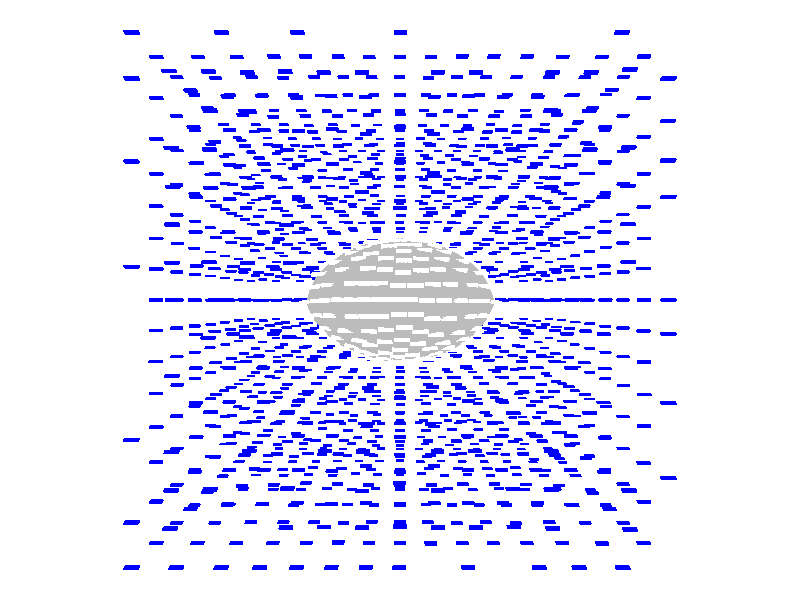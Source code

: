 #include "colors.inc"
background { rgb <1, 1, 1, 1> }
camera {location <0, 0, 5>up <0,1,0> right <-1.33,0,0> angle 100look_at <0, 0, 0> sky <0, 1, 0> }
mesh2 {
vertex_vectors { 1728, 
<0.431733, 0.00358248, -0.847932>, 
<0.41929, 0.174284, -0.83825>, 
<0.218431, -0.00169376, -0.892967>, 
<0.400232, 0.34222, -0.794695>, 
<0.41929, 0.174284, -0.83825>, 
<0.20324, 0.172516, -0.878334>, 
<0.00418598, -0.0051331, -0.910555>, 
<0.218431, -0.00169376, -0.892967>, 
<0.20324, 0.172516, -0.878334>, 
<0.41929, 0.174284, -0.83825>, 
<0.218431, -0.00169376, -0.892967>, 
<0.20324, 0.172516, -0.878334>, 
<-0.00119101, 0.382415, -0.820026>, 
<0.200367, 0.365887, -0.819216>, 
<0.00191973, 0.191747, -0.886079>, 
<0.400232, 0.34222, -0.794695>, 
<0.20324, 0.172516, -0.878334>, 
<0.200367, 0.365887, -0.819216>, 
<0.00418598, -0.0051331, -0.910555>, 
<0.20324, 0.172516, -0.878334>, 
<0.00191973, 0.191747, -0.886079>, 
<0.20324, 0.172516, -0.878334>, 
<0.200367, 0.365887, -0.819216>, 
<0.00191973, 0.191747, -0.886079>, 
<-0.343281, -0.346485, -0.802288>, 
<-0.385223, -0.175971, -0.843642>, 
<-0.171988, -0.179602, -0.879598>, 
<-0.420519, 0.000404008, -0.849164>, 
<-0.385223, -0.175971, -0.843642>, 
<-0.208081, -0.00245277, -0.89329>, 
<0.00418598, -0.0051331, -0.910555>, 
<-0.171988, -0.179602, -0.879598>, 
<-0.208081, -0.00245277, -0.89329>, 
<-0.385223, -0.175971, -0.843642>, 
<-0.171988, -0.179602, -0.879598>, 
<-0.208081, -0.00245277, -0.89329>, 
<-0.343281, -0.346485, -0.802288>, 
<-0.171988, -0.179602, -0.879598>, 
<-0.164328, -0.368407, -0.820877>, 
<0.0173488, -0.382997, -0.819446>, 
<-0.164328, -0.368407, -0.820877>, 
<0.0115312, -0.197226, -0.884953>, 
<0.00418598, -0.0051331, -0.910555>, 
<-0.171988, -0.179602, -0.879598>, 
<0.0115312, -0.197226, -0.884953>, 
<-0.171988, -0.179602, -0.879598>, 
<-0.164328, -0.368407, -0.820877>, 
<0.0115312, -0.197226, -0.884953>, 
<-0.420519, 0.000404008, -0.849164>, 
<-0.208081, -0.00245277, -0.89329>, 
<-0.387834, 0.171554, -0.844294>, 
<-0.350037, 0.337112, -0.805035>, 
<-0.387834, 0.171554, -0.844294>, 
<-0.174246, 0.169356, -0.881107>, 
<0.00418598, -0.0051331, -0.910555>, 
<-0.208081, -0.00245277, -0.89329>, 
<-0.174246, 0.169356, -0.881107>, 
<-0.208081, -0.00245277, -0.89329>, 
<-0.387834, 0.171554, -0.844294>, 
<-0.174246, 0.169356, -0.881107>, 
<-0.350037, 0.337112, -0.805035>, 
<-0.174246, 0.169356, -0.881107>, 
<-0.17603, 0.363477, -0.821692>, 
<-0.00119101, 0.382415, -0.820026>, 
<0.00191973, 0.191747, -0.886079>, 
<-0.17603, 0.363477, -0.821692>, 
<0.00418598, -0.0051331, -0.910555>, 
<0.00191973, 0.191747, -0.886079>, 
<-0.174246, 0.169356, -0.881107>, 
<0.00191973, 0.191747, -0.886079>, 
<-0.174246, 0.169356, -0.881107>, 
<-0.17603, 0.363477, -0.821692>, 
<0.441533, -0.349053, -0.779999>, 
<0.440489, -0.177067, -0.831648>, 
<0.225206, -0.182565, -0.873355>, 
<0.431733, 0.00358248, -0.847932>, 
<0.218431, -0.00169376, -0.892967>, 
<0.440489, -0.177067, -0.831648>, 
<0.00418598, -0.0051331, -0.910555>, 
<0.218431, -0.00169376, -0.892967>, 
<0.225206, -0.182565, -0.873355>, 
<0.218431, -0.00169376, -0.892967>, 
<0.440489, -0.177067, -0.831648>, 
<0.225206, -0.182565, -0.873355>, 
<0.0173488, -0.382997, -0.819446>, 
<0.0115312, -0.197226, -0.884953>, 
<0.231605, -0.370275, -0.81286>, 
<0.441533, -0.349053, -0.779999>, 
<0.225206, -0.182565, -0.873355>, 
<0.231605, -0.370275, -0.81286>, 
<0.00418598, -0.0051331, -0.910555>, 
<0.0115312, -0.197226, -0.884953>, 
<0.225206, -0.182565, -0.873355>, 
<0.0115312, -0.197226, -0.884953>, 
<0.225206, -0.182565, -0.873355>, 
<0.231605, -0.370275, -0.81286>, 
<-0.00119101, 0.382415, -0.820026>, 
<0.200367, 0.365887, -0.819216>, 
<-0.00220829, 0.52269, -0.743851>, 
<0.400232, 0.34222, -0.794695>, 
<0.200367, 0.365887, -0.819216>, 
<0.201968, 0.508814, -0.738697>, 
<-0.0031909, 0.644274, -0.646402>, 
<-0.00220829, 0.52269, -0.743851>, 
<0.201968, 0.508814, -0.738697>, 
<0.200367, 0.365887, -0.819216>, 
<-0.00220829, 0.52269, -0.743851>, 
<0.201968, 0.508814, -0.738697>, 
<-0.350037, 0.337112, -0.805035>, 
<-0.17603, 0.363477, -0.821692>, 
<-0.180643, 0.507053, -0.742436>, 
<-0.00119101, 0.382415, -0.820026>, 
<-0.17603, 0.363477, -0.821692>, 
<-0.00220829, 0.52269, -0.743851>, 
<-0.0031909, 0.644274, -0.646402>, 
<-0.00220829, 0.52269, -0.743851>, 
<-0.180643, 0.507053, -0.742436>, 
<-0.17603, 0.363477, -0.821692>, 
<-0.00220829, 0.52269, -0.743851>, 
<-0.180643, 0.507053, -0.742436>, 
<0.431733, 0.00358248, -0.847932>, 
<0.41929, 0.174284, -0.83825>, 
<0.619978, 0.0201876, -0.790616>, 
<0.400232, 0.34222, -0.794695>, 
<0.41929, 0.174284, -0.83825>, 
<0.610148, 0.198213, -0.770693>, 
<0.79721, 0.0373984, -0.709024>, 
<0.619978, 0.0201876, -0.790616>, 
<0.610148, 0.198213, -0.770693>, 
<0.41929, 0.174284, -0.83825>, 
<0.619978, 0.0201876, -0.790616>, 
<0.610148, 0.198213, -0.770693>, 
<0.441533, -0.349053, -0.779999>, 
<0.440489, -0.177067, -0.831648>, 
<0.634389, -0.163588, -0.768101>, 
<0.431733, 0.00358248, -0.847932>, 
<0.440489, -0.177067, -0.831648>, 
<0.619978, 0.0201876, -0.790616>, 
<0.79721, 0.0373984, -0.709024>, 
<0.619978, 0.0201876, -0.790616>, 
<0.634389, -0.163588, -0.768101>, 
<0.440489, -0.177067, -0.831648>, 
<0.619978, 0.0201876, -0.790616>, 
<0.634389, -0.163588, -0.768101>, 
<-0.420519, 0.000404008, -0.849164>, 
<-0.387834, 0.171554, -0.844294>, 
<-0.625279, 0.012257, -0.787751>, 
<-0.350037, 0.337112, -0.805035>, 
<-0.387834, 0.171554, -0.844294>, 
<-0.5955, 0.187171, -0.776286>, 
<-0.817626, 0.0246294, -0.701261>, 
<-0.625279, 0.012257, -0.787751>, 
<-0.5955, 0.187171, -0.776286>, 
<-0.387834, 0.171554, -0.844294>, 
<-0.625279, 0.012257, -0.787751>, 
<-0.5955, 0.187171, -0.776286>, 
<-0.343281, -0.346485, -0.802288>, 
<-0.385223, -0.175971, -0.843642>, 
<-0.594768, -0.168222, -0.780367>, 
<-0.420519, 0.000404008, -0.849164>, 
<-0.385223, -0.175971, -0.843642>, 
<-0.625279, 0.012257, -0.787751>, 
<-0.817626, 0.0246294, -0.701261>, 
<-0.625279, 0.012257, -0.787751>, 
<-0.594768, -0.168222, -0.780367>, 
<-0.385223, -0.175971, -0.843642>, 
<-0.625279, 0.012257, -0.787751>, 
<-0.594768, -0.168222, -0.780367>, 
<-0.343281, -0.346485, -0.802288>, 
<-0.164328, -0.368407, -0.820877>, 
<-0.177477, -0.509764, -0.740809>, 
<0.0173488, -0.382997, -0.819446>, 
<-0.164328, -0.368407, -0.820877>, 
<0.00627971, -0.522987, -0.743728>, 
<-0.00580865, -0.64298, -0.6472>, 
<-0.177477, -0.509764, -0.740809>, 
<0.00627971, -0.522987, -0.743728>, 
<-0.164328, -0.368407, -0.820877>, 
<-0.177477, -0.509764, -0.740809>, 
<0.00627971, -0.522987, -0.743728>, 
<0.0173488, -0.382997, -0.819446>, 
<0.231605, -0.370275, -0.81286>, 
<0.00627971, -0.522987, -0.743728>, 
<0.441533, -0.349053, -0.779999>, 
<0.231605, -0.370275, -0.81286>, 
<0.224329, -0.515471, -0.730928>, 
<-0.00580865, -0.64298, -0.6472>, 
<0.00627971, -0.522987, -0.743728>, 
<0.224329, -0.515471, -0.730928>, 
<0.231605, -0.370275, -0.81286>, 
<0.00627971, -0.522987, -0.743728>, 
<0.224329, -0.515471, -0.730928>, 
<0.400232, 0.34222, -0.794695>, 
<0.640717, 0.427581, -0.658956>, 
<0.45235, 0.475423, -0.703224>, 
<0.85554, 0.492559, -0.477457>, 
<0.640717, 0.427581, -0.658956>, 
<0.682633, 0.548432, -0.539185>, 
<0.49707, 0.589017, -0.585919>, 
<0.45235, 0.475423, -0.703224>, 
<0.682633, 0.548432, -0.539185>, 
<0.640717, 0.427581, -0.658956>, 
<0.45235, 0.475423, -0.703224>, 
<0.682633, 0.548432, -0.539185>, 
<0.441533, -0.349053, -0.779999>, 
<0.224329, -0.515471, -0.730928>, 
<0.522665, -0.515729, -0.64763>, 
<0.587037, -0.64688, -0.475093>, 
<0.522665, -0.515729, -0.64763>, 
<0.296765, -0.663691, -0.583135>, 
<-0.00580865, -0.64298, -0.6472>, 
<0.224329, -0.515471, -0.730928>, 
<0.296765, -0.663691, -0.583135>, 
<0.224329, -0.515471, -0.730928>, 
<0.522665, -0.515729, -0.64763>, 
<0.296765, -0.663691, -0.583135>, 
<-0.343281, -0.346485, -0.802288>, 
<-0.594768, -0.168222, -0.780367>, 
<-0.46856, -0.412128, -0.734075>, 
<-0.817626, 0.0246294, -0.701261>, 
<-0.594768, -0.168222, -0.780367>, 
<-0.720222, -0.232977, -0.708374>, 
<-0.584556, -0.470632, -0.649358>, 
<-0.46856, -0.412128, -0.734075>, 
<-0.720222, -0.232977, -0.708374>, 
<-0.594768, -0.168222, -0.780367>, 
<-0.46856, -0.412128, -0.734075>, 
<-0.720222, -0.232977, -0.708374>, 
<0.400232, 0.34222, -0.794695>, 
<0.610148, 0.198213, -0.770693>, 
<0.640717, 0.427581, -0.658956>, 
<0.85554, 0.492559, -0.477457>, 
<0.640717, 0.427581, -0.658956>, 
<0.844597, 0.279302, -0.624836>, 
<0.79721, 0.0373984, -0.709024>, 
<0.610148, 0.198213, -0.770693>, 
<0.844597, 0.279302, -0.624836>, 
<0.610148, 0.198213, -0.770693>, 
<0.640717, 0.427581, -0.658956>, 
<0.844597, 0.279302, -0.624836>, 
<0.343213, -0.800854, -0.354376>, 
<0.469455, -0.732174, -0.418482>, 
<0.171118, -0.738266, -0.515642>, 
<0.587037, -0.64688, -0.475093>, 
<0.296765, -0.663691, -0.583135>, 
<0.469455, -0.732174, -0.418482>, 
<-0.00580865, -0.64298, -0.6472>, 
<0.296765, -0.663691, -0.583135>, 
<0.171118, -0.738266, -0.515642>, 
<0.296765, -0.663691, -0.583135>, 
<0.469455, -0.732174, -0.418482>, 
<0.171118, -0.738266, -0.515642>, 
<-0.350037, 0.337112, -0.805035>, 
<-0.180643, 0.507053, -0.742436>, 
<-0.468452, 0.424664, -0.728288>, 
<-0.0031909, 0.644274, -0.646402>, 
<-0.180643, 0.507053, -0.742436>, 
<-0.294575, 0.591723, -0.656659>, 
<-0.577923, 0.503455, -0.629972>, 
<-0.468452, 0.424664, -0.728288>, 
<-0.294575, 0.591723, -0.656659>, 
<-0.180643, 0.507053, -0.742436>, 
<-0.468452, 0.424664, -0.728288>, 
<-0.294575, 0.591723, -0.656659>, 
<-0.343281, -0.346485, -0.802288>, 
<-0.177477, -0.509764, -0.740809>, 
<-0.46856, -0.412128, -0.734075>, 
<-0.00580865, -0.64298, -0.6472>, 
<-0.177477, -0.509764, -0.740809>, 
<-0.298054, -0.577685, -0.666508>, 
<-0.584556, -0.470632, -0.649358>, 
<-0.46856, -0.412128, -0.734075>, 
<-0.298054, -0.577685, -0.666508>, 
<-0.177477, -0.509764, -0.740809>, 
<-0.46856, -0.412128, -0.734075>, 
<-0.298054, -0.577685, -0.666508>, 
<-1.0341, -0.415384, -0.36831>, 
<-0.954075, -0.209818, -0.571268>, 
<-0.822664, -0.456634, -0.52491>, 
<-0.817626, 0.0246294, -0.701261>, 
<-0.720222, -0.232977, -0.708374>, 
<-0.954075, -0.209818, -0.571268>, 
<-0.584556, -0.470632, -0.649358>, 
<-0.720222, -0.232977, -0.708374>, 
<-0.822664, -0.456634, -0.52491>, 
<-0.720222, -0.232977, -0.708374>, 
<-0.954075, -0.209818, -0.571268>, 
<-0.822664, -0.456634, -0.52491>, 
<-0.392344, 0.790858, -0.351966>, 
<-0.202539, 0.733837, -0.515788>, 
<-0.492211, 0.665632, -0.508092>, 
<-0.0031909, 0.644274, -0.646402>, 
<-0.294575, 0.591723, -0.656659>, 
<-0.202539, 0.733837, -0.515788>, 
<-0.577923, 0.503455, -0.629972>, 
<-0.294575, 0.591723, -0.656659>, 
<-0.492211, 0.665632, -0.508092>, 
<-0.294575, 0.591723, -0.656659>, 
<-0.202539, 0.733837, -0.515788>, 
<-0.492211, 0.665632, -0.508092>, 
<0.400232, 0.34222, -0.794695>, 
<0.201968, 0.508814, -0.738697>, 
<0.45235, 0.475423, -0.703224>, 
<0.49707, 0.589017, -0.585919>, 
<0.45235, 0.475423, -0.703224>, 
<0.247275, 0.629983, -0.629628>, 
<-0.0031909, 0.644274, -0.646402>, 
<0.201968, 0.508814, -0.738697>, 
<0.247275, 0.629983, -0.629628>, 
<0.201968, 0.508814, -0.738697>, 
<0.45235, 0.475423, -0.703224>, 
<0.247275, 0.629983, -0.629628>, 
<-0.350037, 0.337112, -0.805035>, 
<-0.5955, 0.187171, -0.776286>, 
<-0.468452, 0.424664, -0.728288>, 
<-0.577923, 0.503455, -0.629972>, 
<-0.468452, 0.424664, -0.728288>, 
<-0.714872, 0.274539, -0.696872>, 
<-0.817626, 0.0246294, -0.701261>, 
<-0.5955, 0.187171, -0.776286>, 
<-0.714872, 0.274539, -0.696872>, 
<-0.5955, 0.187171, -0.776286>, 
<-0.468452, 0.424664, -0.728288>, 
<-0.714872, 0.274539, -0.696872>, 
<-0.854983, 0.513901, -0.444321>, 
<-0.722664, 0.51439, -0.543782>, 
<-0.860922, 0.285164, -0.607198>, 
<-0.577923, 0.503455, -0.629972>, 
<-0.714872, 0.274539, -0.696872>, 
<-0.722664, 0.51439, -0.543782>, 
<-0.817626, 0.0246294, -0.701261>, 
<-0.714872, 0.274539, -0.696872>, 
<-0.860922, 0.285164, -0.607198>, 
<-0.714872, 0.274539, -0.696872>, 
<-0.722664, 0.51439, -0.543782>, 
<-0.860922, 0.285164, -0.607198>, 
<-0.432902, -0.787933, -0.337042>, 
<-0.225667, -0.73484, -0.510256>, 
<-0.518684, -0.651697, -0.511505>, 
<-0.00580865, -0.64298, -0.6472>, 
<-0.298054, -0.577685, -0.666508>, 
<-0.225667, -0.73484, -0.510256>, 
<-0.584556, -0.470632, -0.649358>, 
<-0.298054, -0.577685, -0.666508>, 
<-0.518684, -0.651697, -0.511505>, 
<-0.298054, -0.577685, -0.666508>, 
<-0.225667, -0.73484, -0.510256>, 
<-0.518684, -0.651697, -0.511505>, 
<1.22307, 0.115733, -0.341094>, 
<1.05929, 0.317911, -0.430747>, 
<1.03068, 0.0798181, -0.549252>, 
<0.85554, 0.492559, -0.477457>, 
<0.844597, 0.279302, -0.624836>, 
<1.05929, 0.317911, -0.430747>, 
<0.79721, 0.0373984, -0.709024>, 
<0.844597, 0.279302, -0.624836>, 
<1.03068, 0.0798181, -0.549252>, 
<0.844597, 0.279302, -0.624836>, 
<1.05929, 0.317911, -0.430747>, 
<1.03068, 0.0798181, -0.549252>, 
<-0.010682, -0.819368, -0.387643>, 
<0.167197, -0.819508, -0.375181>, 
<-0.00925102, -0.741994, -0.526551>, 
<0.343213, -0.800854, -0.354376>, 
<0.171118, -0.738266, -0.515642>, 
<0.167197, -0.819508, -0.375181>, 
<-0.00580865, -0.64298, -0.6472>, 
<0.171118, -0.738266, -0.515642>, 
<-0.00925102, -0.741994, -0.526551>, 
<0.171118, -0.738266, -0.515642>, 
<0.167197, -0.819508, -0.375181>, 
<-0.00925102, -0.741994, -0.526551>, 
<-1.0341, -0.415384, -0.36831>, 
<-0.954075, -0.209818, -0.571268>, 
<-1.1572, -0.181325, -0.389638>, 
<-1.20848, 0.0774994, -0.360214>, 
<-1.1572, -0.181325, -0.389638>, 
<-1.02842, 0.0537032, -0.551875>, 
<-0.817626, 0.0246294, -0.701261>, 
<-0.954075, -0.209818, -0.571268>, 
<-1.02842, 0.0537032, -0.551875>, 
<-0.954075, -0.209818, -0.571268>, 
<-1.1572, -0.181325, -0.389638>, 
<-1.02842, 0.0537032, -0.551875>, 
<-0.392344, 0.790858, -0.351966>, 
<-0.202539, 0.733837, -0.515788>, 
<-0.194351, 0.817849, -0.369331>, 
<0.0081007, 0.820772, -0.379717>, 
<-0.194351, 0.817849, -0.369331>, 
<0.00297896, 0.743841, -0.522824>, 
<-0.0031909, 0.644274, -0.646402>, 
<-0.202539, 0.733837, -0.515788>, 
<0.00297896, 0.743841, -0.522824>, 
<-0.202539, 0.733837, -0.515788>, 
<-0.194351, 0.817849, -0.369331>, 
<0.00297896, 0.743841, -0.522824>, 
<-1.20848, 0.0774994, -0.360214>, 
<-1.02842, 0.0537032, -0.551875>, 
<-1.05677, 0.311338, -0.427903>, 
<-0.854983, 0.513901, -0.444321>, 
<-0.860922, 0.285164, -0.607198>, 
<-1.05677, 0.311338, -0.427903>, 
<-0.817626, 0.0246294, -0.701261>, 
<-0.860922, 0.285164, -0.607198>, 
<-1.02842, 0.0537032, -0.551875>, 
<-0.860922, 0.285164, -0.607198>, 
<-1.02842, 0.0537032, -0.551875>, 
<-1.05677, 0.311338, -0.427903>, 
<-0.432902, -0.787933, -0.337042>, 
<-0.518684, -0.651697, -0.511505>, 
<-0.75287, -0.633207, -0.369099>, 
<-1.0341, -0.415384, -0.36831>, 
<-0.822664, -0.456634, -0.52491>, 
<-0.75287, -0.633207, -0.369099>, 
<-0.584556, -0.470632, -0.649358>, 
<-0.822664, -0.456634, -0.52491>, 
<-0.518684, -0.651697, -0.511505>, 
<-0.822664, -0.456634, -0.52491>, 
<-0.518684, -0.651697, -0.511505>, 
<-0.75287, -0.633207, -0.369099>, 
<-0.432902, -0.787933, -0.337042>, 
<-0.225667, -0.73484, -0.510256>, 
<-0.22519, -0.816595, -0.36714>, 
<-0.010682, -0.819368, -0.387643>, 
<-0.00925102, -0.741994, -0.526551>, 
<-0.22519, -0.816595, -0.36714>, 
<-0.00580865, -0.64298, -0.6472>, 
<-0.225667, -0.73484, -0.510256>, 
<-0.00925102, -0.741994, -0.526551>, 
<-0.225667, -0.73484, -0.510256>, 
<-0.00925102, -0.741994, -0.526551>, 
<-0.22519, -0.816595, -0.36714>, 
<0.411208, 0.795707, -0.331738>, 
<0.458113, 0.705684, -0.468585>, 
<0.208163, 0.739581, -0.505875>, 
<0.49707, 0.589017, -0.585919>, 
<0.247275, 0.629983, -0.629628>, 
<0.458113, 0.705684, -0.468585>, 
<-0.0031909, 0.644274, -0.646402>, 
<0.247275, 0.629983, -0.629628>, 
<0.208163, 0.739581, -0.505875>, 
<0.247275, 0.629983, -0.629628>, 
<0.458113, 0.705684, -0.468585>, 
<0.208163, 0.739581, -0.505875>, 
<0.0081007, 0.820772, -0.379717>, 
<0.00297896, 0.743841, -0.522824>, 
<0.211261, 0.819918, -0.360056>, 
<0.411208, 0.795707, -0.331738>, 
<0.208163, 0.739581, -0.505875>, 
<0.211261, 0.819918, -0.360056>, 
<-0.0031909, 0.644274, -0.646402>, 
<0.00297896, 0.743841, -0.522824>, 
<0.208163, 0.739581, -0.505875>, 
<0.00297896, 0.743841, -0.522824>, 
<0.208163, 0.739581, -0.505875>, 
<0.211261, 0.819918, -0.360056>, 
<0.441533, -0.349053, -0.779999>, 
<0.522665, -0.515729, -0.64763>, 
<0.763296, -0.367816, -0.629458>, 
<1.04714, -0.355634, -0.417768>, 
<0.763296, -0.367816, -0.629458>, 
<0.830858, -0.517817, -0.461328>, 
<0.587037, -0.64688, -0.475093>, 
<0.522665, -0.515729, -0.64763>, 
<0.830858, -0.517817, -0.461328>, 
<0.522665, -0.515729, -0.64763>, 
<0.763296, -0.367816, -0.629458>, 
<0.830858, -0.517817, -0.461328>, 
<1.04714, -0.355634, -0.417768>, 
<1.16822, -0.127346, -0.406097>, 
<0.945178, -0.169688, -0.595846>, 
<1.22307, 0.115733, -0.341094>, 
<1.03068, 0.0798181, -0.549252>, 
<1.16822, -0.127346, -0.406097>, 
<0.79721, 0.0373984, -0.709024>, 
<1.03068, 0.0798181, -0.549252>, 
<0.945178, -0.169688, -0.595846>, 
<1.03068, 0.0798181, -0.549252>, 
<1.16822, -0.127346, -0.406097>, 
<0.945178, -0.169688, -0.595846>, 
<0.441533, -0.349053, -0.779999>, 
<0.634389, -0.163588, -0.768101>, 
<0.763296, -0.367816, -0.629458>, 
<1.04714, -0.355634, -0.417768>, 
<0.763296, -0.367816, -0.629458>, 
<0.945178, -0.169688, -0.595846>, 
<0.79721, 0.0373984, -0.709024>, 
<0.634389, -0.163588, -0.768101>, 
<0.945178, -0.169688, -0.595846>, 
<0.634389, -0.163588, -0.768101>, 
<0.763296, -0.367816, -0.629458>, 
<0.945178, -0.169688, -0.595846>, 
<-0.854983, 0.513901, -0.444321>, 
<-0.722664, 0.51439, -0.543782>, 
<-0.634822, 0.673725, -0.405897>, 
<-0.392344, 0.790858, -0.351966>, 
<-0.492211, 0.665632, -0.508092>, 
<-0.634822, 0.673725, -0.405897>, 
<-0.577923, 0.503455, -0.629972>, 
<-0.492211, 0.665632, -0.508092>, 
<-0.722664, 0.51439, -0.543782>, 
<-0.492211, 0.665632, -0.508092>, 
<-0.722664, 0.51439, -0.543782>, 
<-0.634822, 0.673725, -0.405897>, 
<0.85554, 0.492559, -0.477457>, 
<0.682633, 0.548432, -0.539185>, 
<0.646096, 0.666178, -0.41292>, 
<0.411208, 0.795707, -0.331738>, 
<0.458113, 0.705684, -0.468585>, 
<0.646096, 0.666178, -0.41292>, 
<0.49707, 0.589017, -0.585919>, 
<0.682633, 0.548432, -0.539185>, 
<0.458113, 0.705684, -0.468585>, 
<0.682633, 0.548432, -0.539185>, 
<0.458113, 0.705684, -0.468585>, 
<0.646096, 0.666178, -0.41292>, 
<1.22307, 0.115733, -0.341094>, 
<1.05929, 0.317911, -0.430747>, 
<1.24828, 0.245684, -0.223054>, 
<0.85554, 0.492559, -0.477457>, 
<1.05929, 0.317911, -0.430747>, 
<1.06139, 0.446525, -0.292072>, 
<1.22396, 0.349815, -0.0816693>, 
<1.24828, 0.245684, -0.223054>, 
<1.06139, 0.446525, -0.292072>, 
<1.05929, 0.317911, -0.430747>, 
<1.24828, 0.245684, -0.223054>, 
<1.06139, 0.446525, -0.292072>, 
<-1.20848, 0.0774994, -0.360214>, 
<-1.05677, 0.311338, -0.427903>, 
<-1.24398, 0.218241, -0.240353>, 
<-0.854983, 0.513901, -0.444321>, 
<-1.05677, 0.311338, -0.427903>, 
<-1.06046, 0.445689, -0.279724>, 
<-1.22509, 0.333278, -0.0933064>, 
<-1.24398, 0.218241, -0.240353>, 
<-1.06046, 0.445689, -0.279724>, 
<-1.05677, 0.311338, -0.427903>, 
<-1.24398, 0.218241, -0.240353>, 
<-1.06046, 0.445689, -0.279724>, 
<-0.432902, -0.787933, -0.337042>, 
<-0.75287, -0.633207, -0.369099>, 
<-0.615693, -0.780051, -0.14924>, 
<-1.0341, -0.415384, -0.36831>, 
<-0.75287, -0.633207, -0.369099>, 
<-0.924658, -0.606184, -0.172708>, 
<-0.770572, -0.724328, 0.0521419>, 
<-0.615693, -0.780051, -0.14924>, 
<-0.924658, -0.606184, -0.172708>, 
<-0.75287, -0.633207, -0.369099>, 
<-0.615693, -0.780051, -0.14924>, 
<-0.924658, -0.606184, -0.172708>, 
<-1.0341, -0.415384, -0.36831>, 
<-0.924658, -0.606184, -0.172708>, 
<-1.09461, -0.461906, -0.172658>, 
<-1.10928, -0.46614, 0.039483>, 
<-1.09461, -0.461906, -0.172658>, 
<-0.948788, -0.6104, 0.0465859>, 
<-0.770572, -0.724328, 0.0521419>, 
<-0.924658, -0.606184, -0.172708>, 
<-0.948788, -0.6104, 0.0465859>, 
<-0.924658, -0.606184, -0.172708>, 
<-1.09461, -0.461906, -0.172658>, 
<-0.948788, -0.6104, 0.0465859>, 
<0.0081007, 0.820772, -0.379717>, 
<0.211261, 0.819918, -0.360056>, 
<0.00262889, 0.885729, -0.191659>, 
<0.411208, 0.795707, -0.331738>, 
<0.211261, 0.819918, -0.360056>, 
<0.206124, 0.878112, -0.168674>, 
<-0.00394894, 0.909519, 0.00266423>, 
<0.00262889, 0.885729, -0.191659>, 
<0.206124, 0.878112, -0.168674>, 
<0.211261, 0.819918, -0.360056>, 
<0.00262889, 0.885729, -0.191659>, 
<0.206124, 0.878112, -0.168674>, 
<-0.392344, 0.790858, -0.351966>, 
<-0.194351, 0.817849, -0.369331>, 
<-0.200916, 0.876225, -0.178161>, 
<0.0081007, 0.820772, -0.379717>, 
<-0.194351, 0.817849, -0.369331>, 
<0.00262889, 0.885729, -0.191659>, 
<-0.00394894, 0.909519, 0.00266423>, 
<0.00262889, 0.885729, -0.191659>, 
<-0.200916, 0.876225, -0.178161>, 
<-0.194351, 0.817849, -0.369331>, 
<0.00262889, 0.885729, -0.191659>, 
<-0.200916, 0.876225, -0.178161>, 
<1.22307, 0.115733, -0.341094>, 
<1.24828, 0.245684, -0.223054>, 
<1.34904, 0.0310483, -0.157535>, 
<1.22396, 0.349815, -0.0816693>, 
<1.24828, 0.245684, -0.223054>, 
<1.34797, 0.161258, -0.013866>, 
<1.39294, -0.0401921, 0.0404065>, 
<1.34904, 0.0310483, -0.157535>, 
<1.34797, 0.161258, -0.013866>, 
<1.24828, 0.245684, -0.223054>, 
<1.34904, 0.0310483, -0.157535>, 
<1.34797, 0.161258, -0.013866>, 
<1.04714, -0.355634, -0.417768>, 
<1.16822, -0.127346, -0.406097>, 
<1.27314, -0.212756, -0.201933>, 
<1.22307, 0.115733, -0.341094>, 
<1.16822, -0.127346, -0.406097>, 
<1.34904, 0.0310483, -0.157535>, 
<1.39294, -0.0401921, 0.0404065>, 
<1.34904, 0.0310483, -0.157535>, 
<1.27314, -0.212756, -0.201933>, 
<1.16822, -0.127346, -0.406097>, 
<1.34904, 0.0310483, -0.157535>, 
<1.27314, -0.212756, -0.201933>, 
<-0.854983, 0.513901, -0.444321>, 
<-0.634822, 0.673725, -0.405897>, 
<-0.842792, 0.644245, -0.22177>, 
<-0.392344, 0.790858, -0.351966>, 
<-0.634822, 0.673725, -0.405897>, 
<-0.607764, 0.774429, -0.173843>, 
<-0.79369, 0.710267, 0.0208038>, 
<-0.842792, 0.644245, -0.22177>, 
<-0.607764, 0.774429, -0.173843>, 
<-0.634822, 0.673725, -0.405897>, 
<-0.842792, 0.644245, -0.22177>, 
<-0.607764, 0.774429, -0.173843>, 
<-0.854983, 0.513901, -0.444321>, 
<-1.06046, 0.445689, -0.279724>, 
<-0.842792, 0.644245, -0.22177>, 
<-1.22509, 0.333278, -0.0933064>, 
<-1.06046, 0.445689, -0.279724>, 
<-1.03105, 0.547279, -0.0372933>, 
<-0.79369, 0.710267, 0.0208038>, 
<-0.842792, 0.644245, -0.22177>, 
<-1.03105, 0.547279, -0.0372933>, 
<-1.06046, 0.445689, -0.279724>, 
<-0.842792, 0.644245, -0.22177>, 
<-1.03105, 0.547279, -0.0372933>, 
<1.04714, -0.355634, -0.417768>, 
<0.830858, -0.517817, -0.461328>, 
<0.943178, -0.575735, -0.231544>, 
<0.786412, -0.725939, -0.00760752>, 
<0.943178, -0.575735, -0.231544>, 
<0.703797, -0.715025, -0.251174>, 
<0.587037, -0.64688, -0.475093>, 
<0.830858, -0.517817, -0.461328>, 
<0.703797, -0.715025, -0.251174>, 
<0.830858, -0.517817, -0.461328>, 
<0.943178, -0.575735, -0.231544>, 
<0.703797, -0.715025, -0.251174>, 
<0.343213, -0.800854, -0.354376>, 
<0.469455, -0.732174, -0.418482>, 
<0.577525, -0.787197, -0.188471>, 
<0.786412, -0.725939, -0.00760752>, 
<0.703797, -0.715025, -0.251174>, 
<0.577525, -0.787197, -0.188471>, 
<0.587037, -0.64688, -0.475093>, 
<0.469455, -0.732174, -0.418482>, 
<0.703797, -0.715025, -0.251174>, 
<0.469455, -0.732174, -0.418482>, 
<0.703797, -0.715025, -0.251174>, 
<0.577525, -0.787197, -0.188471>, 
<0.343213, -0.800854, -0.354376>, 
<0.577525, -0.787197, -0.188471>, 
<0.391064, -0.84501, -0.182176>, 
<0.429624, -0.85154, -0.00356038>, 
<0.391064, -0.84501, -0.182176>, 
<0.612957, -0.798517, -0.00480043>, 
<0.786412, -0.725939, -0.00760752>, 
<0.577525, -0.787197, -0.188471>, 
<0.612957, -0.798517, -0.00480043>, 
<0.577525, -0.787197, -0.188471>, 
<0.391064, -0.84501, -0.182176>, 
<0.612957, -0.798517, -0.00480043>, 
<-0.392344, 0.790858, -0.351966>, 
<-0.607764, 0.774429, -0.173843>, 
<-0.420087, 0.83695, -0.168062>, 
<-0.438308, 0.842652, 0.0224646>, 
<-0.420087, 0.83695, -0.168062>, 
<-0.621521, 0.786571, 0.0229825>, 
<-0.79369, 0.710267, 0.0208038>, 
<-0.607764, 0.774429, -0.173843>, 
<-0.621521, 0.786571, 0.0229825>, 
<-0.607764, 0.774429, -0.173843>, 
<-0.420087, 0.83695, -0.168062>, 
<-0.621521, 0.786571, 0.0229825>, 
<-0.392344, 0.790858, -0.351966>, 
<-0.200916, 0.876225, -0.178161>, 
<-0.420087, 0.83695, -0.168062>, 
<-0.438308, 0.842652, 0.0224646>, 
<-0.420087, 0.83695, -0.168062>, 
<-0.220401, 0.890586, 0.0135475>, 
<-0.00394894, 0.909519, 0.00266423>, 
<-0.200916, 0.876225, -0.178161>, 
<-0.220401, 0.890586, 0.0135475>, 
<-0.200916, 0.876225, -0.178161>, 
<-0.420087, 0.83695, -0.168062>, 
<-0.220401, 0.890586, 0.0135475>, 
<-1.0341, -0.415384, -0.36831>, 
<-1.09461, -0.461906, -0.172658>, 
<-1.25811, -0.245786, -0.175179>, 
<-1.10928, -0.46614, 0.039483>, 
<-1.09461, -0.461906, -0.172658>, 
<-1.28226, -0.266333, 0.0424736>, 
<-1.38264, -0.0436536, 0.0383199>, 
<-1.25811, -0.245786, -0.175179>, 
<-1.28226, -0.266333, 0.0424736>, 
<-1.09461, -0.461906, -0.172658>, 
<-1.25811, -0.245786, -0.175179>, 
<-1.28226, -0.266333, 0.0424736>, 
<-1.0341, -0.415384, -0.36831>, 
<-1.1572, -0.181325, -0.389638>, 
<-1.25811, -0.245786, -0.175179>, 
<-1.20848, 0.0774994, -0.360214>, 
<-1.1572, -0.181325, -0.389638>, 
<-1.33708, 0.0103402, -0.166656>, 
<-1.38264, -0.0436536, 0.0383199>, 
<-1.25811, -0.245786, -0.175179>, 
<-1.33708, 0.0103402, -0.166656>, 
<-1.1572, -0.181325, -0.389638>, 
<-1.25811, -0.245786, -0.175179>, 
<-1.33708, 0.0103402, -0.166656>, 
<-1.20848, 0.0774994, -0.360214>, 
<-1.24398, 0.218241, -0.240353>, 
<-1.33708, 0.0103402, -0.166656>, 
<-1.22509, 0.333278, -0.0933064>, 
<-1.24398, 0.218241, -0.240353>, 
<-1.34434, 0.149484, -0.0220923>, 
<-1.38264, -0.0436536, 0.0383199>, 
<-1.33708, 0.0103402, -0.166656>, 
<-1.34434, 0.149484, -0.0220923>, 
<-1.24398, 0.218241, -0.240353>, 
<-1.33708, 0.0103402, -0.166656>, 
<-1.34434, 0.149484, -0.0220923>, 
<-0.010682, -0.819368, -0.387643>, 
<0.167197, -0.819508, -0.375181>, 
<0.0154471, -0.883802, -0.21577>, 
<0.343213, -0.800854, -0.354376>, 
<0.167197, -0.819508, -0.375181>, 
<0.193907, -0.876316, -0.200264>, 
<0.0392424, -0.911712, -0.0367409>, 
<0.0154471, -0.883802, -0.21577>, 
<0.193907, -0.876316, -0.200264>, 
<0.167197, -0.819508, -0.375181>, 
<0.0154471, -0.883802, -0.21577>, 
<0.193907, -0.876316, -0.200264>, 
<-0.432902, -0.787933, -0.337042>, 
<-0.22519, -0.816595, -0.36714>, 
<-0.201557, -0.877108, -0.193193>, 
<-0.010682, -0.819368, -0.387643>, 
<-0.22519, -0.816595, -0.36714>, 
<0.0154471, -0.883802, -0.21577>, 
<0.0392424, -0.911712, -0.0367409>, 
<0.0154471, -0.883802, -0.21577>, 
<-0.201557, -0.877108, -0.193193>, 
<-0.22519, -0.816595, -0.36714>, 
<0.0154471, -0.883802, -0.21577>, 
<-0.201557, -0.877108, -0.193193>, 
<0.343213, -0.800854, -0.354376>, 
<0.391064, -0.84501, -0.182176>, 
<0.193907, -0.876316, -0.200264>, 
<0.429624, -0.85154, -0.00356038>, 
<0.391064, -0.84501, -0.182176>, 
<0.233046, -0.893829, -0.0215597>, 
<0.0392424, -0.911712, -0.0367409>, 
<0.193907, -0.876316, -0.200264>, 
<0.233046, -0.893829, -0.0215597>, 
<0.391064, -0.84501, -0.182176>, 
<0.193907, -0.876316, -0.200264>, 
<0.233046, -0.893829, -0.0215597>, 
<-0.432902, -0.787933, -0.337042>, 
<-0.615693, -0.780051, -0.14924>, 
<-0.410165, -0.848902, -0.139606>, 
<-0.378023, -0.862599, 0.0692506>, 
<-0.410165, -0.848902, -0.139606>, 
<-0.579778, -0.805799, 0.0603347>, 
<-0.770572, -0.724328, 0.0521419>, 
<-0.615693, -0.780051, -0.14924>, 
<-0.579778, -0.805799, 0.0603347>, 
<-0.615693, -0.780051, -0.14924>, 
<-0.410165, -0.848902, -0.139606>, 
<-0.579778, -0.805799, 0.0603347>, 
<-0.432902, -0.787933, -0.337042>, 
<-0.201557, -0.877108, -0.193193>, 
<-0.410165, -0.848902, -0.139606>, 
<-0.378023, -0.862599, 0.0692506>, 
<-0.410165, -0.848902, -0.139606>, 
<-0.169882, -0.9014, 0.0136581>, 
<0.0392424, -0.911712, -0.0367409>, 
<-0.201557, -0.877108, -0.193193>, 
<-0.169882, -0.9014, 0.0136581>, 
<-0.201557, -0.877108, -0.193193>, 
<-0.410165, -0.848902, -0.139606>, 
<-0.169882, -0.9014, 0.0136581>, 
<0.85554, 0.492559, -0.477457>, 
<0.646096, 0.666178, -0.41292>, 
<0.850497, 0.635429, -0.247471>, 
<0.411208, 0.795707, -0.331738>, 
<0.646096, 0.666178, -0.41292>, 
<0.62088, 0.773182, -0.168451>, 
<0.804558, 0.708876, 0.00976651>, 
<0.850497, 0.635429, -0.247471>, 
<0.62088, 0.773182, -0.168451>, 
<0.646096, 0.666178, -0.41292>, 
<0.850497, 0.635429, -0.247471>, 
<0.62088, 0.773182, -0.168451>, 
<0.85554, 0.492559, -0.477457>, 
<1.06139, 0.446525, -0.292072>, 
<0.850497, 0.635429, -0.247471>, 
<1.22396, 0.349815, -0.0816693>, 
<1.06139, 0.446525, -0.292072>, 
<1.03267, 0.553568, -0.0382335>, 
<0.804558, 0.708876, 0.00976651>, 
<0.850497, 0.635429, -0.247471>, 
<1.03267, 0.553568, -0.0382335>, 
<1.06139, 0.446525, -0.292072>, 
<0.850497, 0.635429, -0.247471>, 
<1.03267, 0.553568, -0.0382335>, 
<1.04714, -0.355634, -0.417768>, 
<0.943178, -0.575735, -0.231544>, 
<1.11277, -0.430214, -0.215245>, 
<1.12223, -0.462422, 0.0127581>, 
<1.11277, -0.430214, -0.215245>, 
<0.963823, -0.608647, 0.00191592>, 
<0.786412, -0.725939, -0.00760752>, 
<0.943178, -0.575735, -0.231544>, 
<0.963823, -0.608647, 0.00191592>, 
<0.943178, -0.575735, -0.231544>, 
<1.11277, -0.430214, -0.215245>, 
<0.963823, -0.608647, 0.00191592>, 
<1.04714, -0.355634, -0.417768>, 
<1.27314, -0.212756, -0.201933>, 
<1.11277, -0.430214, -0.215245>, 
<1.12223, -0.462422, 0.0127581>, 
<1.11277, -0.430214, -0.215245>, 
<1.29498, -0.262304, 0.0294991>, 
<1.39294, -0.0401921, 0.0404065>, 
<1.27314, -0.212756, -0.201933>, 
<1.29498, -0.262304, 0.0294991>, 
<1.27314, -0.212756, -0.201933>, 
<1.11277, -0.430214, -0.215245>, 
<1.29498, -0.262304, 0.0294991>, 
<0.411208, 0.795707, -0.331738>, 
<0.62088, 0.773182, -0.168451>, 
<0.425181, 0.838203, -0.16445>, 
<0.432631, 0.846953, 0.0090934>, 
<0.425181, 0.838203, -0.16445>, 
<0.624111, 0.789205, 0.010134>, 
<0.804558, 0.708876, 0.00976651>, 
<0.62088, 0.773182, -0.168451>, 
<0.624111, 0.789205, 0.010134>, 
<0.62088, 0.773182, -0.168451>, 
<0.425181, 0.838203, -0.16445>, 
<0.624111, 0.789205, 0.010134>, 
<0.411208, 0.795707, -0.331738>, 
<0.206124, 0.878112, -0.168674>, 
<0.425181, 0.838203, -0.16445>, 
<0.432631, 0.846953, 0.0090934>, 
<0.425181, 0.838203, -0.16445>, 
<0.21463, 0.892305, 0.00593733>, 
<-0.00394894, 0.909519, 0.00266423>, 
<0.206124, 0.878112, -0.168674>, 
<0.21463, 0.892305, 0.00593733>, 
<0.206124, 0.878112, -0.168674>, 
<0.425181, 0.838203, -0.16445>, 
<0.21463, 0.892305, 0.00593733>, 
<0.432631, 0.846953, 0.0090934>, 
<0.21463, 0.892305, 0.00593733>, 
<0.390241, 0.841394, 0.181945>, 
<0.341034, 0.801934, 0.349524>, 
<0.390241, 0.841394, 0.181945>, 
<0.170343, 0.878854, 0.179179>, 
<-0.00394894, 0.909519, 0.00266423>, 
<0.21463, 0.892305, 0.00593733>, 
<0.170343, 0.878854, 0.179179>, 
<0.21463, 0.892305, 0.00593733>, 
<0.390241, 0.841394, 0.181945>, 
<0.170343, 0.878854, 0.179179>, 
<0.429624, -0.85154, -0.00356038>, 
<0.233046, -0.893829, -0.0215597>, 
<0.379244, -0.842894, 0.208028>, 
<0.320232, -0.787475, 0.40792>, 
<0.379244, -0.842894, 0.208028>, 
<0.182588, -0.87967, 0.191503>, 
<0.0392424, -0.911712, -0.0367409>, 
<0.233046, -0.893829, -0.0215597>, 
<0.182588, -0.87967, 0.191503>, 
<0.233046, -0.893829, -0.0215597>, 
<0.379244, -0.842894, 0.208028>, 
<0.182588, -0.87967, 0.191503>, 
<-0.438308, 0.842652, 0.0224646>, 
<-0.220401, 0.890586, 0.0135475>, 
<-0.390905, 0.827587, 0.232989>, 
<-0.334893, 0.767613, 0.430133>, 
<-0.390905, 0.827587, 0.232989>, 
<-0.172391, 0.868103, 0.222862>, 
<-0.00394894, 0.909519, 0.00266423>, 
<-0.220401, 0.890586, 0.0135475>, 
<-0.172391, 0.868103, 0.222862>, 
<-0.220401, 0.890586, 0.0135475>, 
<-0.390905, 0.827587, 0.232989>, 
<-0.172391, 0.868103, 0.222862>, 
<-1.22509, 0.333278, -0.0933064>, 
<-1.34434, 0.149484, -0.0220923>, 
<-1.1752, 0.37308, 0.164961>, 
<-1.05225, 0.360233, 0.401059>, 
<-1.1752, 0.37308, 0.164961>, 
<-1.26841, 0.168616, 0.234946>, 
<-1.38264, -0.0436536, 0.0383199>, 
<-1.34434, 0.149484, -0.0220923>, 
<-1.26841, 0.168616, 0.234946>, 
<-1.34434, 0.149484, -0.0220923>, 
<-1.1752, 0.37308, 0.164961>, 
<-1.26841, 0.168616, 0.234946>, 
<1.22396, 0.349815, -0.0816693>, 
<1.34797, 0.161258, -0.013866>, 
<1.17026, 0.386088, 0.174084>, 
<1.04611, 0.371563, 0.406763>, 
<1.17026, 0.386088, 0.174084>, 
<1.27, 0.176336, 0.240148>, 
<1.39294, -0.0401921, 0.0404065>, 
<1.34797, 0.161258, -0.013866>, 
<1.27, 0.176336, 0.240148>, 
<1.34797, 0.161258, -0.013866>, 
<1.17026, 0.386088, 0.174084>, 
<1.27, 0.176336, 0.240148>, 
<1.12223, -0.462422, 0.0127581>, 
<1.29498, -0.262304, 0.0294991>, 
<1.08876, -0.447502, 0.235351>, 
<1.00537, -0.392503, 0.435086>, 
<1.08876, -0.447502, 0.235351>, 
<1.24215, -0.22974, 0.252968>, 
<1.39294, -0.0401921, 0.0404065>, 
<1.29498, -0.262304, 0.0294991>, 
<1.24215, -0.22974, 0.252968>, 
<1.29498, -0.262304, 0.0294991>, 
<1.08876, -0.447502, 0.235351>, 
<1.24215, -0.22974, 0.252968>, 
<-1.10928, -0.46614, 0.039483>, 
<-1.28226, -0.266333, 0.0424736>, 
<-1.07357, -0.444124, 0.253117>, 
<-0.993063, -0.384554, 0.444013>, 
<-1.07357, -0.444124, 0.253117>, 
<-1.23054, -0.228711, 0.255049>, 
<-1.38264, -0.0436536, 0.0383199>, 
<-1.28226, -0.266333, 0.0424736>, 
<-1.23054, -0.228711, 0.255049>, 
<-1.28226, -0.266333, 0.0424736>, 
<-1.07357, -0.444124, 0.253117>, 
<-1.23054, -0.228711, 0.255049>, 
<-0.378023, -0.862599, 0.0692506>, 
<-0.169882, -0.9014, 0.0136581>, 
<-0.219214, -0.869197, 0.214597>, 
<-0.058579, -0.83695, 0.354111>, 
<-0.219214, -0.869197, 0.214597>, 
<-0.0084233, -0.895253, 0.161394>, 
<0.0392424, -0.911712, -0.0367409>, 
<-0.169882, -0.9014, 0.0136581>, 
<-0.0084233, -0.895253, 0.161394>, 
<-0.169882, -0.9014, 0.0136581>, 
<-0.219214, -0.869197, 0.214597>, 
<-0.0084233, -0.895253, 0.161394>, 
<-1.1143, -0.0140338, 0.465129>, 
<-1.10345, 0.181483, 0.450351>, 
<-1.2847, -0.0313136, 0.263749>, 
<-1.05225, 0.360233, 0.401059>, 
<-1.26841, 0.168616, 0.234946>, 
<-1.10345, 0.181483, 0.450351>, 
<-1.38264, -0.0436536, 0.0383199>, 
<-1.26841, 0.168616, 0.234946>, 
<-1.2847, -0.0313136, 0.263749>, 
<-1.26841, 0.168616, 0.234946>, 
<-1.10345, 0.181483, 0.450351>, 
<-1.2847, -0.0313136, 0.263749>, 
<0.00024679, 0.812775, 0.398213>, 
<0.170947, 0.816473, 0.376714>, 
<-0.00183248, 0.881665, 0.205105>, 
<0.341034, 0.801934, 0.349524>, 
<0.170343, 0.878854, 0.179179>, 
<0.170947, 0.816473, 0.376714>, 
<-0.00394894, 0.909519, 0.00266423>, 
<0.170343, 0.878854, 0.179179>, 
<-0.00183248, 0.881665, 0.205105>, 
<0.170343, 0.878854, 0.179179>, 
<0.170947, 0.816473, 0.376714>, 
<-0.00183248, 0.881665, 0.205105>, 
<-0.993063, -0.384554, 0.444013>, 
<-1.23054, -0.228711, 0.255049>, 
<-1.07203, -0.206916, 0.471851>, 
<-1.1143, -0.0140338, 0.465129>, 
<-1.2847, -0.0313136, 0.263749>, 
<-1.07203, -0.206916, 0.471851>, 
<-1.38264, -0.0436536, 0.0383199>, 
<-1.23054, -0.228711, 0.255049>, 
<-1.2847, -0.0313136, 0.263749>, 
<-1.23054, -0.228711, 0.255049>, 
<-1.2847, -0.0313136, 0.263749>, 
<-1.07203, -0.206916, 0.471851>, 
<-0.378023, -0.862599, 0.0692506>, 
<-0.219214, -0.869197, 0.214597>, 
<-0.387496, -0.818754, 0.276311>, 
<-0.381963, -0.728882, 0.470997>, 
<-0.387496, -0.818754, 0.276311>, 
<-0.221508, -0.792791, 0.418789>, 
<-0.058579, -0.83695, 0.354111>, 
<-0.219214, -0.869197, 0.214597>, 
<-0.221508, -0.792791, 0.418789>, 
<-0.219214, -0.869197, 0.214597>, 
<-0.387496, -0.818754, 0.276311>, 
<-0.221508, -0.792791, 0.418789>, 
<-0.334893, 0.767613, 0.430133>, 
<-0.172391, 0.868103, 0.222862>, 
<-0.168317, 0.797764, 0.419226>, 
<0.00024679, 0.812775, 0.398213>, 
<-0.00183248, 0.881665, 0.205105>, 
<-0.168317, 0.797764, 0.419226>, 
<-0.00394894, 0.909519, 0.00266423>, 
<-0.172391, 0.868103, 0.222862>, 
<-0.00183248, 0.881665, 0.205105>, 
<-0.172391, 0.868103, 0.222862>, 
<-0.00183248, 0.881665, 0.205105>, 
<-0.168317, 0.797764, 0.419226>, 
<-0.058579, -0.83695, 0.354111>, 
<-0.0084233, -0.895253, 0.161394>, 
<0.132111, -0.82264, 0.385156>, 
<0.320232, -0.787475, 0.40792>, 
<0.182588, -0.87967, 0.191503>, 
<0.132111, -0.82264, 0.385156>, 
<0.0392424, -0.911712, -0.0367409>, 
<0.182588, -0.87967, 0.191503>, 
<-0.0084233, -0.895253, 0.161394>, 
<0.182588, -0.87967, 0.191503>, 
<-0.0084233, -0.895253, 0.161394>, 
<0.132111, -0.82264, 0.385156>, 
<1.22396, 0.349815, -0.0816693>, 
<1.03267, 0.553568, -0.0382335>, 
<1.17026, 0.386088, 0.174084>, 
<1.04611, 0.371563, 0.406763>, 
<1.17026, 0.386088, 0.174084>, 
<0.951165, 0.572925, 0.222312>, 
<0.804558, 0.708876, 0.00976651>, 
<1.03267, 0.553568, -0.0382335>, 
<0.951165, 0.572925, 0.222312>, 
<1.03267, 0.553568, -0.0382335>, 
<1.17026, 0.386088, 0.174084>, 
<0.951165, 0.572925, 0.222312>, 
<-1.22509, 0.333278, -0.0933064>, 
<-1.03105, 0.547279, -0.0372933>, 
<-1.1752, 0.37308, 0.164961>, 
<-1.05225, 0.360233, 0.401059>, 
<-1.1752, 0.37308, 0.164961>, 
<-0.951252, 0.565537, 0.223537>, 
<-0.79369, 0.710267, 0.0208038>, 
<-1.03105, 0.547279, -0.0372933>, 
<-0.951252, 0.565537, 0.223537>, 
<-1.03105, 0.547279, -0.0372933>, 
<-1.1752, 0.37308, 0.164961>, 
<-0.951252, 0.565537, 0.223537>, 
<-0.378023, -0.862599, 0.0692506>, 
<-0.579778, -0.805799, 0.0603347>, 
<-0.387496, -0.818754, 0.276311>, 
<-0.381963, -0.728882, 0.470997>, 
<-0.387496, -0.818754, 0.276311>, 
<-0.587237, -0.755802, 0.266411>, 
<-0.770572, -0.724328, 0.0521419>, 
<-0.579778, -0.805799, 0.0603347>, 
<-0.587237, -0.755802, 0.266411>, 
<-0.579778, -0.805799, 0.0603347>, 
<-0.387496, -0.818754, 0.276311>, 
<-0.587237, -0.755802, 0.266411>, 
<1.12223, -0.462422, 0.0127581>, 
<0.963823, -0.608647, 0.00191592>, 
<1.08876, -0.447502, 0.235351>, 
<1.00537, -0.392503, 0.435086>, 
<1.08876, -0.447502, 0.235351>, 
<0.920837, -0.5935, 0.228115>, 
<0.786412, -0.725939, -0.00760752>, 
<0.963823, -0.608647, 0.00191592>, 
<0.920837, -0.5935, 0.228115>, 
<0.963823, -0.608647, 0.00191592>, 
<1.08876, -0.447502, 0.235351>, 
<0.920837, -0.5935, 0.228115>, 
<1.00537, -0.392503, 0.435086>, 
<1.24215, -0.22974, 0.252968>, 
<1.07695, -0.209964, 0.475287>, 
<1.10933, -0.0120619, 0.478042>, 
<1.07695, -0.209964, 0.475287>, 
<1.28802, -0.0288428, 0.272278>, 
<1.39294, -0.0401921, 0.0404065>, 
<1.24215, -0.22974, 0.252968>, 
<1.28802, -0.0288428, 0.272278>, 
<1.24215, -0.22974, 0.252968>, 
<1.07695, -0.209964, 0.475287>, 
<1.28802, -0.0288428, 0.272278>, 
<1.10933, -0.0120619, 0.478042>, 
<1.28802, -0.0288428, 0.272278>, 
<1.09861, 0.187815, 0.461048>, 
<1.04611, 0.371563, 0.406763>, 
<1.27, 0.176336, 0.240148>, 
<1.09861, 0.187815, 0.461048>, 
<1.39294, -0.0401921, 0.0404065>, 
<1.27, 0.176336, 0.240148>, 
<1.28802, -0.0288428, 0.272278>, 
<1.27, 0.176336, 0.240148>, 
<1.28802, -0.0288428, 0.272278>, 
<1.09861, 0.187815, 0.461048>, 
<-1.10928, -0.46614, 0.039483>, 
<-0.948788, -0.6104, 0.0465859>, 
<-1.07357, -0.444124, 0.253117>, 
<-0.993063, -0.384554, 0.444013>, 
<-1.07357, -0.444124, 0.253117>, 
<-0.903846, -0.58481, 0.263049>, 
<-0.770572, -0.724328, 0.0521419>, 
<-0.948788, -0.6104, 0.0465859>, 
<-0.903846, -0.58481, 0.263049>, 
<-0.948788, -0.6104, 0.0465859>, 
<-1.07357, -0.444124, 0.253117>, 
<-0.903846, -0.58481, 0.263049>, 
<0.429624, -0.85154, -0.00356038>, 
<0.612957, -0.798517, -0.00480043>, 
<0.379244, -0.842894, 0.208028>, 
<0.320232, -0.787475, 0.40792>, 
<0.379244, -0.842894, 0.208028>, 
<0.566447, -0.786559, 0.207405>, 
<0.786412, -0.725939, -0.00760752>, 
<0.612957, -0.798517, -0.00480043>, 
<0.566447, -0.786559, 0.207405>, 
<0.612957, -0.798517, -0.00480043>, 
<0.379244, -0.842894, 0.208028>, 
<0.566447, -0.786559, 0.207405>, 
<0.432631, 0.846953, 0.0090934>, 
<0.624111, 0.789205, 0.010134>, 
<0.390241, 0.841394, 0.181945>, 
<0.341034, 0.801934, 0.349524>, 
<0.390241, 0.841394, 0.181945>, 
<0.585419, 0.780509, 0.187098>, 
<0.804558, 0.708876, 0.00976651>, 
<0.624111, 0.789205, 0.010134>, 
<0.585419, 0.780509, 0.187098>, 
<0.624111, 0.789205, 0.010134>, 
<0.390241, 0.841394, 0.181945>, 
<0.585419, 0.780509, 0.187098>, 
<-0.438308, 0.842652, 0.0224646>, 
<-0.621521, 0.786571, 0.0229825>, 
<-0.390905, 0.827587, 0.232989>, 
<-0.334893, 0.767613, 0.430133>, 
<-0.390905, 0.827587, 0.232989>, 
<-0.577051, 0.767721, 0.234391>, 
<-0.79369, 0.710267, 0.0208038>, 
<-0.621521, 0.786571, 0.0229825>, 
<-0.577051, 0.767721, 0.234391>, 
<-0.621521, 0.786571, 0.0229825>, 
<-0.390905, 0.827587, 0.232989>, 
<-0.577051, 0.767721, 0.234391>, 
<-0.381963, -0.728882, 0.470997>, 
<-0.587237, -0.755802, 0.266411>, 
<-0.516523, -0.682918, 0.46682>, 
<-0.649736, -0.624008, 0.455147>, 
<-0.516523, -0.682918, 0.46682>, 
<-0.724638, -0.694985, 0.261824>, 
<-0.770572, -0.724328, 0.0521419>, 
<-0.587237, -0.755802, 0.266411>, 
<-0.724638, -0.694985, 0.261824>, 
<-0.587237, -0.755802, 0.266411>, 
<-0.516523, -0.682918, 0.46682>, 
<-0.724638, -0.694985, 0.261824>, 
<-0.993063, -0.384554, 0.444013>, 
<-0.903846, -0.58481, 0.263049>, 
<-0.830218, -0.514279, 0.458721>, 
<-0.649736, -0.624008, 0.455147>, 
<-0.724638, -0.694985, 0.261824>, 
<-0.830218, -0.514279, 0.458721>, 
<-0.770572, -0.724328, 0.0521419>, 
<-0.903846, -0.58481, 0.263049>, 
<-0.724638, -0.694985, 0.261824>, 
<-0.903846, -0.58481, 0.263049>, 
<-0.724638, -0.694985, 0.261824>, 
<-0.830218, -0.514279, 0.458721>, 
<1.04611, 0.371563, 0.406763>, 
<0.951165, 0.572925, 0.222312>, 
<0.832296, 0.527523, 0.449305>, 
<0.591085, 0.650123, 0.467184>, 
<0.832296, 0.527523, 0.449305>, 
<0.71378, 0.708215, 0.247656>, 
<0.804558, 0.708876, 0.00976651>, 
<0.951165, 0.572925, 0.222312>, 
<0.71378, 0.708215, 0.247656>, 
<0.951165, 0.572925, 0.222312>, 
<0.832296, 0.527523, 0.449305>, 
<0.71378, 0.708215, 0.247656>, 
<0.341034, 0.801934, 0.349524>, 
<0.585419, 0.780509, 0.187098>, 
<0.469848, 0.734347, 0.41181>, 
<0.591085, 0.650123, 0.467184>, 
<0.71378, 0.708215, 0.247656>, 
<0.469848, 0.734347, 0.41181>, 
<0.804558, 0.708876, 0.00976651>, 
<0.585419, 0.780509, 0.187098>, 
<0.71378, 0.708215, 0.247656>, 
<0.585419, 0.780509, 0.187098>, 
<0.71378, 0.708215, 0.247656>, 
<0.469848, 0.734347, 0.41181>, 
<0.320232, -0.787475, 0.40792>, 
<0.566447, -0.786559, 0.207405>, 
<0.487648, -0.727513, 0.421385>, 
<0.649629, -0.648426, 0.426864>, 
<0.487648, -0.727513, 0.421385>, 
<0.732238, -0.711898, 0.217726>, 
<0.786412, -0.725939, -0.00760752>, 
<0.566447, -0.786559, 0.207405>, 
<0.732238, -0.711898, 0.217726>, 
<0.566447, -0.786559, 0.207405>, 
<0.487648, -0.727513, 0.421385>, 
<0.732238, -0.711898, 0.217726>, 
<1.00537, -0.392503, 0.435086>, 
<0.920837, -0.5935, 0.228115>, 
<0.837219, -0.532151, 0.44131>, 
<0.649629, -0.648426, 0.426864>, 
<0.732238, -0.711898, 0.217726>, 
<0.837219, -0.532151, 0.44131>, 
<0.786412, -0.725939, -0.00760752>, 
<0.920837, -0.5935, 0.228115>, 
<0.732238, -0.711898, 0.217726>, 
<0.920837, -0.5935, 0.228115>, 
<0.732238, -0.711898, 0.217726>, 
<0.837219, -0.532151, 0.44131>, 
<-1.05225, 0.360233, 0.401059>, 
<-0.951252, 0.565537, 0.223537>, 
<-0.862179, 0.51566, 0.426812>, 
<-0.646005, 0.642338, 0.427555>, 
<-0.862179, 0.51566, 0.426812>, 
<-0.733293, 0.698815, 0.230742>, 
<-0.79369, 0.710267, 0.0208038>, 
<-0.951252, 0.565537, 0.223537>, 
<-0.733293, 0.698815, 0.230742>, 
<-0.951252, 0.565537, 0.223537>, 
<-0.862179, 0.51566, 0.426812>, 
<-0.733293, 0.698815, 0.230742>, 
<-0.334893, 0.767613, 0.430133>, 
<-0.577051, 0.767721, 0.234391>, 
<-0.49336, 0.711167, 0.435039>, 
<-0.646005, 0.642338, 0.427555>, 
<-0.733293, 0.698815, 0.230742>, 
<-0.49336, 0.711167, 0.435039>, 
<-0.79369, 0.710267, 0.0208038>, 
<-0.577051, 0.767721, 0.234391>, 
<-0.733293, 0.698815, 0.230742>, 
<-0.577051, 0.767721, 0.234391>, 
<-0.733293, 0.698815, 0.230742>, 
<-0.49336, 0.711167, 0.435039>, 
<0.00024679, 0.812775, 0.398213>, 
<0.170947, 0.816473, 0.376714>, 
<0.0240493, 0.733819, 0.537116>, 
<0.341034, 0.801934, 0.349524>, 
<0.170947, 0.816473, 0.376714>, 
<0.197179, 0.733321, 0.516678>, 
<0.047972, 0.632472, 0.655722>, 
<0.0240493, 0.733819, 0.537116>, 
<0.197179, 0.733321, 0.516678>, 
<0.170947, 0.816473, 0.376714>, 
<0.0240493, 0.733819, 0.537116>, 
<0.197179, 0.733321, 0.516678>, 
<-0.334893, 0.767613, 0.430133>, 
<-0.168317, 0.797764, 0.419226>, 
<-0.145656, 0.710178, 0.559047>, 
<0.00024679, 0.812775, 0.398213>, 
<-0.168317, 0.797764, 0.419226>, 
<0.0240493, 0.733819, 0.537116>, 
<0.047972, 0.632472, 0.655722>, 
<0.0240493, 0.733819, 0.537116>, 
<-0.145656, 0.710178, 0.559047>, 
<-0.168317, 0.797764, 0.419226>, 
<0.0240493, 0.733819, 0.537116>, 
<-0.145656, 0.710178, 0.559047>, 
<1.10933, -0.0120619, 0.478042>, 
<1.09861, 0.187815, 0.461048>, 
<0.941491, -0.0104968, 0.624892>, 
<1.04611, 0.371563, 0.406763>, 
<1.09861, 0.187815, 0.461048>, 
<0.921915, 0.19656, 0.607211>, 
<0.75464, -0.00921591, 0.739057>, 
<0.941491, -0.0104968, 0.624892>, 
<0.921915, 0.19656, 0.607211>, 
<1.09861, 0.187815, 0.461048>, 
<0.941491, -0.0104968, 0.624892>, 
<0.921915, 0.19656, 0.607211>, 
<1.00537, -0.392503, 0.435086>, 
<1.07695, -0.209964, 0.475287>, 
<0.898189, -0.214515, 0.619225>, 
<1.10933, -0.0120619, 0.478042>, 
<1.07695, -0.209964, 0.475287>, 
<0.941491, -0.0104968, 0.624892>, 
<0.75464, -0.00921591, 0.739057>, 
<0.941491, -0.0104968, 0.624892>, 
<0.898189, -0.214515, 0.619225>, 
<1.07695, -0.209964, 0.475287>, 
<0.941491, -0.0104968, 0.624892>, 
<0.898189, -0.214515, 0.619225>, 
<-0.381963, -0.728882, 0.470997>, 
<-0.221508, -0.792791, 0.418789>, 
<-0.19301, -0.695391, 0.571797>, 
<-0.058579, -0.83695, 0.354111>, 
<-0.221508, -0.792791, 0.418789>, 
<-0.0284604, -0.753618, 0.513679>, 
<0.00192007, -0.641832, 0.647282>, 
<-0.19301, -0.695391, 0.571797>, 
<-0.0284604, -0.753618, 0.513679>, 
<-0.221508, -0.792791, 0.418789>, 
<-0.19301, -0.695391, 0.571797>, 
<-0.0284604, -0.753618, 0.513679>, 
<-0.058579, -0.83695, 0.354111>, 
<0.132111, -0.82264, 0.385156>, 
<-0.0284604, -0.753618, 0.513679>, 
<0.320232, -0.787475, 0.40792>, 
<0.132111, -0.82264, 0.385156>, 
<0.163261, -0.725904, 0.541012>, 
<0.00192007, -0.641832, 0.647282>, 
<-0.0284604, -0.753618, 0.513679>, 
<0.163261, -0.725904, 0.541012>, 
<0.132111, -0.82264, 0.385156>, 
<-0.0284604, -0.753618, 0.513679>, 
<0.163261, -0.725904, 0.541012>, 
<-1.1143, -0.0140338, 0.465129>, 
<-1.10345, 0.181483, 0.450351>, 
<-0.951259, -0.00537384, 0.611308>, 
<-1.05225, 0.360233, 0.401059>, 
<-1.10345, 0.181483, 0.450351>, 
<-0.930555, 0.196757, 0.594856>, 
<-0.768443, 0.00232815, 0.726184>, 
<-0.951259, -0.00537384, 0.611308>, 
<-0.930555, 0.196757, 0.594856>, 
<-1.10345, 0.181483, 0.450351>, 
<-0.951259, -0.00537384, 0.611308>, 
<-0.930555, 0.196757, 0.594856>, 
<-0.993063, -0.384554, 0.444013>, 
<-1.07203, -0.206916, 0.471851>, 
<-0.89771, -0.203334, 0.615748>, 
<-1.1143, -0.0140338, 0.465129>, 
<-1.07203, -0.206916, 0.471851>, 
<-0.951259, -0.00537384, 0.611308>, 
<-0.768443, 0.00232815, 0.726184>, 
<-0.951259, -0.00537384, 0.611308>, 
<-0.89771, -0.203334, 0.615748>, 
<-1.07203, -0.206916, 0.471851>, 
<-0.951259, -0.00537384, 0.611308>, 
<-0.89771, -0.203334, 0.615748>, 
<0.341034, 0.801934, 0.349524>, 
<0.469848, 0.734347, 0.41181>, 
<0.197179, 0.733321, 0.516678>, 
<0.591085, 0.650123, 0.467184>, 
<0.469848, 0.734347, 0.41181>, 
<0.324997, 0.659326, 0.580191>, 
<0.047972, 0.632472, 0.655722>, 
<0.197179, 0.733321, 0.516678>, 
<0.324997, 0.659326, 0.580191>, 
<0.469848, 0.734347, 0.41181>, 
<0.197179, 0.733321, 0.516678>, 
<0.324997, 0.659326, 0.580191>, 
<0.320232, -0.787475, 0.40792>, 
<0.163261, -0.725904, 0.541012>, 
<0.390444, -0.634604, 0.592282>, 
<0.450995, -0.44036, 0.734993>, 
<0.390444, -0.634604, 0.592282>, 
<0.230169, -0.556622, 0.704773>, 
<0.00192007, -0.641832, 0.647282>, 
<0.163261, -0.725904, 0.541012>, 
<0.230169, -0.556622, 0.704773>, 
<0.163261, -0.725904, 0.541012>, 
<0.390444, -0.634604, 0.592282>, 
<0.230169, -0.556622, 0.704773>, 
<1.00537, -0.392503, 0.435086>, 
<0.898189, -0.214515, 0.619225>, 
<0.742222, -0.427746, 0.608543>, 
<0.450995, -0.44036, 0.734993>, 
<0.742222, -0.427746, 0.608543>, 
<0.617397, -0.234019, 0.763674>, 
<0.75464, -0.00921591, 0.739057>, 
<0.898189, -0.214515, 0.619225>, 
<0.617397, -0.234019, 0.763674>, 
<0.898189, -0.214515, 0.619225>, 
<0.742222, -0.427746, 0.608543>, 
<0.617397, -0.234019, 0.763674>, 
<0.320232, -0.787475, 0.40792>, 
<0.487648, -0.727513, 0.421385>, 
<0.390444, -0.634604, 0.592282>, 
<0.450995, -0.44036, 0.734993>, 
<0.390444, -0.634604, 0.592282>, 
<0.558515, -0.560896, 0.596909>, 
<0.649629, -0.648426, 0.426864>, 
<0.487648, -0.727513, 0.421385>, 
<0.558515, -0.560896, 0.596909>, 
<0.487648, -0.727513, 0.421385>, 
<0.390444, -0.634604, 0.592282>, 
<0.558515, -0.560896, 0.596909>, 
<1.00537, -0.392503, 0.435086>, 
<0.837219, -0.532151, 0.44131>, 
<0.742222, -0.427746, 0.608543>, 
<0.450995, -0.44036, 0.734993>, 
<0.742222, -0.427746, 0.608543>, 
<0.558515, -0.560896, 0.596909>, 
<0.649629, -0.648426, 0.426864>, 
<0.837219, -0.532151, 0.44131>, 
<0.558515, -0.560896, 0.596909>, 
<0.837219, -0.532151, 0.44131>, 
<0.742222, -0.427746, 0.608543>, 
<0.558515, -0.560896, 0.596909>, 
<0.476908, 0.38427, 0.752686>, 
<0.541301, 0.532912, 0.626621>, 
<0.266894, 0.525078, 0.719335>, 
<0.591085, 0.650123, 0.467184>, 
<0.324997, 0.659326, 0.580191>, 
<0.541301, 0.532912, 0.626621>, 
<0.047972, 0.632472, 0.655722>, 
<0.324997, 0.659326, 0.580191>, 
<0.266894, 0.525078, 0.719335>, 
<0.324997, 0.659326, 0.580191>, 
<0.541301, 0.532912, 0.626621>, 
<0.266894, 0.525078, 0.719335>, 
<1.04611, 0.371563, 0.406763>, 
<0.921915, 0.19656, 0.607211>, 
<0.779129, 0.393304, 0.606529>, 
<0.476908, 0.38427, 0.752686>, 
<0.779129, 0.393304, 0.606529>, 
<0.628761, 0.194358, 0.769323>, 
<0.75464, -0.00921591, 0.739057>, 
<0.921915, 0.19656, 0.607211>, 
<0.628761, 0.194358, 0.769323>, 
<0.921915, 0.19656, 0.607211>, 
<0.779129, 0.393304, 0.606529>, 
<0.628761, 0.194358, 0.769323>, 
<1.04611, 0.371563, 0.406763>, 
<0.832296, 0.527523, 0.449305>, 
<0.779129, 0.393304, 0.606529>, 
<0.476908, 0.38427, 0.752686>, 
<0.541301, 0.532912, 0.626621>, 
<0.779129, 0.393304, 0.606529>, 
<0.591085, 0.650123, 0.467184>, 
<0.832296, 0.527523, 0.449305>, 
<0.541301, 0.532912, 0.626621>, 
<0.832296, 0.527523, 0.449305>, 
<0.541301, 0.532912, 0.626621>, 
<0.779129, 0.393304, 0.606529>, 
<-0.334893, 0.767613, 0.430133>, 
<-0.49336, 0.711167, 0.435039>, 
<-0.374498, 0.602558, 0.625574>, 
<-0.403351, 0.397763, 0.771832>, 
<-0.374498, 0.602558, 0.625574>, 
<-0.536342, 0.539834, 0.620311>, 
<-0.646005, 0.642338, 0.427555>, 
<-0.49336, 0.711167, 0.435039>, 
<-0.536342, 0.539834, 0.620311>, 
<-0.49336, 0.711167, 0.435039>, 
<-0.374498, 0.602558, 0.625574>, 
<-0.536342, 0.539834, 0.620311>, 
<-1.05225, 0.360233, 0.401059>, 
<-0.862179, 0.51566, 0.426812>, 
<-0.748265, 0.396638, 0.61807>, 
<-0.403351, 0.397763, 0.771832>, 
<-0.536342, 0.539834, 0.620311>, 
<-0.748265, 0.396638, 0.61807>, 
<-0.646005, 0.642338, 0.427555>, 
<-0.862179, 0.51566, 0.426812>, 
<-0.536342, 0.539834, 0.620311>, 
<-0.862179, 0.51566, 0.426812>, 
<-0.536342, 0.539834, 0.620311>, 
<-0.748265, 0.396638, 0.61807>, 
<-1.05225, 0.360233, 0.401059>, 
<-0.930555, 0.196757, 0.594856>, 
<-0.748265, 0.396638, 0.61807>, 
<-0.403351, 0.397763, 0.771832>, 
<-0.748265, 0.396638, 0.61807>, 
<-0.601046, 0.209588, 0.772478>, 
<-0.768443, 0.00232815, 0.726184>, 
<-0.930555, 0.196757, 0.594856>, 
<-0.601046, 0.209588, 0.772478>, 
<-0.930555, 0.196757, 0.594856>, 
<-0.748265, 0.396638, 0.61807>, 
<-0.601046, 0.209588, 0.772478>, 
<-0.334893, 0.767613, 0.430133>, 
<-0.145656, 0.710178, 0.559047>, 
<-0.374498, 0.602558, 0.625574>, 
<-0.403351, 0.397763, 0.771832>, 
<-0.374498, 0.602558, 0.625574>, 
<-0.18191, 0.531989, 0.729241>, 
<0.047972, 0.632472, 0.655722>, 
<-0.145656, 0.710178, 0.559047>, 
<-0.18191, 0.531989, 0.729241>, 
<-0.145656, 0.710178, 0.559047>, 
<-0.374498, 0.602558, 0.625574>, 
<-0.18191, 0.531989, 0.729241>, 
<-0.993063, -0.384554, 0.444013>, 
<-0.89771, -0.203334, 0.615748>, 
<-0.706363, -0.400386, 0.639989>, 
<-0.38712, -0.392182, 0.7781>, 
<-0.706363, -0.400386, 0.639989>, 
<-0.59326, -0.205106, 0.77624>, 
<-0.768443, 0.00232815, 0.726184>, 
<-0.89771, -0.203334, 0.615748>, 
<-0.59326, -0.205106, 0.77624>, 
<-0.89771, -0.203334, 0.615748>, 
<-0.706363, -0.400386, 0.639989>, 
<-0.59326, -0.205106, 0.77624>, 
<-0.381963, -0.728882, 0.470997>, 
<-0.516523, -0.682918, 0.46682>, 
<-0.389746, -0.577611, 0.644075>, 
<-0.38712, -0.392182, 0.7781>, 
<-0.389746, -0.577611, 0.644075>, 
<-0.527769, -0.525165, 0.63682>, 
<-0.649736, -0.624008, 0.455147>, 
<-0.516523, -0.682918, 0.46682>, 
<-0.527769, -0.525165, 0.63682>, 
<-0.516523, -0.682918, 0.46682>, 
<-0.389746, -0.577611, 0.644075>, 
<-0.527769, -0.525165, 0.63682>, 
<-0.993063, -0.384554, 0.444013>, 
<-0.830218, -0.514279, 0.458721>, 
<-0.706363, -0.400386, 0.639989>, 
<-0.38712, -0.392182, 0.7781>, 
<-0.706363, -0.400386, 0.639989>, 
<-0.527769, -0.525165, 0.63682>, 
<-0.649736, -0.624008, 0.455147>, 
<-0.830218, -0.514279, 0.458721>, 
<-0.527769, -0.525165, 0.63682>, 
<-0.830218, -0.514279, 0.458721>, 
<-0.706363, -0.400386, 0.639989>, 
<-0.527769, -0.525165, 0.63682>, 
<-0.381963, -0.728882, 0.470997>, 
<-0.19301, -0.695391, 0.571797>, 
<-0.389746, -0.577611, 0.644075>, 
<-0.38712, -0.392182, 0.7781>, 
<-0.389746, -0.577611, 0.644075>, 
<-0.195474, -0.531329, 0.72718>, 
<0.00192007, -0.641832, 0.647282>, 
<-0.19301, -0.695391, 0.571797>, 
<-0.195474, -0.531329, 0.72718>, 
<-0.19301, -0.695391, 0.571797>, 
<-0.389746, -0.577611, 0.644075>, 
<-0.195474, -0.531329, 0.72718>, 
<-0.38712, -0.392182, 0.7781>, 
<-0.59326, -0.205106, 0.77624>, 
<-0.413207, -0.2008, 0.836996>, 
<-0.428328, 0.00211406, 0.852746>, 
<-0.413207, -0.2008, 0.836996>, 
<-0.603877, 0.00189836, 0.798989>, 
<-0.768443, 0.00232815, 0.726184>, 
<-0.59326, -0.205106, 0.77624>, 
<-0.603877, 0.00189836, 0.798989>, 
<-0.59326, -0.205106, 0.77624>, 
<-0.413207, -0.2008, 0.836996>, 
<-0.603877, 0.00189836, 0.798989>, 
<-0.428328, 0.00211406, 0.852746>, 
<-0.603877, 0.00189836, 0.798989>, 
<-0.421693, 0.205713, 0.834259>, 
<-0.403351, 0.397763, 0.771832>, 
<-0.601046, 0.209588, 0.772478>, 
<-0.421693, 0.205713, 0.834259>, 
<-0.768443, 0.00232815, 0.726184>, 
<-0.601046, 0.209588, 0.772478>, 
<-0.603877, 0.00189836, 0.798989>, 
<-0.601046, 0.209588, 0.772478>, 
<-0.603877, 0.00189836, 0.798989>, 
<-0.421693, 0.205713, 0.834259>, 
<0.0403155, 0.340571, 0.845316>, 
<0.261723, 0.369106, 0.81341>, 
<0.044775, 0.498911, 0.763312>, 
<0.476908, 0.38427, 0.752686>, 
<0.266894, 0.525078, 0.719335>, 
<0.261723, 0.369106, 0.81341>, 
<0.047972, 0.632472, 0.655722>, 
<0.266894, 0.525078, 0.719335>, 
<0.044775, 0.498911, 0.763312>, 
<0.266894, 0.525078, 0.719335>, 
<0.261723, 0.369106, 0.81341>, 
<0.044775, 0.498911, 0.763312>, 
<-0.403351, 0.397763, 0.771832>, 
<-0.18191, 0.531989, 0.729241>, 
<-0.184013, 0.376011, 0.822381>, 
<0.0403155, 0.340571, 0.845316>, 
<0.044775, 0.498911, 0.763312>, 
<-0.184013, 0.376011, 0.822381>, 
<0.047972, 0.632472, 0.655722>, 
<-0.18191, 0.531989, 0.729241>, 
<0.044775, 0.498911, 0.763312>, 
<-0.18191, 0.531989, 0.729241>, 
<0.044775, 0.498911, 0.763312>, 
<-0.184013, 0.376011, 0.822381>, 
<0.055431, -0.342056, 0.844779>, 
<0.255742, -0.400093, 0.801545>, 
<0.0292232, -0.504452, 0.760557>, 
<0.450995, -0.44036, 0.734993>, 
<0.230169, -0.556622, 0.704773>, 
<0.255742, -0.400093, 0.801545>, 
<0.00192007, -0.641832, 0.647282>, 
<0.230169, -0.556622, 0.704773>, 
<0.0292232, -0.504452, 0.760557>, 
<0.230169, -0.556622, 0.704773>, 
<0.255742, -0.400093, 0.801545>, 
<0.0292232, -0.504452, 0.760557>, 
<-0.38712, -0.392182, 0.7781>, 
<-0.195474, -0.531329, 0.72718>, 
<-0.168869, -0.37243, 0.825287>, 
<0.055431, -0.342056, 0.844779>, 
<0.0292232, -0.504452, 0.760557>, 
<-0.168869, -0.37243, 0.825287>, 
<0.00192007, -0.641832, 0.647282>, 
<-0.195474, -0.531329, 0.72718>, 
<0.0292232, -0.504452, 0.760557>, 
<-0.195474, -0.531329, 0.72718>, 
<0.0292232, -0.504452, 0.760557>, 
<-0.168869, -0.37243, 0.825287>, 
<0.450995, -0.44036, 0.734993>, 
<0.617397, -0.234019, 0.763674>, 
<0.398616, -0.230232, 0.837195>, 
<0.327492, -0.00231987, 0.885169>, 
<0.398616, -0.230232, 0.837195>, 
<0.546863, -0.00637606, 0.826269>, 
<0.75464, -0.00921591, 0.739057>, 
<0.617397, -0.234019, 0.763674>, 
<0.546863, -0.00637606, 0.826269>, 
<0.617397, -0.234019, 0.763674>, 
<0.398616, -0.230232, 0.837195>, 
<0.546863, -0.00637606, 0.826269>, 
<0.327492, -0.00231987, 0.885169>, 
<0.546863, -0.00637606, 0.826269>, 
<0.40871, 0.196957, 0.84252>, 
<0.476908, 0.38427, 0.752686>, 
<0.628761, 0.194358, 0.769323>, 
<0.40871, 0.196957, 0.84252>, 
<0.75464, -0.00921591, 0.739057>, 
<0.628761, 0.194358, 0.769323>, 
<0.546863, -0.00637606, 0.826269>, 
<0.628761, 0.194358, 0.769323>, 
<0.546863, -0.00637606, 0.826269>, 
<0.40871, 0.196957, 0.84252>, 
<0.055431, -0.342056, 0.844779>, 
<0.255742, -0.400093, 0.801545>, 
<0.193837, -0.177831, 0.886453>, 
<0.450995, -0.44036, 0.734993>, 
<0.255742, -0.400093, 0.801545>, 
<0.398616, -0.230232, 0.837195>, 
<0.327492, -0.00231987, 0.885169>, 
<0.398616, -0.230232, 0.837195>, 
<0.193837, -0.177831, 0.886453>, 
<0.255742, -0.400093, 0.801545>, 
<0.398616, -0.230232, 0.837195>, 
<0.193837, -0.177831, 0.886453>, 
<-0.38712, -0.392182, 0.7781>, 
<-0.168869, -0.37243, 0.825287>, 
<-0.237613, -0.20176, 0.87259>, 
<0.055431, -0.342056, 0.844779>, 
<-0.168869, -0.37243, 0.825287>, 
<-0.0146265, -0.173876, 0.896861>, 
<-0.0792626, 0.000939175, 0.913599>, 
<-0.237613, -0.20176, 0.87259>, 
<-0.0146265, -0.173876, 0.896861>, 
<-0.168869, -0.37243, 0.825287>, 
<-0.237613, -0.20176, 0.87259>, 
<-0.0146265, -0.173876, 0.896861>, 
<-0.38712, -0.392182, 0.7781>, 
<-0.413207, -0.2008, 0.836996>, 
<-0.237613, -0.20176, 0.87259>, 
<-0.428328, 0.00211406, 0.852746>, 
<-0.413207, -0.2008, 0.836996>, 
<-0.25445, 0.00308674, 0.892951>, 
<-0.0792626, 0.000939175, 0.913599>, 
<-0.237613, -0.20176, 0.87259>, 
<-0.25445, 0.00308674, 0.892951>, 
<-0.413207, -0.2008, 0.836996>, 
<-0.237613, -0.20176, 0.87259>, 
<-0.25445, 0.00308674, 0.892951>, 
<0.055431, -0.342056, 0.844779>, 
<0.193837, -0.177831, 0.886453>, 
<-0.0146265, -0.173876, 0.896861>, 
<0.327492, -0.00231987, 0.885169>, 
<0.193837, -0.177831, 0.886453>, 
<0.123068, 0.00165299, 0.911395>, 
<-0.0792626, 0.000939175, 0.913599>, 
<-0.0146265, -0.173876, 0.896861>, 
<0.123068, 0.00165299, 0.911395>, 
<0.193837, -0.177831, 0.886453>, 
<-0.0146265, -0.173876, 0.896861>, 
<0.123068, 0.00165299, 0.911395>, 
<0.327492, -0.00231987, 0.885169>, 
<0.40871, 0.196957, 0.84252>, 
<0.187894, 0.173829, 0.887252>, 
<0.0403155, 0.340571, 0.845316>, 
<0.261723, 0.369106, 0.81341>, 
<0.187894, 0.173829, 0.887252>, 
<0.476908, 0.38427, 0.752686>, 
<0.261723, 0.369106, 0.81341>, 
<0.40871, 0.196957, 0.84252>, 
<0.261723, 0.369106, 0.81341>, 
<0.40871, 0.196957, 0.84252>, 
<0.187894, 0.173829, 0.887252>, 
<0.327492, -0.00231987, 0.885169>, 
<0.123068, 0.00165299, 0.911395>, 
<0.187894, 0.173829, 0.887252>, 
<0.0403155, 0.340571, 0.845316>, 
<0.187894, 0.173829, 0.887252>, 
<-0.0216404, 0.173538, 0.897172>, 
<-0.0792626, 0.000939175, 0.913599>, 
<0.123068, 0.00165299, 0.911395>, 
<-0.0216404, 0.173538, 0.897172>, 
<0.123068, 0.00165299, 0.911395>, 
<0.187894, 0.173829, 0.887252>, 
<-0.0216404, 0.173538, 0.897172>, 
<-0.403351, 0.397763, 0.771832>, 
<-0.184013, 0.376011, 0.822381>, 
<-0.246572, 0.208941, 0.870446>, 
<0.0403155, 0.340571, 0.845316>, 
<-0.184013, 0.376011, 0.822381>, 
<-0.0216404, 0.173538, 0.897172>, 
<-0.0792626, 0.000939175, 0.913599>, 
<-0.0216404, 0.173538, 0.897172>, 
<-0.246572, 0.208941, 0.870446>, 
<-0.184013, 0.376011, 0.822381>, 
<-0.0216404, 0.173538, 0.897172>, 
<-0.246572, 0.208941, 0.870446>, 
<-0.428328, 0.00211406, 0.852746>, 
<-0.421693, 0.205713, 0.834259>, 
<-0.25445, 0.00308674, 0.892951>, 
<-0.403351, 0.397763, 0.771832>, 
<-0.421693, 0.205713, 0.834259>, 
<-0.246572, 0.208941, 0.870446>, 
<-0.0792626, 0.000939175, 0.913599>, 
<-0.25445, 0.00308674, 0.892951>, 
<-0.246572, 0.208941, 0.870446>, 
<-0.421693, 0.205713, 0.834259>, 
<-0.25445, 0.00308674, 0.892951>, 
<-0.246572, 0.208941, 0.870446>
}
normal_vectors { 1728, 
<0.00763644, 0.00262539, -0.0364766>, 
<0.00763644, 0.00262539, -0.0364766>, 
<0.00763644, 0.00262539, -0.0364766>, 
<0.00665455, 0.0101741, -0.0363164>, 
<0.00665455, 0.0101741, -0.0363164>, 
<0.00665455, 0.0101741, -0.0363164>, 
<0.00301363, 0.00340209, -0.0373758>, 
<0.00301363, 0.00340209, -0.0373758>, 
<0.00301363, 0.00340209, -0.0373758>, 
<0.00695714, 0.00377024, -0.0376649>, 
<0.00695714, 0.00377024, -0.0376649>, 
<0.00695714, 0.00377024, -0.0376649>, 
<0.00124607, 0.013316, -0.0383794>, 
<0.00124607, 0.013316, -0.0383794>, 
<0.00124607, 0.013316, -0.0383794>, 
<0.00614079, 0.011886, -0.0385799>, 
<0.00614079, 0.011886, -0.0385799>, 
<0.00614079, 0.011886, -0.0385799>, 
<0.00199539, 0.00494506, -0.0395925>, 
<0.00199539, 0.00494506, -0.0395925>, 
<0.00199539, 0.00494506, -0.0395925>, 
<0.00263441, 0.0119239, -0.0388742>, 
<0.00263441, 0.0119239, -0.0388742>, 
<0.00263441, 0.0119239, -0.0388742>, 
<-0.00628125, -0.0103262, -0.036207>, 
<-0.00628125, -0.0103262, -0.036207>, 
<-0.00628125, -0.0103262, -0.036207>, 
<-0.00779853, -0.00273064, -0.0373681>, 
<-0.00779853, -0.00273064, -0.0373681>, 
<-0.00779853, -0.00273064, -0.0373681>, 
<-0.00309511, -0.00352936, -0.0375061>, 
<-0.00309511, -0.00352936, -0.0375061>, 
<-0.00309511, -0.00352936, -0.0375061>, 
<-0.00641943, -0.00421727, -0.0376433>, 
<-0.00641943, -0.00421727, -0.0376433>, 
<-0.00641943, -0.00421727, -0.0376433>, 
<-0.00479714, -0.0106507, -0.0336193>, 
<-0.00479714, -0.0106507, -0.0336193>, 
<-0.00479714, -0.0106507, -0.0336193>, 
<-0.00068985, -0.0118928, -0.0336654>, 
<-0.00068985, -0.0118928, -0.0336654>, 
<-0.00068985, -0.0118928, -0.0336654>, 
<-0.00147979, -0.00473767, -0.0351232>, 
<-0.00147979, -0.00473767, -0.0351232>, 
<-0.00147979, -0.00473767, -0.0351232>, 
<-0.00204588, -0.0108175, -0.0345144>, 
<-0.00204588, -0.0108175, -0.0345144>, 
<-0.00204588, -0.0108175, -0.0345144>, 
<-0.00753827, 0.0024768, -0.0364522>, 
<-0.00753827, 0.0024768, -0.0364522>, 
<-0.00753827, 0.0024768, -0.0364522>, 
<-0.00600839, 0.00977668, -0.0354442>, 
<-0.00600839, 0.00977668, -0.0354442>, 
<-0.00600839, 0.00977668, -0.0354442>, 
<-0.00293357, 0.00317016, -0.0365601>, 
<-0.00293357, 0.00317016, -0.0365601>, 
<-0.00293357, 0.00317016, -0.0365601>, 
<-0.00629803, 0.00384766, -0.0367707>, 
<-0.00629803, 0.00384766, -0.0367707>, 
<-0.00629803, 0.00384766, -0.0367707>, 
<-0.0048, 0.0103089, -0.0338255>, 
<-0.0048, 0.0103089, -0.0338255>, 
<-0.0048, 0.0103089, -0.0338255>, 
<-0.000933196, 0.0115538, -0.0333952>, 
<-0.000933196, 0.0115538, -0.0333952>, 
<-0.000933196, 0.0115538, -0.0333952>, 
<-0.00152684, 0.00430057, -0.0347344>, 
<-0.00152684, 0.00430057, -0.0347344>, 
<-0.00152684, 0.00430057, -0.0347344>, 
<-0.00229544, 0.010458, -0.0342375>, 
<-0.00229544, 0.010458, -0.0342375>, 
<-0.00229544, 0.010458, -0.0342375>, 
<0.00745699, -0.0110756, -0.0370312>, 
<0.00745699, -0.0110756, -0.0370312>, 
<0.00745699, -0.0110756, -0.0370312>, 
<0.00822147, -0.00307905, -0.0385792>, 
<0.00822147, -0.00307905, -0.0385792>, 
<0.00822147, -0.00307905, -0.0385792>, 
<0.00324856, -0.0040825, -0.038774>, 
<0.00324856, -0.0040825, -0.038774>, 
<0.00324856, -0.0040825, -0.038774>, 
<0.00765146, -0.00393942, -0.0389756>, 
<0.00765146, -0.00393942, -0.0389756>, 
<0.00765146, -0.00393942, -0.0389756>, 
<0.00205687, -0.013997, -0.0398768>, 
<0.00205687, -0.013997, -0.0398768>, 
<0.00205687, -0.013997, -0.0398768>, 
<0.00745221, -0.0124894, -0.0395415>, 
<0.00745221, -0.0124894, -0.0395415>, 
<0.00745221, -0.0124894, -0.0395415>, 
<0.00260321, -0.00538518, -0.0411531>, 
<0.00260321, -0.00538518, -0.0411531>, 
<0.00260321, -0.00538518, -0.0411531>, 
<0.00306395, -0.0128521, -0.0402029>, 
<0.00306395, -0.0128521, -0.0402029>, 
<0.00306395, -0.0128521, -0.0402029>, 
<0.0013726, 0.0153545, -0.0282568>, 
<0.0013726, 0.0153545, -0.0282568>, 
<0.0013726, 0.0153545, -0.0282568>, 
<0.00541037, 0.0160537, -0.0286041>, 
<0.00541037, 0.0160537, -0.0286041>, 
<0.00541037, 0.0160537, -0.0286041>, 
<0.00197884, 0.0199019, -0.0248109>, 
<0.00197884, 0.0199019, -0.0248109>, 
<0.00197884, 0.0199019, -0.0248109>, 
<0.00185392, 0.0164319, -0.0292046>, 
<0.00185392, 0.0164319, -0.0292046>, 
<0.00185392, 0.0164319, -0.0292046>, 
<-0.00448116, 0.0137142, -0.0251048>, 
<-0.00448116, 0.0137142, -0.0251048>, 
<-0.00448116, 0.0137142, -0.0251048>, 
<-0.00120886, 0.01332, -0.0245448>, 
<-0.00120886, 0.01332, -0.0245448>, 
<-0.00120886, 0.01332, -0.0245448>, 
<-0.00169583, 0.0173869, -0.0217102>, 
<-0.00169583, 0.0173869, -0.0217102>, 
<-0.00169583, 0.0173869, -0.0217102>, 
<-0.00144244, 0.0141354, -0.025691>, 
<-0.00144244, 0.0141354, -0.025691>, 
<-0.00144244, 0.0141354, -0.025691>, 
<0.00962312, 0.0025356, -0.0323402>, 
<0.00962312, 0.0025356, -0.0323402>, 
<0.00962312, 0.0025356, -0.0323402>, 
<0.0103031, 0.00960038, -0.032508>, 
<0.0103031, 0.00960038, -0.032508>, 
<0.0103031, 0.00960038, -0.032508>, 
<0.0141825, 0.00433295, -0.031721>, 
<0.0141825, 0.00433295, -0.031721>, 
<0.0141825, 0.00433295, -0.031721>, 
<0.0115502, 0.00446646, -0.0342127>, 
<0.0115502, 0.00446646, -0.0342127>, 
<0.0115502, 0.00446646, -0.0342127>, 
<0.0116253, -0.00994839, -0.0333621>, 
<0.0116253, -0.00994839, -0.0333621>, 
<0.0116253, -0.00994839, -0.0333621>, 
<0.0106245, -0.00256349, -0.0341518>, 
<0.0106245, -0.00256349, -0.0341518>, 
<0.0106245, -0.00256349, -0.0341518>, 
<0.015382, -0.00281446, -0.032819>, 
<0.015382, -0.00281446, -0.032819>, 
<0.015382, -0.00281446, -0.032819>, 
<0.0119818, -0.00344978, -0.0358284>, 
<0.0119818, -0.00344978, -0.0358284>, 
<0.0119818, -0.00344978, -0.0358284>, 
<-0.0104532, 0.00300444, -0.035432>, 
<-0.0104532, 0.00300444, -0.035432>, 
<-0.0104532, 0.00300444, -0.035432>, 
<-0.0106462, 0.0107233, -0.0349709>, 
<-0.0106462, 0.0107233, -0.0349709>, 
<-0.0106462, 0.0107233, -0.0349709>, 
<-0.0149863, 0.00478073, -0.0340126>, 
<-0.0149863, 0.00478073, -0.0340126>, 
<-0.0149863, 0.00478073, -0.0340126>, 
<-0.0117165, 0.00440599, -0.0367886>, 
<-0.0117165, 0.00440599, -0.0367886>, 
<-0.0117165, 0.00440599, -0.0367886>, 
<-0.0111096, -0.0113193, -0.0354051>, 
<-0.0111096, -0.0113193, -0.0354051>, 
<-0.0111096, -0.0113193, -0.0354051>, 
<-0.0108972, -0.00329841, -0.0356962>, 
<-0.0108972, -0.00329841, -0.0356962>, 
<-0.0108972, -0.00329841, -0.0356962>, 
<-0.0157009, -0.00405908, -0.0343372>, 
<-0.0157009, -0.00405908, -0.0343372>, 
<-0.0157009, -0.00405908, -0.0343372>, 
<-0.011477, -0.00347775, -0.0375821>, 
<-0.011477, -0.00347775, -0.0375821>, 
<-0.011477, -0.00347775, -0.0375821>, 
<-0.00438309, -0.014084, -0.0255846>, 
<-0.00438309, -0.014084, -0.0255846>, 
<-0.00438309, -0.014084, -0.0255846>, 
<-0.000904369, -0.0137721, -0.0255944>, 
<-0.000904369, -0.0137721, -0.0255944>, 
<-0.000904369, -0.0137721, -0.0255944>, 
<-0.00162656, -0.0177022, -0.0222093>, 
<-0.00162656, -0.0177022, -0.0222093>, 
<-0.00162656, -0.0177022, -0.0222093>, 
<-0.00147128, -0.0146747, -0.0261493>, 
<-0.00147128, -0.0146747, -0.0261493>, 
<-0.00147128, -0.0146747, -0.0261493>, 
<0.00188526, -0.016296, -0.0298529>, 
<0.00188526, -0.016296, -0.0298529>, 
<0.00188526, -0.016296, -0.0298529>, 
<0.00651005, -0.0174389, -0.030326>, 
<0.00651005, -0.0174389, -0.030326>, 
<0.00651005, -0.0174389, -0.030326>, 
<0.00226141, -0.0212024, -0.0260734>, 
<0.00226141, -0.0212024, -0.0260734>, 
<0.00226141, -0.0212024, -0.0260734>, 
<0.00247427, -0.0179583, -0.0316049>, 
<0.00247427, -0.0179583, -0.0316049>, 
<0.00247427, -0.0179583, -0.0316049>, 
<0.0102728, 0.0149231, -0.0275845>, 
<0.0102728, 0.0149231, -0.0275845>, 
<0.0102728, 0.0149231, -0.0275845>, 
<0.0141518, 0.018122, -0.023238>, 
<0.0141518, 0.018122, -0.023238>, 
<0.0141518, 0.018122, -0.023238>, 
<0.0100696, 0.0196774, -0.0228938>, 
<0.0100696, 0.0196774, -0.0228938>, 
<0.0100696, 0.0196774, -0.0228938>, 
<0.01108, 0.0207055, -0.0247698>, 
<0.01108, 0.0207055, -0.0247698>, 
<0.01108, 0.0207055, -0.0247698>, 
<0.0138496, -0.0327323, -0.0497046>, 
<0.0138496, -0.0327323, -0.0497046>, 
<0.0138496, -0.0327323, -0.0497046>, 
<0.0170703, -0.0431277, -0.0391516>, 
<0.0170703, -0.0431277, -0.0391516>, 
<0.0170703, -0.0431277, -0.0391516>, 
<0.00643486, -0.0400776, -0.0433473>, 
<0.00643486, -0.0400776, -0.0433473>, 
<0.00643486, -0.0400776, -0.0433473>, 
<0.0123083, -0.0380582, -0.0442008>, 
<0.0123083, -0.0380582, -0.0442008>, 
<0.0123083, -0.0380582, -0.0442008>, 
<-0.0135986, -0.0144083, -0.038841>, 
<-0.0135986, -0.0144083, -0.038841>, 
<-0.0135986, -0.0144083, -0.038841>, 
<-0.0190066, -0.00612016, -0.0386253>, 
<-0.0190066, -0.00612016, -0.0386253>, 
<-0.0190066, -0.00612016, -0.0386253>, 
<-0.0166808, -0.0183388, -0.035504>, 
<-0.0166808, -0.0183388, -0.035504>, 
<-0.0166808, -0.0183388, -0.035504>, 
<-0.014562, -0.0148936, -0.0387716>, 
<-0.014562, -0.0148936, -0.0387716>, 
<-0.014562, -0.0148936, -0.0387716>, 
<0.0215963, 0.0227218, -0.0525502>, 
<0.0215963, 0.0227218, -0.0525502>, 
<0.0215963, 0.0227218, -0.0525502>, 
<0.0291294, 0.0296741, -0.0451015>, 
<0.0291294, 0.0296741, -0.0451015>, 
<0.0291294, 0.0296741, -0.0451015>, 
<0.0284567, 0.0128262, -0.0528715>, 
<0.0284567, 0.0128262, -0.0528715>, 
<0.0284567, 0.0128262, -0.0528715>, 
<0.0243943, 0.021738, -0.0512962>, 
<0.0243943, 0.021738, -0.0512962>, 
<0.0243943, 0.021738, -0.0512962>, 
<0.00706366, -0.031391, -0.0197209>, 
<0.00706366, -0.031391, -0.0197209>, 
<0.00706366, -0.031391, -0.0197209>, 
<0.0101669, -0.0291364, -0.0227816>, 
<0.0101669, -0.0291364, -0.0227816>, 
<0.0101669, -0.0291364, -0.0227816>, 
<0.00337989, -0.0284712, -0.0251669>, 
<0.00337989, -0.0284712, -0.0251669>, 
<0.00337989, -0.0284712, -0.0251669>, 
<0.00765706, -0.0323436, -0.0214832>, 
<0.00765706, -0.0323436, -0.0214832>, 
<0.00765706, -0.0323436, -0.0214832>, 
<-0.00756182, 0.0204131, -0.0349544>, 
<-0.00756182, 0.0204131, -0.0349544>, 
<-0.00756182, 0.0204131, -0.0349544>, 
<-0.00363919, 0.0261628, -0.0306588>, 
<-0.00363919, 0.0261628, -0.0306588>, 
<-0.00363919, 0.0261628, -0.0306588>, 
<-0.0107808, 0.0249361, -0.031988>, 
<-0.0107808, 0.0249361, -0.031988>, 
<-0.0107808, 0.0249361, -0.031988>, 
<-0.00826504, 0.0230756, -0.0337556>, 
<-0.00826504, 0.0230756, -0.0337556>, 
<-0.00826504, 0.0230756, -0.0337556>, 
<-0.0071021, -0.0190119, -0.0313395>, 
<-0.0071021, -0.0190119, -0.0313395>, 
<-0.0071021, -0.0190119, -0.0313395>, 
<-0.00354007, -0.0240421, -0.0277224>, 
<-0.00354007, -0.0240421, -0.0277224>, 
<-0.00354007, -0.0240421, -0.0277224>, 
<-0.0100726, -0.0222823, -0.0291794>, 
<-0.0100726, -0.0222823, -0.0291794>, 
<-0.0100726, -0.0222823, -0.0291794>, 
<-0.00771186, -0.0208157, -0.0315432>, 
<-0.00771186, -0.0208157, -0.0315432>, 
<-0.00771186, -0.0208157, -0.0315432>, 
<-0.0405637, -0.0303807, -0.0467649>, 
<-0.0405637, -0.0303807, -0.0467649>, 
<-0.0405637, -0.0303807, -0.0467649>, 
<-0.0351546, -0.0116913, -0.0579862>, 
<-0.0351546, -0.0116913, -0.0579862>, 
<-0.0351546, -0.0116913, -0.0579862>, 
<-0.0304018, -0.0309354, -0.0546883>, 
<-0.0304018, -0.0309354, -0.0546883>, 
<-0.0304018, -0.0309354, -0.0546883>, 
<-0.0349135, -0.0288581, -0.0546751>, 
<-0.0349135, -0.0288581, -0.0546751>, 
<-0.0349135, -0.0288581, -0.0546751>, 
<-0.0116122, 0.0459939, -0.0294631>, 
<-0.0116122, 0.0459939, -0.0294631>, 
<-0.0116122, 0.0459939, -0.0294631>, 
<-0.0059452, 0.0401034, -0.0365729>, 
<-0.0059452, 0.0401034, -0.0365729>, 
<-0.0059452, 0.0401034, -0.0365729>, 
<-0.0150861, 0.0368221, -0.038387>, 
<-0.0150861, 0.0368221, -0.038387>, 
<-0.0150861, 0.0368221, -0.038387>, 
<-0.0107018, 0.0415148, -0.0348891>, 
<-0.0107018, 0.0415148, -0.0348891>, 
<-0.0107018, 0.0415148, -0.0348891>, 
<0.00777944, 0.0210539, -0.0350918>, 
<0.00777944, 0.0210539, -0.0350918>, 
<0.00777944, 0.0210539, -0.0350918>, 
<0.00977056, 0.0273474, -0.0302072>, 
<0.00977056, 0.0273474, -0.0302072>, 
<0.00977056, 0.0273474, -0.0302072>, 
<0.00359118, 0.0265581, -0.0309962>, 
<0.00359118, 0.0265581, -0.0309962>, 
<0.00359118, 0.0265581, -0.0309962>, 
<0.00794017, 0.0257017, -0.0318513>, 
<0.00794017, 0.0257017, -0.0318513>, 
<0.00794017, 0.0257017, -0.0318513>, 
<-0.0140246, 0.0154342, -0.0392461>, 
<-0.0140246, 0.0154342, -0.0392461>, 
<-0.0140246, 0.0154342, -0.0392461>, 
<-0.0172349, 0.0207877, -0.0358499>, 
<-0.0172349, 0.0207877, -0.0358499>, 
<-0.0172349, 0.0207877, -0.0358499>, 
<-0.0194628, 0.00868401, -0.0388096>, 
<-0.0194628, 0.00868401, -0.0388096>, 
<-0.0194628, 0.00868401, -0.0388096>, 
<-0.0146667, 0.0158189, -0.03945>, 
<-0.0146667, 0.0158189, -0.03945>, 
<-0.0146667, 0.0158189, -0.03945>, 
<-0.0228303, 0.0221425, -0.0302635>, 
<-0.0228303, 0.0221425, -0.0302635>, 
<-0.0228303, 0.0221425, -0.0302635>, 
<-0.0189988, 0.0214868, -0.0346311>, 
<-0.0189988, 0.0214868, -0.0346311>, 
<-0.0189988, 0.0214868, -0.0346311>, 
<-0.0223639, 0.00985542, -0.0375911>, 
<-0.0223639, 0.00985542, -0.0375911>, 
<-0.0223639, 0.00985542, -0.0375911>, 
<-0.019882, 0.0216601, -0.0349476>, 
<-0.019882, 0.0216601, -0.0349476>, 
<-0.019882, 0.0216601, -0.0349476>, 
<-0.0143353, -0.0510134, -0.0327872>, 
<-0.0143353, -0.0510134, -0.0327872>, 
<-0.0143353, -0.0510134, -0.0327872>, 
<-0.00716814, -0.0442662, -0.0412014>, 
<-0.00716814, -0.0442662, -0.0412014>, 
<-0.00716814, -0.0442662, -0.0412014>, 
<-0.0178629, -0.040625, -0.0448239>, 
<-0.0178629, -0.040625, -0.0448239>, 
<-0.0178629, -0.040625, -0.0448239>, 
<-0.0127951, -0.0456942, -0.0400309>, 
<-0.0127951, -0.0456942, -0.0400309>, 
<-0.0127951, -0.0456942, -0.0400309>, 
<0.0453048, 0.0168447, -0.0447798>, 
<0.0453048, 0.0168447, -0.0447798>, 
<0.0453048, 0.0168447, -0.0447798>, 
<0.0357006, 0.029517, -0.045362>, 
<0.0357006, 0.029517, -0.045362>, 
<0.0357006, 0.029517, -0.045362>, 
<0.0350784, 0.0120846, -0.0544678>, 
<0.0350784, 0.0120846, -0.0544678>, 
<0.0350784, 0.0120846, -0.0544678>, 
<0.0416358, 0.0198898, -0.0500121>, 
<0.0416358, 0.0198898, -0.0500121>, 
<0.0416358, 0.0198898, -0.0500121>, 
<0.000944857, -0.0247266, -0.0137635>, 
<0.000944857, -0.0247266, -0.0137635>, 
<0.000944857, -0.0247266, -0.0137635>, 
<0.00431035, -0.0248051, -0.0142267>, 
<0.00431035, -0.0248051, -0.0142267>, 
<0.00431035, -0.0248051, -0.0142267>, 
<0.00152978, -0.0217989, -0.0178461>, 
<0.00152978, -0.0217989, -0.0178461>, 
<0.00152978, -0.0217989, -0.0178461>, 
<0.00140976, -0.0253776, -0.0146388>, 
<0.00140976, -0.0253776, -0.0146388>, 
<0.00140976, -0.0253776, -0.0146388>, 
<-0.0431199, -0.026692, -0.0440367>, 
<-0.0431199, -0.026692, -0.0440367>, 
<-0.0431199, -0.026692, -0.0440367>, 
<-0.0489063, -0.00452941, -0.045383>, 
<-0.0489063, -0.00452941, -0.045383>, 
<-0.0489063, -0.00452941, -0.045383>, 
<-0.0388026, -0.0070185, -0.0533878>, 
<-0.0388026, -0.0070185, -0.0533878>, 
<-0.0388026, -0.0070185, -0.0533878>, 
<-0.0473108, -0.00956442, -0.0514105>, 
<-0.0473108, -0.00956442, -0.0514105>, 
<-0.0473108, -0.00956442, -0.0514105>, 
<-0.00541185, 0.0291398, -0.0164129>, 
<-0.00541185, 0.0291398, -0.0164129>, 
<-0.00541185, 0.0291398, -0.0164129>, 
<-0.0012173, 0.0290255, -0.0155599>, 
<-0.0012173, 0.0290255, -0.0155599>, 
<-0.0012173, 0.0290255, -0.0155599>, 
<-0.00193684, 0.0254408, -0.0204009>, 
<-0.00193684, 0.0254408, -0.0204009>, 
<-0.00193684, 0.0254408, -0.0204009>, 
<-0.00205629, 0.0301571, -0.0171841>, 
<-0.00205629, 0.0301571, -0.0171841>, 
<-0.00205629, 0.0301571, -0.0171841>, 
<-0.0464286, 0.0168892, -0.0457145>, 
<-0.0464286, 0.0168892, -0.0457145>, 
<-0.0464286, 0.0168892, -0.0457145>, 
<-0.0367482, 0.0329637, -0.0449528>, 
<-0.0367482, 0.0329637, -0.0449528>, 
<-0.0367482, 0.0329637, -0.0449528>, 
<-0.0361855, 0.0133603, -0.0536609>, 
<-0.0361855, 0.0133603, -0.0536609>, 
<-0.0361855, 0.0133603, -0.0536609>, 
<-0.0429477, 0.0191971, -0.0497149>, 
<-0.0429477, 0.0191971, -0.0497149>, 
<-0.0429477, 0.0191971, -0.0497149>, 
<-0.0226266, -0.0530724, -0.0303182>, 
<-0.0226266, -0.0530724, -0.0303182>, 
<-0.0226266, -0.0530724, -0.0303182>, 
<-0.0340785, -0.0438735, -0.0344546>, 
<-0.0340785, -0.0438735, -0.0344546>, 
<-0.0340785, -0.0438735, -0.0344546>, 
<-0.0244629, -0.0410215, -0.0421909>, 
<-0.0244629, -0.0410215, -0.0421909>, 
<-0.0244629, -0.0410215, -0.0421909>, 
<-0.028026, -0.0464276, -0.0400602>, 
<-0.028026, -0.0464276, -0.0400602>, 
<-0.028026, -0.0464276, -0.0400602>, 
<-0.0065627, -0.0297414, -0.0169679>, 
<-0.0065627, -0.0297414, -0.0169679>, 
<-0.0065627, -0.0297414, -0.0169679>, 
<-0.00197164, -0.0297676, -0.0166015>, 
<-0.00197164, -0.0297676, -0.0166015>, 
<-0.00197164, -0.0297676, -0.0166015>, 
<-0.00247643, -0.0260543, -0.0214527>, 
<-0.00247643, -0.0260543, -0.0214527>, 
<-0.00247643, -0.0260543, -0.0214527>, 
<-0.00235593, -0.0309805, -0.0176897>, 
<-0.00235593, -0.0309805, -0.0176897>, 
<-0.00235593, -0.0309805, -0.0176897>, 
<0.00799568, 0.0359542, -0.0209113>, 
<0.00799568, 0.0359542, -0.0209113>, 
<0.00799568, 0.0359542, -0.0209113>, 
<0.00990608, 0.0310122, -0.0275468>, 
<0.00990608, 0.0310122, -0.0275468>, 
<0.00990608, 0.0310122, -0.0275468>, 
<0.00360696, 0.0316521, -0.0268917>, 
<0.00360696, 0.0316521, -0.0268917>, 
<0.00360696, 0.0316521, -0.0268917>, 
<0.00828179, 0.0323907, -0.0260683>, 
<0.00828179, 0.0323907, -0.0260683>, 
<0.00828179, 0.0323907, -0.0260683>, 
<0.0016347, 0.0289732, -0.0156338>, 
<0.0016347, 0.0289732, -0.0156338>, 
<0.0016347, 0.0289732, -0.0156338>, 
<0.00580548, 0.0290682, -0.0161381>, 
<0.00580548, 0.0290682, -0.0161381>, 
<0.00580548, 0.0290682, -0.0161381>, 
<0.00221397, 0.0252515, -0.0204557>, 
<0.00221397, 0.0252515, -0.0204557>, 
<0.00221397, 0.0252515, -0.0204557>, 
<0.00198278, 0.0298671, -0.016497>, 
<0.00198278, 0.0298671, -0.016497>, 
<0.00198278, 0.0298671, -0.016497>, 
<0.022608, -0.0303776, -0.0521079>, 
<0.022608, -0.0303776, -0.0521079>, 
<0.022608, -0.0303776, -0.0521079>, 
<0.0338018, -0.0334199, -0.0433995>, 
<0.0338018, -0.0334199, -0.0433995>, 
<0.0338018, -0.0334199, -0.0433995>, 
<0.0240736, -0.0411821, -0.0402855>, 
<0.0240736, -0.0411821, -0.0402855>, 
<0.0240736, -0.0411821, -0.0402855>, 
<0.0275945, -0.0392294, -0.0460882>, 
<0.0275945, -0.0392294, -0.0460882>, 
<0.0275945, -0.0392294, -0.0460882>, 
<0.0428232, -0.0203728, -0.0457914>, 
<0.0428232, -0.0203728, -0.0457914>, 
<0.0428232, -0.0203728, -0.0457914>, 
<0.0482641, 0.00108833, -0.0447964>, 
<0.0482641, 0.00108833, -0.0447964>, 
<0.0482641, 0.00108833, -0.0447964>, 
<0.0378879, -0.00278275, -0.0546259>, 
<0.0378879, -0.00278275, -0.0546259>, 
<0.0378879, -0.00278275, -0.0546259>, 
<0.0453707, -0.00583171, -0.0520307>, 
<0.0453707, -0.00583171, -0.0520307>, 
<0.0453707, -0.00583171, -0.0520307>, 
<0.0281434, -0.0252046, -0.0632943>, 
<0.0281434, -0.0252046, -0.0632943>, 
<0.0281434, -0.0252046, -0.0632943>, 
<0.041532, -0.0289622, -0.054021>, 
<0.041532, -0.0289622, -0.054021>, 
<0.041532, -0.0289622, -0.054021>, 
<0.0349813, -0.00968628, -0.0634576>, 
<0.0349813, -0.00968628, -0.0634576>, 
<0.0349813, -0.00968628, -0.0634576>, 
<0.0343335, -0.020884, -0.0626853>, 
<0.0343335, -0.020884, -0.0626853>, 
<0.0343335, -0.020884, -0.0626853>, 
<-0.0159152, 0.0269818, -0.0210401>, 
<-0.0159152, 0.0269818, -0.0210401>, 
<-0.0159152, 0.0269818, -0.0210401>, 
<-0.0115339, 0.0324711, -0.0186668>, 
<-0.0115339, 0.0324711, -0.0186668>, 
<-0.0115339, 0.0324711, -0.0186668>, 
<-0.0126453, 0.0250286, -0.0244109>, 
<-0.0126453, 0.0250286, -0.0244109>, 
<-0.0126453, 0.0250286, -0.0244109>, 
<-0.0151673, 0.0286409, -0.0234338>, 
<-0.0151673, 0.0286409, -0.0234338>, 
<-0.0151673, 0.0286409, -0.0234338>, 
<0.0143229, 0.0240875, -0.0183177>, 
<0.0143229, 0.0240875, -0.0183177>, 
<0.0143229, 0.0240875, -0.0183177>, 
<0.0104175, 0.0283359, -0.0150697>, 
<0.0104175, 0.0283359, -0.0150697>, 
<0.0104175, 0.0283359, -0.0150697>, 
<0.0102144, 0.0235935, -0.020068>, 
<0.0102144, 0.0235935, -0.020068>, 
<0.0102144, 0.0235935, -0.020068>, 
<0.0115426, 0.0257694, -0.0206906>, 
<0.0115426, 0.0257694, -0.0206906>, 
<0.0115426, 0.0257694, -0.0206906>, 
<0.0355158, 0.017074, -0.0263793>, 
<0.0355158, 0.017074, -0.0263793>, 
<0.0355158, 0.017074, -0.0263793>, 
<0.0302269, 0.0281568, -0.0265713>, 
<0.0302269, 0.0281568, -0.0265713>, 
<0.0302269, 0.0281568, -0.0265713>, 
<0.0355829, 0.0281016, -0.0145772>, 
<0.0355829, 0.0281016, -0.0145772>, 
<0.0355829, 0.0281016, -0.0145772>, 
<0.0367285, 0.0257721, -0.024458>, 
<0.0367285, 0.0257721, -0.024458>, 
<0.0367285, 0.0257721, -0.024458>, 
<-0.0375549, 0.015781, -0.0296543>, 
<-0.0375549, 0.015781, -0.0296543>, 
<-0.0375549, 0.015781, -0.0296543>, 
<-0.0322213, 0.0298397, -0.0278581>, 
<-0.0322213, 0.0298397, -0.0278581>, 
<-0.0322213, 0.0298397, -0.0278581>, 
<-0.0379745, 0.0277299, -0.0168148>, 
<-0.0379745, 0.0277299, -0.0168148>, 
<-0.0379745, 0.0277299, -0.0168148>, 
<-0.0389926, 0.0270486, -0.0254963>, 
<-0.0389926, 0.0270486, -0.0254963>, 
<-0.0389926, 0.0270486, -0.0254963>, 
<-0.0293106, -0.0659503, -0.0257606>, 
<-0.0293106, -0.0659503, -0.0257606>, 
<-0.0293106, -0.0659503, -0.0257606>, 
<-0.0427572, -0.0550954, -0.0298196>, 
<-0.0427572, -0.0550954, -0.0298196>, 
<-0.0427572, -0.0550954, -0.0298196>, 
<-0.0363214, -0.0658546, -0.00971215>, 
<-0.0363214, -0.0658546, -0.00971215>, 
<-0.0363214, -0.0658546, -0.00971215>, 
<-0.0347802, -0.0647095, -0.0215191>, 
<-0.0347802, -0.0647095, -0.0215191>, 
<-0.0347802, -0.0647095, -0.0215191>, 
<-0.0282304, -0.0332488, -0.0166372>, 
<-0.0282304, -0.0332488, -0.0166372>, 
<-0.0282304, -0.0332488, -0.0166372>, 
<-0.0305734, -0.0341504, -0.00279512>, 
<-0.0305734, -0.0341504, -0.00279512>, 
<-0.0305734, -0.0341504, -0.00279512>, 
<-0.0249603, -0.0392157, -0.00350061>, 
<-0.0249603, -0.0392157, -0.00350061>, 
<-0.0249603, -0.0392157, -0.00350061>, 
<-0.0316392, -0.0372685, -0.0041981>, 
<-0.0316392, -0.0372685, -0.0041981>, 
<-0.0316392, -0.0372685, -0.0041981>, 
<0.00143765, 0.0383135, -0.0131921>, 
<0.00143765, 0.0383135, -0.0131921>, 
<0.00143765, 0.0383135, -0.0131921>, 
<0.00628157, 0.0384115, -0.0115112>, 
<0.00628157, 0.0384115, -0.0115112>, 
<0.00628157, 0.0384115, -0.0115112>, 
<0.00202703, 0.039695, -0.00479108>, 
<0.00202703, 0.039695, -0.00479108>, 
<0.00202703, 0.039695, -0.00479108>, 
<0.00279538, 0.0390632, -0.0118029>, 
<0.00279538, 0.0390632, -0.0118029>, 
<0.00279538, 0.0390632, -0.0118029>, 
<-0.00617351, 0.0377364, -0.0117353>, 
<-0.00617351, 0.0377364, -0.0117353>, 
<-0.00617351, 0.0377364, -0.0117353>, 
<-0.00122434, 0.0380156, -0.0131666>, 
<-0.00122434, 0.0380156, -0.0131666>, 
<-0.00122434, 0.0380156, -0.0131666>, 
<-0.00216803, 0.0394646, -0.00490488>, 
<-0.00216803, 0.0394646, -0.00490488>, 
<-0.00216803, 0.0394646, -0.00490488>, 
<-0.00260489, 0.0388229, -0.0119445>, 
<-0.00260489, 0.0388229, -0.0119445>, 
<-0.00260489, 0.0388229, -0.0119445>, 
<0.0338499, 0.010243, -0.0185034>, 
<0.0338499, 0.010243, -0.0185034>, 
<0.0338499, 0.010243, -0.0185034>, 
<0.0337196, 0.0191826, -0.00832872>, 
<0.0337196, 0.0191826, -0.00832872>, 
<0.0337196, 0.0191826, -0.00832872>, 
<0.0360088, 0.00651804, -0.00564028>, 
<0.0360088, 0.00651804, -0.00564028>, 
<0.0360088, 0.00651804, -0.00564028>, 
<0.0393676, 0.0145464, -0.0128916>, 
<0.0393676, 0.0145464, -0.0128916>, 
<0.0393676, 0.0145464, -0.0128916>, 
<0.047605, -0.023497, -0.0342932>, 
<0.047605, -0.023497, -0.0342932>, 
<0.047605, -0.023497, -0.0342932>, 
<0.0501241, -0.0018804, -0.0352645>, 
<0.0501241, -0.0018804, -0.0352645>, 
<0.0501241, -0.0018804, -0.0352645>, 
<0.0514219, -0.0130746, -0.0161102>, 
<0.0514219, -0.0130746, -0.0161102>, 
<0.0514219, -0.0130746, -0.0161102>, 
<0.0535682, -0.0108379, -0.0320618>, 
<0.0535682, -0.0108379, -0.0320618>, 
<0.0535682, -0.0108379, -0.0320618>, 
<-0.0305606, 0.0485285, -0.0267482>, 
<-0.0305606, 0.0485285, -0.0267482>, 
<-0.0305606, 0.0485285, -0.0267482>, 
<-0.0217501, 0.0548086, -0.0212492>, 
<-0.0217501, 0.0548086, -0.0212492>, 
<-0.0217501, 0.0548086, -0.0212492>, 
<-0.0284151, 0.0546583, -0.0091246>, 
<-0.0284151, 0.0546583, -0.0091246>, 
<-0.0284151, 0.0546583, -0.0091246>, 
<-0.0253833, 0.0532422, -0.0201457>, 
<-0.0253833, 0.0532422, -0.0201457>, 
<-0.0253833, 0.0532422, -0.0201457>, 
<-0.036635, 0.0477361, -0.0259514>, 
<-0.036635, 0.0477361, -0.0259514>, 
<-0.036635, 0.0477361, -0.0259514>, 
<-0.0461898, 0.0453931, -0.0134189>, 
<-0.0461898, 0.0453931, -0.0134189>, 
<-0.0461898, 0.0453931, -0.0134189>, 
<-0.0357009, 0.0547257, -0.00766814>, 
<-0.0357009, 0.0547257, -0.00766814>, 
<-0.0357009, 0.0547257, -0.00766814>, 
<-0.0422486, 0.0510656, -0.0162741>, 
<-0.0422486, 0.0510656, -0.0162741>, 
<-0.0422486, 0.0510656, -0.0162741>, 
<0.0397899, -0.0448048, -0.0307428>, 
<0.0397899, -0.0448048, -0.0307428>, 
<0.0397899, -0.0448048, -0.0307428>, 
<0.0341408, -0.0566835, -0.01412>, 
<0.0341408, -0.0566835, -0.01412>, 
<0.0341408, -0.0566835, -0.01412>, 
<0.0298379, -0.0529891, -0.0316848>, 
<0.0298379, -0.0529891, -0.0316848>, 
<0.0298379, -0.0529891, -0.0316848>, 
<0.0331437, -0.0528011, -0.0295096>, 
<0.0331437, -0.0528011, -0.0295096>, 
<0.0331437, -0.0528011, -0.0295096>, 
<0.01227, -0.0359649, -0.0143686>, 
<0.01227, -0.0359649, -0.0143686>, 
<0.01227, -0.0359649, -0.0143686>, 
<0.0168942, -0.0359359, -0.00734053>, 
<0.0168942, -0.0359359, -0.00734053>, 
<0.0168942, -0.0359359, -0.00734053>, 
<0.015241, -0.0329388, -0.0179715>, 
<0.015241, -0.0329388, -0.0179715>, 
<0.015241, -0.0329388, -0.0179715>, 
<0.0131501, -0.0358203, -0.0147475>, 
<0.0131501, -0.0358203, -0.0147475>, 
<0.0131501, -0.0358203, -0.0147475>, 
<0.00967749, -0.0324097, -0.0109997>, 
<0.00967749, -0.0324097, -0.0109997>, 
<0.00967749, -0.0324097, -0.0109997>, 
<0.00946266, -0.032794, -0.00324173>, 
<0.00946266, -0.032794, -0.00324173>, 
<0.00946266, -0.032794, -0.00324173>, 
<0.0132986, -0.0319581, -0.00453514>, 
<0.0132986, -0.0319581, -0.00453514>, 
<0.0132986, -0.0319581, -0.00453514>, 
<0.0105474, -0.0344705, -0.00415925>, 
<0.0105474, -0.0344705, -0.00415925>, 
<0.0105474, -0.0344705, -0.00415925>, 
<-0.0112313, 0.0346748, -0.0103849>, 
<-0.0112313, 0.0346748, -0.0103849>, 
<-0.0112313, 0.0346748, -0.0103849>, 
<-0.0106879, 0.0348976, -0.00206639>, 
<-0.0106879, 0.0348976, -0.00206639>, 
<-0.0106879, 0.0348976, -0.00206639>, 
<-0.0149922, 0.0339174, -0.00314004>, 
<-0.0149922, 0.0339174, -0.00314004>, 
<-0.0149922, 0.0339174, -0.00314004>, 
<-0.0122355, 0.0370192, -0.00313871>, 
<-0.0122355, 0.0370192, -0.00313871>, 
<-0.0122355, 0.0370192, -0.00313871>, 
<-0.00768823, 0.0400263, -0.0111917>, 
<-0.00768823, 0.0400263, -0.0111917>, 
<-0.00768823, 0.0400263, -0.0111917>, 
<-0.00918371, 0.0413545, -0.00211576>, 
<-0.00918371, 0.0413545, -0.00211576>, 
<-0.00918371, 0.0413545, -0.00211576>, 
<-0.00378591, 0.0412837, -0.00347752>, 
<-0.00378591, 0.0412837, -0.00347752>, 
<-0.00378591, 0.0412837, -0.00347752>, 
<-0.00767433, 0.0418204, -0.00391295>, 
<-0.00767433, 0.0418204, -0.00391295>, 
<-0.00767433, 0.0418204, -0.00391295>, 
<-0.0421672, -0.0321415, -0.0206844>, 
<-0.0421672, -0.0321415, -0.0206844>, 
<-0.0421672, -0.0321415, -0.0206844>, 
<-0.0423998, -0.0366532, -0.00366266>, 
<-0.0423998, -0.0366532, -0.00366266>, 
<-0.0423998, -0.0366532, -0.00366266>, 
<-0.0483814, -0.0219471, -0.00744052>, 
<-0.0483814, -0.0219471, -0.00744052>, 
<-0.0483814, -0.0219471, -0.00744052>, 
<-0.0469875, -0.0356469, -0.00857915>, 
<-0.0469875, -0.0356469, -0.00857915>, 
<-0.0469875, -0.0356469, -0.00857915>, 
<-0.0488212, -0.0285532, -0.0315535>, 
<-0.0488212, -0.0285532, -0.0315535>, 
<-0.0488212, -0.0285532, -0.0315535>, 
<-0.0520737, -0.00614067, -0.0367293>, 
<-0.0520737, -0.00614067, -0.0367293>, 
<-0.0520737, -0.00614067, -0.0367293>, 
<-0.0529598, -0.0157991, -0.0159315>, 
<-0.0529598, -0.0157991, -0.0159315>, 
<-0.0529598, -0.0157991, -0.0159315>, 
<-0.0554779, -0.0160762, -0.0309353>, 
<-0.0554779, -0.0160762, -0.0309353>, 
<-0.0554779, -0.0160762, -0.0309353>, 
<-0.0352915, 0.00854243, -0.0204843>, 
<-0.0352915, 0.00854243, -0.0204843>, 
<-0.0352915, 0.00854243, -0.0204843>, 
<-0.0352186, 0.0188801, -0.0102455>, 
<-0.0352186, 0.0188801, -0.0102455>, 
<-0.0352186, 0.0188801, -0.0102455>, 
<-0.0363266, 0.00509844, -0.00673019>, 
<-0.0363266, 0.00509844, -0.00673019>, 
<-0.0363266, 0.00509844, -0.00673019>, 
<-0.0403093, 0.0129241, -0.0144623>, 
<-0.0403093, 0.0129241, -0.0144623>, 
<-0.0403093, 0.0129241, -0.0144623>, 
<0.000778983, -0.030247, -0.0114578>, 
<0.000778983, -0.030247, -0.0114578>, 
<0.000778983, -0.030247, -0.0114578>, 
<0.00444473, -0.0302326, -0.0104974>, 
<0.00444473, -0.0302326, -0.0104974>, 
<0.00444473, -0.0302326, -0.0104974>, 
<0.00177303, -0.0315805, -0.00515884>, 
<0.00177303, -0.0315805, -0.00515884>, 
<0.00177303, -0.0315805, -0.00515884>, 
<0.00219036, -0.0308015, -0.0103379>, 
<0.00219036, -0.0308015, -0.0103379>, 
<0.00219036, -0.0308015, -0.0103379>, 
<-0.00680704, -0.0368422, -0.0118918>, 
<-0.00680704, -0.0368422, -0.0118918>, 
<-0.00680704, -0.0368422, -0.0118918>, 
<-0.00179772, -0.0374039, -0.0137491>, 
<-0.00179772, -0.0374039, -0.0137491>, 
<-0.00179772, -0.0374039, -0.0137491>, 
<-0.00182859, -0.0393872, -0.00589716>, 
<-0.00182859, -0.0393872, -0.00589716>, 
<-0.00182859, -0.0393872, -0.00589716>, 
<-0.00253066, -0.0382808, -0.0129733>, 
<-0.00253066, -0.0382808, -0.0129733>, 
<-0.00253066, -0.0382808, -0.0129733>, 
<0.00618952, -0.0330848, -0.0102036>, 
<0.00618952, -0.0330848, -0.0102036>, 
<0.00618952, -0.0330848, -0.0102036>, 
<0.00767102, -0.034418, -0.00291432>, 
<0.00767102, -0.034418, -0.00291432>, 
<0.00767102, -0.034418, -0.00291432>, 
<0.00346159, -0.0340392, -0.00409395>, 
<0.00346159, -0.0340392, -0.00409395>, 
<0.00346159, -0.0340392, -0.00409395>, 
<0.00591125, -0.0345247, -0.00467805>, 
<0.00591125, -0.0345247, -0.00467805>, 
<0.00591125, -0.0345247, -0.00467805>, 
<-0.0130062, -0.0403598, -0.0109653>, 
<-0.0130062, -0.0403598, -0.0109653>, 
<-0.0130062, -0.0403598, -0.0109653>, 
<-0.0117408, -0.0418513, -0.000937848>, 
<-0.0117408, -0.0418513, -0.000937848>, 
<-0.0117408, -0.0418513, -0.000937848>, 
<-0.0168633, -0.0396914, -0.00198665>, 
<-0.0168633, -0.0396914, -0.00198665>, 
<-0.0168633, -0.0396914, -0.00198665>, 
<-0.0141813, -0.0427276, -0.0028193>, 
<-0.0141813, -0.0427276, -0.0028193>, 
<-0.0141813, -0.0427276, -0.0028193>, 
<-0.00883613, -0.0424053, -0.0120772>, 
<-0.00883613, -0.0424053, -0.0120772>, 
<-0.00883613, -0.0424053, -0.0120772>, 
<-0.00886526, -0.0452584, -0.00160382>, 
<-0.00886526, -0.0452584, -0.00160382>, 
<-0.00886526, -0.0452584, -0.00160382>, 
<-0.00335734, -0.0448538, -0.00475332>, 
<-0.00335734, -0.0448538, -0.00475332>, 
<-0.00335734, -0.0448538, -0.00475332>, 
<-0.00713624, -0.044848, -0.00417396>, 
<-0.00713624, -0.044848, -0.00417396>, 
<-0.00713624, -0.044848, -0.00417396>, 
<0.0307094, 0.0478439, -0.0290477>, 
<0.0307094, 0.0478439, -0.0290477>, 
<0.0307094, 0.0478439, -0.0290477>, 
<0.0229791, 0.0553758, -0.0218679>, 
<0.0229791, 0.0553758, -0.0218679>, 
<0.0229791, 0.0553758, -0.0218679>, 
<0.0296313, 0.0554359, -0.0105364>, 
<0.0296313, 0.0554359, -0.0105364>, 
<0.0296313, 0.0554359, -0.0105364>, 
<0.0252208, 0.0541417, -0.0210965>, 
<0.0252208, 0.0541417, -0.0210965>, 
<0.0252208, 0.0541417, -0.0210965>, 
<0.037073, 0.0482767, -0.029177>, 
<0.037073, 0.0482767, -0.029177>, 
<0.037073, 0.0482767, -0.029177>, 
<0.0470708, 0.0473093, -0.0146249>, 
<0.0470708, 0.0473093, -0.0146249>, 
<0.0470708, 0.0473093, -0.0146249>, 
<0.0364257, 0.0564737, -0.00961932>, 
<0.0364257, 0.0564737, -0.00961932>, 
<0.0364257, 0.0564737, -0.00961932>, 
<0.0431769, 0.0522511, -0.0171494>, 
<0.0431769, 0.0522511, -0.0171494>, 
<0.0431769, 0.0522511, -0.0171494>, 
<0.0306869, -0.0332767, -0.0221994>, 
<0.0306869, -0.0332767, -0.0221994>, 
<0.0306869, -0.0332767, -0.0221994>, 
<0.0336891, -0.0360158, -0.0064859>, 
<0.0336891, -0.0360158, -0.0064859>, 
<0.0336891, -0.0360158, -0.0064859>, 
<0.0276965, -0.0412218, -0.00826049>, 
<0.0276965, -0.0412218, -0.00826049>, 
<0.0276965, -0.0412218, -0.00826049>, 
<0.0345097, -0.0392567, -0.00858595>, 
<0.0345097, -0.0392567, -0.00858595>, 
<0.0345097, -0.0392567, -0.00858595>, 
<0.0450329, -0.0316045, -0.0262329>, 
<0.0450329, -0.0316045, -0.0262329>, 
<0.0450329, -0.0316045, -0.0262329>, 
<0.0461665, -0.0392271, -0.00745742>, 
<0.0461665, -0.0392271, -0.00745742>, 
<0.0461665, -0.0392271, -0.00745742>, 
<0.0519444, -0.0224338, -0.00970407>, 
<0.0519444, -0.0224338, -0.00970407>, 
<0.0519444, -0.0224338, -0.00970407>, 
<0.0509862, -0.0368237, -0.0126945>, 
<0.0509862, -0.0368237, -0.0126945>, 
<0.0509862, -0.0368237, -0.0126945>, 
<0.0107072, 0.0327939, -0.009225>, 
<0.0107072, 0.0327939, -0.009225>, 
<0.0107072, 0.0327939, -0.009225>, 
<0.010031, 0.0332224, -0.00210571>, 
<0.010031, 0.0332224, -0.00210571>, 
<0.010031, 0.0332224, -0.00210571>, 
<0.0143396, 0.0322262, -0.0031508>, 
<0.0143396, 0.0322262, -0.0031508>, 
<0.0143396, 0.0322262, -0.0031508>, 
<0.0115477, 0.0349618, -0.00334572>, 
<0.0115477, 0.0349618, -0.00334572>, 
<0.0115477, 0.0349618, -0.00334572>, 
<0.0068558, 0.0365866, -0.00986674>, 
<0.0068558, 0.0365866, -0.00986674>, 
<0.0068558, 0.0365866, -0.00986674>, 
<0.00789822, 0.0378091, -0.00224542>, 
<0.00789822, 0.0378091, -0.00224542>, 
<0.00789822, 0.0378091, -0.00224542>, 
<0.00305221, 0.0381386, -0.00324884>, 
<0.00305221, 0.0381386, -0.00324884>, 
<0.00305221, 0.0381386, -0.00324884>, 
<0.00702853, 0.038214, -0.00344868>, 
<0.00702853, 0.038214, -0.00344868>, 
<0.00702853, 0.038214, -0.00344868>, 
<0.00782166, 0.0378155, 0.00313427>, 
<0.00782166, 0.0378155, 0.00313427>, 
<0.00782166, 0.0378155, 0.00313427>, 
<0.00616835, 0.0369865, 0.0105206>, 
<0.00616835, 0.0369865, 0.0105206>, 
<0.00616835, 0.0369865, 0.0105206>, 
<0.00293814, 0.0380119, 0.00370252>, 
<0.00293814, 0.0380119, 0.00370252>, 
<0.00293814, 0.0380119, 0.00370252>, 
<0.00645239, 0.038218, 0.0046169>, 
<0.00645239, 0.038218, 0.0046169>, 
<0.00645239, 0.038218, 0.0046169>, 
<0.00879222, -0.0425005, 0.0038302>, 
<0.00879222, -0.0425005, 0.0038302>, 
<0.00879222, -0.0425005, 0.0038302>, 
<0.00643558, -0.0402853, 0.0130687>, 
<0.00643558, -0.0402853, 0.0130687>, 
<0.00643558, -0.0402853, 0.0130687>, 
<0.00359521, -0.0420583, 0.00364634>, 
<0.00359521, -0.0420583, 0.00364634>, 
<0.00359521, -0.0420583, 0.00364634>, 
<0.00760174, -0.042734, 0.00464007>, 
<0.00760174, -0.042734, 0.00464007>, 
<0.00760174, -0.042734, 0.00464007>, 
<-0.00995711, 0.0462972, 0.00555485>, 
<-0.00995711, 0.0462972, 0.00555485>, 
<-0.00995711, 0.0462972, 0.00555485>, 
<-0.00738002, 0.043646, 0.0153746>, 
<-0.00738002, 0.043646, 0.0153746>, 
<-0.00738002, 0.043646, 0.0153746>, 
<-0.00371824, 0.0458291, 0.00577563>, 
<-0.00371824, 0.0458291, 0.00577563>, 
<-0.00371824, 0.0458291, 0.00577563>, 
<-0.00825277, 0.0462242, 0.00685815>, 
<-0.00825277, 0.0462242, 0.00685815>, 
<-0.00825277, 0.0462242, 0.00685815>, 
<-0.0503025, 0.0343502, 0.0044234>, 
<-0.0503025, 0.0343502, 0.0044234>, 
<-0.0503025, 0.0343502, 0.0044234>, 
<-0.0473744, 0.0306116, 0.0263371>, 
<-0.0473744, 0.0306116, 0.0263371>, 
<-0.0473744, 0.0306116, 0.0263371>, 
<-0.0507996, 0.0144313, 0.0139316>, 
<-0.0507996, 0.0144313, 0.0139316>, 
<-0.0507996, 0.0144313, 0.0139316>, 
<-0.0538939, 0.0292721, 0.0137409>, 
<-0.0538939, 0.0292721, 0.0137409>, 
<-0.0538939, 0.0292721, 0.0137409>, 
<0.0506837, 0.0353584, 0.00562741>, 
<0.0506837, 0.0353584, 0.00562741>, 
<0.0506837, 0.0353584, 0.00562741>, 
<0.0478454, 0.0314088, 0.0274883>, 
<0.0478454, 0.0314088, 0.0274883>, 
<0.0478454, 0.0314088, 0.0274883>, 
<0.0519893, 0.015654, 0.0150304>, 
<0.0519893, 0.015654, 0.0150304>, 
<0.0519893, 0.015654, 0.0150304>, 
<0.054276, 0.0304866, 0.0148519>, 
<0.054276, 0.0304866, 0.0148519>, 
<0.054276, 0.0304866, 0.0148519>, 
<0.0442948, -0.0390114, 0.00927663>, 
<0.0442948, -0.0390114, 0.00927663>, 
<0.0442948, -0.0390114, 0.00927663>, 
<0.0425257, -0.0321077, 0.0265958>, 
<0.0425257, -0.0321077, 0.0265958>, 
<0.0425257, -0.0321077, 0.0265958>, 
<0.04928, -0.022468, 0.0149226>, 
<0.04928, -0.022468, 0.0149226>, 
<0.04928, -0.022468, 0.0149226>, 
<0.0480892, -0.0352098, 0.0164979>, 
<0.0480892, -0.0352098, 0.0164979>, 
<0.0480892, -0.0352098, 0.0164979>, 
<-0.0426197, -0.0370622, 0.0109432>, 
<-0.0426197, -0.0370622, 0.0109432>, 
<-0.0426197, -0.0370622, 0.0109432>, 
<-0.0410064, -0.0301202, 0.0266926>, 
<-0.0410064, -0.0301202, 0.0266926>, 
<-0.0410064, -0.0301202, 0.0266926>, 
<-0.0474924, -0.0211223, 0.0152943>, 
<-0.0474924, -0.0211223, 0.0152943>, 
<-0.0474924, -0.0211223, 0.0152943>, 
<-0.045719, -0.0334677, 0.0170477>, 
<-0.045719, -0.0334677, 0.0170477>, 
<-0.045719, -0.0334677, 0.0170477>, 
<-0.00600637, -0.0390811, 0.00478855>, 
<-0.00600637, -0.0390811, 0.00478855>, 
<-0.00600637, -0.0390811, 0.00478855>, 
<-0.00191951, -0.0379545, 0.0109829>, 
<-0.00191951, -0.0379545, 0.0109829>, 
<-0.00191951, -0.0379545, 0.0109829>, 
<-0.00121368, -0.0390325, 0.0029504>, 
<-0.00121368, -0.0390325, 0.0029504>, 
<-0.00121368, -0.0390325, 0.0029504>, 
<-0.00352237, -0.0397313, 0.0055026>, 
<-0.00352237, -0.0397313, 0.0055026>, 
<-0.00352237, -0.0397313, 0.0055026>, 
<-0.0396283, 0.00470279, 0.0331292>, 
<-0.0396283, 0.00470279, 0.0331292>, 
<-0.0396283, 0.00470279, 0.0331292>, 
<-0.0391378, 0.0191605, 0.0288279>, 
<-0.0391378, 0.0191605, 0.0288279>, 
<-0.0391378, 0.0191605, 0.0288279>, 
<-0.0454256, 0.00649334, 0.0193792>, 
<-0.0454256, 0.00649334, 0.0193792>, 
<-0.0454256, 0.00649334, 0.0193792>, 
<-0.0434365, 0.00826056, 0.032771>, 
<-0.0434365, 0.00826056, 0.032771>, 
<-0.0434365, 0.00826056, 0.032771>, 
<0.000766919, 0.0330082, 0.0117673>, 
<0.000766919, 0.0330082, 0.0117673>, 
<0.000766919, 0.0330082, 0.0117673>, 
<0.00456812, 0.0336144, 0.0106014>, 
<0.00456812, 0.0336144, 0.0106014>, 
<0.00456812, 0.0336144, 0.0106014>, 
<0.00129122, 0.0349103, 0.00478987>, 
<0.00129122, 0.0349103, 0.00478987>, 
<0.00129122, 0.0349103, 0.00478987>, 
<0.00217259, 0.0340263, 0.0107388>, 
<0.00217259, 0.0340263, 0.0107388>, 
<0.00217259, 0.0340263, 0.0107388>, 
<-0.0379056, -0.0215323, 0.0298786>, 
<-0.0379056, -0.0215323, 0.0298786>, 
<-0.0379056, -0.0215323, 0.0298786>, 
<-0.0389586, -0.00736697, 0.0335981>, 
<-0.0389586, -0.00736697, 0.0335981>, 
<-0.0389586, -0.00736697, 0.0335981>, 
<-0.0443918, -0.0130622, 0.0200006>, 
<-0.0443918, -0.0130622, 0.0200006>, 
<-0.0443918, -0.0130622, 0.0200006>, 
<-0.0426065, -0.0131219, 0.03247>, 
<-0.0426065, -0.0131219, 0.03247>, 
<-0.0426065, -0.0131219, 0.03247>, 
<-0.00773891, -0.0342599, 0.00690044>, 
<-0.00773891, -0.0342599, 0.00690044>, 
<-0.00773891, -0.0342599, 0.00690044>, 
<-0.00775015, -0.0315273, 0.014774>, 
<-0.00775015, -0.0315273, 0.014774>, 
<-0.00775015, -0.0315273, 0.014774>, 
<-0.00407507, -0.0331204, 0.0123474>, 
<-0.00407507, -0.0331204, 0.0123474>, 
<-0.00407507, -0.0331204, 0.0123474>, 
<-0.00558477, -0.0342204, 0.0127421>, 
<-0.00558477, -0.0342204, 0.0127421>, 
<-0.00558477, -0.0342204, 0.0127421>, 
<-0.00515349, 0.032754, 0.0118395>, 
<-0.00515349, 0.032754, 0.0118395>, 
<-0.00515349, 0.032754, 0.0118395>, 
<-0.00145102, 0.0325946, 0.0116436>, 
<-0.00145102, 0.0325946, 0.0116436>, 
<-0.00145102, 0.0325946, 0.0116436>, 
<-0.002251, 0.0345657, 0.00477949>, 
<-0.002251, 0.0345657, 0.00477949>, 
<-0.002251, 0.0345657, 0.00477949>, 
<-0.00141421, 0.0335639, 0.0120521>, 
<-0.00141421, 0.0335639, 0.0120521>, 
<-0.00141421, 0.0335639, 0.0120521>, 
<0.000947761, -0.0383063, 0.0118356>, 
<0.000947761, -0.0383063, 0.0118356>, 
<0.000947761, -0.0383063, 0.0118356>, 
<0.00551145, -0.0375793, 0.0125036>, 
<0.00551145, -0.0375793, 0.0125036>, 
<0.00551145, -0.0375793, 0.0125036>, 
<0.00259194, -0.0392812, 0.00388659>, 
<0.00259194, -0.0392812, 0.00388659>, 
<0.00259194, -0.0392812, 0.00388659>, 
<0.00130052, -0.0385098, 0.0116801>, 
<0.00130052, -0.0385098, 0.0116801>, 
<0.00130052, -0.0385098, 0.0116801>, 
<0.0505347, 0.0465903, 0.00400318>, 
<0.0505347, 0.0465903, 0.00400318>, 
<0.0505347, 0.0465903, 0.00400318>, 
<0.0441738, 0.0449911, 0.0263772>, 
<0.0441738, 0.0449911, 0.0263772>, 
<0.0441738, 0.0449911, 0.0263772>, 
<0.0395358, 0.0555213, 0.00824262>, 
<0.0395358, 0.0555213, 0.00824262>, 
<0.0395358, 0.0555213, 0.00824262>, 
<0.0477462, 0.0531529, 0.010987>, 
<0.0477462, 0.0531529, 0.010987>, 
<0.0477462, 0.0531529, 0.010987>, 
<-0.0530399, 0.0473188, 0.00295361>, 
<-0.0530399, 0.0473188, 0.00295361>, 
<-0.0530399, 0.0473188, 0.00295361>, 
<-0.0461915, 0.0456718, 0.0265406>, 
<-0.0461915, 0.0456718, 0.0265406>, 
<-0.0461915, 0.0456718, 0.0265406>, 
<-0.0414514, 0.0572756, 0.00867293>, 
<-0.0414514, 0.0572756, 0.00867293>, 
<-0.0414514, 0.0572756, 0.00867293>, 
<-0.0491293, 0.0537381, 0.0112696>, 
<-0.0491293, 0.0537381, 0.0112696>, 
<-0.0491293, 0.0537381, 0.0112696>, 
<-0.0121518, -0.04186, 0.00830785>, 
<-0.0121518, -0.04186, 0.00830785>, 
<-0.0121518, -0.04186, 0.00830785>, 
<-0.0131456, -0.0388322, 0.0182995>, 
<-0.0131456, -0.0388322, 0.0182995>, 
<-0.0131456, -0.0388322, 0.0182995>, 
<-0.0171988, -0.0393792, 0.00893147>, 
<-0.0171988, -0.0393792, 0.00893147>, 
<-0.0171988, -0.0393792, 0.00893147>, 
<-0.0134678, -0.0412357, 0.00951695>, 
<-0.0134678, -0.0412357, 0.00951695>, 
<-0.0134678, -0.0412357, 0.00951695>, 
<0.0323869, -0.0356242, 0.0072587>, 
<0.0323869, -0.0356242, 0.0072587>, 
<0.0323869, -0.0356242, 0.0072587>, 
<0.0287631, -0.034143, 0.0214103>, 
<0.0287631, -0.034143, 0.0214103>, 
<0.0287631, -0.034143, 0.0214103>, 
<0.0263872, -0.0405397, 0.00772921>, 
<0.0263872, -0.0405397, 0.00772921>, 
<0.0263872, -0.0405397, 0.00772921>, 
<0.0329151, -0.0382945, 0.00881938>, 
<0.0329151, -0.0382945, 0.00881938>, 
<0.0329151, -0.0382945, 0.00881938>, 
<0.0397868, -0.0225561, 0.0315713>, 
<0.0397868, -0.0225561, 0.0315713>, 
<0.0397868, -0.0225561, 0.0315713>, 
<0.0406748, -0.00715329, 0.0359068>, 
<0.0406748, -0.00715329, 0.0359068>, 
<0.0406748, -0.00715329, 0.0359068>, 
<0.0463632, -0.0126605, 0.0215991>, 
<0.0463632, -0.0126605, 0.0215991>, 
<0.0463632, -0.0126605, 0.0215991>, 
<0.0442814, -0.0133864, 0.0340955>, 
<0.0442814, -0.0133864, 0.0340955>, 
<0.0442814, -0.0133864, 0.0340955>, 
<0.0414127, 0.00524216, 0.0355367>, 
<0.0414127, 0.00524216, 0.0355367>, 
<0.0414127, 0.00524216, 0.0355367>, 
<0.0412132, 0.0208998, 0.0308901>, 
<0.0412132, 0.0208998, 0.0308901>, 
<0.0412132, 0.0208998, 0.0308901>, 
<0.0479397, 0.00754962, 0.0213233>, 
<0.0479397, 0.00754962, 0.0213233>, 
<0.0479397, 0.00754962, 0.0213233>, 
<0.0456929, 0.00948755, 0.0349588>, 
<0.0456929, 0.00948755, 0.0349588>, 
<0.0456929, 0.00948755, 0.0349588>, 
<-0.0309753, -0.0340323, 0.00868463>, 
<-0.0309753, -0.0340323, 0.00868463>, 
<-0.0309753, -0.0340323, 0.00868463>, 
<-0.0274478, -0.0315997, 0.0214363>, 
<-0.0274478, -0.0315997, 0.0214363>, 
<-0.0274478, -0.0315997, 0.0214363>, 
<-0.0248035, -0.0383275, 0.00968084>, 
<-0.0248035, -0.0383275, 0.00968084>, 
<-0.0248035, -0.0383275, 0.00968084>, 
<-0.0307073, -0.0362922, 0.010666>, 
<-0.0307073, -0.0362922, 0.010666>, 
<-0.0307073, -0.0362922, 0.010666>, 
<0.0112298, -0.0387286, 0.00425645>, 
<0.0112298, -0.0387286, 0.00425645>, 
<0.0112298, -0.0387286, 0.00425645>, 
<0.0112953, -0.0373837, 0.0136989>, 
<0.0112953, -0.0373837, 0.0136989>, 
<0.0112953, -0.0373837, 0.0136989>, 
<0.0154349, -0.0366776, 0.00544968>, 
<0.0154349, -0.0366776, 0.00544968>, 
<0.0154349, -0.0366776, 0.00544968>, 
<0.0119619, -0.0396966, 0.00485861>, 
<0.0119619, -0.0396966, 0.00485861>, 
<0.0119619, -0.0396966, 0.00485861>, 
<0.00997611, 0.0331417, 0.00351232>, 
<0.00997611, 0.0331417, 0.00351232>, 
<0.00997611, 0.0331417, 0.00351232>, 
<0.0099997, 0.0329614, 0.0106978>, 
<0.0099997, 0.0329614, 0.0106978>, 
<0.0099997, 0.0329614, 0.0106978>, 
<0.0142184, 0.0319183, 0.00467706>, 
<0.0142184, 0.0319183, 0.00467706>, 
<0.0142184, 0.0319183, 0.00467706>, 
<0.0107296, 0.0347388, 0.00405283>, 
<0.0107296, 0.0347388, 0.00405283>, 
<0.0107296, 0.0347388, 0.00405283>, 
<-0.0117986, 0.0385954, 0.00541838>, 
<-0.0117986, 0.0385954, 0.00541838>, 
<-0.0117986, 0.0385954, 0.00541838>, 
<-0.0117183, 0.0367762, 0.0145173>, 
<-0.0117183, 0.0367762, 0.0145173>, 
<-0.0117183, 0.0367762, 0.0145173>, 
<-0.0161724, 0.0363013, 0.00663863>, 
<-0.0161724, 0.0363013, 0.00663863>, 
<-0.0161724, 0.0363013, 0.00663863>, 
<-0.0126299, 0.0394153, 0.00617113>, 
<-0.0126299, 0.0394153, 0.00617113>, 
<-0.0126299, 0.0394153, 0.00617113>, 
<-0.00951609, -0.0266717, 0.0130576>, 
<-0.00951609, -0.0266717, 0.0130576>, 
<-0.00951609, -0.0266717, 0.0130576>, 
<-0.0122171, -0.0248788, 0.0138675>, 
<-0.0122171, -0.0248788, 0.0138675>, 
<-0.0122171, -0.0248788, 0.0138675>, 
<-0.0128869, -0.0285999, 0.00682537>, 
<-0.0128869, -0.0285999, 0.00682537>, 
<-0.0128869, -0.0285999, 0.00682537>, 
<-0.0125225, -0.0272121, 0.014315>, 
<-0.0125225, -0.0272121, 0.014315>, 
<-0.0125225, -0.0272121, 0.014315>, 
<-0.0264209, -0.0307813, 0.021037>, 
<-0.0264209, -0.0307813, 0.021037>, 
<-0.0264209, -0.0307813, 0.021037>, 
<-0.0209595, -0.035159, 0.0210291>, 
<-0.0209595, -0.035159, 0.0210291>, 
<-0.0209595, -0.035159, 0.0210291>, 
<-0.023066, -0.037633, 0.0103194>, 
<-0.023066, -0.037633, 0.0103194>, 
<-0.023066, -0.037633, 0.0103194>, 
<-0.0214719, -0.0351561, 0.0207517>, 
<-0.0214719, -0.0351561, 0.0207517>, 
<-0.0214719, -0.0351561, 0.0207517>, 
<0.0373331, 0.0434779, 0.0282466>, 
<0.0373331, 0.0434779, 0.0282466>, 
<0.0373331, 0.0434779, 0.0282466>, 
<0.0279529, 0.0507588, 0.0290549>, 
<0.0279529, 0.0507588, 0.0290549>, 
<0.0279529, 0.0507588, 0.0290549>, 
<0.0322008, 0.0541708, 0.0124382>, 
<0.0322008, 0.0541708, 0.0124382>, 
<0.0322008, 0.0541708, 0.0124382>, 
<0.0318604, 0.050872, 0.0268597>, 
<0.0318604, 0.050872, 0.0268597>, 
<0.0318604, 0.050872, 0.0268597>, 
<0.0123123, 0.0361445, 0.0137576>, 
<0.0123123, 0.0361445, 0.0137576>, 
<0.0123123, 0.0361445, 0.0137576>, 
<0.0152726, 0.0334091, 0.0173767>, 
<0.0152726, 0.0334091, 0.0173767>, 
<0.0152726, 0.0334091, 0.0173767>, 
<0.0171581, 0.036033, 0.00664759>, 
<0.0171581, 0.036033, 0.00664759>, 
<0.0171581, 0.036033, 0.00664759>, 
<0.0134499, 0.035843, 0.0142807>, 
<0.0134499, 0.035843, 0.0142807>, 
<0.0134499, 0.035843, 0.0142807>, 
<0.0120356, -0.0368847, 0.0146103>, 
<0.0120356, -0.0368847, 0.0146103>, 
<0.0120356, -0.0368847, 0.0146103>, 
<0.0161924, -0.034329, 0.0168146>, 
<0.0161924, -0.034329, 0.0168146>, 
<0.0161924, -0.034329, 0.0168146>, 
<0.0166787, -0.0379172, 0.00637255>, 
<0.0166787, -0.0379172, 0.00637255>, 
<0.0166787, -0.0379172, 0.00637255>, 
<0.0153666, -0.0362891, 0.0156725>, 
<0.0153666, -0.0362891, 0.0156725>, 
<0.0153666, -0.0362891, 0.0156725>, 
<0.0301541, -0.0353278, 0.0219928>, 
<0.0301541, -0.0353278, 0.0219928>, 
<0.0301541, -0.0353278, 0.0219928>, 
<0.0234006, -0.0404257, 0.0215122>, 
<0.0234006, -0.0404257, 0.0215122>, 
<0.0234006, -0.0404257, 0.0215122>, 
<0.0265333, -0.0430605, 0.00906225>, 
<0.0265333, -0.0430605, 0.00906225>, 
<0.0265333, -0.0430605, 0.00906225>, 
<0.0246045, -0.0410771, 0.0214706>, 
<0.0246045, -0.0410771, 0.0214706>, 
<0.0246045, -0.0410771, 0.0214706>, 
<-0.0328788, 0.036342, 0.0233244>, 
<-0.0328788, 0.036342, 0.0233244>, 
<-0.0328788, 0.036342, 0.0233244>, 
<-0.0249739, 0.0424811, 0.0232663>, 
<-0.0249739, 0.0424811, 0.0232663>, 
<-0.0249739, 0.0424811, 0.0232663>, 
<-0.0280625, 0.0453227, 0.0105457>, 
<-0.0280625, 0.0453227, 0.0105457>, 
<-0.0280625, 0.0453227, 0.0105457>, 
<-0.0274512, 0.0436638, 0.0227426>, 
<-0.0274512, 0.0436638, 0.0227426>, 
<-0.0274512, 0.0436638, 0.0227426>, 
<-0.0110482, 0.0322065, 0.0136857>, 
<-0.0110482, 0.0322065, 0.0136857>, 
<-0.0110482, 0.0322065, 0.0136857>, 
<-0.0139692, 0.0293891, 0.0146288>, 
<-0.0139692, 0.0293891, 0.0146288>, 
<-0.0139692, 0.0293891, 0.0146288>, 
<-0.0145078, 0.0325807, 0.00595102>, 
<-0.0145078, 0.0325807, 0.00595102>, 
<-0.0145078, 0.0325807, 0.00595102>, 
<-0.0140322, 0.0310441, 0.0146028>, 
<-0.0140322, 0.0310441, 0.0146028>, 
<-0.0140322, 0.0310441, 0.0146028>, 
<0.00118377, 0.0242226, 0.0135657>, 
<0.00118377, 0.0242226, 0.0135657>, 
<0.00118377, 0.0242226, 0.0135657>, 
<0.00429585, 0.0245193, 0.0137617>, 
<0.00429585, 0.0245193, 0.0137617>, 
<0.00429585, 0.0245193, 0.0137617>, 
<0.00213051, 0.021023, 0.0175343>, 
<0.00213051, 0.021023, 0.0175343>, 
<0.00213051, 0.021023, 0.0175343>, 
<0.00176927, 0.0247681, 0.014383>, 
<0.00176927, 0.0247681, 0.014383>, 
<0.00176927, 0.0247681, 0.014383>, 
<-0.00326051, 0.0235381, 0.0152731>, 
<-0.00326051, 0.0235381, 0.0152731>, 
<-0.00326051, 0.0235381, 0.0152731>, 
<-0.000425904, 0.0239143, 0.0136663>, 
<-0.000425904, 0.0239143, 0.0136663>, 
<-0.000425904, 0.0239143, 0.0136663>, 
<-0.000581364, 0.0206525, 0.0177647>, 
<-0.000581364, 0.0206525, 0.0177647>, 
<-0.000581364, 0.0206525, 0.0177647>, 
<-0.00138474, 0.0242254, 0.0153996>, 
<-0.00138474, 0.0242254, 0.0153996>, 
<-0.00138474, 0.0242254, 0.0153996>, 
<0.0293787, 0.00442616, 0.0335294>, 
<0.0293787, 0.00442616, 0.0335294>, 
<0.0293787, 0.00442616, 0.0335294>, 
<0.0273319, 0.0172643, 0.0320077>, 
<0.0273319, 0.0172643, 0.0320077>, 
<0.0273319, 0.0172643, 0.0320077>, 
<0.0236612, 0.00553863, 0.0386637>, 
<0.0236612, 0.00553863, 0.0386637>, 
<0.0236612, 0.00553863, 0.0386637>, 
<0.0304186, 0.00598539, 0.0364139>, 
<0.0304186, 0.00598539, 0.0364139>, 
<0.0304186, 0.00598539, 0.0364139>, 
<0.0264573, -0.0174904, 0.0323056>, 
<0.0264573, -0.0174904, 0.0323056>, 
<0.0264573, -0.0174904, 0.0323056>, 
<0.0290577, -0.00521623, 0.0332653>, 
<0.0290577, -0.00521623, 0.0332653>, 
<0.0290577, -0.00521623, 0.0332653>, 
<0.0232844, -0.00600247, 0.0381764>, 
<0.0232844, -0.00600247, 0.0381764>, 
<0.0232844, -0.00600247, 0.0381764>, 
<0.0293918, -0.00724588, 0.0362739>, 
<0.0293918, -0.00724588, 0.0362739>, 
<0.0293918, -0.00724588, 0.0362739>, 
<-0.00469347, -0.0260386, 0.0174496>, 
<-0.00469347, -0.0260386, 0.0174496>, 
<-0.00469347, -0.0260386, 0.0174496>, 
<-0.00165657, -0.0279461, 0.0149071>, 
<-0.00165657, -0.0279461, 0.0149071>, 
<-0.00165657, -0.0279461, 0.0149071>, 
<-0.00128255, -0.02375, 0.0201633>, 
<-0.00128255, -0.02375, 0.0201633>, 
<-0.00128255, -0.02375, 0.0201633>, 
<-0.0032485, -0.0268336, 0.0176865>, 
<-0.0032485, -0.0268336, 0.0176865>, 
<-0.0032485, -0.0268336, 0.0176865>, 
<-0.000303616, -0.0294929, 0.0154595>, 
<-0.000303616, -0.0294929, 0.0154595>, 
<-0.000303616, -0.0294929, 0.0154595>, 
<0.00327849, -0.0286107, 0.0171027>, 
<0.00327849, -0.0286107, 0.0171027>, 
<0.00327849, -0.0286107, 0.0171027>, 
<0.000647225, -0.0247841, 0.0205897>, 
<0.000647225, -0.0247841, 0.0205897>, 
<0.000647225, -0.0247841, 0.0205897>, 
<0.00167532, -0.0290294, 0.017683>, 
<0.00167532, -0.0290294, 0.017683>, 
<0.00167532, -0.0290294, 0.017683>, 
<-0.0287086, 0.00399513, 0.0317829>, 
<-0.0287086, 0.00399513, 0.0317829>, 
<-0.0287086, 0.00399513, 0.0317829>, 
<-0.026583, 0.0159213, 0.0301228>, 
<-0.026583, 0.0159213, 0.0301228>, 
<-0.026583, 0.0159213, 0.0301228>, 
<-0.0233467, 0.00538628, 0.0367933>, 
<-0.0233467, 0.00538628, 0.0367933>, 
<-0.0233467, 0.00538628, 0.0367933>, 
<-0.0294602, 0.00583651, 0.0346312>, 
<-0.0294602, 0.00583651, 0.0346312>, 
<-0.0294602, 0.00583651, 0.0346312>, 
<-0.0254618, -0.0162154, 0.0312483>, 
<-0.0254618, -0.0162154, 0.0312483>, 
<-0.0254618, -0.0162154, 0.0312483>, 
<-0.0282537, -0.00508313, 0.0318133>, 
<-0.0282537, -0.00508313, 0.0318133>, 
<-0.0282537, -0.00508313, 0.0318133>, 
<-0.022775, -0.0053399, 0.0366027>, 
<-0.022775, -0.0053399, 0.0366027>, 
<-0.022775, -0.0053399, 0.0366027>, 
<-0.0285017, -0.00693169, 0.0346996>, 
<-0.0285017, -0.00693169, 0.0346996>, 
<-0.0285017, -0.00693169, 0.0346996>, 
<0.00702381, 0.0304918, 0.018561>, 
<0.00702381, 0.0304918, 0.018561>, 
<0.00702381, 0.0304918, 0.018561>, 
<0.0100274, 0.0284351, 0.0212952>, 
<0.0100274, 0.0284351, 0.0212952>, 
<0.0100274, 0.0284351, 0.0212952>, 
<0.00388334, 0.0272488, 0.0239309>, 
<0.00388334, 0.0272488, 0.0239309>, 
<0.00388334, 0.0272488, 0.0239309>, 
<0.00769456, 0.0307219, 0.0203073>, 
<0.00769456, 0.0307219, 0.0203073>, 
<0.00769456, 0.0307219, 0.0203073>, 
<0.00899448, -0.0382841, 0.0283194>, 
<0.00899448, -0.0382841, 0.0283194>, 
<0.00899448, -0.0382841, 0.0283194>, 
<0.0107218, -0.0296845, 0.0358543>, 
<0.0107218, -0.0296845, 0.0358543>, 
<0.0107218, -0.0296845, 0.0358543>, 
<0.00422185, -0.0335316, 0.0329371>, 
<0.00422185, -0.0335316, 0.0329371>, 
<0.00422185, -0.0335316, 0.0329371>, 
<0.00627231, -0.0337734, 0.0323492>, 
<0.00627231, -0.0337734, 0.0323492>, 
<0.00627231, -0.0337734, 0.0323492>, 
<0.0373629, -0.0298645, 0.050614>, 
<0.0373629, -0.0298645, 0.050614>, 
<0.0373629, -0.0298645, 0.050614>, 
<0.0264537, -0.0293943, 0.0579933>, 
<0.0264537, -0.0293943, 0.0579933>, 
<0.0264537, -0.0293943, 0.0579933>, 
<0.0319925, -0.0129124, 0.0604461>, 
<0.0319925, -0.0129124, 0.0604461>, 
<0.0319925, -0.0129124, 0.0604461>, 
<0.0310094, -0.0255287, 0.0568317>, 
<0.0310094, -0.0255287, 0.0568317>, 
<0.0310094, -0.0255287, 0.0568317>, 
<0.00899632, -0.0299198, 0.0213831>, 
<0.00899632, -0.0299198, 0.0213831>, 
<0.00899632, -0.0299198, 0.0213831>, 
<0.00962016, -0.0237056, 0.0281838>, 
<0.00962016, -0.0237056, 0.0281838>, 
<0.00962016, -0.0237056, 0.0281838>, 
<0.0129688, -0.0280432, 0.0213841>, 
<0.0129688, -0.0280432, 0.0213841>, 
<0.0129688, -0.0280432, 0.0213841>, 
<0.0121666, -0.0291727, 0.0227801>, 
<0.0121666, -0.0291727, 0.0227801>, 
<0.0121666, -0.0291727, 0.0227801>, 
<0.0240036, -0.0275287, 0.0308216>, 
<0.0240036, -0.0275287, 0.0308216>, 
<0.0240036, -0.0275287, 0.0308216>, 
<0.0169836, -0.0266179, 0.0364596>, 
<0.0169836, -0.0266179, 0.0364596>, 
<0.0169836, -0.0266179, 0.0364596>, 
<0.0185075, -0.033215, 0.027014>, 
<0.0185075, -0.033215, 0.027014>, 
<0.0185075, -0.033215, 0.027014>, 
<0.0210524, -0.0318271, 0.0318287>, 
<0.0210524, -0.0318271, 0.0318287>, 
<0.0210524, -0.0318271, 0.0318287>, 
<0.0127936, 0.0286232, 0.040284>, 
<0.0127936, 0.0286232, 0.040284>, 
<0.0127936, 0.0286232, 0.040284>, 
<0.0147128, 0.0367982, 0.0316465>, 
<0.0147128, 0.0367982, 0.0316465>, 
<0.0147128, 0.0367982, 0.0316465>, 
<0.00640328, 0.0341579, 0.0356297>, 
<0.00640328, 0.0341579, 0.0356297>, 
<0.00640328, 0.0341579, 0.0356297>, 
<0.0113566, 0.0327952, 0.0363834>, 
<0.0113566, 0.0327952, 0.0363834>, 
<0.0113566, 0.0327952, 0.0363834>, 
<0.0393177, 0.028706, 0.0494233>, 
<0.0393177, 0.028706, 0.0494233>, 
<0.0393177, 0.028706, 0.0494233>, 
<0.0276067, 0.0272224, 0.0587671>, 
<0.0276067, 0.0272224, 0.0587671>, 
<0.0276067, 0.0272224, 0.0587671>, 
<0.0330684, 0.0115339, 0.0599557>, 
<0.0330684, 0.0115339, 0.0599557>, 
<0.0330684, 0.0115339, 0.0599557>, 
<0.0318931, 0.0233473, 0.0579907>, 
<0.0318931, 0.0233473, 0.0579907>, 
<0.0318931, 0.0233473, 0.0579907>, 
<0.0302305, 0.0313554, 0.0369901>, 
<0.0302305, 0.0313554, 0.0369901>, 
<0.0302305, 0.0313554, 0.0369901>, 
<0.0205862, 0.0286882, 0.044341>, 
<0.0205862, 0.0286882, 0.044341>, 
<0.0205862, 0.0286882, 0.044341>, 
<0.0216426, 0.0375677, 0.0343761>, 
<0.0216426, 0.0375677, 0.0343761>, 
<0.0216426, 0.0375677, 0.0343761>, 
<0.0246465, 0.0363241, 0.0393435>, 
<0.0246465, 0.0363241, 0.0393435>, 
<0.0246465, 0.0363241, 0.0393435>, 
<-0.010222, 0.0307766, 0.0239202>, 
<-0.010222, 0.0307766, 0.0239202>, 
<-0.010222, 0.0307766, 0.0239202>, 
<-0.0102518, 0.0238229, 0.0313352>, 
<-0.0102518, 0.0238229, 0.0313352>, 
<-0.0102518, 0.0238229, 0.0313352>, 
<-0.0140344, 0.0286024, 0.0231946>, 
<-0.0140344, 0.0286024, 0.0231946>, 
<-0.0140344, 0.0286024, 0.0231946>, 
<-0.0125228, 0.0302115, 0.0250333>, 
<-0.0125228, 0.0302115, 0.0250333>, 
<-0.0125228, 0.0302115, 0.0250333>, 
<-0.0327918, 0.0334184, 0.0403275>, 
<-0.0327918, 0.0334184, 0.0403275>, 
<-0.0327918, 0.0334184, 0.0403275>, 
<-0.0220156, 0.0318128, 0.049152>, 
<-0.0220156, 0.0318128, 0.049152>, 
<-0.0220156, 0.0318128, 0.049152>, 
<-0.0244941, 0.0415875, 0.0360506>, 
<-0.0244941, 0.0415875, 0.0360506>, 
<-0.0244941, 0.0415875, 0.0360506>, 
<-0.0276541, 0.0402767, 0.0415355>, 
<-0.0276541, 0.0402767, 0.0415355>, 
<-0.0276541, 0.0402767, 0.0415355>, 
<-0.0425311, 0.032502, 0.0541238>, 
<-0.0425311, 0.032502, 0.0541238>, 
<-0.0425311, 0.032502, 0.0541238>, 
<-0.0289349, 0.0306208, 0.0646818>, 
<-0.0289349, 0.0306208, 0.0646818>, 
<-0.0289349, 0.0306208, 0.0646818>, 
<-0.0362199, 0.0144792, 0.066146>, 
<-0.0362199, 0.0144792, 0.066146>, 
<-0.0362199, 0.0144792, 0.066146>, 
<-0.0352055, 0.0247294, 0.0635236>, 
<-0.0352055, 0.0247294, 0.0635236>, 
<-0.0352055, 0.0247294, 0.0635236>, 
<-0.0100527, 0.0420903, 0.0335091>, 
<-0.0100527, 0.0420903, 0.0335091>, 
<-0.0100527, 0.0420903, 0.0335091>, 
<-0.0109093, 0.0311587, 0.0414773>, 
<-0.0109093, 0.0311587, 0.0414773>, 
<-0.0109093, 0.0311587, 0.0414773>, 
<-0.00400113, 0.0364591, 0.0373193>, 
<-0.00400113, 0.0364591, 0.0373193>, 
<-0.00400113, 0.0364591, 0.0373193>, 
<-0.00646189, 0.0365356, 0.0368753>, 
<-0.00646189, 0.0365356, 0.0368753>, 
<-0.00646189, 0.0365356, 0.0368753>, 
<-0.0382338, -0.0305496, 0.0534656>, 
<-0.0382338, -0.0305496, 0.0534656>, 
<-0.0382338, -0.0305496, 0.0534656>, 
<-0.0258525, -0.0278766, 0.0614138>, 
<-0.0258525, -0.0278766, 0.0614138>, 
<-0.0258525, -0.0278766, 0.0614138>, 
<-0.033203, -0.0128759, 0.0628428>, 
<-0.033203, -0.0128759, 0.0628428>, 
<-0.033203, -0.0128759, 0.0628428>, 
<-0.0315825, -0.0233297, 0.0596534>, 
<-0.0315825, -0.0233297, 0.0596534>, 
<-0.0315825, -0.0233297, 0.0596534>, 
<-0.0085873, -0.0233219, 0.0199974>, 
<-0.0085873, -0.0233219, 0.0199974>, 
<-0.0085873, -0.0233219, 0.0199974>, 
<-0.00837439, -0.0184795, 0.0257312>, 
<-0.00837439, -0.0184795, 0.0257312>, 
<-0.00837439, -0.0184795, 0.0257312>, 
<-0.011856, -0.0227774, 0.0203522>, 
<-0.011856, -0.0227774, 0.0203522>, 
<-0.011856, -0.0227774, 0.0203522>, 
<-0.0100603, -0.0235455, 0.0211837>, 
<-0.0100603, -0.0235455, 0.0211837>, 
<-0.0100603, -0.0235455, 0.0211837>, 
<-0.0251901, -0.0276969, 0.034614>, 
<-0.0251901, -0.0276969, 0.034614>, 
<-0.0251901, -0.0276969, 0.034614>, 
<-0.0172073, -0.0256775, 0.0412999>, 
<-0.0172073, -0.0256775, 0.0412999>, 
<-0.0172073, -0.0256775, 0.0412999>, 
<-0.0195815, -0.0332244, 0.0312227>, 
<-0.0195815, -0.0332244, 0.0312227>, 
<-0.0195815, -0.0332244, 0.0312227>, 
<-0.0222574, -0.0327657, 0.0357949>, 
<-0.0222574, -0.0327657, 0.0357949>, 
<-0.0222574, -0.0327657, 0.0357949>, 
<-0.00945151, -0.0334881, 0.0288438>, 
<-0.00945151, -0.0334881, 0.0288438>, 
<-0.00945151, -0.0334881, 0.0288438>, 
<-0.00920727, -0.0258192, 0.0359022>, 
<-0.00920727, -0.0258192, 0.0359022>, 
<-0.00920727, -0.0258192, 0.0359022>, 
<-0.00406204, -0.0304748, 0.0321124>, 
<-0.00406204, -0.0304748, 0.0321124>, 
<-0.00406204, -0.0304748, 0.0321124>, 
<-0.00644306, -0.0303915, 0.0319867>, 
<-0.00644306, -0.0303915, 0.0319867>, 
<-0.00644306, -0.0303915, 0.0319867>, 
<-0.0113738, -0.0121893, 0.0345714>, 
<-0.0113738, -0.0121893, 0.0345714>, 
<-0.0113738, -0.0121893, 0.0345714>, 
<-0.0109046, -0.00357787, 0.0356246>, 
<-0.0109046, -0.00357787, 0.0356246>, 
<-0.0109046, -0.00357787, 0.0356246>, 
<-0.0150808, -0.00451666, 0.0340614>, 
<-0.0150808, -0.00451666, 0.0340614>, 
<-0.0150808, -0.00451666, 0.0340614>, 
<-0.0124787, -0.00474104, 0.0373177>, 
<-0.0124787, -0.00474104, 0.0373177>, 
<-0.0124787, -0.00474104, 0.0373177>, 
<-0.0109489, 0.00360199, 0.0357403>, 
<-0.0109489, 0.00360199, 0.0357403>, 
<-0.0109489, 0.00360199, 0.0357403>, 
<-0.0116233, 0.0123298, 0.0345158>, 
<-0.0116233, 0.0123298, 0.0345158>, 
<-0.0116233, 0.0123298, 0.0345158>, 
<-0.0151095, 0.00456898, 0.0341799>, 
<-0.0151095, 0.00456898, 0.0341799>, 
<-0.0151095, 0.00456898, 0.0341799>, 
<-0.0127287, 0.0049298, 0.0372607>, 
<-0.0127287, 0.0049298, 0.0372607>, 
<-0.0127287, 0.0049298, 0.0372607>, 
<0.00271206, 0.018014, 0.0349305>, 
<0.00271206, 0.018014, 0.0349305>, 
<0.00271206, 0.018014, 0.0349305>, 
<0.00804455, 0.0199294, 0.0334845>, 
<0.00804455, 0.0199294, 0.0334845>, 
<0.00804455, 0.0199294, 0.0334845>, 
<0.00305829, 0.0237572, 0.0295827>, 
<0.00305829, 0.0237572, 0.0295827>, 
<0.00305829, 0.0237572, 0.0295827>, 
<0.00439754, 0.0206683, 0.034509>, 
<0.00439754, 0.0206683, 0.034509>, 
<0.00439754, 0.0206683, 0.034509>, 
<-0.00585867, 0.0205355, 0.0342577>, 
<-0.00585867, 0.0205355, 0.0342577>, 
<-0.00585867, 0.0205355, 0.0342577>, 
<-0.000725193, 0.0184981, 0.0356784>, 
<-0.000725193, 0.0184981, 0.0356784>, 
<-0.000725193, 0.0184981, 0.0356784>, 
<-0.000991596, 0.024498, 0.0303819>, 
<-0.000991596, 0.024498, 0.0303819>, 
<-0.000991596, 0.024498, 0.0303819>, 
<-0.00223337, 0.0211851, 0.0354275>, 
<-0.00223337, 0.0211851, 0.0354275>, 
<-0.00223337, 0.0211851, 0.0354275>, 
<0.00213304, -0.0180038, 0.0340509>, 
<0.00213304, -0.0180038, 0.0340509>, 
<0.00213304, -0.0180038, 0.0340509>, 
<0.00652058, -0.020597, 0.0315925>, 
<0.00652058, -0.020597, 0.0315925>, 
<0.00652058, -0.020597, 0.0315925>, 
<0.00175402, -0.0242852, 0.0290302>, 
<0.00175402, -0.0242852, 0.0290302>, 
<0.00175402, -0.0242852, 0.0290302>, 
<0.0036832, -0.0208725, 0.032788>, 
<0.0036832, -0.0208725, 0.032788>, 
<0.0036832, -0.0208725, 0.032788>, 
<-0.00556021, -0.0201565, 0.0341543>, 
<-0.00556021, -0.0201565, 0.0341543>, 
<-0.00556021, -0.0201565, 0.0341543>, 
<-0.000607214, -0.0183803, 0.0356296>, 
<-0.000607214, -0.0183803, 0.0356296>, 
<-0.000607214, -0.0183803, 0.0356296>, 
<-0.00154077, -0.0245412, 0.0301349>, 
<-0.00154077, -0.0245412, 0.0301349>, 
<-0.00154077, -0.0245412, 0.0301349>, 
<-0.00266669, -0.0211564, 0.0349891>, 
<-0.00266669, -0.0211564, 0.0349891>, 
<-0.00266669, -0.0211564, 0.0349891>, 
<0.0150617, -0.0185088, 0.0457738>, 
<0.0150617, -0.0185088, 0.0457738>, 
<0.0150617, -0.0185088, 0.0457738>, 
<0.0132293, -0.00633501, 0.0497089>, 
<0.0132293, -0.00633501, 0.0497089>, 
<0.0132293, -0.00633501, 0.0497089>, 
<0.0196754, -0.00685439, 0.0470986>, 
<0.0196754, -0.00685439, 0.0470986>, 
<0.0196754, -0.00685439, 0.0470986>, 
<0.0164993, -0.00850896, 0.0495369>, 
<0.0164993, -0.00850896, 0.0495369>, 
<0.0164993, -0.00850896, 0.0495369>, 
<0.0119103, 0.0045722, 0.044045>, 
<0.0119103, 0.0045722, 0.044045>, 
<0.0119103, 0.0045722, 0.044045>, 
<0.0139442, 0.0147761, 0.0413958>, 
<0.0139442, 0.0147761, 0.0413958>, 
<0.0139442, 0.0147761, 0.0413958>, 
<0.0176682, 0.0046896, 0.0419405>, 
<0.0176682, 0.0046896, 0.0419405>, 
<0.0176682, 0.0046896, 0.0419405>, 
<0.0148411, 0.0065364, 0.0443847>, 
<0.0148411, 0.0065364, 0.0443847>, 
<0.0148411, 0.0065364, 0.0443847>, 
<0.00468147, -0.0143317, 0.0409288>, 
<0.00468147, -0.0143317, 0.0409288>, 
<0.00468147, -0.0143317, 0.0409288>, 
<0.00986908, -0.0164692, 0.0389189>, 
<0.00986908, -0.0164692, 0.0389189>, 
<0.00986908, -0.0164692, 0.0389189>, 
<0.00871281, -0.00632059, 0.0429445>, 
<0.00871281, -0.00632059, 0.0429445>, 
<0.00871281, -0.00632059, 0.0429445>, 
<0.00649908, -0.014338, 0.0422705>, 
<0.00649908, -0.014338, 0.0422705>, 
<0.00649908, -0.014338, 0.0422705>, 
<-0.00711916, -0.0135676, 0.0386068>, 
<-0.00711916, -0.0135676, 0.0386068>, 
<-0.00711916, -0.0135676, 0.0386068>, 
<-0.00169621, -0.0130475, 0.0398508>, 
<-0.00169621, -0.0130475, 0.0398508>, 
<-0.00169621, -0.0130475, 0.0398508>, 
<-0.00377631, -0.00530111, 0.0407837>, 
<-0.00377631, -0.00530111, 0.0407837>, 
<-0.00377631, -0.00530111, 0.0407837>, 
<-0.00282346, -0.0122163, 0.0399741>, 
<-0.00282346, -0.0122163, 0.0399741>, 
<-0.00282346, -0.0122163, 0.0399741>, 
<-0.00686861, -0.0112702, 0.0335805>, 
<-0.00686861, -0.0112702, 0.0335805>, 
<-0.00686861, -0.0112702, 0.0335805>, 
<-0.00814285, -0.00334662, 0.0352969>, 
<-0.00814285, -0.00334662, 0.0352969>, 
<-0.00814285, -0.00334662, 0.0352969>, 
<-0.00427331, -0.00391474, 0.0358503>, 
<-0.00427331, -0.00391474, 0.0358503>, 
<-0.00427331, -0.00391474, 0.0358503>, 
<-0.00731085, -0.00417467, 0.0359535>, 
<-0.00731085, -0.00417467, 0.0359535>, 
<-0.00731085, -0.00417467, 0.0359535>, 
<0.00154438, -0.010128, 0.0347824>, 
<0.00154438, -0.010128, 0.0347824>, 
<0.00154438, -0.010128, 0.0347824>, 
<0.00460814, -0.00324265, 0.0364096>, 
<0.00460814, -0.00324265, 0.0364096>, 
<0.00460814, -0.00324265, 0.0364096>, 
<0.000397195, -0.00324412, 0.0354166>, 
<0.000397195, -0.00324412, 0.0354166>, 
<0.000397195, -0.00324412, 0.0354166>, 
<0.00176936, -0.0044629, 0.037136>, 
<0.00176936, -0.0044629, 0.037136>, 
<0.00176936, -0.0044629, 0.037136>, 
<0.00792773, 0.00578445, 0.0421251>, 
<0.00792773, 0.00578445, 0.0421251>, 
<0.00792773, 0.00578445, 0.0421251>, 
<0.00412343, 0.0139937, 0.0411289>, 
<0.00412343, 0.0139937, 0.0411289>, 
<0.00412343, 0.0139937, 0.0411289>, 
<0.010012, 0.0151897, 0.0392729>, 
<0.010012, 0.0151897, 0.0392729>, 
<0.010012, 0.0151897, 0.0392729>, 
<0.00702734, 0.0130031, 0.0414127>, 
<0.00702734, 0.0130031, 0.0414127>, 
<0.00702734, 0.0130031, 0.0414127>, 
<0.0046115, 0.00323524, 0.0354545>, 
<0.0046115, 0.00323524, 0.0354545>, 
<0.0046115, 0.00323524, 0.0354545>, 
<0.00164174, 0.010251, 0.0349811>, 
<0.00164174, 0.010251, 0.0349811>, 
<0.00164174, 0.010251, 0.0349811>, 
<0.000368637, 0.00319677, 0.0348808>, 
<0.000368637, 0.00319677, 0.0348808>, 
<0.000368637, 0.00319677, 0.0348808>, 
<0.00170083, 0.00441573, 0.0360578>, 
<0.00170083, 0.00441573, 0.0360578>, 
<0.00170083, 0.00441573, 0.0360578>, 
<-0.00739982, 0.0137047, 0.0380055>, 
<-0.00739982, 0.0137047, 0.0380055>, 
<-0.00739982, 0.0137047, 0.0380055>, 
<-0.00199302, 0.0130537, 0.0396661>, 
<-0.00199302, 0.0130537, 0.0396661>, 
<-0.00199302, 0.0130537, 0.0396661>, 
<-0.00403123, 0.00523501, 0.0408629>, 
<-0.00403123, 0.00523501, 0.0408629>, 
<-0.00403123, 0.00523501, 0.0408629>, 
<-0.00276339, 0.0124832, 0.0397941>, 
<-0.00276339, 0.0124832, 0.0397941>, 
<-0.00276339, 0.0124832, 0.0397941>, 
<-0.0082037, 0.00348119, 0.0353949>, 
<-0.0082037, 0.00348119, 0.0353949>, 
<-0.0082037, 0.00348119, 0.0353949>, 
<-0.00715114, 0.0115961, 0.0335728>, 
<-0.00715114, 0.0115961, 0.0335728>, 
<-0.00715114, 0.0115961, 0.0335728>, 
<-0.00420207, 0.00410532, 0.03608>, 
<-0.00420207, 0.00410532, 0.03608>, 
<-0.00420207, 0.00410532, 0.03608>, 
<-0.00752182, 0.00422626, 0.0360241>, 
<-0.00752182, 0.00422626, 0.0360241>, 
<-0.00752182, 0.00422626, 0.0360241>
}
texture_list { 1728, 
texture{ pigment{ rgb <0.5, 0.5, 0.5>  } }, 
texture{ pigment{ rgb <0.5, 0.5, 0.5>  } }, 
texture{ pigment{ rgb <0.5, 0.5, 0.5>  } }, 
texture{ pigment{ rgb <0.5, 0.5, 0.5>  } }, 
texture{ pigment{ rgb <0.5, 0.5, 0.5>  } }, 
texture{ pigment{ rgb <0.5, 0.5, 0.5>  } }, 
texture{ pigment{ rgb <0.5, 0.5, 0.5>  } }, 
texture{ pigment{ rgb <0.5, 0.5, 0.5>  } }, 
texture{ pigment{ rgb <0.5, 0.5, 0.5>  } }, 
texture{ pigment{ rgb <0.5, 0.5, 0.5>  } }, 
texture{ pigment{ rgb <0.5, 0.5, 0.5>  } }, 
texture{ pigment{ rgb <0.5, 0.5, 0.5>  } }, 
texture{ pigment{ rgb <0.5, 0.5, 0.5>  } }, 
texture{ pigment{ rgb <0.5, 0.5, 0.5>  } }, 
texture{ pigment{ rgb <0.5, 0.5, 0.5>  } }, 
texture{ pigment{ rgb <0.5, 0.5, 0.5>  } }, 
texture{ pigment{ rgb <0.5, 0.5, 0.5>  } }, 
texture{ pigment{ rgb <0.5, 0.5, 0.5>  } }, 
texture{ pigment{ rgb <0.5, 0.5, 0.5>  } }, 
texture{ pigment{ rgb <0.5, 0.5, 0.5>  } }, 
texture{ pigment{ rgb <0.5, 0.5, 0.5>  } }, 
texture{ pigment{ rgb <0.5, 0.5, 0.5>  } }, 
texture{ pigment{ rgb <0.5, 0.5, 0.5>  } }, 
texture{ pigment{ rgb <0.5, 0.5, 0.5>  } }, 
texture{ pigment{ rgb <0.5, 0.5, 0.5>  } }, 
texture{ pigment{ rgb <0.5, 0.5, 0.5>  } }, 
texture{ pigment{ rgb <0.5, 0.5, 0.5>  } }, 
texture{ pigment{ rgb <0.5, 0.5, 0.5>  } }, 
texture{ pigment{ rgb <0.5, 0.5, 0.5>  } }, 
texture{ pigment{ rgb <0.5, 0.5, 0.5>  } }, 
texture{ pigment{ rgb <0.5, 0.5, 0.5>  } }, 
texture{ pigment{ rgb <0.5, 0.5, 0.5>  } }, 
texture{ pigment{ rgb <0.5, 0.5, 0.5>  } }, 
texture{ pigment{ rgb <0.5, 0.5, 0.5>  } }, 
texture{ pigment{ rgb <0.5, 0.5, 0.5>  } }, 
texture{ pigment{ rgb <0.5, 0.5, 0.5>  } }, 
texture{ pigment{ rgb <0.5, 0.5, 0.5>  } }, 
texture{ pigment{ rgb <0.5, 0.5, 0.5>  } }, 
texture{ pigment{ rgb <0.5, 0.5, 0.5>  } }, 
texture{ pigment{ rgb <0.5, 0.5, 0.5>  } }, 
texture{ pigment{ rgb <0.5, 0.5, 0.5>  } }, 
texture{ pigment{ rgb <0.5, 0.5, 0.5>  } }, 
texture{ pigment{ rgb <0.5, 0.5, 0.5>  } }, 
texture{ pigment{ rgb <0.5, 0.5, 0.5>  } }, 
texture{ pigment{ rgb <0.5, 0.5, 0.5>  } }, 
texture{ pigment{ rgb <0.5, 0.5, 0.5>  } }, 
texture{ pigment{ rgb <0.5, 0.5, 0.5>  } }, 
texture{ pigment{ rgb <0.5, 0.5, 0.5>  } }, 
texture{ pigment{ rgb <0.5, 0.5, 0.5>  } }, 
texture{ pigment{ rgb <0.5, 0.5, 0.5>  } }, 
texture{ pigment{ rgb <0.5, 0.5, 0.5>  } }, 
texture{ pigment{ rgb <0.5, 0.5, 0.5>  } }, 
texture{ pigment{ rgb <0.5, 0.5, 0.5>  } }, 
texture{ pigment{ rgb <0.5, 0.5, 0.5>  } }, 
texture{ pigment{ rgb <0.5, 0.5, 0.5>  } }, 
texture{ pigment{ rgb <0.5, 0.5, 0.5>  } }, 
texture{ pigment{ rgb <0.5, 0.5, 0.5>  } }, 
texture{ pigment{ rgb <0.5, 0.5, 0.5>  } }, 
texture{ pigment{ rgb <0.5, 0.5, 0.5>  } }, 
texture{ pigment{ rgb <0.5, 0.5, 0.5>  } }, 
texture{ pigment{ rgb <0.5, 0.5, 0.5>  } }, 
texture{ pigment{ rgb <0.5, 0.5, 0.5>  } }, 
texture{ pigment{ rgb <0.5, 0.5, 0.5>  } }, 
texture{ pigment{ rgb <0.5, 0.5, 0.5>  } }, 
texture{ pigment{ rgb <0.5, 0.5, 0.5>  } }, 
texture{ pigment{ rgb <0.5, 0.5, 0.5>  } }, 
texture{ pigment{ rgb <0.5, 0.5, 0.5>  } }, 
texture{ pigment{ rgb <0.5, 0.5, 0.5>  } }, 
texture{ pigment{ rgb <0.5, 0.5, 0.5>  } }, 
texture{ pigment{ rgb <0.5, 0.5, 0.5>  } }, 
texture{ pigment{ rgb <0.5, 0.5, 0.5>  } }, 
texture{ pigment{ rgb <0.5, 0.5, 0.5>  } }, 
texture{ pigment{ rgb <0.5, 0.5, 0.5>  } }, 
texture{ pigment{ rgb <0.5, 0.5, 0.5>  } }, 
texture{ pigment{ rgb <0.5, 0.5, 0.5>  } }, 
texture{ pigment{ rgb <0.5, 0.5, 0.5>  } }, 
texture{ pigment{ rgb <0.5, 0.5, 0.5>  } }, 
texture{ pigment{ rgb <0.5, 0.5, 0.5>  } }, 
texture{ pigment{ rgb <0.5, 0.5, 0.5>  } }, 
texture{ pigment{ rgb <0.5, 0.5, 0.5>  } }, 
texture{ pigment{ rgb <0.5, 0.5, 0.5>  } }, 
texture{ pigment{ rgb <0.5, 0.5, 0.5>  } }, 
texture{ pigment{ rgb <0.5, 0.5, 0.5>  } }, 
texture{ pigment{ rgb <0.5, 0.5, 0.5>  } }, 
texture{ pigment{ rgb <0.5, 0.5, 0.5>  } }, 
texture{ pigment{ rgb <0.5, 0.5, 0.5>  } }, 
texture{ pigment{ rgb <0.5, 0.5, 0.5>  } }, 
texture{ pigment{ rgb <0.5, 0.5, 0.5>  } }, 
texture{ pigment{ rgb <0.5, 0.5, 0.5>  } }, 
texture{ pigment{ rgb <0.5, 0.5, 0.5>  } }, 
texture{ pigment{ rgb <0.5, 0.5, 0.5>  } }, 
texture{ pigment{ rgb <0.5, 0.5, 0.5>  } }, 
texture{ pigment{ rgb <0.5, 0.5, 0.5>  } }, 
texture{ pigment{ rgb <0.5, 0.5, 0.5>  } }, 
texture{ pigment{ rgb <0.5, 0.5, 0.5>  } }, 
texture{ pigment{ rgb <0.5, 0.5, 0.5>  } }, 
texture{ pigment{ rgb <0.5, 0.5, 0.5>  } }, 
texture{ pigment{ rgb <0.5, 0.5, 0.5>  } }, 
texture{ pigment{ rgb <0.5, 0.5, 0.5>  } }, 
texture{ pigment{ rgb <0.5, 0.5, 0.5>  } }, 
texture{ pigment{ rgb <0.5, 0.5, 0.5>  } }, 
texture{ pigment{ rgb <0.5, 0.5, 0.5>  } }, 
texture{ pigment{ rgb <0.5, 0.5, 0.5>  } }, 
texture{ pigment{ rgb <0.5, 0.5, 0.5>  } }, 
texture{ pigment{ rgb <0.5, 0.5, 0.5>  } }, 
texture{ pigment{ rgb <0.5, 0.5, 0.5>  } }, 
texture{ pigment{ rgb <0.5, 0.5, 0.5>  } }, 
texture{ pigment{ rgb <0.5, 0.5, 0.5>  } }, 
texture{ pigment{ rgb <0.5, 0.5, 0.5>  } }, 
texture{ pigment{ rgb <0.5, 0.5, 0.5>  } }, 
texture{ pigment{ rgb <0.5, 0.5, 0.5>  } }, 
texture{ pigment{ rgb <0.5, 0.5, 0.5>  } }, 
texture{ pigment{ rgb <0.5, 0.5, 0.5>  } }, 
texture{ pigment{ rgb <0.5, 0.5, 0.5>  } }, 
texture{ pigment{ rgb <0.5, 0.5, 0.5>  } }, 
texture{ pigment{ rgb <0.5, 0.5, 0.5>  } }, 
texture{ pigment{ rgb <0.5, 0.5, 0.5>  } }, 
texture{ pigment{ rgb <0.5, 0.5, 0.5>  } }, 
texture{ pigment{ rgb <0.5, 0.5, 0.5>  } }, 
texture{ pigment{ rgb <0.5, 0.5, 0.5>  } }, 
texture{ pigment{ rgb <0.5, 0.5, 0.5>  } }, 
texture{ pigment{ rgb <0.5, 0.5, 0.5>  } }, 
texture{ pigment{ rgb <0.5, 0.5, 0.5>  } }, 
texture{ pigment{ rgb <0.5, 0.5, 0.5>  } }, 
texture{ pigment{ rgb <0.5, 0.5, 0.5>  } }, 
texture{ pigment{ rgb <0.5, 0.5, 0.5>  } }, 
texture{ pigment{ rgb <0.5, 0.5, 0.5>  } }, 
texture{ pigment{ rgb <0.5, 0.5, 0.5>  } }, 
texture{ pigment{ rgb <0.5, 0.5, 0.5>  } }, 
texture{ pigment{ rgb <0.5, 0.5, 0.5>  } }, 
texture{ pigment{ rgb <0.5, 0.5, 0.5>  } }, 
texture{ pigment{ rgb <0.5, 0.5, 0.5>  } }, 
texture{ pigment{ rgb <0.5, 0.5, 0.5>  } }, 
texture{ pigment{ rgb <0.5, 0.5, 0.5>  } }, 
texture{ pigment{ rgb <0.5, 0.5, 0.5>  } }, 
texture{ pigment{ rgb <0.5, 0.5, 0.5>  } }, 
texture{ pigment{ rgb <0.5, 0.5, 0.5>  } }, 
texture{ pigment{ rgb <0.5, 0.5, 0.5>  } }, 
texture{ pigment{ rgb <0.5, 0.5, 0.5>  } }, 
texture{ pigment{ rgb <0.5, 0.5, 0.5>  } }, 
texture{ pigment{ rgb <0.5, 0.5, 0.5>  } }, 
texture{ pigment{ rgb <0.5, 0.5, 0.5>  } }, 
texture{ pigment{ rgb <0.5, 0.5, 0.5>  } }, 
texture{ pigment{ rgb <0.5, 0.5, 0.5>  } }, 
texture{ pigment{ rgb <0.5, 0.5, 0.5>  } }, 
texture{ pigment{ rgb <0.5, 0.5, 0.5>  } }, 
texture{ pigment{ rgb <0.5, 0.5, 0.5>  } }, 
texture{ pigment{ rgb <0.5, 0.5, 0.5>  } }, 
texture{ pigment{ rgb <0.5, 0.5, 0.5>  } }, 
texture{ pigment{ rgb <0.5, 0.5, 0.5>  } }, 
texture{ pigment{ rgb <0.5, 0.5, 0.5>  } }, 
texture{ pigment{ rgb <0.5, 0.5, 0.5>  } }, 
texture{ pigment{ rgb <0.5, 0.5, 0.5>  } }, 
texture{ pigment{ rgb <0.5, 0.5, 0.5>  } }, 
texture{ pigment{ rgb <0.5, 0.5, 0.5>  } }, 
texture{ pigment{ rgb <0.5, 0.5, 0.5>  } }, 
texture{ pigment{ rgb <0.5, 0.5, 0.5>  } }, 
texture{ pigment{ rgb <0.5, 0.5, 0.5>  } }, 
texture{ pigment{ rgb <0.5, 0.5, 0.5>  } }, 
texture{ pigment{ rgb <0.5, 0.5, 0.5>  } }, 
texture{ pigment{ rgb <0.5, 0.5, 0.5>  } }, 
texture{ pigment{ rgb <0.5, 0.5, 0.5>  } }, 
texture{ pigment{ rgb <0.5, 0.5, 0.5>  } }, 
texture{ pigment{ rgb <0.5, 0.5, 0.5>  } }, 
texture{ pigment{ rgb <0.5, 0.5, 0.5>  } }, 
texture{ pigment{ rgb <0.5, 0.5, 0.5>  } }, 
texture{ pigment{ rgb <0.5, 0.5, 0.5>  } }, 
texture{ pigment{ rgb <0.5, 0.5, 0.5>  } }, 
texture{ pigment{ rgb <0.5, 0.5, 0.5>  } }, 
texture{ pigment{ rgb <0.5, 0.5, 0.5>  } }, 
texture{ pigment{ rgb <0.5, 0.5, 0.5>  } }, 
texture{ pigment{ rgb <0.5, 0.5, 0.5>  } }, 
texture{ pigment{ rgb <0.5, 0.5, 0.5>  } }, 
texture{ pigment{ rgb <0.5, 0.5, 0.5>  } }, 
texture{ pigment{ rgb <0.5, 0.5, 0.5>  } }, 
texture{ pigment{ rgb <0.5, 0.5, 0.5>  } }, 
texture{ pigment{ rgb <0.5, 0.5, 0.5>  } }, 
texture{ pigment{ rgb <0.5, 0.5, 0.5>  } }, 
texture{ pigment{ rgb <0.5, 0.5, 0.5>  } }, 
texture{ pigment{ rgb <0.5, 0.5, 0.5>  } }, 
texture{ pigment{ rgb <0.5, 0.5, 0.5>  } }, 
texture{ pigment{ rgb <0.5, 0.5, 0.5>  } }, 
texture{ pigment{ rgb <0.5, 0.5, 0.5>  } }, 
texture{ pigment{ rgb <0.5, 0.5, 0.5>  } }, 
texture{ pigment{ rgb <0.5, 0.5, 0.5>  } }, 
texture{ pigment{ rgb <0.5, 0.5, 0.5>  } }, 
texture{ pigment{ rgb <0.5, 0.5, 0.5>  } }, 
texture{ pigment{ rgb <0.5, 0.5, 0.5>  } }, 
texture{ pigment{ rgb <0.5, 0.5, 0.5>  } }, 
texture{ pigment{ rgb <0.5, 0.5, 0.5>  } }, 
texture{ pigment{ rgb <0.5, 0.5, 0.5>  } }, 
texture{ pigment{ rgb <0.5, 0.5, 0.5>  } }, 
texture{ pigment{ rgb <0.5, 0.5, 0.5>  } }, 
texture{ pigment{ rgb <0.5, 0.5, 0.5>  } }, 
texture{ pigment{ rgb <0.5, 0.5, 0.5>  } }, 
texture{ pigment{ rgb <0.5, 0.5, 0.5>  } }, 
texture{ pigment{ rgb <0.5, 0.5, 0.5>  } }, 
texture{ pigment{ rgb <0.5, 0.5, 0.5>  } }, 
texture{ pigment{ rgb <0.5, 0.5, 0.5>  } }, 
texture{ pigment{ rgb <0.5, 0.5, 0.5>  } }, 
texture{ pigment{ rgb <0.5, 0.5, 0.5>  } }, 
texture{ pigment{ rgb <0.5, 0.5, 0.5>  } }, 
texture{ pigment{ rgb <0.5, 0.5, 0.5>  } }, 
texture{ pigment{ rgb <0.5, 0.5, 0.5>  } }, 
texture{ pigment{ rgb <0.5, 0.5, 0.5>  } }, 
texture{ pigment{ rgb <0.5, 0.5, 0.5>  } }, 
texture{ pigment{ rgb <0.5, 0.5, 0.5>  } }, 
texture{ pigment{ rgb <0.5, 0.5, 0.5>  } }, 
texture{ pigment{ rgb <0.5, 0.5, 0.5>  } }, 
texture{ pigment{ rgb <0.5, 0.5, 0.5>  } }, 
texture{ pigment{ rgb <0.5, 0.5, 0.5>  } }, 
texture{ pigment{ rgb <0.5, 0.5, 0.5>  } }, 
texture{ pigment{ rgb <0.5, 0.5, 0.5>  } }, 
texture{ pigment{ rgb <0.5, 0.5, 0.5>  } }, 
texture{ pigment{ rgb <0.5, 0.5, 0.5>  } }, 
texture{ pigment{ rgb <0.5, 0.5, 0.5>  } }, 
texture{ pigment{ rgb <0.5, 0.5, 0.5>  } }, 
texture{ pigment{ rgb <0.5, 0.5, 0.5>  } }, 
texture{ pigment{ rgb <0.5, 0.5, 0.5>  } }, 
texture{ pigment{ rgb <0.5, 0.5, 0.5>  } }, 
texture{ pigment{ rgb <0.5, 0.5, 0.5>  } }, 
texture{ pigment{ rgb <0.5, 0.5, 0.5>  } }, 
texture{ pigment{ rgb <0.5, 0.5, 0.5>  } }, 
texture{ pigment{ rgb <0.5, 0.5, 0.5>  } }, 
texture{ pigment{ rgb <0.5, 0.5, 0.5>  } }, 
texture{ pigment{ rgb <0.5, 0.5, 0.5>  } }, 
texture{ pigment{ rgb <0.5, 0.5, 0.5>  } }, 
texture{ pigment{ rgb <0.5, 0.5, 0.5>  } }, 
texture{ pigment{ rgb <0.5, 0.5, 0.5>  } }, 
texture{ pigment{ rgb <0.5, 0.5, 0.5>  } }, 
texture{ pigment{ rgb <0.5, 0.5, 0.5>  } }, 
texture{ pigment{ rgb <0.5, 0.5, 0.5>  } }, 
texture{ pigment{ rgb <0.5, 0.5, 0.5>  } }, 
texture{ pigment{ rgb <0.5, 0.5, 0.5>  } }, 
texture{ pigment{ rgb <0.5, 0.5, 0.5>  } }, 
texture{ pigment{ rgb <0.5, 0.5, 0.5>  } }, 
texture{ pigment{ rgb <0.5, 0.5, 0.5>  } }, 
texture{ pigment{ rgb <0.5, 0.5, 0.5>  } }, 
texture{ pigment{ rgb <0.5, 0.5, 0.5>  } }, 
texture{ pigment{ rgb <0.5, 0.5, 0.5>  } }, 
texture{ pigment{ rgb <0.5, 0.5, 0.5>  } }, 
texture{ pigment{ rgb <0.5, 0.5, 0.5>  } }, 
texture{ pigment{ rgb <0.5, 0.5, 0.5>  } }, 
texture{ pigment{ rgb <0.5, 0.5, 0.5>  } }, 
texture{ pigment{ rgb <0.5, 0.5, 0.5>  } }, 
texture{ pigment{ rgb <0.5, 0.5, 0.5>  } }, 
texture{ pigment{ rgb <0.5, 0.5, 0.5>  } }, 
texture{ pigment{ rgb <0.5, 0.5, 0.5>  } }, 
texture{ pigment{ rgb <0.5, 0.5, 0.5>  } }, 
texture{ pigment{ rgb <0.5, 0.5, 0.5>  } }, 
texture{ pigment{ rgb <0.5, 0.5, 0.5>  } }, 
texture{ pigment{ rgb <0.5, 0.5, 0.5>  } }, 
texture{ pigment{ rgb <0.5, 0.5, 0.5>  } }, 
texture{ pigment{ rgb <0.5, 0.5, 0.5>  } }, 
texture{ pigment{ rgb <0.5, 0.5, 0.5>  } }, 
texture{ pigment{ rgb <0.5, 0.5, 0.5>  } }, 
texture{ pigment{ rgb <0.5, 0.5, 0.5>  } }, 
texture{ pigment{ rgb <0.5, 0.5, 0.5>  } }, 
texture{ pigment{ rgb <0.5, 0.5, 0.5>  } }, 
texture{ pigment{ rgb <0.5, 0.5, 0.5>  } }, 
texture{ pigment{ rgb <0.5, 0.5, 0.5>  } }, 
texture{ pigment{ rgb <0.5, 0.5, 0.5>  } }, 
texture{ pigment{ rgb <0.5, 0.5, 0.5>  } }, 
texture{ pigment{ rgb <0.5, 0.5, 0.5>  } }, 
texture{ pigment{ rgb <0.5, 0.5, 0.5>  } }, 
texture{ pigment{ rgb <0.5, 0.5, 0.5>  } }, 
texture{ pigment{ rgb <0.5, 0.5, 0.5>  } }, 
texture{ pigment{ rgb <0.5, 0.5, 0.5>  } }, 
texture{ pigment{ rgb <0.5, 0.5, 0.5>  } }, 
texture{ pigment{ rgb <0.5, 0.5, 0.5>  } }, 
texture{ pigment{ rgb <0.5, 0.5, 0.5>  } }, 
texture{ pigment{ rgb <0.5, 0.5, 0.5>  } }, 
texture{ pigment{ rgb <0.5, 0.5, 0.5>  } }, 
texture{ pigment{ rgb <0.5, 0.5, 0.5>  } }, 
texture{ pigment{ rgb <0.5, 0.5, 0.5>  } }, 
texture{ pigment{ rgb <0.5, 0.5, 0.5>  } }, 
texture{ pigment{ rgb <0.5, 0.5, 0.5>  } }, 
texture{ pigment{ rgb <0.5, 0.5, 0.5>  } }, 
texture{ pigment{ rgb <0.5, 0.5, 0.5>  } }, 
texture{ pigment{ rgb <0.5, 0.5, 0.5>  } }, 
texture{ pigment{ rgb <0.5, 0.5, 0.5>  } }, 
texture{ pigment{ rgb <0.5, 0.5, 0.5>  } }, 
texture{ pigment{ rgb <0.5, 0.5, 0.5>  } }, 
texture{ pigment{ rgb <0.5, 0.5, 0.5>  } }, 
texture{ pigment{ rgb <0.5, 0.5, 0.5>  } }, 
texture{ pigment{ rgb <0.5, 0.5, 0.5>  } }, 
texture{ pigment{ rgb <0.5, 0.5, 0.5>  } }, 
texture{ pigment{ rgb <0.5, 0.5, 0.5>  } }, 
texture{ pigment{ rgb <0.5, 0.5, 0.5>  } }, 
texture{ pigment{ rgb <0.5, 0.5, 0.5>  } }, 
texture{ pigment{ rgb <0.5, 0.5, 0.5>  } }, 
texture{ pigment{ rgb <0.5, 0.5, 0.5>  } }, 
texture{ pigment{ rgb <0.5, 0.5, 0.5>  } }, 
texture{ pigment{ rgb <0.5, 0.5, 0.5>  } }, 
texture{ pigment{ rgb <0.5, 0.5, 0.5>  } }, 
texture{ pigment{ rgb <0.5, 0.5, 0.5>  } }, 
texture{ pigment{ rgb <0.5, 0.5, 0.5>  } }, 
texture{ pigment{ rgb <0.5, 0.5, 0.5>  } }, 
texture{ pigment{ rgb <0.5, 0.5, 0.5>  } }, 
texture{ pigment{ rgb <0.5, 0.5, 0.5>  } }, 
texture{ pigment{ rgb <0.5, 0.5, 0.5>  } }, 
texture{ pigment{ rgb <0.5, 0.5, 0.5>  } }, 
texture{ pigment{ rgb <0.5, 0.5, 0.5>  } }, 
texture{ pigment{ rgb <0.5, 0.5, 0.5>  } }, 
texture{ pigment{ rgb <0.5, 0.5, 0.5>  } }, 
texture{ pigment{ rgb <0.5, 0.5, 0.5>  } }, 
texture{ pigment{ rgb <0.5, 0.5, 0.5>  } }, 
texture{ pigment{ rgb <0.5, 0.5, 0.5>  } }, 
texture{ pigment{ rgb <0.5, 0.5, 0.5>  } }, 
texture{ pigment{ rgb <0.5, 0.5, 0.5>  } }, 
texture{ pigment{ rgb <0.5, 0.5, 0.5>  } }, 
texture{ pigment{ rgb <0.5, 0.5, 0.5>  } }, 
texture{ pigment{ rgb <0.5, 0.5, 0.5>  } }, 
texture{ pigment{ rgb <0.5, 0.5, 0.5>  } }, 
texture{ pigment{ rgb <0.5, 0.5, 0.5>  } }, 
texture{ pigment{ rgb <0.5, 0.5, 0.5>  } }, 
texture{ pigment{ rgb <0.5, 0.5, 0.5>  } }, 
texture{ pigment{ rgb <0.5, 0.5, 0.5>  } }, 
texture{ pigment{ rgb <0.5, 0.5, 0.5>  } }, 
texture{ pigment{ rgb <0.5, 0.5, 0.5>  } }, 
texture{ pigment{ rgb <0.5, 0.5, 0.5>  } }, 
texture{ pigment{ rgb <0.5, 0.5, 0.5>  } }, 
texture{ pigment{ rgb <0.5, 0.5, 0.5>  } }, 
texture{ pigment{ rgb <0.5, 0.5, 0.5>  } }, 
texture{ pigment{ rgb <0.5, 0.5, 0.5>  } }, 
texture{ pigment{ rgb <0.5, 0.5, 0.5>  } }, 
texture{ pigment{ rgb <0.5, 0.5, 0.5>  } }, 
texture{ pigment{ rgb <0.5, 0.5, 0.5>  } }, 
texture{ pigment{ rgb <0.5, 0.5, 0.5>  } }, 
texture{ pigment{ rgb <0.5, 0.5, 0.5>  } }, 
texture{ pigment{ rgb <0.5, 0.5, 0.5>  } }, 
texture{ pigment{ rgb <0.5, 0.5, 0.5>  } }, 
texture{ pigment{ rgb <0.5, 0.5, 0.5>  } }, 
texture{ pigment{ rgb <0.5, 0.5, 0.5>  } }, 
texture{ pigment{ rgb <0.5, 0.5, 0.5>  } }, 
texture{ pigment{ rgb <0.5, 0.5, 0.5>  } }, 
texture{ pigment{ rgb <0.5, 0.5, 0.5>  } }, 
texture{ pigment{ rgb <0.5, 0.5, 0.5>  } }, 
texture{ pigment{ rgb <0.5, 0.5, 0.5>  } }, 
texture{ pigment{ rgb <0.5, 0.5, 0.5>  } }, 
texture{ pigment{ rgb <0.5, 0.5, 0.5>  } }, 
texture{ pigment{ rgb <0.5, 0.5, 0.5>  } }, 
texture{ pigment{ rgb <0.5, 0.5, 0.5>  } }, 
texture{ pigment{ rgb <0.5, 0.5, 0.5>  } }, 
texture{ pigment{ rgb <0.5, 0.5, 0.5>  } }, 
texture{ pigment{ rgb <0.5, 0.5, 0.5>  } }, 
texture{ pigment{ rgb <0.5, 0.5, 0.5>  } }, 
texture{ pigment{ rgb <0.5, 0.5, 0.5>  } }, 
texture{ pigment{ rgb <0.5, 0.5, 0.5>  } }, 
texture{ pigment{ rgb <0.5, 0.5, 0.5>  } }, 
texture{ pigment{ rgb <0.5, 0.5, 0.5>  } }, 
texture{ pigment{ rgb <0.5, 0.5, 0.5>  } }, 
texture{ pigment{ rgb <0.5, 0.5, 0.5>  } }, 
texture{ pigment{ rgb <0.5, 0.5, 0.5>  } }, 
texture{ pigment{ rgb <0.5, 0.5, 0.5>  } }, 
texture{ pigment{ rgb <0.5, 0.5, 0.5>  } }, 
texture{ pigment{ rgb <0.5, 0.5, 0.5>  } }, 
texture{ pigment{ rgb <0.5, 0.5, 0.5>  } }, 
texture{ pigment{ rgb <0.5, 0.5, 0.5>  } }, 
texture{ pigment{ rgb <0.5, 0.5, 0.5>  } }, 
texture{ pigment{ rgb <0.5, 0.5, 0.5>  } }, 
texture{ pigment{ rgb <0.5, 0.5, 0.5>  } }, 
texture{ pigment{ rgb <0.5, 0.5, 0.5>  } }, 
texture{ pigment{ rgb <0.5, 0.5, 0.5>  } }, 
texture{ pigment{ rgb <0.5, 0.5, 0.5>  } }, 
texture{ pigment{ rgb <0.5, 0.5, 0.5>  } }, 
texture{ pigment{ rgb <0.5, 0.5, 0.5>  } }, 
texture{ pigment{ rgb <0.5, 0.5, 0.5>  } }, 
texture{ pigment{ rgb <0.5, 0.5, 0.5>  } }, 
texture{ pigment{ rgb <0.5, 0.5, 0.5>  } }, 
texture{ pigment{ rgb <0.5, 0.5, 0.5>  } }, 
texture{ pigment{ rgb <0.5, 0.5, 0.5>  } }, 
texture{ pigment{ rgb <0.5, 0.5, 0.5>  } }, 
texture{ pigment{ rgb <0.5, 0.5, 0.5>  } }, 
texture{ pigment{ rgb <0.5, 0.5, 0.5>  } }, 
texture{ pigment{ rgb <0.5, 0.5, 0.5>  } }, 
texture{ pigment{ rgb <0.5, 0.5, 0.5>  } }, 
texture{ pigment{ rgb <0.5, 0.5, 0.5>  } }, 
texture{ pigment{ rgb <0.5, 0.5, 0.5>  } }, 
texture{ pigment{ rgb <0.5, 0.5, 0.5>  } }, 
texture{ pigment{ rgb <0.5, 0.5, 0.5>  } }, 
texture{ pigment{ rgb <0.5, 0.5, 0.5>  } }, 
texture{ pigment{ rgb <0.5, 0.5, 0.5>  } }, 
texture{ pigment{ rgb <0.5, 0.5, 0.5>  } }, 
texture{ pigment{ rgb <0.5, 0.5, 0.5>  } }, 
texture{ pigment{ rgb <0.5, 0.5, 0.5>  } }, 
texture{ pigment{ rgb <0.5, 0.5, 0.5>  } }, 
texture{ pigment{ rgb <0.5, 0.5, 0.5>  } }, 
texture{ pigment{ rgb <0.5, 0.5, 0.5>  } }, 
texture{ pigment{ rgb <0.5, 0.5, 0.5>  } }, 
texture{ pigment{ rgb <0.5, 0.5, 0.5>  } }, 
texture{ pigment{ rgb <0.5, 0.5, 0.5>  } }, 
texture{ pigment{ rgb <0.5, 0.5, 0.5>  } }, 
texture{ pigment{ rgb <0.5, 0.5, 0.5>  } }, 
texture{ pigment{ rgb <0.5, 0.5, 0.5>  } }, 
texture{ pigment{ rgb <0.5, 0.5, 0.5>  } }, 
texture{ pigment{ rgb <0.5, 0.5, 0.5>  } }, 
texture{ pigment{ rgb <0.5, 0.5, 0.5>  } }, 
texture{ pigment{ rgb <0.5, 0.5, 0.5>  } }, 
texture{ pigment{ rgb <0.5, 0.5, 0.5>  } }, 
texture{ pigment{ rgb <0.5, 0.5, 0.5>  } }, 
texture{ pigment{ rgb <0.5, 0.5, 0.5>  } }, 
texture{ pigment{ rgb <0.5, 0.5, 0.5>  } }, 
texture{ pigment{ rgb <0.5, 0.5, 0.5>  } }, 
texture{ pigment{ rgb <0.5, 0.5, 0.5>  } }, 
texture{ pigment{ rgb <0.5, 0.5, 0.5>  } }, 
texture{ pigment{ rgb <0.5, 0.5, 0.5>  } }, 
texture{ pigment{ rgb <0.5, 0.5, 0.5>  } }, 
texture{ pigment{ rgb <0.5, 0.5, 0.5>  } }, 
texture{ pigment{ rgb <0.5, 0.5, 0.5>  } }, 
texture{ pigment{ rgb <0.5, 0.5, 0.5>  } }, 
texture{ pigment{ rgb <0.5, 0.5, 0.5>  } }, 
texture{ pigment{ rgb <0.5, 0.5, 0.5>  } }, 
texture{ pigment{ rgb <0.5, 0.5, 0.5>  } }, 
texture{ pigment{ rgb <0.5, 0.5, 0.5>  } }, 
texture{ pigment{ rgb <0.5, 0.5, 0.5>  } }, 
texture{ pigment{ rgb <0.5, 0.5, 0.5>  } }, 
texture{ pigment{ rgb <0.5, 0.5, 0.5>  } }, 
texture{ pigment{ rgb <0.5, 0.5, 0.5>  } }, 
texture{ pigment{ rgb <0.5, 0.5, 0.5>  } }, 
texture{ pigment{ rgb <0.5, 0.5, 0.5>  } }, 
texture{ pigment{ rgb <0.5, 0.5, 0.5>  } }, 
texture{ pigment{ rgb <0.5, 0.5, 0.5>  } }, 
texture{ pigment{ rgb <0.5, 0.5, 0.5>  } }, 
texture{ pigment{ rgb <0.5, 0.5, 0.5>  } }, 
texture{ pigment{ rgb <0.5, 0.5, 0.5>  } }, 
texture{ pigment{ rgb <0.5, 0.5, 0.5>  } }, 
texture{ pigment{ rgb <0.5, 0.5, 0.5>  } }, 
texture{ pigment{ rgb <0.5, 0.5, 0.5>  } }, 
texture{ pigment{ rgb <0.5, 0.5, 0.5>  } }, 
texture{ pigment{ rgb <0.5, 0.5, 0.5>  } }, 
texture{ pigment{ rgb <0.5, 0.5, 0.5>  } }, 
texture{ pigment{ rgb <0.5, 0.5, 0.5>  } }, 
texture{ pigment{ rgb <0.5, 0.5, 0.5>  } }, 
texture{ pigment{ rgb <0.5, 0.5, 0.5>  } }, 
texture{ pigment{ rgb <0.5, 0.5, 0.5>  } }, 
texture{ pigment{ rgb <0.5, 0.5, 0.5>  } }, 
texture{ pigment{ rgb <0.5, 0.5, 0.5>  } }, 
texture{ pigment{ rgb <0.5, 0.5, 0.5>  } }, 
texture{ pigment{ rgb <0.5, 0.5, 0.5>  } }, 
texture{ pigment{ rgb <0.5, 0.5, 0.5>  } }, 
texture{ pigment{ rgb <0.5, 0.5, 0.5>  } }, 
texture{ pigment{ rgb <0.5, 0.5, 0.5>  } }, 
texture{ pigment{ rgb <0.5, 0.5, 0.5>  } }, 
texture{ pigment{ rgb <0.5, 0.5, 0.5>  } }, 
texture{ pigment{ rgb <0.5, 0.5, 0.5>  } }, 
texture{ pigment{ rgb <0.5, 0.5, 0.5>  } }, 
texture{ pigment{ rgb <0.5, 0.5, 0.5>  } }, 
texture{ pigment{ rgb <0.5, 0.5, 0.5>  } }, 
texture{ pigment{ rgb <0.5, 0.5, 0.5>  } }, 
texture{ pigment{ rgb <0.5, 0.5, 0.5>  } }, 
texture{ pigment{ rgb <0.5, 0.5, 0.5>  } }, 
texture{ pigment{ rgb <0.5, 0.5, 0.5>  } }, 
texture{ pigment{ rgb <0.5, 0.5, 0.5>  } }, 
texture{ pigment{ rgb <0.5, 0.5, 0.5>  } }, 
texture{ pigment{ rgb <0.5, 0.5, 0.5>  } }, 
texture{ pigment{ rgb <0.5, 0.5, 0.5>  } }, 
texture{ pigment{ rgb <0.5, 0.5, 0.5>  } }, 
texture{ pigment{ rgb <0.5, 0.5, 0.5>  } }, 
texture{ pigment{ rgb <0.5, 0.5, 0.5>  } }, 
texture{ pigment{ rgb <0.5, 0.5, 0.5>  } }, 
texture{ pigment{ rgb <0.5, 0.5, 0.5>  } }, 
texture{ pigment{ rgb <0.5, 0.5, 0.5>  } }, 
texture{ pigment{ rgb <0.5, 0.5, 0.5>  } }, 
texture{ pigment{ rgb <0.5, 0.5, 0.5>  } }, 
texture{ pigment{ rgb <0.5, 0.5, 0.5>  } }, 
texture{ pigment{ rgb <0.5, 0.5, 0.5>  } }, 
texture{ pigment{ rgb <0.5, 0.5, 0.5>  } }, 
texture{ pigment{ rgb <0.5, 0.5, 0.5>  } }, 
texture{ pigment{ rgb <0.5, 0.5, 0.5>  } }, 
texture{ pigment{ rgb <0.5, 0.5, 0.5>  } }, 
texture{ pigment{ rgb <0.5, 0.5, 0.5>  } }, 
texture{ pigment{ rgb <0.5, 0.5, 0.5>  } }, 
texture{ pigment{ rgb <0.5, 0.5, 0.5>  } }, 
texture{ pigment{ rgb <0.5, 0.5, 0.5>  } }, 
texture{ pigment{ rgb <0.5, 0.5, 0.5>  } }, 
texture{ pigment{ rgb <0.5, 0.5, 0.5>  } }, 
texture{ pigment{ rgb <0.5, 0.5, 0.5>  } }, 
texture{ pigment{ rgb <0.5, 0.5, 0.5>  } }, 
texture{ pigment{ rgb <0.5, 0.5, 0.5>  } }, 
texture{ pigment{ rgb <0.5, 0.5, 0.5>  } }, 
texture{ pigment{ rgb <0.5, 0.5, 0.5>  } }, 
texture{ pigment{ rgb <0.5, 0.5, 0.5>  } }, 
texture{ pigment{ rgb <0.5, 0.5, 0.5>  } }, 
texture{ pigment{ rgb <0.5, 0.5, 0.5>  } }, 
texture{ pigment{ rgb <0.5, 0.5, 0.5>  } }, 
texture{ pigment{ rgb <0.5, 0.5, 0.5>  } }, 
texture{ pigment{ rgb <0.5, 0.5, 0.5>  } }, 
texture{ pigment{ rgb <0.5, 0.5, 0.5>  } }, 
texture{ pigment{ rgb <0.5, 0.5, 0.5>  } }, 
texture{ pigment{ rgb <0.5, 0.5, 0.5>  } }, 
texture{ pigment{ rgb <0.5, 0.5, 0.5>  } }, 
texture{ pigment{ rgb <0.5, 0.5, 0.5>  } }, 
texture{ pigment{ rgb <0.5, 0.5, 0.5>  } }, 
texture{ pigment{ rgb <0.5, 0.5, 0.5>  } }, 
texture{ pigment{ rgb <0.5, 0.5, 0.5>  } }, 
texture{ pigment{ rgb <0.5, 0.5, 0.5>  } }, 
texture{ pigment{ rgb <0.5, 0.5, 0.5>  } }, 
texture{ pigment{ rgb <0.5, 0.5, 0.5>  } }, 
texture{ pigment{ rgb <0.5, 0.5, 0.5>  } }, 
texture{ pigment{ rgb <0.5, 0.5, 0.5>  } }, 
texture{ pigment{ rgb <0.5, 0.5, 0.5>  } }, 
texture{ pigment{ rgb <0.5, 0.5, 0.5>  } }, 
texture{ pigment{ rgb <0.5, 0.5, 0.5>  } }, 
texture{ pigment{ rgb <0.5, 0.5, 0.5>  } }, 
texture{ pigment{ rgb <0.5, 0.5, 0.5>  } }, 
texture{ pigment{ rgb <0.5, 0.5, 0.5>  } }, 
texture{ pigment{ rgb <0.5, 0.5, 0.5>  } }, 
texture{ pigment{ rgb <0.5, 0.5, 0.5>  } }, 
texture{ pigment{ rgb <0.5, 0.5, 0.5>  } }, 
texture{ pigment{ rgb <0.5, 0.5, 0.5>  } }, 
texture{ pigment{ rgb <0.5, 0.5, 0.5>  } }, 
texture{ pigment{ rgb <0.5, 0.5, 0.5>  } }, 
texture{ pigment{ rgb <0.5, 0.5, 0.5>  } }, 
texture{ pigment{ rgb <0.5, 0.5, 0.5>  } }, 
texture{ pigment{ rgb <0.5, 0.5, 0.5>  } }, 
texture{ pigment{ rgb <0.5, 0.5, 0.5>  } }, 
texture{ pigment{ rgb <0.5, 0.5, 0.5>  } }, 
texture{ pigment{ rgb <0.5, 0.5, 0.5>  } }, 
texture{ pigment{ rgb <0.5, 0.5, 0.5>  } }, 
texture{ pigment{ rgb <0.5, 0.5, 0.5>  } }, 
texture{ pigment{ rgb <0.5, 0.5, 0.5>  } }, 
texture{ pigment{ rgb <0.5, 0.5, 0.5>  } }, 
texture{ pigment{ rgb <0.5, 0.5, 0.5>  } }, 
texture{ pigment{ rgb <0.5, 0.5, 0.5>  } }, 
texture{ pigment{ rgb <0.5, 0.5, 0.5>  } }, 
texture{ pigment{ rgb <0.5, 0.5, 0.5>  } }, 
texture{ pigment{ rgb <0.5, 0.5, 0.5>  } }, 
texture{ pigment{ rgb <0.5, 0.5, 0.5>  } }, 
texture{ pigment{ rgb <0.5, 0.5, 0.5>  } }, 
texture{ pigment{ rgb <0.5, 0.5, 0.5>  } }, 
texture{ pigment{ rgb <0.5, 0.5, 0.5>  } }, 
texture{ pigment{ rgb <0.5, 0.5, 0.5>  } }, 
texture{ pigment{ rgb <0.5, 0.5, 0.5>  } }, 
texture{ pigment{ rgb <0.5, 0.5, 0.5>  } }, 
texture{ pigment{ rgb <0.5, 0.5, 0.5>  } }, 
texture{ pigment{ rgb <0.5, 0.5, 0.5>  } }, 
texture{ pigment{ rgb <0.5, 0.5, 0.5>  } }, 
texture{ pigment{ rgb <0.5, 0.5, 0.5>  } }, 
texture{ pigment{ rgb <0.5, 0.5, 0.5>  } }, 
texture{ pigment{ rgb <0.5, 0.5, 0.5>  } }, 
texture{ pigment{ rgb <0.5, 0.5, 0.5>  } }, 
texture{ pigment{ rgb <0.5, 0.5, 0.5>  } }, 
texture{ pigment{ rgb <0.5, 0.5, 0.5>  } }, 
texture{ pigment{ rgb <0.5, 0.5, 0.5>  } }, 
texture{ pigment{ rgb <0.5, 0.5, 0.5>  } }, 
texture{ pigment{ rgb <0.5, 0.5, 0.5>  } }, 
texture{ pigment{ rgb <0.5, 0.5, 0.5>  } }, 
texture{ pigment{ rgb <0.5, 0.5, 0.5>  } }, 
texture{ pigment{ rgb <0.5, 0.5, 0.5>  } }, 
texture{ pigment{ rgb <0.5, 0.5, 0.5>  } }, 
texture{ pigment{ rgb <0.5, 0.5, 0.5>  } }, 
texture{ pigment{ rgb <0.5, 0.5, 0.5>  } }, 
texture{ pigment{ rgb <0.5, 0.5, 0.5>  } }, 
texture{ pigment{ rgb <0.5, 0.5, 0.5>  } }, 
texture{ pigment{ rgb <0.5, 0.5, 0.5>  } }, 
texture{ pigment{ rgb <0.5, 0.5, 0.5>  } }, 
texture{ pigment{ rgb <0.5, 0.5, 0.5>  } }, 
texture{ pigment{ rgb <0.5, 0.5, 0.5>  } }, 
texture{ pigment{ rgb <0.5, 0.5, 0.5>  } }, 
texture{ pigment{ rgb <0.5, 0.5, 0.5>  } }, 
texture{ pigment{ rgb <0.5, 0.5, 0.5>  } }, 
texture{ pigment{ rgb <0.5, 0.5, 0.5>  } }, 
texture{ pigment{ rgb <0.5, 0.5, 0.5>  } }, 
texture{ pigment{ rgb <0.5, 0.5, 0.5>  } }, 
texture{ pigment{ rgb <0.5, 0.5, 0.5>  } }, 
texture{ pigment{ rgb <0.5, 0.5, 0.5>  } }, 
texture{ pigment{ rgb <0.5, 0.5, 0.5>  } }, 
texture{ pigment{ rgb <0.5, 0.5, 0.5>  } }, 
texture{ pigment{ rgb <0.5, 0.5, 0.5>  } }, 
texture{ pigment{ rgb <0.5, 0.5, 0.5>  } }, 
texture{ pigment{ rgb <0.5, 0.5, 0.5>  } }, 
texture{ pigment{ rgb <0.5, 0.5, 0.5>  } }, 
texture{ pigment{ rgb <0.5, 0.5, 0.5>  } }, 
texture{ pigment{ rgb <0.5, 0.5, 0.5>  } }, 
texture{ pigment{ rgb <0.5, 0.5, 0.5>  } }, 
texture{ pigment{ rgb <0.5, 0.5, 0.5>  } }, 
texture{ pigment{ rgb <0.5, 0.5, 0.5>  } }, 
texture{ pigment{ rgb <0.5, 0.5, 0.5>  } }, 
texture{ pigment{ rgb <0.5, 0.5, 0.5>  } }, 
texture{ pigment{ rgb <0.5, 0.5, 0.5>  } }, 
texture{ pigment{ rgb <0.5, 0.5, 0.5>  } }, 
texture{ pigment{ rgb <0.5, 0.5, 0.5>  } }, 
texture{ pigment{ rgb <0.5, 0.5, 0.5>  } }, 
texture{ pigment{ rgb <0.5, 0.5, 0.5>  } }, 
texture{ pigment{ rgb <0.5, 0.5, 0.5>  } }, 
texture{ pigment{ rgb <0.5, 0.5, 0.5>  } }, 
texture{ pigment{ rgb <0.5, 0.5, 0.5>  } }, 
texture{ pigment{ rgb <0.5, 0.5, 0.5>  } }, 
texture{ pigment{ rgb <0.5, 0.5, 0.5>  } }, 
texture{ pigment{ rgb <0.5, 0.5, 0.5>  } }, 
texture{ pigment{ rgb <0.5, 0.5, 0.5>  } }, 
texture{ pigment{ rgb <0.5, 0.5, 0.5>  } }, 
texture{ pigment{ rgb <0.5, 0.5, 0.5>  } }, 
texture{ pigment{ rgb <0.5, 0.5, 0.5>  } }, 
texture{ pigment{ rgb <0.5, 0.5, 0.5>  } }, 
texture{ pigment{ rgb <0.5, 0.5, 0.5>  } }, 
texture{ pigment{ rgb <0.5, 0.5, 0.5>  } }, 
texture{ pigment{ rgb <0.5, 0.5, 0.5>  } }, 
texture{ pigment{ rgb <0.5, 0.5, 0.5>  } }, 
texture{ pigment{ rgb <0.5, 0.5, 0.5>  } }, 
texture{ pigment{ rgb <0.5, 0.5, 0.5>  } }, 
texture{ pigment{ rgb <0.5, 0.5, 0.5>  } }, 
texture{ pigment{ rgb <0.5, 0.5, 0.5>  } }, 
texture{ pigment{ rgb <0.5, 0.5, 0.5>  } }, 
texture{ pigment{ rgb <0.5, 0.5, 0.5>  } }, 
texture{ pigment{ rgb <0.5, 0.5, 0.5>  } }, 
texture{ pigment{ rgb <0.5, 0.5, 0.5>  } }, 
texture{ pigment{ rgb <0.5, 0.5, 0.5>  } }, 
texture{ pigment{ rgb <0.5, 0.5, 0.5>  } }, 
texture{ pigment{ rgb <0.5, 0.5, 0.5>  } }, 
texture{ pigment{ rgb <0.5, 0.5, 0.5>  } }, 
texture{ pigment{ rgb <0.5, 0.5, 0.5>  } }, 
texture{ pigment{ rgb <0.5, 0.5, 0.5>  } }, 
texture{ pigment{ rgb <0.5, 0.5, 0.5>  } }, 
texture{ pigment{ rgb <0.5, 0.5, 0.5>  } }, 
texture{ pigment{ rgb <0.5, 0.5, 0.5>  } }, 
texture{ pigment{ rgb <0.5, 0.5, 0.5>  } }, 
texture{ pigment{ rgb <0.5, 0.5, 0.5>  } }, 
texture{ pigment{ rgb <0.5, 0.5, 0.5>  } }, 
texture{ pigment{ rgb <0.5, 0.5, 0.5>  } }, 
texture{ pigment{ rgb <0.5, 0.5, 0.5>  } }, 
texture{ pigment{ rgb <0.5, 0.5, 0.5>  } }, 
texture{ pigment{ rgb <0.5, 0.5, 0.5>  } }, 
texture{ pigment{ rgb <0.5, 0.5, 0.5>  } }, 
texture{ pigment{ rgb <0.5, 0.5, 0.5>  } }, 
texture{ pigment{ rgb <0.5, 0.5, 0.5>  } }, 
texture{ pigment{ rgb <0.5, 0.5, 0.5>  } }, 
texture{ pigment{ rgb <0.5, 0.5, 0.5>  } }, 
texture{ pigment{ rgb <0.5, 0.5, 0.5>  } }, 
texture{ pigment{ rgb <0.5, 0.5, 0.5>  } }, 
texture{ pigment{ rgb <0.5, 0.5, 0.5>  } }, 
texture{ pigment{ rgb <0.5, 0.5, 0.5>  } }, 
texture{ pigment{ rgb <0.5, 0.5, 0.5>  } }, 
texture{ pigment{ rgb <0.5, 0.5, 0.5>  } }, 
texture{ pigment{ rgb <0.5, 0.5, 0.5>  } }, 
texture{ pigment{ rgb <0.5, 0.5, 0.5>  } }, 
texture{ pigment{ rgb <0.5, 0.5, 0.5>  } }, 
texture{ pigment{ rgb <0.5, 0.5, 0.5>  } }, 
texture{ pigment{ rgb <0.5, 0.5, 0.5>  } }, 
texture{ pigment{ rgb <0.5, 0.5, 0.5>  } }, 
texture{ pigment{ rgb <0.5, 0.5, 0.5>  } }, 
texture{ pigment{ rgb <0.5, 0.5, 0.5>  } }, 
texture{ pigment{ rgb <0.5, 0.5, 0.5>  } }, 
texture{ pigment{ rgb <0.5, 0.5, 0.5>  } }, 
texture{ pigment{ rgb <0.5, 0.5, 0.5>  } }, 
texture{ pigment{ rgb <0.5, 0.5, 0.5>  } }, 
texture{ pigment{ rgb <0.5, 0.5, 0.5>  } }, 
texture{ pigment{ rgb <0.5, 0.5, 0.5>  } }, 
texture{ pigment{ rgb <0.5, 0.5, 0.5>  } }, 
texture{ pigment{ rgb <0.5, 0.5, 0.5>  } }, 
texture{ pigment{ rgb <0.5, 0.5, 0.5>  } }, 
texture{ pigment{ rgb <0.5, 0.5, 0.5>  } }, 
texture{ pigment{ rgb <0.5, 0.5, 0.5>  } }, 
texture{ pigment{ rgb <0.5, 0.5, 0.5>  } }, 
texture{ pigment{ rgb <0.5, 0.5, 0.5>  } }, 
texture{ pigment{ rgb <0.5, 0.5, 0.5>  } }, 
texture{ pigment{ rgb <0.5, 0.5, 0.5>  } }, 
texture{ pigment{ rgb <0.5, 0.5, 0.5>  } }, 
texture{ pigment{ rgb <0.5, 0.5, 0.5>  } }, 
texture{ pigment{ rgb <0.5, 0.5, 0.5>  } }, 
texture{ pigment{ rgb <0.5, 0.5, 0.5>  } }, 
texture{ pigment{ rgb <0.5, 0.5, 0.5>  } }, 
texture{ pigment{ rgb <0.5, 0.5, 0.5>  } }, 
texture{ pigment{ rgb <0.5, 0.5, 0.5>  } }, 
texture{ pigment{ rgb <0.5, 0.5, 0.5>  } }, 
texture{ pigment{ rgb <0.5, 0.5, 0.5>  } }, 
texture{ pigment{ rgb <0.5, 0.5, 0.5>  } }, 
texture{ pigment{ rgb <0.5, 0.5, 0.5>  } }, 
texture{ pigment{ rgb <0.5, 0.5, 0.5>  } }, 
texture{ pigment{ rgb <0.5, 0.5, 0.5>  } }, 
texture{ pigment{ rgb <0.5, 0.5, 0.5>  } }, 
texture{ pigment{ rgb <0.5, 0.5, 0.5>  } }, 
texture{ pigment{ rgb <0.5, 0.5, 0.5>  } }, 
texture{ pigment{ rgb <0.5, 0.5, 0.5>  } }, 
texture{ pigment{ rgb <0.5, 0.5, 0.5>  } }, 
texture{ pigment{ rgb <0.5, 0.5, 0.5>  } }, 
texture{ pigment{ rgb <0.5, 0.5, 0.5>  } }, 
texture{ pigment{ rgb <0.5, 0.5, 0.5>  } }, 
texture{ pigment{ rgb <0.5, 0.5, 0.5>  } }, 
texture{ pigment{ rgb <0.5, 0.5, 0.5>  } }, 
texture{ pigment{ rgb <0.5, 0.5, 0.5>  } }, 
texture{ pigment{ rgb <0.5, 0.5, 0.5>  } }, 
texture{ pigment{ rgb <0.5, 0.5, 0.5>  } }, 
texture{ pigment{ rgb <0.5, 0.5, 0.5>  } }, 
texture{ pigment{ rgb <0.5, 0.5, 0.5>  } }, 
texture{ pigment{ rgb <0.5, 0.5, 0.5>  } }, 
texture{ pigment{ rgb <0.5, 0.5, 0.5>  } }, 
texture{ pigment{ rgb <0.5, 0.5, 0.5>  } }, 
texture{ pigment{ rgb <0.5, 0.5, 0.5>  } }, 
texture{ pigment{ rgb <0.5, 0.5, 0.5>  } }, 
texture{ pigment{ rgb <0.5, 0.5, 0.5>  } }, 
texture{ pigment{ rgb <0.5, 0.5, 0.5>  } }, 
texture{ pigment{ rgb <0.5, 0.5, 0.5>  } }, 
texture{ pigment{ rgb <0.5, 0.5, 0.5>  } }, 
texture{ pigment{ rgb <0.5, 0.5, 0.5>  } }, 
texture{ pigment{ rgb <0.5, 0.5, 0.5>  } }, 
texture{ pigment{ rgb <0.5, 0.5, 0.5>  } }, 
texture{ pigment{ rgb <0.5, 0.5, 0.5>  } }, 
texture{ pigment{ rgb <0.5, 0.5, 0.5>  } }, 
texture{ pigment{ rgb <0.5, 0.5, 0.5>  } }, 
texture{ pigment{ rgb <0.5, 0.5, 0.5>  } }, 
texture{ pigment{ rgb <0.5, 0.5, 0.5>  } }, 
texture{ pigment{ rgb <0.5, 0.5, 0.5>  } }, 
texture{ pigment{ rgb <0.5, 0.5, 0.5>  } }, 
texture{ pigment{ rgb <0.5, 0.5, 0.5>  } }, 
texture{ pigment{ rgb <0.5, 0.5, 0.5>  } }, 
texture{ pigment{ rgb <0.5, 0.5, 0.5>  } }, 
texture{ pigment{ rgb <0.5, 0.5, 0.5>  } }, 
texture{ pigment{ rgb <0.5, 0.5, 0.5>  } }, 
texture{ pigment{ rgb <0.5, 0.5, 0.5>  } }, 
texture{ pigment{ rgb <0.5, 0.5, 0.5>  } }, 
texture{ pigment{ rgb <0.5, 0.5, 0.5>  } }, 
texture{ pigment{ rgb <0.5, 0.5, 0.5>  } }, 
texture{ pigment{ rgb <0.5, 0.5, 0.5>  } }, 
texture{ pigment{ rgb <0.5, 0.5, 0.5>  } }, 
texture{ pigment{ rgb <0.5, 0.5, 0.5>  } }, 
texture{ pigment{ rgb <0.5, 0.5, 0.5>  } }, 
texture{ pigment{ rgb <0.5, 0.5, 0.5>  } }, 
texture{ pigment{ rgb <0.5, 0.5, 0.5>  } }, 
texture{ pigment{ rgb <0.5, 0.5, 0.5>  } }, 
texture{ pigment{ rgb <0.5, 0.5, 0.5>  } }, 
texture{ pigment{ rgb <0.5, 0.5, 0.5>  } }, 
texture{ pigment{ rgb <0.5, 0.5, 0.5>  } }, 
texture{ pigment{ rgb <0.5, 0.5, 0.5>  } }, 
texture{ pigment{ rgb <0.5, 0.5, 0.5>  } }, 
texture{ pigment{ rgb <0.5, 0.5, 0.5>  } }, 
texture{ pigment{ rgb <0.5, 0.5, 0.5>  } }, 
texture{ pigment{ rgb <0.5, 0.5, 0.5>  } }, 
texture{ pigment{ rgb <0.5, 0.5, 0.5>  } }, 
texture{ pigment{ rgb <0.5, 0.5, 0.5>  } }, 
texture{ pigment{ rgb <0.5, 0.5, 0.5>  } }, 
texture{ pigment{ rgb <0.5, 0.5, 0.5>  } }, 
texture{ pigment{ rgb <0.5, 0.5, 0.5>  } }, 
texture{ pigment{ rgb <0.5, 0.5, 0.5>  } }, 
texture{ pigment{ rgb <0.5, 0.5, 0.5>  } }, 
texture{ pigment{ rgb <0.5, 0.5, 0.5>  } }, 
texture{ pigment{ rgb <0.5, 0.5, 0.5>  } }, 
texture{ pigment{ rgb <0.5, 0.5, 0.5>  } }, 
texture{ pigment{ rgb <0.5, 0.5, 0.5>  } }, 
texture{ pigment{ rgb <0.5, 0.5, 0.5>  } }, 
texture{ pigment{ rgb <0.5, 0.5, 0.5>  } }, 
texture{ pigment{ rgb <0.5, 0.5, 0.5>  } }, 
texture{ pigment{ rgb <0.5, 0.5, 0.5>  } }, 
texture{ pigment{ rgb <0.5, 0.5, 0.5>  } }, 
texture{ pigment{ rgb <0.5, 0.5, 0.5>  } }, 
texture{ pigment{ rgb <0.5, 0.5, 0.5>  } }, 
texture{ pigment{ rgb <0.5, 0.5, 0.5>  } }, 
texture{ pigment{ rgb <0.5, 0.5, 0.5>  } }, 
texture{ pigment{ rgb <0.5, 0.5, 0.5>  } }, 
texture{ pigment{ rgb <0.5, 0.5, 0.5>  } }, 
texture{ pigment{ rgb <0.5, 0.5, 0.5>  } }, 
texture{ pigment{ rgb <0.5, 0.5, 0.5>  } }, 
texture{ pigment{ rgb <0.5, 0.5, 0.5>  } }, 
texture{ pigment{ rgb <0.5, 0.5, 0.5>  } }, 
texture{ pigment{ rgb <0.5, 0.5, 0.5>  } }, 
texture{ pigment{ rgb <0.5, 0.5, 0.5>  } }, 
texture{ pigment{ rgb <0.5, 0.5, 0.5>  } }, 
texture{ pigment{ rgb <0.5, 0.5, 0.5>  } }, 
texture{ pigment{ rgb <0.5, 0.5, 0.5>  } }, 
texture{ pigment{ rgb <0.5, 0.5, 0.5>  } }, 
texture{ pigment{ rgb <0.5, 0.5, 0.5>  } }, 
texture{ pigment{ rgb <0.5, 0.5, 0.5>  } }, 
texture{ pigment{ rgb <0.5, 0.5, 0.5>  } }, 
texture{ pigment{ rgb <0.5, 0.5, 0.5>  } }, 
texture{ pigment{ rgb <0.5, 0.5, 0.5>  } }, 
texture{ pigment{ rgb <0.5, 0.5, 0.5>  } }, 
texture{ pigment{ rgb <0.5, 0.5, 0.5>  } }, 
texture{ pigment{ rgb <0.5, 0.5, 0.5>  } }, 
texture{ pigment{ rgb <0.5, 0.5, 0.5>  } }, 
texture{ pigment{ rgb <0.5, 0.5, 0.5>  } }, 
texture{ pigment{ rgb <0.5, 0.5, 0.5>  } }, 
texture{ pigment{ rgb <0.5, 0.5, 0.5>  } }, 
texture{ pigment{ rgb <0.5, 0.5, 0.5>  } }, 
texture{ pigment{ rgb <0.5, 0.5, 0.5>  } }, 
texture{ pigment{ rgb <0.5, 0.5, 0.5>  } }, 
texture{ pigment{ rgb <0.5, 0.5, 0.5>  } }, 
texture{ pigment{ rgb <0.5, 0.5, 0.5>  } }, 
texture{ pigment{ rgb <0.5, 0.5, 0.5>  } }, 
texture{ pigment{ rgb <0.5, 0.5, 0.5>  } }, 
texture{ pigment{ rgb <0.5, 0.5, 0.5>  } }, 
texture{ pigment{ rgb <0.5, 0.5, 0.5>  } }, 
texture{ pigment{ rgb <0.5, 0.5, 0.5>  } }, 
texture{ pigment{ rgb <0.5, 0.5, 0.5>  } }, 
texture{ pigment{ rgb <0.5, 0.5, 0.5>  } }, 
texture{ pigment{ rgb <0.5, 0.5, 0.5>  } }, 
texture{ pigment{ rgb <0.5, 0.5, 0.5>  } }, 
texture{ pigment{ rgb <0.5, 0.5, 0.5>  } }, 
texture{ pigment{ rgb <0.5, 0.5, 0.5>  } }, 
texture{ pigment{ rgb <0.5, 0.5, 0.5>  } }, 
texture{ pigment{ rgb <0.5, 0.5, 0.5>  } }, 
texture{ pigment{ rgb <0.5, 0.5, 0.5>  } }, 
texture{ pigment{ rgb <0.5, 0.5, 0.5>  } }, 
texture{ pigment{ rgb <0.5, 0.5, 0.5>  } }, 
texture{ pigment{ rgb <0.5, 0.5, 0.5>  } }, 
texture{ pigment{ rgb <0.5, 0.5, 0.5>  } }, 
texture{ pigment{ rgb <0.5, 0.5, 0.5>  } }, 
texture{ pigment{ rgb <0.5, 0.5, 0.5>  } }, 
texture{ pigment{ rgb <0.5, 0.5, 0.5>  } }, 
texture{ pigment{ rgb <0.5, 0.5, 0.5>  } }, 
texture{ pigment{ rgb <0.5, 0.5, 0.5>  } }, 
texture{ pigment{ rgb <0.5, 0.5, 0.5>  } }, 
texture{ pigment{ rgb <0.5, 0.5, 0.5>  } }, 
texture{ pigment{ rgb <0.5, 0.5, 0.5>  } }, 
texture{ pigment{ rgb <0.5, 0.5, 0.5>  } }, 
texture{ pigment{ rgb <0.5, 0.5, 0.5>  } }, 
texture{ pigment{ rgb <0.5, 0.5, 0.5>  } }, 
texture{ pigment{ rgb <0.5, 0.5, 0.5>  } }, 
texture{ pigment{ rgb <0.5, 0.5, 0.5>  } }, 
texture{ pigment{ rgb <0.5, 0.5, 0.5>  } }, 
texture{ pigment{ rgb <0.5, 0.5, 0.5>  } }, 
texture{ pigment{ rgb <0.5, 0.5, 0.5>  } }, 
texture{ pigment{ rgb <0.5, 0.5, 0.5>  } }, 
texture{ pigment{ rgb <0.5, 0.5, 0.5>  } }, 
texture{ pigment{ rgb <0.5, 0.5, 0.5>  } }, 
texture{ pigment{ rgb <0.5, 0.5, 0.5>  } }, 
texture{ pigment{ rgb <0.5, 0.5, 0.5>  } }, 
texture{ pigment{ rgb <0.5, 0.5, 0.5>  } }, 
texture{ pigment{ rgb <0.5, 0.5, 0.5>  } }, 
texture{ pigment{ rgb <0.5, 0.5, 0.5>  } }, 
texture{ pigment{ rgb <0.5, 0.5, 0.5>  } }, 
texture{ pigment{ rgb <0.5, 0.5, 0.5>  } }, 
texture{ pigment{ rgb <0.5, 0.5, 0.5>  } }, 
texture{ pigment{ rgb <0.5, 0.5, 0.5>  } }, 
texture{ pigment{ rgb <0.5, 0.5, 0.5>  } }, 
texture{ pigment{ rgb <0.5, 0.5, 0.5>  } }, 
texture{ pigment{ rgb <0.5, 0.5, 0.5>  } }, 
texture{ pigment{ rgb <0.5, 0.5, 0.5>  } }, 
texture{ pigment{ rgb <0.5, 0.5, 0.5>  } }, 
texture{ pigment{ rgb <0.5, 0.5, 0.5>  } }, 
texture{ pigment{ rgb <0.5, 0.5, 0.5>  } }, 
texture{ pigment{ rgb <0.5, 0.5, 0.5>  } }, 
texture{ pigment{ rgb <0.5, 0.5, 0.5>  } }, 
texture{ pigment{ rgb <0.5, 0.5, 0.5>  } }, 
texture{ pigment{ rgb <0.5, 0.5, 0.5>  } }, 
texture{ pigment{ rgb <0.5, 0.5, 0.5>  } }, 
texture{ pigment{ rgb <0.5, 0.5, 0.5>  } }, 
texture{ pigment{ rgb <0.5, 0.5, 0.5>  } }, 
texture{ pigment{ rgb <0.5, 0.5, 0.5>  } }, 
texture{ pigment{ rgb <0.5, 0.5, 0.5>  } }, 
texture{ pigment{ rgb <0.5, 0.5, 0.5>  } }, 
texture{ pigment{ rgb <0.5, 0.5, 0.5>  } }, 
texture{ pigment{ rgb <0.5, 0.5, 0.5>  } }, 
texture{ pigment{ rgb <0.5, 0.5, 0.5>  } }, 
texture{ pigment{ rgb <0.5, 0.5, 0.5>  } }, 
texture{ pigment{ rgb <0.5, 0.5, 0.5>  } }, 
texture{ pigment{ rgb <0.5, 0.5, 0.5>  } }, 
texture{ pigment{ rgb <0.5, 0.5, 0.5>  } }, 
texture{ pigment{ rgb <0.5, 0.5, 0.5>  } }, 
texture{ pigment{ rgb <0.5, 0.5, 0.5>  } }, 
texture{ pigment{ rgb <0.5, 0.5, 0.5>  } }, 
texture{ pigment{ rgb <0.5, 0.5, 0.5>  } }, 
texture{ pigment{ rgb <0.5, 0.5, 0.5>  } }, 
texture{ pigment{ rgb <0.5, 0.5, 0.5>  } }, 
texture{ pigment{ rgb <0.5, 0.5, 0.5>  } }, 
texture{ pigment{ rgb <0.5, 0.5, 0.5>  } }, 
texture{ pigment{ rgb <0.5, 0.5, 0.5>  } }, 
texture{ pigment{ rgb <0.5, 0.5, 0.5>  } }, 
texture{ pigment{ rgb <0.5, 0.5, 0.5>  } }, 
texture{ pigment{ rgb <0.5, 0.5, 0.5>  } }, 
texture{ pigment{ rgb <0.5, 0.5, 0.5>  } }, 
texture{ pigment{ rgb <0.5, 0.5, 0.5>  } }, 
texture{ pigment{ rgb <0.5, 0.5, 0.5>  } }, 
texture{ pigment{ rgb <0.5, 0.5, 0.5>  } }, 
texture{ pigment{ rgb <0.5, 0.5, 0.5>  } }, 
texture{ pigment{ rgb <0.5, 0.5, 0.5>  } }, 
texture{ pigment{ rgb <0.5, 0.5, 0.5>  } }, 
texture{ pigment{ rgb <0.5, 0.5, 0.5>  } }, 
texture{ pigment{ rgb <0.5, 0.5, 0.5>  } }, 
texture{ pigment{ rgb <0.5, 0.5, 0.5>  } }, 
texture{ pigment{ rgb <0.5, 0.5, 0.5>  } }, 
texture{ pigment{ rgb <0.5, 0.5, 0.5>  } }, 
texture{ pigment{ rgb <0.5, 0.5, 0.5>  } }, 
texture{ pigment{ rgb <0.5, 0.5, 0.5>  } }, 
texture{ pigment{ rgb <0.5, 0.5, 0.5>  } }, 
texture{ pigment{ rgb <0.5, 0.5, 0.5>  } }, 
texture{ pigment{ rgb <0.5, 0.5, 0.5>  } }, 
texture{ pigment{ rgb <0.5, 0.5, 0.5>  } }, 
texture{ pigment{ rgb <0.5, 0.5, 0.5>  } }, 
texture{ pigment{ rgb <0.5, 0.5, 0.5>  } }, 
texture{ pigment{ rgb <0.5, 0.5, 0.5>  } }, 
texture{ pigment{ rgb <0.5, 0.5, 0.5>  } }, 
texture{ pigment{ rgb <0.5, 0.5, 0.5>  } }, 
texture{ pigment{ rgb <0.5, 0.5, 0.5>  } }, 
texture{ pigment{ rgb <0.5, 0.5, 0.5>  } }, 
texture{ pigment{ rgb <0.5, 0.5, 0.5>  } }, 
texture{ pigment{ rgb <0.5, 0.5, 0.5>  } }, 
texture{ pigment{ rgb <0.5, 0.5, 0.5>  } }, 
texture{ pigment{ rgb <0.5, 0.5, 0.5>  } }, 
texture{ pigment{ rgb <0.5, 0.5, 0.5>  } }, 
texture{ pigment{ rgb <0.5, 0.5, 0.5>  } }, 
texture{ pigment{ rgb <0.5, 0.5, 0.5>  } }, 
texture{ pigment{ rgb <0.5, 0.5, 0.5>  } }, 
texture{ pigment{ rgb <0.5, 0.5, 0.5>  } }, 
texture{ pigment{ rgb <0.5, 0.5, 0.5>  } }, 
texture{ pigment{ rgb <0.5, 0.5, 0.5>  } }, 
texture{ pigment{ rgb <0.5, 0.5, 0.5>  } }, 
texture{ pigment{ rgb <0.5, 0.5, 0.5>  } }, 
texture{ pigment{ rgb <0.5, 0.5, 0.5>  } }, 
texture{ pigment{ rgb <0.5, 0.5, 0.5>  } }, 
texture{ pigment{ rgb <0.5, 0.5, 0.5>  } }, 
texture{ pigment{ rgb <0.5, 0.5, 0.5>  } }, 
texture{ pigment{ rgb <0.5, 0.5, 0.5>  } }, 
texture{ pigment{ rgb <0.5, 0.5, 0.5>  } }, 
texture{ pigment{ rgb <0.5, 0.5, 0.5>  } }, 
texture{ pigment{ rgb <0.5, 0.5, 0.5>  } }, 
texture{ pigment{ rgb <0.5, 0.5, 0.5>  } }, 
texture{ pigment{ rgb <0.5, 0.5, 0.5>  } }, 
texture{ pigment{ rgb <0.5, 0.5, 0.5>  } }, 
texture{ pigment{ rgb <0.5, 0.5, 0.5>  } }, 
texture{ pigment{ rgb <0.5, 0.5, 0.5>  } }, 
texture{ pigment{ rgb <0.5, 0.5, 0.5>  } }, 
texture{ pigment{ rgb <0.5, 0.5, 0.5>  } }, 
texture{ pigment{ rgb <0.5, 0.5, 0.5>  } }, 
texture{ pigment{ rgb <0.5, 0.5, 0.5>  } }, 
texture{ pigment{ rgb <0.5, 0.5, 0.5>  } }, 
texture{ pigment{ rgb <0.5, 0.5, 0.5>  } }, 
texture{ pigment{ rgb <0.5, 0.5, 0.5>  } }, 
texture{ pigment{ rgb <0.5, 0.5, 0.5>  } }, 
texture{ pigment{ rgb <0.5, 0.5, 0.5>  } }, 
texture{ pigment{ rgb <0.5, 0.5, 0.5>  } }, 
texture{ pigment{ rgb <0.5, 0.5, 0.5>  } }, 
texture{ pigment{ rgb <0.5, 0.5, 0.5>  } }, 
texture{ pigment{ rgb <0.5, 0.5, 0.5>  } }, 
texture{ pigment{ rgb <0.5, 0.5, 0.5>  } }, 
texture{ pigment{ rgb <0.5, 0.5, 0.5>  } }, 
texture{ pigment{ rgb <0.5, 0.5, 0.5>  } }, 
texture{ pigment{ rgb <0.5, 0.5, 0.5>  } }, 
texture{ pigment{ rgb <0.5, 0.5, 0.5>  } }, 
texture{ pigment{ rgb <0.5, 0.5, 0.5>  } }, 
texture{ pigment{ rgb <0.5, 0.5, 0.5>  } }, 
texture{ pigment{ rgb <0.5, 0.5, 0.5>  } }, 
texture{ pigment{ rgb <0.5, 0.5, 0.5>  } }, 
texture{ pigment{ rgb <0.5, 0.5, 0.5>  } }, 
texture{ pigment{ rgb <0.5, 0.5, 0.5>  } }, 
texture{ pigment{ rgb <0.5, 0.5, 0.5>  } }, 
texture{ pigment{ rgb <0.5, 0.5, 0.5>  } }, 
texture{ pigment{ rgb <0.5, 0.5, 0.5>  } }, 
texture{ pigment{ rgb <0.5, 0.5, 0.5>  } }, 
texture{ pigment{ rgb <0.5, 0.5, 0.5>  } }, 
texture{ pigment{ rgb <0.5, 0.5, 0.5>  } }, 
texture{ pigment{ rgb <0.5, 0.5, 0.5>  } }, 
texture{ pigment{ rgb <0.5, 0.5, 0.5>  } }, 
texture{ pigment{ rgb <0.5, 0.5, 0.5>  } }, 
texture{ pigment{ rgb <0.5, 0.5, 0.5>  } }, 
texture{ pigment{ rgb <0.5, 0.5, 0.5>  } }, 
texture{ pigment{ rgb <0.5, 0.5, 0.5>  } }, 
texture{ pigment{ rgb <0.5, 0.5, 0.5>  } }, 
texture{ pigment{ rgb <0.5, 0.5, 0.5>  } }, 
texture{ pigment{ rgb <0.5, 0.5, 0.5>  } }, 
texture{ pigment{ rgb <0.5, 0.5, 0.5>  } }, 
texture{ pigment{ rgb <0.5, 0.5, 0.5>  } }, 
texture{ pigment{ rgb <0.5, 0.5, 0.5>  } }, 
texture{ pigment{ rgb <0.5, 0.5, 0.5>  } }, 
texture{ pigment{ rgb <0.5, 0.5, 0.5>  } }, 
texture{ pigment{ rgb <0.5, 0.5, 0.5>  } }, 
texture{ pigment{ rgb <0.5, 0.5, 0.5>  } }, 
texture{ pigment{ rgb <0.5, 0.5, 0.5>  } }, 
texture{ pigment{ rgb <0.5, 0.5, 0.5>  } }, 
texture{ pigment{ rgb <0.5, 0.5, 0.5>  } }, 
texture{ pigment{ rgb <0.5, 0.5, 0.5>  } }, 
texture{ pigment{ rgb <0.5, 0.5, 0.5>  } }, 
texture{ pigment{ rgb <0.5, 0.5, 0.5>  } }, 
texture{ pigment{ rgb <0.5, 0.5, 0.5>  } }, 
texture{ pigment{ rgb <0.5, 0.5, 0.5>  } }, 
texture{ pigment{ rgb <0.5, 0.5, 0.5>  } }, 
texture{ pigment{ rgb <0.5, 0.5, 0.5>  } }, 
texture{ pigment{ rgb <0.5, 0.5, 0.5>  } }, 
texture{ pigment{ rgb <0.5, 0.5, 0.5>  } }, 
texture{ pigment{ rgb <0.5, 0.5, 0.5>  } }, 
texture{ pigment{ rgb <0.5, 0.5, 0.5>  } }, 
texture{ pigment{ rgb <0.5, 0.5, 0.5>  } }, 
texture{ pigment{ rgb <0.5, 0.5, 0.5>  } }, 
texture{ pigment{ rgb <0.5, 0.5, 0.5>  } }, 
texture{ pigment{ rgb <0.5, 0.5, 0.5>  } }, 
texture{ pigment{ rgb <0.5, 0.5, 0.5>  } }, 
texture{ pigment{ rgb <0.5, 0.5, 0.5>  } }, 
texture{ pigment{ rgb <0.5, 0.5, 0.5>  } }, 
texture{ pigment{ rgb <0.5, 0.5, 0.5>  } }, 
texture{ pigment{ rgb <0.5, 0.5, 0.5>  } }, 
texture{ pigment{ rgb <0.5, 0.5, 0.5>  } }, 
texture{ pigment{ rgb <0.5, 0.5, 0.5>  } }, 
texture{ pigment{ rgb <0.5, 0.5, 0.5>  } }, 
texture{ pigment{ rgb <0.5, 0.5, 0.5>  } }, 
texture{ pigment{ rgb <0.5, 0.5, 0.5>  } }, 
texture{ pigment{ rgb <0.5, 0.5, 0.5>  } }, 
texture{ pigment{ rgb <0.5, 0.5, 0.5>  } }, 
texture{ pigment{ rgb <0.5, 0.5, 0.5>  } }, 
texture{ pigment{ rgb <0.5, 0.5, 0.5>  } }, 
texture{ pigment{ rgb <0.5, 0.5, 0.5>  } }, 
texture{ pigment{ rgb <0.5, 0.5, 0.5>  } }, 
texture{ pigment{ rgb <0.5, 0.5, 0.5>  } }, 
texture{ pigment{ rgb <0.5, 0.5, 0.5>  } }, 
texture{ pigment{ rgb <0.5, 0.5, 0.5>  } }, 
texture{ pigment{ rgb <0.5, 0.5, 0.5>  } }, 
texture{ pigment{ rgb <0.5, 0.5, 0.5>  } }, 
texture{ pigment{ rgb <0.5, 0.5, 0.5>  } }, 
texture{ pigment{ rgb <0.5, 0.5, 0.5>  } }, 
texture{ pigment{ rgb <0.5, 0.5, 0.5>  } }, 
texture{ pigment{ rgb <0.5, 0.5, 0.5>  } }, 
texture{ pigment{ rgb <0.5, 0.5, 0.5>  } }, 
texture{ pigment{ rgb <0.5, 0.5, 0.5>  } }, 
texture{ pigment{ rgb <0.5, 0.5, 0.5>  } }, 
texture{ pigment{ rgb <0.5, 0.5, 0.5>  } }, 
texture{ pigment{ rgb <0.5, 0.5, 0.5>  } }, 
texture{ pigment{ rgb <0.5, 0.5, 0.5>  } }, 
texture{ pigment{ rgb <0.5, 0.5, 0.5>  } }, 
texture{ pigment{ rgb <0.5, 0.5, 0.5>  } }, 
texture{ pigment{ rgb <0.5, 0.5, 0.5>  } }, 
texture{ pigment{ rgb <0.5, 0.5, 0.5>  } }, 
texture{ pigment{ rgb <0.5, 0.5, 0.5>  } }, 
texture{ pigment{ rgb <0.5, 0.5, 0.5>  } }, 
texture{ pigment{ rgb <0.5, 0.5, 0.5>  } }, 
texture{ pigment{ rgb <0.5, 0.5, 0.5>  } }, 
texture{ pigment{ rgb <0.5, 0.5, 0.5>  } }, 
texture{ pigment{ rgb <0.5, 0.5, 0.5>  } }, 
texture{ pigment{ rgb <0.5, 0.5, 0.5>  } }, 
texture{ pigment{ rgb <0.5, 0.5, 0.5>  } }, 
texture{ pigment{ rgb <0.5, 0.5, 0.5>  } }, 
texture{ pigment{ rgb <0.5, 0.5, 0.5>  } }, 
texture{ pigment{ rgb <0.5, 0.5, 0.5>  } }, 
texture{ pigment{ rgb <0.5, 0.5, 0.5>  } }, 
texture{ pigment{ rgb <0.5, 0.5, 0.5>  } }, 
texture{ pigment{ rgb <0.5, 0.5, 0.5>  } }, 
texture{ pigment{ rgb <0.5, 0.5, 0.5>  } }, 
texture{ pigment{ rgb <0.5, 0.5, 0.5>  } }, 
texture{ pigment{ rgb <0.5, 0.5, 0.5>  } }, 
texture{ pigment{ rgb <0.5, 0.5, 0.5>  } }, 
texture{ pigment{ rgb <0.5, 0.5, 0.5>  } }, 
texture{ pigment{ rgb <0.5, 0.5, 0.5>  } }, 
texture{ pigment{ rgb <0.5, 0.5, 0.5>  } }, 
texture{ pigment{ rgb <0.5, 0.5, 0.5>  } }, 
texture{ pigment{ rgb <0.5, 0.5, 0.5>  } }, 
texture{ pigment{ rgb <0.5, 0.5, 0.5>  } }, 
texture{ pigment{ rgb <0.5, 0.5, 0.5>  } }, 
texture{ pigment{ rgb <0.5, 0.5, 0.5>  } }, 
texture{ pigment{ rgb <0.5, 0.5, 0.5>  } }, 
texture{ pigment{ rgb <0.5, 0.5, 0.5>  } }, 
texture{ pigment{ rgb <0.5, 0.5, 0.5>  } }, 
texture{ pigment{ rgb <0.5, 0.5, 0.5>  } }, 
texture{ pigment{ rgb <0.5, 0.5, 0.5>  } }, 
texture{ pigment{ rgb <0.5, 0.5, 0.5>  } }, 
texture{ pigment{ rgb <0.5, 0.5, 0.5>  } }, 
texture{ pigment{ rgb <0.5, 0.5, 0.5>  } }, 
texture{ pigment{ rgb <0.5, 0.5, 0.5>  } }, 
texture{ pigment{ rgb <0.5, 0.5, 0.5>  } }, 
texture{ pigment{ rgb <0.5, 0.5, 0.5>  } }, 
texture{ pigment{ rgb <0.5, 0.5, 0.5>  } }, 
texture{ pigment{ rgb <0.5, 0.5, 0.5>  } }, 
texture{ pigment{ rgb <0.5, 0.5, 0.5>  } }, 
texture{ pigment{ rgb <0.5, 0.5, 0.5>  } }, 
texture{ pigment{ rgb <0.5, 0.5, 0.5>  } }, 
texture{ pigment{ rgb <0.5, 0.5, 0.5>  } }, 
texture{ pigment{ rgb <0.5, 0.5, 0.5>  } }, 
texture{ pigment{ rgb <0.5, 0.5, 0.5>  } }, 
texture{ pigment{ rgb <0.5, 0.5, 0.5>  } }, 
texture{ pigment{ rgb <0.5, 0.5, 0.5>  } }, 
texture{ pigment{ rgb <0.5, 0.5, 0.5>  } }, 
texture{ pigment{ rgb <0.5, 0.5, 0.5>  } }, 
texture{ pigment{ rgb <0.5, 0.5, 0.5>  } }, 
texture{ pigment{ rgb <0.5, 0.5, 0.5>  } }, 
texture{ pigment{ rgb <0.5, 0.5, 0.5>  } }, 
texture{ pigment{ rgb <0.5, 0.5, 0.5>  } }, 
texture{ pigment{ rgb <0.5, 0.5, 0.5>  } }, 
texture{ pigment{ rgb <0.5, 0.5, 0.5>  } }, 
texture{ pigment{ rgb <0.5, 0.5, 0.5>  } }, 
texture{ pigment{ rgb <0.5, 0.5, 0.5>  } }, 
texture{ pigment{ rgb <0.5, 0.5, 0.5>  } }, 
texture{ pigment{ rgb <0.5, 0.5, 0.5>  } }, 
texture{ pigment{ rgb <0.5, 0.5, 0.5>  } }, 
texture{ pigment{ rgb <0.5, 0.5, 0.5>  } }, 
texture{ pigment{ rgb <0.5, 0.5, 0.5>  } }, 
texture{ pigment{ rgb <0.5, 0.5, 0.5>  } }, 
texture{ pigment{ rgb <0.5, 0.5, 0.5>  } }, 
texture{ pigment{ rgb <0.5, 0.5, 0.5>  } }, 
texture{ pigment{ rgb <0.5, 0.5, 0.5>  } }, 
texture{ pigment{ rgb <0.5, 0.5, 0.5>  } }, 
texture{ pigment{ rgb <0.5, 0.5, 0.5>  } }, 
texture{ pigment{ rgb <0.5, 0.5, 0.5>  } }, 
texture{ pigment{ rgb <0.5, 0.5, 0.5>  } }, 
texture{ pigment{ rgb <0.5, 0.5, 0.5>  } }, 
texture{ pigment{ rgb <0.5, 0.5, 0.5>  } }, 
texture{ pigment{ rgb <0.5, 0.5, 0.5>  } }, 
texture{ pigment{ rgb <0.5, 0.5, 0.5>  } }, 
texture{ pigment{ rgb <0.5, 0.5, 0.5>  } }, 
texture{ pigment{ rgb <0.5, 0.5, 0.5>  } }, 
texture{ pigment{ rgb <0.5, 0.5, 0.5>  } }, 
texture{ pigment{ rgb <0.5, 0.5, 0.5>  } }, 
texture{ pigment{ rgb <0.5, 0.5, 0.5>  } }, 
texture{ pigment{ rgb <0.5, 0.5, 0.5>  } }, 
texture{ pigment{ rgb <0.5, 0.5, 0.5>  } }, 
texture{ pigment{ rgb <0.5, 0.5, 0.5>  } }, 
texture{ pigment{ rgb <0.5, 0.5, 0.5>  } }, 
texture{ pigment{ rgb <0.5, 0.5, 0.5>  } }, 
texture{ pigment{ rgb <0.5, 0.5, 0.5>  } }, 
texture{ pigment{ rgb <0.5, 0.5, 0.5>  } }, 
texture{ pigment{ rgb <0.5, 0.5, 0.5>  } }, 
texture{ pigment{ rgb <0.5, 0.5, 0.5>  } }, 
texture{ pigment{ rgb <0.5, 0.5, 0.5>  } }, 
texture{ pigment{ rgb <0.5, 0.5, 0.5>  } }, 
texture{ pigment{ rgb <0.5, 0.5, 0.5>  } }, 
texture{ pigment{ rgb <0.5, 0.5, 0.5>  } }, 
texture{ pigment{ rgb <0.5, 0.5, 0.5>  } }, 
texture{ pigment{ rgb <0.5, 0.5, 0.5>  } }, 
texture{ pigment{ rgb <0.5, 0.5, 0.5>  } }, 
texture{ pigment{ rgb <0.5, 0.5, 0.5>  } }, 
texture{ pigment{ rgb <0.5, 0.5, 0.5>  } }, 
texture{ pigment{ rgb <0.5, 0.5, 0.5>  } }, 
texture{ pigment{ rgb <0.5, 0.5, 0.5>  } }, 
texture{ pigment{ rgb <0.5, 0.5, 0.5>  } }, 
texture{ pigment{ rgb <0.5, 0.5, 0.5>  } }, 
texture{ pigment{ rgb <0.5, 0.5, 0.5>  } }, 
texture{ pigment{ rgb <0.5, 0.5, 0.5>  } }, 
texture{ pigment{ rgb <0.5, 0.5, 0.5>  } }, 
texture{ pigment{ rgb <0.5, 0.5, 0.5>  } }, 
texture{ pigment{ rgb <0.5, 0.5, 0.5>  } }, 
texture{ pigment{ rgb <0.5, 0.5, 0.5>  } }, 
texture{ pigment{ rgb <0.5, 0.5, 0.5>  } }, 
texture{ pigment{ rgb <0.5, 0.5, 0.5>  } }, 
texture{ pigment{ rgb <0.5, 0.5, 0.5>  } }, 
texture{ pigment{ rgb <0.5, 0.5, 0.5>  } }, 
texture{ pigment{ rgb <0.5, 0.5, 0.5>  } }, 
texture{ pigment{ rgb <0.5, 0.5, 0.5>  } }, 
texture{ pigment{ rgb <0.5, 0.5, 0.5>  } }, 
texture{ pigment{ rgb <0.5, 0.5, 0.5>  } }, 
texture{ pigment{ rgb <0.5, 0.5, 0.5>  } }, 
texture{ pigment{ rgb <0.5, 0.5, 0.5>  } }, 
texture{ pigment{ rgb <0.5, 0.5, 0.5>  } }, 
texture{ pigment{ rgb <0.5, 0.5, 0.5>  } }, 
texture{ pigment{ rgb <0.5, 0.5, 0.5>  } }, 
texture{ pigment{ rgb <0.5, 0.5, 0.5>  } }, 
texture{ pigment{ rgb <0.5, 0.5, 0.5>  } }, 
texture{ pigment{ rgb <0.5, 0.5, 0.5>  } }, 
texture{ pigment{ rgb <0.5, 0.5, 0.5>  } }, 
texture{ pigment{ rgb <0.5, 0.5, 0.5>  } }, 
texture{ pigment{ rgb <0.5, 0.5, 0.5>  } }, 
texture{ pigment{ rgb <0.5, 0.5, 0.5>  } }, 
texture{ pigment{ rgb <0.5, 0.5, 0.5>  } }, 
texture{ pigment{ rgb <0.5, 0.5, 0.5>  } }, 
texture{ pigment{ rgb <0.5, 0.5, 0.5>  } }, 
texture{ pigment{ rgb <0.5, 0.5, 0.5>  } }, 
texture{ pigment{ rgb <0.5, 0.5, 0.5>  } }, 
texture{ pigment{ rgb <0.5, 0.5, 0.5>  } }, 
texture{ pigment{ rgb <0.5, 0.5, 0.5>  } }, 
texture{ pigment{ rgb <0.5, 0.5, 0.5>  } }, 
texture{ pigment{ rgb <0.5, 0.5, 0.5>  } }, 
texture{ pigment{ rgb <0.5, 0.5, 0.5>  } }, 
texture{ pigment{ rgb <0.5, 0.5, 0.5>  } }, 
texture{ pigment{ rgb <0.5, 0.5, 0.5>  } }, 
texture{ pigment{ rgb <0.5, 0.5, 0.5>  } }, 
texture{ pigment{ rgb <0.5, 0.5, 0.5>  } }, 
texture{ pigment{ rgb <0.5, 0.5, 0.5>  } }, 
texture{ pigment{ rgb <0.5, 0.5, 0.5>  } }, 
texture{ pigment{ rgb <0.5, 0.5, 0.5>  } }, 
texture{ pigment{ rgb <0.5, 0.5, 0.5>  } }, 
texture{ pigment{ rgb <0.5, 0.5, 0.5>  } }, 
texture{ pigment{ rgb <0.5, 0.5, 0.5>  } }, 
texture{ pigment{ rgb <0.5, 0.5, 0.5>  } }, 
texture{ pigment{ rgb <0.5, 0.5, 0.5>  } }, 
texture{ pigment{ rgb <0.5, 0.5, 0.5>  } }, 
texture{ pigment{ rgb <0.5, 0.5, 0.5>  } }, 
texture{ pigment{ rgb <0.5, 0.5, 0.5>  } }, 
texture{ pigment{ rgb <0.5, 0.5, 0.5>  } }, 
texture{ pigment{ rgb <0.5, 0.5, 0.5>  } }, 
texture{ pigment{ rgb <0.5, 0.5, 0.5>  } }, 
texture{ pigment{ rgb <0.5, 0.5, 0.5>  } }, 
texture{ pigment{ rgb <0.5, 0.5, 0.5>  } }, 
texture{ pigment{ rgb <0.5, 0.5, 0.5>  } }, 
texture{ pigment{ rgb <0.5, 0.5, 0.5>  } }, 
texture{ pigment{ rgb <0.5, 0.5, 0.5>  } }, 
texture{ pigment{ rgb <0.5, 0.5, 0.5>  } }, 
texture{ pigment{ rgb <0.5, 0.5, 0.5>  } }, 
texture{ pigment{ rgb <0.5, 0.5, 0.5>  } }, 
texture{ pigment{ rgb <0.5, 0.5, 0.5>  } }, 
texture{ pigment{ rgb <0.5, 0.5, 0.5>  } }, 
texture{ pigment{ rgb <0.5, 0.5, 0.5>  } }, 
texture{ pigment{ rgb <0.5, 0.5, 0.5>  } }, 
texture{ pigment{ rgb <0.5, 0.5, 0.5>  } }, 
texture{ pigment{ rgb <0.5, 0.5, 0.5>  } }, 
texture{ pigment{ rgb <0.5, 0.5, 0.5>  } }, 
texture{ pigment{ rgb <0.5, 0.5, 0.5>  } }, 
texture{ pigment{ rgb <0.5, 0.5, 0.5>  } }, 
texture{ pigment{ rgb <0.5, 0.5, 0.5>  } }, 
texture{ pigment{ rgb <0.5, 0.5, 0.5>  } }, 
texture{ pigment{ rgb <0.5, 0.5, 0.5>  } }, 
texture{ pigment{ rgb <0.5, 0.5, 0.5>  } }, 
texture{ pigment{ rgb <0.5, 0.5, 0.5>  } }, 
texture{ pigment{ rgb <0.5, 0.5, 0.5>  } }, 
texture{ pigment{ rgb <0.5, 0.5, 0.5>  } }, 
texture{ pigment{ rgb <0.5, 0.5, 0.5>  } }, 
texture{ pigment{ rgb <0.5, 0.5, 0.5>  } }, 
texture{ pigment{ rgb <0.5, 0.5, 0.5>  } }, 
texture{ pigment{ rgb <0.5, 0.5, 0.5>  } }, 
texture{ pigment{ rgb <0.5, 0.5, 0.5>  } }, 
texture{ pigment{ rgb <0.5, 0.5, 0.5>  } }, 
texture{ pigment{ rgb <0.5, 0.5, 0.5>  } }, 
texture{ pigment{ rgb <0.5, 0.5, 0.5>  } }, 
texture{ pigment{ rgb <0.5, 0.5, 0.5>  } }, 
texture{ pigment{ rgb <0.5, 0.5, 0.5>  } }, 
texture{ pigment{ rgb <0.5, 0.5, 0.5>  } }, 
texture{ pigment{ rgb <0.5, 0.5, 0.5>  } }, 
texture{ pigment{ rgb <0.5, 0.5, 0.5>  } }, 
texture{ pigment{ rgb <0.5, 0.5, 0.5>  } }, 
texture{ pigment{ rgb <0.5, 0.5, 0.5>  } }, 
texture{ pigment{ rgb <0.5, 0.5, 0.5>  } }, 
texture{ pigment{ rgb <0.5, 0.5, 0.5>  } }, 
texture{ pigment{ rgb <0.5, 0.5, 0.5>  } }, 
texture{ pigment{ rgb <0.5, 0.5, 0.5>  } }, 
texture{ pigment{ rgb <0.5, 0.5, 0.5>  } }, 
texture{ pigment{ rgb <0.5, 0.5, 0.5>  } }, 
texture{ pigment{ rgb <0.5, 0.5, 0.5>  } }, 
texture{ pigment{ rgb <0.5, 0.5, 0.5>  } }, 
texture{ pigment{ rgb <0.5, 0.5, 0.5>  } }, 
texture{ pigment{ rgb <0.5, 0.5, 0.5>  } }, 
texture{ pigment{ rgb <0.5, 0.5, 0.5>  } }, 
texture{ pigment{ rgb <0.5, 0.5, 0.5>  } }, 
texture{ pigment{ rgb <0.5, 0.5, 0.5>  } }, 
texture{ pigment{ rgb <0.5, 0.5, 0.5>  } }, 
texture{ pigment{ rgb <0.5, 0.5, 0.5>  } }, 
texture{ pigment{ rgb <0.5, 0.5, 0.5>  } }, 
texture{ pigment{ rgb <0.5, 0.5, 0.5>  } }, 
texture{ pigment{ rgb <0.5, 0.5, 0.5>  } }, 
texture{ pigment{ rgb <0.5, 0.5, 0.5>  } }, 
texture{ pigment{ rgb <0.5, 0.5, 0.5>  } }, 
texture{ pigment{ rgb <0.5, 0.5, 0.5>  } }, 
texture{ pigment{ rgb <0.5, 0.5, 0.5>  } }, 
texture{ pigment{ rgb <0.5, 0.5, 0.5>  } }, 
texture{ pigment{ rgb <0.5, 0.5, 0.5>  } }, 
texture{ pigment{ rgb <0.5, 0.5, 0.5>  } }, 
texture{ pigment{ rgb <0.5, 0.5, 0.5>  } }, 
texture{ pigment{ rgb <0.5, 0.5, 0.5>  } }, 
texture{ pigment{ rgb <0.5, 0.5, 0.5>  } }, 
texture{ pigment{ rgb <0.5, 0.5, 0.5>  } }, 
texture{ pigment{ rgb <0.5, 0.5, 0.5>  } }, 
texture{ pigment{ rgb <0.5, 0.5, 0.5>  } }, 
texture{ pigment{ rgb <0.5, 0.5, 0.5>  } }, 
texture{ pigment{ rgb <0.5, 0.5, 0.5>  } }, 
texture{ pigment{ rgb <0.5, 0.5, 0.5>  } }, 
texture{ pigment{ rgb <0.5, 0.5, 0.5>  } }, 
texture{ pigment{ rgb <0.5, 0.5, 0.5>  } }, 
texture{ pigment{ rgb <0.5, 0.5, 0.5>  } }, 
texture{ pigment{ rgb <0.5, 0.5, 0.5>  } }, 
texture{ pigment{ rgb <0.5, 0.5, 0.5>  } }, 
texture{ pigment{ rgb <0.5, 0.5, 0.5>  } }, 
texture{ pigment{ rgb <0.5, 0.5, 0.5>  } }, 
texture{ pigment{ rgb <0.5, 0.5, 0.5>  } }, 
texture{ pigment{ rgb <0.5, 0.5, 0.5>  } }, 
texture{ pigment{ rgb <0.5, 0.5, 0.5>  } }, 
texture{ pigment{ rgb <0.5, 0.5, 0.5>  } }, 
texture{ pigment{ rgb <0.5, 0.5, 0.5>  } }, 
texture{ pigment{ rgb <0.5, 0.5, 0.5>  } }, 
texture{ pigment{ rgb <0.5, 0.5, 0.5>  } }, 
texture{ pigment{ rgb <0.5, 0.5, 0.5>  } }, 
texture{ pigment{ rgb <0.5, 0.5, 0.5>  } }, 
texture{ pigment{ rgb <0.5, 0.5, 0.5>  } }, 
texture{ pigment{ rgb <0.5, 0.5, 0.5>  } }, 
texture{ pigment{ rgb <0.5, 0.5, 0.5>  } }, 
texture{ pigment{ rgb <0.5, 0.5, 0.5>  } }, 
texture{ pigment{ rgb <0.5, 0.5, 0.5>  } }, 
texture{ pigment{ rgb <0.5, 0.5, 0.5>  } }, 
texture{ pigment{ rgb <0.5, 0.5, 0.5>  } }, 
texture{ pigment{ rgb <0.5, 0.5, 0.5>  } }, 
texture{ pigment{ rgb <0.5, 0.5, 0.5>  } }, 
texture{ pigment{ rgb <0.5, 0.5, 0.5>  } }, 
texture{ pigment{ rgb <0.5, 0.5, 0.5>  } }, 
texture{ pigment{ rgb <0.5, 0.5, 0.5>  } }, 
texture{ pigment{ rgb <0.5, 0.5, 0.5>  } }, 
texture{ pigment{ rgb <0.5, 0.5, 0.5>  } }, 
texture{ pigment{ rgb <0.5, 0.5, 0.5>  } }, 
texture{ pigment{ rgb <0.5, 0.5, 0.5>  } }, 
texture{ pigment{ rgb <0.5, 0.5, 0.5>  } }, 
texture{ pigment{ rgb <0.5, 0.5, 0.5>  } }, 
texture{ pigment{ rgb <0.5, 0.5, 0.5>  } }, 
texture{ pigment{ rgb <0.5, 0.5, 0.5>  } }, 
texture{ pigment{ rgb <0.5, 0.5, 0.5>  } }, 
texture{ pigment{ rgb <0.5, 0.5, 0.5>  } }, 
texture{ pigment{ rgb <0.5, 0.5, 0.5>  } }, 
texture{ pigment{ rgb <0.5, 0.5, 0.5>  } }, 
texture{ pigment{ rgb <0.5, 0.5, 0.5>  } }, 
texture{ pigment{ rgb <0.5, 0.5, 0.5>  } }, 
texture{ pigment{ rgb <0.5, 0.5, 0.5>  } }, 
texture{ pigment{ rgb <0.5, 0.5, 0.5>  } }, 
texture{ pigment{ rgb <0.5, 0.5, 0.5>  } }, 
texture{ pigment{ rgb <0.5, 0.5, 0.5>  } }, 
texture{ pigment{ rgb <0.5, 0.5, 0.5>  } }, 
texture{ pigment{ rgb <0.5, 0.5, 0.5>  } }, 
texture{ pigment{ rgb <0.5, 0.5, 0.5>  } }, 
texture{ pigment{ rgb <0.5, 0.5, 0.5>  } }, 
texture{ pigment{ rgb <0.5, 0.5, 0.5>  } }, 
texture{ pigment{ rgb <0.5, 0.5, 0.5>  } }, 
texture{ pigment{ rgb <0.5, 0.5, 0.5>  } }, 
texture{ pigment{ rgb <0.5, 0.5, 0.5>  } }, 
texture{ pigment{ rgb <0.5, 0.5, 0.5>  } }, 
texture{ pigment{ rgb <0.5, 0.5, 0.5>  } }, 
texture{ pigment{ rgb <0.5, 0.5, 0.5>  } }, 
texture{ pigment{ rgb <0.5, 0.5, 0.5>  } }, 
texture{ pigment{ rgb <0.5, 0.5, 0.5>  } }, 
texture{ pigment{ rgb <0.5, 0.5, 0.5>  } }, 
texture{ pigment{ rgb <0.5, 0.5, 0.5>  } }, 
texture{ pigment{ rgb <0.5, 0.5, 0.5>  } }, 
texture{ pigment{ rgb <0.5, 0.5, 0.5>  } }, 
texture{ pigment{ rgb <0.5, 0.5, 0.5>  } }, 
texture{ pigment{ rgb <0.5, 0.5, 0.5>  } }, 
texture{ pigment{ rgb <0.5, 0.5, 0.5>  } }, 
texture{ pigment{ rgb <0.5, 0.5, 0.5>  } }, 
texture{ pigment{ rgb <0.5, 0.5, 0.5>  } }, 
texture{ pigment{ rgb <0.5, 0.5, 0.5>  } }, 
texture{ pigment{ rgb <0.5, 0.5, 0.5>  } }, 
texture{ pigment{ rgb <0.5, 0.5, 0.5>  } }, 
texture{ pigment{ rgb <0.5, 0.5, 0.5>  } }, 
texture{ pigment{ rgb <0.5, 0.5, 0.5>  } }, 
texture{ pigment{ rgb <0.5, 0.5, 0.5>  } }, 
texture{ pigment{ rgb <0.5, 0.5, 0.5>  } }, 
texture{ pigment{ rgb <0.5, 0.5, 0.5>  } }, 
texture{ pigment{ rgb <0.5, 0.5, 0.5>  } }, 
texture{ pigment{ rgb <0.5, 0.5, 0.5>  } }, 
texture{ pigment{ rgb <0.5, 0.5, 0.5>  } }, 
texture{ pigment{ rgb <0.5, 0.5, 0.5>  } }, 
texture{ pigment{ rgb <0.5, 0.5, 0.5>  } }, 
texture{ pigment{ rgb <0.5, 0.5, 0.5>  } }, 
texture{ pigment{ rgb <0.5, 0.5, 0.5>  } }, 
texture{ pigment{ rgb <0.5, 0.5, 0.5>  } }, 
texture{ pigment{ rgb <0.5, 0.5, 0.5>  } }, 
texture{ pigment{ rgb <0.5, 0.5, 0.5>  } }, 
texture{ pigment{ rgb <0.5, 0.5, 0.5>  } }, 
texture{ pigment{ rgb <0.5, 0.5, 0.5>  } }, 
texture{ pigment{ rgb <0.5, 0.5, 0.5>  } }, 
texture{ pigment{ rgb <0.5, 0.5, 0.5>  } }, 
texture{ pigment{ rgb <0.5, 0.5, 0.5>  } }, 
texture{ pigment{ rgb <0.5, 0.5, 0.5>  } }, 
texture{ pigment{ rgb <0.5, 0.5, 0.5>  } }, 
texture{ pigment{ rgb <0.5, 0.5, 0.5>  } }, 
texture{ pigment{ rgb <0.5, 0.5, 0.5>  } }, 
texture{ pigment{ rgb <0.5, 0.5, 0.5>  } }, 
texture{ pigment{ rgb <0.5, 0.5, 0.5>  } }, 
texture{ pigment{ rgb <0.5, 0.5, 0.5>  } }, 
texture{ pigment{ rgb <0.5, 0.5, 0.5>  } }, 
texture{ pigment{ rgb <0.5, 0.5, 0.5>  } }, 
texture{ pigment{ rgb <0.5, 0.5, 0.5>  } }, 
texture{ pigment{ rgb <0.5, 0.5, 0.5>  } }, 
texture{ pigment{ rgb <0.5, 0.5, 0.5>  } }, 
texture{ pigment{ rgb <0.5, 0.5, 0.5>  } }, 
texture{ pigment{ rgb <0.5, 0.5, 0.5>  } }, 
texture{ pigment{ rgb <0.5, 0.5, 0.5>  } }, 
texture{ pigment{ rgb <0.5, 0.5, 0.5>  } }, 
texture{ pigment{ rgb <0.5, 0.5, 0.5>  } }, 
texture{ pigment{ rgb <0.5, 0.5, 0.5>  } }, 
texture{ pigment{ rgb <0.5, 0.5, 0.5>  } }, 
texture{ pigment{ rgb <0.5, 0.5, 0.5>  } }, 
texture{ pigment{ rgb <0.5, 0.5, 0.5>  } }, 
texture{ pigment{ rgb <0.5, 0.5, 0.5>  } }, 
texture{ pigment{ rgb <0.5, 0.5, 0.5>  } }, 
texture{ pigment{ rgb <0.5, 0.5, 0.5>  } }, 
texture{ pigment{ rgb <0.5, 0.5, 0.5>  } }, 
texture{ pigment{ rgb <0.5, 0.5, 0.5>  } }, 
texture{ pigment{ rgb <0.5, 0.5, 0.5>  } }, 
texture{ pigment{ rgb <0.5, 0.5, 0.5>  } }, 
texture{ pigment{ rgb <0.5, 0.5, 0.5>  } }, 
texture{ pigment{ rgb <0.5, 0.5, 0.5>  } }, 
texture{ pigment{ rgb <0.5, 0.5, 0.5>  } }, 
texture{ pigment{ rgb <0.5, 0.5, 0.5>  } }, 
texture{ pigment{ rgb <0.5, 0.5, 0.5>  } }, 
texture{ pigment{ rgb <0.5, 0.5, 0.5>  } }, 
texture{ pigment{ rgb <0.5, 0.5, 0.5>  } }, 
texture{ pigment{ rgb <0.5, 0.5, 0.5>  } }, 
texture{ pigment{ rgb <0.5, 0.5, 0.5>  } }, 
texture{ pigment{ rgb <0.5, 0.5, 0.5>  } }, 
texture{ pigment{ rgb <0.5, 0.5, 0.5>  } }, 
texture{ pigment{ rgb <0.5, 0.5, 0.5>  } }, 
texture{ pigment{ rgb <0.5, 0.5, 0.5>  } }, 
texture{ pigment{ rgb <0.5, 0.5, 0.5>  } }, 
texture{ pigment{ rgb <0.5, 0.5, 0.5>  } }, 
texture{ pigment{ rgb <0.5, 0.5, 0.5>  } }, 
texture{ pigment{ rgb <0.5, 0.5, 0.5>  } }, 
texture{ pigment{ rgb <0.5, 0.5, 0.5>  } }, 
texture{ pigment{ rgb <0.5, 0.5, 0.5>  } }, 
texture{ pigment{ rgb <0.5, 0.5, 0.5>  } }, 
texture{ pigment{ rgb <0.5, 0.5, 0.5>  } }, 
texture{ pigment{ rgb <0.5, 0.5, 0.5>  } }, 
texture{ pigment{ rgb <0.5, 0.5, 0.5>  } }, 
texture{ pigment{ rgb <0.5, 0.5, 0.5>  } }, 
texture{ pigment{ rgb <0.5, 0.5, 0.5>  } }, 
texture{ pigment{ rgb <0.5, 0.5, 0.5>  } }, 
texture{ pigment{ rgb <0.5, 0.5, 0.5>  } }, 
texture{ pigment{ rgb <0.5, 0.5, 0.5>  } }, 
texture{ pigment{ rgb <0.5, 0.5, 0.5>  } }, 
texture{ pigment{ rgb <0.5, 0.5, 0.5>  } }, 
texture{ pigment{ rgb <0.5, 0.5, 0.5>  } }, 
texture{ pigment{ rgb <0.5, 0.5, 0.5>  } }, 
texture{ pigment{ rgb <0.5, 0.5, 0.5>  } }, 
texture{ pigment{ rgb <0.5, 0.5, 0.5>  } }, 
texture{ pigment{ rgb <0.5, 0.5, 0.5>  } }, 
texture{ pigment{ rgb <0.5, 0.5, 0.5>  } }, 
texture{ pigment{ rgb <0.5, 0.5, 0.5>  } }, 
texture{ pigment{ rgb <0.5, 0.5, 0.5>  } }, 
texture{ pigment{ rgb <0.5, 0.5, 0.5>  } }, 
texture{ pigment{ rgb <0.5, 0.5, 0.5>  } }, 
texture{ pigment{ rgb <0.5, 0.5, 0.5>  } }, 
texture{ pigment{ rgb <0.5, 0.5, 0.5>  } }, 
texture{ pigment{ rgb <0.5, 0.5, 0.5>  } }, 
texture{ pigment{ rgb <0.5, 0.5, 0.5>  } }, 
texture{ pigment{ rgb <0.5, 0.5, 0.5>  } }, 
texture{ pigment{ rgb <0.5, 0.5, 0.5>  } }, 
texture{ pigment{ rgb <0.5, 0.5, 0.5>  } }, 
texture{ pigment{ rgb <0.5, 0.5, 0.5>  } }, 
texture{ pigment{ rgb <0.5, 0.5, 0.5>  } }, 
texture{ pigment{ rgb <0.5, 0.5, 0.5>  } }, 
texture{ pigment{ rgb <0.5, 0.5, 0.5>  } }, 
texture{ pigment{ rgb <0.5, 0.5, 0.5>  } }, 
texture{ pigment{ rgb <0.5, 0.5, 0.5>  } }, 
texture{ pigment{ rgb <0.5, 0.5, 0.5>  } }, 
texture{ pigment{ rgb <0.5, 0.5, 0.5>  } }, 
texture{ pigment{ rgb <0.5, 0.5, 0.5>  } }, 
texture{ pigment{ rgb <0.5, 0.5, 0.5>  } }, 
texture{ pigment{ rgb <0.5, 0.5, 0.5>  } }, 
texture{ pigment{ rgb <0.5, 0.5, 0.5>  } }, 
texture{ pigment{ rgb <0.5, 0.5, 0.5>  } }, 
texture{ pigment{ rgb <0.5, 0.5, 0.5>  } }, 
texture{ pigment{ rgb <0.5, 0.5, 0.5>  } }, 
texture{ pigment{ rgb <0.5, 0.5, 0.5>  } }, 
texture{ pigment{ rgb <0.5, 0.5, 0.5>  } }, 
texture{ pigment{ rgb <0.5, 0.5, 0.5>  } }, 
texture{ pigment{ rgb <0.5, 0.5, 0.5>  } }, 
texture{ pigment{ rgb <0.5, 0.5, 0.5>  } }, 
texture{ pigment{ rgb <0.5, 0.5, 0.5>  } }, 
texture{ pigment{ rgb <0.5, 0.5, 0.5>  } }, 
texture{ pigment{ rgb <0.5, 0.5, 0.5>  } }, 
texture{ pigment{ rgb <0.5, 0.5, 0.5>  } }, 
texture{ pigment{ rgb <0.5, 0.5, 0.5>  } }, 
texture{ pigment{ rgb <0.5, 0.5, 0.5>  } }, 
texture{ pigment{ rgb <0.5, 0.5, 0.5>  } }, 
texture{ pigment{ rgb <0.5, 0.5, 0.5>  } }, 
texture{ pigment{ rgb <0.5, 0.5, 0.5>  } }, 
texture{ pigment{ rgb <0.5, 0.5, 0.5>  } }, 
texture{ pigment{ rgb <0.5, 0.5, 0.5>  } }, 
texture{ pigment{ rgb <0.5, 0.5, 0.5>  } }, 
texture{ pigment{ rgb <0.5, 0.5, 0.5>  } }, 
texture{ pigment{ rgb <0.5, 0.5, 0.5>  } }, 
texture{ pigment{ rgb <0.5, 0.5, 0.5>  } }, 
texture{ pigment{ rgb <0.5, 0.5, 0.5>  } }, 
texture{ pigment{ rgb <0.5, 0.5, 0.5>  } }, 
texture{ pigment{ rgb <0.5, 0.5, 0.5>  } }, 
texture{ pigment{ rgb <0.5, 0.5, 0.5>  } }, 
texture{ pigment{ rgb <0.5, 0.5, 0.5>  } }, 
texture{ pigment{ rgb <0.5, 0.5, 0.5>  } }, 
texture{ pigment{ rgb <0.5, 0.5, 0.5>  } }, 
texture{ pigment{ rgb <0.5, 0.5, 0.5>  } }, 
texture{ pigment{ rgb <0.5, 0.5, 0.5>  } }, 
texture{ pigment{ rgb <0.5, 0.5, 0.5>  } }, 
texture{ pigment{ rgb <0.5, 0.5, 0.5>  } }, 
texture{ pigment{ rgb <0.5, 0.5, 0.5>  } }, 
texture{ pigment{ rgb <0.5, 0.5, 0.5>  } }, 
texture{ pigment{ rgb <0.5, 0.5, 0.5>  } }, 
texture{ pigment{ rgb <0.5, 0.5, 0.5>  } }, 
texture{ pigment{ rgb <0.5, 0.5, 0.5>  } }, 
texture{ pigment{ rgb <0.5, 0.5, 0.5>  } }, 
texture{ pigment{ rgb <0.5, 0.5, 0.5>  } }, 
texture{ pigment{ rgb <0.5, 0.5, 0.5>  } }, 
texture{ pigment{ rgb <0.5, 0.5, 0.5>  } }, 
texture{ pigment{ rgb <0.5, 0.5, 0.5>  } }, 
texture{ pigment{ rgb <0.5, 0.5, 0.5>  } }, 
texture{ pigment{ rgb <0.5, 0.5, 0.5>  } }, 
texture{ pigment{ rgb <0.5, 0.5, 0.5>  } }, 
texture{ pigment{ rgb <0.5, 0.5, 0.5>  } }, 
texture{ pigment{ rgb <0.5, 0.5, 0.5>  } }, 
texture{ pigment{ rgb <0.5, 0.5, 0.5>  } }, 
texture{ pigment{ rgb <0.5, 0.5, 0.5>  } }, 
texture{ pigment{ rgb <0.5, 0.5, 0.5>  } }, 
texture{ pigment{ rgb <0.5, 0.5, 0.5>  } }, 
texture{ pigment{ rgb <0.5, 0.5, 0.5>  } }, 
texture{ pigment{ rgb <0.5, 0.5, 0.5>  } }, 
texture{ pigment{ rgb <0.5, 0.5, 0.5>  } }, 
texture{ pigment{ rgb <0.5, 0.5, 0.5>  } }, 
texture{ pigment{ rgb <0.5, 0.5, 0.5>  } }, 
texture{ pigment{ rgb <0.5, 0.5, 0.5>  } }, 
texture{ pigment{ rgb <0.5, 0.5, 0.5>  } }, 
texture{ pigment{ rgb <0.5, 0.5, 0.5>  } }, 
texture{ pigment{ rgb <0.5, 0.5, 0.5>  } }, 
texture{ pigment{ rgb <0.5, 0.5, 0.5>  } }, 
texture{ pigment{ rgb <0.5, 0.5, 0.5>  } }, 
texture{ pigment{ rgb <0.5, 0.5, 0.5>  } }, 
texture{ pigment{ rgb <0.5, 0.5, 0.5>  } }, 
texture{ pigment{ rgb <0.5, 0.5, 0.5>  } }, 
texture{ pigment{ rgb <0.5, 0.5, 0.5>  } }, 
texture{ pigment{ rgb <0.5, 0.5, 0.5>  } }, 
texture{ pigment{ rgb <0.5, 0.5, 0.5>  } }, 
texture{ pigment{ rgb <0.5, 0.5, 0.5>  } }, 
texture{ pigment{ rgb <0.5, 0.5, 0.5>  } }, 
texture{ pigment{ rgb <0.5, 0.5, 0.5>  } }, 
texture{ pigment{ rgb <0.5, 0.5, 0.5>  } }, 
texture{ pigment{ rgb <0.5, 0.5, 0.5>  } }, 
texture{ pigment{ rgb <0.5, 0.5, 0.5>  } }, 
texture{ pigment{ rgb <0.5, 0.5, 0.5>  } }, 
texture{ pigment{ rgb <0.5, 0.5, 0.5>  } }, 
texture{ pigment{ rgb <0.5, 0.5, 0.5>  } }, 
texture{ pigment{ rgb <0.5, 0.5, 0.5>  } }, 
texture{ pigment{ rgb <0.5, 0.5, 0.5>  } }, 
texture{ pigment{ rgb <0.5, 0.5, 0.5>  } }, 
texture{ pigment{ rgb <0.5, 0.5, 0.5>  } }, 
texture{ pigment{ rgb <0.5, 0.5, 0.5>  } }, 
texture{ pigment{ rgb <0.5, 0.5, 0.5>  } }, 
texture{ pigment{ rgb <0.5, 0.5, 0.5>  } }, 
texture{ pigment{ rgb <0.5, 0.5, 0.5>  } }, 
texture{ pigment{ rgb <0.5, 0.5, 0.5>  } }, 
texture{ pigment{ rgb <0.5, 0.5, 0.5>  } }, 
texture{ pigment{ rgb <0.5, 0.5, 0.5>  } }, 
texture{ pigment{ rgb <0.5, 0.5, 0.5>  } }, 
texture{ pigment{ rgb <0.5, 0.5, 0.5>  } }, 
texture{ pigment{ rgb <0.5, 0.5, 0.5>  } }, 
texture{ pigment{ rgb <0.5, 0.5, 0.5>  } }, 
texture{ pigment{ rgb <0.5, 0.5, 0.5>  } }, 
texture{ pigment{ rgb <0.5, 0.5, 0.5>  } }, 
texture{ pigment{ rgb <0.5, 0.5, 0.5>  } }, 
texture{ pigment{ rgb <0.5, 0.5, 0.5>  } }, 
texture{ pigment{ rgb <0.5, 0.5, 0.5>  } }, 
texture{ pigment{ rgb <0.5, 0.5, 0.5>  } }, 
texture{ pigment{ rgb <0.5, 0.5, 0.5>  } }, 
texture{ pigment{ rgb <0.5, 0.5, 0.5>  } }, 
texture{ pigment{ rgb <0.5, 0.5, 0.5>  } }, 
texture{ pigment{ rgb <0.5, 0.5, 0.5>  } }, 
texture{ pigment{ rgb <0.5, 0.5, 0.5>  } }, 
texture{ pigment{ rgb <0.5, 0.5, 0.5>  } }, 
texture{ pigment{ rgb <0.5, 0.5, 0.5>  } }, 
texture{ pigment{ rgb <0.5, 0.5, 0.5>  } }, 
texture{ pigment{ rgb <0.5, 0.5, 0.5>  } }, 
texture{ pigment{ rgb <0.5, 0.5, 0.5>  } }, 
texture{ pigment{ rgb <0.5, 0.5, 0.5>  } }, 
texture{ pigment{ rgb <0.5, 0.5, 0.5>  } }, 
texture{ pigment{ rgb <0.5, 0.5, 0.5>  } }, 
texture{ pigment{ rgb <0.5, 0.5, 0.5>  } }, 
texture{ pigment{ rgb <0.5, 0.5, 0.5>  } }, 
texture{ pigment{ rgb <0.5, 0.5, 0.5>  } }, 
texture{ pigment{ rgb <0.5, 0.5, 0.5>  } }, 
texture{ pigment{ rgb <0.5, 0.5, 0.5>  } }, 
texture{ pigment{ rgb <0.5, 0.5, 0.5>  } }, 
texture{ pigment{ rgb <0.5, 0.5, 0.5>  } }, 
texture{ pigment{ rgb <0.5, 0.5, 0.5>  } }, 
texture{ pigment{ rgb <0.5, 0.5, 0.5>  } }, 
texture{ pigment{ rgb <0.5, 0.5, 0.5>  } }, 
texture{ pigment{ rgb <0.5, 0.5, 0.5>  } }, 
texture{ pigment{ rgb <0.5, 0.5, 0.5>  } }, 
texture{ pigment{ rgb <0.5, 0.5, 0.5>  } }, 
texture{ pigment{ rgb <0.5, 0.5, 0.5>  } }, 
texture{ pigment{ rgb <0.5, 0.5, 0.5>  } }, 
texture{ pigment{ rgb <0.5, 0.5, 0.5>  } }, 
texture{ pigment{ rgb <0.5, 0.5, 0.5>  } }, 
texture{ pigment{ rgb <0.5, 0.5, 0.5>  } }, 
texture{ pigment{ rgb <0.5, 0.5, 0.5>  } }, 
texture{ pigment{ rgb <0.5, 0.5, 0.5>  } }, 
texture{ pigment{ rgb <0.5, 0.5, 0.5>  } }, 
texture{ pigment{ rgb <0.5, 0.5, 0.5>  } }, 
texture{ pigment{ rgb <0.5, 0.5, 0.5>  } }, 
texture{ pigment{ rgb <0.5, 0.5, 0.5>  } }, 
texture{ pigment{ rgb <0.5, 0.5, 0.5>  } }, 
texture{ pigment{ rgb <0.5, 0.5, 0.5>  } }, 
texture{ pigment{ rgb <0.5, 0.5, 0.5>  } }, 
texture{ pigment{ rgb <0.5, 0.5, 0.5>  } }, 
texture{ pigment{ rgb <0.5, 0.5, 0.5>  } }, 
texture{ pigment{ rgb <0.5, 0.5, 0.5>  } }, 
texture{ pigment{ rgb <0.5, 0.5, 0.5>  } }, 
texture{ pigment{ rgb <0.5, 0.5, 0.5>  } }, 
texture{ pigment{ rgb <0.5, 0.5, 0.5>  } }, 
texture{ pigment{ rgb <0.5, 0.5, 0.5>  } }, 
texture{ pigment{ rgb <0.5, 0.5, 0.5>  } }, 
texture{ pigment{ rgb <0.5, 0.5, 0.5>  } }, 
texture{ pigment{ rgb <0.5, 0.5, 0.5>  } }, 
texture{ pigment{ rgb <0.5, 0.5, 0.5>  } }, 
texture{ pigment{ rgb <0.5, 0.5, 0.5>  } }, 
texture{ pigment{ rgb <0.5, 0.5, 0.5>  } }, 
texture{ pigment{ rgb <0.5, 0.5, 0.5>  } }, 
texture{ pigment{ rgb <0.5, 0.5, 0.5>  } }, 
texture{ pigment{ rgb <0.5, 0.5, 0.5>  } }, 
texture{ pigment{ rgb <0.5, 0.5, 0.5>  } }, 
texture{ pigment{ rgb <0.5, 0.5, 0.5>  } }, 
texture{ pigment{ rgb <0.5, 0.5, 0.5>  } }, 
texture{ pigment{ rgb <0.5, 0.5, 0.5>  } }, 
texture{ pigment{ rgb <0.5, 0.5, 0.5>  } }, 
texture{ pigment{ rgb <0.5, 0.5, 0.5>  } }, 
texture{ pigment{ rgb <0.5, 0.5, 0.5>  } }, 
texture{ pigment{ rgb <0.5, 0.5, 0.5>  } }, 
texture{ pigment{ rgb <0.5, 0.5, 0.5>  } }, 
texture{ pigment{ rgb <0.5, 0.5, 0.5>  } }, 
texture{ pigment{ rgb <0.5, 0.5, 0.5>  } }, 
texture{ pigment{ rgb <0.5, 0.5, 0.5>  } }, 
texture{ pigment{ rgb <0.5, 0.5, 0.5>  } }, 
texture{ pigment{ rgb <0.5, 0.5, 0.5>  } }, 
texture{ pigment{ rgb <0.5, 0.5, 0.5>  } }, 
texture{ pigment{ rgb <0.5, 0.5, 0.5>  } }, 
texture{ pigment{ rgb <0.5, 0.5, 0.5>  } }, 
texture{ pigment{ rgb <0.5, 0.5, 0.5>  } }, 
texture{ pigment{ rgb <0.5, 0.5, 0.5>  } }, 
texture{ pigment{ rgb <0.5, 0.5, 0.5>  } }, 
texture{ pigment{ rgb <0.5, 0.5, 0.5>  } }, 
texture{ pigment{ rgb <0.5, 0.5, 0.5>  } }, 
texture{ pigment{ rgb <0.5, 0.5, 0.5>  } }, 
texture{ pigment{ rgb <0.5, 0.5, 0.5>  } }, 
texture{ pigment{ rgb <0.5, 0.5, 0.5>  } }, 
texture{ pigment{ rgb <0.5, 0.5, 0.5>  } }, 
texture{ pigment{ rgb <0.5, 0.5, 0.5>  } }, 
texture{ pigment{ rgb <0.5, 0.5, 0.5>  } }, 
texture{ pigment{ rgb <0.5, 0.5, 0.5>  } }, 
texture{ pigment{ rgb <0.5, 0.5, 0.5>  } }, 
texture{ pigment{ rgb <0.5, 0.5, 0.5>  } }, 
texture{ pigment{ rgb <0.5, 0.5, 0.5>  } }, 
texture{ pigment{ rgb <0.5, 0.5, 0.5>  } }, 
texture{ pigment{ rgb <0.5, 0.5, 0.5>  } }, 
texture{ pigment{ rgb <0.5, 0.5, 0.5>  } }, 
texture{ pigment{ rgb <0.5, 0.5, 0.5>  } }, 
texture{ pigment{ rgb <0.5, 0.5, 0.5>  } }, 
texture{ pigment{ rgb <0.5, 0.5, 0.5>  } }, 
texture{ pigment{ rgb <0.5, 0.5, 0.5>  } }, 
texture{ pigment{ rgb <0.5, 0.5, 0.5>  } }, 
texture{ pigment{ rgb <0.5, 0.5, 0.5>  } }, 
texture{ pigment{ rgb <0.5, 0.5, 0.5>  } }, 
texture{ pigment{ rgb <0.5, 0.5, 0.5>  } }, 
texture{ pigment{ rgb <0.5, 0.5, 0.5>  } }, 
texture{ pigment{ rgb <0.5, 0.5, 0.5>  } }, 
texture{ pigment{ rgb <0.5, 0.5, 0.5>  } }, 
texture{ pigment{ rgb <0.5, 0.5, 0.5>  } }, 
texture{ pigment{ rgb <0.5, 0.5, 0.5>  } }, 
texture{ pigment{ rgb <0.5, 0.5, 0.5>  } }, 
texture{ pigment{ rgb <0.5, 0.5, 0.5>  } }, 
texture{ pigment{ rgb <0.5, 0.5, 0.5>  } }, 
texture{ pigment{ rgb <0.5, 0.5, 0.5>  } }, 
texture{ pigment{ rgb <0.5, 0.5, 0.5>  } }, 
texture{ pigment{ rgb <0.5, 0.5, 0.5>  } }, 
texture{ pigment{ rgb <0.5, 0.5, 0.5>  } }, 
texture{ pigment{ rgb <0.5, 0.5, 0.5>  } }, 
texture{ pigment{ rgb <0.5, 0.5, 0.5>  } }, 
texture{ pigment{ rgb <0.5, 0.5, 0.5>  } }, 
texture{ pigment{ rgb <0.5, 0.5, 0.5>  } }, 
texture{ pigment{ rgb <0.5, 0.5, 0.5>  } }, 
texture{ pigment{ rgb <0.5, 0.5, 0.5>  } }, 
texture{ pigment{ rgb <0.5, 0.5, 0.5>  } }, 
texture{ pigment{ rgb <0.5, 0.5, 0.5>  } }, 
texture{ pigment{ rgb <0.5, 0.5, 0.5>  } }, 
texture{ pigment{ rgb <0.5, 0.5, 0.5>  } }, 
texture{ pigment{ rgb <0.5, 0.5, 0.5>  } }, 
texture{ pigment{ rgb <0.5, 0.5, 0.5>  } }, 
texture{ pigment{ rgb <0.5, 0.5, 0.5>  } }, 
texture{ pigment{ rgb <0.5, 0.5, 0.5>  } }, 
texture{ pigment{ rgb <0.5, 0.5, 0.5>  } }, 
texture{ pigment{ rgb <0.5, 0.5, 0.5>  } }, 
texture{ pigment{ rgb <0.5, 0.5, 0.5>  } }, 
texture{ pigment{ rgb <0.5, 0.5, 0.5>  } }, 
texture{ pigment{ rgb <0.5, 0.5, 0.5>  } }, 
texture{ pigment{ rgb <0.5, 0.5, 0.5>  } }, 
texture{ pigment{ rgb <0.5, 0.5, 0.5>  } }, 
texture{ pigment{ rgb <0.5, 0.5, 0.5>  } }, 
texture{ pigment{ rgb <0.5, 0.5, 0.5>  } }, 
texture{ pigment{ rgb <0.5, 0.5, 0.5>  } }, 
texture{ pigment{ rgb <0.5, 0.5, 0.5>  } }, 
texture{ pigment{ rgb <0.5, 0.5, 0.5>  } }, 
texture{ pigment{ rgb <0.5, 0.5, 0.5>  } }, 
texture{ pigment{ rgb <0.5, 0.5, 0.5>  } }, 
texture{ pigment{ rgb <0.5, 0.5, 0.5>  } }, 
texture{ pigment{ rgb <0.5, 0.5, 0.5>  } }, 
texture{ pigment{ rgb <0.5, 0.5, 0.5>  } }, 
texture{ pigment{ rgb <0.5, 0.5, 0.5>  } }, 
texture{ pigment{ rgb <0.5, 0.5, 0.5>  } }, 
texture{ pigment{ rgb <0.5, 0.5, 0.5>  } }, 
texture{ pigment{ rgb <0.5, 0.5, 0.5>  } }, 
texture{ pigment{ rgb <0.5, 0.5, 0.5>  } }, 
texture{ pigment{ rgb <0.5, 0.5, 0.5>  } }, 
texture{ pigment{ rgb <0.5, 0.5, 0.5>  } }, 
texture{ pigment{ rgb <0.5, 0.5, 0.5>  } }, 
texture{ pigment{ rgb <0.5, 0.5, 0.5>  } }, 
texture{ pigment{ rgb <0.5, 0.5, 0.5>  } }, 
texture{ pigment{ rgb <0.5, 0.5, 0.5>  } }, 
texture{ pigment{ rgb <0.5, 0.5, 0.5>  } }, 
texture{ pigment{ rgb <0.5, 0.5, 0.5>  } }, 
texture{ pigment{ rgb <0.5, 0.5, 0.5>  } }, 
texture{ pigment{ rgb <0.5, 0.5, 0.5>  } }, 
texture{ pigment{ rgb <0.5, 0.5, 0.5>  } }, 
texture{ pigment{ rgb <0.5, 0.5, 0.5>  } }, 
texture{ pigment{ rgb <0.5, 0.5, 0.5>  } }, 
texture{ pigment{ rgb <0.5, 0.5, 0.5>  } }, 
texture{ pigment{ rgb <0.5, 0.5, 0.5>  } }, 
texture{ pigment{ rgb <0.5, 0.5, 0.5>  } }, 
texture{ pigment{ rgb <0.5, 0.5, 0.5>  } }, 
texture{ pigment{ rgb <0.5, 0.5, 0.5>  } }, 
texture{ pigment{ rgb <0.5, 0.5, 0.5>  } }, 
texture{ pigment{ rgb <0.5, 0.5, 0.5>  } }, 
texture{ pigment{ rgb <0.5, 0.5, 0.5>  } }, 
texture{ pigment{ rgb <0.5, 0.5, 0.5>  } }, 
texture{ pigment{ rgb <0.5, 0.5, 0.5>  } }, 
texture{ pigment{ rgb <0.5, 0.5, 0.5>  } }, 
texture{ pigment{ rgb <0.5, 0.5, 0.5>  } }, 
texture{ pigment{ rgb <0.5, 0.5, 0.5>  } }, 
texture{ pigment{ rgb <0.5, 0.5, 0.5>  } }, 
texture{ pigment{ rgb <0.5, 0.5, 0.5>  } }, 
texture{ pigment{ rgb <0.5, 0.5, 0.5>  } }, 
texture{ pigment{ rgb <0.5, 0.5, 0.5>  } }, 
texture{ pigment{ rgb <0.5, 0.5, 0.5>  } }, 
texture{ pigment{ rgb <0.5, 0.5, 0.5>  } }, 
texture{ pigment{ rgb <0.5, 0.5, 0.5>  } }, 
texture{ pigment{ rgb <0.5, 0.5, 0.5>  } }, 
texture{ pigment{ rgb <0.5, 0.5, 0.5>  } }, 
texture{ pigment{ rgb <0.5, 0.5, 0.5>  } }, 
texture{ pigment{ rgb <0.5, 0.5, 0.5>  } }, 
texture{ pigment{ rgb <0.5, 0.5, 0.5>  } }, 
texture{ pigment{ rgb <0.5, 0.5, 0.5>  } }, 
texture{ pigment{ rgb <0.5, 0.5, 0.5>  } }, 
texture{ pigment{ rgb <0.5, 0.5, 0.5>  } }, 
texture{ pigment{ rgb <0.5, 0.5, 0.5>  } }, 
texture{ pigment{ rgb <0.5, 0.5, 0.5>  } }, 
texture{ pigment{ rgb <0.5, 0.5, 0.5>  } }, 
texture{ pigment{ rgb <0.5, 0.5, 0.5>  } }, 
texture{ pigment{ rgb <0.5, 0.5, 0.5>  } }, 
texture{ pigment{ rgb <0.5, 0.5, 0.5>  } }, 
texture{ pigment{ rgb <0.5, 0.5, 0.5>  } }, 
texture{ pigment{ rgb <0.5, 0.5, 0.5>  } }, 
texture{ pigment{ rgb <0.5, 0.5, 0.5>  } }, 
texture{ pigment{ rgb <0.5, 0.5, 0.5>  } }, 
texture{ pigment{ rgb <0.5, 0.5, 0.5>  } }, 
texture{ pigment{ rgb <0.5, 0.5, 0.5>  } }, 
texture{ pigment{ rgb <0.5, 0.5, 0.5>  } }, 
texture{ pigment{ rgb <0.5, 0.5, 0.5>  } }, 
texture{ pigment{ rgb <0.5, 0.5, 0.5>  } }, 
texture{ pigment{ rgb <0.5, 0.5, 0.5>  } }, 
texture{ pigment{ rgb <0.5, 0.5, 0.5>  } }, 
texture{ pigment{ rgb <0.5, 0.5, 0.5>  } }, 
texture{ pigment{ rgb <0.5, 0.5, 0.5>  } }, 
texture{ pigment{ rgb <0.5, 0.5, 0.5>  } }, 
texture{ pigment{ rgb <0.5, 0.5, 0.5>  } }, 
texture{ pigment{ rgb <0.5, 0.5, 0.5>  } }, 
texture{ pigment{ rgb <0.5, 0.5, 0.5>  } }, 
texture{ pigment{ rgb <0.5, 0.5, 0.5>  } }
}
face_indices { 576, 
<0, 1, 2>,0,1,2, 
<3, 4, 5>,3,4,5, 
<6, 7, 8>,6,7,8, 
<9, 10, 11>,9,10,11, 
<12, 13, 14>,12,13,14, 
<15, 16, 17>,15,16,17, 
<18, 19, 20>,18,19,20, 
<21, 22, 23>,21,22,23, 
<24, 25, 26>,24,25,26, 
<27, 28, 29>,27,28,29, 
<30, 31, 32>,30,31,32, 
<33, 34, 35>,33,34,35, 
<36, 37, 38>,36,37,38, 
<39, 40, 41>,39,40,41, 
<42, 43, 44>,42,43,44, 
<45, 46, 47>,45,46,47, 
<48, 49, 50>,48,49,50, 
<51, 52, 53>,51,52,53, 
<54, 55, 56>,54,55,56, 
<57, 58, 59>,57,58,59, 
<60, 61, 62>,60,61,62, 
<63, 64, 65>,63,64,65, 
<66, 67, 68>,66,67,68, 
<69, 70, 71>,69,70,71, 
<72, 73, 74>,72,73,74, 
<75, 76, 77>,75,76,77, 
<78, 79, 80>,78,79,80, 
<81, 82, 83>,81,82,83, 
<84, 85, 86>,84,85,86, 
<87, 88, 89>,87,88,89, 
<90, 91, 92>,90,91,92, 
<93, 94, 95>,93,94,95, 
<96, 97, 98>,96,97,98, 
<99, 100, 101>,99,100,101, 
<102, 103, 104>,102,103,104, 
<105, 106, 107>,105,106,107, 
<108, 109, 110>,108,109,110, 
<111, 112, 113>,111,112,113, 
<114, 115, 116>,114,115,116, 
<117, 118, 119>,117,118,119, 
<120, 121, 122>,120,121,122, 
<123, 124, 125>,123,124,125, 
<126, 127, 128>,126,127,128, 
<129, 130, 131>,129,130,131, 
<132, 133, 134>,132,133,134, 
<135, 136, 137>,135,136,137, 
<138, 139, 140>,138,139,140, 
<141, 142, 143>,141,142,143, 
<144, 145, 146>,144,145,146, 
<147, 148, 149>,147,148,149, 
<150, 151, 152>,150,151,152, 
<153, 154, 155>,153,154,155, 
<156, 157, 158>,156,157,158, 
<159, 160, 161>,159,160,161, 
<162, 163, 164>,162,163,164, 
<165, 166, 167>,165,166,167, 
<168, 169, 170>,168,169,170, 
<171, 172, 173>,171,172,173, 
<174, 175, 176>,174,175,176, 
<177, 178, 179>,177,178,179, 
<180, 181, 182>,180,181,182, 
<183, 184, 185>,183,184,185, 
<186, 187, 188>,186,187,188, 
<189, 190, 191>,189,190,191, 
<192, 193, 194>,192,193,194, 
<195, 196, 197>,195,196,197, 
<198, 199, 200>,198,199,200, 
<201, 202, 203>,201,202,203, 
<204, 205, 206>,204,205,206, 
<207, 208, 209>,207,208,209, 
<210, 211, 212>,210,211,212, 
<213, 214, 215>,213,214,215, 
<216, 217, 218>,216,217,218, 
<219, 220, 221>,219,220,221, 
<222, 223, 224>,222,223,224, 
<225, 226, 227>,225,226,227, 
<228, 229, 230>,228,229,230, 
<231, 232, 233>,231,232,233, 
<234, 235, 236>,234,235,236, 
<237, 238, 239>,237,238,239, 
<240, 241, 242>,240,241,242, 
<243, 244, 245>,243,244,245, 
<246, 247, 248>,246,247,248, 
<249, 250, 251>,249,250,251, 
<252, 253, 254>,252,253,254, 
<255, 256, 257>,255,256,257, 
<258, 259, 260>,258,259,260, 
<261, 262, 263>,261,262,263, 
<264, 265, 266>,264,265,266, 
<267, 268, 269>,267,268,269, 
<270, 271, 272>,270,271,272, 
<273, 274, 275>,273,274,275, 
<276, 277, 278>,276,277,278, 
<279, 280, 281>,279,280,281, 
<282, 283, 284>,282,283,284, 
<285, 286, 287>,285,286,287, 
<288, 289, 290>,288,289,290, 
<291, 292, 293>,291,292,293, 
<294, 295, 296>,294,295,296, 
<297, 298, 299>,297,298,299, 
<300, 301, 302>,300,301,302, 
<303, 304, 305>,303,304,305, 
<306, 307, 308>,306,307,308, 
<309, 310, 311>,309,310,311, 
<312, 313, 314>,312,313,314, 
<315, 316, 317>,315,316,317, 
<318, 319, 320>,318,319,320, 
<321, 322, 323>,321,322,323, 
<324, 325, 326>,324,325,326, 
<327, 328, 329>,327,328,329, 
<330, 331, 332>,330,331,332, 
<333, 334, 335>,333,334,335, 
<336, 337, 338>,336,337,338, 
<339, 340, 341>,339,340,341, 
<342, 343, 344>,342,343,344, 
<345, 346, 347>,345,346,347, 
<348, 349, 350>,348,349,350, 
<351, 352, 353>,351,352,353, 
<354, 355, 356>,354,355,356, 
<357, 358, 359>,357,358,359, 
<360, 361, 362>,360,361,362, 
<363, 364, 365>,363,364,365, 
<366, 367, 368>,366,367,368, 
<369, 370, 371>,369,370,371, 
<372, 373, 374>,372,373,374, 
<375, 376, 377>,375,376,377, 
<378, 379, 380>,378,379,380, 
<381, 382, 383>,381,382,383, 
<384, 385, 386>,384,385,386, 
<387, 388, 389>,387,388,389, 
<390, 391, 392>,390,391,392, 
<393, 394, 395>,393,394,395, 
<396, 397, 398>,396,397,398, 
<399, 400, 401>,399,400,401, 
<402, 403, 404>,402,403,404, 
<405, 406, 407>,405,406,407, 
<408, 409, 410>,408,409,410, 
<411, 412, 413>,411,412,413, 
<414, 415, 416>,414,415,416, 
<417, 418, 419>,417,418,419, 
<420, 421, 422>,420,421,422, 
<423, 424, 425>,423,424,425, 
<426, 427, 428>,426,427,428, 
<429, 430, 431>,429,430,431, 
<432, 433, 434>,432,433,434, 
<435, 436, 437>,435,436,437, 
<438, 439, 440>,438,439,440, 
<441, 442, 443>,441,442,443, 
<444, 445, 446>,444,445,446, 
<447, 448, 449>,447,448,449, 
<450, 451, 452>,450,451,452, 
<453, 454, 455>,453,454,455, 
<456, 457, 458>,456,457,458, 
<459, 460, 461>,459,460,461, 
<462, 463, 464>,462,463,464, 
<465, 466, 467>,465,466,467, 
<468, 469, 470>,468,469,470, 
<471, 472, 473>,471,472,473, 
<474, 475, 476>,474,475,476, 
<477, 478, 479>,477,478,479, 
<480, 481, 482>,480,481,482, 
<483, 484, 485>,483,484,485, 
<486, 487, 488>,486,487,488, 
<489, 490, 491>,489,490,491, 
<492, 493, 494>,492,493,494, 
<495, 496, 497>,495,496,497, 
<498, 499, 500>,498,499,500, 
<501, 502, 503>,501,502,503, 
<504, 505, 506>,504,505,506, 
<507, 508, 509>,507,508,509, 
<510, 511, 512>,510,511,512, 
<513, 514, 515>,513,514,515, 
<516, 517, 518>,516,517,518, 
<519, 520, 521>,519,520,521, 
<522, 523, 524>,522,523,524, 
<525, 526, 527>,525,526,527, 
<528, 529, 530>,528,529,530, 
<531, 532, 533>,531,532,533, 
<534, 535, 536>,534,535,536, 
<537, 538, 539>,537,538,539, 
<540, 541, 542>,540,541,542, 
<543, 544, 545>,543,544,545, 
<546, 547, 548>,546,547,548, 
<549, 550, 551>,549,550,551, 
<552, 553, 554>,552,553,554, 
<555, 556, 557>,555,556,557, 
<558, 559, 560>,558,559,560, 
<561, 562, 563>,561,562,563, 
<564, 565, 566>,564,565,566, 
<567, 568, 569>,567,568,569, 
<570, 571, 572>,570,571,572, 
<573, 574, 575>,573,574,575, 
<576, 577, 578>,576,577,578, 
<579, 580, 581>,579,580,581, 
<582, 583, 584>,582,583,584, 
<585, 586, 587>,585,586,587, 
<588, 589, 590>,588,589,590, 
<591, 592, 593>,591,592,593, 
<594, 595, 596>,594,595,596, 
<597, 598, 599>,597,598,599, 
<600, 601, 602>,600,601,602, 
<603, 604, 605>,603,604,605, 
<606, 607, 608>,606,607,608, 
<609, 610, 611>,609,610,611, 
<612, 613, 614>,612,613,614, 
<615, 616, 617>,615,616,617, 
<618, 619, 620>,618,619,620, 
<621, 622, 623>,621,622,623, 
<624, 625, 626>,624,625,626, 
<627, 628, 629>,627,628,629, 
<630, 631, 632>,630,631,632, 
<633, 634, 635>,633,634,635, 
<636, 637, 638>,636,637,638, 
<639, 640, 641>,639,640,641, 
<642, 643, 644>,642,643,644, 
<645, 646, 647>,645,646,647, 
<648, 649, 650>,648,649,650, 
<651, 652, 653>,651,652,653, 
<654, 655, 656>,654,655,656, 
<657, 658, 659>,657,658,659, 
<660, 661, 662>,660,661,662, 
<663, 664, 665>,663,664,665, 
<666, 667, 668>,666,667,668, 
<669, 670, 671>,669,670,671, 
<672, 673, 674>,672,673,674, 
<675, 676, 677>,675,676,677, 
<678, 679, 680>,678,679,680, 
<681, 682, 683>,681,682,683, 
<684, 685, 686>,684,685,686, 
<687, 688, 689>,687,688,689, 
<690, 691, 692>,690,691,692, 
<693, 694, 695>,693,694,695, 
<696, 697, 698>,696,697,698, 
<699, 700, 701>,699,700,701, 
<702, 703, 704>,702,703,704, 
<705, 706, 707>,705,706,707, 
<708, 709, 710>,708,709,710, 
<711, 712, 713>,711,712,713, 
<714, 715, 716>,714,715,716, 
<717, 718, 719>,717,718,719, 
<720, 721, 722>,720,721,722, 
<723, 724, 725>,723,724,725, 
<726, 727, 728>,726,727,728, 
<729, 730, 731>,729,730,731, 
<732, 733, 734>,732,733,734, 
<735, 736, 737>,735,736,737, 
<738, 739, 740>,738,739,740, 
<741, 742, 743>,741,742,743, 
<744, 745, 746>,744,745,746, 
<747, 748, 749>,747,748,749, 
<750, 751, 752>,750,751,752, 
<753, 754, 755>,753,754,755, 
<756, 757, 758>,756,757,758, 
<759, 760, 761>,759,760,761, 
<762, 763, 764>,762,763,764, 
<765, 766, 767>,765,766,767, 
<768, 769, 770>,768,769,770, 
<771, 772, 773>,771,772,773, 
<774, 775, 776>,774,775,776, 
<777, 778, 779>,777,778,779, 
<780, 781, 782>,780,781,782, 
<783, 784, 785>,783,784,785, 
<786, 787, 788>,786,787,788, 
<789, 790, 791>,789,790,791, 
<792, 793, 794>,792,793,794, 
<795, 796, 797>,795,796,797, 
<798, 799, 800>,798,799,800, 
<801, 802, 803>,801,802,803, 
<804, 805, 806>,804,805,806, 
<807, 808, 809>,807,808,809, 
<810, 811, 812>,810,811,812, 
<813, 814, 815>,813,814,815, 
<816, 817, 818>,816,817,818, 
<819, 820, 821>,819,820,821, 
<822, 823, 824>,822,823,824, 
<825, 826, 827>,825,826,827, 
<828, 829, 830>,828,829,830, 
<831, 832, 833>,831,832,833, 
<834, 835, 836>,834,835,836, 
<837, 838, 839>,837,838,839, 
<840, 841, 842>,840,841,842, 
<843, 844, 845>,843,844,845, 
<846, 847, 848>,846,847,848, 
<849, 850, 851>,849,850,851, 
<852, 853, 854>,852,853,854, 
<855, 856, 857>,855,856,857, 
<858, 859, 860>,858,859,860, 
<861, 862, 863>,861,862,863, 
<864, 865, 866>,864,865,866, 
<867, 868, 869>,867,868,869, 
<870, 871, 872>,870,871,872, 
<873, 874, 875>,873,874,875, 
<876, 877, 878>,876,877,878, 
<879, 880, 881>,879,880,881, 
<882, 883, 884>,882,883,884, 
<885, 886, 887>,885,886,887, 
<888, 889, 890>,888,889,890, 
<891, 892, 893>,891,892,893, 
<894, 895, 896>,894,895,896, 
<897, 898, 899>,897,898,899, 
<900, 901, 902>,900,901,902, 
<903, 904, 905>,903,904,905, 
<906, 907, 908>,906,907,908, 
<909, 910, 911>,909,910,911, 
<912, 913, 914>,912,913,914, 
<915, 916, 917>,915,916,917, 
<918, 919, 920>,918,919,920, 
<921, 922, 923>,921,922,923, 
<924, 925, 926>,924,925,926, 
<927, 928, 929>,927,928,929, 
<930, 931, 932>,930,931,932, 
<933, 934, 935>,933,934,935, 
<936, 937, 938>,936,937,938, 
<939, 940, 941>,939,940,941, 
<942, 943, 944>,942,943,944, 
<945, 946, 947>,945,946,947, 
<948, 949, 950>,948,949,950, 
<951, 952, 953>,951,952,953, 
<954, 955, 956>,954,955,956, 
<957, 958, 959>,957,958,959, 
<960, 961, 962>,960,961,962, 
<963, 964, 965>,963,964,965, 
<966, 967, 968>,966,967,968, 
<969, 970, 971>,969,970,971, 
<972, 973, 974>,972,973,974, 
<975, 976, 977>,975,976,977, 
<978, 979, 980>,978,979,980, 
<981, 982, 983>,981,982,983, 
<984, 985, 986>,984,985,986, 
<987, 988, 989>,987,988,989, 
<990, 991, 992>,990,991,992, 
<993, 994, 995>,993,994,995, 
<996, 997, 998>,996,997,998, 
<999, 1000, 1001>,999,1000,1001, 
<1002, 1003, 1004>,1002,1003,1004, 
<1005, 1006, 1007>,1005,1006,1007, 
<1008, 1009, 1010>,1008,1009,1010, 
<1011, 1012, 1013>,1011,1012,1013, 
<1014, 1015, 1016>,1014,1015,1016, 
<1017, 1018, 1019>,1017,1018,1019, 
<1020, 1021, 1022>,1020,1021,1022, 
<1023, 1024, 1025>,1023,1024,1025, 
<1026, 1027, 1028>,1026,1027,1028, 
<1029, 1030, 1031>,1029,1030,1031, 
<1032, 1033, 1034>,1032,1033,1034, 
<1035, 1036, 1037>,1035,1036,1037, 
<1038, 1039, 1040>,1038,1039,1040, 
<1041, 1042, 1043>,1041,1042,1043, 
<1044, 1045, 1046>,1044,1045,1046, 
<1047, 1048, 1049>,1047,1048,1049, 
<1050, 1051, 1052>,1050,1051,1052, 
<1053, 1054, 1055>,1053,1054,1055, 
<1056, 1057, 1058>,1056,1057,1058, 
<1059, 1060, 1061>,1059,1060,1061, 
<1062, 1063, 1064>,1062,1063,1064, 
<1065, 1066, 1067>,1065,1066,1067, 
<1068, 1069, 1070>,1068,1069,1070, 
<1071, 1072, 1073>,1071,1072,1073, 
<1074, 1075, 1076>,1074,1075,1076, 
<1077, 1078, 1079>,1077,1078,1079, 
<1080, 1081, 1082>,1080,1081,1082, 
<1083, 1084, 1085>,1083,1084,1085, 
<1086, 1087, 1088>,1086,1087,1088, 
<1089, 1090, 1091>,1089,1090,1091, 
<1092, 1093, 1094>,1092,1093,1094, 
<1095, 1096, 1097>,1095,1096,1097, 
<1098, 1099, 1100>,1098,1099,1100, 
<1101, 1102, 1103>,1101,1102,1103, 
<1104, 1105, 1106>,1104,1105,1106, 
<1107, 1108, 1109>,1107,1108,1109, 
<1110, 1111, 1112>,1110,1111,1112, 
<1113, 1114, 1115>,1113,1114,1115, 
<1116, 1117, 1118>,1116,1117,1118, 
<1119, 1120, 1121>,1119,1120,1121, 
<1122, 1123, 1124>,1122,1123,1124, 
<1125, 1126, 1127>,1125,1126,1127, 
<1128, 1129, 1130>,1128,1129,1130, 
<1131, 1132, 1133>,1131,1132,1133, 
<1134, 1135, 1136>,1134,1135,1136, 
<1137, 1138, 1139>,1137,1138,1139, 
<1140, 1141, 1142>,1140,1141,1142, 
<1143, 1144, 1145>,1143,1144,1145, 
<1146, 1147, 1148>,1146,1147,1148, 
<1149, 1150, 1151>,1149,1150,1151, 
<1152, 1153, 1154>,1152,1153,1154, 
<1155, 1156, 1157>,1155,1156,1157, 
<1158, 1159, 1160>,1158,1159,1160, 
<1161, 1162, 1163>,1161,1162,1163, 
<1164, 1165, 1166>,1164,1165,1166, 
<1167, 1168, 1169>,1167,1168,1169, 
<1170, 1171, 1172>,1170,1171,1172, 
<1173, 1174, 1175>,1173,1174,1175, 
<1176, 1177, 1178>,1176,1177,1178, 
<1179, 1180, 1181>,1179,1180,1181, 
<1182, 1183, 1184>,1182,1183,1184, 
<1185, 1186, 1187>,1185,1186,1187, 
<1188, 1189, 1190>,1188,1189,1190, 
<1191, 1192, 1193>,1191,1192,1193, 
<1194, 1195, 1196>,1194,1195,1196, 
<1197, 1198, 1199>,1197,1198,1199, 
<1200, 1201, 1202>,1200,1201,1202, 
<1203, 1204, 1205>,1203,1204,1205, 
<1206, 1207, 1208>,1206,1207,1208, 
<1209, 1210, 1211>,1209,1210,1211, 
<1212, 1213, 1214>,1212,1213,1214, 
<1215, 1216, 1217>,1215,1216,1217, 
<1218, 1219, 1220>,1218,1219,1220, 
<1221, 1222, 1223>,1221,1222,1223, 
<1224, 1225, 1226>,1224,1225,1226, 
<1227, 1228, 1229>,1227,1228,1229, 
<1230, 1231, 1232>,1230,1231,1232, 
<1233, 1234, 1235>,1233,1234,1235, 
<1236, 1237, 1238>,1236,1237,1238, 
<1239, 1240, 1241>,1239,1240,1241, 
<1242, 1243, 1244>,1242,1243,1244, 
<1245, 1246, 1247>,1245,1246,1247, 
<1248, 1249, 1250>,1248,1249,1250, 
<1251, 1252, 1253>,1251,1252,1253, 
<1254, 1255, 1256>,1254,1255,1256, 
<1257, 1258, 1259>,1257,1258,1259, 
<1260, 1261, 1262>,1260,1261,1262, 
<1263, 1264, 1265>,1263,1264,1265, 
<1266, 1267, 1268>,1266,1267,1268, 
<1269, 1270, 1271>,1269,1270,1271, 
<1272, 1273, 1274>,1272,1273,1274, 
<1275, 1276, 1277>,1275,1276,1277, 
<1278, 1279, 1280>,1278,1279,1280, 
<1281, 1282, 1283>,1281,1282,1283, 
<1284, 1285, 1286>,1284,1285,1286, 
<1287, 1288, 1289>,1287,1288,1289, 
<1290, 1291, 1292>,1290,1291,1292, 
<1293, 1294, 1295>,1293,1294,1295, 
<1296, 1297, 1298>,1296,1297,1298, 
<1299, 1300, 1301>,1299,1300,1301, 
<1302, 1303, 1304>,1302,1303,1304, 
<1305, 1306, 1307>,1305,1306,1307, 
<1308, 1309, 1310>,1308,1309,1310, 
<1311, 1312, 1313>,1311,1312,1313, 
<1314, 1315, 1316>,1314,1315,1316, 
<1317, 1318, 1319>,1317,1318,1319, 
<1320, 1321, 1322>,1320,1321,1322, 
<1323, 1324, 1325>,1323,1324,1325, 
<1326, 1327, 1328>,1326,1327,1328, 
<1329, 1330, 1331>,1329,1330,1331, 
<1332, 1333, 1334>,1332,1333,1334, 
<1335, 1336, 1337>,1335,1336,1337, 
<1338, 1339, 1340>,1338,1339,1340, 
<1341, 1342, 1343>,1341,1342,1343, 
<1344, 1345, 1346>,1344,1345,1346, 
<1347, 1348, 1349>,1347,1348,1349, 
<1350, 1351, 1352>,1350,1351,1352, 
<1353, 1354, 1355>,1353,1354,1355, 
<1356, 1357, 1358>,1356,1357,1358, 
<1359, 1360, 1361>,1359,1360,1361, 
<1362, 1363, 1364>,1362,1363,1364, 
<1365, 1366, 1367>,1365,1366,1367, 
<1368, 1369, 1370>,1368,1369,1370, 
<1371, 1372, 1373>,1371,1372,1373, 
<1374, 1375, 1376>,1374,1375,1376, 
<1377, 1378, 1379>,1377,1378,1379, 
<1380, 1381, 1382>,1380,1381,1382, 
<1383, 1384, 1385>,1383,1384,1385, 
<1386, 1387, 1388>,1386,1387,1388, 
<1389, 1390, 1391>,1389,1390,1391, 
<1392, 1393, 1394>,1392,1393,1394, 
<1395, 1396, 1397>,1395,1396,1397, 
<1398, 1399, 1400>,1398,1399,1400, 
<1401, 1402, 1403>,1401,1402,1403, 
<1404, 1405, 1406>,1404,1405,1406, 
<1407, 1408, 1409>,1407,1408,1409, 
<1410, 1411, 1412>,1410,1411,1412, 
<1413, 1414, 1415>,1413,1414,1415, 
<1416, 1417, 1418>,1416,1417,1418, 
<1419, 1420, 1421>,1419,1420,1421, 
<1422, 1423, 1424>,1422,1423,1424, 
<1425, 1426, 1427>,1425,1426,1427, 
<1428, 1429, 1430>,1428,1429,1430, 
<1431, 1432, 1433>,1431,1432,1433, 
<1434, 1435, 1436>,1434,1435,1436, 
<1437, 1438, 1439>,1437,1438,1439, 
<1440, 1441, 1442>,1440,1441,1442, 
<1443, 1444, 1445>,1443,1444,1445, 
<1446, 1447, 1448>,1446,1447,1448, 
<1449, 1450, 1451>,1449,1450,1451, 
<1452, 1453, 1454>,1452,1453,1454, 
<1455, 1456, 1457>,1455,1456,1457, 
<1458, 1459, 1460>,1458,1459,1460, 
<1461, 1462, 1463>,1461,1462,1463, 
<1464, 1465, 1466>,1464,1465,1466, 
<1467, 1468, 1469>,1467,1468,1469, 
<1470, 1471, 1472>,1470,1471,1472, 
<1473, 1474, 1475>,1473,1474,1475, 
<1476, 1477, 1478>,1476,1477,1478, 
<1479, 1480, 1481>,1479,1480,1481, 
<1482, 1483, 1484>,1482,1483,1484, 
<1485, 1486, 1487>,1485,1486,1487, 
<1488, 1489, 1490>,1488,1489,1490, 
<1491, 1492, 1493>,1491,1492,1493, 
<1494, 1495, 1496>,1494,1495,1496, 
<1497, 1498, 1499>,1497,1498,1499, 
<1500, 1501, 1502>,1500,1501,1502, 
<1503, 1504, 1505>,1503,1504,1505, 
<1506, 1507, 1508>,1506,1507,1508, 
<1509, 1510, 1511>,1509,1510,1511, 
<1512, 1513, 1514>,1512,1513,1514, 
<1515, 1516, 1517>,1515,1516,1517, 
<1518, 1519, 1520>,1518,1519,1520, 
<1521, 1522, 1523>,1521,1522,1523, 
<1524, 1525, 1526>,1524,1525,1526, 
<1527, 1528, 1529>,1527,1528,1529, 
<1530, 1531, 1532>,1530,1531,1532, 
<1533, 1534, 1535>,1533,1534,1535, 
<1536, 1537, 1538>,1536,1537,1538, 
<1539, 1540, 1541>,1539,1540,1541, 
<1542, 1543, 1544>,1542,1543,1544, 
<1545, 1546, 1547>,1545,1546,1547, 
<1548, 1549, 1550>,1548,1549,1550, 
<1551, 1552, 1553>,1551,1552,1553, 
<1554, 1555, 1556>,1554,1555,1556, 
<1557, 1558, 1559>,1557,1558,1559, 
<1560, 1561, 1562>,1560,1561,1562, 
<1563, 1564, 1565>,1563,1564,1565, 
<1566, 1567, 1568>,1566,1567,1568, 
<1569, 1570, 1571>,1569,1570,1571, 
<1572, 1573, 1574>,1572,1573,1574, 
<1575, 1576, 1577>,1575,1576,1577, 
<1578, 1579, 1580>,1578,1579,1580, 
<1581, 1582, 1583>,1581,1582,1583, 
<1584, 1585, 1586>,1584,1585,1586, 
<1587, 1588, 1589>,1587,1588,1589, 
<1590, 1591, 1592>,1590,1591,1592, 
<1593, 1594, 1595>,1593,1594,1595, 
<1596, 1597, 1598>,1596,1597,1598, 
<1599, 1600, 1601>,1599,1600,1601, 
<1602, 1603, 1604>,1602,1603,1604, 
<1605, 1606, 1607>,1605,1606,1607, 
<1608, 1609, 1610>,1608,1609,1610, 
<1611, 1612, 1613>,1611,1612,1613, 
<1614, 1615, 1616>,1614,1615,1616, 
<1617, 1618, 1619>,1617,1618,1619, 
<1620, 1621, 1622>,1620,1621,1622, 
<1623, 1624, 1625>,1623,1624,1625, 
<1626, 1627, 1628>,1626,1627,1628, 
<1629, 1630, 1631>,1629,1630,1631, 
<1632, 1633, 1634>,1632,1633,1634, 
<1635, 1636, 1637>,1635,1636,1637, 
<1638, 1639, 1640>,1638,1639,1640, 
<1641, 1642, 1643>,1641,1642,1643, 
<1644, 1645, 1646>,1644,1645,1646, 
<1647, 1648, 1649>,1647,1648,1649, 
<1650, 1651, 1652>,1650,1651,1652, 
<1653, 1654, 1655>,1653,1654,1655, 
<1656, 1657, 1658>,1656,1657,1658, 
<1659, 1660, 1661>,1659,1660,1661, 
<1662, 1663, 1664>,1662,1663,1664, 
<1665, 1666, 1667>,1665,1666,1667, 
<1668, 1669, 1670>,1668,1669,1670, 
<1671, 1672, 1673>,1671,1672,1673, 
<1674, 1675, 1676>,1674,1675,1676, 
<1677, 1678, 1679>,1677,1678,1679, 
<1680, 1681, 1682>,1680,1681,1682, 
<1683, 1684, 1685>,1683,1684,1685, 
<1686, 1687, 1688>,1686,1687,1688, 
<1689, 1690, 1691>,1689,1690,1691, 
<1692, 1693, 1694>,1692,1693,1694, 
<1695, 1696, 1697>,1695,1696,1697, 
<1698, 1699, 1700>,1698,1699,1700, 
<1701, 1702, 1703>,1701,1702,1703, 
<1704, 1705, 1706>,1704,1705,1706, 
<1707, 1708, 1709>,1707,1708,1709, 
<1710, 1711, 1712>,1710,1711,1712, 
<1713, 1714, 1715>,1713,1714,1715, 
<1716, 1717, 1718>,1716,1717,1718, 
<1719, 1720, 1721>,1719,1720,1721, 
<1722, 1723, 1724>,1722,1723,1724, 
<1725, 1726, 1727>,1725,1726,1727, 
}
}
cylinder { <-0.00119101, 0.382415, -0.820026>, <0.200367, 0.365887, -0.819216>, 0.00505592 texture {  pigment { rgb <0.5, 0.5, 0.5> } } }
cylinder { <0.400232, 0.34222, -0.794695>, <0.200367, 0.365887, -0.819216>, 0.00506874 texture {  pigment { rgb <0.5, 0.5, 0.5> } } }
cylinder { <0.431733, 0.00358248, -0.847932>, <0.41929, 0.174284, -0.83825>, 0.00428569 texture {  pigment { rgb <0.5, 0.5, 0.5> } } }
cylinder { <0.400232, 0.34222, -0.794695>, <0.41929, 0.174284, -0.83825>, 0.00436341 texture {  pigment { rgb <0.5, 0.5, 0.5> } } }
cylinder { <0.431733, 0.00358248, -0.847932>, <0.218431, -0.00169376, -0.892967>, 0.00545171 texture {  pigment { rgb <0.5, 0.5, 0.5> } } }
cylinder { <0.00418598, -0.0051331, -0.910555>, <0.218431, -0.00169376, -0.892967>, 0.00537482 texture {  pigment { rgb <0.5, 0.5, 0.5> } } }
cylinder { <0.400232, 0.34222, -0.794695>, <0.20324, 0.172516, -0.878334>, 0.00682829 texture {  pigment { rgb <0.5, 0.5, 0.5> } } }
cylinder { <0.00418598, -0.0051331, -0.910555>, <0.20324, 0.172516, -0.878334>, 0.00671845 texture {  pigment { rgb <0.5, 0.5, 0.5> } } }
cylinder { <-0.00119101, 0.382415, -0.820026>, <0.00191973, 0.191747, -0.886079>, 0.00504523 texture {  pigment { rgb <0.5, 0.5, 0.5> } } }
cylinder { <0.00418598, -0.0051331, -0.910555>, <0.00191973, 0.191747, -0.886079>, 0.00496022 texture {  pigment { rgb <0.5, 0.5, 0.5> } } }
cylinder { <-0.343281, -0.346485, -0.802288>, <-0.385223, -0.175971, -0.843642>, 0.00450999 texture {  pigment { rgb <0.5, 0.5, 0.5> } } }
cylinder { <-0.420519, 0.000404008, -0.849164>, <-0.385223, -0.175971, -0.843642>, 0.00449893 texture {  pigment { rgb <0.5, 0.5, 0.5> } } }
cylinder { <-0.343281, -0.346485, -0.802288>, <-0.171988, -0.179602, -0.879598>, 0.00628331 texture {  pigment { rgb <0.5, 0.5, 0.5> } } }
cylinder { <0.00418598, -0.0051331, -0.910555>, <-0.171988, -0.179602, -0.879598>, 0.00624675 texture {  pigment { rgb <0.5, 0.5, 0.5> } } }
cylinder { <-0.420519, 0.000404008, -0.849164>, <-0.208081, -0.00245277, -0.89329>, 0.00542479 texture {  pigment { rgb <0.5, 0.5, 0.5> } } }
cylinder { <0.00418598, -0.0051331, -0.910555>, <-0.208081, -0.00245277, -0.89329>, 0.00532462 texture {  pigment { rgb <0.5, 0.5, 0.5> } } }
cylinder { <-0.343281, -0.346485, -0.802288>, <-0.164328, -0.368407, -0.820877>, 0.00453117 texture {  pigment { rgb <0.5, 0.5, 0.5> } } }
cylinder { <0.0173488, -0.382997, -0.819446>, <-0.164328, -0.368407, -0.820877>, 0.00455667 texture {  pigment { rgb <0.5, 0.5, 0.5> } } }
cylinder { <0.0173488, -0.382997, -0.819446>, <0.0115312, -0.197226, -0.884953>, 0.00492672 texture {  pigment { rgb <0.5, 0.5, 0.5> } } }
cylinder { <0.00418598, -0.0051331, -0.910555>, <0.0115312, -0.197226, -0.884953>, 0.00484825 texture {  pigment { rgb <0.5, 0.5, 0.5> } } }
cylinder { <-0.420519, 0.000404008, -0.849164>, <-0.387834, 0.171554, -0.844294>, 0.00435778 texture {  pigment { rgb <0.5, 0.5, 0.5> } } }
cylinder { <-0.350037, 0.337112, -0.805035>, <-0.387834, 0.171554, -0.844294>, 0.00435741 texture {  pigment { rgb <0.5, 0.5, 0.5> } } }
cylinder { <-0.350037, 0.337112, -0.805035>, <-0.174246, 0.169356, -0.881107>, 0.0063655 texture {  pigment { rgb <0.5, 0.5, 0.5> } } }
cylinder { <0.00418598, -0.0051331, -0.910555>, <-0.174246, 0.169356, -0.881107>, 0.00628251 texture {  pigment { rgb <0.5, 0.5, 0.5> } } }
cylinder { <-0.350037, 0.337112, -0.805035>, <-0.17603, 0.363477, -0.821692>, 0.00441949 texture {  pigment { rgb <0.5, 0.5, 0.5> } } }
cylinder { <-0.00119101, 0.382415, -0.820026>, <-0.17603, 0.363477, -0.821692>, 0.00439674 texture {  pigment { rgb <0.5, 0.5, 0.5> } } }
cylinder { <0.441533, -0.349053, -0.779999>, <0.440489, -0.177067, -0.831648>, 0.00448941 texture {  pigment { rgb <0.5, 0.5, 0.5> } } }
cylinder { <0.431733, 0.00358248, -0.847932>, <0.440489, -0.177067, -0.831648>, 0.00453984 texture {  pigment { rgb <0.5, 0.5, 0.5> } } }
cylinder { <0.441533, -0.349053, -0.779999>, <0.225206, -0.182565, -0.873355>, 0.00721244 texture {  pigment { rgb <0.5, 0.5, 0.5> } } }
cylinder { <0.00418598, -0.0051331, -0.910555>, <0.225206, -0.182565, -0.873355>, 0.0071465 texture {  pigment { rgb <0.5, 0.5, 0.5> } } }
cylinder { <0.0173488, -0.382997, -0.819446>, <0.231605, -0.370275, -0.81286>, 0.00536837 texture {  pigment { rgb <0.5, 0.5, 0.5> } } }
cylinder { <0.441533, -0.349053, -0.779999>, <0.231605, -0.370275, -0.81286>, 0.00533853 texture {  pigment { rgb <0.5, 0.5, 0.5> } } }
cylinder { <-0.00119101, 0.382415, -0.820026>, <-0.00220829, 0.52269, -0.743851>, 0.00399067 texture {  pigment { rgb <0.5, 0.5, 0.5> } } }
cylinder { <-0.0031909, 0.644274, -0.646402>, <-0.00220829, 0.52269, -0.743851>, 0.00389551 texture {  pigment { rgb <0.5, 0.5, 0.5> } } }
cylinder { <0.400232, 0.34222, -0.794695>, <0.201968, 0.508814, -0.738697>, 0.00662373 texture {  pigment { rgb <0.5, 0.5, 0.5> } } }
cylinder { <-0.0031909, 0.644274, -0.646402>, <0.201968, 0.508814, -0.738697>, 0.00656497 texture {  pigment { rgb <0.5, 0.5, 0.5> } } }
cylinder { <-0.350037, 0.337112, -0.805035>, <-0.180643, 0.507053, -0.742436>, 0.00619944 texture {  pigment { rgb <0.5, 0.5, 0.5> } } }
cylinder { <-0.0031909, 0.644274, -0.646402>, <-0.180643, 0.507053, -0.742436>, 0.00610029 texture {  pigment { rgb <0.5, 0.5, 0.5> } } }
cylinder { <0.431733, 0.00358248, -0.847932>, <0.619978, 0.0201876, -0.790616>, 0.00493691 texture {  pigment { rgb <0.5, 0.5, 0.5> } } }
cylinder { <0.79721, 0.0373984, -0.709024>, <0.619978, 0.0201876, -0.790616>, 0.00489672 texture {  pigment { rgb <0.5, 0.5, 0.5> } } }
cylinder { <0.400232, 0.34222, -0.794695>, <0.610148, 0.198213, -0.770693>, 0.00639232 texture {  pigment { rgb <0.5, 0.5, 0.5> } } }
cylinder { <0.79721, 0.0373984, -0.709024>, <0.610148, 0.198213, -0.770693>, 0.0063569 texture {  pigment { rgb <0.5, 0.5, 0.5> } } }
cylinder { <0.441533, -0.349053, -0.779999>, <0.634389, -0.163588, -0.768101>, 0.00669572 texture {  pigment { rgb <0.5, 0.5, 0.5> } } }
cylinder { <0.79721, 0.0373984, -0.709024>, <0.634389, -0.163588, -0.768101>, 0.00663307 texture {  pigment { rgb <0.5, 0.5, 0.5> } } }
cylinder { <-0.420519, 0.000404008, -0.849164>, <-0.625279, 0.012257, -0.787751>, 0.00535248 texture {  pigment { rgb <0.5, 0.5, 0.5> } } }
cylinder { <-0.817626, 0.0246294, -0.701261>, <-0.625279, 0.012257, -0.787751>, 0.0052815 texture {  pigment { rgb <0.5, 0.5, 0.5> } } }
cylinder { <-0.350037, 0.337112, -0.805035>, <-0.5955, 0.187171, -0.776286>, 0.00722672 texture {  pigment { rgb <0.5, 0.5, 0.5> } } }
cylinder { <-0.817626, 0.0246294, -0.701261>, <-0.5955, 0.187171, -0.776286>, 0.00713216 texture {  pigment { rgb <0.5, 0.5, 0.5> } } }
cylinder { <-0.343281, -0.346485, -0.802288>, <-0.594768, -0.168222, -0.780367>, 0.00772591 texture {  pigment { rgb <0.5, 0.5, 0.5> } } }
cylinder { <-0.817626, 0.0246294, -0.701261>, <-0.594768, -0.168222, -0.780367>, 0.0076287 texture {  pigment { rgb <0.5, 0.5, 0.5> } } }
cylinder { <0.0173488, -0.382997, -0.819446>, <0.00627971, -0.522987, -0.743728>, 0.0039885 texture {  pigment { rgb <0.5, 0.5, 0.5> } } }
cylinder { <-0.00580865, -0.64298, -0.6472>, <0.00627971, -0.522987, -0.743728>, 0.00386182 texture {  pigment { rgb <0.5, 0.5, 0.5> } } }
cylinder { <-0.343281, -0.346485, -0.802288>, <-0.177477, -0.509764, -0.740809>, 0.0060172 texture {  pigment { rgb <0.5, 0.5, 0.5> } } }
cylinder { <-0.00580865, -0.64298, -0.6472>, <-0.177477, -0.509764, -0.740809>, 0.00591497 texture {  pigment { rgb <0.5, 0.5, 0.5> } } }
cylinder { <0.441533, -0.349053, -0.779999>, <0.224329, -0.515471, -0.730928>, 0.00694984 texture {  pigment { rgb <0.5, 0.5, 0.5> } } }
cylinder { <-0.00580865, -0.64298, -0.6472>, <0.224329, -0.515471, -0.730928>, 0.00690254 texture {  pigment { rgb <0.5, 0.5, 0.5> } } }
cylinder { <-0.350037, 0.337112, -0.805035>, <-0.468452, 0.424664, -0.728288>, 0.00415163 texture {  pigment { rgb <0.5, 0.5, 0.5> } } }
cylinder { <-0.577923, 0.503455, -0.629972>, <-0.468452, 0.424664, -0.728288>, 0.00417266 texture {  pigment { rgb <0.5, 0.5, 0.5> } } }
cylinder { <-0.343281, -0.346485, -0.802288>, <-0.46856, -0.412128, -0.734075>, 0.00392563 texture {  pigment { rgb <0.5, 0.5, 0.5> } } }
cylinder { <-0.584556, -0.470632, -0.649358>, <-0.46856, -0.412128, -0.734075>, 0.00387741 texture {  pigment { rgb <0.5, 0.5, 0.5> } } }
cylinder { <0.441533, -0.349053, -0.779999>, <0.522665, -0.515729, -0.64763>, 0.00569456 texture {  pigment { rgb <0.5, 0.5, 0.5> } } }
cylinder { <0.587037, -0.64688, -0.475093>, <0.522665, -0.515729, -0.64763>, 0.00565206 texture {  pigment { rgb <0.5, 0.5, 0.5> } } }
cylinder { <0.400232, 0.34222, -0.794695>, <0.45235, 0.475423, -0.703224>, 0.00424457 texture {  pigment { rgb <0.5, 0.5, 0.5> } } }
cylinder { <0.49707, 0.589017, -0.585919>, <0.45235, 0.475423, -0.703224>, 0.0042326 texture {  pigment { rgb <0.5, 0.5, 0.5> } } }
cylinder { <0.400232, 0.34222, -0.794695>, <0.640717, 0.427581, -0.658956>, 0.00722603 texture {  pigment { rgb <0.5, 0.5, 0.5> } } }
cylinder { <0.85554, 0.492559, -0.477457>, <0.640717, 0.427581, -0.658956>, 0.00721599 texture {  pigment { rgb <0.5, 0.5, 0.5> } } }
cylinder { <0.85554, 0.492559, -0.477457>, <0.682633, 0.548432, -0.539185>, 0.00479773 texture {  pigment { rgb <0.5, 0.5, 0.5> } } }
cylinder { <0.49707, 0.589017, -0.585919>, <0.682633, 0.548432, -0.539185>, 0.00489035 texture {  pigment { rgb <0.5, 0.5, 0.5> } } }
cylinder { <0.587037, -0.64688, -0.475093>, <0.296765, -0.663691, -0.583135>, 0.00775456 texture {  pigment { rgb <0.5, 0.5, 0.5> } } }
cylinder { <-0.00580865, -0.64298, -0.6472>, <0.296765, -0.663691, -0.583135>, 0.00774936 texture {  pigment { rgb <0.5, 0.5, 0.5> } } }
cylinder { <-0.817626, 0.0246294, -0.701261>, <-0.720222, -0.232977, -0.708374>, 0.00688746 texture {  pigment { rgb <0.5, 0.5, 0.5> } } }
cylinder { <-0.584556, -0.470632, -0.649358>, <-0.720222, -0.232977, -0.708374>, 0.00699856 texture {  pigment { rgb <0.5, 0.5, 0.5> } } }
cylinder { <0.85554, 0.492559, -0.477457>, <0.844597, 0.279302, -0.624836>, 0.00648647 texture {  pigment { rgb <0.5, 0.5, 0.5> } } }
cylinder { <0.79721, 0.0373984, -0.709024>, <0.844597, 0.279302, -0.624836>, 0.00651204 texture {  pigment { rgb <0.5, 0.5, 0.5> } } }
cylinder { <0.343213, -0.800854, -0.354376>, <0.469455, -0.732174, -0.418482>, 0.00393412 texture {  pigment { rgb <0.5, 0.5, 0.5> } } }
cylinder { <0.587037, -0.64688, -0.475093>, <0.469455, -0.732174, -0.418482>, 0.00389754 texture {  pigment { rgb <0.5, 0.5, 0.5> } } }
cylinder { <0.343213, -0.800854, -0.354376>, <0.171118, -0.738266, -0.515642>, 0.00610025 texture {  pigment { rgb <0.5, 0.5, 0.5> } } }
cylinder { <-0.00580865, -0.64298, -0.6472>, <0.171118, -0.738266, -0.515642>, 0.00600468 texture {  pigment { rgb <0.5, 0.5, 0.5> } } }
cylinder { <-0.0031909, 0.644274, -0.646402>, <-0.294575, 0.591723, -0.656659>, 0.00740655 texture {  pigment { rgb <0.5, 0.5, 0.5> } } }
cylinder { <-0.577923, 0.503455, -0.629972>, <-0.294575, 0.591723, -0.656659>, 0.0074494 texture {  pigment { rgb <0.5, 0.5, 0.5> } } }
cylinder { <-0.00580865, -0.64298, -0.6472>, <-0.298054, -0.577685, -0.666508>, 0.00750181 texture {  pigment { rgb <0.5, 0.5, 0.5> } } }
cylinder { <-0.584556, -0.470632, -0.649358>, <-0.298054, -0.577685, -0.666508>, 0.00765825 texture {  pigment { rgb <0.5, 0.5, 0.5> } } }
cylinder { <-1.0341, -0.415384, -0.36831>, <-0.954075, -0.209818, -0.571268>, 0.00749389 texture {  pigment { rgb <0.5, 0.5, 0.5> } } }
cylinder { <-0.817626, 0.0246294, -0.701261>, <-0.954075, -0.209818, -0.571268>, 0.00752006 texture {  pigment { rgb <0.5, 0.5, 0.5> } } }
cylinder { <-1.0341, -0.415384, -0.36831>, <-0.822664, -0.456634, -0.52491>, 0.00665817 texture {  pigment { rgb <0.5, 0.5, 0.5> } } }
cylinder { <-0.584556, -0.470632, -0.649358>, <-0.822664, -0.456634, -0.52491>, 0.00672581 texture {  pigment { rgb <0.5, 0.5, 0.5> } } }
cylinder { <-0.392344, 0.790858, -0.351966>, <-0.202539, 0.733837, -0.515788>, 0.00642822 texture {  pigment { rgb <0.5, 0.5, 0.5> } } }
cylinder { <-0.0031909, 0.644274, -0.646402>, <-0.202539, 0.733837, -0.515788>, 0.00636499 texture {  pigment { rgb <0.5, 0.5, 0.5> } } }
cylinder { <-0.392344, 0.790858, -0.351966>, <-0.492211, 0.665632, -0.508092>, 0.00559185 texture {  pigment { rgb <0.5, 0.5, 0.5> } } }
cylinder { <-0.577923, 0.503455, -0.629972>, <-0.492211, 0.665632, -0.508092>, 0.00550584 texture {  pigment { rgb <0.5, 0.5, 0.5> } } }
cylinder { <0.49707, 0.589017, -0.585919>, <0.247275, 0.629983, -0.629628>, 0.00642193 texture {  pigment { rgb <0.5, 0.5, 0.5> } } }
cylinder { <-0.0031909, 0.644274, -0.646402>, <0.247275, 0.629983, -0.629628>, 0.00628585 texture {  pigment { rgb <0.5, 0.5, 0.5> } } }
cylinder { <-0.577923, 0.503455, -0.629972>, <-0.714872, 0.274539, -0.696872>, 0.00687537 texture {  pigment { rgb <0.5, 0.5, 0.5> } } }
cylinder { <-0.817626, 0.0246294, -0.701261>, <-0.714872, 0.274539, -0.696872>, 0.00675613 texture {  pigment { rgb <0.5, 0.5, 0.5> } } }
cylinder { <-0.854983, 0.513901, -0.444321>, <-0.722664, 0.51439, -0.543782>, 0.00413833 texture {  pigment { rgb <0.5, 0.5, 0.5> } } }
cylinder { <-0.577923, 0.503455, -0.629972>, <-0.722664, 0.51439, -0.543782>, 0.00422036 texture {  pigment { rgb <0.5, 0.5, 0.5> } } }
cylinder { <-0.854983, 0.513901, -0.444321>, <-0.860922, 0.285164, -0.607198>, 0.00702163 texture {  pigment { rgb <0.5, 0.5, 0.5> } } }
cylinder { <-0.817626, 0.0246294, -0.701261>, <-0.860922, 0.285164, -0.607198>, 0.00700895 texture {  pigment { rgb <0.5, 0.5, 0.5> } } }
cylinder { <-0.432902, -0.787933, -0.337042>, <-0.225667, -0.73484, -0.510256>, 0.00688152 texture {  pigment { rgb <0.5, 0.5, 0.5> } } }
cylinder { <-0.00580865, -0.64298, -0.6472>, <-0.225667, -0.73484, -0.510256>, 0.00687066 texture {  pigment { rgb <0.5, 0.5, 0.5> } } }
cylinder { <-0.432902, -0.787933, -0.337042>, <-0.518684, -0.651697, -0.511505>, 0.00593484 texture {  pigment { rgb <0.5, 0.5, 0.5> } } }
cylinder { <-0.584556, -0.470632, -0.649358>, <-0.518684, -0.651697, -0.511505>, 0.0059228 texture {  pigment { rgb <0.5, 0.5, 0.5> } } }
cylinder { <-1.20848, 0.0774994, -0.360214>, <-1.02842, 0.0537032, -0.551875>, 0.00660117 texture {  pigment { rgb <0.5, 0.5, 0.5> } } }
cylinder { <-0.817626, 0.0246294, -0.701261>, <-1.02842, 0.0537032, -0.551875>, 0.00649984 texture {  pigment { rgb <0.5, 0.5, 0.5> } } }
cylinder { <0.0081007, 0.820772, -0.379717>, <0.00297896, 0.743841, -0.522824>, 0.0040639 texture {  pigment { rgb <0.5, 0.5, 0.5> } } }
cylinder { <-0.0031909, 0.644274, -0.646402>, <0.00297896, 0.743841, -0.522824>, 0.00397044 texture {  pigment { rgb <0.5, 0.5, 0.5> } } }
cylinder { <-0.010682, -0.819368, -0.387643>, <-0.00925102, -0.741994, -0.526551>, 0.00397527 texture {  pigment { rgb <0.5, 0.5, 0.5> } } }
cylinder { <-0.00580865, -0.64298, -0.6472>, <-0.00925102, -0.741994, -0.526551>, 0.00390287 texture {  pigment { rgb <0.5, 0.5, 0.5> } } }
cylinder { <1.22307, 0.115733, -0.341094>, <1.03068, 0.0798181, -0.549252>, 0.00714292 texture {  pigment { rgb <0.5, 0.5, 0.5> } } }
cylinder { <0.79721, 0.0373984, -0.709024>, <1.03068, 0.0798181, -0.549252>, 0.00715176 texture {  pigment { rgb <0.5, 0.5, 0.5> } } }
cylinder { <1.22307, 0.115733, -0.341094>, <1.05929, 0.317911, -0.430747>, 0.00688021 texture {  pigment { rgb <0.5, 0.5, 0.5> } } }
cylinder { <0.85554, 0.492559, -0.477457>, <1.05929, 0.317911, -0.430747>, 0.00680978 texture {  pigment { rgb <0.5, 0.5, 0.5> } } }
cylinder { <-0.010682, -0.819368, -0.387643>, <0.167197, -0.819508, -0.375181>, 0.00445787 texture {  pigment { rgb <0.5, 0.5, 0.5> } } }
cylinder { <0.343213, -0.800854, -0.354376>, <0.167197, -0.819508, -0.375181>, 0.00445551 texture {  pigment { rgb <0.5, 0.5, 0.5> } } }
cylinder { <-1.0341, -0.415384, -0.36831>, <-1.1572, -0.181325, -0.389638>, 0.00663295 texture {  pigment { rgb <0.5, 0.5, 0.5> } } }
cylinder { <-1.20848, 0.0774994, -0.360214>, <-1.1572, -0.181325, -0.389638>, 0.00663725 texture {  pigment { rgb <0.5, 0.5, 0.5> } } }
cylinder { <-0.392344, 0.790858, -0.351966>, <-0.194351, 0.817849, -0.369331>, 0.00501445 texture {  pigment { rgb <0.5, 0.5, 0.5> } } }
cylinder { <0.0081007, 0.820772, -0.379717>, <-0.194351, 0.817849, -0.369331>, 0.00506846 texture {  pigment { rgb <0.5, 0.5, 0.5> } } }
cylinder { <-1.20848, 0.0774994, -0.360214>, <-1.05677, 0.311338, -0.427903>, 0.00717107 texture {  pigment { rgb <0.5, 0.5, 0.5> } } }
cylinder { <-0.854983, 0.513901, -0.444321>, <-1.05677, 0.311338, -0.427903>, 0.00715971 texture {  pigment { rgb <0.5, 0.5, 0.5> } } }
cylinder { <-0.432902, -0.787933, -0.337042>, <-0.75287, -0.633207, -0.369099>, 0.00892144 texture {  pigment { rgb <0.5, 0.5, 0.5> } } }
cylinder { <-1.0341, -0.415384, -0.36831>, <-0.75287, -0.633207, -0.369099>, 0.00889301 texture {  pigment { rgb <0.5, 0.5, 0.5> } } }
cylinder { <-0.432902, -0.787933, -0.337042>, <-0.22519, -0.816595, -0.36714>, 0.00529574 texture {  pigment { rgb <0.5, 0.5, 0.5> } } }
cylinder { <-0.010682, -0.819368, -0.387643>, <-0.22519, -0.816595, -0.36714>, 0.00538759 texture {  pigment { rgb <0.5, 0.5, 0.5> } } }
cylinder { <0.411208, 0.795707, -0.331738>, <0.458113, 0.705684, -0.468585>, 0.00425965 texture {  pigment { rgb <0.5, 0.5, 0.5> } } }
cylinder { <0.49707, 0.589017, -0.585919>, <0.458113, 0.705684, -0.468585>, 0.00424971 texture {  pigment { rgb <0.5, 0.5, 0.5> } } }
cylinder { <0.411208, 0.795707, -0.331738>, <0.208163, 0.739581, -0.505875>, 0.00683287 texture {  pigment { rgb <0.5, 0.5, 0.5> } } }
cylinder { <-0.0031909, 0.644274, -0.646402>, <0.208163, 0.739581, -0.505875>, 0.0067778 texture {  pigment { rgb <0.5, 0.5, 0.5> } } }
cylinder { <0.0081007, 0.820772, -0.379717>, <0.211261, 0.819918, -0.360056>, 0.00510279 texture {  pigment { rgb <0.5, 0.5, 0.5> } } }
cylinder { <0.411208, 0.795707, -0.331738>, <0.211261, 0.819918, -0.360056>, 0.00508469 texture {  pigment { rgb <0.5, 0.5, 0.5> } } }
cylinder { <0.441533, -0.349053, -0.779999>, <0.763296, -0.367816, -0.629458>, 0.00889333 texture {  pigment { rgb <0.5, 0.5, 0.5> } } }
cylinder { <1.04714, -0.355634, -0.417768>, <0.763296, -0.367816, -0.629458>, 0.00885743 texture {  pigment { rgb <0.5, 0.5, 0.5> } } }
cylinder { <1.04714, -0.355634, -0.417768>, <0.830858, -0.517817, -0.461328>, 0.00684549 texture {  pigment { rgb <0.5, 0.5, 0.5> } } }
cylinder { <0.587037, -0.64688, -0.475093>, <0.830858, -0.517817, -0.461328>, 0.00690542 texture {  pigment { rgb <0.5, 0.5, 0.5> } } }
cylinder { <1.04714, -0.355634, -0.417768>, <1.16822, -0.127346, -0.406097>, 0.00646691 texture {  pigment { rgb <0.5, 0.5, 0.5> } } }
cylinder { <1.22307, 0.115733, -0.341094>, <1.16822, -0.127346, -0.406097>, 0.00643823 texture {  pigment { rgb <0.5, 0.5, 0.5> } } }
cylinder { <1.04714, -0.355634, -0.417768>, <0.945178, -0.169688, -0.595846>, 0.00692293 texture {  pigment { rgb <0.5, 0.5, 0.5> } } }
cylinder { <0.79721, 0.0373984, -0.709024>, <0.945178, -0.169688, -0.595846>, 0.00696369 texture {  pigment { rgb <0.5, 0.5, 0.5> } } }
cylinder { <-0.854983, 0.513901, -0.444321>, <-0.634822, 0.673725, -0.405897>, 0.0068689 texture {  pigment { rgb <0.5, 0.5, 0.5> } } }
cylinder { <-0.392344, 0.790858, -0.351966>, <-0.634822, 0.673725, -0.405897>, 0.00686587 texture {  pigment { rgb <0.5, 0.5, 0.5> } } }
cylinder { <0.85554, 0.492559, -0.477457>, <0.646096, 0.666178, -0.41292>, 0.00698997 texture {  pigment { rgb <0.5, 0.5, 0.5> } } }
cylinder { <0.411208, 0.795707, -0.331738>, <0.646096, 0.666178, -0.41292>, 0.00700628 texture {  pigment { rgb <0.5, 0.5, 0.5> } } }
cylinder { <0.85554, 0.492559, -0.477457>, <1.06139, 0.446525, -0.292072>, 0.00702046 texture {  pigment { rgb <0.5, 0.5, 0.5> } } }
cylinder { <1.22396, 0.349815, -0.0816693>, <1.06139, 0.446525, -0.292072>, 0.00707337 texture {  pigment { rgb <0.5, 0.5, 0.5> } } }
cylinder { <1.22307, 0.115733, -0.341094>, <1.24828, 0.245684, -0.223054>, 0.00443395 texture {  pigment { rgb <0.5, 0.5, 0.5> } } }
cylinder { <1.22396, 0.349815, -0.0816693>, <1.24828, 0.245684, -0.223054>, 0.00443172 texture {  pigment { rgb <0.5, 0.5, 0.5> } } }
cylinder { <-1.20848, 0.0774994, -0.360214>, <-1.24398, 0.218241, -0.240353>, 0.00470607 texture {  pigment { rgb <0.5, 0.5, 0.5> } } }
cylinder { <-1.22509, 0.333278, -0.0933064>, <-1.24398, 0.218241, -0.240353>, 0.0046913 texture {  pigment { rgb <0.5, 0.5, 0.5> } } }
cylinder { <-0.854983, 0.513901, -0.444321>, <-1.06046, 0.445689, -0.279724>, 0.00679921 texture {  pigment { rgb <0.5, 0.5, 0.5> } } }
cylinder { <-1.22509, 0.333278, -0.0933064>, <-1.06046, 0.445689, -0.279724>, 0.00682322 texture {  pigment { rgb <0.5, 0.5, 0.5> } } }
cylinder { <-0.432902, -0.787933, -0.337042>, <-0.615693, -0.780051, -0.14924>, 0.00655478 texture {  pigment { rgb <0.5, 0.5, 0.5> } } }
cylinder { <-0.770572, -0.724328, 0.0521419>, <-0.615693, -0.780051, -0.14924>, 0.00650227 texture {  pigment { rgb <0.5, 0.5, 0.5> } } }
cylinder { <-1.0341, -0.415384, -0.36831>, <-0.924658, -0.606184, -0.172708>, 0.00735875 texture {  pigment { rgb <0.5, 0.5, 0.5> } } }
cylinder { <-0.770572, -0.724328, 0.0521419>, <-0.924658, -0.606184, -0.172708>, 0.00742706 texture {  pigment { rgb <0.5, 0.5, 0.5> } } }
cylinder { <-1.0341, -0.415384, -0.36831>, <-1.09461, -0.461906, -0.172658>, 0.00525035 texture {  pigment { rgb <0.5, 0.5, 0.5> } } }
cylinder { <-1.10928, -0.46614, 0.039483>, <-1.09461, -0.461906, -0.172658>, 0.00531723 texture {  pigment { rgb <0.5, 0.5, 0.5> } } }
cylinder { <-1.10928, -0.46614, 0.039483>, <-0.948788, -0.6104, 0.0465859>, 0.00539782 texture {  pigment { rgb <0.5, 0.5, 0.5> } } }
cylinder { <-0.770572, -0.724328, 0.0521419>, <-0.948788, -0.6104, 0.0465859>, 0.00528982 texture {  pigment { rgb <0.5, 0.5, 0.5> } } }
cylinder { <0.0081007, 0.820772, -0.379717>, <0.00262889, 0.885729, -0.191659>, 0.00497588 texture {  pigment { rgb <0.5, 0.5, 0.5> } } }
cylinder { <-0.00394894, 0.909519, 0.00266423>, <0.00262889, 0.885729, -0.191659>, 0.00489712 texture {  pigment { rgb <0.5, 0.5, 0.5> } } }
cylinder { <0.411208, 0.795707, -0.331738>, <0.206124, 0.878112, -0.168674>, 0.00686658 texture {  pigment { rgb <0.5, 0.5, 0.5> } } }
cylinder { <-0.00394894, 0.909519, 0.00266423>, <0.206124, 0.878112, -0.168674>, 0.00682247 texture {  pigment { rgb <0.5, 0.5, 0.5> } } }
cylinder { <-0.392344, 0.790858, -0.351966>, <-0.200916, 0.876225, -0.178161>, 0.00680719 texture {  pigment { rgb <0.5, 0.5, 0.5> } } }
cylinder { <-0.00394894, 0.909519, 0.00266423>, <-0.200916, 0.876225, -0.178161>, 0.0067362 texture {  pigment { rgb <0.5, 0.5, 0.5> } } }
cylinder { <1.22307, 0.115733, -0.341094>, <1.34904, 0.0310483, -0.157535>, 0.00595465 texture {  pigment { rgb <0.5, 0.5, 0.5> } } }
cylinder { <1.39294, -0.0401921, 0.0404065>, <1.34904, 0.0310483, -0.157535>, 0.00537257 texture {  pigment { rgb <0.5, 0.5, 0.5> } } }
cylinder { <1.22396, 0.349815, -0.0816693>, <1.34797, 0.161258, -0.013866>, 0.00589126 texture {  pigment { rgb <0.5, 0.5, 0.5> } } }
cylinder { <1.39294, -0.0401921, 0.0404065>, <1.34797, 0.161258, -0.013866>, 0.00533558 texture {  pigment { rgb <0.5, 0.5, 0.5> } } }
cylinder { <1.04714, -0.355634, -0.417768>, <1.27314, -0.212756, -0.201933>, 0.00859055 texture {  pigment { rgb <0.5, 0.5, 0.5> } } }
cylinder { <1.39294, -0.0401921, 0.0404065>, <1.27314, -0.212756, -0.201933>, 0.00801791 texture {  pigment { rgb <0.5, 0.5, 0.5> } } }
cylinder { <0.343213, -0.800854, -0.354376>, <0.391064, -0.84501, -0.182176>, 0.00460245 texture {  pigment { rgb <0.5, 0.5, 0.5> } } }
cylinder { <0.429624, -0.85154, -0.00356038>, <0.391064, -0.84501, -0.182176>, 0.00457119 texture {  pigment { rgb <0.5, 0.5, 0.5> } } }
cylinder { <-0.854983, 0.513901, -0.444321>, <-0.842792, 0.644245, -0.22177>, 0.00645499 texture {  pigment { rgb <0.5, 0.5, 0.5> } } }
cylinder { <-0.79369, 0.710267, 0.0208038>, <-0.842792, 0.644245, -0.22177>, 0.0064037 texture {  pigment { rgb <0.5, 0.5, 0.5> } } }
cylinder { <-0.392344, 0.790858, -0.351966>, <-0.607764, 0.774429, -0.173843>, 0.00700015 texture {  pigment { rgb <0.5, 0.5, 0.5> } } }
cylinder { <-0.79369, 0.710267, 0.0208038>, <-0.607764, 0.774429, -0.173843>, 0.00691795 texture {  pigment { rgb <0.5, 0.5, 0.5> } } }
cylinder { <-1.22509, 0.333278, -0.0933064>, <-1.03105, 0.547279, -0.0372933>, 0.00735628 texture {  pigment { rgb <0.5, 0.5, 0.5> } } }
cylinder { <-0.79369, 0.710267, 0.0208038>, <-1.03105, 0.547279, -0.0372933>, 0.00734346 texture {  pigment { rgb <0.5, 0.5, 0.5> } } }
cylinder { <1.04714, -0.355634, -0.417768>, <0.943178, -0.575735, -0.231544>, 0.00766205 texture {  pigment { rgb <0.5, 0.5, 0.5> } } }
cylinder { <0.786412, -0.725939, -0.00760752>, <0.943178, -0.575735, -0.231544>, 0.00779763 texture {  pigment { rgb <0.5, 0.5, 0.5> } } }
cylinder { <0.786412, -0.725939, -0.00760752>, <0.703797, -0.715025, -0.251174>, 0.00643568 texture {  pigment { rgb <0.5, 0.5, 0.5> } } }
cylinder { <0.587037, -0.64688, -0.475093>, <0.703797, -0.715025, -0.251174>, 0.00653915 texture {  pigment { rgb <0.5, 0.5, 0.5> } } }
cylinder { <0.343213, -0.800854, -0.354376>, <0.577525, -0.787197, -0.188471>, 0.00718562 texture {  pigment { rgb <0.5, 0.5, 0.5> } } }
cylinder { <0.786412, -0.725939, -0.00760752>, <0.577525, -0.787197, -0.188471>, 0.0070754 texture {  pigment { rgb <0.5, 0.5, 0.5> } } }
cylinder { <0.429624, -0.85154, -0.00356038>, <0.612957, -0.798517, -0.00480043>, 0.00477126 texture {  pigment { rgb <0.5, 0.5, 0.5> } } }
cylinder { <0.786412, -0.725939, -0.00760752>, <0.612957, -0.798517, -0.00480043>, 0.00470119 texture {  pigment { rgb <0.5, 0.5, 0.5> } } }
cylinder { <-0.392344, 0.790858, -0.351966>, <-0.420087, 0.83695, -0.168062>, 0.00479027 texture {  pigment { rgb <0.5, 0.5, 0.5> } } }
cylinder { <-0.438308, 0.842652, 0.0224646>, <-0.420087, 0.83695, -0.168062>, 0.00478703 texture {  pigment { rgb <0.5, 0.5, 0.5> } } }
cylinder { <-0.438308, 0.842652, 0.0224646>, <-0.621521, 0.786571, 0.0229825>, 0.00479012 texture {  pigment { rgb <0.5, 0.5, 0.5> } } }
cylinder { <-0.79369, 0.710267, 0.0208038>, <-0.621521, 0.786571, 0.0229825>, 0.00470833 texture {  pigment { rgb <0.5, 0.5, 0.5> } } }
cylinder { <-0.438308, 0.842652, 0.0224646>, <-0.220401, 0.890586, 0.0135475>, 0.00558236 texture {  pigment { rgb <0.5, 0.5, 0.5> } } }
cylinder { <-0.00394894, 0.909519, 0.00266423>, <-0.220401, 0.890586, 0.0135475>, 0.00543878 texture {  pigment { rgb <0.5, 0.5, 0.5> } } }
cylinder { <-1.20848, 0.0774994, -0.360214>, <-1.33708, 0.0103402, -0.166656>, 0.00604742 texture {  pigment { rgb <0.5, 0.5, 0.5> } } }
cylinder { <-1.38264, -0.0436536, 0.0383199>, <-1.33708, 0.0103402, -0.166656>, 0.00542018 texture {  pigment { rgb <0.5, 0.5, 0.5> } } }
cylinder { <-1.0341, -0.415384, -0.36831>, <-1.25811, -0.245786, -0.175179>, 0.00852365 texture {  pigment { rgb <0.5, 0.5, 0.5> } } }
cylinder { <-1.38264, -0.0436536, 0.0383199>, <-1.25811, -0.245786, -0.175179>, 0.00798225 texture {  pigment { rgb <0.5, 0.5, 0.5> } } }
cylinder { <-1.10928, -0.46614, 0.039483>, <-1.28226, -0.266333, 0.0424736>, 0.00660755 texture {  pigment { rgb <0.5, 0.5, 0.5> } } }
cylinder { <-1.38264, -0.0436536, 0.0383199>, <-1.28226, -0.266333, 0.0424736>, 0.00610728 texture {  pigment { rgb <0.5, 0.5, 0.5> } } }
cylinder { <-1.22509, 0.333278, -0.0933064>, <-1.34434, 0.149484, -0.0220923>, 0.00575931 texture {  pigment { rgb <0.5, 0.5, 0.5> } } }
cylinder { <-1.38264, -0.0436536, 0.0383199>, <-1.34434, 0.149484, -0.0220923>, 0.00514894 texture {  pigment { rgb <0.5, 0.5, 0.5> } } }
cylinder { <-0.010682, -0.819368, -0.387643>, <0.0154471, -0.883802, -0.21577>, 0.00463511 texture {  pigment { rgb <0.5, 0.5, 0.5> } } }
cylinder { <0.0392424, -0.911712, -0.0367409>, <0.0154471, -0.883802, -0.21577>, 0.00456868 texture {  pigment { rgb <0.5, 0.5, 0.5> } } }
cylinder { <0.343213, -0.800854, -0.354376>, <0.193907, -0.876316, -0.200264>, 0.00568646 texture {  pigment { rgb <0.5, 0.5, 0.5> } } }
cylinder { <0.0392424, -0.911712, -0.0367409>, <0.193907, -0.876316, -0.200264>, 0.00569614 texture {  pigment { rgb <0.5, 0.5, 0.5> } } }
cylinder { <-0.432902, -0.787933, -0.337042>, <-0.201557, -0.877108, -0.193193>, 0.00716614 texture {  pigment { rgb <0.5, 0.5, 0.5> } } }
cylinder { <0.0392424, -0.911712, -0.0367409>, <-0.201557, -0.877108, -0.193193>, 0.00723096 texture {  pigment { rgb <0.5, 0.5, 0.5> } } }
cylinder { <0.429624, -0.85154, -0.00356038>, <0.233046, -0.893829, -0.0215597>, 0.00504699 texture {  pigment { rgb <0.5, 0.5, 0.5> } } }
cylinder { <0.0392424, -0.911712, -0.0367409>, <0.233046, -0.893829, -0.0215597>, 0.00488044 texture {  pigment { rgb <0.5, 0.5, 0.5> } } }
cylinder { <-0.432902, -0.787933, -0.337042>, <-0.410165, -0.848902, -0.139606>, 0.00519708 texture {  pigment { rgb <0.5, 0.5, 0.5> } } }
cylinder { <-0.378023, -0.862599, 0.0692506>, <-0.410165, -0.848902, -0.139606>, 0.00529396 texture {  pigment { rgb <0.5, 0.5, 0.5> } } }
cylinder { <-0.378023, -0.862599, 0.0692506>, <-0.579778, -0.805799, 0.0603347>, 0.0052447 texture {  pigment { rgb <0.5, 0.5, 0.5> } } }
cylinder { <-0.770572, -0.724328, 0.0521419>, <-0.579778, -0.805799, 0.0603347>, 0.00519056 texture {  pigment { rgb <0.5, 0.5, 0.5> } } }
cylinder { <-0.378023, -0.862599, 0.0692506>, <-0.169882, -0.9014, 0.0136581>, 0.00547258 texture {  pigment { rgb <0.5, 0.5, 0.5> } } }
cylinder { <0.0392424, -0.911712, -0.0367409>, <-0.169882, -0.9014, 0.0136581>, 0.00538396 texture {  pigment { rgb <0.5, 0.5, 0.5> } } }
cylinder { <0.411208, 0.795707, -0.331738>, <0.62088, 0.773182, -0.168451>, 0.00666767 texture {  pigment { rgb <0.5, 0.5, 0.5> } } }
cylinder { <0.804558, 0.708876, 0.00976651>, <0.62088, 0.773182, -0.168451>, 0.00659707 texture {  pigment { rgb <0.5, 0.5, 0.5> } } }
cylinder { <0.85554, 0.492559, -0.477457>, <0.850497, 0.635429, -0.247471>, 0.00676992 texture {  pigment { rgb <0.5, 0.5, 0.5> } } }
cylinder { <0.804558, 0.708876, 0.00976651>, <0.850497, 0.635429, -0.247471>, 0.00678582 texture {  pigment { rgb <0.5, 0.5, 0.5> } } }
cylinder { <1.22396, 0.349815, -0.0816693>, <1.03267, 0.553568, -0.0382335>, 0.00707077 texture {  pigment { rgb <0.5, 0.5, 0.5> } } }
cylinder { <0.804558, 0.708876, 0.00976651>, <1.03267, 0.553568, -0.0382335>, 0.00700266 texture {  pigment { rgb <0.5, 0.5, 0.5> } } }
cylinder { <1.04714, -0.355634, -0.417768>, <1.11277, -0.430214, -0.215245>, 0.00563946 texture {  pigment { rgb <0.5, 0.5, 0.5> } } }
cylinder { <1.12223, -0.462422, 0.0127581>, <1.11277, -0.430214, -0.215245>, 0.00576153 texture {  pigment { rgb <0.5, 0.5, 0.5> } } }
cylinder { <1.12223, -0.462422, 0.0127581>, <0.963823, -0.608647, 0.00191592>, 0.00539639 texture {  pigment { rgb <0.5, 0.5, 0.5> } } }
cylinder { <0.786412, -0.725939, -0.00760752>, <0.963823, -0.608647, 0.00191592>, 0.0053223 texture {  pigment { rgb <0.5, 0.5, 0.5> } } }
cylinder { <1.12223, -0.462422, 0.0127581>, <1.29498, -0.262304, 0.0294991>, 0.00662225 texture {  pigment { rgb <0.5, 0.5, 0.5> } } }
cylinder { <1.39294, -0.0401921, 0.0404065>, <1.29498, -0.262304, 0.0294991>, 0.00607504 texture {  pigment { rgb <0.5, 0.5, 0.5> } } }
cylinder { <0.411208, 0.795707, -0.331738>, <0.425181, 0.838203, -0.16445>, 0.00432914 texture {  pigment { rgb <0.5, 0.5, 0.5> } } }
cylinder { <0.432631, 0.846953, 0.0090934>, <0.425181, 0.838203, -0.16445>, 0.00434809 texture {  pigment { rgb <0.5, 0.5, 0.5> } } }
cylinder { <0.432631, 0.846953, 0.0090934>, <0.624111, 0.789205, 0.010134>, 0.00500004 texture {  pigment { rgb <0.5, 0.5, 0.5> } } }
cylinder { <0.804558, 0.708876, 0.00976651>, <0.624111, 0.789205, 0.010134>, 0.00493798 texture {  pigment { rgb <0.5, 0.5, 0.5> } } }
cylinder { <0.432631, 0.846953, 0.0090934>, <0.21463, 0.892305, 0.00593733>, 0.00556726 texture {  pigment { rgb <0.5, 0.5, 0.5> } } }
cylinder { <-0.00394894, 0.909519, 0.00266423>, <0.21463, 0.892305, 0.00593733>, 0.00548201 texture {  pigment { rgb <0.5, 0.5, 0.5> } } }
cylinder { <0.432631, 0.846953, 0.0090934>, <0.390241, 0.841394, 0.181945>, 0.0044515 texture {  pigment { rgb <0.5, 0.5, 0.5> } } }
cylinder { <0.341034, 0.801934, 0.349524>, <0.390241, 0.841394, 0.181945>, 0.00447642 texture {  pigment { rgb <0.5, 0.5, 0.5> } } }
cylinder { <0.341034, 0.801934, 0.349524>, <0.170343, 0.878854, 0.179179>, 0.00632799 texture {  pigment { rgb <0.5, 0.5, 0.5> } } }
cylinder { <-0.00394894, 0.909519, 0.00266423>, <0.170343, 0.878854, 0.179179>, 0.00624877 texture {  pigment { rgb <0.5, 0.5, 0.5> } } }
cylinder { <0.429624, -0.85154, -0.00356038>, <0.379244, -0.842894, 0.208028>, 0.00544188 texture {  pigment { rgb <0.5, 0.5, 0.5> } } }
cylinder { <0.320232, -0.787475, 0.40792>, <0.379244, -0.842894, 0.208028>, 0.00539158 texture {  pigment { rgb <0.5, 0.5, 0.5> } } }
cylinder { <0.320232, -0.787475, 0.40792>, <0.182588, -0.87967, 0.191503>, 0.00681368 texture {  pigment { rgb <0.5, 0.5, 0.5> } } }
cylinder { <0.0392424, -0.911712, -0.0367409>, <0.182588, -0.87967, 0.191503>, 0.00678555 texture {  pigment { rgb <0.5, 0.5, 0.5> } } }
cylinder { <-0.438308, 0.842652, 0.0224646>, <-0.390905, 0.827587, 0.232989>, 0.00540801 texture {  pigment { rgb <0.5, 0.5, 0.5> } } }
cylinder { <-0.334893, 0.767613, 0.430133>, <-0.390905, 0.827587, 0.232989>, 0.00533855 texture {  pigment { rgb <0.5, 0.5, 0.5> } } }
cylinder { <-0.334893, 0.767613, 0.430133>, <-0.172391, 0.868103, 0.222862>, 0.00704745 texture {  pigment { rgb <0.5, 0.5, 0.5> } } }
cylinder { <-0.00394894, 0.909519, 0.00266423>, <-0.172391, 0.868103, 0.222862>, 0.00700781 texture {  pigment { rgb <0.5, 0.5, 0.5> } } }
cylinder { <-1.22509, 0.333278, -0.0933064>, <-1.1752, 0.37308, 0.164961>, 0.0066509 texture {  pigment { rgb <0.5, 0.5, 0.5> } } }
cylinder { <-1.05225, 0.360233, 0.401059>, <-1.1752, 0.37308, 0.164961>, 0.00666265 texture {  pigment { rgb <0.5, 0.5, 0.5> } } }
cylinder { <-1.05225, 0.360233, 0.401059>, <-1.26841, 0.168616, 0.234946>, 0.00833056 texture {  pigment { rgb <0.5, 0.5, 0.5> } } }
cylinder { <-1.38264, -0.0436536, 0.0383199>, <-1.26841, 0.168616, 0.234946>, 0.00777689 texture {  pigment { rgb <0.5, 0.5, 0.5> } } }
cylinder { <1.22396, 0.349815, -0.0816693>, <1.17026, 0.386088, 0.174084>, 0.00659588 texture {  pigment { rgb <0.5, 0.5, 0.5> } } }
cylinder { <1.04611, 0.371563, 0.406763>, <1.17026, 0.386088, 0.174084>, 0.00660316 texture {  pigment { rgb <0.5, 0.5, 0.5> } } }
cylinder { <1.04611, 0.371563, 0.406763>, <1.27, 0.176336, 0.240148>, 0.00851465 texture {  pigment { rgb <0.5, 0.5, 0.5> } } }
cylinder { <1.39294, -0.0401921, 0.0404065>, <1.27, 0.176336, 0.240148>, 0.00798028 texture {  pigment { rgb <0.5, 0.5, 0.5> } } }
cylinder { <1.12223, -0.462422, 0.0127581>, <1.08876, -0.447502, 0.235351>, 0.00563975 texture {  pigment { rgb <0.5, 0.5, 0.5> } } }
cylinder { <1.00537, -0.392503, 0.435086>, <1.08876, -0.447502, 0.235351>, 0.00558307 texture {  pigment { rgb <0.5, 0.5, 0.5> } } }
cylinder { <1.00537, -0.392503, 0.435086>, <1.24215, -0.22974, 0.252968>, 0.00850465 texture {  pigment { rgb <0.5, 0.5, 0.5> } } }
cylinder { <1.39294, -0.0401921, 0.0404065>, <1.24215, -0.22974, 0.252968>, 0.00805634 texture {  pigment { rgb <0.5, 0.5, 0.5> } } }
cylinder { <-1.10928, -0.46614, 0.039483>, <-1.07357, -0.444124, 0.253117>, 0.00544284 texture {  pigment { rgb <0.5, 0.5, 0.5> } } }
cylinder { <-0.993063, -0.384554, 0.444013>, <-1.07357, -0.444124, 0.253117>, 0.00538928 texture {  pigment { rgb <0.5, 0.5, 0.5> } } }
cylinder { <-0.993063, -0.384554, 0.444013>, <-1.23054, -0.228711, 0.255049>, 0.00852894 texture {  pigment { rgb <0.5, 0.5, 0.5> } } }
cylinder { <-1.38264, -0.0436536, 0.0383199>, <-1.23054, -0.228711, 0.255049>, 0.00807589 texture {  pigment { rgb <0.5, 0.5, 0.5> } } }
cylinder { <-0.378023, -0.862599, 0.0692506>, <-0.219214, -0.869197, 0.214597>, 0.00538455 texture {  pigment { rgb <0.5, 0.5, 0.5> } } }
cylinder { <-0.058579, -0.83695, 0.354111>, <-0.219214, -0.869197, 0.214597>, 0.0053798 texture {  pigment { rgb <0.5, 0.5, 0.5> } } }
cylinder { <-0.058579, -0.83695, 0.354111>, <-0.0084233, -0.895253, 0.161394>, 0.00518741 texture {  pigment { rgb <0.5, 0.5, 0.5> } } }
cylinder { <0.0392424, -0.911712, -0.0367409>, <-0.0084233, -0.895253, 0.161394>, 0.00511128 texture {  pigment { rgb <0.5, 0.5, 0.5> } } }
cylinder { <-1.1143, -0.0140338, 0.465129>, <-1.10345, 0.181483, 0.450351>, 0.00490936 texture {  pigment { rgb <0.5, 0.5, 0.5> } } }
cylinder { <-1.05225, 0.360233, 0.401059>, <-1.10345, 0.181483, 0.450351>, 0.00480903 texture {  pigment { rgb <0.5, 0.5, 0.5> } } }
cylinder { <-1.1143, -0.0140338, 0.465129>, <-1.2847, -0.0313136, 0.263749>, 0.00660915 texture {  pigment { rgb <0.5, 0.5, 0.5> } } }
cylinder { <-1.38264, -0.0436536, 0.0383199>, <-1.2847, -0.0313136, 0.263749>, 0.00615234 texture {  pigment { rgb <0.5, 0.5, 0.5> } } }
cylinder { <0.00024679, 0.812775, 0.398213>, <0.170947, 0.816473, 0.376714>, 0.00430222 texture {  pigment { rgb <0.5, 0.5, 0.5> } } }
cylinder { <0.341034, 0.801934, 0.349524>, <0.170947, 0.816473, 0.376714>, 0.00432147 texture {  pigment { rgb <0.5, 0.5, 0.5> } } }
cylinder { <0.00024679, 0.812775, 0.398213>, <-0.00183248, 0.881665, 0.205105>, 0.00512596 texture {  pigment { rgb <0.5, 0.5, 0.5> } } }
cylinder { <-0.00394894, 0.909519, 0.00266423>, <-0.00183248, 0.881665, 0.205105>, 0.00510899 texture {  pigment { rgb <0.5, 0.5, 0.5> } } }
cylinder { <-0.993063, -0.384554, 0.444013>, <-1.07203, -0.206916, 0.471851>, 0.00490954 texture {  pigment { rgb <0.5, 0.5, 0.5> } } }
cylinder { <-1.1143, -0.0140338, 0.465129>, <-1.07203, -0.206916, 0.471851>, 0.00493936 texture {  pigment { rgb <0.5, 0.5, 0.5> } } }
cylinder { <-0.378023, -0.862599, 0.0692506>, <-0.387496, -0.818754, 0.276311>, 0.00529658 texture {  pigment { rgb <0.5, 0.5, 0.5> } } }
cylinder { <-0.381963, -0.728882, 0.470997>, <-0.387496, -0.818754, 0.276311>, 0.00536251 texture {  pigment { rgb <0.5, 0.5, 0.5> } } }
cylinder { <-0.381963, -0.728882, 0.470997>, <-0.221508, -0.792791, 0.418789>, 0.0045108 texture {  pigment { rgb <0.5, 0.5, 0.5> } } }
cylinder { <-0.058579, -0.83695, 0.354111>, <-0.221508, -0.792791, 0.418789>, 0.00451933 texture {  pigment { rgb <0.5, 0.5, 0.5> } } }
cylinder { <-0.334893, 0.767613, 0.430133>, <-0.168317, 0.797764, 0.419226>, 0.00424085 texture {  pigment { rgb <0.5, 0.5, 0.5> } } }
cylinder { <0.00024679, 0.812775, 0.398213>, <-0.168317, 0.797764, 0.419226>, 0.00426326 texture {  pigment { rgb <0.5, 0.5, 0.5> } } }
cylinder { <-0.058579, -0.83695, 0.354111>, <0.132111, -0.82264, 0.385156>, 0.00484324 texture {  pigment { rgb <0.5, 0.5, 0.5> } } }
cylinder { <0.320232, -0.787475, 0.40792>, <0.132111, -0.82264, 0.385156>, 0.00481821 texture {  pigment { rgb <0.5, 0.5, 0.5> } } }
cylinder { <1.04611, 0.371563, 0.406763>, <0.951165, 0.572925, 0.222312>, 0.00722772 texture {  pigment { rgb <0.5, 0.5, 0.5> } } }
cylinder { <0.804558, 0.708876, 0.00976651>, <0.951165, 0.572925, 0.222312>, 0.0072952 texture {  pigment { rgb <0.5, 0.5, 0.5> } } }
cylinder { <-1.05225, 0.360233, 0.401059>, <-0.951252, 0.565537, 0.223537>, 0.00723982 texture {  pigment { rgb <0.5, 0.5, 0.5> } } }
cylinder { <-0.79369, 0.710267, 0.0208038>, <-0.951252, 0.565537, 0.223537>, 0.00736857 texture {  pigment { rgb <0.5, 0.5, 0.5> } } }
cylinder { <-0.381963, -0.728882, 0.470997>, <-0.587237, -0.755802, 0.266411>, 0.00727659 texture {  pigment { rgb <0.5, 0.5, 0.5> } } }
cylinder { <-0.770572, -0.724328, 0.0521419>, <-0.587237, -0.755802, 0.266411>, 0.00709372 texture {  pigment { rgb <0.5, 0.5, 0.5> } } }
cylinder { <1.00537, -0.392503, 0.435086>, <0.920837, -0.5935, 0.228115>, 0.00751589 texture {  pigment { rgb <0.5, 0.5, 0.5> } } }
cylinder { <0.786412, -0.725939, -0.00760752>, <0.920837, -0.5935, 0.228115>, 0.00754884 texture {  pigment { rgb <0.5, 0.5, 0.5> } } }
cylinder { <1.00537, -0.392503, 0.435086>, <1.07695, -0.209964, 0.475287>, 0.00500382 texture {  pigment { rgb <0.5, 0.5, 0.5> } } }
cylinder { <1.10933, -0.0120619, 0.478042>, <1.07695, -0.209964, 0.475287>, 0.00501377 texture {  pigment { rgb <0.5, 0.5, 0.5> } } }
cylinder { <1.10933, -0.0120619, 0.478042>, <1.28802, -0.0288428, 0.272278>, 0.00682602 texture {  pigment { rgb <0.5, 0.5, 0.5> } } }
cylinder { <1.39294, -0.0401921, 0.0404065>, <1.28802, -0.0288428, 0.272278>, 0.00636896 texture {  pigment { rgb <0.5, 0.5, 0.5> } } }
cylinder { <1.10933, -0.0120619, 0.478042>, <1.09861, 0.187815, 0.461048>, 0.00502211 texture {  pigment { rgb <0.5, 0.5, 0.5> } } }
cylinder { <1.04611, 0.371563, 0.406763>, <1.09861, 0.187815, 0.461048>, 0.0049665 texture {  pigment { rgb <0.5, 0.5, 0.5> } } }
cylinder { <-0.993063, -0.384554, 0.444013>, <-0.903846, -0.58481, 0.263049>, 0.00710676 texture {  pigment { rgb <0.5, 0.5, 0.5> } } }
cylinder { <-0.770572, -0.724328, 0.0521419>, <-0.903846, -0.58481, 0.263049>, 0.00714621 texture {  pigment { rgb <0.5, 0.5, 0.5> } } }
cylinder { <0.320232, -0.787475, 0.40792>, <0.566447, -0.786559, 0.207405>, 0.0079384 texture {  pigment { rgb <0.5, 0.5, 0.5> } } }
cylinder { <0.786412, -0.725939, -0.00760752>, <0.566447, -0.786559, 0.207405>, 0.0078378 texture {  pigment { rgb <0.5, 0.5, 0.5> } } }
cylinder { <0.341034, 0.801934, 0.349524>, <0.585419, 0.780509, 0.187098>, 0.00735551 texture {  pigment { rgb <0.5, 0.5, 0.5> } } }
cylinder { <0.804558, 0.708876, 0.00976651>, <0.585419, 0.780509, 0.187098>, 0.00727149 texture {  pigment { rgb <0.5, 0.5, 0.5> } } }
cylinder { <-0.334893, 0.767613, 0.430133>, <-0.577051, 0.767721, 0.234391>, 0.00778441 texture {  pigment { rgb <0.5, 0.5, 0.5> } } }
cylinder { <-0.79369, 0.710267, 0.0208038>, <-0.577051, 0.767721, 0.234391>, 0.00774004 texture {  pigment { rgb <0.5, 0.5, 0.5> } } }
cylinder { <-0.381963, -0.728882, 0.470997>, <-0.516523, -0.682918, 0.46682>, 0.00355639 texture {  pigment { rgb <0.5, 0.5, 0.5> } } }
cylinder { <-0.649736, -0.624008, 0.455147>, <-0.516523, -0.682918, 0.46682>, 0.0036531 texture {  pigment { rgb <0.5, 0.5, 0.5> } } }
cylinder { <-0.649736, -0.624008, 0.455147>, <-0.724638, -0.694985, 0.261824>, 0.00547847 texture {  pigment { rgb <0.5, 0.5, 0.5> } } }
cylinder { <-0.770572, -0.724328, 0.0521419>, <-0.724638, -0.694985, 0.261824>, 0.00541628 texture {  pigment { rgb <0.5, 0.5, 0.5> } } }
cylinder { <-0.993063, -0.384554, 0.444013>, <-0.830218, -0.514279, 0.458721>, 0.00521797 texture {  pigment { rgb <0.5, 0.5, 0.5> } } }
cylinder { <-0.649736, -0.624008, 0.455147>, <-0.830218, -0.514279, 0.458721>, 0.00528128 texture {  pigment { rgb <0.5, 0.5, 0.5> } } }
cylinder { <1.04611, 0.371563, 0.406763>, <0.832296, 0.527523, 0.449305>, 0.00670124 texture {  pigment { rgb <0.5, 0.5, 0.5> } } }
cylinder { <0.591085, 0.650123, 0.467184>, <0.832296, 0.527523, 0.449305>, 0.00677926 texture {  pigment { rgb <0.5, 0.5, 0.5> } } }
cylinder { <0.591085, 0.650123, 0.467184>, <0.71378, 0.708215, 0.247656>, 0.00645277 texture {  pigment { rgb <0.5, 0.5, 0.5> } } }
cylinder { <0.804558, 0.708876, 0.00976651>, <0.71378, 0.708215, 0.247656>, 0.00636557 texture {  pigment { rgb <0.5, 0.5, 0.5> } } }
cylinder { <0.341034, 0.801934, 0.349524>, <0.469848, 0.734347, 0.41181>, 0.00395605 texture {  pigment { rgb <0.5, 0.5, 0.5> } } }
cylinder { <0.591085, 0.650123, 0.467184>, <0.469848, 0.734347, 0.41181>, 0.00394164 texture {  pigment { rgb <0.5, 0.5, 0.5> } } }
cylinder { <0.320232, -0.787475, 0.40792>, <0.487648, -0.727513, 0.421385>, 0.00445849 texture {  pigment { rgb <0.5, 0.5, 0.5> } } }
cylinder { <0.649629, -0.648426, 0.426864>, <0.487648, -0.727513, 0.421385>, 0.0045085 texture {  pigment { rgb <0.5, 0.5, 0.5> } } }
cylinder { <0.649629, -0.648426, 0.426864>, <0.732238, -0.711898, 0.217726>, 0.00584123 texture {  pigment { rgb <0.5, 0.5, 0.5> } } }
cylinder { <0.786412, -0.725939, -0.00760752>, <0.732238, -0.711898, 0.217726>, 0.00580447 texture {  pigment { rgb <0.5, 0.5, 0.5> } } }
cylinder { <1.00537, -0.392503, 0.435086>, <0.837219, -0.532151, 0.44131>, 0.00546662 texture {  pigment { rgb <0.5, 0.5, 0.5> } } }
cylinder { <0.649629, -0.648426, 0.426864>, <0.837219, -0.532151, 0.44131>, 0.00552939 texture {  pigment { rgb <0.5, 0.5, 0.5> } } }
cylinder { <-1.05225, 0.360233, 0.401059>, <-0.862179, 0.51566, 0.426812>, 0.00617183 texture {  pigment { rgb <0.5, 0.5, 0.5> } } }
cylinder { <-0.646005, 0.642338, 0.427555>, <-0.862179, 0.51566, 0.426812>, 0.00626395 texture {  pigment { rgb <0.5, 0.5, 0.5> } } }
cylinder { <-0.646005, 0.642338, 0.427555>, <-0.733293, 0.698815, 0.230742>, 0.00556463 texture {  pigment { rgb <0.5, 0.5, 0.5> } } }
cylinder { <-0.79369, 0.710267, 0.0208038>, <-0.733293, 0.698815, 0.230742>, 0.00546882 texture {  pigment { rgb <0.5, 0.5, 0.5> } } }
cylinder { <-0.334893, 0.767613, 0.430133>, <-0.49336, 0.711167, 0.435039>, 0.00420728 texture {  pigment { rgb <0.5, 0.5, 0.5> } } }
cylinder { <-0.646005, 0.642338, 0.427555>, <-0.49336, 0.711167, 0.435039>, 0.0041903 texture {  pigment { rgb <0.5, 0.5, 0.5> } } }
cylinder { <0.00024679, 0.812775, 0.398213>, <0.0240493, 0.733819, 0.537116>, 0.00403846 texture {  pigment { rgb <0.5, 0.5, 0.5> } } }
cylinder { <0.047972, 0.632472, 0.655722>, <0.0240493, 0.733819, 0.537116>, 0.00394579 texture {  pigment { rgb <0.5, 0.5, 0.5> } } }
cylinder { <0.341034, 0.801934, 0.349524>, <0.197179, 0.733321, 0.516678>, 0.00577398 texture {  pigment { rgb <0.5, 0.5, 0.5> } } }
cylinder { <0.047972, 0.632472, 0.655722>, <0.197179, 0.733321, 0.516678>, 0.00568806 texture {  pigment { rgb <0.5, 0.5, 0.5> } } }
cylinder { <-0.334893, 0.767613, 0.430133>, <-0.145656, 0.710178, 0.559047>, 0.00590172 texture {  pigment { rgb <0.5, 0.5, 0.5> } } }
cylinder { <0.047972, 0.632472, 0.655722>, <-0.145656, 0.710178, 0.559047>, 0.00574868 texture {  pigment { rgb <0.5, 0.5, 0.5> } } }
cylinder { <1.10933, -0.0120619, 0.478042>, <0.941491, -0.0104968, 0.624892>, 0.00557538 texture {  pigment { rgb <0.5, 0.5, 0.5> } } }
cylinder { <0.75464, -0.00921591, 0.739057>, <0.941491, -0.0104968, 0.624892>, 0.00547429 texture {  pigment { rgb <0.5, 0.5, 0.5> } } }
cylinder { <1.04611, 0.371563, 0.406763>, <0.921915, 0.19656, 0.607211>, 0.00734127 texture {  pigment { rgb <0.5, 0.5, 0.5> } } }
cylinder { <0.75464, -0.00921591, 0.739057>, <0.921915, 0.19656, 0.607211>, 0.00740388 texture {  pigment { rgb <0.5, 0.5, 0.5> } } }
cylinder { <1.00537, -0.392503, 0.435086>, <0.898189, -0.214515, 0.619225>, 0.00694055 texture {  pigment { rgb <0.5, 0.5, 0.5> } } }
cylinder { <0.75464, -0.00921591, 0.739057>, <0.898189, -0.214515, 0.619225>, 0.00694234 texture {  pigment { rgb <0.5, 0.5, 0.5> } } }
cylinder { <-0.381963, -0.728882, 0.470997>, <-0.19301, -0.695391, 0.571797>, 0.00541903 texture {  pigment { rgb <0.5, 0.5, 0.5> } } }
cylinder { <0.00192007, -0.641832, 0.647282>, <-0.19301, -0.695391, 0.571797>, 0.00539469 texture {  pigment { rgb <0.5, 0.5, 0.5> } } }
cylinder { <-0.058579, -0.83695, 0.354111>, <-0.0284604, -0.753618, 0.513679>, 0.00456297 texture {  pigment { rgb <0.5, 0.5, 0.5> } } }
cylinder { <0.00192007, -0.641832, 0.647282>, <-0.0284604, -0.753618, 0.513679>, 0.00442075 texture {  pigment { rgb <0.5, 0.5, 0.5> } } }
cylinder { <0.320232, -0.787475, 0.40792>, <0.163261, -0.725904, 0.541012>, 0.00537031 texture {  pigment { rgb <0.5, 0.5, 0.5> } } }
cylinder { <0.00192007, -0.641832, 0.647282>, <0.163261, -0.725904, 0.541012>, 0.00526736 texture {  pigment { rgb <0.5, 0.5, 0.5> } } }
cylinder { <-1.1143, -0.0140338, 0.465129>, <-0.951259, -0.00537384, 0.611308>, 0.00547866 texture {  pigment { rgb <0.5, 0.5, 0.5> } } }
cylinder { <-0.768443, 0.00232815, 0.726184>, <-0.951259, -0.00537384, 0.611308>, 0.00540124 texture {  pigment { rgb <0.5, 0.5, 0.5> } } }
cylinder { <-1.05225, 0.360233, 0.401059>, <-0.930555, 0.196757, 0.594856>, 0.00703074 texture {  pigment { rgb <0.5, 0.5, 0.5> } } }
cylinder { <-0.768443, 0.00232815, 0.726184>, <-0.930555, 0.196757, 0.594856>, 0.0071296 texture {  pigment { rgb <0.5, 0.5, 0.5> } } }
cylinder { <-0.993063, -0.384554, 0.444013>, <-0.89771, -0.203334, 0.615748>, 0.00668141 texture {  pigment { rgb <0.5, 0.5, 0.5> } } }
cylinder { <-0.768443, 0.00232815, 0.726184>, <-0.89771, -0.203334, 0.615748>, 0.00667096 texture {  pigment { rgb <0.5, 0.5, 0.5> } } }
cylinder { <0.591085, 0.650123, 0.467184>, <0.324997, 0.659326, 0.580191>, 0.00723092 texture {  pigment { rgb <0.5, 0.5, 0.5> } } }
cylinder { <0.047972, 0.632472, 0.655722>, <0.324997, 0.659326, 0.580191>, 0.00720975 texture {  pigment { rgb <0.5, 0.5, 0.5> } } }
cylinder { <0.320232, -0.787475, 0.40792>, <0.390444, -0.634604, 0.592282>, 0.00623941 texture {  pigment { rgb <0.5, 0.5, 0.5> } } }
cylinder { <0.450995, -0.44036, 0.734993>, <0.390444, -0.634604, 0.592282>, 0.00621307 texture {  pigment { rgb <0.5, 0.5, 0.5> } } }
cylinder { <0.450995, -0.44036, 0.734993>, <0.230169, -0.556622, 0.704773>, 0.00628461 texture {  pigment { rgb <0.5, 0.5, 0.5> } } }
cylinder { <0.00192007, -0.641832, 0.647282>, <0.230169, -0.556622, 0.704773>, 0.00625817 texture {  pigment { rgb <0.5, 0.5, 0.5> } } }
cylinder { <1.00537, -0.392503, 0.435086>, <0.742222, -0.427746, 0.608543>, 0.00792837 texture {  pigment { rgb <0.5, 0.5, 0.5> } } }
cylinder { <0.450995, -0.44036, 0.734993>, <0.742222, -0.427746, 0.608543>, 0.00794364 texture {  pigment { rgb <0.5, 0.5, 0.5> } } }
cylinder { <0.450995, -0.44036, 0.734993>, <0.617397, -0.234019, 0.763674>, 0.00666563 texture {  pigment { rgb <0.5, 0.5, 0.5> } } }
cylinder { <0.75464, -0.00921591, 0.739057>, <0.617397, -0.234019, 0.763674>, 0.00661334 texture {  pigment { rgb <0.5, 0.5, 0.5> } } }
cylinder { <0.450995, -0.44036, 0.734993>, <0.558515, -0.560896, 0.596909>, 0.00531252 texture {  pigment { rgb <0.5, 0.5, 0.5> } } }
cylinder { <0.649629, -0.648426, 0.426864>, <0.558515, -0.560896, 0.596909>, 0.00529614 texture {  pigment { rgb <0.5, 0.5, 0.5> } } }
cylinder { <0.476908, 0.38427, 0.752686>, <0.628761, 0.194358, 0.769323>, 0.00609317 texture {  pigment { rgb <0.5, 0.5, 0.5> } } }
cylinder { <0.75464, -0.00921591, 0.739057>, <0.628761, 0.194358, 0.769323>, 0.00603137 texture {  pigment { rgb <0.5, 0.5, 0.5> } } }
cylinder { <0.476908, 0.38427, 0.752686>, <0.541301, 0.532912, 0.626621>, 0.00513161 texture {  pigment { rgb <0.5, 0.5, 0.5> } } }
cylinder { <0.591085, 0.650123, 0.467184>, <0.541301, 0.532912, 0.626621>, 0.00510127 texture {  pigment { rgb <0.5, 0.5, 0.5> } } }
cylinder { <0.476908, 0.38427, 0.752686>, <0.266894, 0.525078, 0.719335>, 0.00637599 texture {  pigment { rgb <0.5, 0.5, 0.5> } } }
cylinder { <0.047972, 0.632472, 0.655722>, <0.266894, 0.525078, 0.719335>, 0.00630014 texture {  pigment { rgb <0.5, 0.5, 0.5> } } }
cylinder { <1.04611, 0.371563, 0.406763>, <0.779129, 0.393304, 0.606529>, 0.00835387 texture {  pigment { rgb <0.5, 0.5, 0.5> } } }
cylinder { <0.476908, 0.38427, 0.752686>, <0.779129, 0.393304, 0.606529>, 0.00839571 texture {  pigment { rgb <0.5, 0.5, 0.5> } } }
cylinder { <-0.334893, 0.767613, 0.430133>, <-0.374498, 0.602558, 0.625574>, 0.0064715 texture {  pigment { rgb <0.5, 0.5, 0.5> } } }
cylinder { <-0.403351, 0.397763, 0.771832>, <-0.374498, 0.602558, 0.625574>, 0.00633271 texture {  pigment { rgb <0.5, 0.5, 0.5> } } }
cylinder { <-0.403351, 0.397763, 0.771832>, <-0.536342, 0.539834, 0.620311>, 0.00616591 texture {  pigment { rgb <0.5, 0.5, 0.5> } } }
cylinder { <-0.646005, 0.642338, 0.427555>, <-0.536342, 0.539834, 0.620311>, 0.00610777 texture {  pigment { rgb <0.5, 0.5, 0.5> } } }
cylinder { <-1.05225, 0.360233, 0.401059>, <-0.748265, 0.396638, 0.61807>, 0.00938161 texture {  pigment { rgb <0.5, 0.5, 0.5> } } }
cylinder { <-0.403351, 0.397763, 0.771832>, <-0.748265, 0.396638, 0.61807>, 0.00944092 texture {  pigment { rgb <0.5, 0.5, 0.5> } } }
cylinder { <-0.403351, 0.397763, 0.771832>, <-0.601046, 0.209588, 0.772478>, 0.00682338 texture {  pigment { rgb <0.5, 0.5, 0.5> } } }
cylinder { <-0.768443, 0.00232815, 0.726184>, <-0.601046, 0.209588, 0.772478>, 0.00676024 texture {  pigment { rgb <0.5, 0.5, 0.5> } } }
cylinder { <-0.403351, 0.397763, 0.771832>, <-0.18191, 0.531989, 0.729241>, 0.00656063 texture {  pigment { rgb <0.5, 0.5, 0.5> } } }
cylinder { <0.047972, 0.632472, 0.655722>, <-0.18191, 0.531989, 0.729241>, 0.00653584 texture {  pigment { rgb <0.5, 0.5, 0.5> } } }
cylinder { <-0.993063, -0.384554, 0.444013>, <-0.706363, -0.400386, 0.639989>, 0.00869103 texture {  pigment { rgb <0.5, 0.5, 0.5> } } }
cylinder { <-0.38712, -0.392182, 0.7781>, <-0.706363, -0.400386, 0.639989>, 0.00869835 texture {  pigment { rgb <0.5, 0.5, 0.5> } } }
cylinder { <-0.38712, -0.392182, 0.7781>, <-0.59326, -0.205106, 0.77624>, 0.00695946 texture {  pigment { rgb <0.5, 0.5, 0.5> } } }
cylinder { <-0.768443, 0.00232815, 0.726184>, <-0.59326, -0.205106, 0.77624>, 0.00690217 texture {  pigment { rgb <0.5, 0.5, 0.5> } } }
cylinder { <-0.38712, -0.392182, 0.7781>, <-0.527769, -0.525165, 0.63682>, 0.00599098 texture {  pigment { rgb <0.5, 0.5, 0.5> } } }
cylinder { <-0.649736, -0.624008, 0.455147>, <-0.527769, -0.525165, 0.63682>, 0.00600263 texture {  pigment { rgb <0.5, 0.5, 0.5> } } }
cylinder { <-0.381963, -0.728882, 0.470997>, <-0.389746, -0.577611, 0.644075>, 0.00574997 texture {  pigment { rgb <0.5, 0.5, 0.5> } } }
cylinder { <-0.38712, -0.392182, 0.7781>, <-0.389746, -0.577611, 0.644075>, 0.00572022 texture {  pigment { rgb <0.5, 0.5, 0.5> } } }
cylinder { <-0.38712, -0.392182, 0.7781>, <-0.195474, -0.531329, 0.72718>, 0.00605615 texture {  pigment { rgb <0.5, 0.5, 0.5> } } }
cylinder { <0.00192007, -0.641832, 0.647282>, <-0.195474, -0.531329, 0.72718>, 0.00599785 texture {  pigment { rgb <0.5, 0.5, 0.5> } } }
cylinder { <-0.38712, -0.392182, 0.7781>, <-0.413207, -0.2008, 0.836996>, 0.00504829 texture {  pigment { rgb <0.5, 0.5, 0.5> } } }
cylinder { <-0.428328, 0.00211406, 0.852746>, <-0.413207, -0.2008, 0.836996>, 0.00510213 texture {  pigment { rgb <0.5, 0.5, 0.5> } } }
cylinder { <-0.428328, 0.00211406, 0.852746>, <-0.603877, 0.00189836, 0.798989>, 0.0045899 texture {  pigment { rgb <0.5, 0.5, 0.5> } } }
cylinder { <-0.768443, 0.00232815, 0.726184>, <-0.603877, 0.00189836, 0.798989>, 0.00449881 texture {  pigment { rgb <0.5, 0.5, 0.5> } } }
cylinder { <-0.428328, 0.00211406, 0.852746>, <-0.421693, 0.205713, 0.834259>, 0.00511361 texture {  pigment { rgb <0.5, 0.5, 0.5> } } }
cylinder { <-0.403351, 0.397763, 0.771832>, <-0.421693, 0.205713, 0.834259>, 0.00506931 texture {  pigment { rgb <0.5, 0.5, 0.5> } } }
cylinder { <0.0403155, 0.340571, 0.845316>, <0.261723, 0.369106, 0.81341>, 0.00563767 texture {  pigment { rgb <0.5, 0.5, 0.5> } } }
cylinder { <0.476908, 0.38427, 0.752686>, <0.261723, 0.369106, 0.81341>, 0.00560257 texture {  pigment { rgb <0.5, 0.5, 0.5> } } }
cylinder { <0.0403155, 0.340571, 0.845316>, <0.044775, 0.498911, 0.763312>, 0.00445928 texture {  pigment { rgb <0.5, 0.5, 0.5> } } }
cylinder { <0.047972, 0.632472, 0.655722>, <0.044775, 0.498911, 0.763312>, 0.00428838 texture {  pigment { rgb <0.5, 0.5, 0.5> } } }
cylinder { <-0.403351, 0.397763, 0.771832>, <-0.184013, 0.376011, 0.822381>, 0.0056534 texture {  pigment { rgb <0.5, 0.5, 0.5> } } }
cylinder { <0.0403155, 0.340571, 0.845316>, <-0.184013, 0.376011, 0.822381>, 0.00570666 texture {  pigment { rgb <0.5, 0.5, 0.5> } } }
cylinder { <0.055431, -0.342056, 0.844779>, <0.255742, -0.400093, 0.801545>, 0.00532459 texture {  pigment { rgb <0.5, 0.5, 0.5> } } }
cylinder { <0.450995, -0.44036, 0.734993>, <0.255742, -0.400093, 0.801545>, 0.00525442 texture {  pigment { rgb <0.5, 0.5, 0.5> } } }
cylinder { <0.055431, -0.342056, 0.844779>, <0.0292232, -0.504452, 0.760557>, 0.00462013 texture {  pigment { rgb <0.5, 0.5, 0.5> } } }
cylinder { <0.00192007, -0.641832, 0.647282>, <0.0292232, -0.504452, 0.760557>, 0.00450346 texture {  pigment { rgb <0.5, 0.5, 0.5> } } }
cylinder { <-0.38712, -0.392182, 0.7781>, <-0.168869, -0.37243, 0.825287>, 0.00560413 texture {  pigment { rgb <0.5, 0.5, 0.5> } } }
cylinder { <0.055431, -0.342056, 0.844779>, <-0.168869, -0.37243, 0.825287>, 0.00567963 texture {  pigment { rgb <0.5, 0.5, 0.5> } } }
cylinder { <0.450995, -0.44036, 0.734993>, <0.398616, -0.230232, 0.837195>, 0.00598658 texture {  pigment { rgb <0.5, 0.5, 0.5> } } }
cylinder { <0.327492, -0.00231987, 0.885169>, <0.398616, -0.230232, 0.837195>, 0.00608811 texture {  pigment { rgb <0.5, 0.5, 0.5> } } }
cylinder { <0.327492, -0.00231987, 0.885169>, <0.546863, -0.00637606, 0.826269>, 0.00567941 texture {  pigment { rgb <0.5, 0.5, 0.5> } } }
cylinder { <0.75464, -0.00921591, 0.739057>, <0.546863, -0.00637606, 0.826269>, 0.0056339 texture {  pigment { rgb <0.5, 0.5, 0.5> } } }
cylinder { <0.327492, -0.00231987, 0.885169>, <0.40871, 0.196957, 0.84252>, 0.00548443 texture {  pigment { rgb <0.5, 0.5, 0.5> } } }
cylinder { <0.476908, 0.38427, 0.752686>, <0.40871, 0.196957, 0.84252>, 0.00546622 texture {  pigment { rgb <0.5, 0.5, 0.5> } } }
cylinder { <0.055431, -0.342056, 0.844779>, <0.193837, -0.177831, 0.886453>, 0.0054694 texture {  pigment { rgb <0.5, 0.5, 0.5> } } }
cylinder { <0.327492, -0.00231987, 0.885169>, <0.193837, -0.177831, 0.886453>, 0.00551528 texture {  pigment { rgb <0.5, 0.5, 0.5> } } }
cylinder { <-0.38712, -0.392182, 0.7781>, <-0.237613, -0.20176, 0.87259>, 0.00649717 texture {  pigment { rgb <0.5, 0.5, 0.5> } } }
cylinder { <-0.0792626, 0.000939175, 0.913599>, <-0.237613, -0.20176, 0.87259>, 0.00651169 texture {  pigment { rgb <0.5, 0.5, 0.5> } } }
cylinder { <0.055431, -0.342056, 0.844779>, <-0.0146265, -0.173876, 0.896861>, 0.00473715 texture {  pigment { rgb <0.5, 0.5, 0.5> } } }
cylinder { <-0.0792626, 0.000939175, 0.913599>, <-0.0146265, -0.173876, 0.896861>, 0.00467829 texture {  pigment { rgb <0.5, 0.5, 0.5> } } }
cylinder { <-0.428328, 0.00211406, 0.852746>, <-0.25445, 0.00308674, 0.892951>, 0.00446171 texture {  pigment { rgb <0.5, 0.5, 0.5> } } }
cylinder { <-0.0792626, 0.000939175, 0.913599>, <-0.25445, 0.00308674, 0.892951>, 0.00441032 texture {  pigment { rgb <0.5, 0.5, 0.5> } } }
cylinder { <0.327492, -0.00231987, 0.885169>, <0.123068, 0.00165299, 0.911395>, 0.00515345 texture {  pigment { rgb <0.5, 0.5, 0.5> } } }
cylinder { <-0.0792626, 0.000939175, 0.913599>, <0.123068, 0.00165299, 0.911395>, 0.0050586 texture {  pigment { rgb <0.5, 0.5, 0.5> } } }
cylinder { <0.327492, -0.00231987, 0.885169>, <0.187894, 0.173829, 0.887252>, 0.00561919 texture {  pigment { rgb <0.5, 0.5, 0.5> } } }
cylinder { <0.0403155, 0.340571, 0.845316>, <0.187894, 0.173829, 0.887252>, 0.00566462 texture {  pigment { rgb <0.5, 0.5, 0.5> } } }
cylinder { <0.0403155, 0.340571, 0.845316>, <-0.0216404, 0.173538, 0.897172>, 0.00463867 texture {  pigment { rgb <0.5, 0.5, 0.5> } } }
cylinder { <-0.0792626, 0.000939175, 0.913599>, <-0.0216404, 0.173538, 0.897172>, 0.00456757 texture {  pigment { rgb <0.5, 0.5, 0.5> } } }
cylinder { <-0.403351, 0.397763, 0.771832>, <-0.246572, 0.208941, 0.870446>, 0.0066124 texture {  pigment { rgb <0.5, 0.5, 0.5> } } }
cylinder { <-0.0792626, 0.000939175, 0.913599>, <-0.246572, 0.208941, 0.870446>, 0.00676016 texture {  pigment { rgb <0.5, 0.5, 0.5> } } }
cylinder { <0.41929, 0.174284, -0.83825>, <0.218431, -0.00169376, -0.892967>, 0.00681481 texture {  pigment { rgb <0.5, 0.5, 0.5> } } }
cylinder { <0.218431, -0.00169376, -0.892967>, <0.20324, 0.172516, -0.878334>, 0.00438705 texture {  pigment { rgb <0.5, 0.5, 0.5> } } }
cylinder { <0.41929, 0.174284, -0.83825>, <0.20324, 0.172516, -0.878334>, 0.00549361 texture {  pigment { rgb <0.5, 0.5, 0.5> } } }
cylinder { <0.200367, 0.365887, -0.819216>, <0.00191973, 0.191747, -0.886079>, 0.00680884 texture {  pigment { rgb <0.5, 0.5, 0.5> } } }
cylinder { <0.20324, 0.172516, -0.878334>, <0.00191973, 0.191747, -0.886079>, 0.00505963 texture {  pigment { rgb <0.5, 0.5, 0.5> } } }
cylinder { <0.20324, 0.172516, -0.878334>, <0.200367, 0.365887, -0.819216>, 0.00505564 texture {  pigment { rgb <0.5, 0.5, 0.5> } } }
cylinder { <-0.385223, -0.175971, -0.843642>, <-0.171988, -0.179602, -0.879598>, 0.00540689 texture {  pigment { rgb <0.5, 0.5, 0.5> } } }
cylinder { <-0.171988, -0.179602, -0.879598>, <-0.208081, -0.00245277, -0.89329>, 0.00453266 texture {  pigment { rgb <0.5, 0.5, 0.5> } } }
cylinder { <-0.385223, -0.175971, -0.843642>, <-0.208081, -0.00245277, -0.89329>, 0.00632223 texture {  pigment { rgb <0.5, 0.5, 0.5> } } }
cylinder { <-0.171988, -0.179602, -0.879598>, <-0.164328, -0.368407, -0.820877>, 0.00494686 texture {  pigment { rgb <0.5, 0.5, 0.5> } } }
cylinder { <-0.171988, -0.179602, -0.879598>, <0.0115312, -0.197226, -0.884953>, 0.00461103 texture {  pigment { rgb <0.5, 0.5, 0.5> } } }
cylinder { <-0.164328, -0.368407, -0.820877>, <0.0115312, -0.197226, -0.884953>, 0.00634109 texture {  pigment { rgb <0.5, 0.5, 0.5> } } }
cylinder { <-0.208081, -0.00245277, -0.89329>, <-0.387834, 0.171554, -0.844294>, 0.0063733 texture {  pigment { rgb <0.5, 0.5, 0.5> } } }
cylinder { <-0.208081, -0.00245277, -0.89329>, <-0.174246, 0.169356, -0.881107>, 0.00438831 texture {  pigment { rgb <0.5, 0.5, 0.5> } } }
cylinder { <-0.387834, 0.171554, -0.844294>, <-0.174246, 0.169356, -0.881107>, 0.0054187 texture {  pigment { rgb <0.5, 0.5, 0.5> } } }
cylinder { <-0.174246, 0.169356, -0.881107>, <-0.17603, 0.363477, -0.821692>, 0.00507545 texture {  pigment { rgb <0.5, 0.5, 0.5> } } }
cylinder { <0.00191973, 0.191747, -0.886079>, <-0.174246, 0.169356, -0.881107>, 0.00444132 texture {  pigment { rgb <0.5, 0.5, 0.5> } } }
cylinder { <0.00191973, 0.191747, -0.886079>, <-0.17603, 0.363477, -0.821692>, 0.00638861 texture {  pigment { rgb <0.5, 0.5, 0.5> } } }
cylinder { <0.440489, -0.177067, -0.831648>, <0.225206, -0.182565, -0.873355>, 0.00548385 texture {  pigment { rgb <0.5, 0.5, 0.5> } } }
cylinder { <0.218431, -0.00169376, -0.892967>, <0.225206, -0.182565, -0.873355>, 0.00455144 texture {  pigment { rgb <0.5, 0.5, 0.5> } } }
cylinder { <0.218431, -0.00169376, -0.892967>, <0.440489, -0.177067, -0.831648>, 0.00723817 texture {  pigment { rgb <0.5, 0.5, 0.5> } } }
cylinder { <0.0115312, -0.197226, -0.884953>, <0.231605, -0.370275, -0.81286>, 0.00722739 texture {  pigment { rgb <0.5, 0.5, 0.5> } } }
cylinder { <0.0115312, -0.197226, -0.884953>, <0.225206, -0.182565, -0.873355>, 0.00536228 texture {  pigment { rgb <0.5, 0.5, 0.5> } } }
cylinder { <0.225206, -0.182565, -0.873355>, <0.231605, -0.370275, -0.81286>, 0.00493304 texture {  pigment { rgb <0.5, 0.5, 0.5> } } }
cylinder { <0.200367, 0.365887, -0.819216>, <-0.00220829, 0.52269, -0.743851>, 0.00667572 texture {  pigment { rgb <0.5, 0.5, 0.5> } } }
cylinder { <-0.00220829, 0.52269, -0.743851>, <0.201968, 0.508814, -0.738697>, 0.0051178 texture {  pigment { rgb <0.5, 0.5, 0.5> } } }
cylinder { <0.200367, 0.365887, -0.819216>, <0.201968, 0.508814, -0.738697>, 0.00410139 texture {  pigment { rgb <0.5, 0.5, 0.5> } } }
cylinder { <-0.17603, 0.363477, -0.821692>, <-0.180643, 0.507053, -0.742436>, 0.00410157 texture {  pigment { rgb <0.5, 0.5, 0.5> } } }
cylinder { <-0.00220829, 0.52269, -0.743851>, <-0.180643, 0.507053, -0.742436>, 0.00447811 texture {  pigment { rgb <0.5, 0.5, 0.5> } } }
cylinder { <-0.17603, 0.363477, -0.821692>, <-0.00220829, 0.52269, -0.743851>, 0.00620595 texture {  pigment { rgb <0.5, 0.5, 0.5> } } }
cylinder { <0.41929, 0.174284, -0.83825>, <0.619978, 0.0201876, -0.790616>, 0.00643671 texture {  pigment { rgb <0.5, 0.5, 0.5> } } }
cylinder { <0.619978, 0.0201876, -0.790616>, <0.610148, 0.198213, -0.770693>, 0.00448515 texture {  pigment { rgb <0.5, 0.5, 0.5> } } }
cylinder { <0.41929, 0.174284, -0.83825>, <0.610148, 0.198213, -0.770693>, 0.00509677 texture {  pigment { rgb <0.5, 0.5, 0.5> } } }
cylinder { <0.440489, -0.177067, -0.831648>, <0.634389, -0.163588, -0.768101>, 0.00511231 texture {  pigment { rgb <0.5, 0.5, 0.5> } } }
cylinder { <0.619978, 0.0201876, -0.790616>, <0.634389, -0.163588, -0.768101>, 0.00464274 texture {  pigment { rgb <0.5, 0.5, 0.5> } } }
cylinder { <0.440489, -0.177067, -0.831648>, <0.619978, 0.0201876, -0.790616>, 0.0067458 texture {  pigment { rgb <0.5, 0.5, 0.5> } } }
cylinder { <-0.387834, 0.171554, -0.844294>, <-0.625279, 0.012257, -0.787751>, 0.00728666 texture {  pigment { rgb <0.5, 0.5, 0.5> } } }
cylinder { <-0.625279, 0.012257, -0.787751>, <-0.5955, 0.187171, -0.776286>, 0.00444501 texture {  pigment { rgb <0.5, 0.5, 0.5> } } }
cylinder { <-0.387834, 0.171554, -0.844294>, <-0.5955, 0.187171, -0.776286>, 0.00547688 texture {  pigment { rgb <0.5, 0.5, 0.5> } } }
cylinder { <-0.385223, -0.175971, -0.843642>, <-0.594768, -0.168222, -0.780367>, 0.00547567 texture {  pigment { rgb <0.5, 0.5, 0.5> } } }
cylinder { <-0.625279, 0.012257, -0.787751>, <-0.594768, -0.168222, -0.780367>, 0.00457973 texture {  pigment { rgb <0.5, 0.5, 0.5> } } }
cylinder { <-0.385223, -0.175971, -0.843642>, <-0.625279, 0.012257, -0.787751>, 0.00775325 texture {  pigment { rgb <0.5, 0.5, 0.5> } } }
cylinder { <-0.164328, -0.368407, -0.820877>, <-0.177477, -0.509764, -0.740809>, 0.00407475 texture {  pigment { rgb <0.5, 0.5, 0.5> } } }
cylinder { <-0.177477, -0.509764, -0.740809>, <0.00627971, -0.522987, -0.743728>, 0.00460638 texture {  pigment { rgb <0.5, 0.5, 0.5> } } }
cylinder { <-0.164328, -0.368407, -0.820877>, <0.00627971, -0.522987, -0.743728>, 0.00607011 texture {  pigment { rgb <0.5, 0.5, 0.5> } } }
cylinder { <0.231605, -0.370275, -0.81286>, <0.00627971, -0.522987, -0.743728>, 0.00702103 texture {  pigment { rgb <0.5, 0.5, 0.5> } } }
cylinder { <0.00627971, -0.522987, -0.743728>, <0.224329, -0.515471, -0.730928>, 0.00546384 texture {  pigment { rgb <0.5, 0.5, 0.5> } } }
cylinder { <0.231605, -0.370275, -0.81286>, <0.224329, -0.515471, -0.730928>, 0.00417188 texture {  pigment { rgb <0.5, 0.5, 0.5> } } }
cylinder { <0.640717, 0.427581, -0.658956>, <0.45235, 0.475423, -0.703224>, 0.00498316 texture {  pigment { rgb <0.5, 0.5, 0.5> } } }
cylinder { <0.45235, 0.475423, -0.703224>, <0.682633, 0.548432, -0.539185>, 0.00730024 texture {  pigment { rgb <0.5, 0.5, 0.5> } } }
cylinder { <0.640717, 0.427581, -0.658956>, <0.682633, 0.548432, -0.539185>, 0.00438085 texture {  pigment { rgb <0.5, 0.5, 0.5> } } }
cylinder { <0.224329, -0.515471, -0.730928>, <0.522665, -0.515729, -0.64763>, 0.00774369 texture {  pigment { rgb <0.5, 0.5, 0.5> } } }
cylinder { <0.224329, -0.515471, -0.730928>, <0.296765, -0.663691, -0.583135>, 0.00553732 texture {  pigment { rgb <0.5, 0.5, 0.5> } } }
cylinder { <0.522665, -0.515729, -0.64763>, <0.296765, -0.663691, -0.583135>, 0.00694097 texture {  pigment { rgb <0.5, 0.5, 0.5> } } }
cylinder { <-0.594768, -0.168222, -0.780367>, <-0.46856, -0.412128, -0.734075>, 0.00696244 texture {  pigment { rgb <0.5, 0.5, 0.5> } } }
cylinder { <-0.46856, -0.412128, -0.734075>, <-0.720222, -0.232977, -0.708374>, 0.00774955 texture {  pigment { rgb <0.5, 0.5, 0.5> } } }
cylinder { <-0.594768, -0.168222, -0.780367>, <-0.720222, -0.232977, -0.708374>, 0.00396194 texture {  pigment { rgb <0.5, 0.5, 0.5> } } }
cylinder { <0.610148, 0.198213, -0.770693>, <0.640717, 0.427581, -0.658956>, 0.00642405 texture {  pigment { rgb <0.5, 0.5, 0.5> } } }
cylinder { <0.610148, 0.198213, -0.770693>, <0.844597, 0.279302, -0.624836>, 0.00719445 texture {  pigment { rgb <0.5, 0.5, 0.5> } } }
cylinder { <0.640717, 0.427581, -0.658956>, <0.844597, 0.279302, -0.624836>, 0.00635991 texture {  pigment { rgb <0.5, 0.5, 0.5> } } }
cylinder { <0.469455, -0.732174, -0.418482>, <0.171118, -0.738266, -0.515642>, 0.00784548 texture {  pigment { rgb <0.5, 0.5, 0.5> } } }
cylinder { <0.296765, -0.663691, -0.583135>, <0.171118, -0.738266, -0.515642>, 0.00402369 texture {  pigment { rgb <0.5, 0.5, 0.5> } } }
cylinder { <0.296765, -0.663691, -0.583135>, <0.469455, -0.732174, -0.418482>, 0.00620596 texture {  pigment { rgb <0.5, 0.5, 0.5> } } }
cylinder { <-0.180643, 0.507053, -0.742436>, <-0.468452, 0.424664, -0.728288>, 0.00749259 texture {  pigment { rgb <0.5, 0.5, 0.5> } } }
cylinder { <-0.468452, 0.424664, -0.728288>, <-0.294575, 0.591723, -0.656659>, 0.00628853 texture {  pigment { rgb <0.5, 0.5, 0.5> } } }
cylinder { <-0.180643, 0.507053, -0.742436>, <-0.294575, 0.591723, -0.656659>, 0.00414633 texture {  pigment { rgb <0.5, 0.5, 0.5> } } }
cylinder { <-0.177477, -0.509764, -0.740809>, <-0.46856, -0.412128, -0.734075>, 0.00767739 texture {  pigment { rgb <0.5, 0.5, 0.5> } } }
cylinder { <-0.46856, -0.412128, -0.734075>, <-0.298054, -0.577685, -0.666508>, 0.00617692 texture {  pigment { rgb <0.5, 0.5, 0.5> } } }
cylinder { <-0.177477, -0.509764, -0.740809>, <-0.298054, -0.577685, -0.666508>, 0.00392687 texture {  pigment { rgb <0.5, 0.5, 0.5> } } }
cylinder { <-0.954075, -0.209818, -0.571268>, <-0.822664, -0.456634, -0.52491>, 0.0070859 texture {  pigment { rgb <0.5, 0.5, 0.5> } } }
cylinder { <-0.720222, -0.232977, -0.708374>, <-0.822664, -0.456634, -0.52491>, 0.00767201 texture {  pigment { rgb <0.5, 0.5, 0.5> } } }
cylinder { <-0.720222, -0.232977, -0.708374>, <-0.954075, -0.209818, -0.571268>, 0.00680171 texture {  pigment { rgb <0.5, 0.5, 0.5> } } }
cylinder { <-0.202539, 0.733837, -0.515788>, <-0.492211, 0.665632, -0.508092>, 0.00744233 texture {  pigment { rgb <0.5, 0.5, 0.5> } } }
cylinder { <-0.294575, 0.591723, -0.656659>, <-0.492211, 0.665632, -0.508092>, 0.00645151 texture {  pigment { rgb <0.5, 0.5, 0.5> } } }
cylinder { <-0.294575, 0.591723, -0.656659>, <-0.202539, 0.733837, -0.515788>, 0.00550633 texture {  pigment { rgb <0.5, 0.5, 0.5> } } }
cylinder { <0.201968, 0.508814, -0.738697>, <0.45235, 0.475423, -0.703224>, 0.00637692 texture {  pigment { rgb <0.5, 0.5, 0.5> } } }
cylinder { <0.201968, 0.508814, -0.738697>, <0.247275, 0.629983, -0.629628>, 0.00423015 texture {  pigment { rgb <0.5, 0.5, 0.5> } } }
cylinder { <0.45235, 0.475423, -0.703224>, <0.247275, 0.629983, -0.629628>, 0.00667835 texture {  pigment { rgb <0.5, 0.5, 0.5> } } }
cylinder { <-0.5955, 0.187171, -0.776286>, <-0.468452, 0.424664, -0.728288>, 0.0068396 texture {  pigment { rgb <0.5, 0.5, 0.5> } } }
cylinder { <-0.5955, 0.187171, -0.776286>, <-0.714872, 0.274539, -0.696872>, 0.00419742 texture {  pigment { rgb <0.5, 0.5, 0.5> } } }
cylinder { <-0.468452, 0.424664, -0.728288>, <-0.714872, 0.274539, -0.696872>, 0.00725633 texture {  pigment { rgb <0.5, 0.5, 0.5> } } }
cylinder { <-0.722664, 0.51439, -0.543782>, <-0.860922, 0.285164, -0.607198>, 0.00687757 texture {  pigment { rgb <0.5, 0.5, 0.5> } } }
cylinder { <-0.714872, 0.274539, -0.696872>, <-0.860922, 0.285164, -0.607198>, 0.00429281 texture {  pigment { rgb <0.5, 0.5, 0.5> } } }
cylinder { <-0.714872, 0.274539, -0.696872>, <-0.722664, 0.51439, -0.543782>, 0.00711626 texture {  pigment { rgb <0.5, 0.5, 0.5> } } }
cylinder { <-0.225667, -0.73484, -0.510256>, <-0.518684, -0.651697, -0.511505>, 0.00761469 texture {  pigment { rgb <0.5, 0.5, 0.5> } } }
cylinder { <-0.298054, -0.577685, -0.666508>, <-0.518684, -0.651697, -0.511505>, 0.00699026 texture {  pigment { rgb <0.5, 0.5, 0.5> } } }
cylinder { <-0.298054, -0.577685, -0.666508>, <-0.225667, -0.73484, -0.510256>, 0.0058284 texture {  pigment { rgb <0.5, 0.5, 0.5> } } }
cylinder { <1.05929, 0.317911, -0.430747>, <1.03068, 0.0798181, -0.549252>, 0.0066872 texture {  pigment { rgb <0.5, 0.5, 0.5> } } }
cylinder { <0.844597, 0.279302, -0.624836>, <1.03068, 0.0798181, -0.549252>, 0.00707702 texture {  pigment { rgb <0.5, 0.5, 0.5> } } }
cylinder { <0.844597, 0.279302, -0.624836>, <1.05929, 0.317911, -0.430747>, 0.00729955 texture {  pigment { rgb <0.5, 0.5, 0.5> } } }
cylinder { <0.167197, -0.819508, -0.375181>, <-0.00925102, -0.741994, -0.526551>, 0.00612654 texture {  pigment { rgb <0.5, 0.5, 0.5> } } }
cylinder { <0.171118, -0.738266, -0.515642>, <-0.00925102, -0.741994, -0.526551>, 0.00451842 texture {  pigment { rgb <0.5, 0.5, 0.5> } } }
cylinder { <0.171118, -0.738266, -0.515642>, <0.167197, -0.819508, -0.375181>, 0.00405779 texture {  pigment { rgb <0.5, 0.5, 0.5> } } }
cylinder { <-0.954075, -0.209818, -0.571268>, <-1.1572, -0.181325, -0.389638>, 0.0068494 texture {  pigment { rgb <0.5, 0.5, 0.5> } } }
cylinder { <-0.954075, -0.209818, -0.571268>, <-1.02842, 0.0537032, -0.551875>, 0.00686235 texture {  pigment { rgb <0.5, 0.5, 0.5> } } }
cylinder { <-1.1572, -0.181325, -0.389638>, <-1.02842, 0.0537032, -0.551875>, 0.00783198 texture {  pigment { rgb <0.5, 0.5, 0.5> } } }
cylinder { <-0.202539, 0.733837, -0.515788>, <-0.194351, 0.817849, -0.369331>, 0.00422602 texture {  pigment { rgb <0.5, 0.5, 0.5> } } }
cylinder { <-0.202539, 0.733837, -0.515788>, <0.00297896, 0.743841, -0.522824>, 0.00514703 texture {  pigment { rgb <0.5, 0.5, 0.5> } } }
cylinder { <-0.194351, 0.817849, -0.369331>, <0.00297896, 0.743841, -0.522824>, 0.00651807 texture {  pigment { rgb <0.5, 0.5, 0.5> } } }
cylinder { <-1.02842, 0.0537032, -0.551875>, <-1.05677, 0.311338, -0.427903>, 0.00718281 texture {  pigment { rgb <0.5, 0.5, 0.5> } } }
cylinder { <-0.860922, 0.285164, -0.607198>, <-1.02842, 0.0537032, -0.551875>, 0.00727542 texture {  pigment { rgb <0.5, 0.5, 0.5> } } }
cylinder { <-0.860922, 0.285164, -0.607198>, <-1.05677, 0.311338, -0.427903>, 0.00667025 texture {  pigment { rgb <0.5, 0.5, 0.5> } } }
cylinder { <-0.518684, -0.651697, -0.511505>, <-0.75287, -0.633207, -0.369099>, 0.00686768 texture {  pigment { rgb <0.5, 0.5, 0.5> } } }
cylinder { <-0.822664, -0.456634, -0.52491>, <-0.518684, -0.651697, -0.511505>, 0.00903579 texture {  pigment { rgb <0.5, 0.5, 0.5> } } }
cylinder { <-0.822664, -0.456634, -0.52491>, <-0.75287, -0.633207, -0.369099>, 0.00614034 texture {  pigment { rgb <0.5, 0.5, 0.5> } } }
cylinder { <-0.225667, -0.73484, -0.510256>, <-0.22519, -0.816595, -0.36714>, 0.00412057 texture {  pigment { rgb <0.5, 0.5, 0.5> } } }
cylinder { <-0.225667, -0.73484, -0.510256>, <-0.00925102, -0.741994, -0.526551>, 0.00542866 texture {  pigment { rgb <0.5, 0.5, 0.5> } } }
cylinder { <-0.00925102, -0.741994, -0.526551>, <-0.22519, -0.816595, -0.36714>, 0.00696451 texture {  pigment { rgb <0.5, 0.5, 0.5> } } }
cylinder { <0.458113, 0.705684, -0.468585>, <0.208163, 0.739581, -0.505875>, 0.0063745 texture {  pigment { rgb <0.5, 0.5, 0.5> } } }
cylinder { <0.247275, 0.629983, -0.629628>, <0.208163, 0.739581, -0.505875>, 0.0042468 texture {  pigment { rgb <0.5, 0.5, 0.5> } } }
cylinder { <0.247275, 0.629983, -0.629628>, <0.458113, 0.705684, -0.468585>, 0.00689737 texture {  pigment { rgb <0.5, 0.5, 0.5> } } }
cylinder { <0.00297896, 0.743841, -0.522824>, <0.211261, 0.819918, -0.360056>, 0.00687673 texture {  pigment { rgb <0.5, 0.5, 0.5> } } }
cylinder { <0.00297896, 0.743841, -0.522824>, <0.208163, 0.739581, -0.505875>, 0.00514816 texture {  pigment { rgb <0.5, 0.5, 0.5> } } }
cylinder { <0.208163, 0.739581, -0.505875>, <0.211261, 0.819918, -0.360056>, 0.00416284 texture {  pigment { rgb <0.5, 0.5, 0.5> } } }
cylinder { <0.522665, -0.515729, -0.64763>, <0.763296, -0.367816, -0.629458>, 0.007076 texture {  pigment { rgb <0.5, 0.5, 0.5> } } }
cylinder { <0.522665, -0.515729, -0.64763>, <0.830858, -0.517817, -0.461328>, 0.00900332 texture {  pigment { rgb <0.5, 0.5, 0.5> } } }
cylinder { <0.763296, -0.367816, -0.629458>, <0.830858, -0.517817, -0.461328>, 0.00588072 texture {  pigment { rgb <0.5, 0.5, 0.5> } } }
cylinder { <1.16822, -0.127346, -0.406097>, <0.945178, -0.169688, -0.595846>, 0.00739707 texture {  pigment { rgb <0.5, 0.5, 0.5> } } }
cylinder { <1.03068, 0.0798181, -0.549252>, <0.945178, -0.169688, -0.595846>, 0.00669588 texture {  pigment { rgb <0.5, 0.5, 0.5> } } }
cylinder { <1.03068, 0.0798181, -0.549252>, <1.16822, -0.127346, -0.406097>, 0.00717319 texture {  pigment { rgb <0.5, 0.5, 0.5> } } }
cylinder { <0.634389, -0.163588, -0.768101>, <0.763296, -0.367816, -0.629458>, 0.00696186 texture {  pigment { rgb <0.5, 0.5, 0.5> } } }
cylinder { <0.634389, -0.163588, -0.768101>, <0.945178, -0.169688, -0.595846>, 0.00888464 texture {  pigment { rgb <0.5, 0.5, 0.5> } } }
cylinder { <0.763296, -0.367816, -0.629458>, <0.945178, -0.169688, -0.595846>, 0.00677611 texture {  pigment { rgb <0.5, 0.5, 0.5> } } }
cylinder { <-0.722664, 0.51439, -0.543782>, <-0.634822, 0.673725, -0.405897>, 0.00570724 texture {  pigment { rgb <0.5, 0.5, 0.5> } } }
cylinder { <-0.492211, 0.665632, -0.508092>, <-0.722664, 0.51439, -0.543782>, 0.00694876 texture {  pigment { rgb <0.5, 0.5, 0.5> } } }
cylinder { <-0.492211, 0.665632, -0.508092>, <-0.634822, 0.673725, -0.405897>, 0.00439084 texture {  pigment { rgb <0.5, 0.5, 0.5> } } }
cylinder { <0.682633, 0.548432, -0.539185>, <0.646096, 0.666178, -0.41292>, 0.00441176 texture {  pigment { rgb <0.5, 0.5, 0.5> } } }
cylinder { <0.682633, 0.548432, -0.539185>, <0.458113, 0.705684, -0.468585>, 0.00707643 texture {  pigment { rgb <0.5, 0.5, 0.5> } } }
cylinder { <0.458113, 0.705684, -0.468585>, <0.646096, 0.666178, -0.41292>, 0.0049998 texture {  pigment { rgb <0.5, 0.5, 0.5> } } }
cylinder { <1.05929, 0.317911, -0.430747>, <1.24828, 0.245684, -0.223054>, 0.00724869 texture {  pigment { rgb <0.5, 0.5, 0.5> } } }
cylinder { <1.24828, 0.245684, -0.223054>, <1.06139, 0.446525, -0.292072>, 0.00707233 texture {  pigment { rgb <0.5, 0.5, 0.5> } } }
cylinder { <1.05929, 0.317911, -0.430747>, <1.06139, 0.446525, -0.292072>, 0.00472869 texture {  pigment { rgb <0.5, 0.5, 0.5> } } }
cylinder { <-1.05677, 0.311338, -0.427903>, <-1.24398, 0.218241, -0.240353>, 0.00702192 texture {  pigment { rgb <0.5, 0.5, 0.5> } } }
cylinder { <-1.24398, 0.218241, -0.240353>, <-1.06046, 0.445689, -0.279724>, 0.00737236 texture {  pigment { rgb <0.5, 0.5, 0.5> } } }
cylinder { <-1.05677, 0.311338, -0.427903>, <-1.06046, 0.445689, -0.279724>, 0.0050013 texture {  pigment { rgb <0.5, 0.5, 0.5> } } }
cylinder { <-0.75287, -0.633207, -0.369099>, <-0.615693, -0.780051, -0.14924>, 0.00744642 texture {  pigment { rgb <0.5, 0.5, 0.5> } } }
cylinder { <-0.615693, -0.780051, -0.14924>, <-0.924658, -0.606184, -0.172708>, 0.00888256 texture {  pigment { rgb <0.5, 0.5, 0.5> } } }
cylinder { <-0.75287, -0.633207, -0.369099>, <-0.924658, -0.606184, -0.172708>, 0.00655796 texture {  pigment { rgb <0.5, 0.5, 0.5> } } }
cylinder { <-0.924658, -0.606184, -0.172708>, <-1.09461, -0.461906, -0.172658>, 0.00557338 texture {  pigment { rgb <0.5, 0.5, 0.5> } } }
cylinder { <-0.924658, -0.606184, -0.172708>, <-0.948788, -0.6104, 0.0465859>, 0.00551644 texture {  pigment { rgb <0.5, 0.5, 0.5> } } }
cylinder { <-1.09461, -0.461906, -0.172658>, <-0.948788, -0.6104, 0.0465859>, 0.00755738 texture {  pigment { rgb <0.5, 0.5, 0.5> } } }
cylinder { <0.211261, 0.819918, -0.360056>, <0.00262889, 0.885729, -0.191659>, 0.00690181 texture {  pigment { rgb <0.5, 0.5, 0.5> } } }
cylinder { <0.00262889, 0.885729, -0.191659>, <0.206124, 0.878112, -0.168674>, 0.00512326 texture {  pigment { rgb <0.5, 0.5, 0.5> } } }
cylinder { <0.211261, 0.819918, -0.360056>, <0.206124, 0.878112, -0.168674>, 0.00500249 texture {  pigment { rgb <0.5, 0.5, 0.5> } } }
cylinder { <-0.194351, 0.817849, -0.369331>, <-0.200916, 0.876225, -0.178161>, 0.0049998 texture {  pigment { rgb <0.5, 0.5, 0.5> } } }
cylinder { <0.00262889, 0.885729, -0.191659>, <-0.200916, 0.876225, -0.178161>, 0.00510532 texture {  pigment { rgb <0.5, 0.5, 0.5> } } }
cylinder { <-0.194351, 0.817849, -0.369331>, <0.00262889, 0.885729, -0.191659>, 0.00684543 texture {  pigment { rgb <0.5, 0.5, 0.5> } } }
cylinder { <1.24828, 0.245684, -0.223054>, <1.34904, 0.0310483, -0.157535>, 0.00614993 texture {  pigment { rgb <0.5, 0.5, 0.5> } } }
cylinder { <1.34904, 0.0310483, -0.157535>, <1.34797, 0.161258, -0.013866>, 0.00484744 texture {  pigment { rgb <0.5, 0.5, 0.5> } } }
cylinder { <1.24828, 0.245684, -0.223054>, <1.34797, 0.161258, -0.013866>, 0.00616579 texture {  pigment { rgb <0.5, 0.5, 0.5> } } }
cylinder { <1.16822, -0.127346, -0.406097>, <1.27314, -0.212756, -0.201933>, 0.00612298 texture {  pigment { rgb <0.5, 0.5, 0.5> } } }
cylinder { <1.34904, 0.0310483, -0.157535>, <1.27314, -0.212756, -0.201933>, 0.00647942 texture {  pigment { rgb <0.5, 0.5, 0.5> } } }
cylinder { <1.16822, -0.127346, -0.406097>, <1.34904, 0.0310483, -0.157535>, 0.00864461 texture {  pigment { rgb <0.5, 0.5, 0.5> } } }
cylinder { <-0.634822, 0.673725, -0.405897>, <-0.842792, 0.644245, -0.22177>, 0.00698315 texture {  pigment { rgb <0.5, 0.5, 0.5> } } }
cylinder { <-0.842792, 0.644245, -0.22177>, <-0.607764, 0.774429, -0.173843>, 0.00682289 texture {  pigment { rgb <0.5, 0.5, 0.5> } } }
cylinder { <-0.634822, 0.673725, -0.405897>, <-0.607764, 0.774429, -0.173843>, 0.00636015 texture {  pigment { rgb <0.5, 0.5, 0.5> } } }
cylinder { <-1.06046, 0.445689, -0.279724>, <-0.842792, 0.644245, -0.22177>, 0.00750682 texture {  pigment { rgb <0.5, 0.5, 0.5> } } }
cylinder { <-0.842792, 0.644245, -0.22177>, <-1.03105, 0.547279, -0.0372933>, 0.00702126 texture {  pigment { rgb <0.5, 0.5, 0.5> } } }
cylinder { <-1.06046, 0.445689, -0.279724>, <-1.03105, 0.547279, -0.0372933>, 0.00661239 texture {  pigment { rgb <0.5, 0.5, 0.5> } } }
cylinder { <0.830858, -0.517817, -0.461328>, <0.943178, -0.575735, -0.231544>, 0.00655606 texture {  pigment { rgb <0.5, 0.5, 0.5> } } }
cylinder { <0.830858, -0.517817, -0.461328>, <0.703797, -0.715025, -0.251174>, 0.00787402 texture {  pigment { rgb <0.5, 0.5, 0.5> } } }
cylinder { <0.943178, -0.575735, -0.231544>, <0.703797, -0.715025, -0.251174>, 0.0069413 texture {  pigment { rgb <0.5, 0.5, 0.5> } } }
cylinder { <0.469455, -0.732174, -0.418482>, <0.577525, -0.787197, -0.188471>, 0.00650055 texture {  pigment { rgb <0.5, 0.5, 0.5> } } }
cylinder { <0.469455, -0.732174, -0.418482>, <0.703797, -0.715025, -0.251174>, 0.00721121 texture {  pigment { rgb <0.5, 0.5, 0.5> } } }
cylinder { <0.703797, -0.715025, -0.251174>, <0.577525, -0.787197, -0.188471>, 0.00395957 texture {  pigment { rgb <0.5, 0.5, 0.5> } } }
cylinder { <0.577525, -0.787197, -0.188471>, <0.391064, -0.84501, -0.182176>, 0.00488299 texture {  pigment { rgb <0.5, 0.5, 0.5> } } }
cylinder { <0.577525, -0.787197, -0.188471>, <0.612957, -0.798517, -0.00480043>, 0.00468499 texture {  pigment { rgb <0.5, 0.5, 0.5> } } }
cylinder { <0.391064, -0.84501, -0.182176>, <0.612957, -0.798517, -0.00480043>, 0.00719637 texture {  pigment { rgb <0.5, 0.5, 0.5> } } }
cylinder { <-0.607764, 0.774429, -0.173843>, <-0.420087, 0.83695, -0.168062>, 0.00494753 texture {  pigment { rgb <0.5, 0.5, 0.5> } } }
cylinder { <-0.607764, 0.774429, -0.173843>, <-0.621521, 0.786571, 0.0229825>, 0.00494198 texture {  pigment { rgb <0.5, 0.5, 0.5> } } }
cylinder { <-0.420087, 0.83695, -0.168062>, <-0.621521, 0.786571, 0.0229825>, 0.00705389 texture {  pigment { rgb <0.5, 0.5, 0.5> } } }
cylinder { <-0.200916, 0.876225, -0.178161>, <-0.420087, 0.83695, -0.168062>, 0.00557229 texture {  pigment { rgb <0.5, 0.5, 0.5> } } }
cylinder { <-0.200916, 0.876225, -0.178161>, <-0.220401, 0.890586, 0.0135475>, 0.00483077 texture {  pigment { rgb <0.5, 0.5, 0.5> } } }
cylinder { <-0.420087, 0.83695, -0.168062>, <-0.220401, 0.890586, 0.0135475>, 0.00687993 texture {  pigment { rgb <0.5, 0.5, 0.5> } } }
cylinder { <-1.09461, -0.461906, -0.172658>, <-1.25811, -0.245786, -0.175179>, 0.00677525 texture {  pigment { rgb <0.5, 0.5, 0.5> } } }
cylinder { <-1.25811, -0.245786, -0.175179>, <-1.28226, -0.266333, 0.0424736>, 0.00549877 texture {  pigment { rgb <0.5, 0.5, 0.5> } } }
cylinder { <-1.09461, -0.461906, -0.172658>, <-1.28226, -0.266333, 0.0424736>, 0.00865099 texture {  pigment { rgb <0.5, 0.5, 0.5> } } }
cylinder { <-1.1572, -0.181325, -0.389638>, <-1.25811, -0.245786, -0.175179>, 0.00614053 texture {  pigment { rgb <0.5, 0.5, 0.5> } } }
cylinder { <-1.25811, -0.245786, -0.175179>, <-1.33708, 0.0103402, -0.166656>, 0.006704 texture {  pigment { rgb <0.5, 0.5, 0.5> } } }
cylinder { <-1.1572, -0.181325, -0.389638>, <-1.33708, 0.0103402, -0.166656>, 0.00861732 texture {  pigment { rgb <0.5, 0.5, 0.5> } } }
cylinder { <-1.24398, 0.218241, -0.240353>, <-1.33708, 0.0103402, -0.166656>, 0.00598547 texture {  pigment { rgb <0.5, 0.5, 0.5> } } }
cylinder { <-1.33708, 0.0103402, -0.166656>, <-1.34434, 0.149484, -0.0220923>, 0.00501947 texture {  pigment { rgb <0.5, 0.5, 0.5> } } }
cylinder { <-1.24398, 0.218241, -0.240353>, <-1.34434, 0.149484, -0.0220923>, 0.0062468 texture {  pigment { rgb <0.5, 0.5, 0.5> } } }
cylinder { <0.167197, -0.819508, -0.375181>, <0.0154471, -0.883802, -0.21577>, 0.00573223 texture {  pigment { rgb <0.5, 0.5, 0.5> } } }
cylinder { <0.0154471, -0.883802, -0.21577>, <0.193907, -0.876316, -0.200264>, 0.00448221 texture {  pigment { rgb <0.5, 0.5, 0.5> } } }
cylinder { <0.167197, -0.819508, -0.375181>, <0.193907, -0.876316, -0.200264>, 0.00464601 texture {  pigment { rgb <0.5, 0.5, 0.5> } } }
cylinder { <-0.22519, -0.816595, -0.36714>, <-0.201557, -0.877108, -0.193193>, 0.00464206 texture {  pigment { rgb <0.5, 0.5, 0.5> } } }
cylinder { <0.0154471, -0.883802, -0.21577>, <-0.201557, -0.877108, -0.193193>, 0.00545695 texture {  pigment { rgb <0.5, 0.5, 0.5> } } }
cylinder { <-0.22519, -0.816595, -0.36714>, <0.0154471, -0.883802, -0.21577>, 0.00730308 texture {  pigment { rgb <0.5, 0.5, 0.5> } } }
cylinder { <0.391064, -0.84501, -0.182176>, <0.193907, -0.876316, -0.200264>, 0.00501111 texture {  pigment { rgb <0.5, 0.5, 0.5> } } }
cylinder { <0.193907, -0.876316, -0.200264>, <0.233046, -0.893829, -0.0215597>, 0.0045944 texture {  pigment { rgb <0.5, 0.5, 0.5> } } }
cylinder { <0.391064, -0.84501, -0.182176>, <0.233046, -0.893829, -0.0215597>, 0.00576361 texture {  pigment { rgb <0.5, 0.5, 0.5> } } }
cylinder { <-0.615693, -0.780051, -0.14924>, <-0.410165, -0.848902, -0.139606>, 0.0054242 texture {  pigment { rgb <0.5, 0.5, 0.5> } } }
cylinder { <-0.615693, -0.780051, -0.14924>, <-0.579778, -0.805799, 0.0603347>, 0.00535459 texture {  pigment { rgb <0.5, 0.5, 0.5> } } }
cylinder { <-0.410165, -0.848902, -0.139606>, <-0.579778, -0.805799, 0.0603347>, 0.00664279 texture {  pigment { rgb <0.5, 0.5, 0.5> } } }
cylinder { <-0.201557, -0.877108, -0.193193>, <-0.410165, -0.848902, -0.139606>, 0.00543049 texture {  pigment { rgb <0.5, 0.5, 0.5> } } }
cylinder { <-0.201557, -0.877108, -0.193193>, <-0.169882, -0.9014, 0.0136581>, 0.00526667 texture {  pigment { rgb <0.5, 0.5, 0.5> } } }
cylinder { <-0.410165, -0.848902, -0.139606>, <-0.169882, -0.9014, 0.0136581>, 0.0072449 texture {  pigment { rgb <0.5, 0.5, 0.5> } } }
cylinder { <0.646096, 0.666178, -0.41292>, <0.850497, 0.635429, -0.247471>, 0.00661904 texture {  pigment { rgb <0.5, 0.5, 0.5> } } }
cylinder { <0.850497, 0.635429, -0.247471>, <0.62088, 0.773182, -0.168451>, 0.0069796 texture {  pigment { rgb <0.5, 0.5, 0.5> } } }
cylinder { <0.646096, 0.666178, -0.41292>, <0.62088, 0.773182, -0.168451>, 0.00670125 texture {  pigment { rgb <0.5, 0.5, 0.5> } } }
cylinder { <1.06139, 0.446525, -0.292072>, <0.850497, 0.635429, -0.247471>, 0.00716538 texture {  pigment { rgb <0.5, 0.5, 0.5> } } }
cylinder { <0.850497, 0.635429, -0.247471>, <1.03267, 0.553568, -0.0382335>, 0.00723137 texture {  pigment { rgb <0.5, 0.5, 0.5> } } }
cylinder { <1.06139, 0.446525, -0.292072>, <1.03267, 0.553568, -0.0382335>, 0.00692445 texture {  pigment { rgb <0.5, 0.5, 0.5> } } }
cylinder { <0.943178, -0.575735, -0.231544>, <1.11277, -0.430214, -0.215245>, 0.00560155 texture {  pigment { rgb <0.5, 0.5, 0.5> } } }
cylinder { <0.943178, -0.575735, -0.231544>, <0.963823, -0.608647, 0.00191592>, 0.00591676 texture {  pigment { rgb <0.5, 0.5, 0.5> } } }
cylinder { <1.11277, -0.430214, -0.215245>, <0.963823, -0.608647, 0.00191592>, 0.00795232 texture {  pigment { rgb <0.5, 0.5, 0.5> } } }
cylinder { <1.27314, -0.212756, -0.201933>, <1.11277, -0.430214, -0.215245>, 0.00676308 texture {  pigment { rgb <0.5, 0.5, 0.5> } } }
cylinder { <1.27314, -0.212756, -0.201933>, <1.29498, -0.262304, 0.0294991>, 0.00594205 texture {  pigment { rgb <0.5, 0.5, 0.5> } } }
cylinder { <1.11277, -0.430214, -0.215245>, <1.29498, -0.262304, 0.0294991>, 0.00870674 texture {  pigment { rgb <0.5, 0.5, 0.5> } } }
cylinder { <0.62088, 0.773182, -0.168451>, <0.425181, 0.838203, -0.16445>, 0.00515642 texture {  pigment { rgb <0.5, 0.5, 0.5> } } }
cylinder { <0.62088, 0.773182, -0.168451>, <0.624111, 0.789205, 0.010134>, 0.00448328 texture {  pigment { rgb <0.5, 0.5, 0.5> } } }
cylinder { <0.425181, 0.838203, -0.16445>, <0.624111, 0.789205, 0.010134>, 0.0067293 texture {  pigment { rgb <0.5, 0.5, 0.5> } } }
cylinder { <0.206124, 0.878112, -0.168674>, <0.425181, 0.838203, -0.16445>, 0.00556758 texture {  pigment { rgb <0.5, 0.5, 0.5> } } }
cylinder { <0.206124, 0.878112, -0.168674>, <0.21463, 0.892305, 0.00593733>, 0.00438485 texture {  pigment { rgb <0.5, 0.5, 0.5> } } }
cylinder { <0.425181, 0.838203, -0.16445>, <0.21463, 0.892305, 0.00593733>, 0.00690519 texture {  pigment { rgb <0.5, 0.5, 0.5> } } }
cylinder { <0.21463, 0.892305, 0.00593733>, <0.390241, 0.841394, 0.181945>, 0.00634477 texture {  pigment { rgb <0.5, 0.5, 0.5> } } }
cylinder { <0.21463, 0.892305, 0.00593733>, <0.170343, 0.878854, 0.179179>, 0.00448295 texture {  pigment { rgb <0.5, 0.5, 0.5> } } }
cylinder { <0.390241, 0.841394, 0.181945>, <0.170343, 0.878854, 0.179179>, 0.00557709 texture {  pigment { rgb <0.5, 0.5, 0.5> } } }
cylinder { <0.233046, -0.893829, -0.0215597>, <0.379244, -0.842894, 0.208028>, 0.00692274 texture {  pigment { rgb <0.5, 0.5, 0.5> } } }
cylinder { <0.233046, -0.893829, -0.0215597>, <0.182588, -0.87967, 0.191503>, 0.00548533 texture {  pigment { rgb <0.5, 0.5, 0.5> } } }
cylinder { <0.379244, -0.842894, 0.208028>, <0.182588, -0.87967, 0.191503>, 0.00501867 texture {  pigment { rgb <0.5, 0.5, 0.5> } } }
cylinder { <-0.220401, 0.890586, 0.0135475>, <-0.390905, 0.827587, 0.232989>, 0.00712368 texture {  pigment { rgb <0.5, 0.5, 0.5> } } }
cylinder { <-0.220401, 0.890586, 0.0135475>, <-0.172391, 0.868103, 0.222862>, 0.00539809 texture {  pigment { rgb <0.5, 0.5, 0.5> } } }
cylinder { <-0.390905, 0.827587, 0.232989>, <-0.172391, 0.868103, 0.222862>, 0.00556171 texture {  pigment { rgb <0.5, 0.5, 0.5> } } }
cylinder { <-1.34434, 0.149484, -0.0220923>, <-1.1752, 0.37308, 0.164961>, 0.00842582 texture {  pigment { rgb <0.5, 0.5, 0.5> } } }
cylinder { <-1.34434, 0.149484, -0.0220923>, <-1.26841, 0.168616, 0.234946>, 0.0067175 texture {  pigment { rgb <0.5, 0.5, 0.5> } } }
cylinder { <-1.1752, 0.37308, 0.164961>, <-1.26841, 0.168616, 0.234946>, 0.00588383 texture {  pigment { rgb <0.5, 0.5, 0.5> } } }
cylinder { <1.34797, 0.161258, -0.013866>, <1.17026, 0.386088, 0.174084>, 0.00856799 texture {  pigment { rgb <0.5, 0.5, 0.5> } } }
cylinder { <1.34797, 0.161258, -0.013866>, <1.27, 0.176336, 0.240148>, 0.00665351 texture {  pigment { rgb <0.5, 0.5, 0.5> } } }
cylinder { <1.17026, 0.386088, 0.174084>, <1.27, 0.176336, 0.240148>, 0.00603677 texture {  pigment { rgb <0.5, 0.5, 0.5> } } }
cylinder { <1.29498, -0.262304, 0.0294991>, <1.08876, -0.447502, 0.235351>, 0.0086313 texture {  pigment { rgb <0.5, 0.5, 0.5> } } }
cylinder { <1.29498, -0.262304, 0.0294991>, <1.24215, -0.22974, 0.252968>, 0.00579812 texture {  pigment { rgb <0.5, 0.5, 0.5> } } }
cylinder { <1.08876, -0.447502, 0.235351>, <1.24215, -0.22974, 0.252968>, 0.00667367 texture {  pigment { rgb <0.5, 0.5, 0.5> } } }
cylinder { <-1.28226, -0.266333, 0.0424736>, <-1.07357, -0.444124, 0.253117>, 0.00864341 texture {  pigment { rgb <0.5, 0.5, 0.5> } } }
cylinder { <-1.28226, -0.266333, 0.0424736>, <-1.23054, -0.228711, 0.255049>, 0.00554973 texture {  pigment { rgb <0.5, 0.5, 0.5> } } }
cylinder { <-1.07357, -0.444124, 0.253117>, <-1.23054, -0.228711, 0.255049>, 0.00666361 texture {  pigment { rgb <0.5, 0.5, 0.5> } } }
cylinder { <-0.169882, -0.9014, 0.0136581>, <-0.219214, -0.869197, 0.214597>, 0.00523492 texture {  pigment { rgb <0.5, 0.5, 0.5> } } }
cylinder { <-0.169882, -0.9014, 0.0136581>, <-0.0084233, -0.895253, 0.161394>, 0.00547337 texture {  pigment { rgb <0.5, 0.5, 0.5> } } }
cylinder { <-0.219214, -0.869197, 0.214597>, <-0.0084233, -0.895253, 0.161394>, 0.00547391 texture {  pigment { rgb <0.5, 0.5, 0.5> } } }
cylinder { <-1.10345, 0.181483, 0.450351>, <-1.2847, -0.0313136, 0.263749>, 0.00840218 texture {  pigment { rgb <0.5, 0.5, 0.5> } } }
cylinder { <-1.26841, 0.168616, 0.234946>, <-1.2847, -0.0313136, 0.263749>, 0.00506625 texture {  pigment { rgb <0.5, 0.5, 0.5> } } }
cylinder { <-1.26841, 0.168616, 0.234946>, <-1.10345, 0.181483, 0.450351>, 0.00679047 texture {  pigment { rgb <0.5, 0.5, 0.5> } } }
cylinder { <0.170947, 0.816473, 0.376714>, <-0.00183248, 0.881665, 0.205105>, 0.00630239 texture {  pigment { rgb <0.5, 0.5, 0.5> } } }
cylinder { <0.170343, 0.878854, 0.179179>, <-0.00183248, 0.881665, 0.205105>, 0.00435348 texture {  pigment { rgb <0.5, 0.5, 0.5> } } }
cylinder { <0.170343, 0.878854, 0.179179>, <0.170947, 0.816473, 0.376714>, 0.00517879 texture {  pigment { rgb <0.5, 0.5, 0.5> } } }
cylinder { <-1.23054, -0.228711, 0.255049>, <-1.07203, -0.206916, 0.471851>, 0.00673627 texture {  pigment { rgb <0.5, 0.5, 0.5> } } }
cylinder { <-1.23054, -0.228711, 0.255049>, <-1.2847, -0.0313136, 0.263749>, 0.00512196 texture {  pigment { rgb <0.5, 0.5, 0.5> } } }
cylinder { <-1.2847, -0.0313136, 0.263749>, <-1.07203, -0.206916, 0.471851>, 0.0086376 texture {  pigment { rgb <0.5, 0.5, 0.5> } } }
cylinder { <-0.219214, -0.869197, 0.214597>, <-0.387496, -0.818754, 0.276311>, 0.00465511 texture {  pigment { rgb <0.5, 0.5, 0.5> } } }
cylinder { <-0.219214, -0.869197, 0.214597>, <-0.221508, -0.792791, 0.418789>, 0.00545078 texture {  pigment { rgb <0.5, 0.5, 0.5> } } }
cylinder { <-0.387496, -0.818754, 0.276311>, <-0.221508, -0.792791, 0.418789>, 0.00550717 texture {  pigment { rgb <0.5, 0.5, 0.5> } } }
cylinder { <-0.172391, 0.868103, 0.222862>, <-0.168317, 0.797764, 0.419226>, 0.00521554 texture {  pigment { rgb <0.5, 0.5, 0.5> } } }
cylinder { <-0.172391, 0.868103, 0.222862>, <-0.00183248, 0.881665, 0.205105>, 0.0043004 texture {  pigment { rgb <0.5, 0.5, 0.5> } } }
cylinder { <-0.00183248, 0.881665, 0.205105>, <-0.168317, 0.797764, 0.419226>, 0.00709771 texture {  pigment { rgb <0.5, 0.5, 0.5> } } }
cylinder { <-0.0084233, -0.895253, 0.161394>, <0.132111, -0.82264, 0.385156>, 0.00685073 texture {  pigment { rgb <0.5, 0.5, 0.5> } } }
cylinder { <0.182588, -0.87967, 0.191503>, <-0.0084233, -0.895253, 0.161394>, 0.00484992 texture {  pigment { rgb <0.5, 0.5, 0.5> } } }
cylinder { <0.182588, -0.87967, 0.191503>, <0.132111, -0.82264, 0.385156>, 0.00520228 texture {  pigment { rgb <0.5, 0.5, 0.5> } } }
cylinder { <1.03267, 0.553568, -0.0382335>, <1.17026, 0.386088, 0.174084>, 0.0075853 texture {  pigment { rgb <0.5, 0.5, 0.5> } } }
cylinder { <1.03267, 0.553568, -0.0382335>, <0.951165, 0.572925, 0.222312>, 0.00684205 texture {  pigment { rgb <0.5, 0.5, 0.5> } } }
cylinder { <1.17026, 0.386088, 0.174084>, <0.951165, 0.572925, 0.222312>, 0.0072988 texture {  pigment { rgb <0.5, 0.5, 0.5> } } }
cylinder { <-1.03105, 0.547279, -0.0372933>, <-1.1752, 0.37308, 0.164961>, 0.00758412 texture {  pigment { rgb <0.5, 0.5, 0.5> } } }
cylinder { <-1.03105, 0.547279, -0.0372933>, <-0.951252, 0.565537, 0.223537>, 0.00683439 texture {  pigment { rgb <0.5, 0.5, 0.5> } } }
cylinder { <-1.1752, 0.37308, 0.164961>, <-0.951252, 0.565537, 0.223537>, 0.00752596 texture {  pigment { rgb <0.5, 0.5, 0.5> } } }
cylinder { <-0.579778, -0.805799, 0.0603347>, <-0.387496, -0.818754, 0.276311>, 0.00723645 texture {  pigment { rgb <0.5, 0.5, 0.5> } } }
cylinder { <-0.579778, -0.805799, 0.0603347>, <-0.587237, -0.755802, 0.266411>, 0.00530463 texture {  pigment { rgb <0.5, 0.5, 0.5> } } }
cylinder { <-0.387496, -0.818754, 0.276311>, <-0.587237, -0.755802, 0.266411>, 0.00524151 texture {  pigment { rgb <0.5, 0.5, 0.5> } } }
cylinder { <0.963823, -0.608647, 0.00191592>, <1.08876, -0.447502, 0.235351>, 0.00774872 texture {  pigment { rgb <0.5, 0.5, 0.5> } } }
cylinder { <0.963823, -0.608647, 0.00191592>, <0.920837, -0.5935, 0.228115>, 0.00576863 texture {  pigment { rgb <0.5, 0.5, 0.5> } } }
cylinder { <1.08876, -0.447502, 0.235351>, <0.920837, -0.5935, 0.228115>, 0.0055658 texture {  pigment { rgb <0.5, 0.5, 0.5> } } }
cylinder { <1.24215, -0.22974, 0.252968>, <1.07695, -0.209964, 0.475287>, 0.00694209 texture {  pigment { rgb <0.5, 0.5, 0.5> } } }
cylinder { <1.24215, -0.22974, 0.252968>, <1.28802, -0.0288428, 0.272278>, 0.00517422 texture {  pigment { rgb <0.5, 0.5, 0.5> } } }
cylinder { <1.07695, -0.209964, 0.475287>, <1.28802, -0.0288428, 0.272278>, 0.00860834 texture {  pigment { rgb <0.5, 0.5, 0.5> } } }
cylinder { <1.28802, -0.0288428, 0.272278>, <1.09861, 0.187815, 0.461048>, 0.0086042 texture {  pigment { rgb <0.5, 0.5, 0.5> } } }
cylinder { <1.27, 0.176336, 0.240148>, <1.28802, -0.0288428, 0.272278>, 0.00521149 texture {  pigment { rgb <0.5, 0.5, 0.5> } } }
cylinder { <1.27, 0.176336, 0.240148>, <1.09861, 0.187815, 0.461048>, 0.00699569 texture {  pigment { rgb <0.5, 0.5, 0.5> } } }
cylinder { <-0.948788, -0.6104, 0.0465859>, <-1.07357, -0.444124, 0.253117>, 0.00732601 texture {  pigment { rgb <0.5, 0.5, 0.5> } } }
cylinder { <-0.948788, -0.6104, 0.0465859>, <-0.903846, -0.58481, 0.263049>, 0.00556389 texture {  pigment { rgb <0.5, 0.5, 0.5> } } }
cylinder { <-1.07357, -0.444124, 0.253117>, <-0.903846, -0.58481, 0.263049>, 0.00551683 texture {  pigment { rgb <0.5, 0.5, 0.5> } } }
cylinder { <0.612957, -0.798517, -0.00480043>, <0.379244, -0.842894, 0.208028>, 0.00797992 texture {  pigment { rgb <0.5, 0.5, 0.5> } } }
cylinder { <0.612957, -0.798517, -0.00480043>, <0.566447, -0.786559, 0.207405>, 0.00543929 texture {  pigment { rgb <0.5, 0.5, 0.5> } } }
cylinder { <0.379244, -0.842894, 0.208028>, <0.566447, -0.786559, 0.207405>, 0.00488741 texture {  pigment { rgb <0.5, 0.5, 0.5> } } }
cylinder { <0.624111, 0.789205, 0.010134>, <0.390241, 0.841394, 0.181945>, 0.0073713 texture {  pigment { rgb <0.5, 0.5, 0.5> } } }
cylinder { <0.624111, 0.789205, 0.010134>, <0.585419, 0.780509, 0.187098>, 0.00453382 texture {  pigment { rgb <0.5, 0.5, 0.5> } } }
cylinder { <0.390241, 0.841394, 0.181945>, <0.585419, 0.780509, 0.187098>, 0.00511297 texture {  pigment { rgb <0.5, 0.5, 0.5> } } }
cylinder { <-0.621521, 0.786571, 0.0229825>, <-0.390905, 0.827587, 0.232989>, 0.00786482 texture {  pigment { rgb <0.5, 0.5, 0.5> } } }
cylinder { <-0.621521, 0.786571, 0.0229825>, <-0.577051, 0.767721, 0.234391>, 0.0054214 texture {  pigment { rgb <0.5, 0.5, 0.5> } } }
cylinder { <-0.390905, 0.827587, 0.232989>, <-0.577051, 0.767721, 0.234391>, 0.00488853 texture {  pigment { rgb <0.5, 0.5, 0.5> } } }
cylinder { <-0.587237, -0.755802, 0.266411>, <-0.516523, -0.682918, 0.46682>, 0.00561674 texture {  pigment { rgb <0.5, 0.5, 0.5> } } }
cylinder { <-0.587237, -0.755802, 0.266411>, <-0.724638, -0.694985, 0.261824>, 0.00375822 texture {  pigment { rgb <0.5, 0.5, 0.5> } } }
cylinder { <-0.516523, -0.682918, 0.46682>, <-0.724638, -0.694985, 0.261824>, 0.00730926 texture {  pigment { rgb <0.5, 0.5, 0.5> } } }
cylinder { <-0.903846, -0.58481, 0.263049>, <-0.830218, -0.514279, 0.458721>, 0.00551607 texture {  pigment { rgb <0.5, 0.5, 0.5> } } }
cylinder { <-0.903846, -0.58481, 0.263049>, <-0.724638, -0.694985, 0.261824>, 0.00525926 texture {  pigment { rgb <0.5, 0.5, 0.5> } } }
cylinder { <-0.724638, -0.694985, 0.261824>, <-0.830218, -0.514279, 0.458721>, 0.00718374 texture {  pigment { rgb <0.5, 0.5, 0.5> } } }
cylinder { <0.951165, 0.572925, 0.222312>, <0.832296, 0.527523, 0.449305>, 0.00650562 texture {  pigment { rgb <0.5, 0.5, 0.5> } } }
cylinder { <0.951165, 0.572925, 0.222312>, <0.71378, 0.708215, 0.247656>, 0.00686008 texture {  pigment { rgb <0.5, 0.5, 0.5> } } }
cylinder { <0.832296, 0.527523, 0.449305>, <0.71378, 0.708215, 0.247656>, 0.00738909 texture {  pigment { rgb <0.5, 0.5, 0.5> } } }
cylinder { <0.585419, 0.780509, 0.187098>, <0.469848, 0.734347, 0.41181>, 0.00642181 texture {  pigment { rgb <0.5, 0.5, 0.5> } } }
cylinder { <0.585419, 0.780509, 0.187098>, <0.71378, 0.708215, 0.247656>, 0.00398201 texture {  pigment { rgb <0.5, 0.5, 0.5> } } }
cylinder { <0.71378, 0.708215, 0.247656>, <0.469848, 0.734347, 0.41181>, 0.00737954 texture {  pigment { rgb <0.5, 0.5, 0.5> } } }
cylinder { <0.566447, -0.786559, 0.207405>, <0.487648, -0.727513, 0.421385>, 0.00588871 texture {  pigment { rgb <0.5, 0.5, 0.5> } } }
cylinder { <0.566447, -0.786559, 0.207405>, <0.732238, -0.711898, 0.217726>, 0.00455298 texture {  pigment { rgb <0.5, 0.5, 0.5> } } }
cylinder { <0.487648, -0.727513, 0.421385>, <0.732238, -0.711898, 0.217726>, 0.00796654 texture {  pigment { rgb <0.5, 0.5, 0.5> } } }
cylinder { <0.920837, -0.5935, 0.228115>, <0.837219, -0.532151, 0.44131>, 0.00592703 texture {  pigment { rgb <0.5, 0.5, 0.5> } } }
cylinder { <0.920837, -0.5935, 0.228115>, <0.732238, -0.711898, 0.217726>, 0.00557315 texture {  pigment { rgb <0.5, 0.5, 0.5> } } }
cylinder { <0.732238, -0.711898, 0.217726>, <0.837219, -0.532151, 0.44131>, 0.00763708 texture {  pigment { rgb <0.5, 0.5, 0.5> } } }
cylinder { <-0.951252, 0.565537, 0.223537>, <-0.862179, 0.51566, 0.426812>, 0.00568673 texture {  pigment { rgb <0.5, 0.5, 0.5> } } }
cylinder { <-0.951252, 0.565537, 0.223537>, <-0.733293, 0.698815, 0.230742>, 0.00638949 texture {  pigment { rgb <0.5, 0.5, 0.5> } } }
cylinder { <-0.862179, 0.51566, 0.426812>, <-0.733293, 0.698815, 0.230742>, 0.00744147 texture {  pigment { rgb <0.5, 0.5, 0.5> } } }
cylinder { <-0.577051, 0.767721, 0.234391>, <-0.49336, 0.711167, 0.435039>, 0.00561592 texture {  pigment { rgb <0.5, 0.5, 0.5> } } }
cylinder { <-0.577051, 0.767721, 0.234391>, <-0.733293, 0.698815, 0.230742>, 0.00427002 texture {  pigment { rgb <0.5, 0.5, 0.5> } } }
cylinder { <-0.733293, 0.698815, 0.230742>, <-0.49336, 0.711167, 0.435039>, 0.00788423 texture {  pigment { rgb <0.5, 0.5, 0.5> } } }
cylinder { <0.170947, 0.816473, 0.376714>, <0.0240493, 0.733819, 0.537116>, 0.00581698 texture {  pigment { rgb <0.5, 0.5, 0.5> } } }
cylinder { <0.0240493, 0.733819, 0.537116>, <0.197179, 0.733321, 0.516678>, 0.00435832 texture {  pigment { rgb <0.5, 0.5, 0.5> } } }
cylinder { <0.170947, 0.816473, 0.376714>, <0.197179, 0.733321, 0.516678>, 0.00412253 texture {  pigment { rgb <0.5, 0.5, 0.5> } } }
cylinder { <-0.168317, 0.797764, 0.419226>, <-0.145656, 0.710178, 0.559047>, 0.00416346 texture {  pigment { rgb <0.5, 0.5, 0.5> } } }
cylinder { <0.0240493, 0.733819, 0.537116>, <-0.145656, 0.710178, 0.559047>, 0.00431854 texture {  pigment { rgb <0.5, 0.5, 0.5> } } }
cylinder { <-0.168317, 0.797764, 0.419226>, <0.0240493, 0.733819, 0.537116>, 0.00586259 texture {  pigment { rgb <0.5, 0.5, 0.5> } } }
cylinder { <1.09861, 0.187815, 0.461048>, <0.941491, -0.0104968, 0.624892>, 0.00753566 texture {  pigment { rgb <0.5, 0.5, 0.5> } } }
cylinder { <0.941491, -0.0104968, 0.624892>, <0.921915, 0.19656, 0.607211>, 0.00521825 texture {  pigment { rgb <0.5, 0.5, 0.5> } } }
cylinder { <1.09861, 0.187815, 0.461048>, <0.921915, 0.19656, 0.607211>, 0.00573694 texture {  pigment { rgb <0.5, 0.5, 0.5> } } }
cylinder { <1.07695, -0.209964, 0.475287>, <0.898189, -0.214515, 0.619225>, 0.00573887 texture {  pigment { rgb <0.5, 0.5, 0.5> } } }
cylinder { <0.941491, -0.0104968, 0.624892>, <0.898189, -0.214515, 0.619225>, 0.00521599 texture {  pigment { rgb <0.5, 0.5, 0.5> } } }
cylinder { <1.07695, -0.209964, 0.475287>, <0.941491, -0.0104968, 0.624892>, 0.00709396 texture {  pigment { rgb <0.5, 0.5, 0.5> } } }
cylinder { <-0.221508, -0.792791, 0.418789>, <-0.19301, -0.695391, 0.571797>, 0.00459009 texture {  pigment { rgb <0.5, 0.5, 0.5> } } }
cylinder { <-0.19301, -0.695391, 0.571797>, <-0.0284604, -0.753618, 0.513679>, 0.00459923 texture {  pigment { rgb <0.5, 0.5, 0.5> } } }
cylinder { <-0.221508, -0.792791, 0.418789>, <-0.0284604, -0.753618, 0.513679>, 0.00546614 texture {  pigment { rgb <0.5, 0.5, 0.5> } } }
cylinder { <0.132111, -0.82264, 0.385156>, <-0.0284604, -0.753618, 0.513679>, 0.00542362 texture {  pigment { rgb <0.5, 0.5, 0.5> } } }
cylinder { <-0.0284604, -0.753618, 0.513679>, <0.163261, -0.725904, 0.541012>, 0.00489082 texture {  pigment { rgb <0.5, 0.5, 0.5> } } }
cylinder { <0.132111, -0.82264, 0.385156>, <0.163261, -0.725904, 0.541012>, 0.00465156 texture {  pigment { rgb <0.5, 0.5, 0.5> } } }
cylinder { <-1.10345, 0.181483, 0.450351>, <-0.951259, -0.00537384, 0.611308>, 0.00724502 texture {  pigment { rgb <0.5, 0.5, 0.5> } } }
cylinder { <-0.951259, -0.00537384, 0.611308>, <-0.930555, 0.196757, 0.594856>, 0.00509635 texture {  pigment { rgb <0.5, 0.5, 0.5> } } }
cylinder { <-1.10345, 0.181483, 0.450351>, <-0.930555, 0.196757, 0.594856>, 0.00564621 texture {  pigment { rgb <0.5, 0.5, 0.5> } } }
cylinder { <-1.07203, -0.206916, 0.471851>, <-0.89771, -0.203334, 0.615748>, 0.00565163 texture {  pigment { rgb <0.5, 0.5, 0.5> } } }
cylinder { <-0.951259, -0.00537384, 0.611308>, <-0.89771, -0.203334, 0.615748>, 0.00512808 texture {  pigment { rgb <0.5, 0.5, 0.5> } } }
cylinder { <-1.07203, -0.206916, 0.471851>, <-0.951259, -0.00537384, 0.611308>, 0.00683064 texture {  pigment { rgb <0.5, 0.5, 0.5> } } }
cylinder { <0.469848, 0.734347, 0.41181>, <0.197179, 0.733321, 0.516678>, 0.00730352 texture {  pigment { rgb <0.5, 0.5, 0.5> } } }
cylinder { <0.197179, 0.733321, 0.516678>, <0.324997, 0.659326, 0.580191>, 0.00401922 texture {  pigment { rgb <0.5, 0.5, 0.5> } } }
cylinder { <0.469848, 0.734347, 0.41181>, <0.324997, 0.659326, 0.580191>, 0.00586099 texture {  pigment { rgb <0.5, 0.5, 0.5> } } }
cylinder { <0.163261, -0.725904, 0.541012>, <0.390444, -0.634604, 0.592282>, 0.00625382 texture {  pigment { rgb <0.5, 0.5, 0.5> } } }
cylinder { <0.163261, -0.725904, 0.541012>, <0.230169, -0.556622, 0.704773>, 0.00612121 texture {  pigment { rgb <0.5, 0.5, 0.5> } } }
cylinder { <0.390444, -0.634604, 0.592282>, <0.230169, -0.556622, 0.704773>, 0.00526922 texture {  pigment { rgb <0.5, 0.5, 0.5> } } }
cylinder { <0.898189, -0.214515, 0.619225>, <0.742222, -0.427746, 0.608543>, 0.00661 texture {  pigment { rgb <0.5, 0.5, 0.5> } } }
cylinder { <0.898189, -0.214515, 0.619225>, <0.617397, -0.234019, 0.763674>, 0.00790926 texture {  pigment { rgb <0.5, 0.5, 0.5> } } }
cylinder { <0.742222, -0.427746, 0.608543>, <0.617397, -0.234019, 0.763674>, 0.0069452 texture {  pigment { rgb <0.5, 0.5, 0.5> } } }
cylinder { <0.487648, -0.727513, 0.421385>, <0.390444, -0.634604, 0.592282>, 0.00543636 texture {  pigment { rgb <0.5, 0.5, 0.5> } } }
cylinder { <0.487648, -0.727513, 0.421385>, <0.558515, -0.560896, 0.596909>, 0.00630437 texture {  pigment { rgb <0.5, 0.5, 0.5> } } }
cylinder { <0.390444, -0.634604, 0.592282>, <0.558515, -0.560896, 0.596909>, 0.00458956 texture {  pigment { rgb <0.5, 0.5, 0.5> } } }
cylinder { <0.837219, -0.532151, 0.44131>, <0.742222, -0.427746, 0.608543>, 0.00547105 texture {  pigment { rgb <0.5, 0.5, 0.5> } } }
cylinder { <0.837219, -0.532151, 0.44131>, <0.558515, -0.560896, 0.596909>, 0.00801222 texture {  pigment { rgb <0.5, 0.5, 0.5> } } }
cylinder { <0.742222, -0.427746, 0.608543>, <0.558515, -0.560896, 0.596909>, 0.00567959 texture {  pigment { rgb <0.5, 0.5, 0.5> } } }
cylinder { <0.541301, 0.532912, 0.626621>, <0.266894, 0.525078, 0.719335>, 0.00724382 texture {  pigment { rgb <0.5, 0.5, 0.5> } } }
cylinder { <0.324997, 0.659326, 0.580191>, <0.266894, 0.525078, 0.719335>, 0.00504725 texture {  pigment { rgb <0.5, 0.5, 0.5> } } }
cylinder { <0.324997, 0.659326, 0.580191>, <0.541301, 0.532912, 0.626621>, 0.00637003 texture {  pigment { rgb <0.5, 0.5, 0.5> } } }
cylinder { <0.921915, 0.19656, 0.607211>, <0.779129, 0.393304, 0.606529>, 0.00607746 texture {  pigment { rgb <0.5, 0.5, 0.5> } } }
cylinder { <0.921915, 0.19656, 0.607211>, <0.628761, 0.194358, 0.769323>, 0.00837497 texture {  pigment { rgb <0.5, 0.5, 0.5> } } }
cylinder { <0.779129, 0.393304, 0.606529>, <0.628761, 0.194358, 0.769323>, 0.00744529 texture {  pigment { rgb <0.5, 0.5, 0.5> } } }
cylinder { <0.832296, 0.527523, 0.449305>, <0.779129, 0.393304, 0.606529>, 0.00533625 texture {  pigment { rgb <0.5, 0.5, 0.5> } } }
cylinder { <0.832296, 0.527523, 0.449305>, <0.541301, 0.532912, 0.626621>, 0.00852012 texture {  pigment { rgb <0.5, 0.5, 0.5> } } }
cylinder { <0.541301, 0.532912, 0.626621>, <0.779129, 0.393304, 0.606529>, 0.00691268 texture {  pigment { rgb <0.5, 0.5, 0.5> } } }
cylinder { <-0.49336, 0.711167, 0.435039>, <-0.374498, 0.602558, 0.625574>, 0.00623638 texture {  pigment { rgb <0.5, 0.5, 0.5> } } }
cylinder { <-0.49336, 0.711167, 0.435039>, <-0.536342, 0.539834, 0.620311>, 0.00639962 texture {  pigment { rgb <0.5, 0.5, 0.5> } } }
cylinder { <-0.374498, 0.602558, 0.625574>, <-0.536342, 0.539834, 0.620311>, 0.00434134 texture {  pigment { rgb <0.5, 0.5, 0.5> } } }
cylinder { <-0.862179, 0.51566, 0.426812>, <-0.748265, 0.396638, 0.61807>, 0.00631081 texture {  pigment { rgb <0.5, 0.5, 0.5> } } }
cylinder { <-0.862179, 0.51566, 0.426812>, <-0.536342, 0.539834, 0.620311>, 0.00949329 texture {  pigment { rgb <0.5, 0.5, 0.5> } } }
cylinder { <-0.536342, 0.539834, 0.620311>, <-0.748265, 0.396638, 0.61807>, 0.00639441 texture {  pigment { rgb <0.5, 0.5, 0.5> } } }
cylinder { <-0.930555, 0.196757, 0.594856>, <-0.748265, 0.396638, 0.61807>, 0.00678789 texture {  pigment { rgb <0.5, 0.5, 0.5> } } }
cylinder { <-0.930555, 0.196757, 0.594856>, <-0.601046, 0.209588, 0.772478>, 0.00936382 texture {  pigment { rgb <0.5, 0.5, 0.5> } } }
cylinder { <-0.748265, 0.396638, 0.61807>, <-0.601046, 0.209588, 0.772478>, 0.00709327 texture {  pigment { rgb <0.5, 0.5, 0.5> } } }
cylinder { <-0.145656, 0.710178, 0.559047>, <-0.374498, 0.602558, 0.625574>, 0.00653722 texture {  pigment { rgb <0.5, 0.5, 0.5> } } }
cylinder { <-0.145656, 0.710178, 0.559047>, <-0.18191, 0.531989, 0.729241>, 0.00622652 texture {  pigment { rgb <0.5, 0.5, 0.5> } } }
cylinder { <-0.374498, 0.602558, 0.625574>, <-0.18191, 0.531989, 0.729241>, 0.00574548 texture {  pigment { rgb <0.5, 0.5, 0.5> } } }
cylinder { <-0.89771, -0.203334, 0.615748>, <-0.706363, -0.400386, 0.639989>, 0.00689343 texture {  pigment { rgb <0.5, 0.5, 0.5> } } }
cylinder { <-0.89771, -0.203334, 0.615748>, <-0.59326, -0.205106, 0.77624>, 0.00860416 texture {  pigment { rgb <0.5, 0.5, 0.5> } } }
cylinder { <-0.706363, -0.400386, 0.639989>, <-0.59326, -0.205106, 0.77624>, 0.00659028 texture {  pigment { rgb <0.5, 0.5, 0.5> } } }
cylinder { <-0.516523, -0.682918, 0.46682>, <-0.389746, -0.577611, 0.644075>, 0.0060509 texture {  pigment { rgb <0.5, 0.5, 0.5> } } }
cylinder { <-0.516523, -0.682918, 0.46682>, <-0.527769, -0.525165, 0.63682>, 0.00580477 texture {  pigment { rgb <0.5, 0.5, 0.5> } } }
cylinder { <-0.389746, -0.577611, 0.644075>, <-0.527769, -0.525165, 0.63682>, 0.00369573 texture {  pigment { rgb <0.5, 0.5, 0.5> } } }
cylinder { <-0.830218, -0.514279, 0.458721>, <-0.706363, -0.400386, 0.639989>, 0.00618313 texture {  pigment { rgb <0.5, 0.5, 0.5> } } }
cylinder { <-0.830218, -0.514279, 0.458721>, <-0.527769, -0.525165, 0.63682>, 0.00877898 texture {  pigment { rgb <0.5, 0.5, 0.5> } } }
cylinder { <-0.706363, -0.400386, 0.639989>, <-0.527769, -0.525165, 0.63682>, 0.00544721 texture {  pigment { rgb <0.5, 0.5, 0.5> } } }
cylinder { <-0.19301, -0.695391, 0.571797>, <-0.389746, -0.577611, 0.644075>, 0.00601049 texture {  pigment { rgb <0.5, 0.5, 0.5> } } }
cylinder { <-0.19301, -0.695391, 0.571797>, <-0.195474, -0.531329, 0.72718>, 0.00564946 texture {  pigment { rgb <0.5, 0.5, 0.5> } } }
cylinder { <-0.389746, -0.577611, 0.644075>, <-0.195474, -0.531329, 0.72718>, 0.00540777 texture {  pigment { rgb <0.5, 0.5, 0.5> } } }
cylinder { <-0.59326, -0.205106, 0.77624>, <-0.413207, -0.2008, 0.836996>, 0.00475191 texture {  pigment { rgb <0.5, 0.5, 0.5> } } }
cylinder { <-0.59326, -0.205106, 0.77624>, <-0.603877, 0.00189836, 0.798989>, 0.00521304 texture {  pigment { rgb <0.5, 0.5, 0.5> } } }
cylinder { <-0.413207, -0.2008, 0.836996>, <-0.603877, 0.00189836, 0.798989>, 0.00702167 texture {  pigment { rgb <0.5, 0.5, 0.5> } } }
cylinder { <-0.603877, 0.00189836, 0.798989>, <-0.421693, 0.205713, 0.834259>, 0.00689091 texture {  pigment { rgb <0.5, 0.5, 0.5> } } }
cylinder { <-0.601046, 0.209588, 0.772478>, <-0.603877, 0.00189836, 0.798989>, 0.00523485 texture {  pigment { rgb <0.5, 0.5, 0.5> } } }
cylinder { <-0.601046, 0.209588, 0.772478>, <-0.421693, 0.205713, 0.834259>, 0.00474339 texture {  pigment { rgb <0.5, 0.5, 0.5> } } }
cylinder { <0.261723, 0.369106, 0.81341>, <0.044775, 0.498911, 0.763312>, 0.00644329 texture {  pigment { rgb <0.5, 0.5, 0.5> } } }
cylinder { <0.266894, 0.525078, 0.719335>, <0.044775, 0.498911, 0.763312>, 0.00569843 texture {  pigment { rgb <0.5, 0.5, 0.5> } } }
cylinder { <0.266894, 0.525078, 0.719335>, <0.261723, 0.369106, 0.81341>, 0.00455549 texture {  pigment { rgb <0.5, 0.5, 0.5> } } }
cylinder { <-0.18191, 0.531989, 0.729241>, <-0.184013, 0.376011, 0.822381>, 0.00454207 texture {  pigment { rgb <0.5, 0.5, 0.5> } } }
cylinder { <-0.18191, 0.531989, 0.729241>, <0.044775, 0.498911, 0.763312>, 0.00579013 texture {  pigment { rgb <0.5, 0.5, 0.5> } } }
cylinder { <0.044775, 0.498911, 0.763312>, <-0.184013, 0.376011, 0.822381>, 0.00665853 texture {  pigment { rgb <0.5, 0.5, 0.5> } } }
cylinder { <0.255742, -0.400093, 0.801545>, <0.0292232, -0.504452, 0.760557>, 0.00631871 texture {  pigment { rgb <0.5, 0.5, 0.5> } } }
cylinder { <0.230169, -0.556622, 0.704773>, <0.0292232, -0.504452, 0.760557>, 0.00537429 texture {  pigment { rgb <0.5, 0.5, 0.5> } } }
cylinder { <0.230169, -0.556622, 0.704773>, <0.255742, -0.400093, 0.801545>, 0.0046449 texture {  pigment { rgb <0.5, 0.5, 0.5> } } }
cylinder { <-0.195474, -0.531329, 0.72718>, <-0.168869, -0.37243, 0.825287>, 0.00471578 texture {  pigment { rgb <0.5, 0.5, 0.5> } } }
cylinder { <-0.195474, -0.531329, 0.72718>, <0.0292232, -0.504452, 0.760557>, 0.00571867 texture {  pigment { rgb <0.5, 0.5, 0.5> } } }
cylinder { <0.0292232, -0.504452, 0.760557>, <-0.168869, -0.37243, 0.825287>, 0.00616748 texture {  pigment { rgb <0.5, 0.5, 0.5> } } }
cylinder { <0.617397, -0.234019, 0.763674>, <0.398616, -0.230232, 0.837195>, 0.00577088 texture {  pigment { rgb <0.5, 0.5, 0.5> } } }
cylinder { <0.617397, -0.234019, 0.763674>, <0.546863, -0.00637606, 0.826269>, 0.00616007 texture {  pigment { rgb <0.5, 0.5, 0.5> } } }
cylinder { <0.398616, -0.230232, 0.837195>, <0.546863, -0.00637606, 0.826269>, 0.0067179 texture {  pigment { rgb <0.5, 0.5, 0.5> } } }
cylinder { <0.546863, -0.00637606, 0.826269>, <0.40871, 0.196957, 0.84252>, 0.00615908 texture {  pigment { rgb <0.5, 0.5, 0.5> } } }
cylinder { <0.628761, 0.194358, 0.769323>, <0.546863, -0.00637606, 0.826269>, 0.00560381 texture {  pigment { rgb <0.5, 0.5, 0.5> } } }
cylinder { <0.628761, 0.194358, 0.769323>, <0.40871, 0.196957, 0.84252>, 0.00579802 texture {  pigment { rgb <0.5, 0.5, 0.5> } } }
cylinder { <0.255742, -0.400093, 0.801545>, <0.193837, -0.177831, 0.886453>, 0.00614624 texture {  pigment { rgb <0.5, 0.5, 0.5> } } }
cylinder { <0.398616, -0.230232, 0.837195>, <0.193837, -0.177831, 0.886453>, 0.005426 texture {  pigment { rgb <0.5, 0.5, 0.5> } } }
cylinder { <0.255742, -0.400093, 0.801545>, <0.398616, -0.230232, 0.837195>, 0.00562007 texture {  pigment { rgb <0.5, 0.5, 0.5> } } }
cylinder { <-0.168869, -0.37243, 0.825287>, <-0.237613, -0.20176, 0.87259>, 0.00474945 texture {  pigment { rgb <0.5, 0.5, 0.5> } } }
cylinder { <-0.237613, -0.20176, 0.87259>, <-0.0146265, -0.173876, 0.896861>, 0.00565075 texture {  pigment { rgb <0.5, 0.5, 0.5> } } }
cylinder { <-0.168869, -0.37243, 0.825287>, <-0.0146265, -0.173876, 0.896861>, 0.00653537 texture {  pigment { rgb <0.5, 0.5, 0.5> } } }
cylinder { <-0.413207, -0.2008, 0.836996>, <-0.237613, -0.20176, 0.87259>, 0.00447918 texture {  pigment { rgb <0.5, 0.5, 0.5> } } }
cylinder { <-0.237613, -0.20176, 0.87259>, <-0.25445, 0.00308674, 0.892951>, 0.00516358 texture {  pigment { rgb <0.5, 0.5, 0.5> } } }
cylinder { <-0.413207, -0.2008, 0.836996>, <-0.25445, 0.00308674, 0.892951>, 0.00660986 texture {  pigment { rgb <0.5, 0.5, 0.5> } } }
cylinder { <0.193837, -0.177831, 0.886453>, <-0.0146265, -0.173876, 0.896861>, 0.00521903 texture {  pigment { rgb <0.5, 0.5, 0.5> } } }
cylinder { <-0.0146265, -0.173876, 0.896861>, <0.123068, 0.00165299, 0.911395>, 0.00558913 texture {  pigment { rgb <0.5, 0.5, 0.5> } } }
cylinder { <0.193837, -0.177831, 0.886453>, <0.123068, 0.00165299, 0.911395>, 0.00486343 texture {  pigment { rgb <0.5, 0.5, 0.5> } } }
cylinder { <0.40871, 0.196957, 0.84252>, <0.187894, 0.173829, 0.887252>, 0.00566213 texture {  pigment { rgb <0.5, 0.5, 0.5> } } }
cylinder { <0.261723, 0.369106, 0.81341>, <0.40871, 0.196957, 0.84252>, 0.00570569 texture {  pigment { rgb <0.5, 0.5, 0.5> } } }
cylinder { <0.261723, 0.369106, 0.81341>, <0.187894, 0.173829, 0.887252>, 0.00553605 texture {  pigment { rgb <0.5, 0.5, 0.5> } } }
cylinder { <0.123068, 0.00165299, 0.911395>, <0.187894, 0.173829, 0.887252>, 0.00463882 texture {  pigment { rgb <0.5, 0.5, 0.5> } } }
cylinder { <0.123068, 0.00165299, 0.911395>, <-0.0216404, 0.173538, 0.897172>, 0.00562845 texture {  pigment { rgb <0.5, 0.5, 0.5> } } }
cylinder { <0.187894, 0.173829, 0.887252>, <-0.0216404, 0.173538, 0.897172>, 0.00524422 texture {  pigment { rgb <0.5, 0.5, 0.5> } } }
cylinder { <-0.184013, 0.376011, 0.822381>, <-0.246572, 0.208941, 0.870446>, 0.00461899 texture {  pigment { rgb <0.5, 0.5, 0.5> } } }
cylinder { <-0.0216404, 0.173538, 0.897172>, <-0.246572, 0.208941, 0.870446>, 0.00573159 texture {  pigment { rgb <0.5, 0.5, 0.5> } } }
cylinder { <-0.184013, 0.376011, 0.822381>, <-0.0216404, 0.173538, 0.897172>, 0.00675251 texture {  pigment { rgb <0.5, 0.5, 0.5> } } }
cylinder { <-0.421693, 0.205713, 0.834259>, <-0.25445, 0.00308674, 0.892951>, 0.00673019 texture {  pigment { rgb <0.5, 0.5, 0.5> } } }
cylinder { <-0.25445, 0.00308674, 0.892951>, <-0.246572, 0.208941, 0.870446>, 0.00518078 texture {  pigment { rgb <0.5, 0.5, 0.5> } } }
cylinder { <-0.421693, 0.205713, 0.834259>, <-0.246572, 0.208941, 0.870446>, 0.00447126 texture {  pigment { rgb <0.5, 0.5, 0.5> } } }
mesh2 {
vertex_vectors { 1728, 
<0.431733, 0.00358248, -0.847932>, 
<0.41929, 0.174284, -0.83825>, 
<0.218431, -0.00169376, -0.892967>, 
<0.400232, 0.34222, -0.794695>, 
<0.41929, 0.174284, -0.83825>, 
<0.20324, 0.172516, -0.878334>, 
<0.00418598, -0.0051331, -0.910555>, 
<0.218431, -0.00169376, -0.892967>, 
<0.20324, 0.172516, -0.878334>, 
<0.41929, 0.174284, -0.83825>, 
<0.218431, -0.00169376, -0.892967>, 
<0.20324, 0.172516, -0.878334>, 
<-0.00119101, 0.382415, -0.820026>, 
<0.200367, 0.365887, -0.819216>, 
<0.00191973, 0.191747, -0.886079>, 
<0.400232, 0.34222, -0.794695>, 
<0.20324, 0.172516, -0.878334>, 
<0.200367, 0.365887, -0.819216>, 
<0.00418598, -0.0051331, -0.910555>, 
<0.20324, 0.172516, -0.878334>, 
<0.00191973, 0.191747, -0.886079>, 
<0.20324, 0.172516, -0.878334>, 
<0.200367, 0.365887, -0.819216>, 
<0.00191973, 0.191747, -0.886079>, 
<-0.343281, -0.346485, -0.802288>, 
<-0.385223, -0.175971, -0.843642>, 
<-0.171988, -0.179602, -0.879598>, 
<-0.420519, 0.000404008, -0.849164>, 
<-0.385223, -0.175971, -0.843642>, 
<-0.208081, -0.00245277, -0.89329>, 
<0.00418598, -0.0051331, -0.910555>, 
<-0.171988, -0.179602, -0.879598>, 
<-0.208081, -0.00245277, -0.89329>, 
<-0.385223, -0.175971, -0.843642>, 
<-0.171988, -0.179602, -0.879598>, 
<-0.208081, -0.00245277, -0.89329>, 
<-0.343281, -0.346485, -0.802288>, 
<-0.171988, -0.179602, -0.879598>, 
<-0.164328, -0.368407, -0.820877>, 
<0.0173488, -0.382997, -0.819446>, 
<-0.164328, -0.368407, -0.820877>, 
<0.0115312, -0.197226, -0.884953>, 
<0.00418598, -0.0051331, -0.910555>, 
<-0.171988, -0.179602, -0.879598>, 
<0.0115312, -0.197226, -0.884953>, 
<-0.171988, -0.179602, -0.879598>, 
<-0.164328, -0.368407, -0.820877>, 
<0.0115312, -0.197226, -0.884953>, 
<-0.420519, 0.000404008, -0.849164>, 
<-0.208081, -0.00245277, -0.89329>, 
<-0.387834, 0.171554, -0.844294>, 
<-0.350037, 0.337112, -0.805035>, 
<-0.387834, 0.171554, -0.844294>, 
<-0.174246, 0.169356, -0.881107>, 
<0.00418598, -0.0051331, -0.910555>, 
<-0.208081, -0.00245277, -0.89329>, 
<-0.174246, 0.169356, -0.881107>, 
<-0.208081, -0.00245277, -0.89329>, 
<-0.387834, 0.171554, -0.844294>, 
<-0.174246, 0.169356, -0.881107>, 
<-0.350037, 0.337112, -0.805035>, 
<-0.174246, 0.169356, -0.881107>, 
<-0.17603, 0.363477, -0.821692>, 
<-0.00119101, 0.382415, -0.820026>, 
<0.00191973, 0.191747, -0.886079>, 
<-0.17603, 0.363477, -0.821692>, 
<0.00418598, -0.0051331, -0.910555>, 
<0.00191973, 0.191747, -0.886079>, 
<-0.174246, 0.169356, -0.881107>, 
<0.00191973, 0.191747, -0.886079>, 
<-0.174246, 0.169356, -0.881107>, 
<-0.17603, 0.363477, -0.821692>, 
<0.441533, -0.349053, -0.779999>, 
<0.440489, -0.177067, -0.831648>, 
<0.225206, -0.182565, -0.873355>, 
<0.431733, 0.00358248, -0.847932>, 
<0.218431, -0.00169376, -0.892967>, 
<0.440489, -0.177067, -0.831648>, 
<0.00418598, -0.0051331, -0.910555>, 
<0.218431, -0.00169376, -0.892967>, 
<0.225206, -0.182565, -0.873355>, 
<0.218431, -0.00169376, -0.892967>, 
<0.440489, -0.177067, -0.831648>, 
<0.225206, -0.182565, -0.873355>, 
<0.0173488, -0.382997, -0.819446>, 
<0.0115312, -0.197226, -0.884953>, 
<0.231605, -0.370275, -0.81286>, 
<0.441533, -0.349053, -0.779999>, 
<0.225206, -0.182565, -0.873355>, 
<0.231605, -0.370275, -0.81286>, 
<0.00418598, -0.0051331, -0.910555>, 
<0.0115312, -0.197226, -0.884953>, 
<0.225206, -0.182565, -0.873355>, 
<0.0115312, -0.197226, -0.884953>, 
<0.225206, -0.182565, -0.873355>, 
<0.231605, -0.370275, -0.81286>, 
<-0.00119101, 0.382415, -0.820026>, 
<0.200367, 0.365887, -0.819216>, 
<-0.00220829, 0.52269, -0.743851>, 
<0.400232, 0.34222, -0.794695>, 
<0.200367, 0.365887, -0.819216>, 
<0.201968, 0.508814, -0.738697>, 
<-0.0031909, 0.644274, -0.646402>, 
<-0.00220829, 0.52269, -0.743851>, 
<0.201968, 0.508814, -0.738697>, 
<0.200367, 0.365887, -0.819216>, 
<-0.00220829, 0.52269, -0.743851>, 
<0.201968, 0.508814, -0.738697>, 
<-0.350037, 0.337112, -0.805035>, 
<-0.17603, 0.363477, -0.821692>, 
<-0.180643, 0.507053, -0.742436>, 
<-0.00119101, 0.382415, -0.820026>, 
<-0.17603, 0.363477, -0.821692>, 
<-0.00220829, 0.52269, -0.743851>, 
<-0.0031909, 0.644274, -0.646402>, 
<-0.00220829, 0.52269, -0.743851>, 
<-0.180643, 0.507053, -0.742436>, 
<-0.17603, 0.363477, -0.821692>, 
<-0.00220829, 0.52269, -0.743851>, 
<-0.180643, 0.507053, -0.742436>, 
<0.431733, 0.00358248, -0.847932>, 
<0.41929, 0.174284, -0.83825>, 
<0.619978, 0.0201876, -0.790616>, 
<0.400232, 0.34222, -0.794695>, 
<0.41929, 0.174284, -0.83825>, 
<0.610148, 0.198213, -0.770693>, 
<0.79721, 0.0373984, -0.709024>, 
<0.619978, 0.0201876, -0.790616>, 
<0.610148, 0.198213, -0.770693>, 
<0.41929, 0.174284, -0.83825>, 
<0.619978, 0.0201876, -0.790616>, 
<0.610148, 0.198213, -0.770693>, 
<0.441533, -0.349053, -0.779999>, 
<0.440489, -0.177067, -0.831648>, 
<0.634389, -0.163588, -0.768101>, 
<0.431733, 0.00358248, -0.847932>, 
<0.440489, -0.177067, -0.831648>, 
<0.619978, 0.0201876, -0.790616>, 
<0.79721, 0.0373984, -0.709024>, 
<0.619978, 0.0201876, -0.790616>, 
<0.634389, -0.163588, -0.768101>, 
<0.440489, -0.177067, -0.831648>, 
<0.619978, 0.0201876, -0.790616>, 
<0.634389, -0.163588, -0.768101>, 
<-0.420519, 0.000404008, -0.849164>, 
<-0.387834, 0.171554, -0.844294>, 
<-0.625279, 0.012257, -0.787751>, 
<-0.350037, 0.337112, -0.805035>, 
<-0.387834, 0.171554, -0.844294>, 
<-0.5955, 0.187171, -0.776286>, 
<-0.817626, 0.0246294, -0.701261>, 
<-0.625279, 0.012257, -0.787751>, 
<-0.5955, 0.187171, -0.776286>, 
<-0.387834, 0.171554, -0.844294>, 
<-0.625279, 0.012257, -0.787751>, 
<-0.5955, 0.187171, -0.776286>, 
<-0.343281, -0.346485, -0.802288>, 
<-0.385223, -0.175971, -0.843642>, 
<-0.594768, -0.168222, -0.780367>, 
<-0.420519, 0.000404008, -0.849164>, 
<-0.385223, -0.175971, -0.843642>, 
<-0.625279, 0.012257, -0.787751>, 
<-0.817626, 0.0246294, -0.701261>, 
<-0.625279, 0.012257, -0.787751>, 
<-0.594768, -0.168222, -0.780367>, 
<-0.385223, -0.175971, -0.843642>, 
<-0.625279, 0.012257, -0.787751>, 
<-0.594768, -0.168222, -0.780367>, 
<-0.343281, -0.346485, -0.802288>, 
<-0.164328, -0.368407, -0.820877>, 
<-0.177477, -0.509764, -0.740809>, 
<0.0173488, -0.382997, -0.819446>, 
<-0.164328, -0.368407, -0.820877>, 
<0.00627971, -0.522987, -0.743728>, 
<-0.00580865, -0.64298, -0.6472>, 
<-0.177477, -0.509764, -0.740809>, 
<0.00627971, -0.522987, -0.743728>, 
<-0.164328, -0.368407, -0.820877>, 
<-0.177477, -0.509764, -0.740809>, 
<0.00627971, -0.522987, -0.743728>, 
<0.0173488, -0.382997, -0.819446>, 
<0.231605, -0.370275, -0.81286>, 
<0.00627971, -0.522987, -0.743728>, 
<0.441533, -0.349053, -0.779999>, 
<0.231605, -0.370275, -0.81286>, 
<0.224329, -0.515471, -0.730928>, 
<-0.00580865, -0.64298, -0.6472>, 
<0.00627971, -0.522987, -0.743728>, 
<0.224329, -0.515471, -0.730928>, 
<0.231605, -0.370275, -0.81286>, 
<0.00627971, -0.522987, -0.743728>, 
<0.224329, -0.515471, -0.730928>, 
<0.400232, 0.34222, -0.794695>, 
<0.640717, 0.427581, -0.658956>, 
<0.45235, 0.475423, -0.703224>, 
<0.85554, 0.492559, -0.477457>, 
<0.640717, 0.427581, -0.658956>, 
<0.682633, 0.548432, -0.539185>, 
<0.49707, 0.589017, -0.585919>, 
<0.45235, 0.475423, -0.703224>, 
<0.682633, 0.548432, -0.539185>, 
<0.640717, 0.427581, -0.658956>, 
<0.45235, 0.475423, -0.703224>, 
<0.682633, 0.548432, -0.539185>, 
<0.441533, -0.349053, -0.779999>, 
<0.224329, -0.515471, -0.730928>, 
<0.522665, -0.515729, -0.64763>, 
<0.587037, -0.64688, -0.475093>, 
<0.522665, -0.515729, -0.64763>, 
<0.296765, -0.663691, -0.583135>, 
<-0.00580865, -0.64298, -0.6472>, 
<0.224329, -0.515471, -0.730928>, 
<0.296765, -0.663691, -0.583135>, 
<0.224329, -0.515471, -0.730928>, 
<0.522665, -0.515729, -0.64763>, 
<0.296765, -0.663691, -0.583135>, 
<-0.343281, -0.346485, -0.802288>, 
<-0.594768, -0.168222, -0.780367>, 
<-0.46856, -0.412128, -0.734075>, 
<-0.817626, 0.0246294, -0.701261>, 
<-0.594768, -0.168222, -0.780367>, 
<-0.720222, -0.232977, -0.708374>, 
<-0.584556, -0.470632, -0.649358>, 
<-0.46856, -0.412128, -0.734075>, 
<-0.720222, -0.232977, -0.708374>, 
<-0.594768, -0.168222, -0.780367>, 
<-0.46856, -0.412128, -0.734075>, 
<-0.720222, -0.232977, -0.708374>, 
<0.400232, 0.34222, -0.794695>, 
<0.610148, 0.198213, -0.770693>, 
<0.640717, 0.427581, -0.658956>, 
<0.85554, 0.492559, -0.477457>, 
<0.640717, 0.427581, -0.658956>, 
<0.844597, 0.279302, -0.624836>, 
<0.79721, 0.0373984, -0.709024>, 
<0.610148, 0.198213, -0.770693>, 
<0.844597, 0.279302, -0.624836>, 
<0.610148, 0.198213, -0.770693>, 
<0.640717, 0.427581, -0.658956>, 
<0.844597, 0.279302, -0.624836>, 
<0.343213, -0.800854, -0.354376>, 
<0.469455, -0.732174, -0.418482>, 
<0.171118, -0.738266, -0.515642>, 
<0.587037, -0.64688, -0.475093>, 
<0.296765, -0.663691, -0.583135>, 
<0.469455, -0.732174, -0.418482>, 
<-0.00580865, -0.64298, -0.6472>, 
<0.296765, -0.663691, -0.583135>, 
<0.171118, -0.738266, -0.515642>, 
<0.296765, -0.663691, -0.583135>, 
<0.469455, -0.732174, -0.418482>, 
<0.171118, -0.738266, -0.515642>, 
<-0.350037, 0.337112, -0.805035>, 
<-0.180643, 0.507053, -0.742436>, 
<-0.468452, 0.424664, -0.728288>, 
<-0.0031909, 0.644274, -0.646402>, 
<-0.180643, 0.507053, -0.742436>, 
<-0.294575, 0.591723, -0.656659>, 
<-0.577923, 0.503455, -0.629972>, 
<-0.468452, 0.424664, -0.728288>, 
<-0.294575, 0.591723, -0.656659>, 
<-0.180643, 0.507053, -0.742436>, 
<-0.468452, 0.424664, -0.728288>, 
<-0.294575, 0.591723, -0.656659>, 
<-0.343281, -0.346485, -0.802288>, 
<-0.177477, -0.509764, -0.740809>, 
<-0.46856, -0.412128, -0.734075>, 
<-0.00580865, -0.64298, -0.6472>, 
<-0.177477, -0.509764, -0.740809>, 
<-0.298054, -0.577685, -0.666508>, 
<-0.584556, -0.470632, -0.649358>, 
<-0.46856, -0.412128, -0.734075>, 
<-0.298054, -0.577685, -0.666508>, 
<-0.177477, -0.509764, -0.740809>, 
<-0.46856, -0.412128, -0.734075>, 
<-0.298054, -0.577685, -0.666508>, 
<-1.0341, -0.415384, -0.36831>, 
<-0.954075, -0.209818, -0.571268>, 
<-0.822664, -0.456634, -0.52491>, 
<-0.817626, 0.0246294, -0.701261>, 
<-0.720222, -0.232977, -0.708374>, 
<-0.954075, -0.209818, -0.571268>, 
<-0.584556, -0.470632, -0.649358>, 
<-0.720222, -0.232977, -0.708374>, 
<-0.822664, -0.456634, -0.52491>, 
<-0.720222, -0.232977, -0.708374>, 
<-0.954075, -0.209818, -0.571268>, 
<-0.822664, -0.456634, -0.52491>, 
<-0.392344, 0.790858, -0.351966>, 
<-0.202539, 0.733837, -0.515788>, 
<-0.492211, 0.665632, -0.508092>, 
<-0.0031909, 0.644274, -0.646402>, 
<-0.294575, 0.591723, -0.656659>, 
<-0.202539, 0.733837, -0.515788>, 
<-0.577923, 0.503455, -0.629972>, 
<-0.294575, 0.591723, -0.656659>, 
<-0.492211, 0.665632, -0.508092>, 
<-0.294575, 0.591723, -0.656659>, 
<-0.202539, 0.733837, -0.515788>, 
<-0.492211, 0.665632, -0.508092>, 
<0.400232, 0.34222, -0.794695>, 
<0.201968, 0.508814, -0.738697>, 
<0.45235, 0.475423, -0.703224>, 
<0.49707, 0.589017, -0.585919>, 
<0.45235, 0.475423, -0.703224>, 
<0.247275, 0.629983, -0.629628>, 
<-0.0031909, 0.644274, -0.646402>, 
<0.201968, 0.508814, -0.738697>, 
<0.247275, 0.629983, -0.629628>, 
<0.201968, 0.508814, -0.738697>, 
<0.45235, 0.475423, -0.703224>, 
<0.247275, 0.629983, -0.629628>, 
<-0.350037, 0.337112, -0.805035>, 
<-0.5955, 0.187171, -0.776286>, 
<-0.468452, 0.424664, -0.728288>, 
<-0.577923, 0.503455, -0.629972>, 
<-0.468452, 0.424664, -0.728288>, 
<-0.714872, 0.274539, -0.696872>, 
<-0.817626, 0.0246294, -0.701261>, 
<-0.5955, 0.187171, -0.776286>, 
<-0.714872, 0.274539, -0.696872>, 
<-0.5955, 0.187171, -0.776286>, 
<-0.468452, 0.424664, -0.728288>, 
<-0.714872, 0.274539, -0.696872>, 
<-0.854983, 0.513901, -0.444321>, 
<-0.722664, 0.51439, -0.543782>, 
<-0.860922, 0.285164, -0.607198>, 
<-0.577923, 0.503455, -0.629972>, 
<-0.714872, 0.274539, -0.696872>, 
<-0.722664, 0.51439, -0.543782>, 
<-0.817626, 0.0246294, -0.701261>, 
<-0.714872, 0.274539, -0.696872>, 
<-0.860922, 0.285164, -0.607198>, 
<-0.714872, 0.274539, -0.696872>, 
<-0.722664, 0.51439, -0.543782>, 
<-0.860922, 0.285164, -0.607198>, 
<-0.432902, -0.787933, -0.337042>, 
<-0.225667, -0.73484, -0.510256>, 
<-0.518684, -0.651697, -0.511505>, 
<-0.00580865, -0.64298, -0.6472>, 
<-0.298054, -0.577685, -0.666508>, 
<-0.225667, -0.73484, -0.510256>, 
<-0.584556, -0.470632, -0.649358>, 
<-0.298054, -0.577685, -0.666508>, 
<-0.518684, -0.651697, -0.511505>, 
<-0.298054, -0.577685, -0.666508>, 
<-0.225667, -0.73484, -0.510256>, 
<-0.518684, -0.651697, -0.511505>, 
<1.22307, 0.115733, -0.341094>, 
<1.05929, 0.317911, -0.430747>, 
<1.03068, 0.0798181, -0.549252>, 
<0.85554, 0.492559, -0.477457>, 
<0.844597, 0.279302, -0.624836>, 
<1.05929, 0.317911, -0.430747>, 
<0.79721, 0.0373984, -0.709024>, 
<0.844597, 0.279302, -0.624836>, 
<1.03068, 0.0798181, -0.549252>, 
<0.844597, 0.279302, -0.624836>, 
<1.05929, 0.317911, -0.430747>, 
<1.03068, 0.0798181, -0.549252>, 
<-0.010682, -0.819368, -0.387643>, 
<0.167197, -0.819508, -0.375181>, 
<-0.00925102, -0.741994, -0.526551>, 
<0.343213, -0.800854, -0.354376>, 
<0.171118, -0.738266, -0.515642>, 
<0.167197, -0.819508, -0.375181>, 
<-0.00580865, -0.64298, -0.6472>, 
<0.171118, -0.738266, -0.515642>, 
<-0.00925102, -0.741994, -0.526551>, 
<0.171118, -0.738266, -0.515642>, 
<0.167197, -0.819508, -0.375181>, 
<-0.00925102, -0.741994, -0.526551>, 
<-1.0341, -0.415384, -0.36831>, 
<-0.954075, -0.209818, -0.571268>, 
<-1.1572, -0.181325, -0.389638>, 
<-1.20848, 0.0774994, -0.360214>, 
<-1.1572, -0.181325, -0.389638>, 
<-1.02842, 0.0537032, -0.551875>, 
<-0.817626, 0.0246294, -0.701261>, 
<-0.954075, -0.209818, -0.571268>, 
<-1.02842, 0.0537032, -0.551875>, 
<-0.954075, -0.209818, -0.571268>, 
<-1.1572, -0.181325, -0.389638>, 
<-1.02842, 0.0537032, -0.551875>, 
<-0.392344, 0.790858, -0.351966>, 
<-0.202539, 0.733837, -0.515788>, 
<-0.194351, 0.817849, -0.369331>, 
<0.0081007, 0.820772, -0.379717>, 
<-0.194351, 0.817849, -0.369331>, 
<0.00297896, 0.743841, -0.522824>, 
<-0.0031909, 0.644274, -0.646402>, 
<-0.202539, 0.733837, -0.515788>, 
<0.00297896, 0.743841, -0.522824>, 
<-0.202539, 0.733837, -0.515788>, 
<-0.194351, 0.817849, -0.369331>, 
<0.00297896, 0.743841, -0.522824>, 
<-1.20848, 0.0774994, -0.360214>, 
<-1.02842, 0.0537032, -0.551875>, 
<-1.05677, 0.311338, -0.427903>, 
<-0.854983, 0.513901, -0.444321>, 
<-0.860922, 0.285164, -0.607198>, 
<-1.05677, 0.311338, -0.427903>, 
<-0.817626, 0.0246294, -0.701261>, 
<-0.860922, 0.285164, -0.607198>, 
<-1.02842, 0.0537032, -0.551875>, 
<-0.860922, 0.285164, -0.607198>, 
<-1.02842, 0.0537032, -0.551875>, 
<-1.05677, 0.311338, -0.427903>, 
<-0.432902, -0.787933, -0.337042>, 
<-0.518684, -0.651697, -0.511505>, 
<-0.75287, -0.633207, -0.369099>, 
<-1.0341, -0.415384, -0.36831>, 
<-0.822664, -0.456634, -0.52491>, 
<-0.75287, -0.633207, -0.369099>, 
<-0.584556, -0.470632, -0.649358>, 
<-0.822664, -0.456634, -0.52491>, 
<-0.518684, -0.651697, -0.511505>, 
<-0.822664, -0.456634, -0.52491>, 
<-0.518684, -0.651697, -0.511505>, 
<-0.75287, -0.633207, -0.369099>, 
<-0.432902, -0.787933, -0.337042>, 
<-0.225667, -0.73484, -0.510256>, 
<-0.22519, -0.816595, -0.36714>, 
<-0.010682, -0.819368, -0.387643>, 
<-0.00925102, -0.741994, -0.526551>, 
<-0.22519, -0.816595, -0.36714>, 
<-0.00580865, -0.64298, -0.6472>, 
<-0.225667, -0.73484, -0.510256>, 
<-0.00925102, -0.741994, -0.526551>, 
<-0.225667, -0.73484, -0.510256>, 
<-0.00925102, -0.741994, -0.526551>, 
<-0.22519, -0.816595, -0.36714>, 
<0.411208, 0.795707, -0.331738>, 
<0.458113, 0.705684, -0.468585>, 
<0.208163, 0.739581, -0.505875>, 
<0.49707, 0.589017, -0.585919>, 
<0.247275, 0.629983, -0.629628>, 
<0.458113, 0.705684, -0.468585>, 
<-0.0031909, 0.644274, -0.646402>, 
<0.247275, 0.629983, -0.629628>, 
<0.208163, 0.739581, -0.505875>, 
<0.247275, 0.629983, -0.629628>, 
<0.458113, 0.705684, -0.468585>, 
<0.208163, 0.739581, -0.505875>, 
<0.0081007, 0.820772, -0.379717>, 
<0.00297896, 0.743841, -0.522824>, 
<0.211261, 0.819918, -0.360056>, 
<0.411208, 0.795707, -0.331738>, 
<0.208163, 0.739581, -0.505875>, 
<0.211261, 0.819918, -0.360056>, 
<-0.0031909, 0.644274, -0.646402>, 
<0.00297896, 0.743841, -0.522824>, 
<0.208163, 0.739581, -0.505875>, 
<0.00297896, 0.743841, -0.522824>, 
<0.208163, 0.739581, -0.505875>, 
<0.211261, 0.819918, -0.360056>, 
<0.441533, -0.349053, -0.779999>, 
<0.522665, -0.515729, -0.64763>, 
<0.763296, -0.367816, -0.629458>, 
<1.04714, -0.355634, -0.417768>, 
<0.763296, -0.367816, -0.629458>, 
<0.830858, -0.517817, -0.461328>, 
<0.587037, -0.64688, -0.475093>, 
<0.522665, -0.515729, -0.64763>, 
<0.830858, -0.517817, -0.461328>, 
<0.522665, -0.515729, -0.64763>, 
<0.763296, -0.367816, -0.629458>, 
<0.830858, -0.517817, -0.461328>, 
<1.04714, -0.355634, -0.417768>, 
<1.16822, -0.127346, -0.406097>, 
<0.945178, -0.169688, -0.595846>, 
<1.22307, 0.115733, -0.341094>, 
<1.03068, 0.0798181, -0.549252>, 
<1.16822, -0.127346, -0.406097>, 
<0.79721, 0.0373984, -0.709024>, 
<1.03068, 0.0798181, -0.549252>, 
<0.945178, -0.169688, -0.595846>, 
<1.03068, 0.0798181, -0.549252>, 
<1.16822, -0.127346, -0.406097>, 
<0.945178, -0.169688, -0.595846>, 
<0.441533, -0.349053, -0.779999>, 
<0.634389, -0.163588, -0.768101>, 
<0.763296, -0.367816, -0.629458>, 
<1.04714, -0.355634, -0.417768>, 
<0.763296, -0.367816, -0.629458>, 
<0.945178, -0.169688, -0.595846>, 
<0.79721, 0.0373984, -0.709024>, 
<0.634389, -0.163588, -0.768101>, 
<0.945178, -0.169688, -0.595846>, 
<0.634389, -0.163588, -0.768101>, 
<0.763296, -0.367816, -0.629458>, 
<0.945178, -0.169688, -0.595846>, 
<-0.854983, 0.513901, -0.444321>, 
<-0.722664, 0.51439, -0.543782>, 
<-0.634822, 0.673725, -0.405897>, 
<-0.392344, 0.790858, -0.351966>, 
<-0.492211, 0.665632, -0.508092>, 
<-0.634822, 0.673725, -0.405897>, 
<-0.577923, 0.503455, -0.629972>, 
<-0.492211, 0.665632, -0.508092>, 
<-0.722664, 0.51439, -0.543782>, 
<-0.492211, 0.665632, -0.508092>, 
<-0.722664, 0.51439, -0.543782>, 
<-0.634822, 0.673725, -0.405897>, 
<0.85554, 0.492559, -0.477457>, 
<0.682633, 0.548432, -0.539185>, 
<0.646096, 0.666178, -0.41292>, 
<0.411208, 0.795707, -0.331738>, 
<0.458113, 0.705684, -0.468585>, 
<0.646096, 0.666178, -0.41292>, 
<0.49707, 0.589017, -0.585919>, 
<0.682633, 0.548432, -0.539185>, 
<0.458113, 0.705684, -0.468585>, 
<0.682633, 0.548432, -0.539185>, 
<0.458113, 0.705684, -0.468585>, 
<0.646096, 0.666178, -0.41292>, 
<1.22307, 0.115733, -0.341094>, 
<1.05929, 0.317911, -0.430747>, 
<1.24828, 0.245684, -0.223054>, 
<0.85554, 0.492559, -0.477457>, 
<1.05929, 0.317911, -0.430747>, 
<1.06139, 0.446525, -0.292072>, 
<1.22396, 0.349815, -0.0816693>, 
<1.24828, 0.245684, -0.223054>, 
<1.06139, 0.446525, -0.292072>, 
<1.05929, 0.317911, -0.430747>, 
<1.24828, 0.245684, -0.223054>, 
<1.06139, 0.446525, -0.292072>, 
<-1.20848, 0.0774994, -0.360214>, 
<-1.05677, 0.311338, -0.427903>, 
<-1.24398, 0.218241, -0.240353>, 
<-0.854983, 0.513901, -0.444321>, 
<-1.05677, 0.311338, -0.427903>, 
<-1.06046, 0.445689, -0.279724>, 
<-1.22509, 0.333278, -0.0933064>, 
<-1.24398, 0.218241, -0.240353>, 
<-1.06046, 0.445689, -0.279724>, 
<-1.05677, 0.311338, -0.427903>, 
<-1.24398, 0.218241, -0.240353>, 
<-1.06046, 0.445689, -0.279724>, 
<-0.432902, -0.787933, -0.337042>, 
<-0.75287, -0.633207, -0.369099>, 
<-0.615693, -0.780051, -0.14924>, 
<-1.0341, -0.415384, -0.36831>, 
<-0.75287, -0.633207, -0.369099>, 
<-0.924658, -0.606184, -0.172708>, 
<-0.770572, -0.724328, 0.0521419>, 
<-0.615693, -0.780051, -0.14924>, 
<-0.924658, -0.606184, -0.172708>, 
<-0.75287, -0.633207, -0.369099>, 
<-0.615693, -0.780051, -0.14924>, 
<-0.924658, -0.606184, -0.172708>, 
<-1.0341, -0.415384, -0.36831>, 
<-0.924658, -0.606184, -0.172708>, 
<-1.09461, -0.461906, -0.172658>, 
<-1.10928, -0.46614, 0.039483>, 
<-1.09461, -0.461906, -0.172658>, 
<-0.948788, -0.6104, 0.0465859>, 
<-0.770572, -0.724328, 0.0521419>, 
<-0.924658, -0.606184, -0.172708>, 
<-0.948788, -0.6104, 0.0465859>, 
<-0.924658, -0.606184, -0.172708>, 
<-1.09461, -0.461906, -0.172658>, 
<-0.948788, -0.6104, 0.0465859>, 
<0.0081007, 0.820772, -0.379717>, 
<0.211261, 0.819918, -0.360056>, 
<0.00262889, 0.885729, -0.191659>, 
<0.411208, 0.795707, -0.331738>, 
<0.211261, 0.819918, -0.360056>, 
<0.206124, 0.878112, -0.168674>, 
<-0.00394894, 0.909519, 0.00266423>, 
<0.00262889, 0.885729, -0.191659>, 
<0.206124, 0.878112, -0.168674>, 
<0.211261, 0.819918, -0.360056>, 
<0.00262889, 0.885729, -0.191659>, 
<0.206124, 0.878112, -0.168674>, 
<-0.392344, 0.790858, -0.351966>, 
<-0.194351, 0.817849, -0.369331>, 
<-0.200916, 0.876225, -0.178161>, 
<0.0081007, 0.820772, -0.379717>, 
<-0.194351, 0.817849, -0.369331>, 
<0.00262889, 0.885729, -0.191659>, 
<-0.00394894, 0.909519, 0.00266423>, 
<0.00262889, 0.885729, -0.191659>, 
<-0.200916, 0.876225, -0.178161>, 
<-0.194351, 0.817849, -0.369331>, 
<0.00262889, 0.885729, -0.191659>, 
<-0.200916, 0.876225, -0.178161>, 
<1.22307, 0.115733, -0.341094>, 
<1.24828, 0.245684, -0.223054>, 
<1.34904, 0.0310483, -0.157535>, 
<1.22396, 0.349815, -0.0816693>, 
<1.24828, 0.245684, -0.223054>, 
<1.34797, 0.161258, -0.013866>, 
<1.39294, -0.0401921, 0.0404065>, 
<1.34904, 0.0310483, -0.157535>, 
<1.34797, 0.161258, -0.013866>, 
<1.24828, 0.245684, -0.223054>, 
<1.34904, 0.0310483, -0.157535>, 
<1.34797, 0.161258, -0.013866>, 
<1.04714, -0.355634, -0.417768>, 
<1.16822, -0.127346, -0.406097>, 
<1.27314, -0.212756, -0.201933>, 
<1.22307, 0.115733, -0.341094>, 
<1.16822, -0.127346, -0.406097>, 
<1.34904, 0.0310483, -0.157535>, 
<1.39294, -0.0401921, 0.0404065>, 
<1.34904, 0.0310483, -0.157535>, 
<1.27314, -0.212756, -0.201933>, 
<1.16822, -0.127346, -0.406097>, 
<1.34904, 0.0310483, -0.157535>, 
<1.27314, -0.212756, -0.201933>, 
<-0.854983, 0.513901, -0.444321>, 
<-0.634822, 0.673725, -0.405897>, 
<-0.842792, 0.644245, -0.22177>, 
<-0.392344, 0.790858, -0.351966>, 
<-0.634822, 0.673725, -0.405897>, 
<-0.607764, 0.774429, -0.173843>, 
<-0.79369, 0.710267, 0.0208038>, 
<-0.842792, 0.644245, -0.22177>, 
<-0.607764, 0.774429, -0.173843>, 
<-0.634822, 0.673725, -0.405897>, 
<-0.842792, 0.644245, -0.22177>, 
<-0.607764, 0.774429, -0.173843>, 
<-0.854983, 0.513901, -0.444321>, 
<-1.06046, 0.445689, -0.279724>, 
<-0.842792, 0.644245, -0.22177>, 
<-1.22509, 0.333278, -0.0933064>, 
<-1.06046, 0.445689, -0.279724>, 
<-1.03105, 0.547279, -0.0372933>, 
<-0.79369, 0.710267, 0.0208038>, 
<-0.842792, 0.644245, -0.22177>, 
<-1.03105, 0.547279, -0.0372933>, 
<-1.06046, 0.445689, -0.279724>, 
<-0.842792, 0.644245, -0.22177>, 
<-1.03105, 0.547279, -0.0372933>, 
<1.04714, -0.355634, -0.417768>, 
<0.830858, -0.517817, -0.461328>, 
<0.943178, -0.575735, -0.231544>, 
<0.786412, -0.725939, -0.00760752>, 
<0.943178, -0.575735, -0.231544>, 
<0.703797, -0.715025, -0.251174>, 
<0.587037, -0.64688, -0.475093>, 
<0.830858, -0.517817, -0.461328>, 
<0.703797, -0.715025, -0.251174>, 
<0.830858, -0.517817, -0.461328>, 
<0.943178, -0.575735, -0.231544>, 
<0.703797, -0.715025, -0.251174>, 
<0.343213, -0.800854, -0.354376>, 
<0.469455, -0.732174, -0.418482>, 
<0.577525, -0.787197, -0.188471>, 
<0.786412, -0.725939, -0.00760752>, 
<0.703797, -0.715025, -0.251174>, 
<0.577525, -0.787197, -0.188471>, 
<0.587037, -0.64688, -0.475093>, 
<0.469455, -0.732174, -0.418482>, 
<0.703797, -0.715025, -0.251174>, 
<0.469455, -0.732174, -0.418482>, 
<0.703797, -0.715025, -0.251174>, 
<0.577525, -0.787197, -0.188471>, 
<0.343213, -0.800854, -0.354376>, 
<0.577525, -0.787197, -0.188471>, 
<0.391064, -0.84501, -0.182176>, 
<0.429624, -0.85154, -0.00356038>, 
<0.391064, -0.84501, -0.182176>, 
<0.612957, -0.798517, -0.00480043>, 
<0.786412, -0.725939, -0.00760752>, 
<0.577525, -0.787197, -0.188471>, 
<0.612957, -0.798517, -0.00480043>, 
<0.577525, -0.787197, -0.188471>, 
<0.391064, -0.84501, -0.182176>, 
<0.612957, -0.798517, -0.00480043>, 
<-0.392344, 0.790858, -0.351966>, 
<-0.607764, 0.774429, -0.173843>, 
<-0.420087, 0.83695, -0.168062>, 
<-0.438308, 0.842652, 0.0224646>, 
<-0.420087, 0.83695, -0.168062>, 
<-0.621521, 0.786571, 0.0229825>, 
<-0.79369, 0.710267, 0.0208038>, 
<-0.607764, 0.774429, -0.173843>, 
<-0.621521, 0.786571, 0.0229825>, 
<-0.607764, 0.774429, -0.173843>, 
<-0.420087, 0.83695, -0.168062>, 
<-0.621521, 0.786571, 0.0229825>, 
<-0.392344, 0.790858, -0.351966>, 
<-0.200916, 0.876225, -0.178161>, 
<-0.420087, 0.83695, -0.168062>, 
<-0.438308, 0.842652, 0.0224646>, 
<-0.420087, 0.83695, -0.168062>, 
<-0.220401, 0.890586, 0.0135475>, 
<-0.00394894, 0.909519, 0.00266423>, 
<-0.200916, 0.876225, -0.178161>, 
<-0.220401, 0.890586, 0.0135475>, 
<-0.200916, 0.876225, -0.178161>, 
<-0.420087, 0.83695, -0.168062>, 
<-0.220401, 0.890586, 0.0135475>, 
<-1.0341, -0.415384, -0.36831>, 
<-1.09461, -0.461906, -0.172658>, 
<-1.25811, -0.245786, -0.175179>, 
<-1.10928, -0.46614, 0.039483>, 
<-1.09461, -0.461906, -0.172658>, 
<-1.28226, -0.266333, 0.0424736>, 
<-1.38264, -0.0436536, 0.0383199>, 
<-1.25811, -0.245786, -0.175179>, 
<-1.28226, -0.266333, 0.0424736>, 
<-1.09461, -0.461906, -0.172658>, 
<-1.25811, -0.245786, -0.175179>, 
<-1.28226, -0.266333, 0.0424736>, 
<-1.0341, -0.415384, -0.36831>, 
<-1.1572, -0.181325, -0.389638>, 
<-1.25811, -0.245786, -0.175179>, 
<-1.20848, 0.0774994, -0.360214>, 
<-1.1572, -0.181325, -0.389638>, 
<-1.33708, 0.0103402, -0.166656>, 
<-1.38264, -0.0436536, 0.0383199>, 
<-1.25811, -0.245786, -0.175179>, 
<-1.33708, 0.0103402, -0.166656>, 
<-1.1572, -0.181325, -0.389638>, 
<-1.25811, -0.245786, -0.175179>, 
<-1.33708, 0.0103402, -0.166656>, 
<-1.20848, 0.0774994, -0.360214>, 
<-1.24398, 0.218241, -0.240353>, 
<-1.33708, 0.0103402, -0.166656>, 
<-1.22509, 0.333278, -0.0933064>, 
<-1.24398, 0.218241, -0.240353>, 
<-1.34434, 0.149484, -0.0220923>, 
<-1.38264, -0.0436536, 0.0383199>, 
<-1.33708, 0.0103402, -0.166656>, 
<-1.34434, 0.149484, -0.0220923>, 
<-1.24398, 0.218241, -0.240353>, 
<-1.33708, 0.0103402, -0.166656>, 
<-1.34434, 0.149484, -0.0220923>, 
<-0.010682, -0.819368, -0.387643>, 
<0.167197, -0.819508, -0.375181>, 
<0.0154471, -0.883802, -0.21577>, 
<0.343213, -0.800854, -0.354376>, 
<0.167197, -0.819508, -0.375181>, 
<0.193907, -0.876316, -0.200264>, 
<0.0392424, -0.911712, -0.0367409>, 
<0.0154471, -0.883802, -0.21577>, 
<0.193907, -0.876316, -0.200264>, 
<0.167197, -0.819508, -0.375181>, 
<0.0154471, -0.883802, -0.21577>, 
<0.193907, -0.876316, -0.200264>, 
<-0.432902, -0.787933, -0.337042>, 
<-0.22519, -0.816595, -0.36714>, 
<-0.201557, -0.877108, -0.193193>, 
<-0.010682, -0.819368, -0.387643>, 
<-0.22519, -0.816595, -0.36714>, 
<0.0154471, -0.883802, -0.21577>, 
<0.0392424, -0.911712, -0.0367409>, 
<0.0154471, -0.883802, -0.21577>, 
<-0.201557, -0.877108, -0.193193>, 
<-0.22519, -0.816595, -0.36714>, 
<0.0154471, -0.883802, -0.21577>, 
<-0.201557, -0.877108, -0.193193>, 
<0.343213, -0.800854, -0.354376>, 
<0.391064, -0.84501, -0.182176>, 
<0.193907, -0.876316, -0.200264>, 
<0.429624, -0.85154, -0.00356038>, 
<0.391064, -0.84501, -0.182176>, 
<0.233046, -0.893829, -0.0215597>, 
<0.0392424, -0.911712, -0.0367409>, 
<0.193907, -0.876316, -0.200264>, 
<0.233046, -0.893829, -0.0215597>, 
<0.391064, -0.84501, -0.182176>, 
<0.193907, -0.876316, -0.200264>, 
<0.233046, -0.893829, -0.0215597>, 
<-0.432902, -0.787933, -0.337042>, 
<-0.615693, -0.780051, -0.14924>, 
<-0.410165, -0.848902, -0.139606>, 
<-0.378023, -0.862599, 0.0692506>, 
<-0.410165, -0.848902, -0.139606>, 
<-0.579778, -0.805799, 0.0603347>, 
<-0.770572, -0.724328, 0.0521419>, 
<-0.615693, -0.780051, -0.14924>, 
<-0.579778, -0.805799, 0.0603347>, 
<-0.615693, -0.780051, -0.14924>, 
<-0.410165, -0.848902, -0.139606>, 
<-0.579778, -0.805799, 0.0603347>, 
<-0.432902, -0.787933, -0.337042>, 
<-0.201557, -0.877108, -0.193193>, 
<-0.410165, -0.848902, -0.139606>, 
<-0.378023, -0.862599, 0.0692506>, 
<-0.410165, -0.848902, -0.139606>, 
<-0.169882, -0.9014, 0.0136581>, 
<0.0392424, -0.911712, -0.0367409>, 
<-0.201557, -0.877108, -0.193193>, 
<-0.169882, -0.9014, 0.0136581>, 
<-0.201557, -0.877108, -0.193193>, 
<-0.410165, -0.848902, -0.139606>, 
<-0.169882, -0.9014, 0.0136581>, 
<0.85554, 0.492559, -0.477457>, 
<0.646096, 0.666178, -0.41292>, 
<0.850497, 0.635429, -0.247471>, 
<0.411208, 0.795707, -0.331738>, 
<0.646096, 0.666178, -0.41292>, 
<0.62088, 0.773182, -0.168451>, 
<0.804558, 0.708876, 0.00976651>, 
<0.850497, 0.635429, -0.247471>, 
<0.62088, 0.773182, -0.168451>, 
<0.646096, 0.666178, -0.41292>, 
<0.850497, 0.635429, -0.247471>, 
<0.62088, 0.773182, -0.168451>, 
<0.85554, 0.492559, -0.477457>, 
<1.06139, 0.446525, -0.292072>, 
<0.850497, 0.635429, -0.247471>, 
<1.22396, 0.349815, -0.0816693>, 
<1.06139, 0.446525, -0.292072>, 
<1.03267, 0.553568, -0.0382335>, 
<0.804558, 0.708876, 0.00976651>, 
<0.850497, 0.635429, -0.247471>, 
<1.03267, 0.553568, -0.0382335>, 
<1.06139, 0.446525, -0.292072>, 
<0.850497, 0.635429, -0.247471>, 
<1.03267, 0.553568, -0.0382335>, 
<1.04714, -0.355634, -0.417768>, 
<0.943178, -0.575735, -0.231544>, 
<1.11277, -0.430214, -0.215245>, 
<1.12223, -0.462422, 0.0127581>, 
<1.11277, -0.430214, -0.215245>, 
<0.963823, -0.608647, 0.00191592>, 
<0.786412, -0.725939, -0.00760752>, 
<0.943178, -0.575735, -0.231544>, 
<0.963823, -0.608647, 0.00191592>, 
<0.943178, -0.575735, -0.231544>, 
<1.11277, -0.430214, -0.215245>, 
<0.963823, -0.608647, 0.00191592>, 
<1.04714, -0.355634, -0.417768>, 
<1.27314, -0.212756, -0.201933>, 
<1.11277, -0.430214, -0.215245>, 
<1.12223, -0.462422, 0.0127581>, 
<1.11277, -0.430214, -0.215245>, 
<1.29498, -0.262304, 0.0294991>, 
<1.39294, -0.0401921, 0.0404065>, 
<1.27314, -0.212756, -0.201933>, 
<1.29498, -0.262304, 0.0294991>, 
<1.27314, -0.212756, -0.201933>, 
<1.11277, -0.430214, -0.215245>, 
<1.29498, -0.262304, 0.0294991>, 
<0.411208, 0.795707, -0.331738>, 
<0.62088, 0.773182, -0.168451>, 
<0.425181, 0.838203, -0.16445>, 
<0.432631, 0.846953, 0.0090934>, 
<0.425181, 0.838203, -0.16445>, 
<0.624111, 0.789205, 0.010134>, 
<0.804558, 0.708876, 0.00976651>, 
<0.62088, 0.773182, -0.168451>, 
<0.624111, 0.789205, 0.010134>, 
<0.62088, 0.773182, -0.168451>, 
<0.425181, 0.838203, -0.16445>, 
<0.624111, 0.789205, 0.010134>, 
<0.411208, 0.795707, -0.331738>, 
<0.206124, 0.878112, -0.168674>, 
<0.425181, 0.838203, -0.16445>, 
<0.432631, 0.846953, 0.0090934>, 
<0.425181, 0.838203, -0.16445>, 
<0.21463, 0.892305, 0.00593733>, 
<-0.00394894, 0.909519, 0.00266423>, 
<0.206124, 0.878112, -0.168674>, 
<0.21463, 0.892305, 0.00593733>, 
<0.206124, 0.878112, -0.168674>, 
<0.425181, 0.838203, -0.16445>, 
<0.21463, 0.892305, 0.00593733>, 
<0.432631, 0.846953, 0.0090934>, 
<0.21463, 0.892305, 0.00593733>, 
<0.390241, 0.841394, 0.181945>, 
<0.341034, 0.801934, 0.349524>, 
<0.390241, 0.841394, 0.181945>, 
<0.170343, 0.878854, 0.179179>, 
<-0.00394894, 0.909519, 0.00266423>, 
<0.21463, 0.892305, 0.00593733>, 
<0.170343, 0.878854, 0.179179>, 
<0.21463, 0.892305, 0.00593733>, 
<0.390241, 0.841394, 0.181945>, 
<0.170343, 0.878854, 0.179179>, 
<0.429624, -0.85154, -0.00356038>, 
<0.233046, -0.893829, -0.0215597>, 
<0.379244, -0.842894, 0.208028>, 
<0.320232, -0.787475, 0.40792>, 
<0.379244, -0.842894, 0.208028>, 
<0.182588, -0.87967, 0.191503>, 
<0.0392424, -0.911712, -0.0367409>, 
<0.233046, -0.893829, -0.0215597>, 
<0.182588, -0.87967, 0.191503>, 
<0.233046, -0.893829, -0.0215597>, 
<0.379244, -0.842894, 0.208028>, 
<0.182588, -0.87967, 0.191503>, 
<-0.438308, 0.842652, 0.0224646>, 
<-0.220401, 0.890586, 0.0135475>, 
<-0.390905, 0.827587, 0.232989>, 
<-0.334893, 0.767613, 0.430133>, 
<-0.390905, 0.827587, 0.232989>, 
<-0.172391, 0.868103, 0.222862>, 
<-0.00394894, 0.909519, 0.00266423>, 
<-0.220401, 0.890586, 0.0135475>, 
<-0.172391, 0.868103, 0.222862>, 
<-0.220401, 0.890586, 0.0135475>, 
<-0.390905, 0.827587, 0.232989>, 
<-0.172391, 0.868103, 0.222862>, 
<-1.22509, 0.333278, -0.0933064>, 
<-1.34434, 0.149484, -0.0220923>, 
<-1.1752, 0.37308, 0.164961>, 
<-1.05225, 0.360233, 0.401059>, 
<-1.1752, 0.37308, 0.164961>, 
<-1.26841, 0.168616, 0.234946>, 
<-1.38264, -0.0436536, 0.0383199>, 
<-1.34434, 0.149484, -0.0220923>, 
<-1.26841, 0.168616, 0.234946>, 
<-1.34434, 0.149484, -0.0220923>, 
<-1.1752, 0.37308, 0.164961>, 
<-1.26841, 0.168616, 0.234946>, 
<1.22396, 0.349815, -0.0816693>, 
<1.34797, 0.161258, -0.013866>, 
<1.17026, 0.386088, 0.174084>, 
<1.04611, 0.371563, 0.406763>, 
<1.17026, 0.386088, 0.174084>, 
<1.27, 0.176336, 0.240148>, 
<1.39294, -0.0401921, 0.0404065>, 
<1.34797, 0.161258, -0.013866>, 
<1.27, 0.176336, 0.240148>, 
<1.34797, 0.161258, -0.013866>, 
<1.17026, 0.386088, 0.174084>, 
<1.27, 0.176336, 0.240148>, 
<1.12223, -0.462422, 0.0127581>, 
<1.29498, -0.262304, 0.0294991>, 
<1.08876, -0.447502, 0.235351>, 
<1.00537, -0.392503, 0.435086>, 
<1.08876, -0.447502, 0.235351>, 
<1.24215, -0.22974, 0.252968>, 
<1.39294, -0.0401921, 0.0404065>, 
<1.29498, -0.262304, 0.0294991>, 
<1.24215, -0.22974, 0.252968>, 
<1.29498, -0.262304, 0.0294991>, 
<1.08876, -0.447502, 0.235351>, 
<1.24215, -0.22974, 0.252968>, 
<-1.10928, -0.46614, 0.039483>, 
<-1.28226, -0.266333, 0.0424736>, 
<-1.07357, -0.444124, 0.253117>, 
<-0.993063, -0.384554, 0.444013>, 
<-1.07357, -0.444124, 0.253117>, 
<-1.23054, -0.228711, 0.255049>, 
<-1.38264, -0.0436536, 0.0383199>, 
<-1.28226, -0.266333, 0.0424736>, 
<-1.23054, -0.228711, 0.255049>, 
<-1.28226, -0.266333, 0.0424736>, 
<-1.07357, -0.444124, 0.253117>, 
<-1.23054, -0.228711, 0.255049>, 
<-0.378023, -0.862599, 0.0692506>, 
<-0.169882, -0.9014, 0.0136581>, 
<-0.219214, -0.869197, 0.214597>, 
<-0.058579, -0.83695, 0.354111>, 
<-0.219214, -0.869197, 0.214597>, 
<-0.0084233, -0.895253, 0.161394>, 
<0.0392424, -0.911712, -0.0367409>, 
<-0.169882, -0.9014, 0.0136581>, 
<-0.0084233, -0.895253, 0.161394>, 
<-0.169882, -0.9014, 0.0136581>, 
<-0.219214, -0.869197, 0.214597>, 
<-0.0084233, -0.895253, 0.161394>, 
<-1.1143, -0.0140338, 0.465129>, 
<-1.10345, 0.181483, 0.450351>, 
<-1.2847, -0.0313136, 0.263749>, 
<-1.05225, 0.360233, 0.401059>, 
<-1.26841, 0.168616, 0.234946>, 
<-1.10345, 0.181483, 0.450351>, 
<-1.38264, -0.0436536, 0.0383199>, 
<-1.26841, 0.168616, 0.234946>, 
<-1.2847, -0.0313136, 0.263749>, 
<-1.26841, 0.168616, 0.234946>, 
<-1.10345, 0.181483, 0.450351>, 
<-1.2847, -0.0313136, 0.263749>, 
<0.00024679, 0.812775, 0.398213>, 
<0.170947, 0.816473, 0.376714>, 
<-0.00183248, 0.881665, 0.205105>, 
<0.341034, 0.801934, 0.349524>, 
<0.170343, 0.878854, 0.179179>, 
<0.170947, 0.816473, 0.376714>, 
<-0.00394894, 0.909519, 0.00266423>, 
<0.170343, 0.878854, 0.179179>, 
<-0.00183248, 0.881665, 0.205105>, 
<0.170343, 0.878854, 0.179179>, 
<0.170947, 0.816473, 0.376714>, 
<-0.00183248, 0.881665, 0.205105>, 
<-0.993063, -0.384554, 0.444013>, 
<-1.23054, -0.228711, 0.255049>, 
<-1.07203, -0.206916, 0.471851>, 
<-1.1143, -0.0140338, 0.465129>, 
<-1.2847, -0.0313136, 0.263749>, 
<-1.07203, -0.206916, 0.471851>, 
<-1.38264, -0.0436536, 0.0383199>, 
<-1.23054, -0.228711, 0.255049>, 
<-1.2847, -0.0313136, 0.263749>, 
<-1.23054, -0.228711, 0.255049>, 
<-1.2847, -0.0313136, 0.263749>, 
<-1.07203, -0.206916, 0.471851>, 
<-0.378023, -0.862599, 0.0692506>, 
<-0.219214, -0.869197, 0.214597>, 
<-0.387496, -0.818754, 0.276311>, 
<-0.381963, -0.728882, 0.470997>, 
<-0.387496, -0.818754, 0.276311>, 
<-0.221508, -0.792791, 0.418789>, 
<-0.058579, -0.83695, 0.354111>, 
<-0.219214, -0.869197, 0.214597>, 
<-0.221508, -0.792791, 0.418789>, 
<-0.219214, -0.869197, 0.214597>, 
<-0.387496, -0.818754, 0.276311>, 
<-0.221508, -0.792791, 0.418789>, 
<-0.334893, 0.767613, 0.430133>, 
<-0.172391, 0.868103, 0.222862>, 
<-0.168317, 0.797764, 0.419226>, 
<0.00024679, 0.812775, 0.398213>, 
<-0.00183248, 0.881665, 0.205105>, 
<-0.168317, 0.797764, 0.419226>, 
<-0.00394894, 0.909519, 0.00266423>, 
<-0.172391, 0.868103, 0.222862>, 
<-0.00183248, 0.881665, 0.205105>, 
<-0.172391, 0.868103, 0.222862>, 
<-0.00183248, 0.881665, 0.205105>, 
<-0.168317, 0.797764, 0.419226>, 
<-0.058579, -0.83695, 0.354111>, 
<-0.0084233, -0.895253, 0.161394>, 
<0.132111, -0.82264, 0.385156>, 
<0.320232, -0.787475, 0.40792>, 
<0.182588, -0.87967, 0.191503>, 
<0.132111, -0.82264, 0.385156>, 
<0.0392424, -0.911712, -0.0367409>, 
<0.182588, -0.87967, 0.191503>, 
<-0.0084233, -0.895253, 0.161394>, 
<0.182588, -0.87967, 0.191503>, 
<-0.0084233, -0.895253, 0.161394>, 
<0.132111, -0.82264, 0.385156>, 
<1.22396, 0.349815, -0.0816693>, 
<1.03267, 0.553568, -0.0382335>, 
<1.17026, 0.386088, 0.174084>, 
<1.04611, 0.371563, 0.406763>, 
<1.17026, 0.386088, 0.174084>, 
<0.951165, 0.572925, 0.222312>, 
<0.804558, 0.708876, 0.00976651>, 
<1.03267, 0.553568, -0.0382335>, 
<0.951165, 0.572925, 0.222312>, 
<1.03267, 0.553568, -0.0382335>, 
<1.17026, 0.386088, 0.174084>, 
<0.951165, 0.572925, 0.222312>, 
<-1.22509, 0.333278, -0.0933064>, 
<-1.03105, 0.547279, -0.0372933>, 
<-1.1752, 0.37308, 0.164961>, 
<-1.05225, 0.360233, 0.401059>, 
<-1.1752, 0.37308, 0.164961>, 
<-0.951252, 0.565537, 0.223537>, 
<-0.79369, 0.710267, 0.0208038>, 
<-1.03105, 0.547279, -0.0372933>, 
<-0.951252, 0.565537, 0.223537>, 
<-1.03105, 0.547279, -0.0372933>, 
<-1.1752, 0.37308, 0.164961>, 
<-0.951252, 0.565537, 0.223537>, 
<-0.378023, -0.862599, 0.0692506>, 
<-0.579778, -0.805799, 0.0603347>, 
<-0.387496, -0.818754, 0.276311>, 
<-0.381963, -0.728882, 0.470997>, 
<-0.387496, -0.818754, 0.276311>, 
<-0.587237, -0.755802, 0.266411>, 
<-0.770572, -0.724328, 0.0521419>, 
<-0.579778, -0.805799, 0.0603347>, 
<-0.587237, -0.755802, 0.266411>, 
<-0.579778, -0.805799, 0.0603347>, 
<-0.387496, -0.818754, 0.276311>, 
<-0.587237, -0.755802, 0.266411>, 
<1.12223, -0.462422, 0.0127581>, 
<0.963823, -0.608647, 0.00191592>, 
<1.08876, -0.447502, 0.235351>, 
<1.00537, -0.392503, 0.435086>, 
<1.08876, -0.447502, 0.235351>, 
<0.920837, -0.5935, 0.228115>, 
<0.786412, -0.725939, -0.00760752>, 
<0.963823, -0.608647, 0.00191592>, 
<0.920837, -0.5935, 0.228115>, 
<0.963823, -0.608647, 0.00191592>, 
<1.08876, -0.447502, 0.235351>, 
<0.920837, -0.5935, 0.228115>, 
<1.00537, -0.392503, 0.435086>, 
<1.24215, -0.22974, 0.252968>, 
<1.07695, -0.209964, 0.475287>, 
<1.10933, -0.0120619, 0.478042>, 
<1.07695, -0.209964, 0.475287>, 
<1.28802, -0.0288428, 0.272278>, 
<1.39294, -0.0401921, 0.0404065>, 
<1.24215, -0.22974, 0.252968>, 
<1.28802, -0.0288428, 0.272278>, 
<1.24215, -0.22974, 0.252968>, 
<1.07695, -0.209964, 0.475287>, 
<1.28802, -0.0288428, 0.272278>, 
<1.10933, -0.0120619, 0.478042>, 
<1.28802, -0.0288428, 0.272278>, 
<1.09861, 0.187815, 0.461048>, 
<1.04611, 0.371563, 0.406763>, 
<1.27, 0.176336, 0.240148>, 
<1.09861, 0.187815, 0.461048>, 
<1.39294, -0.0401921, 0.0404065>, 
<1.27, 0.176336, 0.240148>, 
<1.28802, -0.0288428, 0.272278>, 
<1.27, 0.176336, 0.240148>, 
<1.28802, -0.0288428, 0.272278>, 
<1.09861, 0.187815, 0.461048>, 
<-1.10928, -0.46614, 0.039483>, 
<-0.948788, -0.6104, 0.0465859>, 
<-1.07357, -0.444124, 0.253117>, 
<-0.993063, -0.384554, 0.444013>, 
<-1.07357, -0.444124, 0.253117>, 
<-0.903846, -0.58481, 0.263049>, 
<-0.770572, -0.724328, 0.0521419>, 
<-0.948788, -0.6104, 0.0465859>, 
<-0.903846, -0.58481, 0.263049>, 
<-0.948788, -0.6104, 0.0465859>, 
<-1.07357, -0.444124, 0.253117>, 
<-0.903846, -0.58481, 0.263049>, 
<0.429624, -0.85154, -0.00356038>, 
<0.612957, -0.798517, -0.00480043>, 
<0.379244, -0.842894, 0.208028>, 
<0.320232, -0.787475, 0.40792>, 
<0.379244, -0.842894, 0.208028>, 
<0.566447, -0.786559, 0.207405>, 
<0.786412, -0.725939, -0.00760752>, 
<0.612957, -0.798517, -0.00480043>, 
<0.566447, -0.786559, 0.207405>, 
<0.612957, -0.798517, -0.00480043>, 
<0.379244, -0.842894, 0.208028>, 
<0.566447, -0.786559, 0.207405>, 
<0.432631, 0.846953, 0.0090934>, 
<0.624111, 0.789205, 0.010134>, 
<0.390241, 0.841394, 0.181945>, 
<0.341034, 0.801934, 0.349524>, 
<0.390241, 0.841394, 0.181945>, 
<0.585419, 0.780509, 0.187098>, 
<0.804558, 0.708876, 0.00976651>, 
<0.624111, 0.789205, 0.010134>, 
<0.585419, 0.780509, 0.187098>, 
<0.624111, 0.789205, 0.010134>, 
<0.390241, 0.841394, 0.181945>, 
<0.585419, 0.780509, 0.187098>, 
<-0.438308, 0.842652, 0.0224646>, 
<-0.621521, 0.786571, 0.0229825>, 
<-0.390905, 0.827587, 0.232989>, 
<-0.334893, 0.767613, 0.430133>, 
<-0.390905, 0.827587, 0.232989>, 
<-0.577051, 0.767721, 0.234391>, 
<-0.79369, 0.710267, 0.0208038>, 
<-0.621521, 0.786571, 0.0229825>, 
<-0.577051, 0.767721, 0.234391>, 
<-0.621521, 0.786571, 0.0229825>, 
<-0.390905, 0.827587, 0.232989>, 
<-0.577051, 0.767721, 0.234391>, 
<-0.381963, -0.728882, 0.470997>, 
<-0.587237, -0.755802, 0.266411>, 
<-0.516523, -0.682918, 0.46682>, 
<-0.649736, -0.624008, 0.455147>, 
<-0.516523, -0.682918, 0.46682>, 
<-0.724638, -0.694985, 0.261824>, 
<-0.770572, -0.724328, 0.0521419>, 
<-0.587237, -0.755802, 0.266411>, 
<-0.724638, -0.694985, 0.261824>, 
<-0.587237, -0.755802, 0.266411>, 
<-0.516523, -0.682918, 0.46682>, 
<-0.724638, -0.694985, 0.261824>, 
<-0.993063, -0.384554, 0.444013>, 
<-0.903846, -0.58481, 0.263049>, 
<-0.830218, -0.514279, 0.458721>, 
<-0.649736, -0.624008, 0.455147>, 
<-0.724638, -0.694985, 0.261824>, 
<-0.830218, -0.514279, 0.458721>, 
<-0.770572, -0.724328, 0.0521419>, 
<-0.903846, -0.58481, 0.263049>, 
<-0.724638, -0.694985, 0.261824>, 
<-0.903846, -0.58481, 0.263049>, 
<-0.724638, -0.694985, 0.261824>, 
<-0.830218, -0.514279, 0.458721>, 
<1.04611, 0.371563, 0.406763>, 
<0.951165, 0.572925, 0.222312>, 
<0.832296, 0.527523, 0.449305>, 
<0.591085, 0.650123, 0.467184>, 
<0.832296, 0.527523, 0.449305>, 
<0.71378, 0.708215, 0.247656>, 
<0.804558, 0.708876, 0.00976651>, 
<0.951165, 0.572925, 0.222312>, 
<0.71378, 0.708215, 0.247656>, 
<0.951165, 0.572925, 0.222312>, 
<0.832296, 0.527523, 0.449305>, 
<0.71378, 0.708215, 0.247656>, 
<0.341034, 0.801934, 0.349524>, 
<0.585419, 0.780509, 0.187098>, 
<0.469848, 0.734347, 0.41181>, 
<0.591085, 0.650123, 0.467184>, 
<0.71378, 0.708215, 0.247656>, 
<0.469848, 0.734347, 0.41181>, 
<0.804558, 0.708876, 0.00976651>, 
<0.585419, 0.780509, 0.187098>, 
<0.71378, 0.708215, 0.247656>, 
<0.585419, 0.780509, 0.187098>, 
<0.71378, 0.708215, 0.247656>, 
<0.469848, 0.734347, 0.41181>, 
<0.320232, -0.787475, 0.40792>, 
<0.566447, -0.786559, 0.207405>, 
<0.487648, -0.727513, 0.421385>, 
<0.649629, -0.648426, 0.426864>, 
<0.487648, -0.727513, 0.421385>, 
<0.732238, -0.711898, 0.217726>, 
<0.786412, -0.725939, -0.00760752>, 
<0.566447, -0.786559, 0.207405>, 
<0.732238, -0.711898, 0.217726>, 
<0.566447, -0.786559, 0.207405>, 
<0.487648, -0.727513, 0.421385>, 
<0.732238, -0.711898, 0.217726>, 
<1.00537, -0.392503, 0.435086>, 
<0.920837, -0.5935, 0.228115>, 
<0.837219, -0.532151, 0.44131>, 
<0.649629, -0.648426, 0.426864>, 
<0.732238, -0.711898, 0.217726>, 
<0.837219, -0.532151, 0.44131>, 
<0.786412, -0.725939, -0.00760752>, 
<0.920837, -0.5935, 0.228115>, 
<0.732238, -0.711898, 0.217726>, 
<0.920837, -0.5935, 0.228115>, 
<0.732238, -0.711898, 0.217726>, 
<0.837219, -0.532151, 0.44131>, 
<-1.05225, 0.360233, 0.401059>, 
<-0.951252, 0.565537, 0.223537>, 
<-0.862179, 0.51566, 0.426812>, 
<-0.646005, 0.642338, 0.427555>, 
<-0.862179, 0.51566, 0.426812>, 
<-0.733293, 0.698815, 0.230742>, 
<-0.79369, 0.710267, 0.0208038>, 
<-0.951252, 0.565537, 0.223537>, 
<-0.733293, 0.698815, 0.230742>, 
<-0.951252, 0.565537, 0.223537>, 
<-0.862179, 0.51566, 0.426812>, 
<-0.733293, 0.698815, 0.230742>, 
<-0.334893, 0.767613, 0.430133>, 
<-0.577051, 0.767721, 0.234391>, 
<-0.49336, 0.711167, 0.435039>, 
<-0.646005, 0.642338, 0.427555>, 
<-0.733293, 0.698815, 0.230742>, 
<-0.49336, 0.711167, 0.435039>, 
<-0.79369, 0.710267, 0.0208038>, 
<-0.577051, 0.767721, 0.234391>, 
<-0.733293, 0.698815, 0.230742>, 
<-0.577051, 0.767721, 0.234391>, 
<-0.733293, 0.698815, 0.230742>, 
<-0.49336, 0.711167, 0.435039>, 
<0.00024679, 0.812775, 0.398213>, 
<0.170947, 0.816473, 0.376714>, 
<0.0240493, 0.733819, 0.537116>, 
<0.341034, 0.801934, 0.349524>, 
<0.170947, 0.816473, 0.376714>, 
<0.197179, 0.733321, 0.516678>, 
<0.047972, 0.632472, 0.655722>, 
<0.0240493, 0.733819, 0.537116>, 
<0.197179, 0.733321, 0.516678>, 
<0.170947, 0.816473, 0.376714>, 
<0.0240493, 0.733819, 0.537116>, 
<0.197179, 0.733321, 0.516678>, 
<-0.334893, 0.767613, 0.430133>, 
<-0.168317, 0.797764, 0.419226>, 
<-0.145656, 0.710178, 0.559047>, 
<0.00024679, 0.812775, 0.398213>, 
<-0.168317, 0.797764, 0.419226>, 
<0.0240493, 0.733819, 0.537116>, 
<0.047972, 0.632472, 0.655722>, 
<0.0240493, 0.733819, 0.537116>, 
<-0.145656, 0.710178, 0.559047>, 
<-0.168317, 0.797764, 0.419226>, 
<0.0240493, 0.733819, 0.537116>, 
<-0.145656, 0.710178, 0.559047>, 
<1.10933, -0.0120619, 0.478042>, 
<1.09861, 0.187815, 0.461048>, 
<0.941491, -0.0104968, 0.624892>, 
<1.04611, 0.371563, 0.406763>, 
<1.09861, 0.187815, 0.461048>, 
<0.921915, 0.19656, 0.607211>, 
<0.75464, -0.00921591, 0.739057>, 
<0.941491, -0.0104968, 0.624892>, 
<0.921915, 0.19656, 0.607211>, 
<1.09861, 0.187815, 0.461048>, 
<0.941491, -0.0104968, 0.624892>, 
<0.921915, 0.19656, 0.607211>, 
<1.00537, -0.392503, 0.435086>, 
<1.07695, -0.209964, 0.475287>, 
<0.898189, -0.214515, 0.619225>, 
<1.10933, -0.0120619, 0.478042>, 
<1.07695, -0.209964, 0.475287>, 
<0.941491, -0.0104968, 0.624892>, 
<0.75464, -0.00921591, 0.739057>, 
<0.941491, -0.0104968, 0.624892>, 
<0.898189, -0.214515, 0.619225>, 
<1.07695, -0.209964, 0.475287>, 
<0.941491, -0.0104968, 0.624892>, 
<0.898189, -0.214515, 0.619225>, 
<-0.381963, -0.728882, 0.470997>, 
<-0.221508, -0.792791, 0.418789>, 
<-0.19301, -0.695391, 0.571797>, 
<-0.058579, -0.83695, 0.354111>, 
<-0.221508, -0.792791, 0.418789>, 
<-0.0284604, -0.753618, 0.513679>, 
<0.00192007, -0.641832, 0.647282>, 
<-0.19301, -0.695391, 0.571797>, 
<-0.0284604, -0.753618, 0.513679>, 
<-0.221508, -0.792791, 0.418789>, 
<-0.19301, -0.695391, 0.571797>, 
<-0.0284604, -0.753618, 0.513679>, 
<-0.058579, -0.83695, 0.354111>, 
<0.132111, -0.82264, 0.385156>, 
<-0.0284604, -0.753618, 0.513679>, 
<0.320232, -0.787475, 0.40792>, 
<0.132111, -0.82264, 0.385156>, 
<0.163261, -0.725904, 0.541012>, 
<0.00192007, -0.641832, 0.647282>, 
<-0.0284604, -0.753618, 0.513679>, 
<0.163261, -0.725904, 0.541012>, 
<0.132111, -0.82264, 0.385156>, 
<-0.0284604, -0.753618, 0.513679>, 
<0.163261, -0.725904, 0.541012>, 
<-1.1143, -0.0140338, 0.465129>, 
<-1.10345, 0.181483, 0.450351>, 
<-0.951259, -0.00537384, 0.611308>, 
<-1.05225, 0.360233, 0.401059>, 
<-1.10345, 0.181483, 0.450351>, 
<-0.930555, 0.196757, 0.594856>, 
<-0.768443, 0.00232815, 0.726184>, 
<-0.951259, -0.00537384, 0.611308>, 
<-0.930555, 0.196757, 0.594856>, 
<-1.10345, 0.181483, 0.450351>, 
<-0.951259, -0.00537384, 0.611308>, 
<-0.930555, 0.196757, 0.594856>, 
<-0.993063, -0.384554, 0.444013>, 
<-1.07203, -0.206916, 0.471851>, 
<-0.89771, -0.203334, 0.615748>, 
<-1.1143, -0.0140338, 0.465129>, 
<-1.07203, -0.206916, 0.471851>, 
<-0.951259, -0.00537384, 0.611308>, 
<-0.768443, 0.00232815, 0.726184>, 
<-0.951259, -0.00537384, 0.611308>, 
<-0.89771, -0.203334, 0.615748>, 
<-1.07203, -0.206916, 0.471851>, 
<-0.951259, -0.00537384, 0.611308>, 
<-0.89771, -0.203334, 0.615748>, 
<0.341034, 0.801934, 0.349524>, 
<0.469848, 0.734347, 0.41181>, 
<0.197179, 0.733321, 0.516678>, 
<0.591085, 0.650123, 0.467184>, 
<0.469848, 0.734347, 0.41181>, 
<0.324997, 0.659326, 0.580191>, 
<0.047972, 0.632472, 0.655722>, 
<0.197179, 0.733321, 0.516678>, 
<0.324997, 0.659326, 0.580191>, 
<0.469848, 0.734347, 0.41181>, 
<0.197179, 0.733321, 0.516678>, 
<0.324997, 0.659326, 0.580191>, 
<0.320232, -0.787475, 0.40792>, 
<0.163261, -0.725904, 0.541012>, 
<0.390444, -0.634604, 0.592282>, 
<0.450995, -0.44036, 0.734993>, 
<0.390444, -0.634604, 0.592282>, 
<0.230169, -0.556622, 0.704773>, 
<0.00192007, -0.641832, 0.647282>, 
<0.163261, -0.725904, 0.541012>, 
<0.230169, -0.556622, 0.704773>, 
<0.163261, -0.725904, 0.541012>, 
<0.390444, -0.634604, 0.592282>, 
<0.230169, -0.556622, 0.704773>, 
<1.00537, -0.392503, 0.435086>, 
<0.898189, -0.214515, 0.619225>, 
<0.742222, -0.427746, 0.608543>, 
<0.450995, -0.44036, 0.734993>, 
<0.742222, -0.427746, 0.608543>, 
<0.617397, -0.234019, 0.763674>, 
<0.75464, -0.00921591, 0.739057>, 
<0.898189, -0.214515, 0.619225>, 
<0.617397, -0.234019, 0.763674>, 
<0.898189, -0.214515, 0.619225>, 
<0.742222, -0.427746, 0.608543>, 
<0.617397, -0.234019, 0.763674>, 
<0.320232, -0.787475, 0.40792>, 
<0.487648, -0.727513, 0.421385>, 
<0.390444, -0.634604, 0.592282>, 
<0.450995, -0.44036, 0.734993>, 
<0.390444, -0.634604, 0.592282>, 
<0.558515, -0.560896, 0.596909>, 
<0.649629, -0.648426, 0.426864>, 
<0.487648, -0.727513, 0.421385>, 
<0.558515, -0.560896, 0.596909>, 
<0.487648, -0.727513, 0.421385>, 
<0.390444, -0.634604, 0.592282>, 
<0.558515, -0.560896, 0.596909>, 
<1.00537, -0.392503, 0.435086>, 
<0.837219, -0.532151, 0.44131>, 
<0.742222, -0.427746, 0.608543>, 
<0.450995, -0.44036, 0.734993>, 
<0.742222, -0.427746, 0.608543>, 
<0.558515, -0.560896, 0.596909>, 
<0.649629, -0.648426, 0.426864>, 
<0.837219, -0.532151, 0.44131>, 
<0.558515, -0.560896, 0.596909>, 
<0.837219, -0.532151, 0.44131>, 
<0.742222, -0.427746, 0.608543>, 
<0.558515, -0.560896, 0.596909>, 
<0.476908, 0.38427, 0.752686>, 
<0.541301, 0.532912, 0.626621>, 
<0.266894, 0.525078, 0.719335>, 
<0.591085, 0.650123, 0.467184>, 
<0.324997, 0.659326, 0.580191>, 
<0.541301, 0.532912, 0.626621>, 
<0.047972, 0.632472, 0.655722>, 
<0.324997, 0.659326, 0.580191>, 
<0.266894, 0.525078, 0.719335>, 
<0.324997, 0.659326, 0.580191>, 
<0.541301, 0.532912, 0.626621>, 
<0.266894, 0.525078, 0.719335>, 
<1.04611, 0.371563, 0.406763>, 
<0.921915, 0.19656, 0.607211>, 
<0.779129, 0.393304, 0.606529>, 
<0.476908, 0.38427, 0.752686>, 
<0.779129, 0.393304, 0.606529>, 
<0.628761, 0.194358, 0.769323>, 
<0.75464, -0.00921591, 0.739057>, 
<0.921915, 0.19656, 0.607211>, 
<0.628761, 0.194358, 0.769323>, 
<0.921915, 0.19656, 0.607211>, 
<0.779129, 0.393304, 0.606529>, 
<0.628761, 0.194358, 0.769323>, 
<1.04611, 0.371563, 0.406763>, 
<0.832296, 0.527523, 0.449305>, 
<0.779129, 0.393304, 0.606529>, 
<0.476908, 0.38427, 0.752686>, 
<0.541301, 0.532912, 0.626621>, 
<0.779129, 0.393304, 0.606529>, 
<0.591085, 0.650123, 0.467184>, 
<0.832296, 0.527523, 0.449305>, 
<0.541301, 0.532912, 0.626621>, 
<0.832296, 0.527523, 0.449305>, 
<0.541301, 0.532912, 0.626621>, 
<0.779129, 0.393304, 0.606529>, 
<-0.334893, 0.767613, 0.430133>, 
<-0.49336, 0.711167, 0.435039>, 
<-0.374498, 0.602558, 0.625574>, 
<-0.403351, 0.397763, 0.771832>, 
<-0.374498, 0.602558, 0.625574>, 
<-0.536342, 0.539834, 0.620311>, 
<-0.646005, 0.642338, 0.427555>, 
<-0.49336, 0.711167, 0.435039>, 
<-0.536342, 0.539834, 0.620311>, 
<-0.49336, 0.711167, 0.435039>, 
<-0.374498, 0.602558, 0.625574>, 
<-0.536342, 0.539834, 0.620311>, 
<-1.05225, 0.360233, 0.401059>, 
<-0.862179, 0.51566, 0.426812>, 
<-0.748265, 0.396638, 0.61807>, 
<-0.403351, 0.397763, 0.771832>, 
<-0.536342, 0.539834, 0.620311>, 
<-0.748265, 0.396638, 0.61807>, 
<-0.646005, 0.642338, 0.427555>, 
<-0.862179, 0.51566, 0.426812>, 
<-0.536342, 0.539834, 0.620311>, 
<-0.862179, 0.51566, 0.426812>, 
<-0.536342, 0.539834, 0.620311>, 
<-0.748265, 0.396638, 0.61807>, 
<-1.05225, 0.360233, 0.401059>, 
<-0.930555, 0.196757, 0.594856>, 
<-0.748265, 0.396638, 0.61807>, 
<-0.403351, 0.397763, 0.771832>, 
<-0.748265, 0.396638, 0.61807>, 
<-0.601046, 0.209588, 0.772478>, 
<-0.768443, 0.00232815, 0.726184>, 
<-0.930555, 0.196757, 0.594856>, 
<-0.601046, 0.209588, 0.772478>, 
<-0.930555, 0.196757, 0.594856>, 
<-0.748265, 0.396638, 0.61807>, 
<-0.601046, 0.209588, 0.772478>, 
<-0.334893, 0.767613, 0.430133>, 
<-0.145656, 0.710178, 0.559047>, 
<-0.374498, 0.602558, 0.625574>, 
<-0.403351, 0.397763, 0.771832>, 
<-0.374498, 0.602558, 0.625574>, 
<-0.18191, 0.531989, 0.729241>, 
<0.047972, 0.632472, 0.655722>, 
<-0.145656, 0.710178, 0.559047>, 
<-0.18191, 0.531989, 0.729241>, 
<-0.145656, 0.710178, 0.559047>, 
<-0.374498, 0.602558, 0.625574>, 
<-0.18191, 0.531989, 0.729241>, 
<-0.993063, -0.384554, 0.444013>, 
<-0.89771, -0.203334, 0.615748>, 
<-0.706363, -0.400386, 0.639989>, 
<-0.38712, -0.392182, 0.7781>, 
<-0.706363, -0.400386, 0.639989>, 
<-0.59326, -0.205106, 0.77624>, 
<-0.768443, 0.00232815, 0.726184>, 
<-0.89771, -0.203334, 0.615748>, 
<-0.59326, -0.205106, 0.77624>, 
<-0.89771, -0.203334, 0.615748>, 
<-0.706363, -0.400386, 0.639989>, 
<-0.59326, -0.205106, 0.77624>, 
<-0.381963, -0.728882, 0.470997>, 
<-0.516523, -0.682918, 0.46682>, 
<-0.389746, -0.577611, 0.644075>, 
<-0.38712, -0.392182, 0.7781>, 
<-0.389746, -0.577611, 0.644075>, 
<-0.527769, -0.525165, 0.63682>, 
<-0.649736, -0.624008, 0.455147>, 
<-0.516523, -0.682918, 0.46682>, 
<-0.527769, -0.525165, 0.63682>, 
<-0.516523, -0.682918, 0.46682>, 
<-0.389746, -0.577611, 0.644075>, 
<-0.527769, -0.525165, 0.63682>, 
<-0.993063, -0.384554, 0.444013>, 
<-0.830218, -0.514279, 0.458721>, 
<-0.706363, -0.400386, 0.639989>, 
<-0.38712, -0.392182, 0.7781>, 
<-0.706363, -0.400386, 0.639989>, 
<-0.527769, -0.525165, 0.63682>, 
<-0.649736, -0.624008, 0.455147>, 
<-0.830218, -0.514279, 0.458721>, 
<-0.527769, -0.525165, 0.63682>, 
<-0.830218, -0.514279, 0.458721>, 
<-0.706363, -0.400386, 0.639989>, 
<-0.527769, -0.525165, 0.63682>, 
<-0.381963, -0.728882, 0.470997>, 
<-0.19301, -0.695391, 0.571797>, 
<-0.389746, -0.577611, 0.644075>, 
<-0.38712, -0.392182, 0.7781>, 
<-0.389746, -0.577611, 0.644075>, 
<-0.195474, -0.531329, 0.72718>, 
<0.00192007, -0.641832, 0.647282>, 
<-0.19301, -0.695391, 0.571797>, 
<-0.195474, -0.531329, 0.72718>, 
<-0.19301, -0.695391, 0.571797>, 
<-0.389746, -0.577611, 0.644075>, 
<-0.195474, -0.531329, 0.72718>, 
<-0.38712, -0.392182, 0.7781>, 
<-0.59326, -0.205106, 0.77624>, 
<-0.413207, -0.2008, 0.836996>, 
<-0.428328, 0.00211406, 0.852746>, 
<-0.413207, -0.2008, 0.836996>, 
<-0.603877, 0.00189836, 0.798989>, 
<-0.768443, 0.00232815, 0.726184>, 
<-0.59326, -0.205106, 0.77624>, 
<-0.603877, 0.00189836, 0.798989>, 
<-0.59326, -0.205106, 0.77624>, 
<-0.413207, -0.2008, 0.836996>, 
<-0.603877, 0.00189836, 0.798989>, 
<-0.428328, 0.00211406, 0.852746>, 
<-0.603877, 0.00189836, 0.798989>, 
<-0.421693, 0.205713, 0.834259>, 
<-0.403351, 0.397763, 0.771832>, 
<-0.601046, 0.209588, 0.772478>, 
<-0.421693, 0.205713, 0.834259>, 
<-0.768443, 0.00232815, 0.726184>, 
<-0.601046, 0.209588, 0.772478>, 
<-0.603877, 0.00189836, 0.798989>, 
<-0.601046, 0.209588, 0.772478>, 
<-0.603877, 0.00189836, 0.798989>, 
<-0.421693, 0.205713, 0.834259>, 
<0.0403155, 0.340571, 0.845316>, 
<0.261723, 0.369106, 0.81341>, 
<0.044775, 0.498911, 0.763312>, 
<0.476908, 0.38427, 0.752686>, 
<0.266894, 0.525078, 0.719335>, 
<0.261723, 0.369106, 0.81341>, 
<0.047972, 0.632472, 0.655722>, 
<0.266894, 0.525078, 0.719335>, 
<0.044775, 0.498911, 0.763312>, 
<0.266894, 0.525078, 0.719335>, 
<0.261723, 0.369106, 0.81341>, 
<0.044775, 0.498911, 0.763312>, 
<-0.403351, 0.397763, 0.771832>, 
<-0.18191, 0.531989, 0.729241>, 
<-0.184013, 0.376011, 0.822381>, 
<0.0403155, 0.340571, 0.845316>, 
<0.044775, 0.498911, 0.763312>, 
<-0.184013, 0.376011, 0.822381>, 
<0.047972, 0.632472, 0.655722>, 
<-0.18191, 0.531989, 0.729241>, 
<0.044775, 0.498911, 0.763312>, 
<-0.18191, 0.531989, 0.729241>, 
<0.044775, 0.498911, 0.763312>, 
<-0.184013, 0.376011, 0.822381>, 
<0.055431, -0.342056, 0.844779>, 
<0.255742, -0.400093, 0.801545>, 
<0.0292232, -0.504452, 0.760557>, 
<0.450995, -0.44036, 0.734993>, 
<0.230169, -0.556622, 0.704773>, 
<0.255742, -0.400093, 0.801545>, 
<0.00192007, -0.641832, 0.647282>, 
<0.230169, -0.556622, 0.704773>, 
<0.0292232, -0.504452, 0.760557>, 
<0.230169, -0.556622, 0.704773>, 
<0.255742, -0.400093, 0.801545>, 
<0.0292232, -0.504452, 0.760557>, 
<-0.38712, -0.392182, 0.7781>, 
<-0.195474, -0.531329, 0.72718>, 
<-0.168869, -0.37243, 0.825287>, 
<0.055431, -0.342056, 0.844779>, 
<0.0292232, -0.504452, 0.760557>, 
<-0.168869, -0.37243, 0.825287>, 
<0.00192007, -0.641832, 0.647282>, 
<-0.195474, -0.531329, 0.72718>, 
<0.0292232, -0.504452, 0.760557>, 
<-0.195474, -0.531329, 0.72718>, 
<0.0292232, -0.504452, 0.760557>, 
<-0.168869, -0.37243, 0.825287>, 
<0.450995, -0.44036, 0.734993>, 
<0.617397, -0.234019, 0.763674>, 
<0.398616, -0.230232, 0.837195>, 
<0.327492, -0.00231987, 0.885169>, 
<0.398616, -0.230232, 0.837195>, 
<0.546863, -0.00637606, 0.826269>, 
<0.75464, -0.00921591, 0.739057>, 
<0.617397, -0.234019, 0.763674>, 
<0.546863, -0.00637606, 0.826269>, 
<0.617397, -0.234019, 0.763674>, 
<0.398616, -0.230232, 0.837195>, 
<0.546863, -0.00637606, 0.826269>, 
<0.327492, -0.00231987, 0.885169>, 
<0.546863, -0.00637606, 0.826269>, 
<0.40871, 0.196957, 0.84252>, 
<0.476908, 0.38427, 0.752686>, 
<0.628761, 0.194358, 0.769323>, 
<0.40871, 0.196957, 0.84252>, 
<0.75464, -0.00921591, 0.739057>, 
<0.628761, 0.194358, 0.769323>, 
<0.546863, -0.00637606, 0.826269>, 
<0.628761, 0.194358, 0.769323>, 
<0.546863, -0.00637606, 0.826269>, 
<0.40871, 0.196957, 0.84252>, 
<0.055431, -0.342056, 0.844779>, 
<0.255742, -0.400093, 0.801545>, 
<0.193837, -0.177831, 0.886453>, 
<0.450995, -0.44036, 0.734993>, 
<0.255742, -0.400093, 0.801545>, 
<0.398616, -0.230232, 0.837195>, 
<0.327492, -0.00231987, 0.885169>, 
<0.398616, -0.230232, 0.837195>, 
<0.193837, -0.177831, 0.886453>, 
<0.255742, -0.400093, 0.801545>, 
<0.398616, -0.230232, 0.837195>, 
<0.193837, -0.177831, 0.886453>, 
<-0.38712, -0.392182, 0.7781>, 
<-0.168869, -0.37243, 0.825287>, 
<-0.237613, -0.20176, 0.87259>, 
<0.055431, -0.342056, 0.844779>, 
<-0.168869, -0.37243, 0.825287>, 
<-0.0146265, -0.173876, 0.896861>, 
<-0.0792626, 0.000939175, 0.913599>, 
<-0.237613, -0.20176, 0.87259>, 
<-0.0146265, -0.173876, 0.896861>, 
<-0.168869, -0.37243, 0.825287>, 
<-0.237613, -0.20176, 0.87259>, 
<-0.0146265, -0.173876, 0.896861>, 
<-0.38712, -0.392182, 0.7781>, 
<-0.413207, -0.2008, 0.836996>, 
<-0.237613, -0.20176, 0.87259>, 
<-0.428328, 0.00211406, 0.852746>, 
<-0.413207, -0.2008, 0.836996>, 
<-0.25445, 0.00308674, 0.892951>, 
<-0.0792626, 0.000939175, 0.913599>, 
<-0.237613, -0.20176, 0.87259>, 
<-0.25445, 0.00308674, 0.892951>, 
<-0.413207, -0.2008, 0.836996>, 
<-0.237613, -0.20176, 0.87259>, 
<-0.25445, 0.00308674, 0.892951>, 
<0.055431, -0.342056, 0.844779>, 
<0.193837, -0.177831, 0.886453>, 
<-0.0146265, -0.173876, 0.896861>, 
<0.327492, -0.00231987, 0.885169>, 
<0.193837, -0.177831, 0.886453>, 
<0.123068, 0.00165299, 0.911395>, 
<-0.0792626, 0.000939175, 0.913599>, 
<-0.0146265, -0.173876, 0.896861>, 
<0.123068, 0.00165299, 0.911395>, 
<0.193837, -0.177831, 0.886453>, 
<-0.0146265, -0.173876, 0.896861>, 
<0.123068, 0.00165299, 0.911395>, 
<0.327492, -0.00231987, 0.885169>, 
<0.40871, 0.196957, 0.84252>, 
<0.187894, 0.173829, 0.887252>, 
<0.0403155, 0.340571, 0.845316>, 
<0.261723, 0.369106, 0.81341>, 
<0.187894, 0.173829, 0.887252>, 
<0.476908, 0.38427, 0.752686>, 
<0.261723, 0.369106, 0.81341>, 
<0.40871, 0.196957, 0.84252>, 
<0.261723, 0.369106, 0.81341>, 
<0.40871, 0.196957, 0.84252>, 
<0.187894, 0.173829, 0.887252>, 
<0.327492, -0.00231987, 0.885169>, 
<0.123068, 0.00165299, 0.911395>, 
<0.187894, 0.173829, 0.887252>, 
<0.0403155, 0.340571, 0.845316>, 
<0.187894, 0.173829, 0.887252>, 
<-0.0216404, 0.173538, 0.897172>, 
<-0.0792626, 0.000939175, 0.913599>, 
<0.123068, 0.00165299, 0.911395>, 
<-0.0216404, 0.173538, 0.897172>, 
<0.123068, 0.00165299, 0.911395>, 
<0.187894, 0.173829, 0.887252>, 
<-0.0216404, 0.173538, 0.897172>, 
<-0.403351, 0.397763, 0.771832>, 
<-0.184013, 0.376011, 0.822381>, 
<-0.246572, 0.208941, 0.870446>, 
<0.0403155, 0.340571, 0.845316>, 
<-0.184013, 0.376011, 0.822381>, 
<-0.0216404, 0.173538, 0.897172>, 
<-0.0792626, 0.000939175, 0.913599>, 
<-0.0216404, 0.173538, 0.897172>, 
<-0.246572, 0.208941, 0.870446>, 
<-0.184013, 0.376011, 0.822381>, 
<-0.0216404, 0.173538, 0.897172>, 
<-0.246572, 0.208941, 0.870446>, 
<-0.428328, 0.00211406, 0.852746>, 
<-0.421693, 0.205713, 0.834259>, 
<-0.25445, 0.00308674, 0.892951>, 
<-0.403351, 0.397763, 0.771832>, 
<-0.421693, 0.205713, 0.834259>, 
<-0.246572, 0.208941, 0.870446>, 
<-0.0792626, 0.000939175, 0.913599>, 
<-0.25445, 0.00308674, 0.892951>, 
<-0.246572, 0.208941, 0.870446>, 
<-0.421693, 0.205713, 0.834259>, 
<-0.25445, 0.00308674, 0.892951>, 
<-0.246572, 0.208941, 0.870446>
}
normal_vectors { 1728, 
<0.00763644, 0.00262539, -0.0364766>, 
<0.00763644, 0.00262539, -0.0364766>, 
<0.00763644, 0.00262539, -0.0364766>, 
<0.00665455, 0.0101741, -0.0363164>, 
<0.00665455, 0.0101741, -0.0363164>, 
<0.00665455, 0.0101741, -0.0363164>, 
<0.00301363, 0.00340209, -0.0373758>, 
<0.00301363, 0.00340209, -0.0373758>, 
<0.00301363, 0.00340209, -0.0373758>, 
<0.00695714, 0.00377024, -0.0376649>, 
<0.00695714, 0.00377024, -0.0376649>, 
<0.00695714, 0.00377024, -0.0376649>, 
<0.00124607, 0.013316, -0.0383794>, 
<0.00124607, 0.013316, -0.0383794>, 
<0.00124607, 0.013316, -0.0383794>, 
<0.00614079, 0.011886, -0.0385799>, 
<0.00614079, 0.011886, -0.0385799>, 
<0.00614079, 0.011886, -0.0385799>, 
<0.00199539, 0.00494506, -0.0395925>, 
<0.00199539, 0.00494506, -0.0395925>, 
<0.00199539, 0.00494506, -0.0395925>, 
<0.00263441, 0.0119239, -0.0388742>, 
<0.00263441, 0.0119239, -0.0388742>, 
<0.00263441, 0.0119239, -0.0388742>, 
<-0.00628125, -0.0103262, -0.036207>, 
<-0.00628125, -0.0103262, -0.036207>, 
<-0.00628125, -0.0103262, -0.036207>, 
<-0.00779853, -0.00273064, -0.0373681>, 
<-0.00779853, -0.00273064, -0.0373681>, 
<-0.00779853, -0.00273064, -0.0373681>, 
<-0.00309511, -0.00352936, -0.0375061>, 
<-0.00309511, -0.00352936, -0.0375061>, 
<-0.00309511, -0.00352936, -0.0375061>, 
<-0.00641943, -0.00421727, -0.0376433>, 
<-0.00641943, -0.00421727, -0.0376433>, 
<-0.00641943, -0.00421727, -0.0376433>, 
<-0.00479714, -0.0106507, -0.0336193>, 
<-0.00479714, -0.0106507, -0.0336193>, 
<-0.00479714, -0.0106507, -0.0336193>, 
<-0.00068985, -0.0118928, -0.0336654>, 
<-0.00068985, -0.0118928, -0.0336654>, 
<-0.00068985, -0.0118928, -0.0336654>, 
<-0.00147979, -0.00473767, -0.0351232>, 
<-0.00147979, -0.00473767, -0.0351232>, 
<-0.00147979, -0.00473767, -0.0351232>, 
<-0.00204588, -0.0108175, -0.0345144>, 
<-0.00204588, -0.0108175, -0.0345144>, 
<-0.00204588, -0.0108175, -0.0345144>, 
<-0.00753827, 0.0024768, -0.0364522>, 
<-0.00753827, 0.0024768, -0.0364522>, 
<-0.00753827, 0.0024768, -0.0364522>, 
<-0.00600839, 0.00977668, -0.0354442>, 
<-0.00600839, 0.00977668, -0.0354442>, 
<-0.00600839, 0.00977668, -0.0354442>, 
<-0.00293357, 0.00317016, -0.0365601>, 
<-0.00293357, 0.00317016, -0.0365601>, 
<-0.00293357, 0.00317016, -0.0365601>, 
<-0.00629803, 0.00384766, -0.0367707>, 
<-0.00629803, 0.00384766, -0.0367707>, 
<-0.00629803, 0.00384766, -0.0367707>, 
<-0.0048, 0.0103089, -0.0338255>, 
<-0.0048, 0.0103089, -0.0338255>, 
<-0.0048, 0.0103089, -0.0338255>, 
<-0.000933196, 0.0115538, -0.0333952>, 
<-0.000933196, 0.0115538, -0.0333952>, 
<-0.000933196, 0.0115538, -0.0333952>, 
<-0.00152684, 0.00430057, -0.0347344>, 
<-0.00152684, 0.00430057, -0.0347344>, 
<-0.00152684, 0.00430057, -0.0347344>, 
<-0.00229544, 0.010458, -0.0342375>, 
<-0.00229544, 0.010458, -0.0342375>, 
<-0.00229544, 0.010458, -0.0342375>, 
<0.00745699, -0.0110756, -0.0370312>, 
<0.00745699, -0.0110756, -0.0370312>, 
<0.00745699, -0.0110756, -0.0370312>, 
<0.00822147, -0.00307905, -0.0385792>, 
<0.00822147, -0.00307905, -0.0385792>, 
<0.00822147, -0.00307905, -0.0385792>, 
<0.00324856, -0.0040825, -0.038774>, 
<0.00324856, -0.0040825, -0.038774>, 
<0.00324856, -0.0040825, -0.038774>, 
<0.00765146, -0.00393942, -0.0389756>, 
<0.00765146, -0.00393942, -0.0389756>, 
<0.00765146, -0.00393942, -0.0389756>, 
<0.00205687, -0.013997, -0.0398768>, 
<0.00205687, -0.013997, -0.0398768>, 
<0.00205687, -0.013997, -0.0398768>, 
<0.00745221, -0.0124894, -0.0395415>, 
<0.00745221, -0.0124894, -0.0395415>, 
<0.00745221, -0.0124894, -0.0395415>, 
<0.00260321, -0.00538518, -0.0411531>, 
<0.00260321, -0.00538518, -0.0411531>, 
<0.00260321, -0.00538518, -0.0411531>, 
<0.00306395, -0.0128521, -0.0402029>, 
<0.00306395, -0.0128521, -0.0402029>, 
<0.00306395, -0.0128521, -0.0402029>, 
<0.0013726, 0.0153545, -0.0282568>, 
<0.0013726, 0.0153545, -0.0282568>, 
<0.0013726, 0.0153545, -0.0282568>, 
<0.00541037, 0.0160537, -0.0286041>, 
<0.00541037, 0.0160537, -0.0286041>, 
<0.00541037, 0.0160537, -0.0286041>, 
<0.00197884, 0.0199019, -0.0248109>, 
<0.00197884, 0.0199019, -0.0248109>, 
<0.00197884, 0.0199019, -0.0248109>, 
<0.00185392, 0.0164319, -0.0292046>, 
<0.00185392, 0.0164319, -0.0292046>, 
<0.00185392, 0.0164319, -0.0292046>, 
<-0.00448116, 0.0137142, -0.0251048>, 
<-0.00448116, 0.0137142, -0.0251048>, 
<-0.00448116, 0.0137142, -0.0251048>, 
<-0.00120886, 0.01332, -0.0245448>, 
<-0.00120886, 0.01332, -0.0245448>, 
<-0.00120886, 0.01332, -0.0245448>, 
<-0.00169583, 0.0173869, -0.0217102>, 
<-0.00169583, 0.0173869, -0.0217102>, 
<-0.00169583, 0.0173869, -0.0217102>, 
<-0.00144244, 0.0141354, -0.025691>, 
<-0.00144244, 0.0141354, -0.025691>, 
<-0.00144244, 0.0141354, -0.025691>, 
<0.00962312, 0.0025356, -0.0323402>, 
<0.00962312, 0.0025356, -0.0323402>, 
<0.00962312, 0.0025356, -0.0323402>, 
<0.0103031, 0.00960038, -0.032508>, 
<0.0103031, 0.00960038, -0.032508>, 
<0.0103031, 0.00960038, -0.032508>, 
<0.0141825, 0.00433295, -0.031721>, 
<0.0141825, 0.00433295, -0.031721>, 
<0.0141825, 0.00433295, -0.031721>, 
<0.0115502, 0.00446646, -0.0342127>, 
<0.0115502, 0.00446646, -0.0342127>, 
<0.0115502, 0.00446646, -0.0342127>, 
<0.0116253, -0.00994839, -0.0333621>, 
<0.0116253, -0.00994839, -0.0333621>, 
<0.0116253, -0.00994839, -0.0333621>, 
<0.0106245, -0.00256349, -0.0341518>, 
<0.0106245, -0.00256349, -0.0341518>, 
<0.0106245, -0.00256349, -0.0341518>, 
<0.015382, -0.00281446, -0.032819>, 
<0.015382, -0.00281446, -0.032819>, 
<0.015382, -0.00281446, -0.032819>, 
<0.0119818, -0.00344978, -0.0358284>, 
<0.0119818, -0.00344978, -0.0358284>, 
<0.0119818, -0.00344978, -0.0358284>, 
<-0.0104532, 0.00300444, -0.035432>, 
<-0.0104532, 0.00300444, -0.035432>, 
<-0.0104532, 0.00300444, -0.035432>, 
<-0.0106462, 0.0107233, -0.0349709>, 
<-0.0106462, 0.0107233, -0.0349709>, 
<-0.0106462, 0.0107233, -0.0349709>, 
<-0.0149863, 0.00478073, -0.0340126>, 
<-0.0149863, 0.00478073, -0.0340126>, 
<-0.0149863, 0.00478073, -0.0340126>, 
<-0.0117165, 0.00440599, -0.0367886>, 
<-0.0117165, 0.00440599, -0.0367886>, 
<-0.0117165, 0.00440599, -0.0367886>, 
<-0.0111096, -0.0113193, -0.0354051>, 
<-0.0111096, -0.0113193, -0.0354051>, 
<-0.0111096, -0.0113193, -0.0354051>, 
<-0.0108972, -0.00329841, -0.0356962>, 
<-0.0108972, -0.00329841, -0.0356962>, 
<-0.0108972, -0.00329841, -0.0356962>, 
<-0.0157009, -0.00405908, -0.0343372>, 
<-0.0157009, -0.00405908, -0.0343372>, 
<-0.0157009, -0.00405908, -0.0343372>, 
<-0.011477, -0.00347775, -0.0375821>, 
<-0.011477, -0.00347775, -0.0375821>, 
<-0.011477, -0.00347775, -0.0375821>, 
<-0.00438309, -0.014084, -0.0255846>, 
<-0.00438309, -0.014084, -0.0255846>, 
<-0.00438309, -0.014084, -0.0255846>, 
<-0.000904369, -0.0137721, -0.0255944>, 
<-0.000904369, -0.0137721, -0.0255944>, 
<-0.000904369, -0.0137721, -0.0255944>, 
<-0.00162656, -0.0177022, -0.0222093>, 
<-0.00162656, -0.0177022, -0.0222093>, 
<-0.00162656, -0.0177022, -0.0222093>, 
<-0.00147128, -0.0146747, -0.0261493>, 
<-0.00147128, -0.0146747, -0.0261493>, 
<-0.00147128, -0.0146747, -0.0261493>, 
<0.00188526, -0.016296, -0.0298529>, 
<0.00188526, -0.016296, -0.0298529>, 
<0.00188526, -0.016296, -0.0298529>, 
<0.00651005, -0.0174389, -0.030326>, 
<0.00651005, -0.0174389, -0.030326>, 
<0.00651005, -0.0174389, -0.030326>, 
<0.00226141, -0.0212024, -0.0260734>, 
<0.00226141, -0.0212024, -0.0260734>, 
<0.00226141, -0.0212024, -0.0260734>, 
<0.00247427, -0.0179583, -0.0316049>, 
<0.00247427, -0.0179583, -0.0316049>, 
<0.00247427, -0.0179583, -0.0316049>, 
<0.0102728, 0.0149231, -0.0275845>, 
<0.0102728, 0.0149231, -0.0275845>, 
<0.0102728, 0.0149231, -0.0275845>, 
<0.0141518, 0.018122, -0.023238>, 
<0.0141518, 0.018122, -0.023238>, 
<0.0141518, 0.018122, -0.023238>, 
<0.0100696, 0.0196774, -0.0228938>, 
<0.0100696, 0.0196774, -0.0228938>, 
<0.0100696, 0.0196774, -0.0228938>, 
<0.01108, 0.0207055, -0.0247698>, 
<0.01108, 0.0207055, -0.0247698>, 
<0.01108, 0.0207055, -0.0247698>, 
<0.0138496, -0.0327323, -0.0497046>, 
<0.0138496, -0.0327323, -0.0497046>, 
<0.0138496, -0.0327323, -0.0497046>, 
<0.0170703, -0.0431277, -0.0391516>, 
<0.0170703, -0.0431277, -0.0391516>, 
<0.0170703, -0.0431277, -0.0391516>, 
<0.00643486, -0.0400776, -0.0433473>, 
<0.00643486, -0.0400776, -0.0433473>, 
<0.00643486, -0.0400776, -0.0433473>, 
<0.0123083, -0.0380582, -0.0442008>, 
<0.0123083, -0.0380582, -0.0442008>, 
<0.0123083, -0.0380582, -0.0442008>, 
<-0.0135986, -0.0144083, -0.038841>, 
<-0.0135986, -0.0144083, -0.038841>, 
<-0.0135986, -0.0144083, -0.038841>, 
<-0.0190066, -0.00612016, -0.0386253>, 
<-0.0190066, -0.00612016, -0.0386253>, 
<-0.0190066, -0.00612016, -0.0386253>, 
<-0.0166808, -0.0183388, -0.035504>, 
<-0.0166808, -0.0183388, -0.035504>, 
<-0.0166808, -0.0183388, -0.035504>, 
<-0.014562, -0.0148936, -0.0387716>, 
<-0.014562, -0.0148936, -0.0387716>, 
<-0.014562, -0.0148936, -0.0387716>, 
<0.0215963, 0.0227218, -0.0525502>, 
<0.0215963, 0.0227218, -0.0525502>, 
<0.0215963, 0.0227218, -0.0525502>, 
<0.0291294, 0.0296741, -0.0451015>, 
<0.0291294, 0.0296741, -0.0451015>, 
<0.0291294, 0.0296741, -0.0451015>, 
<0.0284567, 0.0128262, -0.0528715>, 
<0.0284567, 0.0128262, -0.0528715>, 
<0.0284567, 0.0128262, -0.0528715>, 
<0.0243943, 0.021738, -0.0512962>, 
<0.0243943, 0.021738, -0.0512962>, 
<0.0243943, 0.021738, -0.0512962>, 
<0.00706366, -0.031391, -0.0197209>, 
<0.00706366, -0.031391, -0.0197209>, 
<0.00706366, -0.031391, -0.0197209>, 
<0.0101669, -0.0291364, -0.0227816>, 
<0.0101669, -0.0291364, -0.0227816>, 
<0.0101669, -0.0291364, -0.0227816>, 
<0.00337989, -0.0284712, -0.0251669>, 
<0.00337989, -0.0284712, -0.0251669>, 
<0.00337989, -0.0284712, -0.0251669>, 
<0.00765706, -0.0323436, -0.0214832>, 
<0.00765706, -0.0323436, -0.0214832>, 
<0.00765706, -0.0323436, -0.0214832>, 
<-0.00756182, 0.0204131, -0.0349544>, 
<-0.00756182, 0.0204131, -0.0349544>, 
<-0.00756182, 0.0204131, -0.0349544>, 
<-0.00363919, 0.0261628, -0.0306588>, 
<-0.00363919, 0.0261628, -0.0306588>, 
<-0.00363919, 0.0261628, -0.0306588>, 
<-0.0107808, 0.0249361, -0.031988>, 
<-0.0107808, 0.0249361, -0.031988>, 
<-0.0107808, 0.0249361, -0.031988>, 
<-0.00826504, 0.0230756, -0.0337556>, 
<-0.00826504, 0.0230756, -0.0337556>, 
<-0.00826504, 0.0230756, -0.0337556>, 
<-0.0071021, -0.0190119, -0.0313395>, 
<-0.0071021, -0.0190119, -0.0313395>, 
<-0.0071021, -0.0190119, -0.0313395>, 
<-0.00354007, -0.0240421, -0.0277224>, 
<-0.00354007, -0.0240421, -0.0277224>, 
<-0.00354007, -0.0240421, -0.0277224>, 
<-0.0100726, -0.0222823, -0.0291794>, 
<-0.0100726, -0.0222823, -0.0291794>, 
<-0.0100726, -0.0222823, -0.0291794>, 
<-0.00771186, -0.0208157, -0.0315432>, 
<-0.00771186, -0.0208157, -0.0315432>, 
<-0.00771186, -0.0208157, -0.0315432>, 
<-0.0405637, -0.0303807, -0.0467649>, 
<-0.0405637, -0.0303807, -0.0467649>, 
<-0.0405637, -0.0303807, -0.0467649>, 
<-0.0351546, -0.0116913, -0.0579862>, 
<-0.0351546, -0.0116913, -0.0579862>, 
<-0.0351546, -0.0116913, -0.0579862>, 
<-0.0304018, -0.0309354, -0.0546883>, 
<-0.0304018, -0.0309354, -0.0546883>, 
<-0.0304018, -0.0309354, -0.0546883>, 
<-0.0349135, -0.0288581, -0.0546751>, 
<-0.0349135, -0.0288581, -0.0546751>, 
<-0.0349135, -0.0288581, -0.0546751>, 
<-0.0116122, 0.0459939, -0.0294631>, 
<-0.0116122, 0.0459939, -0.0294631>, 
<-0.0116122, 0.0459939, -0.0294631>, 
<-0.0059452, 0.0401034, -0.0365729>, 
<-0.0059452, 0.0401034, -0.0365729>, 
<-0.0059452, 0.0401034, -0.0365729>, 
<-0.0150861, 0.0368221, -0.038387>, 
<-0.0150861, 0.0368221, -0.038387>, 
<-0.0150861, 0.0368221, -0.038387>, 
<-0.0107018, 0.0415148, -0.0348891>, 
<-0.0107018, 0.0415148, -0.0348891>, 
<-0.0107018, 0.0415148, -0.0348891>, 
<0.00777944, 0.0210539, -0.0350918>, 
<0.00777944, 0.0210539, -0.0350918>, 
<0.00777944, 0.0210539, -0.0350918>, 
<0.00977056, 0.0273474, -0.0302072>, 
<0.00977056, 0.0273474, -0.0302072>, 
<0.00977056, 0.0273474, -0.0302072>, 
<0.00359118, 0.0265581, -0.0309962>, 
<0.00359118, 0.0265581, -0.0309962>, 
<0.00359118, 0.0265581, -0.0309962>, 
<0.00794017, 0.0257017, -0.0318513>, 
<0.00794017, 0.0257017, -0.0318513>, 
<0.00794017, 0.0257017, -0.0318513>, 
<-0.0140246, 0.0154342, -0.0392461>, 
<-0.0140246, 0.0154342, -0.0392461>, 
<-0.0140246, 0.0154342, -0.0392461>, 
<-0.0172349, 0.0207877, -0.0358499>, 
<-0.0172349, 0.0207877, -0.0358499>, 
<-0.0172349, 0.0207877, -0.0358499>, 
<-0.0194628, 0.00868401, -0.0388096>, 
<-0.0194628, 0.00868401, -0.0388096>, 
<-0.0194628, 0.00868401, -0.0388096>, 
<-0.0146667, 0.0158189, -0.03945>, 
<-0.0146667, 0.0158189, -0.03945>, 
<-0.0146667, 0.0158189, -0.03945>, 
<-0.0228303, 0.0221425, -0.0302635>, 
<-0.0228303, 0.0221425, -0.0302635>, 
<-0.0228303, 0.0221425, -0.0302635>, 
<-0.0189988, 0.0214868, -0.0346311>, 
<-0.0189988, 0.0214868, -0.0346311>, 
<-0.0189988, 0.0214868, -0.0346311>, 
<-0.0223639, 0.00985542, -0.0375911>, 
<-0.0223639, 0.00985542, -0.0375911>, 
<-0.0223639, 0.00985542, -0.0375911>, 
<-0.019882, 0.0216601, -0.0349476>, 
<-0.019882, 0.0216601, -0.0349476>, 
<-0.019882, 0.0216601, -0.0349476>, 
<-0.0143353, -0.0510134, -0.0327872>, 
<-0.0143353, -0.0510134, -0.0327872>, 
<-0.0143353, -0.0510134, -0.0327872>, 
<-0.00716814, -0.0442662, -0.0412014>, 
<-0.00716814, -0.0442662, -0.0412014>, 
<-0.00716814, -0.0442662, -0.0412014>, 
<-0.0178629, -0.040625, -0.0448239>, 
<-0.0178629, -0.040625, -0.0448239>, 
<-0.0178629, -0.040625, -0.0448239>, 
<-0.0127951, -0.0456942, -0.0400309>, 
<-0.0127951, -0.0456942, -0.0400309>, 
<-0.0127951, -0.0456942, -0.0400309>, 
<0.0453048, 0.0168447, -0.0447798>, 
<0.0453048, 0.0168447, -0.0447798>, 
<0.0453048, 0.0168447, -0.0447798>, 
<0.0357006, 0.029517, -0.045362>, 
<0.0357006, 0.029517, -0.045362>, 
<0.0357006, 0.029517, -0.045362>, 
<0.0350784, 0.0120846, -0.0544678>, 
<0.0350784, 0.0120846, -0.0544678>, 
<0.0350784, 0.0120846, -0.0544678>, 
<0.0416358, 0.0198898, -0.0500121>, 
<0.0416358, 0.0198898, -0.0500121>, 
<0.0416358, 0.0198898, -0.0500121>, 
<0.000944857, -0.0247266, -0.0137635>, 
<0.000944857, -0.0247266, -0.0137635>, 
<0.000944857, -0.0247266, -0.0137635>, 
<0.00431035, -0.0248051, -0.0142267>, 
<0.00431035, -0.0248051, -0.0142267>, 
<0.00431035, -0.0248051, -0.0142267>, 
<0.00152978, -0.0217989, -0.0178461>, 
<0.00152978, -0.0217989, -0.0178461>, 
<0.00152978, -0.0217989, -0.0178461>, 
<0.00140976, -0.0253776, -0.0146388>, 
<0.00140976, -0.0253776, -0.0146388>, 
<0.00140976, -0.0253776, -0.0146388>, 
<-0.0431199, -0.026692, -0.0440367>, 
<-0.0431199, -0.026692, -0.0440367>, 
<-0.0431199, -0.026692, -0.0440367>, 
<-0.0489063, -0.00452941, -0.045383>, 
<-0.0489063, -0.00452941, -0.045383>, 
<-0.0489063, -0.00452941, -0.045383>, 
<-0.0388026, -0.0070185, -0.0533878>, 
<-0.0388026, -0.0070185, -0.0533878>, 
<-0.0388026, -0.0070185, -0.0533878>, 
<-0.0473108, -0.00956442, -0.0514105>, 
<-0.0473108, -0.00956442, -0.0514105>, 
<-0.0473108, -0.00956442, -0.0514105>, 
<-0.00541185, 0.0291398, -0.0164129>, 
<-0.00541185, 0.0291398, -0.0164129>, 
<-0.00541185, 0.0291398, -0.0164129>, 
<-0.0012173, 0.0290255, -0.0155599>, 
<-0.0012173, 0.0290255, -0.0155599>, 
<-0.0012173, 0.0290255, -0.0155599>, 
<-0.00193684, 0.0254408, -0.0204009>, 
<-0.00193684, 0.0254408, -0.0204009>, 
<-0.00193684, 0.0254408, -0.0204009>, 
<-0.00205629, 0.0301571, -0.0171841>, 
<-0.00205629, 0.0301571, -0.0171841>, 
<-0.00205629, 0.0301571, -0.0171841>, 
<-0.0464286, 0.0168892, -0.0457145>, 
<-0.0464286, 0.0168892, -0.0457145>, 
<-0.0464286, 0.0168892, -0.0457145>, 
<-0.0367482, 0.0329637, -0.0449528>, 
<-0.0367482, 0.0329637, -0.0449528>, 
<-0.0367482, 0.0329637, -0.0449528>, 
<-0.0361855, 0.0133603, -0.0536609>, 
<-0.0361855, 0.0133603, -0.0536609>, 
<-0.0361855, 0.0133603, -0.0536609>, 
<-0.0429477, 0.0191971, -0.0497149>, 
<-0.0429477, 0.0191971, -0.0497149>, 
<-0.0429477, 0.0191971, -0.0497149>, 
<-0.0226266, -0.0530724, -0.0303182>, 
<-0.0226266, -0.0530724, -0.0303182>, 
<-0.0226266, -0.0530724, -0.0303182>, 
<-0.0340785, -0.0438735, -0.0344546>, 
<-0.0340785, -0.0438735, -0.0344546>, 
<-0.0340785, -0.0438735, -0.0344546>, 
<-0.0244629, -0.0410215, -0.0421909>, 
<-0.0244629, -0.0410215, -0.0421909>, 
<-0.0244629, -0.0410215, -0.0421909>, 
<-0.028026, -0.0464276, -0.0400602>, 
<-0.028026, -0.0464276, -0.0400602>, 
<-0.028026, -0.0464276, -0.0400602>, 
<-0.0065627, -0.0297414, -0.0169679>, 
<-0.0065627, -0.0297414, -0.0169679>, 
<-0.0065627, -0.0297414, -0.0169679>, 
<-0.00197164, -0.0297676, -0.0166015>, 
<-0.00197164, -0.0297676, -0.0166015>, 
<-0.00197164, -0.0297676, -0.0166015>, 
<-0.00247643, -0.0260543, -0.0214527>, 
<-0.00247643, -0.0260543, -0.0214527>, 
<-0.00247643, -0.0260543, -0.0214527>, 
<-0.00235593, -0.0309805, -0.0176897>, 
<-0.00235593, -0.0309805, -0.0176897>, 
<-0.00235593, -0.0309805, -0.0176897>, 
<0.00799568, 0.0359542, -0.0209113>, 
<0.00799568, 0.0359542, -0.0209113>, 
<0.00799568, 0.0359542, -0.0209113>, 
<0.00990608, 0.0310122, -0.0275468>, 
<0.00990608, 0.0310122, -0.0275468>, 
<0.00990608, 0.0310122, -0.0275468>, 
<0.00360696, 0.0316521, -0.0268917>, 
<0.00360696, 0.0316521, -0.0268917>, 
<0.00360696, 0.0316521, -0.0268917>, 
<0.00828179, 0.0323907, -0.0260683>, 
<0.00828179, 0.0323907, -0.0260683>, 
<0.00828179, 0.0323907, -0.0260683>, 
<0.0016347, 0.0289732, -0.0156338>, 
<0.0016347, 0.0289732, -0.0156338>, 
<0.0016347, 0.0289732, -0.0156338>, 
<0.00580548, 0.0290682, -0.0161381>, 
<0.00580548, 0.0290682, -0.0161381>, 
<0.00580548, 0.0290682, -0.0161381>, 
<0.00221397, 0.0252515, -0.0204557>, 
<0.00221397, 0.0252515, -0.0204557>, 
<0.00221397, 0.0252515, -0.0204557>, 
<0.00198278, 0.0298671, -0.016497>, 
<0.00198278, 0.0298671, -0.016497>, 
<0.00198278, 0.0298671, -0.016497>, 
<0.022608, -0.0303776, -0.0521079>, 
<0.022608, -0.0303776, -0.0521079>, 
<0.022608, -0.0303776, -0.0521079>, 
<0.0338018, -0.0334199, -0.0433995>, 
<0.0338018, -0.0334199, -0.0433995>, 
<0.0338018, -0.0334199, -0.0433995>, 
<0.0240736, -0.0411821, -0.0402855>, 
<0.0240736, -0.0411821, -0.0402855>, 
<0.0240736, -0.0411821, -0.0402855>, 
<0.0275945, -0.0392294, -0.0460882>, 
<0.0275945, -0.0392294, -0.0460882>, 
<0.0275945, -0.0392294, -0.0460882>, 
<0.0428232, -0.0203728, -0.0457914>, 
<0.0428232, -0.0203728, -0.0457914>, 
<0.0428232, -0.0203728, -0.0457914>, 
<0.0482641, 0.00108833, -0.0447964>, 
<0.0482641, 0.00108833, -0.0447964>, 
<0.0482641, 0.00108833, -0.0447964>, 
<0.0378879, -0.00278275, -0.0546259>, 
<0.0378879, -0.00278275, -0.0546259>, 
<0.0378879, -0.00278275, -0.0546259>, 
<0.0453707, -0.00583171, -0.0520307>, 
<0.0453707, -0.00583171, -0.0520307>, 
<0.0453707, -0.00583171, -0.0520307>, 
<0.0281434, -0.0252046, -0.0632943>, 
<0.0281434, -0.0252046, -0.0632943>, 
<0.0281434, -0.0252046, -0.0632943>, 
<0.041532, -0.0289622, -0.054021>, 
<0.041532, -0.0289622, -0.054021>, 
<0.041532, -0.0289622, -0.054021>, 
<0.0349813, -0.00968628, -0.0634576>, 
<0.0349813, -0.00968628, -0.0634576>, 
<0.0349813, -0.00968628, -0.0634576>, 
<0.0343335, -0.020884, -0.0626853>, 
<0.0343335, -0.020884, -0.0626853>, 
<0.0343335, -0.020884, -0.0626853>, 
<-0.0159152, 0.0269818, -0.0210401>, 
<-0.0159152, 0.0269818, -0.0210401>, 
<-0.0159152, 0.0269818, -0.0210401>, 
<-0.0115339, 0.0324711, -0.0186668>, 
<-0.0115339, 0.0324711, -0.0186668>, 
<-0.0115339, 0.0324711, -0.0186668>, 
<-0.0126453, 0.0250286, -0.0244109>, 
<-0.0126453, 0.0250286, -0.0244109>, 
<-0.0126453, 0.0250286, -0.0244109>, 
<-0.0151673, 0.0286409, -0.0234338>, 
<-0.0151673, 0.0286409, -0.0234338>, 
<-0.0151673, 0.0286409, -0.0234338>, 
<0.0143229, 0.0240875, -0.0183177>, 
<0.0143229, 0.0240875, -0.0183177>, 
<0.0143229, 0.0240875, -0.0183177>, 
<0.0104175, 0.0283359, -0.0150697>, 
<0.0104175, 0.0283359, -0.0150697>, 
<0.0104175, 0.0283359, -0.0150697>, 
<0.0102144, 0.0235935, -0.020068>, 
<0.0102144, 0.0235935, -0.020068>, 
<0.0102144, 0.0235935, -0.020068>, 
<0.0115426, 0.0257694, -0.0206906>, 
<0.0115426, 0.0257694, -0.0206906>, 
<0.0115426, 0.0257694, -0.0206906>, 
<0.0355158, 0.017074, -0.0263793>, 
<0.0355158, 0.017074, -0.0263793>, 
<0.0355158, 0.017074, -0.0263793>, 
<0.0302269, 0.0281568, -0.0265713>, 
<0.0302269, 0.0281568, -0.0265713>, 
<0.0302269, 0.0281568, -0.0265713>, 
<0.0355829, 0.0281016, -0.0145772>, 
<0.0355829, 0.0281016, -0.0145772>, 
<0.0355829, 0.0281016, -0.0145772>, 
<0.0367285, 0.0257721, -0.024458>, 
<0.0367285, 0.0257721, -0.024458>, 
<0.0367285, 0.0257721, -0.024458>, 
<-0.0375549, 0.015781, -0.0296543>, 
<-0.0375549, 0.015781, -0.0296543>, 
<-0.0375549, 0.015781, -0.0296543>, 
<-0.0322213, 0.0298397, -0.0278581>, 
<-0.0322213, 0.0298397, -0.0278581>, 
<-0.0322213, 0.0298397, -0.0278581>, 
<-0.0379745, 0.0277299, -0.0168148>, 
<-0.0379745, 0.0277299, -0.0168148>, 
<-0.0379745, 0.0277299, -0.0168148>, 
<-0.0389926, 0.0270486, -0.0254963>, 
<-0.0389926, 0.0270486, -0.0254963>, 
<-0.0389926, 0.0270486, -0.0254963>, 
<-0.0293106, -0.0659503, -0.0257606>, 
<-0.0293106, -0.0659503, -0.0257606>, 
<-0.0293106, -0.0659503, -0.0257606>, 
<-0.0427572, -0.0550954, -0.0298196>, 
<-0.0427572, -0.0550954, -0.0298196>, 
<-0.0427572, -0.0550954, -0.0298196>, 
<-0.0363214, -0.0658546, -0.00971215>, 
<-0.0363214, -0.0658546, -0.00971215>, 
<-0.0363214, -0.0658546, -0.00971215>, 
<-0.0347802, -0.0647095, -0.0215191>, 
<-0.0347802, -0.0647095, -0.0215191>, 
<-0.0347802, -0.0647095, -0.0215191>, 
<-0.0282304, -0.0332488, -0.0166372>, 
<-0.0282304, -0.0332488, -0.0166372>, 
<-0.0282304, -0.0332488, -0.0166372>, 
<-0.0305734, -0.0341504, -0.00279512>, 
<-0.0305734, -0.0341504, -0.00279512>, 
<-0.0305734, -0.0341504, -0.00279512>, 
<-0.0249603, -0.0392157, -0.00350061>, 
<-0.0249603, -0.0392157, -0.00350061>, 
<-0.0249603, -0.0392157, -0.00350061>, 
<-0.0316392, -0.0372685, -0.0041981>, 
<-0.0316392, -0.0372685, -0.0041981>, 
<-0.0316392, -0.0372685, -0.0041981>, 
<0.00143765, 0.0383135, -0.0131921>, 
<0.00143765, 0.0383135, -0.0131921>, 
<0.00143765, 0.0383135, -0.0131921>, 
<0.00628157, 0.0384115, -0.0115112>, 
<0.00628157, 0.0384115, -0.0115112>, 
<0.00628157, 0.0384115, -0.0115112>, 
<0.00202703, 0.039695, -0.00479108>, 
<0.00202703, 0.039695, -0.00479108>, 
<0.00202703, 0.039695, -0.00479108>, 
<0.00279538, 0.0390632, -0.0118029>, 
<0.00279538, 0.0390632, -0.0118029>, 
<0.00279538, 0.0390632, -0.0118029>, 
<-0.00617351, 0.0377364, -0.0117353>, 
<-0.00617351, 0.0377364, -0.0117353>, 
<-0.00617351, 0.0377364, -0.0117353>, 
<-0.00122434, 0.0380156, -0.0131666>, 
<-0.00122434, 0.0380156, -0.0131666>, 
<-0.00122434, 0.0380156, -0.0131666>, 
<-0.00216803, 0.0394646, -0.00490488>, 
<-0.00216803, 0.0394646, -0.00490488>, 
<-0.00216803, 0.0394646, -0.00490488>, 
<-0.00260489, 0.0388229, -0.0119445>, 
<-0.00260489, 0.0388229, -0.0119445>, 
<-0.00260489, 0.0388229, -0.0119445>, 
<0.0338499, 0.010243, -0.0185034>, 
<0.0338499, 0.010243, -0.0185034>, 
<0.0338499, 0.010243, -0.0185034>, 
<0.0337196, 0.0191826, -0.00832872>, 
<0.0337196, 0.0191826, -0.00832872>, 
<0.0337196, 0.0191826, -0.00832872>, 
<0.0360088, 0.00651804, -0.00564028>, 
<0.0360088, 0.00651804, -0.00564028>, 
<0.0360088, 0.00651804, -0.00564028>, 
<0.0393676, 0.0145464, -0.0128916>, 
<0.0393676, 0.0145464, -0.0128916>, 
<0.0393676, 0.0145464, -0.0128916>, 
<0.047605, -0.023497, -0.0342932>, 
<0.047605, -0.023497, -0.0342932>, 
<0.047605, -0.023497, -0.0342932>, 
<0.0501241, -0.0018804, -0.0352645>, 
<0.0501241, -0.0018804, -0.0352645>, 
<0.0501241, -0.0018804, -0.0352645>, 
<0.0514219, -0.0130746, -0.0161102>, 
<0.0514219, -0.0130746, -0.0161102>, 
<0.0514219, -0.0130746, -0.0161102>, 
<0.0535682, -0.0108379, -0.0320618>, 
<0.0535682, -0.0108379, -0.0320618>, 
<0.0535682, -0.0108379, -0.0320618>, 
<-0.0305606, 0.0485285, -0.0267482>, 
<-0.0305606, 0.0485285, -0.0267482>, 
<-0.0305606, 0.0485285, -0.0267482>, 
<-0.0217501, 0.0548086, -0.0212492>, 
<-0.0217501, 0.0548086, -0.0212492>, 
<-0.0217501, 0.0548086, -0.0212492>, 
<-0.0284151, 0.0546583, -0.0091246>, 
<-0.0284151, 0.0546583, -0.0091246>, 
<-0.0284151, 0.0546583, -0.0091246>, 
<-0.0253833, 0.0532422, -0.0201457>, 
<-0.0253833, 0.0532422, -0.0201457>, 
<-0.0253833, 0.0532422, -0.0201457>, 
<-0.036635, 0.0477361, -0.0259514>, 
<-0.036635, 0.0477361, -0.0259514>, 
<-0.036635, 0.0477361, -0.0259514>, 
<-0.0461898, 0.0453931, -0.0134189>, 
<-0.0461898, 0.0453931, -0.0134189>, 
<-0.0461898, 0.0453931, -0.0134189>, 
<-0.0357009, 0.0547257, -0.00766814>, 
<-0.0357009, 0.0547257, -0.00766814>, 
<-0.0357009, 0.0547257, -0.00766814>, 
<-0.0422486, 0.0510656, -0.0162741>, 
<-0.0422486, 0.0510656, -0.0162741>, 
<-0.0422486, 0.0510656, -0.0162741>, 
<0.0397899, -0.0448048, -0.0307428>, 
<0.0397899, -0.0448048, -0.0307428>, 
<0.0397899, -0.0448048, -0.0307428>, 
<0.0341408, -0.0566835, -0.01412>, 
<0.0341408, -0.0566835, -0.01412>, 
<0.0341408, -0.0566835, -0.01412>, 
<0.0298379, -0.0529891, -0.0316848>, 
<0.0298379, -0.0529891, -0.0316848>, 
<0.0298379, -0.0529891, -0.0316848>, 
<0.0331437, -0.0528011, -0.0295096>, 
<0.0331437, -0.0528011, -0.0295096>, 
<0.0331437, -0.0528011, -0.0295096>, 
<0.01227, -0.0359649, -0.0143686>, 
<0.01227, -0.0359649, -0.0143686>, 
<0.01227, -0.0359649, -0.0143686>, 
<0.0168942, -0.0359359, -0.00734053>, 
<0.0168942, -0.0359359, -0.00734053>, 
<0.0168942, -0.0359359, -0.00734053>, 
<0.015241, -0.0329388, -0.0179715>, 
<0.015241, -0.0329388, -0.0179715>, 
<0.015241, -0.0329388, -0.0179715>, 
<0.0131501, -0.0358203, -0.0147475>, 
<0.0131501, -0.0358203, -0.0147475>, 
<0.0131501, -0.0358203, -0.0147475>, 
<0.00967749, -0.0324097, -0.0109997>, 
<0.00967749, -0.0324097, -0.0109997>, 
<0.00967749, -0.0324097, -0.0109997>, 
<0.00946266, -0.032794, -0.00324173>, 
<0.00946266, -0.032794, -0.00324173>, 
<0.00946266, -0.032794, -0.00324173>, 
<0.0132986, -0.0319581, -0.00453514>, 
<0.0132986, -0.0319581, -0.00453514>, 
<0.0132986, -0.0319581, -0.00453514>, 
<0.0105474, -0.0344705, -0.00415925>, 
<0.0105474, -0.0344705, -0.00415925>, 
<0.0105474, -0.0344705, -0.00415925>, 
<-0.0112313, 0.0346748, -0.0103849>, 
<-0.0112313, 0.0346748, -0.0103849>, 
<-0.0112313, 0.0346748, -0.0103849>, 
<-0.0106879, 0.0348976, -0.00206639>, 
<-0.0106879, 0.0348976, -0.00206639>, 
<-0.0106879, 0.0348976, -0.00206639>, 
<-0.0149922, 0.0339174, -0.00314004>, 
<-0.0149922, 0.0339174, -0.00314004>, 
<-0.0149922, 0.0339174, -0.00314004>, 
<-0.0122355, 0.0370192, -0.00313871>, 
<-0.0122355, 0.0370192, -0.00313871>, 
<-0.0122355, 0.0370192, -0.00313871>, 
<-0.00768823, 0.0400263, -0.0111917>, 
<-0.00768823, 0.0400263, -0.0111917>, 
<-0.00768823, 0.0400263, -0.0111917>, 
<-0.00918371, 0.0413545, -0.00211576>, 
<-0.00918371, 0.0413545, -0.00211576>, 
<-0.00918371, 0.0413545, -0.00211576>, 
<-0.00378591, 0.0412837, -0.00347752>, 
<-0.00378591, 0.0412837, -0.00347752>, 
<-0.00378591, 0.0412837, -0.00347752>, 
<-0.00767433, 0.0418204, -0.00391295>, 
<-0.00767433, 0.0418204, -0.00391295>, 
<-0.00767433, 0.0418204, -0.00391295>, 
<-0.0421672, -0.0321415, -0.0206844>, 
<-0.0421672, -0.0321415, -0.0206844>, 
<-0.0421672, -0.0321415, -0.0206844>, 
<-0.0423998, -0.0366532, -0.00366266>, 
<-0.0423998, -0.0366532, -0.00366266>, 
<-0.0423998, -0.0366532, -0.00366266>, 
<-0.0483814, -0.0219471, -0.00744052>, 
<-0.0483814, -0.0219471, -0.00744052>, 
<-0.0483814, -0.0219471, -0.00744052>, 
<-0.0469875, -0.0356469, -0.00857915>, 
<-0.0469875, -0.0356469, -0.00857915>, 
<-0.0469875, -0.0356469, -0.00857915>, 
<-0.0488212, -0.0285532, -0.0315535>, 
<-0.0488212, -0.0285532, -0.0315535>, 
<-0.0488212, -0.0285532, -0.0315535>, 
<-0.0520737, -0.00614067, -0.0367293>, 
<-0.0520737, -0.00614067, -0.0367293>, 
<-0.0520737, -0.00614067, -0.0367293>, 
<-0.0529598, -0.0157991, -0.0159315>, 
<-0.0529598, -0.0157991, -0.0159315>, 
<-0.0529598, -0.0157991, -0.0159315>, 
<-0.0554779, -0.0160762, -0.0309353>, 
<-0.0554779, -0.0160762, -0.0309353>, 
<-0.0554779, -0.0160762, -0.0309353>, 
<-0.0352915, 0.00854243, -0.0204843>, 
<-0.0352915, 0.00854243, -0.0204843>, 
<-0.0352915, 0.00854243, -0.0204843>, 
<-0.0352186, 0.0188801, -0.0102455>, 
<-0.0352186, 0.0188801, -0.0102455>, 
<-0.0352186, 0.0188801, -0.0102455>, 
<-0.0363266, 0.00509844, -0.00673019>, 
<-0.0363266, 0.00509844, -0.00673019>, 
<-0.0363266, 0.00509844, -0.00673019>, 
<-0.0403093, 0.0129241, -0.0144623>, 
<-0.0403093, 0.0129241, -0.0144623>, 
<-0.0403093, 0.0129241, -0.0144623>, 
<0.000778983, -0.030247, -0.0114578>, 
<0.000778983, -0.030247, -0.0114578>, 
<0.000778983, -0.030247, -0.0114578>, 
<0.00444473, -0.0302326, -0.0104974>, 
<0.00444473, -0.0302326, -0.0104974>, 
<0.00444473, -0.0302326, -0.0104974>, 
<0.00177303, -0.0315805, -0.00515884>, 
<0.00177303, -0.0315805, -0.00515884>, 
<0.00177303, -0.0315805, -0.00515884>, 
<0.00219036, -0.0308015, -0.0103379>, 
<0.00219036, -0.0308015, -0.0103379>, 
<0.00219036, -0.0308015, -0.0103379>, 
<-0.00680704, -0.0368422, -0.0118918>, 
<-0.00680704, -0.0368422, -0.0118918>, 
<-0.00680704, -0.0368422, -0.0118918>, 
<-0.00179772, -0.0374039, -0.0137491>, 
<-0.00179772, -0.0374039, -0.0137491>, 
<-0.00179772, -0.0374039, -0.0137491>, 
<-0.00182859, -0.0393872, -0.00589716>, 
<-0.00182859, -0.0393872, -0.00589716>, 
<-0.00182859, -0.0393872, -0.00589716>, 
<-0.00253066, -0.0382808, -0.0129733>, 
<-0.00253066, -0.0382808, -0.0129733>, 
<-0.00253066, -0.0382808, -0.0129733>, 
<0.00618952, -0.0330848, -0.0102036>, 
<0.00618952, -0.0330848, -0.0102036>, 
<0.00618952, -0.0330848, -0.0102036>, 
<0.00767102, -0.034418, -0.00291432>, 
<0.00767102, -0.034418, -0.00291432>, 
<0.00767102, -0.034418, -0.00291432>, 
<0.00346159, -0.0340392, -0.00409395>, 
<0.00346159, -0.0340392, -0.00409395>, 
<0.00346159, -0.0340392, -0.00409395>, 
<0.00591125, -0.0345247, -0.00467805>, 
<0.00591125, -0.0345247, -0.00467805>, 
<0.00591125, -0.0345247, -0.00467805>, 
<-0.0130062, -0.0403598, -0.0109653>, 
<-0.0130062, -0.0403598, -0.0109653>, 
<-0.0130062, -0.0403598, -0.0109653>, 
<-0.0117408, -0.0418513, -0.000937848>, 
<-0.0117408, -0.0418513, -0.000937848>, 
<-0.0117408, -0.0418513, -0.000937848>, 
<-0.0168633, -0.0396914, -0.00198665>, 
<-0.0168633, -0.0396914, -0.00198665>, 
<-0.0168633, -0.0396914, -0.00198665>, 
<-0.0141813, -0.0427276, -0.0028193>, 
<-0.0141813, -0.0427276, -0.0028193>, 
<-0.0141813, -0.0427276, -0.0028193>, 
<-0.00883613, -0.0424053, -0.0120772>, 
<-0.00883613, -0.0424053, -0.0120772>, 
<-0.00883613, -0.0424053, -0.0120772>, 
<-0.00886526, -0.0452584, -0.00160382>, 
<-0.00886526, -0.0452584, -0.00160382>, 
<-0.00886526, -0.0452584, -0.00160382>, 
<-0.00335734, -0.0448538, -0.00475332>, 
<-0.00335734, -0.0448538, -0.00475332>, 
<-0.00335734, -0.0448538, -0.00475332>, 
<-0.00713624, -0.044848, -0.00417396>, 
<-0.00713624, -0.044848, -0.00417396>, 
<-0.00713624, -0.044848, -0.00417396>, 
<0.0307094, 0.0478439, -0.0290477>, 
<0.0307094, 0.0478439, -0.0290477>, 
<0.0307094, 0.0478439, -0.0290477>, 
<0.0229791, 0.0553758, -0.0218679>, 
<0.0229791, 0.0553758, -0.0218679>, 
<0.0229791, 0.0553758, -0.0218679>, 
<0.0296313, 0.0554359, -0.0105364>, 
<0.0296313, 0.0554359, -0.0105364>, 
<0.0296313, 0.0554359, -0.0105364>, 
<0.0252208, 0.0541417, -0.0210965>, 
<0.0252208, 0.0541417, -0.0210965>, 
<0.0252208, 0.0541417, -0.0210965>, 
<0.037073, 0.0482767, -0.029177>, 
<0.037073, 0.0482767, -0.029177>, 
<0.037073, 0.0482767, -0.029177>, 
<0.0470708, 0.0473093, -0.0146249>, 
<0.0470708, 0.0473093, -0.0146249>, 
<0.0470708, 0.0473093, -0.0146249>, 
<0.0364257, 0.0564737, -0.00961932>, 
<0.0364257, 0.0564737, -0.00961932>, 
<0.0364257, 0.0564737, -0.00961932>, 
<0.0431769, 0.0522511, -0.0171494>, 
<0.0431769, 0.0522511, -0.0171494>, 
<0.0431769, 0.0522511, -0.0171494>, 
<0.0306869, -0.0332767, -0.0221994>, 
<0.0306869, -0.0332767, -0.0221994>, 
<0.0306869, -0.0332767, -0.0221994>, 
<0.0336891, -0.0360158, -0.0064859>, 
<0.0336891, -0.0360158, -0.0064859>, 
<0.0336891, -0.0360158, -0.0064859>, 
<0.0276965, -0.0412218, -0.00826049>, 
<0.0276965, -0.0412218, -0.00826049>, 
<0.0276965, -0.0412218, -0.00826049>, 
<0.0345097, -0.0392567, -0.00858595>, 
<0.0345097, -0.0392567, -0.00858595>, 
<0.0345097, -0.0392567, -0.00858595>, 
<0.0450329, -0.0316045, -0.0262329>, 
<0.0450329, -0.0316045, -0.0262329>, 
<0.0450329, -0.0316045, -0.0262329>, 
<0.0461665, -0.0392271, -0.00745742>, 
<0.0461665, -0.0392271, -0.00745742>, 
<0.0461665, -0.0392271, -0.00745742>, 
<0.0519444, -0.0224338, -0.00970407>, 
<0.0519444, -0.0224338, -0.00970407>, 
<0.0519444, -0.0224338, -0.00970407>, 
<0.0509862, -0.0368237, -0.0126945>, 
<0.0509862, -0.0368237, -0.0126945>, 
<0.0509862, -0.0368237, -0.0126945>, 
<0.0107072, 0.0327939, -0.009225>, 
<0.0107072, 0.0327939, -0.009225>, 
<0.0107072, 0.0327939, -0.009225>, 
<0.010031, 0.0332224, -0.00210571>, 
<0.010031, 0.0332224, -0.00210571>, 
<0.010031, 0.0332224, -0.00210571>, 
<0.0143396, 0.0322262, -0.0031508>, 
<0.0143396, 0.0322262, -0.0031508>, 
<0.0143396, 0.0322262, -0.0031508>, 
<0.0115477, 0.0349618, -0.00334572>, 
<0.0115477, 0.0349618, -0.00334572>, 
<0.0115477, 0.0349618, -0.00334572>, 
<0.0068558, 0.0365866, -0.00986674>, 
<0.0068558, 0.0365866, -0.00986674>, 
<0.0068558, 0.0365866, -0.00986674>, 
<0.00789822, 0.0378091, -0.00224542>, 
<0.00789822, 0.0378091, -0.00224542>, 
<0.00789822, 0.0378091, -0.00224542>, 
<0.00305221, 0.0381386, -0.00324884>, 
<0.00305221, 0.0381386, -0.00324884>, 
<0.00305221, 0.0381386, -0.00324884>, 
<0.00702853, 0.038214, -0.00344868>, 
<0.00702853, 0.038214, -0.00344868>, 
<0.00702853, 0.038214, -0.00344868>, 
<0.00782166, 0.0378155, 0.00313427>, 
<0.00782166, 0.0378155, 0.00313427>, 
<0.00782166, 0.0378155, 0.00313427>, 
<0.00616835, 0.0369865, 0.0105206>, 
<0.00616835, 0.0369865, 0.0105206>, 
<0.00616835, 0.0369865, 0.0105206>, 
<0.00293814, 0.0380119, 0.00370252>, 
<0.00293814, 0.0380119, 0.00370252>, 
<0.00293814, 0.0380119, 0.00370252>, 
<0.00645239, 0.038218, 0.0046169>, 
<0.00645239, 0.038218, 0.0046169>, 
<0.00645239, 0.038218, 0.0046169>, 
<0.00879222, -0.0425005, 0.0038302>, 
<0.00879222, -0.0425005, 0.0038302>, 
<0.00879222, -0.0425005, 0.0038302>, 
<0.00643558, -0.0402853, 0.0130687>, 
<0.00643558, -0.0402853, 0.0130687>, 
<0.00643558, -0.0402853, 0.0130687>, 
<0.00359521, -0.0420583, 0.00364634>, 
<0.00359521, -0.0420583, 0.00364634>, 
<0.00359521, -0.0420583, 0.00364634>, 
<0.00760174, -0.042734, 0.00464007>, 
<0.00760174, -0.042734, 0.00464007>, 
<0.00760174, -0.042734, 0.00464007>, 
<-0.00995711, 0.0462972, 0.00555485>, 
<-0.00995711, 0.0462972, 0.00555485>, 
<-0.00995711, 0.0462972, 0.00555485>, 
<-0.00738002, 0.043646, 0.0153746>, 
<-0.00738002, 0.043646, 0.0153746>, 
<-0.00738002, 0.043646, 0.0153746>, 
<-0.00371824, 0.0458291, 0.00577563>, 
<-0.00371824, 0.0458291, 0.00577563>, 
<-0.00371824, 0.0458291, 0.00577563>, 
<-0.00825277, 0.0462242, 0.00685815>, 
<-0.00825277, 0.0462242, 0.00685815>, 
<-0.00825277, 0.0462242, 0.00685815>, 
<-0.0503025, 0.0343502, 0.0044234>, 
<-0.0503025, 0.0343502, 0.0044234>, 
<-0.0503025, 0.0343502, 0.0044234>, 
<-0.0473744, 0.0306116, 0.0263371>, 
<-0.0473744, 0.0306116, 0.0263371>, 
<-0.0473744, 0.0306116, 0.0263371>, 
<-0.0507996, 0.0144313, 0.0139316>, 
<-0.0507996, 0.0144313, 0.0139316>, 
<-0.0507996, 0.0144313, 0.0139316>, 
<-0.0538939, 0.0292721, 0.0137409>, 
<-0.0538939, 0.0292721, 0.0137409>, 
<-0.0538939, 0.0292721, 0.0137409>, 
<0.0506837, 0.0353584, 0.00562741>, 
<0.0506837, 0.0353584, 0.00562741>, 
<0.0506837, 0.0353584, 0.00562741>, 
<0.0478454, 0.0314088, 0.0274883>, 
<0.0478454, 0.0314088, 0.0274883>, 
<0.0478454, 0.0314088, 0.0274883>, 
<0.0519893, 0.015654, 0.0150304>, 
<0.0519893, 0.015654, 0.0150304>, 
<0.0519893, 0.015654, 0.0150304>, 
<0.054276, 0.0304866, 0.0148519>, 
<0.054276, 0.0304866, 0.0148519>, 
<0.054276, 0.0304866, 0.0148519>, 
<0.0442948, -0.0390114, 0.00927663>, 
<0.0442948, -0.0390114, 0.00927663>, 
<0.0442948, -0.0390114, 0.00927663>, 
<0.0425257, -0.0321077, 0.0265958>, 
<0.0425257, -0.0321077, 0.0265958>, 
<0.0425257, -0.0321077, 0.0265958>, 
<0.04928, -0.022468, 0.0149226>, 
<0.04928, -0.022468, 0.0149226>, 
<0.04928, -0.022468, 0.0149226>, 
<0.0480892, -0.0352098, 0.0164979>, 
<0.0480892, -0.0352098, 0.0164979>, 
<0.0480892, -0.0352098, 0.0164979>, 
<-0.0426197, -0.0370622, 0.0109432>, 
<-0.0426197, -0.0370622, 0.0109432>, 
<-0.0426197, -0.0370622, 0.0109432>, 
<-0.0410064, -0.0301202, 0.0266926>, 
<-0.0410064, -0.0301202, 0.0266926>, 
<-0.0410064, -0.0301202, 0.0266926>, 
<-0.0474924, -0.0211223, 0.0152943>, 
<-0.0474924, -0.0211223, 0.0152943>, 
<-0.0474924, -0.0211223, 0.0152943>, 
<-0.045719, -0.0334677, 0.0170477>, 
<-0.045719, -0.0334677, 0.0170477>, 
<-0.045719, -0.0334677, 0.0170477>, 
<-0.00600637, -0.0390811, 0.00478855>, 
<-0.00600637, -0.0390811, 0.00478855>, 
<-0.00600637, -0.0390811, 0.00478855>, 
<-0.00191951, -0.0379545, 0.0109829>, 
<-0.00191951, -0.0379545, 0.0109829>, 
<-0.00191951, -0.0379545, 0.0109829>, 
<-0.00121368, -0.0390325, 0.0029504>, 
<-0.00121368, -0.0390325, 0.0029504>, 
<-0.00121368, -0.0390325, 0.0029504>, 
<-0.00352237, -0.0397313, 0.0055026>, 
<-0.00352237, -0.0397313, 0.0055026>, 
<-0.00352237, -0.0397313, 0.0055026>, 
<-0.0396283, 0.00470279, 0.0331292>, 
<-0.0396283, 0.00470279, 0.0331292>, 
<-0.0396283, 0.00470279, 0.0331292>, 
<-0.0391378, 0.0191605, 0.0288279>, 
<-0.0391378, 0.0191605, 0.0288279>, 
<-0.0391378, 0.0191605, 0.0288279>, 
<-0.0454256, 0.00649334, 0.0193792>, 
<-0.0454256, 0.00649334, 0.0193792>, 
<-0.0454256, 0.00649334, 0.0193792>, 
<-0.0434365, 0.00826056, 0.032771>, 
<-0.0434365, 0.00826056, 0.032771>, 
<-0.0434365, 0.00826056, 0.032771>, 
<0.000766919, 0.0330082, 0.0117673>, 
<0.000766919, 0.0330082, 0.0117673>, 
<0.000766919, 0.0330082, 0.0117673>, 
<0.00456812, 0.0336144, 0.0106014>, 
<0.00456812, 0.0336144, 0.0106014>, 
<0.00456812, 0.0336144, 0.0106014>, 
<0.00129122, 0.0349103, 0.00478987>, 
<0.00129122, 0.0349103, 0.00478987>, 
<0.00129122, 0.0349103, 0.00478987>, 
<0.00217259, 0.0340263, 0.0107388>, 
<0.00217259, 0.0340263, 0.0107388>, 
<0.00217259, 0.0340263, 0.0107388>, 
<-0.0379056, -0.0215323, 0.0298786>, 
<-0.0379056, -0.0215323, 0.0298786>, 
<-0.0379056, -0.0215323, 0.0298786>, 
<-0.0389586, -0.00736697, 0.0335981>, 
<-0.0389586, -0.00736697, 0.0335981>, 
<-0.0389586, -0.00736697, 0.0335981>, 
<-0.0443918, -0.0130622, 0.0200006>, 
<-0.0443918, -0.0130622, 0.0200006>, 
<-0.0443918, -0.0130622, 0.0200006>, 
<-0.0426065, -0.0131219, 0.03247>, 
<-0.0426065, -0.0131219, 0.03247>, 
<-0.0426065, -0.0131219, 0.03247>, 
<-0.00773891, -0.0342599, 0.00690044>, 
<-0.00773891, -0.0342599, 0.00690044>, 
<-0.00773891, -0.0342599, 0.00690044>, 
<-0.00775015, -0.0315273, 0.014774>, 
<-0.00775015, -0.0315273, 0.014774>, 
<-0.00775015, -0.0315273, 0.014774>, 
<-0.00407507, -0.0331204, 0.0123474>, 
<-0.00407507, -0.0331204, 0.0123474>, 
<-0.00407507, -0.0331204, 0.0123474>, 
<-0.00558477, -0.0342204, 0.0127421>, 
<-0.00558477, -0.0342204, 0.0127421>, 
<-0.00558477, -0.0342204, 0.0127421>, 
<-0.00515349, 0.032754, 0.0118395>, 
<-0.00515349, 0.032754, 0.0118395>, 
<-0.00515349, 0.032754, 0.0118395>, 
<-0.00145102, 0.0325946, 0.0116436>, 
<-0.00145102, 0.0325946, 0.0116436>, 
<-0.00145102, 0.0325946, 0.0116436>, 
<-0.002251, 0.0345657, 0.00477949>, 
<-0.002251, 0.0345657, 0.00477949>, 
<-0.002251, 0.0345657, 0.00477949>, 
<-0.00141421, 0.0335639, 0.0120521>, 
<-0.00141421, 0.0335639, 0.0120521>, 
<-0.00141421, 0.0335639, 0.0120521>, 
<0.000947761, -0.0383063, 0.0118356>, 
<0.000947761, -0.0383063, 0.0118356>, 
<0.000947761, -0.0383063, 0.0118356>, 
<0.00551145, -0.0375793, 0.0125036>, 
<0.00551145, -0.0375793, 0.0125036>, 
<0.00551145, -0.0375793, 0.0125036>, 
<0.00259194, -0.0392812, 0.00388659>, 
<0.00259194, -0.0392812, 0.00388659>, 
<0.00259194, -0.0392812, 0.00388659>, 
<0.00130052, -0.0385098, 0.0116801>, 
<0.00130052, -0.0385098, 0.0116801>, 
<0.00130052, -0.0385098, 0.0116801>, 
<0.0505347, 0.0465903, 0.00400318>, 
<0.0505347, 0.0465903, 0.00400318>, 
<0.0505347, 0.0465903, 0.00400318>, 
<0.0441738, 0.0449911, 0.0263772>, 
<0.0441738, 0.0449911, 0.0263772>, 
<0.0441738, 0.0449911, 0.0263772>, 
<0.0395358, 0.0555213, 0.00824262>, 
<0.0395358, 0.0555213, 0.00824262>, 
<0.0395358, 0.0555213, 0.00824262>, 
<0.0477462, 0.0531529, 0.010987>, 
<0.0477462, 0.0531529, 0.010987>, 
<0.0477462, 0.0531529, 0.010987>, 
<-0.0530399, 0.0473188, 0.00295361>, 
<-0.0530399, 0.0473188, 0.00295361>, 
<-0.0530399, 0.0473188, 0.00295361>, 
<-0.0461915, 0.0456718, 0.0265406>, 
<-0.0461915, 0.0456718, 0.0265406>, 
<-0.0461915, 0.0456718, 0.0265406>, 
<-0.0414514, 0.0572756, 0.00867293>, 
<-0.0414514, 0.0572756, 0.00867293>, 
<-0.0414514, 0.0572756, 0.00867293>, 
<-0.0491293, 0.0537381, 0.0112696>, 
<-0.0491293, 0.0537381, 0.0112696>, 
<-0.0491293, 0.0537381, 0.0112696>, 
<-0.0121518, -0.04186, 0.00830785>, 
<-0.0121518, -0.04186, 0.00830785>, 
<-0.0121518, -0.04186, 0.00830785>, 
<-0.0131456, -0.0388322, 0.0182995>, 
<-0.0131456, -0.0388322, 0.0182995>, 
<-0.0131456, -0.0388322, 0.0182995>, 
<-0.0171988, -0.0393792, 0.00893147>, 
<-0.0171988, -0.0393792, 0.00893147>, 
<-0.0171988, -0.0393792, 0.00893147>, 
<-0.0134678, -0.0412357, 0.00951695>, 
<-0.0134678, -0.0412357, 0.00951695>, 
<-0.0134678, -0.0412357, 0.00951695>, 
<0.0323869, -0.0356242, 0.0072587>, 
<0.0323869, -0.0356242, 0.0072587>, 
<0.0323869, -0.0356242, 0.0072587>, 
<0.0287631, -0.034143, 0.0214103>, 
<0.0287631, -0.034143, 0.0214103>, 
<0.0287631, -0.034143, 0.0214103>, 
<0.0263872, -0.0405397, 0.00772921>, 
<0.0263872, -0.0405397, 0.00772921>, 
<0.0263872, -0.0405397, 0.00772921>, 
<0.0329151, -0.0382945, 0.00881938>, 
<0.0329151, -0.0382945, 0.00881938>, 
<0.0329151, -0.0382945, 0.00881938>, 
<0.0397868, -0.0225561, 0.0315713>, 
<0.0397868, -0.0225561, 0.0315713>, 
<0.0397868, -0.0225561, 0.0315713>, 
<0.0406748, -0.00715329, 0.0359068>, 
<0.0406748, -0.00715329, 0.0359068>, 
<0.0406748, -0.00715329, 0.0359068>, 
<0.0463632, -0.0126605, 0.0215991>, 
<0.0463632, -0.0126605, 0.0215991>, 
<0.0463632, -0.0126605, 0.0215991>, 
<0.0442814, -0.0133864, 0.0340955>, 
<0.0442814, -0.0133864, 0.0340955>, 
<0.0442814, -0.0133864, 0.0340955>, 
<0.0414127, 0.00524216, 0.0355367>, 
<0.0414127, 0.00524216, 0.0355367>, 
<0.0414127, 0.00524216, 0.0355367>, 
<0.0412132, 0.0208998, 0.0308901>, 
<0.0412132, 0.0208998, 0.0308901>, 
<0.0412132, 0.0208998, 0.0308901>, 
<0.0479397, 0.00754962, 0.0213233>, 
<0.0479397, 0.00754962, 0.0213233>, 
<0.0479397, 0.00754962, 0.0213233>, 
<0.0456929, 0.00948755, 0.0349588>, 
<0.0456929, 0.00948755, 0.0349588>, 
<0.0456929, 0.00948755, 0.0349588>, 
<-0.0309753, -0.0340323, 0.00868463>, 
<-0.0309753, -0.0340323, 0.00868463>, 
<-0.0309753, -0.0340323, 0.00868463>, 
<-0.0274478, -0.0315997, 0.0214363>, 
<-0.0274478, -0.0315997, 0.0214363>, 
<-0.0274478, -0.0315997, 0.0214363>, 
<-0.0248035, -0.0383275, 0.00968084>, 
<-0.0248035, -0.0383275, 0.00968084>, 
<-0.0248035, -0.0383275, 0.00968084>, 
<-0.0307073, -0.0362922, 0.010666>, 
<-0.0307073, -0.0362922, 0.010666>, 
<-0.0307073, -0.0362922, 0.010666>, 
<0.0112298, -0.0387286, 0.00425645>, 
<0.0112298, -0.0387286, 0.00425645>, 
<0.0112298, -0.0387286, 0.00425645>, 
<0.0112953, -0.0373837, 0.0136989>, 
<0.0112953, -0.0373837, 0.0136989>, 
<0.0112953, -0.0373837, 0.0136989>, 
<0.0154349, -0.0366776, 0.00544968>, 
<0.0154349, -0.0366776, 0.00544968>, 
<0.0154349, -0.0366776, 0.00544968>, 
<0.0119619, -0.0396966, 0.00485861>, 
<0.0119619, -0.0396966, 0.00485861>, 
<0.0119619, -0.0396966, 0.00485861>, 
<0.00997611, 0.0331417, 0.00351232>, 
<0.00997611, 0.0331417, 0.00351232>, 
<0.00997611, 0.0331417, 0.00351232>, 
<0.0099997, 0.0329614, 0.0106978>, 
<0.0099997, 0.0329614, 0.0106978>, 
<0.0099997, 0.0329614, 0.0106978>, 
<0.0142184, 0.0319183, 0.00467706>, 
<0.0142184, 0.0319183, 0.00467706>, 
<0.0142184, 0.0319183, 0.00467706>, 
<0.0107296, 0.0347388, 0.00405283>, 
<0.0107296, 0.0347388, 0.00405283>, 
<0.0107296, 0.0347388, 0.00405283>, 
<-0.0117986, 0.0385954, 0.00541838>, 
<-0.0117986, 0.0385954, 0.00541838>, 
<-0.0117986, 0.0385954, 0.00541838>, 
<-0.0117183, 0.0367762, 0.0145173>, 
<-0.0117183, 0.0367762, 0.0145173>, 
<-0.0117183, 0.0367762, 0.0145173>, 
<-0.0161724, 0.0363013, 0.00663863>, 
<-0.0161724, 0.0363013, 0.00663863>, 
<-0.0161724, 0.0363013, 0.00663863>, 
<-0.0126299, 0.0394153, 0.00617113>, 
<-0.0126299, 0.0394153, 0.00617113>, 
<-0.0126299, 0.0394153, 0.00617113>, 
<-0.00951609, -0.0266717, 0.0130576>, 
<-0.00951609, -0.0266717, 0.0130576>, 
<-0.00951609, -0.0266717, 0.0130576>, 
<-0.0122171, -0.0248788, 0.0138675>, 
<-0.0122171, -0.0248788, 0.0138675>, 
<-0.0122171, -0.0248788, 0.0138675>, 
<-0.0128869, -0.0285999, 0.00682537>, 
<-0.0128869, -0.0285999, 0.00682537>, 
<-0.0128869, -0.0285999, 0.00682537>, 
<-0.0125225, -0.0272121, 0.014315>, 
<-0.0125225, -0.0272121, 0.014315>, 
<-0.0125225, -0.0272121, 0.014315>, 
<-0.0264209, -0.0307813, 0.021037>, 
<-0.0264209, -0.0307813, 0.021037>, 
<-0.0264209, -0.0307813, 0.021037>, 
<-0.0209595, -0.035159, 0.0210291>, 
<-0.0209595, -0.035159, 0.0210291>, 
<-0.0209595, -0.035159, 0.0210291>, 
<-0.023066, -0.037633, 0.0103194>, 
<-0.023066, -0.037633, 0.0103194>, 
<-0.023066, -0.037633, 0.0103194>, 
<-0.0214719, -0.0351561, 0.0207517>, 
<-0.0214719, -0.0351561, 0.0207517>, 
<-0.0214719, -0.0351561, 0.0207517>, 
<0.0373331, 0.0434779, 0.0282466>, 
<0.0373331, 0.0434779, 0.0282466>, 
<0.0373331, 0.0434779, 0.0282466>, 
<0.0279529, 0.0507588, 0.0290549>, 
<0.0279529, 0.0507588, 0.0290549>, 
<0.0279529, 0.0507588, 0.0290549>, 
<0.0322008, 0.0541708, 0.0124382>, 
<0.0322008, 0.0541708, 0.0124382>, 
<0.0322008, 0.0541708, 0.0124382>, 
<0.0318604, 0.050872, 0.0268597>, 
<0.0318604, 0.050872, 0.0268597>, 
<0.0318604, 0.050872, 0.0268597>, 
<0.0123123, 0.0361445, 0.0137576>, 
<0.0123123, 0.0361445, 0.0137576>, 
<0.0123123, 0.0361445, 0.0137576>, 
<0.0152726, 0.0334091, 0.0173767>, 
<0.0152726, 0.0334091, 0.0173767>, 
<0.0152726, 0.0334091, 0.0173767>, 
<0.0171581, 0.036033, 0.00664759>, 
<0.0171581, 0.036033, 0.00664759>, 
<0.0171581, 0.036033, 0.00664759>, 
<0.0134499, 0.035843, 0.0142807>, 
<0.0134499, 0.035843, 0.0142807>, 
<0.0134499, 0.035843, 0.0142807>, 
<0.0120356, -0.0368847, 0.0146103>, 
<0.0120356, -0.0368847, 0.0146103>, 
<0.0120356, -0.0368847, 0.0146103>, 
<0.0161924, -0.034329, 0.0168146>, 
<0.0161924, -0.034329, 0.0168146>, 
<0.0161924, -0.034329, 0.0168146>, 
<0.0166787, -0.0379172, 0.00637255>, 
<0.0166787, -0.0379172, 0.00637255>, 
<0.0166787, -0.0379172, 0.00637255>, 
<0.0153666, -0.0362891, 0.0156725>, 
<0.0153666, -0.0362891, 0.0156725>, 
<0.0153666, -0.0362891, 0.0156725>, 
<0.0301541, -0.0353278, 0.0219928>, 
<0.0301541, -0.0353278, 0.0219928>, 
<0.0301541, -0.0353278, 0.0219928>, 
<0.0234006, -0.0404257, 0.0215122>, 
<0.0234006, -0.0404257, 0.0215122>, 
<0.0234006, -0.0404257, 0.0215122>, 
<0.0265333, -0.0430605, 0.00906225>, 
<0.0265333, -0.0430605, 0.00906225>, 
<0.0265333, -0.0430605, 0.00906225>, 
<0.0246045, -0.0410771, 0.0214706>, 
<0.0246045, -0.0410771, 0.0214706>, 
<0.0246045, -0.0410771, 0.0214706>, 
<-0.0328788, 0.036342, 0.0233244>, 
<-0.0328788, 0.036342, 0.0233244>, 
<-0.0328788, 0.036342, 0.0233244>, 
<-0.0249739, 0.0424811, 0.0232663>, 
<-0.0249739, 0.0424811, 0.0232663>, 
<-0.0249739, 0.0424811, 0.0232663>, 
<-0.0280625, 0.0453227, 0.0105457>, 
<-0.0280625, 0.0453227, 0.0105457>, 
<-0.0280625, 0.0453227, 0.0105457>, 
<-0.0274512, 0.0436638, 0.0227426>, 
<-0.0274512, 0.0436638, 0.0227426>, 
<-0.0274512, 0.0436638, 0.0227426>, 
<-0.0110482, 0.0322065, 0.0136857>, 
<-0.0110482, 0.0322065, 0.0136857>, 
<-0.0110482, 0.0322065, 0.0136857>, 
<-0.0139692, 0.0293891, 0.0146288>, 
<-0.0139692, 0.0293891, 0.0146288>, 
<-0.0139692, 0.0293891, 0.0146288>, 
<-0.0145078, 0.0325807, 0.00595102>, 
<-0.0145078, 0.0325807, 0.00595102>, 
<-0.0145078, 0.0325807, 0.00595102>, 
<-0.0140322, 0.0310441, 0.0146028>, 
<-0.0140322, 0.0310441, 0.0146028>, 
<-0.0140322, 0.0310441, 0.0146028>, 
<0.00118377, 0.0242226, 0.0135657>, 
<0.00118377, 0.0242226, 0.0135657>, 
<0.00118377, 0.0242226, 0.0135657>, 
<0.00429585, 0.0245193, 0.0137617>, 
<0.00429585, 0.0245193, 0.0137617>, 
<0.00429585, 0.0245193, 0.0137617>, 
<0.00213051, 0.021023, 0.0175343>, 
<0.00213051, 0.021023, 0.0175343>, 
<0.00213051, 0.021023, 0.0175343>, 
<0.00176927, 0.0247681, 0.014383>, 
<0.00176927, 0.0247681, 0.014383>, 
<0.00176927, 0.0247681, 0.014383>, 
<-0.00326051, 0.0235381, 0.0152731>, 
<-0.00326051, 0.0235381, 0.0152731>, 
<-0.00326051, 0.0235381, 0.0152731>, 
<-0.000425904, 0.0239143, 0.0136663>, 
<-0.000425904, 0.0239143, 0.0136663>, 
<-0.000425904, 0.0239143, 0.0136663>, 
<-0.000581364, 0.0206525, 0.0177647>, 
<-0.000581364, 0.0206525, 0.0177647>, 
<-0.000581364, 0.0206525, 0.0177647>, 
<-0.00138474, 0.0242254, 0.0153996>, 
<-0.00138474, 0.0242254, 0.0153996>, 
<-0.00138474, 0.0242254, 0.0153996>, 
<0.0293787, 0.00442616, 0.0335294>, 
<0.0293787, 0.00442616, 0.0335294>, 
<0.0293787, 0.00442616, 0.0335294>, 
<0.0273319, 0.0172643, 0.0320077>, 
<0.0273319, 0.0172643, 0.0320077>, 
<0.0273319, 0.0172643, 0.0320077>, 
<0.0236612, 0.00553863, 0.0386637>, 
<0.0236612, 0.00553863, 0.0386637>, 
<0.0236612, 0.00553863, 0.0386637>, 
<0.0304186, 0.00598539, 0.0364139>, 
<0.0304186, 0.00598539, 0.0364139>, 
<0.0304186, 0.00598539, 0.0364139>, 
<0.0264573, -0.0174904, 0.0323056>, 
<0.0264573, -0.0174904, 0.0323056>, 
<0.0264573, -0.0174904, 0.0323056>, 
<0.0290577, -0.00521623, 0.0332653>, 
<0.0290577, -0.00521623, 0.0332653>, 
<0.0290577, -0.00521623, 0.0332653>, 
<0.0232844, -0.00600247, 0.0381764>, 
<0.0232844, -0.00600247, 0.0381764>, 
<0.0232844, -0.00600247, 0.0381764>, 
<0.0293918, -0.00724588, 0.0362739>, 
<0.0293918, -0.00724588, 0.0362739>, 
<0.0293918, -0.00724588, 0.0362739>, 
<-0.00469347, -0.0260386, 0.0174496>, 
<-0.00469347, -0.0260386, 0.0174496>, 
<-0.00469347, -0.0260386, 0.0174496>, 
<-0.00165657, -0.0279461, 0.0149071>, 
<-0.00165657, -0.0279461, 0.0149071>, 
<-0.00165657, -0.0279461, 0.0149071>, 
<-0.00128255, -0.02375, 0.0201633>, 
<-0.00128255, -0.02375, 0.0201633>, 
<-0.00128255, -0.02375, 0.0201633>, 
<-0.0032485, -0.0268336, 0.0176865>, 
<-0.0032485, -0.0268336, 0.0176865>, 
<-0.0032485, -0.0268336, 0.0176865>, 
<-0.000303616, -0.0294929, 0.0154595>, 
<-0.000303616, -0.0294929, 0.0154595>, 
<-0.000303616, -0.0294929, 0.0154595>, 
<0.00327849, -0.0286107, 0.0171027>, 
<0.00327849, -0.0286107, 0.0171027>, 
<0.00327849, -0.0286107, 0.0171027>, 
<0.000647225, -0.0247841, 0.0205897>, 
<0.000647225, -0.0247841, 0.0205897>, 
<0.000647225, -0.0247841, 0.0205897>, 
<0.00167532, -0.0290294, 0.017683>, 
<0.00167532, -0.0290294, 0.017683>, 
<0.00167532, -0.0290294, 0.017683>, 
<-0.0287086, 0.00399513, 0.0317829>, 
<-0.0287086, 0.00399513, 0.0317829>, 
<-0.0287086, 0.00399513, 0.0317829>, 
<-0.026583, 0.0159213, 0.0301228>, 
<-0.026583, 0.0159213, 0.0301228>, 
<-0.026583, 0.0159213, 0.0301228>, 
<-0.0233467, 0.00538628, 0.0367933>, 
<-0.0233467, 0.00538628, 0.0367933>, 
<-0.0233467, 0.00538628, 0.0367933>, 
<-0.0294602, 0.00583651, 0.0346312>, 
<-0.0294602, 0.00583651, 0.0346312>, 
<-0.0294602, 0.00583651, 0.0346312>, 
<-0.0254618, -0.0162154, 0.0312483>, 
<-0.0254618, -0.0162154, 0.0312483>, 
<-0.0254618, -0.0162154, 0.0312483>, 
<-0.0282537, -0.00508313, 0.0318133>, 
<-0.0282537, -0.00508313, 0.0318133>, 
<-0.0282537, -0.00508313, 0.0318133>, 
<-0.022775, -0.0053399, 0.0366027>, 
<-0.022775, -0.0053399, 0.0366027>, 
<-0.022775, -0.0053399, 0.0366027>, 
<-0.0285017, -0.00693169, 0.0346996>, 
<-0.0285017, -0.00693169, 0.0346996>, 
<-0.0285017, -0.00693169, 0.0346996>, 
<0.00702381, 0.0304918, 0.018561>, 
<0.00702381, 0.0304918, 0.018561>, 
<0.00702381, 0.0304918, 0.018561>, 
<0.0100274, 0.0284351, 0.0212952>, 
<0.0100274, 0.0284351, 0.0212952>, 
<0.0100274, 0.0284351, 0.0212952>, 
<0.00388334, 0.0272488, 0.0239309>, 
<0.00388334, 0.0272488, 0.0239309>, 
<0.00388334, 0.0272488, 0.0239309>, 
<0.00769456, 0.0307219, 0.0203073>, 
<0.00769456, 0.0307219, 0.0203073>, 
<0.00769456, 0.0307219, 0.0203073>, 
<0.00899448, -0.0382841, 0.0283194>, 
<0.00899448, -0.0382841, 0.0283194>, 
<0.00899448, -0.0382841, 0.0283194>, 
<0.0107218, -0.0296845, 0.0358543>, 
<0.0107218, -0.0296845, 0.0358543>, 
<0.0107218, -0.0296845, 0.0358543>, 
<0.00422185, -0.0335316, 0.0329371>, 
<0.00422185, -0.0335316, 0.0329371>, 
<0.00422185, -0.0335316, 0.0329371>, 
<0.00627231, -0.0337734, 0.0323492>, 
<0.00627231, -0.0337734, 0.0323492>, 
<0.00627231, -0.0337734, 0.0323492>, 
<0.0373629, -0.0298645, 0.050614>, 
<0.0373629, -0.0298645, 0.050614>, 
<0.0373629, -0.0298645, 0.050614>, 
<0.0264537, -0.0293943, 0.0579933>, 
<0.0264537, -0.0293943, 0.0579933>, 
<0.0264537, -0.0293943, 0.0579933>, 
<0.0319925, -0.0129124, 0.0604461>, 
<0.0319925, -0.0129124, 0.0604461>, 
<0.0319925, -0.0129124, 0.0604461>, 
<0.0310094, -0.0255287, 0.0568317>, 
<0.0310094, -0.0255287, 0.0568317>, 
<0.0310094, -0.0255287, 0.0568317>, 
<0.00899632, -0.0299198, 0.0213831>, 
<0.00899632, -0.0299198, 0.0213831>, 
<0.00899632, -0.0299198, 0.0213831>, 
<0.00962016, -0.0237056, 0.0281838>, 
<0.00962016, -0.0237056, 0.0281838>, 
<0.00962016, -0.0237056, 0.0281838>, 
<0.0129688, -0.0280432, 0.0213841>, 
<0.0129688, -0.0280432, 0.0213841>, 
<0.0129688, -0.0280432, 0.0213841>, 
<0.0121666, -0.0291727, 0.0227801>, 
<0.0121666, -0.0291727, 0.0227801>, 
<0.0121666, -0.0291727, 0.0227801>, 
<0.0240036, -0.0275287, 0.0308216>, 
<0.0240036, -0.0275287, 0.0308216>, 
<0.0240036, -0.0275287, 0.0308216>, 
<0.0169836, -0.0266179, 0.0364596>, 
<0.0169836, -0.0266179, 0.0364596>, 
<0.0169836, -0.0266179, 0.0364596>, 
<0.0185075, -0.033215, 0.027014>, 
<0.0185075, -0.033215, 0.027014>, 
<0.0185075, -0.033215, 0.027014>, 
<0.0210524, -0.0318271, 0.0318287>, 
<0.0210524, -0.0318271, 0.0318287>, 
<0.0210524, -0.0318271, 0.0318287>, 
<0.0127936, 0.0286232, 0.040284>, 
<0.0127936, 0.0286232, 0.040284>, 
<0.0127936, 0.0286232, 0.040284>, 
<0.0147128, 0.0367982, 0.0316465>, 
<0.0147128, 0.0367982, 0.0316465>, 
<0.0147128, 0.0367982, 0.0316465>, 
<0.00640328, 0.0341579, 0.0356297>, 
<0.00640328, 0.0341579, 0.0356297>, 
<0.00640328, 0.0341579, 0.0356297>, 
<0.0113566, 0.0327952, 0.0363834>, 
<0.0113566, 0.0327952, 0.0363834>, 
<0.0113566, 0.0327952, 0.0363834>, 
<0.0393177, 0.028706, 0.0494233>, 
<0.0393177, 0.028706, 0.0494233>, 
<0.0393177, 0.028706, 0.0494233>, 
<0.0276067, 0.0272224, 0.0587671>, 
<0.0276067, 0.0272224, 0.0587671>, 
<0.0276067, 0.0272224, 0.0587671>, 
<0.0330684, 0.0115339, 0.0599557>, 
<0.0330684, 0.0115339, 0.0599557>, 
<0.0330684, 0.0115339, 0.0599557>, 
<0.0318931, 0.0233473, 0.0579907>, 
<0.0318931, 0.0233473, 0.0579907>, 
<0.0318931, 0.0233473, 0.0579907>, 
<0.0302305, 0.0313554, 0.0369901>, 
<0.0302305, 0.0313554, 0.0369901>, 
<0.0302305, 0.0313554, 0.0369901>, 
<0.0205862, 0.0286882, 0.044341>, 
<0.0205862, 0.0286882, 0.044341>, 
<0.0205862, 0.0286882, 0.044341>, 
<0.0216426, 0.0375677, 0.0343761>, 
<0.0216426, 0.0375677, 0.0343761>, 
<0.0216426, 0.0375677, 0.0343761>, 
<0.0246465, 0.0363241, 0.0393435>, 
<0.0246465, 0.0363241, 0.0393435>, 
<0.0246465, 0.0363241, 0.0393435>, 
<-0.010222, 0.0307766, 0.0239202>, 
<-0.010222, 0.0307766, 0.0239202>, 
<-0.010222, 0.0307766, 0.0239202>, 
<-0.0102518, 0.0238229, 0.0313352>, 
<-0.0102518, 0.0238229, 0.0313352>, 
<-0.0102518, 0.0238229, 0.0313352>, 
<-0.0140344, 0.0286024, 0.0231946>, 
<-0.0140344, 0.0286024, 0.0231946>, 
<-0.0140344, 0.0286024, 0.0231946>, 
<-0.0125228, 0.0302115, 0.0250333>, 
<-0.0125228, 0.0302115, 0.0250333>, 
<-0.0125228, 0.0302115, 0.0250333>, 
<-0.0327918, 0.0334184, 0.0403275>, 
<-0.0327918, 0.0334184, 0.0403275>, 
<-0.0327918, 0.0334184, 0.0403275>, 
<-0.0220156, 0.0318128, 0.049152>, 
<-0.0220156, 0.0318128, 0.049152>, 
<-0.0220156, 0.0318128, 0.049152>, 
<-0.0244941, 0.0415875, 0.0360506>, 
<-0.0244941, 0.0415875, 0.0360506>, 
<-0.0244941, 0.0415875, 0.0360506>, 
<-0.0276541, 0.0402767, 0.0415355>, 
<-0.0276541, 0.0402767, 0.0415355>, 
<-0.0276541, 0.0402767, 0.0415355>, 
<-0.0425311, 0.032502, 0.0541238>, 
<-0.0425311, 0.032502, 0.0541238>, 
<-0.0425311, 0.032502, 0.0541238>, 
<-0.0289349, 0.0306208, 0.0646818>, 
<-0.0289349, 0.0306208, 0.0646818>, 
<-0.0289349, 0.0306208, 0.0646818>, 
<-0.0362199, 0.0144792, 0.066146>, 
<-0.0362199, 0.0144792, 0.066146>, 
<-0.0362199, 0.0144792, 0.066146>, 
<-0.0352055, 0.0247294, 0.0635236>, 
<-0.0352055, 0.0247294, 0.0635236>, 
<-0.0352055, 0.0247294, 0.0635236>, 
<-0.0100527, 0.0420903, 0.0335091>, 
<-0.0100527, 0.0420903, 0.0335091>, 
<-0.0100527, 0.0420903, 0.0335091>, 
<-0.0109093, 0.0311587, 0.0414773>, 
<-0.0109093, 0.0311587, 0.0414773>, 
<-0.0109093, 0.0311587, 0.0414773>, 
<-0.00400113, 0.0364591, 0.0373193>, 
<-0.00400113, 0.0364591, 0.0373193>, 
<-0.00400113, 0.0364591, 0.0373193>, 
<-0.00646189, 0.0365356, 0.0368753>, 
<-0.00646189, 0.0365356, 0.0368753>, 
<-0.00646189, 0.0365356, 0.0368753>, 
<-0.0382338, -0.0305496, 0.0534656>, 
<-0.0382338, -0.0305496, 0.0534656>, 
<-0.0382338, -0.0305496, 0.0534656>, 
<-0.0258525, -0.0278766, 0.0614138>, 
<-0.0258525, -0.0278766, 0.0614138>, 
<-0.0258525, -0.0278766, 0.0614138>, 
<-0.033203, -0.0128759, 0.0628428>, 
<-0.033203, -0.0128759, 0.0628428>, 
<-0.033203, -0.0128759, 0.0628428>, 
<-0.0315825, -0.0233297, 0.0596534>, 
<-0.0315825, -0.0233297, 0.0596534>, 
<-0.0315825, -0.0233297, 0.0596534>, 
<-0.0085873, -0.0233219, 0.0199974>, 
<-0.0085873, -0.0233219, 0.0199974>, 
<-0.0085873, -0.0233219, 0.0199974>, 
<-0.00837439, -0.0184795, 0.0257312>, 
<-0.00837439, -0.0184795, 0.0257312>, 
<-0.00837439, -0.0184795, 0.0257312>, 
<-0.011856, -0.0227774, 0.0203522>, 
<-0.011856, -0.0227774, 0.0203522>, 
<-0.011856, -0.0227774, 0.0203522>, 
<-0.0100603, -0.0235455, 0.0211837>, 
<-0.0100603, -0.0235455, 0.0211837>, 
<-0.0100603, -0.0235455, 0.0211837>, 
<-0.0251901, -0.0276969, 0.034614>, 
<-0.0251901, -0.0276969, 0.034614>, 
<-0.0251901, -0.0276969, 0.034614>, 
<-0.0172073, -0.0256775, 0.0412999>, 
<-0.0172073, -0.0256775, 0.0412999>, 
<-0.0172073, -0.0256775, 0.0412999>, 
<-0.0195815, -0.0332244, 0.0312227>, 
<-0.0195815, -0.0332244, 0.0312227>, 
<-0.0195815, -0.0332244, 0.0312227>, 
<-0.0222574, -0.0327657, 0.0357949>, 
<-0.0222574, -0.0327657, 0.0357949>, 
<-0.0222574, -0.0327657, 0.0357949>, 
<-0.00945151, -0.0334881, 0.0288438>, 
<-0.00945151, -0.0334881, 0.0288438>, 
<-0.00945151, -0.0334881, 0.0288438>, 
<-0.00920727, -0.0258192, 0.0359022>, 
<-0.00920727, -0.0258192, 0.0359022>, 
<-0.00920727, -0.0258192, 0.0359022>, 
<-0.00406204, -0.0304748, 0.0321124>, 
<-0.00406204, -0.0304748, 0.0321124>, 
<-0.00406204, -0.0304748, 0.0321124>, 
<-0.00644306, -0.0303915, 0.0319867>, 
<-0.00644306, -0.0303915, 0.0319867>, 
<-0.00644306, -0.0303915, 0.0319867>, 
<-0.0113738, -0.0121893, 0.0345714>, 
<-0.0113738, -0.0121893, 0.0345714>, 
<-0.0113738, -0.0121893, 0.0345714>, 
<-0.0109046, -0.00357787, 0.0356246>, 
<-0.0109046, -0.00357787, 0.0356246>, 
<-0.0109046, -0.00357787, 0.0356246>, 
<-0.0150808, -0.00451666, 0.0340614>, 
<-0.0150808, -0.00451666, 0.0340614>, 
<-0.0150808, -0.00451666, 0.0340614>, 
<-0.0124787, -0.00474104, 0.0373177>, 
<-0.0124787, -0.00474104, 0.0373177>, 
<-0.0124787, -0.00474104, 0.0373177>, 
<-0.0109489, 0.00360199, 0.0357403>, 
<-0.0109489, 0.00360199, 0.0357403>, 
<-0.0109489, 0.00360199, 0.0357403>, 
<-0.0116233, 0.0123298, 0.0345158>, 
<-0.0116233, 0.0123298, 0.0345158>, 
<-0.0116233, 0.0123298, 0.0345158>, 
<-0.0151095, 0.00456898, 0.0341799>, 
<-0.0151095, 0.00456898, 0.0341799>, 
<-0.0151095, 0.00456898, 0.0341799>, 
<-0.0127287, 0.0049298, 0.0372607>, 
<-0.0127287, 0.0049298, 0.0372607>, 
<-0.0127287, 0.0049298, 0.0372607>, 
<0.00271206, 0.018014, 0.0349305>, 
<0.00271206, 0.018014, 0.0349305>, 
<0.00271206, 0.018014, 0.0349305>, 
<0.00804455, 0.0199294, 0.0334845>, 
<0.00804455, 0.0199294, 0.0334845>, 
<0.00804455, 0.0199294, 0.0334845>, 
<0.00305829, 0.0237572, 0.0295827>, 
<0.00305829, 0.0237572, 0.0295827>, 
<0.00305829, 0.0237572, 0.0295827>, 
<0.00439754, 0.0206683, 0.034509>, 
<0.00439754, 0.0206683, 0.034509>, 
<0.00439754, 0.0206683, 0.034509>, 
<-0.00585867, 0.0205355, 0.0342577>, 
<-0.00585867, 0.0205355, 0.0342577>, 
<-0.00585867, 0.0205355, 0.0342577>, 
<-0.000725193, 0.0184981, 0.0356784>, 
<-0.000725193, 0.0184981, 0.0356784>, 
<-0.000725193, 0.0184981, 0.0356784>, 
<-0.000991596, 0.024498, 0.0303819>, 
<-0.000991596, 0.024498, 0.0303819>, 
<-0.000991596, 0.024498, 0.0303819>, 
<-0.00223337, 0.0211851, 0.0354275>, 
<-0.00223337, 0.0211851, 0.0354275>, 
<-0.00223337, 0.0211851, 0.0354275>, 
<0.00213304, -0.0180038, 0.0340509>, 
<0.00213304, -0.0180038, 0.0340509>, 
<0.00213304, -0.0180038, 0.0340509>, 
<0.00652058, -0.020597, 0.0315925>, 
<0.00652058, -0.020597, 0.0315925>, 
<0.00652058, -0.020597, 0.0315925>, 
<0.00175402, -0.0242852, 0.0290302>, 
<0.00175402, -0.0242852, 0.0290302>, 
<0.00175402, -0.0242852, 0.0290302>, 
<0.0036832, -0.0208725, 0.032788>, 
<0.0036832, -0.0208725, 0.032788>, 
<0.0036832, -0.0208725, 0.032788>, 
<-0.00556021, -0.0201565, 0.0341543>, 
<-0.00556021, -0.0201565, 0.0341543>, 
<-0.00556021, -0.0201565, 0.0341543>, 
<-0.000607214, -0.0183803, 0.0356296>, 
<-0.000607214, -0.0183803, 0.0356296>, 
<-0.000607214, -0.0183803, 0.0356296>, 
<-0.00154077, -0.0245412, 0.0301349>, 
<-0.00154077, -0.0245412, 0.0301349>, 
<-0.00154077, -0.0245412, 0.0301349>, 
<-0.00266669, -0.0211564, 0.0349891>, 
<-0.00266669, -0.0211564, 0.0349891>, 
<-0.00266669, -0.0211564, 0.0349891>, 
<0.0150617, -0.0185088, 0.0457738>, 
<0.0150617, -0.0185088, 0.0457738>, 
<0.0150617, -0.0185088, 0.0457738>, 
<0.0132293, -0.00633501, 0.0497089>, 
<0.0132293, -0.00633501, 0.0497089>, 
<0.0132293, -0.00633501, 0.0497089>, 
<0.0196754, -0.00685439, 0.0470986>, 
<0.0196754, -0.00685439, 0.0470986>, 
<0.0196754, -0.00685439, 0.0470986>, 
<0.0164993, -0.00850896, 0.0495369>, 
<0.0164993, -0.00850896, 0.0495369>, 
<0.0164993, -0.00850896, 0.0495369>, 
<0.0119103, 0.0045722, 0.044045>, 
<0.0119103, 0.0045722, 0.044045>, 
<0.0119103, 0.0045722, 0.044045>, 
<0.0139442, 0.0147761, 0.0413958>, 
<0.0139442, 0.0147761, 0.0413958>, 
<0.0139442, 0.0147761, 0.0413958>, 
<0.0176682, 0.0046896, 0.0419405>, 
<0.0176682, 0.0046896, 0.0419405>, 
<0.0176682, 0.0046896, 0.0419405>, 
<0.0148411, 0.0065364, 0.0443847>, 
<0.0148411, 0.0065364, 0.0443847>, 
<0.0148411, 0.0065364, 0.0443847>, 
<0.00468147, -0.0143317, 0.0409288>, 
<0.00468147, -0.0143317, 0.0409288>, 
<0.00468147, -0.0143317, 0.0409288>, 
<0.00986908, -0.0164692, 0.0389189>, 
<0.00986908, -0.0164692, 0.0389189>, 
<0.00986908, -0.0164692, 0.0389189>, 
<0.00871281, -0.00632059, 0.0429445>, 
<0.00871281, -0.00632059, 0.0429445>, 
<0.00871281, -0.00632059, 0.0429445>, 
<0.00649908, -0.014338, 0.0422705>, 
<0.00649908, -0.014338, 0.0422705>, 
<0.00649908, -0.014338, 0.0422705>, 
<-0.00711916, -0.0135676, 0.0386068>, 
<-0.00711916, -0.0135676, 0.0386068>, 
<-0.00711916, -0.0135676, 0.0386068>, 
<-0.00169621, -0.0130475, 0.0398508>, 
<-0.00169621, -0.0130475, 0.0398508>, 
<-0.00169621, -0.0130475, 0.0398508>, 
<-0.00377631, -0.00530111, 0.0407837>, 
<-0.00377631, -0.00530111, 0.0407837>, 
<-0.00377631, -0.00530111, 0.0407837>, 
<-0.00282346, -0.0122163, 0.0399741>, 
<-0.00282346, -0.0122163, 0.0399741>, 
<-0.00282346, -0.0122163, 0.0399741>, 
<-0.00686861, -0.0112702, 0.0335805>, 
<-0.00686861, -0.0112702, 0.0335805>, 
<-0.00686861, -0.0112702, 0.0335805>, 
<-0.00814285, -0.00334662, 0.0352969>, 
<-0.00814285, -0.00334662, 0.0352969>, 
<-0.00814285, -0.00334662, 0.0352969>, 
<-0.00427331, -0.00391474, 0.0358503>, 
<-0.00427331, -0.00391474, 0.0358503>, 
<-0.00427331, -0.00391474, 0.0358503>, 
<-0.00731085, -0.00417467, 0.0359535>, 
<-0.00731085, -0.00417467, 0.0359535>, 
<-0.00731085, -0.00417467, 0.0359535>, 
<0.00154438, -0.010128, 0.0347824>, 
<0.00154438, -0.010128, 0.0347824>, 
<0.00154438, -0.010128, 0.0347824>, 
<0.00460814, -0.00324265, 0.0364096>, 
<0.00460814, -0.00324265, 0.0364096>, 
<0.00460814, -0.00324265, 0.0364096>, 
<0.000397195, -0.00324412, 0.0354166>, 
<0.000397195, -0.00324412, 0.0354166>, 
<0.000397195, -0.00324412, 0.0354166>, 
<0.00176936, -0.0044629, 0.037136>, 
<0.00176936, -0.0044629, 0.037136>, 
<0.00176936, -0.0044629, 0.037136>, 
<0.00792773, 0.00578445, 0.0421251>, 
<0.00792773, 0.00578445, 0.0421251>, 
<0.00792773, 0.00578445, 0.0421251>, 
<0.00412343, 0.0139937, 0.0411289>, 
<0.00412343, 0.0139937, 0.0411289>, 
<0.00412343, 0.0139937, 0.0411289>, 
<0.010012, 0.0151897, 0.0392729>, 
<0.010012, 0.0151897, 0.0392729>, 
<0.010012, 0.0151897, 0.0392729>, 
<0.00702734, 0.0130031, 0.0414127>, 
<0.00702734, 0.0130031, 0.0414127>, 
<0.00702734, 0.0130031, 0.0414127>, 
<0.0046115, 0.00323524, 0.0354545>, 
<0.0046115, 0.00323524, 0.0354545>, 
<0.0046115, 0.00323524, 0.0354545>, 
<0.00164174, 0.010251, 0.0349811>, 
<0.00164174, 0.010251, 0.0349811>, 
<0.00164174, 0.010251, 0.0349811>, 
<0.000368637, 0.00319677, 0.0348808>, 
<0.000368637, 0.00319677, 0.0348808>, 
<0.000368637, 0.00319677, 0.0348808>, 
<0.00170083, 0.00441573, 0.0360578>, 
<0.00170083, 0.00441573, 0.0360578>, 
<0.00170083, 0.00441573, 0.0360578>, 
<-0.00739982, 0.0137047, 0.0380055>, 
<-0.00739982, 0.0137047, 0.0380055>, 
<-0.00739982, 0.0137047, 0.0380055>, 
<-0.00199302, 0.0130537, 0.0396661>, 
<-0.00199302, 0.0130537, 0.0396661>, 
<-0.00199302, 0.0130537, 0.0396661>, 
<-0.00403123, 0.00523501, 0.0408629>, 
<-0.00403123, 0.00523501, 0.0408629>, 
<-0.00403123, 0.00523501, 0.0408629>, 
<-0.00276339, 0.0124832, 0.0397941>, 
<-0.00276339, 0.0124832, 0.0397941>, 
<-0.00276339, 0.0124832, 0.0397941>, 
<-0.0082037, 0.00348119, 0.0353949>, 
<-0.0082037, 0.00348119, 0.0353949>, 
<-0.0082037, 0.00348119, 0.0353949>, 
<-0.00715114, 0.0115961, 0.0335728>, 
<-0.00715114, 0.0115961, 0.0335728>, 
<-0.00715114, 0.0115961, 0.0335728>, 
<-0.00420207, 0.00410532, 0.03608>, 
<-0.00420207, 0.00410532, 0.03608>, 
<-0.00420207, 0.00410532, 0.03608>, 
<-0.00752182, 0.00422626, 0.0360241>, 
<-0.00752182, 0.00422626, 0.0360241>, 
<-0.00752182, 0.00422626, 0.0360241>
}
texture_list { 1728, 
texture{ pigment{ rgb <0.5, 0.5, 0.5>  } }, 
texture{ pigment{ rgb <0.5, 0.5, 0.5>  } }, 
texture{ pigment{ rgb <0.5, 0.5, 0.5>  } }, 
texture{ pigment{ rgb <0.5, 0.5, 0.5>  } }, 
texture{ pigment{ rgb <0.5, 0.5, 0.5>  } }, 
texture{ pigment{ rgb <0.5, 0.5, 0.5>  } }, 
texture{ pigment{ rgb <0.5, 0.5, 0.5>  } }, 
texture{ pigment{ rgb <0.5, 0.5, 0.5>  } }, 
texture{ pigment{ rgb <0.5, 0.5, 0.5>  } }, 
texture{ pigment{ rgb <0.5, 0.5, 0.5>  } }, 
texture{ pigment{ rgb <0.5, 0.5, 0.5>  } }, 
texture{ pigment{ rgb <0.5, 0.5, 0.5>  } }, 
texture{ pigment{ rgb <0.5, 0.5, 0.5>  } }, 
texture{ pigment{ rgb <0.5, 0.5, 0.5>  } }, 
texture{ pigment{ rgb <0.5, 0.5, 0.5>  } }, 
texture{ pigment{ rgb <0.5, 0.5, 0.5>  } }, 
texture{ pigment{ rgb <0.5, 0.5, 0.5>  } }, 
texture{ pigment{ rgb <0.5, 0.5, 0.5>  } }, 
texture{ pigment{ rgb <0.5, 0.5, 0.5>  } }, 
texture{ pigment{ rgb <0.5, 0.5, 0.5>  } }, 
texture{ pigment{ rgb <0.5, 0.5, 0.5>  } }, 
texture{ pigment{ rgb <0.5, 0.5, 0.5>  } }, 
texture{ pigment{ rgb <0.5, 0.5, 0.5>  } }, 
texture{ pigment{ rgb <0.5, 0.5, 0.5>  } }, 
texture{ pigment{ rgb <0.5, 0.5, 0.5>  } }, 
texture{ pigment{ rgb <0.5, 0.5, 0.5>  } }, 
texture{ pigment{ rgb <0.5, 0.5, 0.5>  } }, 
texture{ pigment{ rgb <0.5, 0.5, 0.5>  } }, 
texture{ pigment{ rgb <0.5, 0.5, 0.5>  } }, 
texture{ pigment{ rgb <0.5, 0.5, 0.5>  } }, 
texture{ pigment{ rgb <0.5, 0.5, 0.5>  } }, 
texture{ pigment{ rgb <0.5, 0.5, 0.5>  } }, 
texture{ pigment{ rgb <0.5, 0.5, 0.5>  } }, 
texture{ pigment{ rgb <0.5, 0.5, 0.5>  } }, 
texture{ pigment{ rgb <0.5, 0.5, 0.5>  } }, 
texture{ pigment{ rgb <0.5, 0.5, 0.5>  } }, 
texture{ pigment{ rgb <0.5, 0.5, 0.5>  } }, 
texture{ pigment{ rgb <0.5, 0.5, 0.5>  } }, 
texture{ pigment{ rgb <0.5, 0.5, 0.5>  } }, 
texture{ pigment{ rgb <0.5, 0.5, 0.5>  } }, 
texture{ pigment{ rgb <0.5, 0.5, 0.5>  } }, 
texture{ pigment{ rgb <0.5, 0.5, 0.5>  } }, 
texture{ pigment{ rgb <0.5, 0.5, 0.5>  } }, 
texture{ pigment{ rgb <0.5, 0.5, 0.5>  } }, 
texture{ pigment{ rgb <0.5, 0.5, 0.5>  } }, 
texture{ pigment{ rgb <0.5, 0.5, 0.5>  } }, 
texture{ pigment{ rgb <0.5, 0.5, 0.5>  } }, 
texture{ pigment{ rgb <0.5, 0.5, 0.5>  } }, 
texture{ pigment{ rgb <0.5, 0.5, 0.5>  } }, 
texture{ pigment{ rgb <0.5, 0.5, 0.5>  } }, 
texture{ pigment{ rgb <0.5, 0.5, 0.5>  } }, 
texture{ pigment{ rgb <0.5, 0.5, 0.5>  } }, 
texture{ pigment{ rgb <0.5, 0.5, 0.5>  } }, 
texture{ pigment{ rgb <0.5, 0.5, 0.5>  } }, 
texture{ pigment{ rgb <0.5, 0.5, 0.5>  } }, 
texture{ pigment{ rgb <0.5, 0.5, 0.5>  } }, 
texture{ pigment{ rgb <0.5, 0.5, 0.5>  } }, 
texture{ pigment{ rgb <0.5, 0.5, 0.5>  } }, 
texture{ pigment{ rgb <0.5, 0.5, 0.5>  } }, 
texture{ pigment{ rgb <0.5, 0.5, 0.5>  } }, 
texture{ pigment{ rgb <0.5, 0.5, 0.5>  } }, 
texture{ pigment{ rgb <0.5, 0.5, 0.5>  } }, 
texture{ pigment{ rgb <0.5, 0.5, 0.5>  } }, 
texture{ pigment{ rgb <0.5, 0.5, 0.5>  } }, 
texture{ pigment{ rgb <0.5, 0.5, 0.5>  } }, 
texture{ pigment{ rgb <0.5, 0.5, 0.5>  } }, 
texture{ pigment{ rgb <0.5, 0.5, 0.5>  } }, 
texture{ pigment{ rgb <0.5, 0.5, 0.5>  } }, 
texture{ pigment{ rgb <0.5, 0.5, 0.5>  } }, 
texture{ pigment{ rgb <0.5, 0.5, 0.5>  } }, 
texture{ pigment{ rgb <0.5, 0.5, 0.5>  } }, 
texture{ pigment{ rgb <0.5, 0.5, 0.5>  } }, 
texture{ pigment{ rgb <0.5, 0.5, 0.5>  } }, 
texture{ pigment{ rgb <0.5, 0.5, 0.5>  } }, 
texture{ pigment{ rgb <0.5, 0.5, 0.5>  } }, 
texture{ pigment{ rgb <0.5, 0.5, 0.5>  } }, 
texture{ pigment{ rgb <0.5, 0.5, 0.5>  } }, 
texture{ pigment{ rgb <0.5, 0.5, 0.5>  } }, 
texture{ pigment{ rgb <0.5, 0.5, 0.5>  } }, 
texture{ pigment{ rgb <0.5, 0.5, 0.5>  } }, 
texture{ pigment{ rgb <0.5, 0.5, 0.5>  } }, 
texture{ pigment{ rgb <0.5, 0.5, 0.5>  } }, 
texture{ pigment{ rgb <0.5, 0.5, 0.5>  } }, 
texture{ pigment{ rgb <0.5, 0.5, 0.5>  } }, 
texture{ pigment{ rgb <0.5, 0.5, 0.5>  } }, 
texture{ pigment{ rgb <0.5, 0.5, 0.5>  } }, 
texture{ pigment{ rgb <0.5, 0.5, 0.5>  } }, 
texture{ pigment{ rgb <0.5, 0.5, 0.5>  } }, 
texture{ pigment{ rgb <0.5, 0.5, 0.5>  } }, 
texture{ pigment{ rgb <0.5, 0.5, 0.5>  } }, 
texture{ pigment{ rgb <0.5, 0.5, 0.5>  } }, 
texture{ pigment{ rgb <0.5, 0.5, 0.5>  } }, 
texture{ pigment{ rgb <0.5, 0.5, 0.5>  } }, 
texture{ pigment{ rgb <0.5, 0.5, 0.5>  } }, 
texture{ pigment{ rgb <0.5, 0.5, 0.5>  } }, 
texture{ pigment{ rgb <0.5, 0.5, 0.5>  } }, 
texture{ pigment{ rgb <0.5, 0.5, 0.5>  } }, 
texture{ pigment{ rgb <0.5, 0.5, 0.5>  } }, 
texture{ pigment{ rgb <0.5, 0.5, 0.5>  } }, 
texture{ pigment{ rgb <0.5, 0.5, 0.5>  } }, 
texture{ pigment{ rgb <0.5, 0.5, 0.5>  } }, 
texture{ pigment{ rgb <0.5, 0.5, 0.5>  } }, 
texture{ pigment{ rgb <0.5, 0.5, 0.5>  } }, 
texture{ pigment{ rgb <0.5, 0.5, 0.5>  } }, 
texture{ pigment{ rgb <0.5, 0.5, 0.5>  } }, 
texture{ pigment{ rgb <0.5, 0.5, 0.5>  } }, 
texture{ pigment{ rgb <0.5, 0.5, 0.5>  } }, 
texture{ pigment{ rgb <0.5, 0.5, 0.5>  } }, 
texture{ pigment{ rgb <0.5, 0.5, 0.5>  } }, 
texture{ pigment{ rgb <0.5, 0.5, 0.5>  } }, 
texture{ pigment{ rgb <0.5, 0.5, 0.5>  } }, 
texture{ pigment{ rgb <0.5, 0.5, 0.5>  } }, 
texture{ pigment{ rgb <0.5, 0.5, 0.5>  } }, 
texture{ pigment{ rgb <0.5, 0.5, 0.5>  } }, 
texture{ pigment{ rgb <0.5, 0.5, 0.5>  } }, 
texture{ pigment{ rgb <0.5, 0.5, 0.5>  } }, 
texture{ pigment{ rgb <0.5, 0.5, 0.5>  } }, 
texture{ pigment{ rgb <0.5, 0.5, 0.5>  } }, 
texture{ pigment{ rgb <0.5, 0.5, 0.5>  } }, 
texture{ pigment{ rgb <0.5, 0.5, 0.5>  } }, 
texture{ pigment{ rgb <0.5, 0.5, 0.5>  } }, 
texture{ pigment{ rgb <0.5, 0.5, 0.5>  } }, 
texture{ pigment{ rgb <0.5, 0.5, 0.5>  } }, 
texture{ pigment{ rgb <0.5, 0.5, 0.5>  } }, 
texture{ pigment{ rgb <0.5, 0.5, 0.5>  } }, 
texture{ pigment{ rgb <0.5, 0.5, 0.5>  } }, 
texture{ pigment{ rgb <0.5, 0.5, 0.5>  } }, 
texture{ pigment{ rgb <0.5, 0.5, 0.5>  } }, 
texture{ pigment{ rgb <0.5, 0.5, 0.5>  } }, 
texture{ pigment{ rgb <0.5, 0.5, 0.5>  } }, 
texture{ pigment{ rgb <0.5, 0.5, 0.5>  } }, 
texture{ pigment{ rgb <0.5, 0.5, 0.5>  } }, 
texture{ pigment{ rgb <0.5, 0.5, 0.5>  } }, 
texture{ pigment{ rgb <0.5, 0.5, 0.5>  } }, 
texture{ pigment{ rgb <0.5, 0.5, 0.5>  } }, 
texture{ pigment{ rgb <0.5, 0.5, 0.5>  } }, 
texture{ pigment{ rgb <0.5, 0.5, 0.5>  } }, 
texture{ pigment{ rgb <0.5, 0.5, 0.5>  } }, 
texture{ pigment{ rgb <0.5, 0.5, 0.5>  } }, 
texture{ pigment{ rgb <0.5, 0.5, 0.5>  } }, 
texture{ pigment{ rgb <0.5, 0.5, 0.5>  } }, 
texture{ pigment{ rgb <0.5, 0.5, 0.5>  } }, 
texture{ pigment{ rgb <0.5, 0.5, 0.5>  } }, 
texture{ pigment{ rgb <0.5, 0.5, 0.5>  } }, 
texture{ pigment{ rgb <0.5, 0.5, 0.5>  } }, 
texture{ pigment{ rgb <0.5, 0.5, 0.5>  } }, 
texture{ pigment{ rgb <0.5, 0.5, 0.5>  } }, 
texture{ pigment{ rgb <0.5, 0.5, 0.5>  } }, 
texture{ pigment{ rgb <0.5, 0.5, 0.5>  } }, 
texture{ pigment{ rgb <0.5, 0.5, 0.5>  } }, 
texture{ pigment{ rgb <0.5, 0.5, 0.5>  } }, 
texture{ pigment{ rgb <0.5, 0.5, 0.5>  } }, 
texture{ pigment{ rgb <0.5, 0.5, 0.5>  } }, 
texture{ pigment{ rgb <0.5, 0.5, 0.5>  } }, 
texture{ pigment{ rgb <0.5, 0.5, 0.5>  } }, 
texture{ pigment{ rgb <0.5, 0.5, 0.5>  } }, 
texture{ pigment{ rgb <0.5, 0.5, 0.5>  } }, 
texture{ pigment{ rgb <0.5, 0.5, 0.5>  } }, 
texture{ pigment{ rgb <0.5, 0.5, 0.5>  } }, 
texture{ pigment{ rgb <0.5, 0.5, 0.5>  } }, 
texture{ pigment{ rgb <0.5, 0.5, 0.5>  } }, 
texture{ pigment{ rgb <0.5, 0.5, 0.5>  } }, 
texture{ pigment{ rgb <0.5, 0.5, 0.5>  } }, 
texture{ pigment{ rgb <0.5, 0.5, 0.5>  } }, 
texture{ pigment{ rgb <0.5, 0.5, 0.5>  } }, 
texture{ pigment{ rgb <0.5, 0.5, 0.5>  } }, 
texture{ pigment{ rgb <0.5, 0.5, 0.5>  } }, 
texture{ pigment{ rgb <0.5, 0.5, 0.5>  } }, 
texture{ pigment{ rgb <0.5, 0.5, 0.5>  } }, 
texture{ pigment{ rgb <0.5, 0.5, 0.5>  } }, 
texture{ pigment{ rgb <0.5, 0.5, 0.5>  } }, 
texture{ pigment{ rgb <0.5, 0.5, 0.5>  } }, 
texture{ pigment{ rgb <0.5, 0.5, 0.5>  } }, 
texture{ pigment{ rgb <0.5, 0.5, 0.5>  } }, 
texture{ pigment{ rgb <0.5, 0.5, 0.5>  } }, 
texture{ pigment{ rgb <0.5, 0.5, 0.5>  } }, 
texture{ pigment{ rgb <0.5, 0.5, 0.5>  } }, 
texture{ pigment{ rgb <0.5, 0.5, 0.5>  } }, 
texture{ pigment{ rgb <0.5, 0.5, 0.5>  } }, 
texture{ pigment{ rgb <0.5, 0.5, 0.5>  } }, 
texture{ pigment{ rgb <0.5, 0.5, 0.5>  } }, 
texture{ pigment{ rgb <0.5, 0.5, 0.5>  } }, 
texture{ pigment{ rgb <0.5, 0.5, 0.5>  } }, 
texture{ pigment{ rgb <0.5, 0.5, 0.5>  } }, 
texture{ pigment{ rgb <0.5, 0.5, 0.5>  } }, 
texture{ pigment{ rgb <0.5, 0.5, 0.5>  } }, 
texture{ pigment{ rgb <0.5, 0.5, 0.5>  } }, 
texture{ pigment{ rgb <0.5, 0.5, 0.5>  } }, 
texture{ pigment{ rgb <0.5, 0.5, 0.5>  } }, 
texture{ pigment{ rgb <0.5, 0.5, 0.5>  } }, 
texture{ pigment{ rgb <0.5, 0.5, 0.5>  } }, 
texture{ pigment{ rgb <0.5, 0.5, 0.5>  } }, 
texture{ pigment{ rgb <0.5, 0.5, 0.5>  } }, 
texture{ pigment{ rgb <0.5, 0.5, 0.5>  } }, 
texture{ pigment{ rgb <0.5, 0.5, 0.5>  } }, 
texture{ pigment{ rgb <0.5, 0.5, 0.5>  } }, 
texture{ pigment{ rgb <0.5, 0.5, 0.5>  } }, 
texture{ pigment{ rgb <0.5, 0.5, 0.5>  } }, 
texture{ pigment{ rgb <0.5, 0.5, 0.5>  } }, 
texture{ pigment{ rgb <0.5, 0.5, 0.5>  } }, 
texture{ pigment{ rgb <0.5, 0.5, 0.5>  } }, 
texture{ pigment{ rgb <0.5, 0.5, 0.5>  } }, 
texture{ pigment{ rgb <0.5, 0.5, 0.5>  } }, 
texture{ pigment{ rgb <0.5, 0.5, 0.5>  } }, 
texture{ pigment{ rgb <0.5, 0.5, 0.5>  } }, 
texture{ pigment{ rgb <0.5, 0.5, 0.5>  } }, 
texture{ pigment{ rgb <0.5, 0.5, 0.5>  } }, 
texture{ pigment{ rgb <0.5, 0.5, 0.5>  } }, 
texture{ pigment{ rgb <0.5, 0.5, 0.5>  } }, 
texture{ pigment{ rgb <0.5, 0.5, 0.5>  } }, 
texture{ pigment{ rgb <0.5, 0.5, 0.5>  } }, 
texture{ pigment{ rgb <0.5, 0.5, 0.5>  } }, 
texture{ pigment{ rgb <0.5, 0.5, 0.5>  } }, 
texture{ pigment{ rgb <0.5, 0.5, 0.5>  } }, 
texture{ pigment{ rgb <0.5, 0.5, 0.5>  } }, 
texture{ pigment{ rgb <0.5, 0.5, 0.5>  } }, 
texture{ pigment{ rgb <0.5, 0.5, 0.5>  } }, 
texture{ pigment{ rgb <0.5, 0.5, 0.5>  } }, 
texture{ pigment{ rgb <0.5, 0.5, 0.5>  } }, 
texture{ pigment{ rgb <0.5, 0.5, 0.5>  } }, 
texture{ pigment{ rgb <0.5, 0.5, 0.5>  } }, 
texture{ pigment{ rgb <0.5, 0.5, 0.5>  } }, 
texture{ pigment{ rgb <0.5, 0.5, 0.5>  } }, 
texture{ pigment{ rgb <0.5, 0.5, 0.5>  } }, 
texture{ pigment{ rgb <0.5, 0.5, 0.5>  } }, 
texture{ pigment{ rgb <0.5, 0.5, 0.5>  } }, 
texture{ pigment{ rgb <0.5, 0.5, 0.5>  } }, 
texture{ pigment{ rgb <0.5, 0.5, 0.5>  } }, 
texture{ pigment{ rgb <0.5, 0.5, 0.5>  } }, 
texture{ pigment{ rgb <0.5, 0.5, 0.5>  } }, 
texture{ pigment{ rgb <0.5, 0.5, 0.5>  } }, 
texture{ pigment{ rgb <0.5, 0.5, 0.5>  } }, 
texture{ pigment{ rgb <0.5, 0.5, 0.5>  } }, 
texture{ pigment{ rgb <0.5, 0.5, 0.5>  } }, 
texture{ pigment{ rgb <0.5, 0.5, 0.5>  } }, 
texture{ pigment{ rgb <0.5, 0.5, 0.5>  } }, 
texture{ pigment{ rgb <0.5, 0.5, 0.5>  } }, 
texture{ pigment{ rgb <0.5, 0.5, 0.5>  } }, 
texture{ pigment{ rgb <0.5, 0.5, 0.5>  } }, 
texture{ pigment{ rgb <0.5, 0.5, 0.5>  } }, 
texture{ pigment{ rgb <0.5, 0.5, 0.5>  } }, 
texture{ pigment{ rgb <0.5, 0.5, 0.5>  } }, 
texture{ pigment{ rgb <0.5, 0.5, 0.5>  } }, 
texture{ pigment{ rgb <0.5, 0.5, 0.5>  } }, 
texture{ pigment{ rgb <0.5, 0.5, 0.5>  } }, 
texture{ pigment{ rgb <0.5, 0.5, 0.5>  } }, 
texture{ pigment{ rgb <0.5, 0.5, 0.5>  } }, 
texture{ pigment{ rgb <0.5, 0.5, 0.5>  } }, 
texture{ pigment{ rgb <0.5, 0.5, 0.5>  } }, 
texture{ pigment{ rgb <0.5, 0.5, 0.5>  } }, 
texture{ pigment{ rgb <0.5, 0.5, 0.5>  } }, 
texture{ pigment{ rgb <0.5, 0.5, 0.5>  } }, 
texture{ pigment{ rgb <0.5, 0.5, 0.5>  } }, 
texture{ pigment{ rgb <0.5, 0.5, 0.5>  } }, 
texture{ pigment{ rgb <0.5, 0.5, 0.5>  } }, 
texture{ pigment{ rgb <0.5, 0.5, 0.5>  } }, 
texture{ pigment{ rgb <0.5, 0.5, 0.5>  } }, 
texture{ pigment{ rgb <0.5, 0.5, 0.5>  } }, 
texture{ pigment{ rgb <0.5, 0.5, 0.5>  } }, 
texture{ pigment{ rgb <0.5, 0.5, 0.5>  } }, 
texture{ pigment{ rgb <0.5, 0.5, 0.5>  } }, 
texture{ pigment{ rgb <0.5, 0.5, 0.5>  } }, 
texture{ pigment{ rgb <0.5, 0.5, 0.5>  } }, 
texture{ pigment{ rgb <0.5, 0.5, 0.5>  } }, 
texture{ pigment{ rgb <0.5, 0.5, 0.5>  } }, 
texture{ pigment{ rgb <0.5, 0.5, 0.5>  } }, 
texture{ pigment{ rgb <0.5, 0.5, 0.5>  } }, 
texture{ pigment{ rgb <0.5, 0.5, 0.5>  } }, 
texture{ pigment{ rgb <0.5, 0.5, 0.5>  } }, 
texture{ pigment{ rgb <0.5, 0.5, 0.5>  } }, 
texture{ pigment{ rgb <0.5, 0.5, 0.5>  } }, 
texture{ pigment{ rgb <0.5, 0.5, 0.5>  } }, 
texture{ pigment{ rgb <0.5, 0.5, 0.5>  } }, 
texture{ pigment{ rgb <0.5, 0.5, 0.5>  } }, 
texture{ pigment{ rgb <0.5, 0.5, 0.5>  } }, 
texture{ pigment{ rgb <0.5, 0.5, 0.5>  } }, 
texture{ pigment{ rgb <0.5, 0.5, 0.5>  } }, 
texture{ pigment{ rgb <0.5, 0.5, 0.5>  } }, 
texture{ pigment{ rgb <0.5, 0.5, 0.5>  } }, 
texture{ pigment{ rgb <0.5, 0.5, 0.5>  } }, 
texture{ pigment{ rgb <0.5, 0.5, 0.5>  } }, 
texture{ pigment{ rgb <0.5, 0.5, 0.5>  } }, 
texture{ pigment{ rgb <0.5, 0.5, 0.5>  } }, 
texture{ pigment{ rgb <0.5, 0.5, 0.5>  } }, 
texture{ pigment{ rgb <0.5, 0.5, 0.5>  } }, 
texture{ pigment{ rgb <0.5, 0.5, 0.5>  } }, 
texture{ pigment{ rgb <0.5, 0.5, 0.5>  } }, 
texture{ pigment{ rgb <0.5, 0.5, 0.5>  } }, 
texture{ pigment{ rgb <0.5, 0.5, 0.5>  } }, 
texture{ pigment{ rgb <0.5, 0.5, 0.5>  } }, 
texture{ pigment{ rgb <0.5, 0.5, 0.5>  } }, 
texture{ pigment{ rgb <0.5, 0.5, 0.5>  } }, 
texture{ pigment{ rgb <0.5, 0.5, 0.5>  } }, 
texture{ pigment{ rgb <0.5, 0.5, 0.5>  } }, 
texture{ pigment{ rgb <0.5, 0.5, 0.5>  } }, 
texture{ pigment{ rgb <0.5, 0.5, 0.5>  } }, 
texture{ pigment{ rgb <0.5, 0.5, 0.5>  } }, 
texture{ pigment{ rgb <0.5, 0.5, 0.5>  } }, 
texture{ pigment{ rgb <0.5, 0.5, 0.5>  } }, 
texture{ pigment{ rgb <0.5, 0.5, 0.5>  } }, 
texture{ pigment{ rgb <0.5, 0.5, 0.5>  } }, 
texture{ pigment{ rgb <0.5, 0.5, 0.5>  } }, 
texture{ pigment{ rgb <0.5, 0.5, 0.5>  } }, 
texture{ pigment{ rgb <0.5, 0.5, 0.5>  } }, 
texture{ pigment{ rgb <0.5, 0.5, 0.5>  } }, 
texture{ pigment{ rgb <0.5, 0.5, 0.5>  } }, 
texture{ pigment{ rgb <0.5, 0.5, 0.5>  } }, 
texture{ pigment{ rgb <0.5, 0.5, 0.5>  } }, 
texture{ pigment{ rgb <0.5, 0.5, 0.5>  } }, 
texture{ pigment{ rgb <0.5, 0.5, 0.5>  } }, 
texture{ pigment{ rgb <0.5, 0.5, 0.5>  } }, 
texture{ pigment{ rgb <0.5, 0.5, 0.5>  } }, 
texture{ pigment{ rgb <0.5, 0.5, 0.5>  } }, 
texture{ pigment{ rgb <0.5, 0.5, 0.5>  } }, 
texture{ pigment{ rgb <0.5, 0.5, 0.5>  } }, 
texture{ pigment{ rgb <0.5, 0.5, 0.5>  } }, 
texture{ pigment{ rgb <0.5, 0.5, 0.5>  } }, 
texture{ pigment{ rgb <0.5, 0.5, 0.5>  } }, 
texture{ pigment{ rgb <0.5, 0.5, 0.5>  } }, 
texture{ pigment{ rgb <0.5, 0.5, 0.5>  } }, 
texture{ pigment{ rgb <0.5, 0.5, 0.5>  } }, 
texture{ pigment{ rgb <0.5, 0.5, 0.5>  } }, 
texture{ pigment{ rgb <0.5, 0.5, 0.5>  } }, 
texture{ pigment{ rgb <0.5, 0.5, 0.5>  } }, 
texture{ pigment{ rgb <0.5, 0.5, 0.5>  } }, 
texture{ pigment{ rgb <0.5, 0.5, 0.5>  } }, 
texture{ pigment{ rgb <0.5, 0.5, 0.5>  } }, 
texture{ pigment{ rgb <0.5, 0.5, 0.5>  } }, 
texture{ pigment{ rgb <0.5, 0.5, 0.5>  } }, 
texture{ pigment{ rgb <0.5, 0.5, 0.5>  } }, 
texture{ pigment{ rgb <0.5, 0.5, 0.5>  } }, 
texture{ pigment{ rgb <0.5, 0.5, 0.5>  } }, 
texture{ pigment{ rgb <0.5, 0.5, 0.5>  } }, 
texture{ pigment{ rgb <0.5, 0.5, 0.5>  } }, 
texture{ pigment{ rgb <0.5, 0.5, 0.5>  } }, 
texture{ pigment{ rgb <0.5, 0.5, 0.5>  } }, 
texture{ pigment{ rgb <0.5, 0.5, 0.5>  } }, 
texture{ pigment{ rgb <0.5, 0.5, 0.5>  } }, 
texture{ pigment{ rgb <0.5, 0.5, 0.5>  } }, 
texture{ pigment{ rgb <0.5, 0.5, 0.5>  } }, 
texture{ pigment{ rgb <0.5, 0.5, 0.5>  } }, 
texture{ pigment{ rgb <0.5, 0.5, 0.5>  } }, 
texture{ pigment{ rgb <0.5, 0.5, 0.5>  } }, 
texture{ pigment{ rgb <0.5, 0.5, 0.5>  } }, 
texture{ pigment{ rgb <0.5, 0.5, 0.5>  } }, 
texture{ pigment{ rgb <0.5, 0.5, 0.5>  } }, 
texture{ pigment{ rgb <0.5, 0.5, 0.5>  } }, 
texture{ pigment{ rgb <0.5, 0.5, 0.5>  } }, 
texture{ pigment{ rgb <0.5, 0.5, 0.5>  } }, 
texture{ pigment{ rgb <0.5, 0.5, 0.5>  } }, 
texture{ pigment{ rgb <0.5, 0.5, 0.5>  } }, 
texture{ pigment{ rgb <0.5, 0.5, 0.5>  } }, 
texture{ pigment{ rgb <0.5, 0.5, 0.5>  } }, 
texture{ pigment{ rgb <0.5, 0.5, 0.5>  } }, 
texture{ pigment{ rgb <0.5, 0.5, 0.5>  } }, 
texture{ pigment{ rgb <0.5, 0.5, 0.5>  } }, 
texture{ pigment{ rgb <0.5, 0.5, 0.5>  } }, 
texture{ pigment{ rgb <0.5, 0.5, 0.5>  } }, 
texture{ pigment{ rgb <0.5, 0.5, 0.5>  } }, 
texture{ pigment{ rgb <0.5, 0.5, 0.5>  } }, 
texture{ pigment{ rgb <0.5, 0.5, 0.5>  } }, 
texture{ pigment{ rgb <0.5, 0.5, 0.5>  } }, 
texture{ pigment{ rgb <0.5, 0.5, 0.5>  } }, 
texture{ pigment{ rgb <0.5, 0.5, 0.5>  } }, 
texture{ pigment{ rgb <0.5, 0.5, 0.5>  } }, 
texture{ pigment{ rgb <0.5, 0.5, 0.5>  } }, 
texture{ pigment{ rgb <0.5, 0.5, 0.5>  } }, 
texture{ pigment{ rgb <0.5, 0.5, 0.5>  } }, 
texture{ pigment{ rgb <0.5, 0.5, 0.5>  } }, 
texture{ pigment{ rgb <0.5, 0.5, 0.5>  } }, 
texture{ pigment{ rgb <0.5, 0.5, 0.5>  } }, 
texture{ pigment{ rgb <0.5, 0.5, 0.5>  } }, 
texture{ pigment{ rgb <0.5, 0.5, 0.5>  } }, 
texture{ pigment{ rgb <0.5, 0.5, 0.5>  } }, 
texture{ pigment{ rgb <0.5, 0.5, 0.5>  } }, 
texture{ pigment{ rgb <0.5, 0.5, 0.5>  } }, 
texture{ pigment{ rgb <0.5, 0.5, 0.5>  } }, 
texture{ pigment{ rgb <0.5, 0.5, 0.5>  } }, 
texture{ pigment{ rgb <0.5, 0.5, 0.5>  } }, 
texture{ pigment{ rgb <0.5, 0.5, 0.5>  } }, 
texture{ pigment{ rgb <0.5, 0.5, 0.5>  } }, 
texture{ pigment{ rgb <0.5, 0.5, 0.5>  } }, 
texture{ pigment{ rgb <0.5, 0.5, 0.5>  } }, 
texture{ pigment{ rgb <0.5, 0.5, 0.5>  } }, 
texture{ pigment{ rgb <0.5, 0.5, 0.5>  } }, 
texture{ pigment{ rgb <0.5, 0.5, 0.5>  } }, 
texture{ pigment{ rgb <0.5, 0.5, 0.5>  } }, 
texture{ pigment{ rgb <0.5, 0.5, 0.5>  } }, 
texture{ pigment{ rgb <0.5, 0.5, 0.5>  } }, 
texture{ pigment{ rgb <0.5, 0.5, 0.5>  } }, 
texture{ pigment{ rgb <0.5, 0.5, 0.5>  } }, 
texture{ pigment{ rgb <0.5, 0.5, 0.5>  } }, 
texture{ pigment{ rgb <0.5, 0.5, 0.5>  } }, 
texture{ pigment{ rgb <0.5, 0.5, 0.5>  } }, 
texture{ pigment{ rgb <0.5, 0.5, 0.5>  } }, 
texture{ pigment{ rgb <0.5, 0.5, 0.5>  } }, 
texture{ pigment{ rgb <0.5, 0.5, 0.5>  } }, 
texture{ pigment{ rgb <0.5, 0.5, 0.5>  } }, 
texture{ pigment{ rgb <0.5, 0.5, 0.5>  } }, 
texture{ pigment{ rgb <0.5, 0.5, 0.5>  } }, 
texture{ pigment{ rgb <0.5, 0.5, 0.5>  } }, 
texture{ pigment{ rgb <0.5, 0.5, 0.5>  } }, 
texture{ pigment{ rgb <0.5, 0.5, 0.5>  } }, 
texture{ pigment{ rgb <0.5, 0.5, 0.5>  } }, 
texture{ pigment{ rgb <0.5, 0.5, 0.5>  } }, 
texture{ pigment{ rgb <0.5, 0.5, 0.5>  } }, 
texture{ pigment{ rgb <0.5, 0.5, 0.5>  } }, 
texture{ pigment{ rgb <0.5, 0.5, 0.5>  } }, 
texture{ pigment{ rgb <0.5, 0.5, 0.5>  } }, 
texture{ pigment{ rgb <0.5, 0.5, 0.5>  } }, 
texture{ pigment{ rgb <0.5, 0.5, 0.5>  } }, 
texture{ pigment{ rgb <0.5, 0.5, 0.5>  } }, 
texture{ pigment{ rgb <0.5, 0.5, 0.5>  } }, 
texture{ pigment{ rgb <0.5, 0.5, 0.5>  } }, 
texture{ pigment{ rgb <0.5, 0.5, 0.5>  } }, 
texture{ pigment{ rgb <0.5, 0.5, 0.5>  } }, 
texture{ pigment{ rgb <0.5, 0.5, 0.5>  } }, 
texture{ pigment{ rgb <0.5, 0.5, 0.5>  } }, 
texture{ pigment{ rgb <0.5, 0.5, 0.5>  } }, 
texture{ pigment{ rgb <0.5, 0.5, 0.5>  } }, 
texture{ pigment{ rgb <0.5, 0.5, 0.5>  } }, 
texture{ pigment{ rgb <0.5, 0.5, 0.5>  } }, 
texture{ pigment{ rgb <0.5, 0.5, 0.5>  } }, 
texture{ pigment{ rgb <0.5, 0.5, 0.5>  } }, 
texture{ pigment{ rgb <0.5, 0.5, 0.5>  } }, 
texture{ pigment{ rgb <0.5, 0.5, 0.5>  } }, 
texture{ pigment{ rgb <0.5, 0.5, 0.5>  } }, 
texture{ pigment{ rgb <0.5, 0.5, 0.5>  } }, 
texture{ pigment{ rgb <0.5, 0.5, 0.5>  } }, 
texture{ pigment{ rgb <0.5, 0.5, 0.5>  } }, 
texture{ pigment{ rgb <0.5, 0.5, 0.5>  } }, 
texture{ pigment{ rgb <0.5, 0.5, 0.5>  } }, 
texture{ pigment{ rgb <0.5, 0.5, 0.5>  } }, 
texture{ pigment{ rgb <0.5, 0.5, 0.5>  } }, 
texture{ pigment{ rgb <0.5, 0.5, 0.5>  } }, 
texture{ pigment{ rgb <0.5, 0.5, 0.5>  } }, 
texture{ pigment{ rgb <0.5, 0.5, 0.5>  } }, 
texture{ pigment{ rgb <0.5, 0.5, 0.5>  } }, 
texture{ pigment{ rgb <0.5, 0.5, 0.5>  } }, 
texture{ pigment{ rgb <0.5, 0.5, 0.5>  } }, 
texture{ pigment{ rgb <0.5, 0.5, 0.5>  } }, 
texture{ pigment{ rgb <0.5, 0.5, 0.5>  } }, 
texture{ pigment{ rgb <0.5, 0.5, 0.5>  } }, 
texture{ pigment{ rgb <0.5, 0.5, 0.5>  } }, 
texture{ pigment{ rgb <0.5, 0.5, 0.5>  } }, 
texture{ pigment{ rgb <0.5, 0.5, 0.5>  } }, 
texture{ pigment{ rgb <0.5, 0.5, 0.5>  } }, 
texture{ pigment{ rgb <0.5, 0.5, 0.5>  } }, 
texture{ pigment{ rgb <0.5, 0.5, 0.5>  } }, 
texture{ pigment{ rgb <0.5, 0.5, 0.5>  } }, 
texture{ pigment{ rgb <0.5, 0.5, 0.5>  } }, 
texture{ pigment{ rgb <0.5, 0.5, 0.5>  } }, 
texture{ pigment{ rgb <0.5, 0.5, 0.5>  } }, 
texture{ pigment{ rgb <0.5, 0.5, 0.5>  } }, 
texture{ pigment{ rgb <0.5, 0.5, 0.5>  } }, 
texture{ pigment{ rgb <0.5, 0.5, 0.5>  } }, 
texture{ pigment{ rgb <0.5, 0.5, 0.5>  } }, 
texture{ pigment{ rgb <0.5, 0.5, 0.5>  } }, 
texture{ pigment{ rgb <0.5, 0.5, 0.5>  } }, 
texture{ pigment{ rgb <0.5, 0.5, 0.5>  } }, 
texture{ pigment{ rgb <0.5, 0.5, 0.5>  } }, 
texture{ pigment{ rgb <0.5, 0.5, 0.5>  } }, 
texture{ pigment{ rgb <0.5, 0.5, 0.5>  } }, 
texture{ pigment{ rgb <0.5, 0.5, 0.5>  } }, 
texture{ pigment{ rgb <0.5, 0.5, 0.5>  } }, 
texture{ pigment{ rgb <0.5, 0.5, 0.5>  } }, 
texture{ pigment{ rgb <0.5, 0.5, 0.5>  } }, 
texture{ pigment{ rgb <0.5, 0.5, 0.5>  } }, 
texture{ pigment{ rgb <0.5, 0.5, 0.5>  } }, 
texture{ pigment{ rgb <0.5, 0.5, 0.5>  } }, 
texture{ pigment{ rgb <0.5, 0.5, 0.5>  } }, 
texture{ pigment{ rgb <0.5, 0.5, 0.5>  } }, 
texture{ pigment{ rgb <0.5, 0.5, 0.5>  } }, 
texture{ pigment{ rgb <0.5, 0.5, 0.5>  } }, 
texture{ pigment{ rgb <0.5, 0.5, 0.5>  } }, 
texture{ pigment{ rgb <0.5, 0.5, 0.5>  } }, 
texture{ pigment{ rgb <0.5, 0.5, 0.5>  } }, 
texture{ pigment{ rgb <0.5, 0.5, 0.5>  } }, 
texture{ pigment{ rgb <0.5, 0.5, 0.5>  } }, 
texture{ pigment{ rgb <0.5, 0.5, 0.5>  } }, 
texture{ pigment{ rgb <0.5, 0.5, 0.5>  } }, 
texture{ pigment{ rgb <0.5, 0.5, 0.5>  } }, 
texture{ pigment{ rgb <0.5, 0.5, 0.5>  } }, 
texture{ pigment{ rgb <0.5, 0.5, 0.5>  } }, 
texture{ pigment{ rgb <0.5, 0.5, 0.5>  } }, 
texture{ pigment{ rgb <0.5, 0.5, 0.5>  } }, 
texture{ pigment{ rgb <0.5, 0.5, 0.5>  } }, 
texture{ pigment{ rgb <0.5, 0.5, 0.5>  } }, 
texture{ pigment{ rgb <0.5, 0.5, 0.5>  } }, 
texture{ pigment{ rgb <0.5, 0.5, 0.5>  } }, 
texture{ pigment{ rgb <0.5, 0.5, 0.5>  } }, 
texture{ pigment{ rgb <0.5, 0.5, 0.5>  } }, 
texture{ pigment{ rgb <0.5, 0.5, 0.5>  } }, 
texture{ pigment{ rgb <0.5, 0.5, 0.5>  } }, 
texture{ pigment{ rgb <0.5, 0.5, 0.5>  } }, 
texture{ pigment{ rgb <0.5, 0.5, 0.5>  } }, 
texture{ pigment{ rgb <0.5, 0.5, 0.5>  } }, 
texture{ pigment{ rgb <0.5, 0.5, 0.5>  } }, 
texture{ pigment{ rgb <0.5, 0.5, 0.5>  } }, 
texture{ pigment{ rgb <0.5, 0.5, 0.5>  } }, 
texture{ pigment{ rgb <0.5, 0.5, 0.5>  } }, 
texture{ pigment{ rgb <0.5, 0.5, 0.5>  } }, 
texture{ pigment{ rgb <0.5, 0.5, 0.5>  } }, 
texture{ pigment{ rgb <0.5, 0.5, 0.5>  } }, 
texture{ pigment{ rgb <0.5, 0.5, 0.5>  } }, 
texture{ pigment{ rgb <0.5, 0.5, 0.5>  } }, 
texture{ pigment{ rgb <0.5, 0.5, 0.5>  } }, 
texture{ pigment{ rgb <0.5, 0.5, 0.5>  } }, 
texture{ pigment{ rgb <0.5, 0.5, 0.5>  } }, 
texture{ pigment{ rgb <0.5, 0.5, 0.5>  } }, 
texture{ pigment{ rgb <0.5, 0.5, 0.5>  } }, 
texture{ pigment{ rgb <0.5, 0.5, 0.5>  } }, 
texture{ pigment{ rgb <0.5, 0.5, 0.5>  } }, 
texture{ pigment{ rgb <0.5, 0.5, 0.5>  } }, 
texture{ pigment{ rgb <0.5, 0.5, 0.5>  } }, 
texture{ pigment{ rgb <0.5, 0.5, 0.5>  } }, 
texture{ pigment{ rgb <0.5, 0.5, 0.5>  } }, 
texture{ pigment{ rgb <0.5, 0.5, 0.5>  } }, 
texture{ pigment{ rgb <0.5, 0.5, 0.5>  } }, 
texture{ pigment{ rgb <0.5, 0.5, 0.5>  } }, 
texture{ pigment{ rgb <0.5, 0.5, 0.5>  } }, 
texture{ pigment{ rgb <0.5, 0.5, 0.5>  } }, 
texture{ pigment{ rgb <0.5, 0.5, 0.5>  } }, 
texture{ pigment{ rgb <0.5, 0.5, 0.5>  } }, 
texture{ pigment{ rgb <0.5, 0.5, 0.5>  } }, 
texture{ pigment{ rgb <0.5, 0.5, 0.5>  } }, 
texture{ pigment{ rgb <0.5, 0.5, 0.5>  } }, 
texture{ pigment{ rgb <0.5, 0.5, 0.5>  } }, 
texture{ pigment{ rgb <0.5, 0.5, 0.5>  } }, 
texture{ pigment{ rgb <0.5, 0.5, 0.5>  } }, 
texture{ pigment{ rgb <0.5, 0.5, 0.5>  } }, 
texture{ pigment{ rgb <0.5, 0.5, 0.5>  } }, 
texture{ pigment{ rgb <0.5, 0.5, 0.5>  } }, 
texture{ pigment{ rgb <0.5, 0.5, 0.5>  } }, 
texture{ pigment{ rgb <0.5, 0.5, 0.5>  } }, 
texture{ pigment{ rgb <0.5, 0.5, 0.5>  } }, 
texture{ pigment{ rgb <0.5, 0.5, 0.5>  } }, 
texture{ pigment{ rgb <0.5, 0.5, 0.5>  } }, 
texture{ pigment{ rgb <0.5, 0.5, 0.5>  } }, 
texture{ pigment{ rgb <0.5, 0.5, 0.5>  } }, 
texture{ pigment{ rgb <0.5, 0.5, 0.5>  } }, 
texture{ pigment{ rgb <0.5, 0.5, 0.5>  } }, 
texture{ pigment{ rgb <0.5, 0.5, 0.5>  } }, 
texture{ pigment{ rgb <0.5, 0.5, 0.5>  } }, 
texture{ pigment{ rgb <0.5, 0.5, 0.5>  } }, 
texture{ pigment{ rgb <0.5, 0.5, 0.5>  } }, 
texture{ pigment{ rgb <0.5, 0.5, 0.5>  } }, 
texture{ pigment{ rgb <0.5, 0.5, 0.5>  } }, 
texture{ pigment{ rgb <0.5, 0.5, 0.5>  } }, 
texture{ pigment{ rgb <0.5, 0.5, 0.5>  } }, 
texture{ pigment{ rgb <0.5, 0.5, 0.5>  } }, 
texture{ pigment{ rgb <0.5, 0.5, 0.5>  } }, 
texture{ pigment{ rgb <0.5, 0.5, 0.5>  } }, 
texture{ pigment{ rgb <0.5, 0.5, 0.5>  } }, 
texture{ pigment{ rgb <0.5, 0.5, 0.5>  } }, 
texture{ pigment{ rgb <0.5, 0.5, 0.5>  } }, 
texture{ pigment{ rgb <0.5, 0.5, 0.5>  } }, 
texture{ pigment{ rgb <0.5, 0.5, 0.5>  } }, 
texture{ pigment{ rgb <0.5, 0.5, 0.5>  } }, 
texture{ pigment{ rgb <0.5, 0.5, 0.5>  } }, 
texture{ pigment{ rgb <0.5, 0.5, 0.5>  } }, 
texture{ pigment{ rgb <0.5, 0.5, 0.5>  } }, 
texture{ pigment{ rgb <0.5, 0.5, 0.5>  } }, 
texture{ pigment{ rgb <0.5, 0.5, 0.5>  } }, 
texture{ pigment{ rgb <0.5, 0.5, 0.5>  } }, 
texture{ pigment{ rgb <0.5, 0.5, 0.5>  } }, 
texture{ pigment{ rgb <0.5, 0.5, 0.5>  } }, 
texture{ pigment{ rgb <0.5, 0.5, 0.5>  } }, 
texture{ pigment{ rgb <0.5, 0.5, 0.5>  } }, 
texture{ pigment{ rgb <0.5, 0.5, 0.5>  } }, 
texture{ pigment{ rgb <0.5, 0.5, 0.5>  } }, 
texture{ pigment{ rgb <0.5, 0.5, 0.5>  } }, 
texture{ pigment{ rgb <0.5, 0.5, 0.5>  } }, 
texture{ pigment{ rgb <0.5, 0.5, 0.5>  } }, 
texture{ pigment{ rgb <0.5, 0.5, 0.5>  } }, 
texture{ pigment{ rgb <0.5, 0.5, 0.5>  } }, 
texture{ pigment{ rgb <0.5, 0.5, 0.5>  } }, 
texture{ pigment{ rgb <0.5, 0.5, 0.5>  } }, 
texture{ pigment{ rgb <0.5, 0.5, 0.5>  } }, 
texture{ pigment{ rgb <0.5, 0.5, 0.5>  } }, 
texture{ pigment{ rgb <0.5, 0.5, 0.5>  } }, 
texture{ pigment{ rgb <0.5, 0.5, 0.5>  } }, 
texture{ pigment{ rgb <0.5, 0.5, 0.5>  } }, 
texture{ pigment{ rgb <0.5, 0.5, 0.5>  } }, 
texture{ pigment{ rgb <0.5, 0.5, 0.5>  } }, 
texture{ pigment{ rgb <0.5, 0.5, 0.5>  } }, 
texture{ pigment{ rgb <0.5, 0.5, 0.5>  } }, 
texture{ pigment{ rgb <0.5, 0.5, 0.5>  } }, 
texture{ pigment{ rgb <0.5, 0.5, 0.5>  } }, 
texture{ pigment{ rgb <0.5, 0.5, 0.5>  } }, 
texture{ pigment{ rgb <0.5, 0.5, 0.5>  } }, 
texture{ pigment{ rgb <0.5, 0.5, 0.5>  } }, 
texture{ pigment{ rgb <0.5, 0.5, 0.5>  } }, 
texture{ pigment{ rgb <0.5, 0.5, 0.5>  } }, 
texture{ pigment{ rgb <0.5, 0.5, 0.5>  } }, 
texture{ pigment{ rgb <0.5, 0.5, 0.5>  } }, 
texture{ pigment{ rgb <0.5, 0.5, 0.5>  } }, 
texture{ pigment{ rgb <0.5, 0.5, 0.5>  } }, 
texture{ pigment{ rgb <0.5, 0.5, 0.5>  } }, 
texture{ pigment{ rgb <0.5, 0.5, 0.5>  } }, 
texture{ pigment{ rgb <0.5, 0.5, 0.5>  } }, 
texture{ pigment{ rgb <0.5, 0.5, 0.5>  } }, 
texture{ pigment{ rgb <0.5, 0.5, 0.5>  } }, 
texture{ pigment{ rgb <0.5, 0.5, 0.5>  } }, 
texture{ pigment{ rgb <0.5, 0.5, 0.5>  } }, 
texture{ pigment{ rgb <0.5, 0.5, 0.5>  } }, 
texture{ pigment{ rgb <0.5, 0.5, 0.5>  } }, 
texture{ pigment{ rgb <0.5, 0.5, 0.5>  } }, 
texture{ pigment{ rgb <0.5, 0.5, 0.5>  } }, 
texture{ pigment{ rgb <0.5, 0.5, 0.5>  } }, 
texture{ pigment{ rgb <0.5, 0.5, 0.5>  } }, 
texture{ pigment{ rgb <0.5, 0.5, 0.5>  } }, 
texture{ pigment{ rgb <0.5, 0.5, 0.5>  } }, 
texture{ pigment{ rgb <0.5, 0.5, 0.5>  } }, 
texture{ pigment{ rgb <0.5, 0.5, 0.5>  } }, 
texture{ pigment{ rgb <0.5, 0.5, 0.5>  } }, 
texture{ pigment{ rgb <0.5, 0.5, 0.5>  } }, 
texture{ pigment{ rgb <0.5, 0.5, 0.5>  } }, 
texture{ pigment{ rgb <0.5, 0.5, 0.5>  } }, 
texture{ pigment{ rgb <0.5, 0.5, 0.5>  } }, 
texture{ pigment{ rgb <0.5, 0.5, 0.5>  } }, 
texture{ pigment{ rgb <0.5, 0.5, 0.5>  } }, 
texture{ pigment{ rgb <0.5, 0.5, 0.5>  } }, 
texture{ pigment{ rgb <0.5, 0.5, 0.5>  } }, 
texture{ pigment{ rgb <0.5, 0.5, 0.5>  } }, 
texture{ pigment{ rgb <0.5, 0.5, 0.5>  } }, 
texture{ pigment{ rgb <0.5, 0.5, 0.5>  } }, 
texture{ pigment{ rgb <0.5, 0.5, 0.5>  } }, 
texture{ pigment{ rgb <0.5, 0.5, 0.5>  } }, 
texture{ pigment{ rgb <0.5, 0.5, 0.5>  } }, 
texture{ pigment{ rgb <0.5, 0.5, 0.5>  } }, 
texture{ pigment{ rgb <0.5, 0.5, 0.5>  } }, 
texture{ pigment{ rgb <0.5, 0.5, 0.5>  } }, 
texture{ pigment{ rgb <0.5, 0.5, 0.5>  } }, 
texture{ pigment{ rgb <0.5, 0.5, 0.5>  } }, 
texture{ pigment{ rgb <0.5, 0.5, 0.5>  } }, 
texture{ pigment{ rgb <0.5, 0.5, 0.5>  } }, 
texture{ pigment{ rgb <0.5, 0.5, 0.5>  } }, 
texture{ pigment{ rgb <0.5, 0.5, 0.5>  } }, 
texture{ pigment{ rgb <0.5, 0.5, 0.5>  } }, 
texture{ pigment{ rgb <0.5, 0.5, 0.5>  } }, 
texture{ pigment{ rgb <0.5, 0.5, 0.5>  } }, 
texture{ pigment{ rgb <0.5, 0.5, 0.5>  } }, 
texture{ pigment{ rgb <0.5, 0.5, 0.5>  } }, 
texture{ pigment{ rgb <0.5, 0.5, 0.5>  } }, 
texture{ pigment{ rgb <0.5, 0.5, 0.5>  } }, 
texture{ pigment{ rgb <0.5, 0.5, 0.5>  } }, 
texture{ pigment{ rgb <0.5, 0.5, 0.5>  } }, 
texture{ pigment{ rgb <0.5, 0.5, 0.5>  } }, 
texture{ pigment{ rgb <0.5, 0.5, 0.5>  } }, 
texture{ pigment{ rgb <0.5, 0.5, 0.5>  } }, 
texture{ pigment{ rgb <0.5, 0.5, 0.5>  } }, 
texture{ pigment{ rgb <0.5, 0.5, 0.5>  } }, 
texture{ pigment{ rgb <0.5, 0.5, 0.5>  } }, 
texture{ pigment{ rgb <0.5, 0.5, 0.5>  } }, 
texture{ pigment{ rgb <0.5, 0.5, 0.5>  } }, 
texture{ pigment{ rgb <0.5, 0.5, 0.5>  } }, 
texture{ pigment{ rgb <0.5, 0.5, 0.5>  } }, 
texture{ pigment{ rgb <0.5, 0.5, 0.5>  } }, 
texture{ pigment{ rgb <0.5, 0.5, 0.5>  } }, 
texture{ pigment{ rgb <0.5, 0.5, 0.5>  } }, 
texture{ pigment{ rgb <0.5, 0.5, 0.5>  } }, 
texture{ pigment{ rgb <0.5, 0.5, 0.5>  } }, 
texture{ pigment{ rgb <0.5, 0.5, 0.5>  } }, 
texture{ pigment{ rgb <0.5, 0.5, 0.5>  } }, 
texture{ pigment{ rgb <0.5, 0.5, 0.5>  } }, 
texture{ pigment{ rgb <0.5, 0.5, 0.5>  } }, 
texture{ pigment{ rgb <0.5, 0.5, 0.5>  } }, 
texture{ pigment{ rgb <0.5, 0.5, 0.5>  } }, 
texture{ pigment{ rgb <0.5, 0.5, 0.5>  } }, 
texture{ pigment{ rgb <0.5, 0.5, 0.5>  } }, 
texture{ pigment{ rgb <0.5, 0.5, 0.5>  } }, 
texture{ pigment{ rgb <0.5, 0.5, 0.5>  } }, 
texture{ pigment{ rgb <0.5, 0.5, 0.5>  } }, 
texture{ pigment{ rgb <0.5, 0.5, 0.5>  } }, 
texture{ pigment{ rgb <0.5, 0.5, 0.5>  } }, 
texture{ pigment{ rgb <0.5, 0.5, 0.5>  } }, 
texture{ pigment{ rgb <0.5, 0.5, 0.5>  } }, 
texture{ pigment{ rgb <0.5, 0.5, 0.5>  } }, 
texture{ pigment{ rgb <0.5, 0.5, 0.5>  } }, 
texture{ pigment{ rgb <0.5, 0.5, 0.5>  } }, 
texture{ pigment{ rgb <0.5, 0.5, 0.5>  } }, 
texture{ pigment{ rgb <0.5, 0.5, 0.5>  } }, 
texture{ pigment{ rgb <0.5, 0.5, 0.5>  } }, 
texture{ pigment{ rgb <0.5, 0.5, 0.5>  } }, 
texture{ pigment{ rgb <0.5, 0.5, 0.5>  } }, 
texture{ pigment{ rgb <0.5, 0.5, 0.5>  } }, 
texture{ pigment{ rgb <0.5, 0.5, 0.5>  } }, 
texture{ pigment{ rgb <0.5, 0.5, 0.5>  } }, 
texture{ pigment{ rgb <0.5, 0.5, 0.5>  } }, 
texture{ pigment{ rgb <0.5, 0.5, 0.5>  } }, 
texture{ pigment{ rgb <0.5, 0.5, 0.5>  } }, 
texture{ pigment{ rgb <0.5, 0.5, 0.5>  } }, 
texture{ pigment{ rgb <0.5, 0.5, 0.5>  } }, 
texture{ pigment{ rgb <0.5, 0.5, 0.5>  } }, 
texture{ pigment{ rgb <0.5, 0.5, 0.5>  } }, 
texture{ pigment{ rgb <0.5, 0.5, 0.5>  } }, 
texture{ pigment{ rgb <0.5, 0.5, 0.5>  } }, 
texture{ pigment{ rgb <0.5, 0.5, 0.5>  } }, 
texture{ pigment{ rgb <0.5, 0.5, 0.5>  } }, 
texture{ pigment{ rgb <0.5, 0.5, 0.5>  } }, 
texture{ pigment{ rgb <0.5, 0.5, 0.5>  } }, 
texture{ pigment{ rgb <0.5, 0.5, 0.5>  } }, 
texture{ pigment{ rgb <0.5, 0.5, 0.5>  } }, 
texture{ pigment{ rgb <0.5, 0.5, 0.5>  } }, 
texture{ pigment{ rgb <0.5, 0.5, 0.5>  } }, 
texture{ pigment{ rgb <0.5, 0.5, 0.5>  } }, 
texture{ pigment{ rgb <0.5, 0.5, 0.5>  } }, 
texture{ pigment{ rgb <0.5, 0.5, 0.5>  } }, 
texture{ pigment{ rgb <0.5, 0.5, 0.5>  } }, 
texture{ pigment{ rgb <0.5, 0.5, 0.5>  } }, 
texture{ pigment{ rgb <0.5, 0.5, 0.5>  } }, 
texture{ pigment{ rgb <0.5, 0.5, 0.5>  } }, 
texture{ pigment{ rgb <0.5, 0.5, 0.5>  } }, 
texture{ pigment{ rgb <0.5, 0.5, 0.5>  } }, 
texture{ pigment{ rgb <0.5, 0.5, 0.5>  } }, 
texture{ pigment{ rgb <0.5, 0.5, 0.5>  } }, 
texture{ pigment{ rgb <0.5, 0.5, 0.5>  } }, 
texture{ pigment{ rgb <0.5, 0.5, 0.5>  } }, 
texture{ pigment{ rgb <0.5, 0.5, 0.5>  } }, 
texture{ pigment{ rgb <0.5, 0.5, 0.5>  } }, 
texture{ pigment{ rgb <0.5, 0.5, 0.5>  } }, 
texture{ pigment{ rgb <0.5, 0.5, 0.5>  } }, 
texture{ pigment{ rgb <0.5, 0.5, 0.5>  } }, 
texture{ pigment{ rgb <0.5, 0.5, 0.5>  } }, 
texture{ pigment{ rgb <0.5, 0.5, 0.5>  } }, 
texture{ pigment{ rgb <0.5, 0.5, 0.5>  } }, 
texture{ pigment{ rgb <0.5, 0.5, 0.5>  } }, 
texture{ pigment{ rgb <0.5, 0.5, 0.5>  } }, 
texture{ pigment{ rgb <0.5, 0.5, 0.5>  } }, 
texture{ pigment{ rgb <0.5, 0.5, 0.5>  } }, 
texture{ pigment{ rgb <0.5, 0.5, 0.5>  } }, 
texture{ pigment{ rgb <0.5, 0.5, 0.5>  } }, 
texture{ pigment{ rgb <0.5, 0.5, 0.5>  } }, 
texture{ pigment{ rgb <0.5, 0.5, 0.5>  } }, 
texture{ pigment{ rgb <0.5, 0.5, 0.5>  } }, 
texture{ pigment{ rgb <0.5, 0.5, 0.5>  } }, 
texture{ pigment{ rgb <0.5, 0.5, 0.5>  } }, 
texture{ pigment{ rgb <0.5, 0.5, 0.5>  } }, 
texture{ pigment{ rgb <0.5, 0.5, 0.5>  } }, 
texture{ pigment{ rgb <0.5, 0.5, 0.5>  } }, 
texture{ pigment{ rgb <0.5, 0.5, 0.5>  } }, 
texture{ pigment{ rgb <0.5, 0.5, 0.5>  } }, 
texture{ pigment{ rgb <0.5, 0.5, 0.5>  } }, 
texture{ pigment{ rgb <0.5, 0.5, 0.5>  } }, 
texture{ pigment{ rgb <0.5, 0.5, 0.5>  } }, 
texture{ pigment{ rgb <0.5, 0.5, 0.5>  } }, 
texture{ pigment{ rgb <0.5, 0.5, 0.5>  } }, 
texture{ pigment{ rgb <0.5, 0.5, 0.5>  } }, 
texture{ pigment{ rgb <0.5, 0.5, 0.5>  } }, 
texture{ pigment{ rgb <0.5, 0.5, 0.5>  } }, 
texture{ pigment{ rgb <0.5, 0.5, 0.5>  } }, 
texture{ pigment{ rgb <0.5, 0.5, 0.5>  } }, 
texture{ pigment{ rgb <0.5, 0.5, 0.5>  } }, 
texture{ pigment{ rgb <0.5, 0.5, 0.5>  } }, 
texture{ pigment{ rgb <0.5, 0.5, 0.5>  } }, 
texture{ pigment{ rgb <0.5, 0.5, 0.5>  } }, 
texture{ pigment{ rgb <0.5, 0.5, 0.5>  } }, 
texture{ pigment{ rgb <0.5, 0.5, 0.5>  } }, 
texture{ pigment{ rgb <0.5, 0.5, 0.5>  } }, 
texture{ pigment{ rgb <0.5, 0.5, 0.5>  } }, 
texture{ pigment{ rgb <0.5, 0.5, 0.5>  } }, 
texture{ pigment{ rgb <0.5, 0.5, 0.5>  } }, 
texture{ pigment{ rgb <0.5, 0.5, 0.5>  } }, 
texture{ pigment{ rgb <0.5, 0.5, 0.5>  } }, 
texture{ pigment{ rgb <0.5, 0.5, 0.5>  } }, 
texture{ pigment{ rgb <0.5, 0.5, 0.5>  } }, 
texture{ pigment{ rgb <0.5, 0.5, 0.5>  } }, 
texture{ pigment{ rgb <0.5, 0.5, 0.5>  } }, 
texture{ pigment{ rgb <0.5, 0.5, 0.5>  } }, 
texture{ pigment{ rgb <0.5, 0.5, 0.5>  } }, 
texture{ pigment{ rgb <0.5, 0.5, 0.5>  } }, 
texture{ pigment{ rgb <0.5, 0.5, 0.5>  } }, 
texture{ pigment{ rgb <0.5, 0.5, 0.5>  } }, 
texture{ pigment{ rgb <0.5, 0.5, 0.5>  } }, 
texture{ pigment{ rgb <0.5, 0.5, 0.5>  } }, 
texture{ pigment{ rgb <0.5, 0.5, 0.5>  } }, 
texture{ pigment{ rgb <0.5, 0.5, 0.5>  } }, 
texture{ pigment{ rgb <0.5, 0.5, 0.5>  } }, 
texture{ pigment{ rgb <0.5, 0.5, 0.5>  } }, 
texture{ pigment{ rgb <0.5, 0.5, 0.5>  } }, 
texture{ pigment{ rgb <0.5, 0.5, 0.5>  } }, 
texture{ pigment{ rgb <0.5, 0.5, 0.5>  } }, 
texture{ pigment{ rgb <0.5, 0.5, 0.5>  } }, 
texture{ pigment{ rgb <0.5, 0.5, 0.5>  } }, 
texture{ pigment{ rgb <0.5, 0.5, 0.5>  } }, 
texture{ pigment{ rgb <0.5, 0.5, 0.5>  } }, 
texture{ pigment{ rgb <0.5, 0.5, 0.5>  } }, 
texture{ pigment{ rgb <0.5, 0.5, 0.5>  } }, 
texture{ pigment{ rgb <0.5, 0.5, 0.5>  } }, 
texture{ pigment{ rgb <0.5, 0.5, 0.5>  } }, 
texture{ pigment{ rgb <0.5, 0.5, 0.5>  } }, 
texture{ pigment{ rgb <0.5, 0.5, 0.5>  } }, 
texture{ pigment{ rgb <0.5, 0.5, 0.5>  } }, 
texture{ pigment{ rgb <0.5, 0.5, 0.5>  } }, 
texture{ pigment{ rgb <0.5, 0.5, 0.5>  } }, 
texture{ pigment{ rgb <0.5, 0.5, 0.5>  } }, 
texture{ pigment{ rgb <0.5, 0.5, 0.5>  } }, 
texture{ pigment{ rgb <0.5, 0.5, 0.5>  } }, 
texture{ pigment{ rgb <0.5, 0.5, 0.5>  } }, 
texture{ pigment{ rgb <0.5, 0.5, 0.5>  } }, 
texture{ pigment{ rgb <0.5, 0.5, 0.5>  } }, 
texture{ pigment{ rgb <0.5, 0.5, 0.5>  } }, 
texture{ pigment{ rgb <0.5, 0.5, 0.5>  } }, 
texture{ pigment{ rgb <0.5, 0.5, 0.5>  } }, 
texture{ pigment{ rgb <0.5, 0.5, 0.5>  } }, 
texture{ pigment{ rgb <0.5, 0.5, 0.5>  } }, 
texture{ pigment{ rgb <0.5, 0.5, 0.5>  } }, 
texture{ pigment{ rgb <0.5, 0.5, 0.5>  } }, 
texture{ pigment{ rgb <0.5, 0.5, 0.5>  } }, 
texture{ pigment{ rgb <0.5, 0.5, 0.5>  } }, 
texture{ pigment{ rgb <0.5, 0.5, 0.5>  } }, 
texture{ pigment{ rgb <0.5, 0.5, 0.5>  } }, 
texture{ pigment{ rgb <0.5, 0.5, 0.5>  } }, 
texture{ pigment{ rgb <0.5, 0.5, 0.5>  } }, 
texture{ pigment{ rgb <0.5, 0.5, 0.5>  } }, 
texture{ pigment{ rgb <0.5, 0.5, 0.5>  } }, 
texture{ pigment{ rgb <0.5, 0.5, 0.5>  } }, 
texture{ pigment{ rgb <0.5, 0.5, 0.5>  } }, 
texture{ pigment{ rgb <0.5, 0.5, 0.5>  } }, 
texture{ pigment{ rgb <0.5, 0.5, 0.5>  } }, 
texture{ pigment{ rgb <0.5, 0.5, 0.5>  } }, 
texture{ pigment{ rgb <0.5, 0.5, 0.5>  } }, 
texture{ pigment{ rgb <0.5, 0.5, 0.5>  } }, 
texture{ pigment{ rgb <0.5, 0.5, 0.5>  } }, 
texture{ pigment{ rgb <0.5, 0.5, 0.5>  } }, 
texture{ pigment{ rgb <0.5, 0.5, 0.5>  } }, 
texture{ pigment{ rgb <0.5, 0.5, 0.5>  } }, 
texture{ pigment{ rgb <0.5, 0.5, 0.5>  } }, 
texture{ pigment{ rgb <0.5, 0.5, 0.5>  } }, 
texture{ pigment{ rgb <0.5, 0.5, 0.5>  } }, 
texture{ pigment{ rgb <0.5, 0.5, 0.5>  } }, 
texture{ pigment{ rgb <0.5, 0.5, 0.5>  } }, 
texture{ pigment{ rgb <0.5, 0.5, 0.5>  } }, 
texture{ pigment{ rgb <0.5, 0.5, 0.5>  } }, 
texture{ pigment{ rgb <0.5, 0.5, 0.5>  } }, 
texture{ pigment{ rgb <0.5, 0.5, 0.5>  } }, 
texture{ pigment{ rgb <0.5, 0.5, 0.5>  } }, 
texture{ pigment{ rgb <0.5, 0.5, 0.5>  } }, 
texture{ pigment{ rgb <0.5, 0.5, 0.5>  } }, 
texture{ pigment{ rgb <0.5, 0.5, 0.5>  } }, 
texture{ pigment{ rgb <0.5, 0.5, 0.5>  } }, 
texture{ pigment{ rgb <0.5, 0.5, 0.5>  } }, 
texture{ pigment{ rgb <0.5, 0.5, 0.5>  } }, 
texture{ pigment{ rgb <0.5, 0.5, 0.5>  } }, 
texture{ pigment{ rgb <0.5, 0.5, 0.5>  } }, 
texture{ pigment{ rgb <0.5, 0.5, 0.5>  } }, 
texture{ pigment{ rgb <0.5, 0.5, 0.5>  } }, 
texture{ pigment{ rgb <0.5, 0.5, 0.5>  } }, 
texture{ pigment{ rgb <0.5, 0.5, 0.5>  } }, 
texture{ pigment{ rgb <0.5, 0.5, 0.5>  } }, 
texture{ pigment{ rgb <0.5, 0.5, 0.5>  } }, 
texture{ pigment{ rgb <0.5, 0.5, 0.5>  } }, 
texture{ pigment{ rgb <0.5, 0.5, 0.5>  } }, 
texture{ pigment{ rgb <0.5, 0.5, 0.5>  } }, 
texture{ pigment{ rgb <0.5, 0.5, 0.5>  } }, 
texture{ pigment{ rgb <0.5, 0.5, 0.5>  } }, 
texture{ pigment{ rgb <0.5, 0.5, 0.5>  } }, 
texture{ pigment{ rgb <0.5, 0.5, 0.5>  } }, 
texture{ pigment{ rgb <0.5, 0.5, 0.5>  } }, 
texture{ pigment{ rgb <0.5, 0.5, 0.5>  } }, 
texture{ pigment{ rgb <0.5, 0.5, 0.5>  } }, 
texture{ pigment{ rgb <0.5, 0.5, 0.5>  } }, 
texture{ pigment{ rgb <0.5, 0.5, 0.5>  } }, 
texture{ pigment{ rgb <0.5, 0.5, 0.5>  } }, 
texture{ pigment{ rgb <0.5, 0.5, 0.5>  } }, 
texture{ pigment{ rgb <0.5, 0.5, 0.5>  } }, 
texture{ pigment{ rgb <0.5, 0.5, 0.5>  } }, 
texture{ pigment{ rgb <0.5, 0.5, 0.5>  } }, 
texture{ pigment{ rgb <0.5, 0.5, 0.5>  } }, 
texture{ pigment{ rgb <0.5, 0.5, 0.5>  } }, 
texture{ pigment{ rgb <0.5, 0.5, 0.5>  } }, 
texture{ pigment{ rgb <0.5, 0.5, 0.5>  } }, 
texture{ pigment{ rgb <0.5, 0.5, 0.5>  } }, 
texture{ pigment{ rgb <0.5, 0.5, 0.5>  } }, 
texture{ pigment{ rgb <0.5, 0.5, 0.5>  } }, 
texture{ pigment{ rgb <0.5, 0.5, 0.5>  } }, 
texture{ pigment{ rgb <0.5, 0.5, 0.5>  } }, 
texture{ pigment{ rgb <0.5, 0.5, 0.5>  } }, 
texture{ pigment{ rgb <0.5, 0.5, 0.5>  } }, 
texture{ pigment{ rgb <0.5, 0.5, 0.5>  } }, 
texture{ pigment{ rgb <0.5, 0.5, 0.5>  } }, 
texture{ pigment{ rgb <0.5, 0.5, 0.5>  } }, 
texture{ pigment{ rgb <0.5, 0.5, 0.5>  } }, 
texture{ pigment{ rgb <0.5, 0.5, 0.5>  } }, 
texture{ pigment{ rgb <0.5, 0.5, 0.5>  } }, 
texture{ pigment{ rgb <0.5, 0.5, 0.5>  } }, 
texture{ pigment{ rgb <0.5, 0.5, 0.5>  } }, 
texture{ pigment{ rgb <0.5, 0.5, 0.5>  } }, 
texture{ pigment{ rgb <0.5, 0.5, 0.5>  } }, 
texture{ pigment{ rgb <0.5, 0.5, 0.5>  } }, 
texture{ pigment{ rgb <0.5, 0.5, 0.5>  } }, 
texture{ pigment{ rgb <0.5, 0.5, 0.5>  } }, 
texture{ pigment{ rgb <0.5, 0.5, 0.5>  } }, 
texture{ pigment{ rgb <0.5, 0.5, 0.5>  } }, 
texture{ pigment{ rgb <0.5, 0.5, 0.5>  } }, 
texture{ pigment{ rgb <0.5, 0.5, 0.5>  } }, 
texture{ pigment{ rgb <0.5, 0.5, 0.5>  } }, 
texture{ pigment{ rgb <0.5, 0.5, 0.5>  } }, 
texture{ pigment{ rgb <0.5, 0.5, 0.5>  } }, 
texture{ pigment{ rgb <0.5, 0.5, 0.5>  } }, 
texture{ pigment{ rgb <0.5, 0.5, 0.5>  } }, 
texture{ pigment{ rgb <0.5, 0.5, 0.5>  } }, 
texture{ pigment{ rgb <0.5, 0.5, 0.5>  } }, 
texture{ pigment{ rgb <0.5, 0.5, 0.5>  } }, 
texture{ pigment{ rgb <0.5, 0.5, 0.5>  } }, 
texture{ pigment{ rgb <0.5, 0.5, 0.5>  } }, 
texture{ pigment{ rgb <0.5, 0.5, 0.5>  } }, 
texture{ pigment{ rgb <0.5, 0.5, 0.5>  } }, 
texture{ pigment{ rgb <0.5, 0.5, 0.5>  } }, 
texture{ pigment{ rgb <0.5, 0.5, 0.5>  } }, 
texture{ pigment{ rgb <0.5, 0.5, 0.5>  } }, 
texture{ pigment{ rgb <0.5, 0.5, 0.5>  } }, 
texture{ pigment{ rgb <0.5, 0.5, 0.5>  } }, 
texture{ pigment{ rgb <0.5, 0.5, 0.5>  } }, 
texture{ pigment{ rgb <0.5, 0.5, 0.5>  } }, 
texture{ pigment{ rgb <0.5, 0.5, 0.5>  } }, 
texture{ pigment{ rgb <0.5, 0.5, 0.5>  } }, 
texture{ pigment{ rgb <0.5, 0.5, 0.5>  } }, 
texture{ pigment{ rgb <0.5, 0.5, 0.5>  } }, 
texture{ pigment{ rgb <0.5, 0.5, 0.5>  } }, 
texture{ pigment{ rgb <0.5, 0.5, 0.5>  } }, 
texture{ pigment{ rgb <0.5, 0.5, 0.5>  } }, 
texture{ pigment{ rgb <0.5, 0.5, 0.5>  } }, 
texture{ pigment{ rgb <0.5, 0.5, 0.5>  } }, 
texture{ pigment{ rgb <0.5, 0.5, 0.5>  } }, 
texture{ pigment{ rgb <0.5, 0.5, 0.5>  } }, 
texture{ pigment{ rgb <0.5, 0.5, 0.5>  } }, 
texture{ pigment{ rgb <0.5, 0.5, 0.5>  } }, 
texture{ pigment{ rgb <0.5, 0.5, 0.5>  } }, 
texture{ pigment{ rgb <0.5, 0.5, 0.5>  } }, 
texture{ pigment{ rgb <0.5, 0.5, 0.5>  } }, 
texture{ pigment{ rgb <0.5, 0.5, 0.5>  } }, 
texture{ pigment{ rgb <0.5, 0.5, 0.5>  } }, 
texture{ pigment{ rgb <0.5, 0.5, 0.5>  } }, 
texture{ pigment{ rgb <0.5, 0.5, 0.5>  } }, 
texture{ pigment{ rgb <0.5, 0.5, 0.5>  } }, 
texture{ pigment{ rgb <0.5, 0.5, 0.5>  } }, 
texture{ pigment{ rgb <0.5, 0.5, 0.5>  } }, 
texture{ pigment{ rgb <0.5, 0.5, 0.5>  } }, 
texture{ pigment{ rgb <0.5, 0.5, 0.5>  } }, 
texture{ pigment{ rgb <0.5, 0.5, 0.5>  } }, 
texture{ pigment{ rgb <0.5, 0.5, 0.5>  } }, 
texture{ pigment{ rgb <0.5, 0.5, 0.5>  } }, 
texture{ pigment{ rgb <0.5, 0.5, 0.5>  } }, 
texture{ pigment{ rgb <0.5, 0.5, 0.5>  } }, 
texture{ pigment{ rgb <0.5, 0.5, 0.5>  } }, 
texture{ pigment{ rgb <0.5, 0.5, 0.5>  } }, 
texture{ pigment{ rgb <0.5, 0.5, 0.5>  } }, 
texture{ pigment{ rgb <0.5, 0.5, 0.5>  } }, 
texture{ pigment{ rgb <0.5, 0.5, 0.5>  } }, 
texture{ pigment{ rgb <0.5, 0.5, 0.5>  } }, 
texture{ pigment{ rgb <0.5, 0.5, 0.5>  } }, 
texture{ pigment{ rgb <0.5, 0.5, 0.5>  } }, 
texture{ pigment{ rgb <0.5, 0.5, 0.5>  } }, 
texture{ pigment{ rgb <0.5, 0.5, 0.5>  } }, 
texture{ pigment{ rgb <0.5, 0.5, 0.5>  } }, 
texture{ pigment{ rgb <0.5, 0.5, 0.5>  } }, 
texture{ pigment{ rgb <0.5, 0.5, 0.5>  } }, 
texture{ pigment{ rgb <0.5, 0.5, 0.5>  } }, 
texture{ pigment{ rgb <0.5, 0.5, 0.5>  } }, 
texture{ pigment{ rgb <0.5, 0.5, 0.5>  } }, 
texture{ pigment{ rgb <0.5, 0.5, 0.5>  } }, 
texture{ pigment{ rgb <0.5, 0.5, 0.5>  } }, 
texture{ pigment{ rgb <0.5, 0.5, 0.5>  } }, 
texture{ pigment{ rgb <0.5, 0.5, 0.5>  } }, 
texture{ pigment{ rgb <0.5, 0.5, 0.5>  } }, 
texture{ pigment{ rgb <0.5, 0.5, 0.5>  } }, 
texture{ pigment{ rgb <0.5, 0.5, 0.5>  } }, 
texture{ pigment{ rgb <0.5, 0.5, 0.5>  } }, 
texture{ pigment{ rgb <0.5, 0.5, 0.5>  } }, 
texture{ pigment{ rgb <0.5, 0.5, 0.5>  } }, 
texture{ pigment{ rgb <0.5, 0.5, 0.5>  } }, 
texture{ pigment{ rgb <0.5, 0.5, 0.5>  } }, 
texture{ pigment{ rgb <0.5, 0.5, 0.5>  } }, 
texture{ pigment{ rgb <0.5, 0.5, 0.5>  } }, 
texture{ pigment{ rgb <0.5, 0.5, 0.5>  } }, 
texture{ pigment{ rgb <0.5, 0.5, 0.5>  } }, 
texture{ pigment{ rgb <0.5, 0.5, 0.5>  } }, 
texture{ pigment{ rgb <0.5, 0.5, 0.5>  } }, 
texture{ pigment{ rgb <0.5, 0.5, 0.5>  } }, 
texture{ pigment{ rgb <0.5, 0.5, 0.5>  } }, 
texture{ pigment{ rgb <0.5, 0.5, 0.5>  } }, 
texture{ pigment{ rgb <0.5, 0.5, 0.5>  } }, 
texture{ pigment{ rgb <0.5, 0.5, 0.5>  } }, 
texture{ pigment{ rgb <0.5, 0.5, 0.5>  } }, 
texture{ pigment{ rgb <0.5, 0.5, 0.5>  } }, 
texture{ pigment{ rgb <0.5, 0.5, 0.5>  } }, 
texture{ pigment{ rgb <0.5, 0.5, 0.5>  } }, 
texture{ pigment{ rgb <0.5, 0.5, 0.5>  } }, 
texture{ pigment{ rgb <0.5, 0.5, 0.5>  } }, 
texture{ pigment{ rgb <0.5, 0.5, 0.5>  } }, 
texture{ pigment{ rgb <0.5, 0.5, 0.5>  } }, 
texture{ pigment{ rgb <0.5, 0.5, 0.5>  } }, 
texture{ pigment{ rgb <0.5, 0.5, 0.5>  } }, 
texture{ pigment{ rgb <0.5, 0.5, 0.5>  } }, 
texture{ pigment{ rgb <0.5, 0.5, 0.5>  } }, 
texture{ pigment{ rgb <0.5, 0.5, 0.5>  } }, 
texture{ pigment{ rgb <0.5, 0.5, 0.5>  } }, 
texture{ pigment{ rgb <0.5, 0.5, 0.5>  } }, 
texture{ pigment{ rgb <0.5, 0.5, 0.5>  } }, 
texture{ pigment{ rgb <0.5, 0.5, 0.5>  } }, 
texture{ pigment{ rgb <0.5, 0.5, 0.5>  } }, 
texture{ pigment{ rgb <0.5, 0.5, 0.5>  } }, 
texture{ pigment{ rgb <0.5, 0.5, 0.5>  } }, 
texture{ pigment{ rgb <0.5, 0.5, 0.5>  } }, 
texture{ pigment{ rgb <0.5, 0.5, 0.5>  } }, 
texture{ pigment{ rgb <0.5, 0.5, 0.5>  } }, 
texture{ pigment{ rgb <0.5, 0.5, 0.5>  } }, 
texture{ pigment{ rgb <0.5, 0.5, 0.5>  } }, 
texture{ pigment{ rgb <0.5, 0.5, 0.5>  } }, 
texture{ pigment{ rgb <0.5, 0.5, 0.5>  } }, 
texture{ pigment{ rgb <0.5, 0.5, 0.5>  } }, 
texture{ pigment{ rgb <0.5, 0.5, 0.5>  } }, 
texture{ pigment{ rgb <0.5, 0.5, 0.5>  } }, 
texture{ pigment{ rgb <0.5, 0.5, 0.5>  } }, 
texture{ pigment{ rgb <0.5, 0.5, 0.5>  } }, 
texture{ pigment{ rgb <0.5, 0.5, 0.5>  } }, 
texture{ pigment{ rgb <0.5, 0.5, 0.5>  } }, 
texture{ pigment{ rgb <0.5, 0.5, 0.5>  } }, 
texture{ pigment{ rgb <0.5, 0.5, 0.5>  } }, 
texture{ pigment{ rgb <0.5, 0.5, 0.5>  } }, 
texture{ pigment{ rgb <0.5, 0.5, 0.5>  } }, 
texture{ pigment{ rgb <0.5, 0.5, 0.5>  } }, 
texture{ pigment{ rgb <0.5, 0.5, 0.5>  } }, 
texture{ pigment{ rgb <0.5, 0.5, 0.5>  } }, 
texture{ pigment{ rgb <0.5, 0.5, 0.5>  } }, 
texture{ pigment{ rgb <0.5, 0.5, 0.5>  } }, 
texture{ pigment{ rgb <0.5, 0.5, 0.5>  } }, 
texture{ pigment{ rgb <0.5, 0.5, 0.5>  } }, 
texture{ pigment{ rgb <0.5, 0.5, 0.5>  } }, 
texture{ pigment{ rgb <0.5, 0.5, 0.5>  } }, 
texture{ pigment{ rgb <0.5, 0.5, 0.5>  } }, 
texture{ pigment{ rgb <0.5, 0.5, 0.5>  } }, 
texture{ pigment{ rgb <0.5, 0.5, 0.5>  } }, 
texture{ pigment{ rgb <0.5, 0.5, 0.5>  } }, 
texture{ pigment{ rgb <0.5, 0.5, 0.5>  } }, 
texture{ pigment{ rgb <0.5, 0.5, 0.5>  } }, 
texture{ pigment{ rgb <0.5, 0.5, 0.5>  } }, 
texture{ pigment{ rgb <0.5, 0.5, 0.5>  } }, 
texture{ pigment{ rgb <0.5, 0.5, 0.5>  } }, 
texture{ pigment{ rgb <0.5, 0.5, 0.5>  } }, 
texture{ pigment{ rgb <0.5, 0.5, 0.5>  } }, 
texture{ pigment{ rgb <0.5, 0.5, 0.5>  } }, 
texture{ pigment{ rgb <0.5, 0.5, 0.5>  } }, 
texture{ pigment{ rgb <0.5, 0.5, 0.5>  } }, 
texture{ pigment{ rgb <0.5, 0.5, 0.5>  } }, 
texture{ pigment{ rgb <0.5, 0.5, 0.5>  } }, 
texture{ pigment{ rgb <0.5, 0.5, 0.5>  } }, 
texture{ pigment{ rgb <0.5, 0.5, 0.5>  } }, 
texture{ pigment{ rgb <0.5, 0.5, 0.5>  } }, 
texture{ pigment{ rgb <0.5, 0.5, 0.5>  } }, 
texture{ pigment{ rgb <0.5, 0.5, 0.5>  } }, 
texture{ pigment{ rgb <0.5, 0.5, 0.5>  } }, 
texture{ pigment{ rgb <0.5, 0.5, 0.5>  } }, 
texture{ pigment{ rgb <0.5, 0.5, 0.5>  } }, 
texture{ pigment{ rgb <0.5, 0.5, 0.5>  } }, 
texture{ pigment{ rgb <0.5, 0.5, 0.5>  } }, 
texture{ pigment{ rgb <0.5, 0.5, 0.5>  } }, 
texture{ pigment{ rgb <0.5, 0.5, 0.5>  } }, 
texture{ pigment{ rgb <0.5, 0.5, 0.5>  } }, 
texture{ pigment{ rgb <0.5, 0.5, 0.5>  } }, 
texture{ pigment{ rgb <0.5, 0.5, 0.5>  } }, 
texture{ pigment{ rgb <0.5, 0.5, 0.5>  } }, 
texture{ pigment{ rgb <0.5, 0.5, 0.5>  } }, 
texture{ pigment{ rgb <0.5, 0.5, 0.5>  } }, 
texture{ pigment{ rgb <0.5, 0.5, 0.5>  } }, 
texture{ pigment{ rgb <0.5, 0.5, 0.5>  } }, 
texture{ pigment{ rgb <0.5, 0.5, 0.5>  } }, 
texture{ pigment{ rgb <0.5, 0.5, 0.5>  } }, 
texture{ pigment{ rgb <0.5, 0.5, 0.5>  } }, 
texture{ pigment{ rgb <0.5, 0.5, 0.5>  } }, 
texture{ pigment{ rgb <0.5, 0.5, 0.5>  } }, 
texture{ pigment{ rgb <0.5, 0.5, 0.5>  } }, 
texture{ pigment{ rgb <0.5, 0.5, 0.5>  } }, 
texture{ pigment{ rgb <0.5, 0.5, 0.5>  } }, 
texture{ pigment{ rgb <0.5, 0.5, 0.5>  } }, 
texture{ pigment{ rgb <0.5, 0.5, 0.5>  } }, 
texture{ pigment{ rgb <0.5, 0.5, 0.5>  } }, 
texture{ pigment{ rgb <0.5, 0.5, 0.5>  } }, 
texture{ pigment{ rgb <0.5, 0.5, 0.5>  } }, 
texture{ pigment{ rgb <0.5, 0.5, 0.5>  } }, 
texture{ pigment{ rgb <0.5, 0.5, 0.5>  } }, 
texture{ pigment{ rgb <0.5, 0.5, 0.5>  } }, 
texture{ pigment{ rgb <0.5, 0.5, 0.5>  } }, 
texture{ pigment{ rgb <0.5, 0.5, 0.5>  } }, 
texture{ pigment{ rgb <0.5, 0.5, 0.5>  } }, 
texture{ pigment{ rgb <0.5, 0.5, 0.5>  } }, 
texture{ pigment{ rgb <0.5, 0.5, 0.5>  } }, 
texture{ pigment{ rgb <0.5, 0.5, 0.5>  } }, 
texture{ pigment{ rgb <0.5, 0.5, 0.5>  } }, 
texture{ pigment{ rgb <0.5, 0.5, 0.5>  } }, 
texture{ pigment{ rgb <0.5, 0.5, 0.5>  } }, 
texture{ pigment{ rgb <0.5, 0.5, 0.5>  } }, 
texture{ pigment{ rgb <0.5, 0.5, 0.5>  } }, 
texture{ pigment{ rgb <0.5, 0.5, 0.5>  } }, 
texture{ pigment{ rgb <0.5, 0.5, 0.5>  } }, 
texture{ pigment{ rgb <0.5, 0.5, 0.5>  } }, 
texture{ pigment{ rgb <0.5, 0.5, 0.5>  } }, 
texture{ pigment{ rgb <0.5, 0.5, 0.5>  } }, 
texture{ pigment{ rgb <0.5, 0.5, 0.5>  } }, 
texture{ pigment{ rgb <0.5, 0.5, 0.5>  } }, 
texture{ pigment{ rgb <0.5, 0.5, 0.5>  } }, 
texture{ pigment{ rgb <0.5, 0.5, 0.5>  } }, 
texture{ pigment{ rgb <0.5, 0.5, 0.5>  } }, 
texture{ pigment{ rgb <0.5, 0.5, 0.5>  } }, 
texture{ pigment{ rgb <0.5, 0.5, 0.5>  } }, 
texture{ pigment{ rgb <0.5, 0.5, 0.5>  } }, 
texture{ pigment{ rgb <0.5, 0.5, 0.5>  } }, 
texture{ pigment{ rgb <0.5, 0.5, 0.5>  } }, 
texture{ pigment{ rgb <0.5, 0.5, 0.5>  } }, 
texture{ pigment{ rgb <0.5, 0.5, 0.5>  } }, 
texture{ pigment{ rgb <0.5, 0.5, 0.5>  } }, 
texture{ pigment{ rgb <0.5, 0.5, 0.5>  } }, 
texture{ pigment{ rgb <0.5, 0.5, 0.5>  } }, 
texture{ pigment{ rgb <0.5, 0.5, 0.5>  } }, 
texture{ pigment{ rgb <0.5, 0.5, 0.5>  } }, 
texture{ pigment{ rgb <0.5, 0.5, 0.5>  } }, 
texture{ pigment{ rgb <0.5, 0.5, 0.5>  } }, 
texture{ pigment{ rgb <0.5, 0.5, 0.5>  } }, 
texture{ pigment{ rgb <0.5, 0.5, 0.5>  } }, 
texture{ pigment{ rgb <0.5, 0.5, 0.5>  } }, 
texture{ pigment{ rgb <0.5, 0.5, 0.5>  } }, 
texture{ pigment{ rgb <0.5, 0.5, 0.5>  } }, 
texture{ pigment{ rgb <0.5, 0.5, 0.5>  } }, 
texture{ pigment{ rgb <0.5, 0.5, 0.5>  } }, 
texture{ pigment{ rgb <0.5, 0.5, 0.5>  } }, 
texture{ pigment{ rgb <0.5, 0.5, 0.5>  } }, 
texture{ pigment{ rgb <0.5, 0.5, 0.5>  } }, 
texture{ pigment{ rgb <0.5, 0.5, 0.5>  } }, 
texture{ pigment{ rgb <0.5, 0.5, 0.5>  } }, 
texture{ pigment{ rgb <0.5, 0.5, 0.5>  } }, 
texture{ pigment{ rgb <0.5, 0.5, 0.5>  } }, 
texture{ pigment{ rgb <0.5, 0.5, 0.5>  } }, 
texture{ pigment{ rgb <0.5, 0.5, 0.5>  } }, 
texture{ pigment{ rgb <0.5, 0.5, 0.5>  } }, 
texture{ pigment{ rgb <0.5, 0.5, 0.5>  } }, 
texture{ pigment{ rgb <0.5, 0.5, 0.5>  } }, 
texture{ pigment{ rgb <0.5, 0.5, 0.5>  } }, 
texture{ pigment{ rgb <0.5, 0.5, 0.5>  } }, 
texture{ pigment{ rgb <0.5, 0.5, 0.5>  } }, 
texture{ pigment{ rgb <0.5, 0.5, 0.5>  } }, 
texture{ pigment{ rgb <0.5, 0.5, 0.5>  } }, 
texture{ pigment{ rgb <0.5, 0.5, 0.5>  } }, 
texture{ pigment{ rgb <0.5, 0.5, 0.5>  } }, 
texture{ pigment{ rgb <0.5, 0.5, 0.5>  } }, 
texture{ pigment{ rgb <0.5, 0.5, 0.5>  } }, 
texture{ pigment{ rgb <0.5, 0.5, 0.5>  } }, 
texture{ pigment{ rgb <0.5, 0.5, 0.5>  } }, 
texture{ pigment{ rgb <0.5, 0.5, 0.5>  } }, 
texture{ pigment{ rgb <0.5, 0.5, 0.5>  } }, 
texture{ pigment{ rgb <0.5, 0.5, 0.5>  } }, 
texture{ pigment{ rgb <0.5, 0.5, 0.5>  } }, 
texture{ pigment{ rgb <0.5, 0.5, 0.5>  } }, 
texture{ pigment{ rgb <0.5, 0.5, 0.5>  } }, 
texture{ pigment{ rgb <0.5, 0.5, 0.5>  } }, 
texture{ pigment{ rgb <0.5, 0.5, 0.5>  } }, 
texture{ pigment{ rgb <0.5, 0.5, 0.5>  } }, 
texture{ pigment{ rgb <0.5, 0.5, 0.5>  } }, 
texture{ pigment{ rgb <0.5, 0.5, 0.5>  } }, 
texture{ pigment{ rgb <0.5, 0.5, 0.5>  } }, 
texture{ pigment{ rgb <0.5, 0.5, 0.5>  } }, 
texture{ pigment{ rgb <0.5, 0.5, 0.5>  } }, 
texture{ pigment{ rgb <0.5, 0.5, 0.5>  } }, 
texture{ pigment{ rgb <0.5, 0.5, 0.5>  } }, 
texture{ pigment{ rgb <0.5, 0.5, 0.5>  } }, 
texture{ pigment{ rgb <0.5, 0.5, 0.5>  } }, 
texture{ pigment{ rgb <0.5, 0.5, 0.5>  } }, 
texture{ pigment{ rgb <0.5, 0.5, 0.5>  } }, 
texture{ pigment{ rgb <0.5, 0.5, 0.5>  } }, 
texture{ pigment{ rgb <0.5, 0.5, 0.5>  } }, 
texture{ pigment{ rgb <0.5, 0.5, 0.5>  } }, 
texture{ pigment{ rgb <0.5, 0.5, 0.5>  } }, 
texture{ pigment{ rgb <0.5, 0.5, 0.5>  } }, 
texture{ pigment{ rgb <0.5, 0.5, 0.5>  } }, 
texture{ pigment{ rgb <0.5, 0.5, 0.5>  } }, 
texture{ pigment{ rgb <0.5, 0.5, 0.5>  } }, 
texture{ pigment{ rgb <0.5, 0.5, 0.5>  } }, 
texture{ pigment{ rgb <0.5, 0.5, 0.5>  } }, 
texture{ pigment{ rgb <0.5, 0.5, 0.5>  } }, 
texture{ pigment{ rgb <0.5, 0.5, 0.5>  } }, 
texture{ pigment{ rgb <0.5, 0.5, 0.5>  } }, 
texture{ pigment{ rgb <0.5, 0.5, 0.5>  } }, 
texture{ pigment{ rgb <0.5, 0.5, 0.5>  } }, 
texture{ pigment{ rgb <0.5, 0.5, 0.5>  } }, 
texture{ pigment{ rgb <0.5, 0.5, 0.5>  } }, 
texture{ pigment{ rgb <0.5, 0.5, 0.5>  } }, 
texture{ pigment{ rgb <0.5, 0.5, 0.5>  } }, 
texture{ pigment{ rgb <0.5, 0.5, 0.5>  } }, 
texture{ pigment{ rgb <0.5, 0.5, 0.5>  } }, 
texture{ pigment{ rgb <0.5, 0.5, 0.5>  } }, 
texture{ pigment{ rgb <0.5, 0.5, 0.5>  } }, 
texture{ pigment{ rgb <0.5, 0.5, 0.5>  } }, 
texture{ pigment{ rgb <0.5, 0.5, 0.5>  } }, 
texture{ pigment{ rgb <0.5, 0.5, 0.5>  } }, 
texture{ pigment{ rgb <0.5, 0.5, 0.5>  } }, 
texture{ pigment{ rgb <0.5, 0.5, 0.5>  } }, 
texture{ pigment{ rgb <0.5, 0.5, 0.5>  } }, 
texture{ pigment{ rgb <0.5, 0.5, 0.5>  } }, 
texture{ pigment{ rgb <0.5, 0.5, 0.5>  } }, 
texture{ pigment{ rgb <0.5, 0.5, 0.5>  } }, 
texture{ pigment{ rgb <0.5, 0.5, 0.5>  } }, 
texture{ pigment{ rgb <0.5, 0.5, 0.5>  } }, 
texture{ pigment{ rgb <0.5, 0.5, 0.5>  } }, 
texture{ pigment{ rgb <0.5, 0.5, 0.5>  } }, 
texture{ pigment{ rgb <0.5, 0.5, 0.5>  } }, 
texture{ pigment{ rgb <0.5, 0.5, 0.5>  } }, 
texture{ pigment{ rgb <0.5, 0.5, 0.5>  } }, 
texture{ pigment{ rgb <0.5, 0.5, 0.5>  } }, 
texture{ pigment{ rgb <0.5, 0.5, 0.5>  } }, 
texture{ pigment{ rgb <0.5, 0.5, 0.5>  } }, 
texture{ pigment{ rgb <0.5, 0.5, 0.5>  } }, 
texture{ pigment{ rgb <0.5, 0.5, 0.5>  } }, 
texture{ pigment{ rgb <0.5, 0.5, 0.5>  } }, 
texture{ pigment{ rgb <0.5, 0.5, 0.5>  } }, 
texture{ pigment{ rgb <0.5, 0.5, 0.5>  } }, 
texture{ pigment{ rgb <0.5, 0.5, 0.5>  } }, 
texture{ pigment{ rgb <0.5, 0.5, 0.5>  } }, 
texture{ pigment{ rgb <0.5, 0.5, 0.5>  } }, 
texture{ pigment{ rgb <0.5, 0.5, 0.5>  } }, 
texture{ pigment{ rgb <0.5, 0.5, 0.5>  } }, 
texture{ pigment{ rgb <0.5, 0.5, 0.5>  } }, 
texture{ pigment{ rgb <0.5, 0.5, 0.5>  } }, 
texture{ pigment{ rgb <0.5, 0.5, 0.5>  } }, 
texture{ pigment{ rgb <0.5, 0.5, 0.5>  } }, 
texture{ pigment{ rgb <0.5, 0.5, 0.5>  } }, 
texture{ pigment{ rgb <0.5, 0.5, 0.5>  } }, 
texture{ pigment{ rgb <0.5, 0.5, 0.5>  } }, 
texture{ pigment{ rgb <0.5, 0.5, 0.5>  } }, 
texture{ pigment{ rgb <0.5, 0.5, 0.5>  } }, 
texture{ pigment{ rgb <0.5, 0.5, 0.5>  } }, 
texture{ pigment{ rgb <0.5, 0.5, 0.5>  } }, 
texture{ pigment{ rgb <0.5, 0.5, 0.5>  } }, 
texture{ pigment{ rgb <0.5, 0.5, 0.5>  } }, 
texture{ pigment{ rgb <0.5, 0.5, 0.5>  } }, 
texture{ pigment{ rgb <0.5, 0.5, 0.5>  } }, 
texture{ pigment{ rgb <0.5, 0.5, 0.5>  } }, 
texture{ pigment{ rgb <0.5, 0.5, 0.5>  } }, 
texture{ pigment{ rgb <0.5, 0.5, 0.5>  } }, 
texture{ pigment{ rgb <0.5, 0.5, 0.5>  } }, 
texture{ pigment{ rgb <0.5, 0.5, 0.5>  } }, 
texture{ pigment{ rgb <0.5, 0.5, 0.5>  } }, 
texture{ pigment{ rgb <0.5, 0.5, 0.5>  } }, 
texture{ pigment{ rgb <0.5, 0.5, 0.5>  } }, 
texture{ pigment{ rgb <0.5, 0.5, 0.5>  } }, 
texture{ pigment{ rgb <0.5, 0.5, 0.5>  } }, 
texture{ pigment{ rgb <0.5, 0.5, 0.5>  } }, 
texture{ pigment{ rgb <0.5, 0.5, 0.5>  } }, 
texture{ pigment{ rgb <0.5, 0.5, 0.5>  } }, 
texture{ pigment{ rgb <0.5, 0.5, 0.5>  } }, 
texture{ pigment{ rgb <0.5, 0.5, 0.5>  } }, 
texture{ pigment{ rgb <0.5, 0.5, 0.5>  } }, 
texture{ pigment{ rgb <0.5, 0.5, 0.5>  } }, 
texture{ pigment{ rgb <0.5, 0.5, 0.5>  } }, 
texture{ pigment{ rgb <0.5, 0.5, 0.5>  } }, 
texture{ pigment{ rgb <0.5, 0.5, 0.5>  } }, 
texture{ pigment{ rgb <0.5, 0.5, 0.5>  } }, 
texture{ pigment{ rgb <0.5, 0.5, 0.5>  } }, 
texture{ pigment{ rgb <0.5, 0.5, 0.5>  } }, 
texture{ pigment{ rgb <0.5, 0.5, 0.5>  } }, 
texture{ pigment{ rgb <0.5, 0.5, 0.5>  } }, 
texture{ pigment{ rgb <0.5, 0.5, 0.5>  } }, 
texture{ pigment{ rgb <0.5, 0.5, 0.5>  } }, 
texture{ pigment{ rgb <0.5, 0.5, 0.5>  } }, 
texture{ pigment{ rgb <0.5, 0.5, 0.5>  } }, 
texture{ pigment{ rgb <0.5, 0.5, 0.5>  } }, 
texture{ pigment{ rgb <0.5, 0.5, 0.5>  } }, 
texture{ pigment{ rgb <0.5, 0.5, 0.5>  } }, 
texture{ pigment{ rgb <0.5, 0.5, 0.5>  } }, 
texture{ pigment{ rgb <0.5, 0.5, 0.5>  } }, 
texture{ pigment{ rgb <0.5, 0.5, 0.5>  } }, 
texture{ pigment{ rgb <0.5, 0.5, 0.5>  } }, 
texture{ pigment{ rgb <0.5, 0.5, 0.5>  } }, 
texture{ pigment{ rgb <0.5, 0.5, 0.5>  } }, 
texture{ pigment{ rgb <0.5, 0.5, 0.5>  } }, 
texture{ pigment{ rgb <0.5, 0.5, 0.5>  } }, 
texture{ pigment{ rgb <0.5, 0.5, 0.5>  } }, 
texture{ pigment{ rgb <0.5, 0.5, 0.5>  } }, 
texture{ pigment{ rgb <0.5, 0.5, 0.5>  } }, 
texture{ pigment{ rgb <0.5, 0.5, 0.5>  } }, 
texture{ pigment{ rgb <0.5, 0.5, 0.5>  } }, 
texture{ pigment{ rgb <0.5, 0.5, 0.5>  } }, 
texture{ pigment{ rgb <0.5, 0.5, 0.5>  } }, 
texture{ pigment{ rgb <0.5, 0.5, 0.5>  } }, 
texture{ pigment{ rgb <0.5, 0.5, 0.5>  } }, 
texture{ pigment{ rgb <0.5, 0.5, 0.5>  } }, 
texture{ pigment{ rgb <0.5, 0.5, 0.5>  } }, 
texture{ pigment{ rgb <0.5, 0.5, 0.5>  } }, 
texture{ pigment{ rgb <0.5, 0.5, 0.5>  } }, 
texture{ pigment{ rgb <0.5, 0.5, 0.5>  } }, 
texture{ pigment{ rgb <0.5, 0.5, 0.5>  } }, 
texture{ pigment{ rgb <0.5, 0.5, 0.5>  } }, 
texture{ pigment{ rgb <0.5, 0.5, 0.5>  } }, 
texture{ pigment{ rgb <0.5, 0.5, 0.5>  } }, 
texture{ pigment{ rgb <0.5, 0.5, 0.5>  } }, 
texture{ pigment{ rgb <0.5, 0.5, 0.5>  } }, 
texture{ pigment{ rgb <0.5, 0.5, 0.5>  } }, 
texture{ pigment{ rgb <0.5, 0.5, 0.5>  } }, 
texture{ pigment{ rgb <0.5, 0.5, 0.5>  } }, 
texture{ pigment{ rgb <0.5, 0.5, 0.5>  } }, 
texture{ pigment{ rgb <0.5, 0.5, 0.5>  } }, 
texture{ pigment{ rgb <0.5, 0.5, 0.5>  } }, 
texture{ pigment{ rgb <0.5, 0.5, 0.5>  } }, 
texture{ pigment{ rgb <0.5, 0.5, 0.5>  } }, 
texture{ pigment{ rgb <0.5, 0.5, 0.5>  } }, 
texture{ pigment{ rgb <0.5, 0.5, 0.5>  } }, 
texture{ pigment{ rgb <0.5, 0.5, 0.5>  } }, 
texture{ pigment{ rgb <0.5, 0.5, 0.5>  } }, 
texture{ pigment{ rgb <0.5, 0.5, 0.5>  } }, 
texture{ pigment{ rgb <0.5, 0.5, 0.5>  } }, 
texture{ pigment{ rgb <0.5, 0.5, 0.5>  } }, 
texture{ pigment{ rgb <0.5, 0.5, 0.5>  } }, 
texture{ pigment{ rgb <0.5, 0.5, 0.5>  } }, 
texture{ pigment{ rgb <0.5, 0.5, 0.5>  } }, 
texture{ pigment{ rgb <0.5, 0.5, 0.5>  } }, 
texture{ pigment{ rgb <0.5, 0.5, 0.5>  } }, 
texture{ pigment{ rgb <0.5, 0.5, 0.5>  } }, 
texture{ pigment{ rgb <0.5, 0.5, 0.5>  } }, 
texture{ pigment{ rgb <0.5, 0.5, 0.5>  } }, 
texture{ pigment{ rgb <0.5, 0.5, 0.5>  } }, 
texture{ pigment{ rgb <0.5, 0.5, 0.5>  } }, 
texture{ pigment{ rgb <0.5, 0.5, 0.5>  } }, 
texture{ pigment{ rgb <0.5, 0.5, 0.5>  } }, 
texture{ pigment{ rgb <0.5, 0.5, 0.5>  } }, 
texture{ pigment{ rgb <0.5, 0.5, 0.5>  } }, 
texture{ pigment{ rgb <0.5, 0.5, 0.5>  } }, 
texture{ pigment{ rgb <0.5, 0.5, 0.5>  } }, 
texture{ pigment{ rgb <0.5, 0.5, 0.5>  } }, 
texture{ pigment{ rgb <0.5, 0.5, 0.5>  } }, 
texture{ pigment{ rgb <0.5, 0.5, 0.5>  } }, 
texture{ pigment{ rgb <0.5, 0.5, 0.5>  } }, 
texture{ pigment{ rgb <0.5, 0.5, 0.5>  } }, 
texture{ pigment{ rgb <0.5, 0.5, 0.5>  } }, 
texture{ pigment{ rgb <0.5, 0.5, 0.5>  } }, 
texture{ pigment{ rgb <0.5, 0.5, 0.5>  } }, 
texture{ pigment{ rgb <0.5, 0.5, 0.5>  } }, 
texture{ pigment{ rgb <0.5, 0.5, 0.5>  } }, 
texture{ pigment{ rgb <0.5, 0.5, 0.5>  } }, 
texture{ pigment{ rgb <0.5, 0.5, 0.5>  } }, 
texture{ pigment{ rgb <0.5, 0.5, 0.5>  } }, 
texture{ pigment{ rgb <0.5, 0.5, 0.5>  } }, 
texture{ pigment{ rgb <0.5, 0.5, 0.5>  } }, 
texture{ pigment{ rgb <0.5, 0.5, 0.5>  } }, 
texture{ pigment{ rgb <0.5, 0.5, 0.5>  } }, 
texture{ pigment{ rgb <0.5, 0.5, 0.5>  } }, 
texture{ pigment{ rgb <0.5, 0.5, 0.5>  } }, 
texture{ pigment{ rgb <0.5, 0.5, 0.5>  } }, 
texture{ pigment{ rgb <0.5, 0.5, 0.5>  } }, 
texture{ pigment{ rgb <0.5, 0.5, 0.5>  } }, 
texture{ pigment{ rgb <0.5, 0.5, 0.5>  } }, 
texture{ pigment{ rgb <0.5, 0.5, 0.5>  } }, 
texture{ pigment{ rgb <0.5, 0.5, 0.5>  } }, 
texture{ pigment{ rgb <0.5, 0.5, 0.5>  } }, 
texture{ pigment{ rgb <0.5, 0.5, 0.5>  } }, 
texture{ pigment{ rgb <0.5, 0.5, 0.5>  } }, 
texture{ pigment{ rgb <0.5, 0.5, 0.5>  } }, 
texture{ pigment{ rgb <0.5, 0.5, 0.5>  } }, 
texture{ pigment{ rgb <0.5, 0.5, 0.5>  } }, 
texture{ pigment{ rgb <0.5, 0.5, 0.5>  } }, 
texture{ pigment{ rgb <0.5, 0.5, 0.5>  } }, 
texture{ pigment{ rgb <0.5, 0.5, 0.5>  } }, 
texture{ pigment{ rgb <0.5, 0.5, 0.5>  } }, 
texture{ pigment{ rgb <0.5, 0.5, 0.5>  } }, 
texture{ pigment{ rgb <0.5, 0.5, 0.5>  } }, 
texture{ pigment{ rgb <0.5, 0.5, 0.5>  } }, 
texture{ pigment{ rgb <0.5, 0.5, 0.5>  } }, 
texture{ pigment{ rgb <0.5, 0.5, 0.5>  } }, 
texture{ pigment{ rgb <0.5, 0.5, 0.5>  } }, 
texture{ pigment{ rgb <0.5, 0.5, 0.5>  } }, 
texture{ pigment{ rgb <0.5, 0.5, 0.5>  } }, 
texture{ pigment{ rgb <0.5, 0.5, 0.5>  } }, 
texture{ pigment{ rgb <0.5, 0.5, 0.5>  } }, 
texture{ pigment{ rgb <0.5, 0.5, 0.5>  } }, 
texture{ pigment{ rgb <0.5, 0.5, 0.5>  } }, 
texture{ pigment{ rgb <0.5, 0.5, 0.5>  } }, 
texture{ pigment{ rgb <0.5, 0.5, 0.5>  } }, 
texture{ pigment{ rgb <0.5, 0.5, 0.5>  } }, 
texture{ pigment{ rgb <0.5, 0.5, 0.5>  } }, 
texture{ pigment{ rgb <0.5, 0.5, 0.5>  } }, 
texture{ pigment{ rgb <0.5, 0.5, 0.5>  } }, 
texture{ pigment{ rgb <0.5, 0.5, 0.5>  } }, 
texture{ pigment{ rgb <0.5, 0.5, 0.5>  } }, 
texture{ pigment{ rgb <0.5, 0.5, 0.5>  } }, 
texture{ pigment{ rgb <0.5, 0.5, 0.5>  } }, 
texture{ pigment{ rgb <0.5, 0.5, 0.5>  } }, 
texture{ pigment{ rgb <0.5, 0.5, 0.5>  } }, 
texture{ pigment{ rgb <0.5, 0.5, 0.5>  } }, 
texture{ pigment{ rgb <0.5, 0.5, 0.5>  } }, 
texture{ pigment{ rgb <0.5, 0.5, 0.5>  } }, 
texture{ pigment{ rgb <0.5, 0.5, 0.5>  } }, 
texture{ pigment{ rgb <0.5, 0.5, 0.5>  } }, 
texture{ pigment{ rgb <0.5, 0.5, 0.5>  } }, 
texture{ pigment{ rgb <0.5, 0.5, 0.5>  } }, 
texture{ pigment{ rgb <0.5, 0.5, 0.5>  } }, 
texture{ pigment{ rgb <0.5, 0.5, 0.5>  } }, 
texture{ pigment{ rgb <0.5, 0.5, 0.5>  } }, 
texture{ pigment{ rgb <0.5, 0.5, 0.5>  } }, 
texture{ pigment{ rgb <0.5, 0.5, 0.5>  } }, 
texture{ pigment{ rgb <0.5, 0.5, 0.5>  } }, 
texture{ pigment{ rgb <0.5, 0.5, 0.5>  } }, 
texture{ pigment{ rgb <0.5, 0.5, 0.5>  } }, 
texture{ pigment{ rgb <0.5, 0.5, 0.5>  } }, 
texture{ pigment{ rgb <0.5, 0.5, 0.5>  } }, 
texture{ pigment{ rgb <0.5, 0.5, 0.5>  } }, 
texture{ pigment{ rgb <0.5, 0.5, 0.5>  } }, 
texture{ pigment{ rgb <0.5, 0.5, 0.5>  } }, 
texture{ pigment{ rgb <0.5, 0.5, 0.5>  } }, 
texture{ pigment{ rgb <0.5, 0.5, 0.5>  } }, 
texture{ pigment{ rgb <0.5, 0.5, 0.5>  } }, 
texture{ pigment{ rgb <0.5, 0.5, 0.5>  } }, 
texture{ pigment{ rgb <0.5, 0.5, 0.5>  } }, 
texture{ pigment{ rgb <0.5, 0.5, 0.5>  } }, 
texture{ pigment{ rgb <0.5, 0.5, 0.5>  } }, 
texture{ pigment{ rgb <0.5, 0.5, 0.5>  } }, 
texture{ pigment{ rgb <0.5, 0.5, 0.5>  } }, 
texture{ pigment{ rgb <0.5, 0.5, 0.5>  } }, 
texture{ pigment{ rgb <0.5, 0.5, 0.5>  } }, 
texture{ pigment{ rgb <0.5, 0.5, 0.5>  } }, 
texture{ pigment{ rgb <0.5, 0.5, 0.5>  } }, 
texture{ pigment{ rgb <0.5, 0.5, 0.5>  } }, 
texture{ pigment{ rgb <0.5, 0.5, 0.5>  } }, 
texture{ pigment{ rgb <0.5, 0.5, 0.5>  } }, 
texture{ pigment{ rgb <0.5, 0.5, 0.5>  } }, 
texture{ pigment{ rgb <0.5, 0.5, 0.5>  } }, 
texture{ pigment{ rgb <0.5, 0.5, 0.5>  } }, 
texture{ pigment{ rgb <0.5, 0.5, 0.5>  } }, 
texture{ pigment{ rgb <0.5, 0.5, 0.5>  } }, 
texture{ pigment{ rgb <0.5, 0.5, 0.5>  } }, 
texture{ pigment{ rgb <0.5, 0.5, 0.5>  } }, 
texture{ pigment{ rgb <0.5, 0.5, 0.5>  } }, 
texture{ pigment{ rgb <0.5, 0.5, 0.5>  } }, 
texture{ pigment{ rgb <0.5, 0.5, 0.5>  } }, 
texture{ pigment{ rgb <0.5, 0.5, 0.5>  } }, 
texture{ pigment{ rgb <0.5, 0.5, 0.5>  } }, 
texture{ pigment{ rgb <0.5, 0.5, 0.5>  } }, 
texture{ pigment{ rgb <0.5, 0.5, 0.5>  } }, 
texture{ pigment{ rgb <0.5, 0.5, 0.5>  } }, 
texture{ pigment{ rgb <0.5, 0.5, 0.5>  } }, 
texture{ pigment{ rgb <0.5, 0.5, 0.5>  } }, 
texture{ pigment{ rgb <0.5, 0.5, 0.5>  } }, 
texture{ pigment{ rgb <0.5, 0.5, 0.5>  } }, 
texture{ pigment{ rgb <0.5, 0.5, 0.5>  } }, 
texture{ pigment{ rgb <0.5, 0.5, 0.5>  } }, 
texture{ pigment{ rgb <0.5, 0.5, 0.5>  } }, 
texture{ pigment{ rgb <0.5, 0.5, 0.5>  } }, 
texture{ pigment{ rgb <0.5, 0.5, 0.5>  } }, 
texture{ pigment{ rgb <0.5, 0.5, 0.5>  } }, 
texture{ pigment{ rgb <0.5, 0.5, 0.5>  } }, 
texture{ pigment{ rgb <0.5, 0.5, 0.5>  } }, 
texture{ pigment{ rgb <0.5, 0.5, 0.5>  } }, 
texture{ pigment{ rgb <0.5, 0.5, 0.5>  } }, 
texture{ pigment{ rgb <0.5, 0.5, 0.5>  } }, 
texture{ pigment{ rgb <0.5, 0.5, 0.5>  } }, 
texture{ pigment{ rgb <0.5, 0.5, 0.5>  } }, 
texture{ pigment{ rgb <0.5, 0.5, 0.5>  } }, 
texture{ pigment{ rgb <0.5, 0.5, 0.5>  } }, 
texture{ pigment{ rgb <0.5, 0.5, 0.5>  } }, 
texture{ pigment{ rgb <0.5, 0.5, 0.5>  } }, 
texture{ pigment{ rgb <0.5, 0.5, 0.5>  } }, 
texture{ pigment{ rgb <0.5, 0.5, 0.5>  } }, 
texture{ pigment{ rgb <0.5, 0.5, 0.5>  } }, 
texture{ pigment{ rgb <0.5, 0.5, 0.5>  } }, 
texture{ pigment{ rgb <0.5, 0.5, 0.5>  } }, 
texture{ pigment{ rgb <0.5, 0.5, 0.5>  } }, 
texture{ pigment{ rgb <0.5, 0.5, 0.5>  } }, 
texture{ pigment{ rgb <0.5, 0.5, 0.5>  } }, 
texture{ pigment{ rgb <0.5, 0.5, 0.5>  } }, 
texture{ pigment{ rgb <0.5, 0.5, 0.5>  } }, 
texture{ pigment{ rgb <0.5, 0.5, 0.5>  } }, 
texture{ pigment{ rgb <0.5, 0.5, 0.5>  } }, 
texture{ pigment{ rgb <0.5, 0.5, 0.5>  } }, 
texture{ pigment{ rgb <0.5, 0.5, 0.5>  } }, 
texture{ pigment{ rgb <0.5, 0.5, 0.5>  } }, 
texture{ pigment{ rgb <0.5, 0.5, 0.5>  } }, 
texture{ pigment{ rgb <0.5, 0.5, 0.5>  } }, 
texture{ pigment{ rgb <0.5, 0.5, 0.5>  } }, 
texture{ pigment{ rgb <0.5, 0.5, 0.5>  } }, 
texture{ pigment{ rgb <0.5, 0.5, 0.5>  } }, 
texture{ pigment{ rgb <0.5, 0.5, 0.5>  } }, 
texture{ pigment{ rgb <0.5, 0.5, 0.5>  } }, 
texture{ pigment{ rgb <0.5, 0.5, 0.5>  } }, 
texture{ pigment{ rgb <0.5, 0.5, 0.5>  } }, 
texture{ pigment{ rgb <0.5, 0.5, 0.5>  } }, 
texture{ pigment{ rgb <0.5, 0.5, 0.5>  } }, 
texture{ pigment{ rgb <0.5, 0.5, 0.5>  } }, 
texture{ pigment{ rgb <0.5, 0.5, 0.5>  } }, 
texture{ pigment{ rgb <0.5, 0.5, 0.5>  } }, 
texture{ pigment{ rgb <0.5, 0.5, 0.5>  } }, 
texture{ pigment{ rgb <0.5, 0.5, 0.5>  } }, 
texture{ pigment{ rgb <0.5, 0.5, 0.5>  } }, 
texture{ pigment{ rgb <0.5, 0.5, 0.5>  } }, 
texture{ pigment{ rgb <0.5, 0.5, 0.5>  } }, 
texture{ pigment{ rgb <0.5, 0.5, 0.5>  } }, 
texture{ pigment{ rgb <0.5, 0.5, 0.5>  } }, 
texture{ pigment{ rgb <0.5, 0.5, 0.5>  } }, 
texture{ pigment{ rgb <0.5, 0.5, 0.5>  } }, 
texture{ pigment{ rgb <0.5, 0.5, 0.5>  } }, 
texture{ pigment{ rgb <0.5, 0.5, 0.5>  } }, 
texture{ pigment{ rgb <0.5, 0.5, 0.5>  } }, 
texture{ pigment{ rgb <0.5, 0.5, 0.5>  } }, 
texture{ pigment{ rgb <0.5, 0.5, 0.5>  } }, 
texture{ pigment{ rgb <0.5, 0.5, 0.5>  } }, 
texture{ pigment{ rgb <0.5, 0.5, 0.5>  } }, 
texture{ pigment{ rgb <0.5, 0.5, 0.5>  } }, 
texture{ pigment{ rgb <0.5, 0.5, 0.5>  } }, 
texture{ pigment{ rgb <0.5, 0.5, 0.5>  } }, 
texture{ pigment{ rgb <0.5, 0.5, 0.5>  } }, 
texture{ pigment{ rgb <0.5, 0.5, 0.5>  } }, 
texture{ pigment{ rgb <0.5, 0.5, 0.5>  } }, 
texture{ pigment{ rgb <0.5, 0.5, 0.5>  } }, 
texture{ pigment{ rgb <0.5, 0.5, 0.5>  } }, 
texture{ pigment{ rgb <0.5, 0.5, 0.5>  } }, 
texture{ pigment{ rgb <0.5, 0.5, 0.5>  } }, 
texture{ pigment{ rgb <0.5, 0.5, 0.5>  } }, 
texture{ pigment{ rgb <0.5, 0.5, 0.5>  } }, 
texture{ pigment{ rgb <0.5, 0.5, 0.5>  } }, 
texture{ pigment{ rgb <0.5, 0.5, 0.5>  } }, 
texture{ pigment{ rgb <0.5, 0.5, 0.5>  } }, 
texture{ pigment{ rgb <0.5, 0.5, 0.5>  } }, 
texture{ pigment{ rgb <0.5, 0.5, 0.5>  } }, 
texture{ pigment{ rgb <0.5, 0.5, 0.5>  } }, 
texture{ pigment{ rgb <0.5, 0.5, 0.5>  } }, 
texture{ pigment{ rgb <0.5, 0.5, 0.5>  } }, 
texture{ pigment{ rgb <0.5, 0.5, 0.5>  } }, 
texture{ pigment{ rgb <0.5, 0.5, 0.5>  } }, 
texture{ pigment{ rgb <0.5, 0.5, 0.5>  } }, 
texture{ pigment{ rgb <0.5, 0.5, 0.5>  } }, 
texture{ pigment{ rgb <0.5, 0.5, 0.5>  } }, 
texture{ pigment{ rgb <0.5, 0.5, 0.5>  } }, 
texture{ pigment{ rgb <0.5, 0.5, 0.5>  } }, 
texture{ pigment{ rgb <0.5, 0.5, 0.5>  } }, 
texture{ pigment{ rgb <0.5, 0.5, 0.5>  } }, 
texture{ pigment{ rgb <0.5, 0.5, 0.5>  } }, 
texture{ pigment{ rgb <0.5, 0.5, 0.5>  } }, 
texture{ pigment{ rgb <0.5, 0.5, 0.5>  } }, 
texture{ pigment{ rgb <0.5, 0.5, 0.5>  } }, 
texture{ pigment{ rgb <0.5, 0.5, 0.5>  } }, 
texture{ pigment{ rgb <0.5, 0.5, 0.5>  } }, 
texture{ pigment{ rgb <0.5, 0.5, 0.5>  } }, 
texture{ pigment{ rgb <0.5, 0.5, 0.5>  } }, 
texture{ pigment{ rgb <0.5, 0.5, 0.5>  } }, 
texture{ pigment{ rgb <0.5, 0.5, 0.5>  } }, 
texture{ pigment{ rgb <0.5, 0.5, 0.5>  } }, 
texture{ pigment{ rgb <0.5, 0.5, 0.5>  } }, 
texture{ pigment{ rgb <0.5, 0.5, 0.5>  } }, 
texture{ pigment{ rgb <0.5, 0.5, 0.5>  } }, 
texture{ pigment{ rgb <0.5, 0.5, 0.5>  } }, 
texture{ pigment{ rgb <0.5, 0.5, 0.5>  } }, 
texture{ pigment{ rgb <0.5, 0.5, 0.5>  } }, 
texture{ pigment{ rgb <0.5, 0.5, 0.5>  } }, 
texture{ pigment{ rgb <0.5, 0.5, 0.5>  } }, 
texture{ pigment{ rgb <0.5, 0.5, 0.5>  } }, 
texture{ pigment{ rgb <0.5, 0.5, 0.5>  } }, 
texture{ pigment{ rgb <0.5, 0.5, 0.5>  } }, 
texture{ pigment{ rgb <0.5, 0.5, 0.5>  } }, 
texture{ pigment{ rgb <0.5, 0.5, 0.5>  } }, 
texture{ pigment{ rgb <0.5, 0.5, 0.5>  } }, 
texture{ pigment{ rgb <0.5, 0.5, 0.5>  } }, 
texture{ pigment{ rgb <0.5, 0.5, 0.5>  } }, 
texture{ pigment{ rgb <0.5, 0.5, 0.5>  } }, 
texture{ pigment{ rgb <0.5, 0.5, 0.5>  } }, 
texture{ pigment{ rgb <0.5, 0.5, 0.5>  } }, 
texture{ pigment{ rgb <0.5, 0.5, 0.5>  } }, 
texture{ pigment{ rgb <0.5, 0.5, 0.5>  } }, 
texture{ pigment{ rgb <0.5, 0.5, 0.5>  } }, 
texture{ pigment{ rgb <0.5, 0.5, 0.5>  } }, 
texture{ pigment{ rgb <0.5, 0.5, 0.5>  } }, 
texture{ pigment{ rgb <0.5, 0.5, 0.5>  } }, 
texture{ pigment{ rgb <0.5, 0.5, 0.5>  } }, 
texture{ pigment{ rgb <0.5, 0.5, 0.5>  } }, 
texture{ pigment{ rgb <0.5, 0.5, 0.5>  } }, 
texture{ pigment{ rgb <0.5, 0.5, 0.5>  } }, 
texture{ pigment{ rgb <0.5, 0.5, 0.5>  } }, 
texture{ pigment{ rgb <0.5, 0.5, 0.5>  } }, 
texture{ pigment{ rgb <0.5, 0.5, 0.5>  } }, 
texture{ pigment{ rgb <0.5, 0.5, 0.5>  } }, 
texture{ pigment{ rgb <0.5, 0.5, 0.5>  } }, 
texture{ pigment{ rgb <0.5, 0.5, 0.5>  } }, 
texture{ pigment{ rgb <0.5, 0.5, 0.5>  } }, 
texture{ pigment{ rgb <0.5, 0.5, 0.5>  } }, 
texture{ pigment{ rgb <0.5, 0.5, 0.5>  } }, 
texture{ pigment{ rgb <0.5, 0.5, 0.5>  } }, 
texture{ pigment{ rgb <0.5, 0.5, 0.5>  } }, 
texture{ pigment{ rgb <0.5, 0.5, 0.5>  } }, 
texture{ pigment{ rgb <0.5, 0.5, 0.5>  } }, 
texture{ pigment{ rgb <0.5, 0.5, 0.5>  } }, 
texture{ pigment{ rgb <0.5, 0.5, 0.5>  } }, 
texture{ pigment{ rgb <0.5, 0.5, 0.5>  } }, 
texture{ pigment{ rgb <0.5, 0.5, 0.5>  } }, 
texture{ pigment{ rgb <0.5, 0.5, 0.5>  } }, 
texture{ pigment{ rgb <0.5, 0.5, 0.5>  } }, 
texture{ pigment{ rgb <0.5, 0.5, 0.5>  } }, 
texture{ pigment{ rgb <0.5, 0.5, 0.5>  } }, 
texture{ pigment{ rgb <0.5, 0.5, 0.5>  } }, 
texture{ pigment{ rgb <0.5, 0.5, 0.5>  } }, 
texture{ pigment{ rgb <0.5, 0.5, 0.5>  } }, 
texture{ pigment{ rgb <0.5, 0.5, 0.5>  } }, 
texture{ pigment{ rgb <0.5, 0.5, 0.5>  } }, 
texture{ pigment{ rgb <0.5, 0.5, 0.5>  } }, 
texture{ pigment{ rgb <0.5, 0.5, 0.5>  } }, 
texture{ pigment{ rgb <0.5, 0.5, 0.5>  } }, 
texture{ pigment{ rgb <0.5, 0.5, 0.5>  } }, 
texture{ pigment{ rgb <0.5, 0.5, 0.5>  } }, 
texture{ pigment{ rgb <0.5, 0.5, 0.5>  } }, 
texture{ pigment{ rgb <0.5, 0.5, 0.5>  } }, 
texture{ pigment{ rgb <0.5, 0.5, 0.5>  } }, 
texture{ pigment{ rgb <0.5, 0.5, 0.5>  } }, 
texture{ pigment{ rgb <0.5, 0.5, 0.5>  } }, 
texture{ pigment{ rgb <0.5, 0.5, 0.5>  } }, 
texture{ pigment{ rgb <0.5, 0.5, 0.5>  } }, 
texture{ pigment{ rgb <0.5, 0.5, 0.5>  } }, 
texture{ pigment{ rgb <0.5, 0.5, 0.5>  } }, 
texture{ pigment{ rgb <0.5, 0.5, 0.5>  } }, 
texture{ pigment{ rgb <0.5, 0.5, 0.5>  } }, 
texture{ pigment{ rgb <0.5, 0.5, 0.5>  } }, 
texture{ pigment{ rgb <0.5, 0.5, 0.5>  } }, 
texture{ pigment{ rgb <0.5, 0.5, 0.5>  } }, 
texture{ pigment{ rgb <0.5, 0.5, 0.5>  } }, 
texture{ pigment{ rgb <0.5, 0.5, 0.5>  } }, 
texture{ pigment{ rgb <0.5, 0.5, 0.5>  } }, 
texture{ pigment{ rgb <0.5, 0.5, 0.5>  } }, 
texture{ pigment{ rgb <0.5, 0.5, 0.5>  } }, 
texture{ pigment{ rgb <0.5, 0.5, 0.5>  } }, 
texture{ pigment{ rgb <0.5, 0.5, 0.5>  } }, 
texture{ pigment{ rgb <0.5, 0.5, 0.5>  } }, 
texture{ pigment{ rgb <0.5, 0.5, 0.5>  } }, 
texture{ pigment{ rgb <0.5, 0.5, 0.5>  } }, 
texture{ pigment{ rgb <0.5, 0.5, 0.5>  } }, 
texture{ pigment{ rgb <0.5, 0.5, 0.5>  } }, 
texture{ pigment{ rgb <0.5, 0.5, 0.5>  } }, 
texture{ pigment{ rgb <0.5, 0.5, 0.5>  } }, 
texture{ pigment{ rgb <0.5, 0.5, 0.5>  } }, 
texture{ pigment{ rgb <0.5, 0.5, 0.5>  } }, 
texture{ pigment{ rgb <0.5, 0.5, 0.5>  } }, 
texture{ pigment{ rgb <0.5, 0.5, 0.5>  } }, 
texture{ pigment{ rgb <0.5, 0.5, 0.5>  } }, 
texture{ pigment{ rgb <0.5, 0.5, 0.5>  } }, 
texture{ pigment{ rgb <0.5, 0.5, 0.5>  } }, 
texture{ pigment{ rgb <0.5, 0.5, 0.5>  } }, 
texture{ pigment{ rgb <0.5, 0.5, 0.5>  } }, 
texture{ pigment{ rgb <0.5, 0.5, 0.5>  } }, 
texture{ pigment{ rgb <0.5, 0.5, 0.5>  } }, 
texture{ pigment{ rgb <0.5, 0.5, 0.5>  } }, 
texture{ pigment{ rgb <0.5, 0.5, 0.5>  } }, 
texture{ pigment{ rgb <0.5, 0.5, 0.5>  } }, 
texture{ pigment{ rgb <0.5, 0.5, 0.5>  } }, 
texture{ pigment{ rgb <0.5, 0.5, 0.5>  } }, 
texture{ pigment{ rgb <0.5, 0.5, 0.5>  } }, 
texture{ pigment{ rgb <0.5, 0.5, 0.5>  } }, 
texture{ pigment{ rgb <0.5, 0.5, 0.5>  } }, 
texture{ pigment{ rgb <0.5, 0.5, 0.5>  } }, 
texture{ pigment{ rgb <0.5, 0.5, 0.5>  } }, 
texture{ pigment{ rgb <0.5, 0.5, 0.5>  } }, 
texture{ pigment{ rgb <0.5, 0.5, 0.5>  } }, 
texture{ pigment{ rgb <0.5, 0.5, 0.5>  } }, 
texture{ pigment{ rgb <0.5, 0.5, 0.5>  } }, 
texture{ pigment{ rgb <0.5, 0.5, 0.5>  } }, 
texture{ pigment{ rgb <0.5, 0.5, 0.5>  } }, 
texture{ pigment{ rgb <0.5, 0.5, 0.5>  } }, 
texture{ pigment{ rgb <0.5, 0.5, 0.5>  } }, 
texture{ pigment{ rgb <0.5, 0.5, 0.5>  } }, 
texture{ pigment{ rgb <0.5, 0.5, 0.5>  } }, 
texture{ pigment{ rgb <0.5, 0.5, 0.5>  } }, 
texture{ pigment{ rgb <0.5, 0.5, 0.5>  } }, 
texture{ pigment{ rgb <0.5, 0.5, 0.5>  } }, 
texture{ pigment{ rgb <0.5, 0.5, 0.5>  } }, 
texture{ pigment{ rgb <0.5, 0.5, 0.5>  } }, 
texture{ pigment{ rgb <0.5, 0.5, 0.5>  } }, 
texture{ pigment{ rgb <0.5, 0.5, 0.5>  } }, 
texture{ pigment{ rgb <0.5, 0.5, 0.5>  } }, 
texture{ pigment{ rgb <0.5, 0.5, 0.5>  } }, 
texture{ pigment{ rgb <0.5, 0.5, 0.5>  } }, 
texture{ pigment{ rgb <0.5, 0.5, 0.5>  } }, 
texture{ pigment{ rgb <0.5, 0.5, 0.5>  } }, 
texture{ pigment{ rgb <0.5, 0.5, 0.5>  } }, 
texture{ pigment{ rgb <0.5, 0.5, 0.5>  } }, 
texture{ pigment{ rgb <0.5, 0.5, 0.5>  } }, 
texture{ pigment{ rgb <0.5, 0.5, 0.5>  } }, 
texture{ pigment{ rgb <0.5, 0.5, 0.5>  } }, 
texture{ pigment{ rgb <0.5, 0.5, 0.5>  } }, 
texture{ pigment{ rgb <0.5, 0.5, 0.5>  } }, 
texture{ pigment{ rgb <0.5, 0.5, 0.5>  } }, 
texture{ pigment{ rgb <0.5, 0.5, 0.5>  } }, 
texture{ pigment{ rgb <0.5, 0.5, 0.5>  } }, 
texture{ pigment{ rgb <0.5, 0.5, 0.5>  } }, 
texture{ pigment{ rgb <0.5, 0.5, 0.5>  } }, 
texture{ pigment{ rgb <0.5, 0.5, 0.5>  } }, 
texture{ pigment{ rgb <0.5, 0.5, 0.5>  } }, 
texture{ pigment{ rgb <0.5, 0.5, 0.5>  } }, 
texture{ pigment{ rgb <0.5, 0.5, 0.5>  } }, 
texture{ pigment{ rgb <0.5, 0.5, 0.5>  } }, 
texture{ pigment{ rgb <0.5, 0.5, 0.5>  } }, 
texture{ pigment{ rgb <0.5, 0.5, 0.5>  } }, 
texture{ pigment{ rgb <0.5, 0.5, 0.5>  } }, 
texture{ pigment{ rgb <0.5, 0.5, 0.5>  } }, 
texture{ pigment{ rgb <0.5, 0.5, 0.5>  } }, 
texture{ pigment{ rgb <0.5, 0.5, 0.5>  } }, 
texture{ pigment{ rgb <0.5, 0.5, 0.5>  } }, 
texture{ pigment{ rgb <0.5, 0.5, 0.5>  } }, 
texture{ pigment{ rgb <0.5, 0.5, 0.5>  } }, 
texture{ pigment{ rgb <0.5, 0.5, 0.5>  } }, 
texture{ pigment{ rgb <0.5, 0.5, 0.5>  } }, 
texture{ pigment{ rgb <0.5, 0.5, 0.5>  } }, 
texture{ pigment{ rgb <0.5, 0.5, 0.5>  } }, 
texture{ pigment{ rgb <0.5, 0.5, 0.5>  } }, 
texture{ pigment{ rgb <0.5, 0.5, 0.5>  } }, 
texture{ pigment{ rgb <0.5, 0.5, 0.5>  } }, 
texture{ pigment{ rgb <0.5, 0.5, 0.5>  } }, 
texture{ pigment{ rgb <0.5, 0.5, 0.5>  } }, 
texture{ pigment{ rgb <0.5, 0.5, 0.5>  } }, 
texture{ pigment{ rgb <0.5, 0.5, 0.5>  } }, 
texture{ pigment{ rgb <0.5, 0.5, 0.5>  } }, 
texture{ pigment{ rgb <0.5, 0.5, 0.5>  } }, 
texture{ pigment{ rgb <0.5, 0.5, 0.5>  } }, 
texture{ pigment{ rgb <0.5, 0.5, 0.5>  } }, 
texture{ pigment{ rgb <0.5, 0.5, 0.5>  } }, 
texture{ pigment{ rgb <0.5, 0.5, 0.5>  } }, 
texture{ pigment{ rgb <0.5, 0.5, 0.5>  } }, 
texture{ pigment{ rgb <0.5, 0.5, 0.5>  } }, 
texture{ pigment{ rgb <0.5, 0.5, 0.5>  } }, 
texture{ pigment{ rgb <0.5, 0.5, 0.5>  } }, 
texture{ pigment{ rgb <0.5, 0.5, 0.5>  } }, 
texture{ pigment{ rgb <0.5, 0.5, 0.5>  } }, 
texture{ pigment{ rgb <0.5, 0.5, 0.5>  } }, 
texture{ pigment{ rgb <0.5, 0.5, 0.5>  } }, 
texture{ pigment{ rgb <0.5, 0.5, 0.5>  } }, 
texture{ pigment{ rgb <0.5, 0.5, 0.5>  } }, 
texture{ pigment{ rgb <0.5, 0.5, 0.5>  } }
}
face_indices { 576, 
<0, 1, 2>,0,1,2, 
<3, 4, 5>,3,4,5, 
<6, 7, 8>,6,7,8, 
<9, 10, 11>,9,10,11, 
<12, 13, 14>,12,13,14, 
<15, 16, 17>,15,16,17, 
<18, 19, 20>,18,19,20, 
<21, 22, 23>,21,22,23, 
<24, 25, 26>,24,25,26, 
<27, 28, 29>,27,28,29, 
<30, 31, 32>,30,31,32, 
<33, 34, 35>,33,34,35, 
<36, 37, 38>,36,37,38, 
<39, 40, 41>,39,40,41, 
<42, 43, 44>,42,43,44, 
<45, 46, 47>,45,46,47, 
<48, 49, 50>,48,49,50, 
<51, 52, 53>,51,52,53, 
<54, 55, 56>,54,55,56, 
<57, 58, 59>,57,58,59, 
<60, 61, 62>,60,61,62, 
<63, 64, 65>,63,64,65, 
<66, 67, 68>,66,67,68, 
<69, 70, 71>,69,70,71, 
<72, 73, 74>,72,73,74, 
<75, 76, 77>,75,76,77, 
<78, 79, 80>,78,79,80, 
<81, 82, 83>,81,82,83, 
<84, 85, 86>,84,85,86, 
<87, 88, 89>,87,88,89, 
<90, 91, 92>,90,91,92, 
<93, 94, 95>,93,94,95, 
<96, 97, 98>,96,97,98, 
<99, 100, 101>,99,100,101, 
<102, 103, 104>,102,103,104, 
<105, 106, 107>,105,106,107, 
<108, 109, 110>,108,109,110, 
<111, 112, 113>,111,112,113, 
<114, 115, 116>,114,115,116, 
<117, 118, 119>,117,118,119, 
<120, 121, 122>,120,121,122, 
<123, 124, 125>,123,124,125, 
<126, 127, 128>,126,127,128, 
<129, 130, 131>,129,130,131, 
<132, 133, 134>,132,133,134, 
<135, 136, 137>,135,136,137, 
<138, 139, 140>,138,139,140, 
<141, 142, 143>,141,142,143, 
<144, 145, 146>,144,145,146, 
<147, 148, 149>,147,148,149, 
<150, 151, 152>,150,151,152, 
<153, 154, 155>,153,154,155, 
<156, 157, 158>,156,157,158, 
<159, 160, 161>,159,160,161, 
<162, 163, 164>,162,163,164, 
<165, 166, 167>,165,166,167, 
<168, 169, 170>,168,169,170, 
<171, 172, 173>,171,172,173, 
<174, 175, 176>,174,175,176, 
<177, 178, 179>,177,178,179, 
<180, 181, 182>,180,181,182, 
<183, 184, 185>,183,184,185, 
<186, 187, 188>,186,187,188, 
<189, 190, 191>,189,190,191, 
<192, 193, 194>,192,193,194, 
<195, 196, 197>,195,196,197, 
<198, 199, 200>,198,199,200, 
<201, 202, 203>,201,202,203, 
<204, 205, 206>,204,205,206, 
<207, 208, 209>,207,208,209, 
<210, 211, 212>,210,211,212, 
<213, 214, 215>,213,214,215, 
<216, 217, 218>,216,217,218, 
<219, 220, 221>,219,220,221, 
<222, 223, 224>,222,223,224, 
<225, 226, 227>,225,226,227, 
<228, 229, 230>,228,229,230, 
<231, 232, 233>,231,232,233, 
<234, 235, 236>,234,235,236, 
<237, 238, 239>,237,238,239, 
<240, 241, 242>,240,241,242, 
<243, 244, 245>,243,244,245, 
<246, 247, 248>,246,247,248, 
<249, 250, 251>,249,250,251, 
<252, 253, 254>,252,253,254, 
<255, 256, 257>,255,256,257, 
<258, 259, 260>,258,259,260, 
<261, 262, 263>,261,262,263, 
<264, 265, 266>,264,265,266, 
<267, 268, 269>,267,268,269, 
<270, 271, 272>,270,271,272, 
<273, 274, 275>,273,274,275, 
<276, 277, 278>,276,277,278, 
<279, 280, 281>,279,280,281, 
<282, 283, 284>,282,283,284, 
<285, 286, 287>,285,286,287, 
<288, 289, 290>,288,289,290, 
<291, 292, 293>,291,292,293, 
<294, 295, 296>,294,295,296, 
<297, 298, 299>,297,298,299, 
<300, 301, 302>,300,301,302, 
<303, 304, 305>,303,304,305, 
<306, 307, 308>,306,307,308, 
<309, 310, 311>,309,310,311, 
<312, 313, 314>,312,313,314, 
<315, 316, 317>,315,316,317, 
<318, 319, 320>,318,319,320, 
<321, 322, 323>,321,322,323, 
<324, 325, 326>,324,325,326, 
<327, 328, 329>,327,328,329, 
<330, 331, 332>,330,331,332, 
<333, 334, 335>,333,334,335, 
<336, 337, 338>,336,337,338, 
<339, 340, 341>,339,340,341, 
<342, 343, 344>,342,343,344, 
<345, 346, 347>,345,346,347, 
<348, 349, 350>,348,349,350, 
<351, 352, 353>,351,352,353, 
<354, 355, 356>,354,355,356, 
<357, 358, 359>,357,358,359, 
<360, 361, 362>,360,361,362, 
<363, 364, 365>,363,364,365, 
<366, 367, 368>,366,367,368, 
<369, 370, 371>,369,370,371, 
<372, 373, 374>,372,373,374, 
<375, 376, 377>,375,376,377, 
<378, 379, 380>,378,379,380, 
<381, 382, 383>,381,382,383, 
<384, 385, 386>,384,385,386, 
<387, 388, 389>,387,388,389, 
<390, 391, 392>,390,391,392, 
<393, 394, 395>,393,394,395, 
<396, 397, 398>,396,397,398, 
<399, 400, 401>,399,400,401, 
<402, 403, 404>,402,403,404, 
<405, 406, 407>,405,406,407, 
<408, 409, 410>,408,409,410, 
<411, 412, 413>,411,412,413, 
<414, 415, 416>,414,415,416, 
<417, 418, 419>,417,418,419, 
<420, 421, 422>,420,421,422, 
<423, 424, 425>,423,424,425, 
<426, 427, 428>,426,427,428, 
<429, 430, 431>,429,430,431, 
<432, 433, 434>,432,433,434, 
<435, 436, 437>,435,436,437, 
<438, 439, 440>,438,439,440, 
<441, 442, 443>,441,442,443, 
<444, 445, 446>,444,445,446, 
<447, 448, 449>,447,448,449, 
<450, 451, 452>,450,451,452, 
<453, 454, 455>,453,454,455, 
<456, 457, 458>,456,457,458, 
<459, 460, 461>,459,460,461, 
<462, 463, 464>,462,463,464, 
<465, 466, 467>,465,466,467, 
<468, 469, 470>,468,469,470, 
<471, 472, 473>,471,472,473, 
<474, 475, 476>,474,475,476, 
<477, 478, 479>,477,478,479, 
<480, 481, 482>,480,481,482, 
<483, 484, 485>,483,484,485, 
<486, 487, 488>,486,487,488, 
<489, 490, 491>,489,490,491, 
<492, 493, 494>,492,493,494, 
<495, 496, 497>,495,496,497, 
<498, 499, 500>,498,499,500, 
<501, 502, 503>,501,502,503, 
<504, 505, 506>,504,505,506, 
<507, 508, 509>,507,508,509, 
<510, 511, 512>,510,511,512, 
<513, 514, 515>,513,514,515, 
<516, 517, 518>,516,517,518, 
<519, 520, 521>,519,520,521, 
<522, 523, 524>,522,523,524, 
<525, 526, 527>,525,526,527, 
<528, 529, 530>,528,529,530, 
<531, 532, 533>,531,532,533, 
<534, 535, 536>,534,535,536, 
<537, 538, 539>,537,538,539, 
<540, 541, 542>,540,541,542, 
<543, 544, 545>,543,544,545, 
<546, 547, 548>,546,547,548, 
<549, 550, 551>,549,550,551, 
<552, 553, 554>,552,553,554, 
<555, 556, 557>,555,556,557, 
<558, 559, 560>,558,559,560, 
<561, 562, 563>,561,562,563, 
<564, 565, 566>,564,565,566, 
<567, 568, 569>,567,568,569, 
<570, 571, 572>,570,571,572, 
<573, 574, 575>,573,574,575, 
<576, 577, 578>,576,577,578, 
<579, 580, 581>,579,580,581, 
<582, 583, 584>,582,583,584, 
<585, 586, 587>,585,586,587, 
<588, 589, 590>,588,589,590, 
<591, 592, 593>,591,592,593, 
<594, 595, 596>,594,595,596, 
<597, 598, 599>,597,598,599, 
<600, 601, 602>,600,601,602, 
<603, 604, 605>,603,604,605, 
<606, 607, 608>,606,607,608, 
<609, 610, 611>,609,610,611, 
<612, 613, 614>,612,613,614, 
<615, 616, 617>,615,616,617, 
<618, 619, 620>,618,619,620, 
<621, 622, 623>,621,622,623, 
<624, 625, 626>,624,625,626, 
<627, 628, 629>,627,628,629, 
<630, 631, 632>,630,631,632, 
<633, 634, 635>,633,634,635, 
<636, 637, 638>,636,637,638, 
<639, 640, 641>,639,640,641, 
<642, 643, 644>,642,643,644, 
<645, 646, 647>,645,646,647, 
<648, 649, 650>,648,649,650, 
<651, 652, 653>,651,652,653, 
<654, 655, 656>,654,655,656, 
<657, 658, 659>,657,658,659, 
<660, 661, 662>,660,661,662, 
<663, 664, 665>,663,664,665, 
<666, 667, 668>,666,667,668, 
<669, 670, 671>,669,670,671, 
<672, 673, 674>,672,673,674, 
<675, 676, 677>,675,676,677, 
<678, 679, 680>,678,679,680, 
<681, 682, 683>,681,682,683, 
<684, 685, 686>,684,685,686, 
<687, 688, 689>,687,688,689, 
<690, 691, 692>,690,691,692, 
<693, 694, 695>,693,694,695, 
<696, 697, 698>,696,697,698, 
<699, 700, 701>,699,700,701, 
<702, 703, 704>,702,703,704, 
<705, 706, 707>,705,706,707, 
<708, 709, 710>,708,709,710, 
<711, 712, 713>,711,712,713, 
<714, 715, 716>,714,715,716, 
<717, 718, 719>,717,718,719, 
<720, 721, 722>,720,721,722, 
<723, 724, 725>,723,724,725, 
<726, 727, 728>,726,727,728, 
<729, 730, 731>,729,730,731, 
<732, 733, 734>,732,733,734, 
<735, 736, 737>,735,736,737, 
<738, 739, 740>,738,739,740, 
<741, 742, 743>,741,742,743, 
<744, 745, 746>,744,745,746, 
<747, 748, 749>,747,748,749, 
<750, 751, 752>,750,751,752, 
<753, 754, 755>,753,754,755, 
<756, 757, 758>,756,757,758, 
<759, 760, 761>,759,760,761, 
<762, 763, 764>,762,763,764, 
<765, 766, 767>,765,766,767, 
<768, 769, 770>,768,769,770, 
<771, 772, 773>,771,772,773, 
<774, 775, 776>,774,775,776, 
<777, 778, 779>,777,778,779, 
<780, 781, 782>,780,781,782, 
<783, 784, 785>,783,784,785, 
<786, 787, 788>,786,787,788, 
<789, 790, 791>,789,790,791, 
<792, 793, 794>,792,793,794, 
<795, 796, 797>,795,796,797, 
<798, 799, 800>,798,799,800, 
<801, 802, 803>,801,802,803, 
<804, 805, 806>,804,805,806, 
<807, 808, 809>,807,808,809, 
<810, 811, 812>,810,811,812, 
<813, 814, 815>,813,814,815, 
<816, 817, 818>,816,817,818, 
<819, 820, 821>,819,820,821, 
<822, 823, 824>,822,823,824, 
<825, 826, 827>,825,826,827, 
<828, 829, 830>,828,829,830, 
<831, 832, 833>,831,832,833, 
<834, 835, 836>,834,835,836, 
<837, 838, 839>,837,838,839, 
<840, 841, 842>,840,841,842, 
<843, 844, 845>,843,844,845, 
<846, 847, 848>,846,847,848, 
<849, 850, 851>,849,850,851, 
<852, 853, 854>,852,853,854, 
<855, 856, 857>,855,856,857, 
<858, 859, 860>,858,859,860, 
<861, 862, 863>,861,862,863, 
<864, 865, 866>,864,865,866, 
<867, 868, 869>,867,868,869, 
<870, 871, 872>,870,871,872, 
<873, 874, 875>,873,874,875, 
<876, 877, 878>,876,877,878, 
<879, 880, 881>,879,880,881, 
<882, 883, 884>,882,883,884, 
<885, 886, 887>,885,886,887, 
<888, 889, 890>,888,889,890, 
<891, 892, 893>,891,892,893, 
<894, 895, 896>,894,895,896, 
<897, 898, 899>,897,898,899, 
<900, 901, 902>,900,901,902, 
<903, 904, 905>,903,904,905, 
<906, 907, 908>,906,907,908, 
<909, 910, 911>,909,910,911, 
<912, 913, 914>,912,913,914, 
<915, 916, 917>,915,916,917, 
<918, 919, 920>,918,919,920, 
<921, 922, 923>,921,922,923, 
<924, 925, 926>,924,925,926, 
<927, 928, 929>,927,928,929, 
<930, 931, 932>,930,931,932, 
<933, 934, 935>,933,934,935, 
<936, 937, 938>,936,937,938, 
<939, 940, 941>,939,940,941, 
<942, 943, 944>,942,943,944, 
<945, 946, 947>,945,946,947, 
<948, 949, 950>,948,949,950, 
<951, 952, 953>,951,952,953, 
<954, 955, 956>,954,955,956, 
<957, 958, 959>,957,958,959, 
<960, 961, 962>,960,961,962, 
<963, 964, 965>,963,964,965, 
<966, 967, 968>,966,967,968, 
<969, 970, 971>,969,970,971, 
<972, 973, 974>,972,973,974, 
<975, 976, 977>,975,976,977, 
<978, 979, 980>,978,979,980, 
<981, 982, 983>,981,982,983, 
<984, 985, 986>,984,985,986, 
<987, 988, 989>,987,988,989, 
<990, 991, 992>,990,991,992, 
<993, 994, 995>,993,994,995, 
<996, 997, 998>,996,997,998, 
<999, 1000, 1001>,999,1000,1001, 
<1002, 1003, 1004>,1002,1003,1004, 
<1005, 1006, 1007>,1005,1006,1007, 
<1008, 1009, 1010>,1008,1009,1010, 
<1011, 1012, 1013>,1011,1012,1013, 
<1014, 1015, 1016>,1014,1015,1016, 
<1017, 1018, 1019>,1017,1018,1019, 
<1020, 1021, 1022>,1020,1021,1022, 
<1023, 1024, 1025>,1023,1024,1025, 
<1026, 1027, 1028>,1026,1027,1028, 
<1029, 1030, 1031>,1029,1030,1031, 
<1032, 1033, 1034>,1032,1033,1034, 
<1035, 1036, 1037>,1035,1036,1037, 
<1038, 1039, 1040>,1038,1039,1040, 
<1041, 1042, 1043>,1041,1042,1043, 
<1044, 1045, 1046>,1044,1045,1046, 
<1047, 1048, 1049>,1047,1048,1049, 
<1050, 1051, 1052>,1050,1051,1052, 
<1053, 1054, 1055>,1053,1054,1055, 
<1056, 1057, 1058>,1056,1057,1058, 
<1059, 1060, 1061>,1059,1060,1061, 
<1062, 1063, 1064>,1062,1063,1064, 
<1065, 1066, 1067>,1065,1066,1067, 
<1068, 1069, 1070>,1068,1069,1070, 
<1071, 1072, 1073>,1071,1072,1073, 
<1074, 1075, 1076>,1074,1075,1076, 
<1077, 1078, 1079>,1077,1078,1079, 
<1080, 1081, 1082>,1080,1081,1082, 
<1083, 1084, 1085>,1083,1084,1085, 
<1086, 1087, 1088>,1086,1087,1088, 
<1089, 1090, 1091>,1089,1090,1091, 
<1092, 1093, 1094>,1092,1093,1094, 
<1095, 1096, 1097>,1095,1096,1097, 
<1098, 1099, 1100>,1098,1099,1100, 
<1101, 1102, 1103>,1101,1102,1103, 
<1104, 1105, 1106>,1104,1105,1106, 
<1107, 1108, 1109>,1107,1108,1109, 
<1110, 1111, 1112>,1110,1111,1112, 
<1113, 1114, 1115>,1113,1114,1115, 
<1116, 1117, 1118>,1116,1117,1118, 
<1119, 1120, 1121>,1119,1120,1121, 
<1122, 1123, 1124>,1122,1123,1124, 
<1125, 1126, 1127>,1125,1126,1127, 
<1128, 1129, 1130>,1128,1129,1130, 
<1131, 1132, 1133>,1131,1132,1133, 
<1134, 1135, 1136>,1134,1135,1136, 
<1137, 1138, 1139>,1137,1138,1139, 
<1140, 1141, 1142>,1140,1141,1142, 
<1143, 1144, 1145>,1143,1144,1145, 
<1146, 1147, 1148>,1146,1147,1148, 
<1149, 1150, 1151>,1149,1150,1151, 
<1152, 1153, 1154>,1152,1153,1154, 
<1155, 1156, 1157>,1155,1156,1157, 
<1158, 1159, 1160>,1158,1159,1160, 
<1161, 1162, 1163>,1161,1162,1163, 
<1164, 1165, 1166>,1164,1165,1166, 
<1167, 1168, 1169>,1167,1168,1169, 
<1170, 1171, 1172>,1170,1171,1172, 
<1173, 1174, 1175>,1173,1174,1175, 
<1176, 1177, 1178>,1176,1177,1178, 
<1179, 1180, 1181>,1179,1180,1181, 
<1182, 1183, 1184>,1182,1183,1184, 
<1185, 1186, 1187>,1185,1186,1187, 
<1188, 1189, 1190>,1188,1189,1190, 
<1191, 1192, 1193>,1191,1192,1193, 
<1194, 1195, 1196>,1194,1195,1196, 
<1197, 1198, 1199>,1197,1198,1199, 
<1200, 1201, 1202>,1200,1201,1202, 
<1203, 1204, 1205>,1203,1204,1205, 
<1206, 1207, 1208>,1206,1207,1208, 
<1209, 1210, 1211>,1209,1210,1211, 
<1212, 1213, 1214>,1212,1213,1214, 
<1215, 1216, 1217>,1215,1216,1217, 
<1218, 1219, 1220>,1218,1219,1220, 
<1221, 1222, 1223>,1221,1222,1223, 
<1224, 1225, 1226>,1224,1225,1226, 
<1227, 1228, 1229>,1227,1228,1229, 
<1230, 1231, 1232>,1230,1231,1232, 
<1233, 1234, 1235>,1233,1234,1235, 
<1236, 1237, 1238>,1236,1237,1238, 
<1239, 1240, 1241>,1239,1240,1241, 
<1242, 1243, 1244>,1242,1243,1244, 
<1245, 1246, 1247>,1245,1246,1247, 
<1248, 1249, 1250>,1248,1249,1250, 
<1251, 1252, 1253>,1251,1252,1253, 
<1254, 1255, 1256>,1254,1255,1256, 
<1257, 1258, 1259>,1257,1258,1259, 
<1260, 1261, 1262>,1260,1261,1262, 
<1263, 1264, 1265>,1263,1264,1265, 
<1266, 1267, 1268>,1266,1267,1268, 
<1269, 1270, 1271>,1269,1270,1271, 
<1272, 1273, 1274>,1272,1273,1274, 
<1275, 1276, 1277>,1275,1276,1277, 
<1278, 1279, 1280>,1278,1279,1280, 
<1281, 1282, 1283>,1281,1282,1283, 
<1284, 1285, 1286>,1284,1285,1286, 
<1287, 1288, 1289>,1287,1288,1289, 
<1290, 1291, 1292>,1290,1291,1292, 
<1293, 1294, 1295>,1293,1294,1295, 
<1296, 1297, 1298>,1296,1297,1298, 
<1299, 1300, 1301>,1299,1300,1301, 
<1302, 1303, 1304>,1302,1303,1304, 
<1305, 1306, 1307>,1305,1306,1307, 
<1308, 1309, 1310>,1308,1309,1310, 
<1311, 1312, 1313>,1311,1312,1313, 
<1314, 1315, 1316>,1314,1315,1316, 
<1317, 1318, 1319>,1317,1318,1319, 
<1320, 1321, 1322>,1320,1321,1322, 
<1323, 1324, 1325>,1323,1324,1325, 
<1326, 1327, 1328>,1326,1327,1328, 
<1329, 1330, 1331>,1329,1330,1331, 
<1332, 1333, 1334>,1332,1333,1334, 
<1335, 1336, 1337>,1335,1336,1337, 
<1338, 1339, 1340>,1338,1339,1340, 
<1341, 1342, 1343>,1341,1342,1343, 
<1344, 1345, 1346>,1344,1345,1346, 
<1347, 1348, 1349>,1347,1348,1349, 
<1350, 1351, 1352>,1350,1351,1352, 
<1353, 1354, 1355>,1353,1354,1355, 
<1356, 1357, 1358>,1356,1357,1358, 
<1359, 1360, 1361>,1359,1360,1361, 
<1362, 1363, 1364>,1362,1363,1364, 
<1365, 1366, 1367>,1365,1366,1367, 
<1368, 1369, 1370>,1368,1369,1370, 
<1371, 1372, 1373>,1371,1372,1373, 
<1374, 1375, 1376>,1374,1375,1376, 
<1377, 1378, 1379>,1377,1378,1379, 
<1380, 1381, 1382>,1380,1381,1382, 
<1383, 1384, 1385>,1383,1384,1385, 
<1386, 1387, 1388>,1386,1387,1388, 
<1389, 1390, 1391>,1389,1390,1391, 
<1392, 1393, 1394>,1392,1393,1394, 
<1395, 1396, 1397>,1395,1396,1397, 
<1398, 1399, 1400>,1398,1399,1400, 
<1401, 1402, 1403>,1401,1402,1403, 
<1404, 1405, 1406>,1404,1405,1406, 
<1407, 1408, 1409>,1407,1408,1409, 
<1410, 1411, 1412>,1410,1411,1412, 
<1413, 1414, 1415>,1413,1414,1415, 
<1416, 1417, 1418>,1416,1417,1418, 
<1419, 1420, 1421>,1419,1420,1421, 
<1422, 1423, 1424>,1422,1423,1424, 
<1425, 1426, 1427>,1425,1426,1427, 
<1428, 1429, 1430>,1428,1429,1430, 
<1431, 1432, 1433>,1431,1432,1433, 
<1434, 1435, 1436>,1434,1435,1436, 
<1437, 1438, 1439>,1437,1438,1439, 
<1440, 1441, 1442>,1440,1441,1442, 
<1443, 1444, 1445>,1443,1444,1445, 
<1446, 1447, 1448>,1446,1447,1448, 
<1449, 1450, 1451>,1449,1450,1451, 
<1452, 1453, 1454>,1452,1453,1454, 
<1455, 1456, 1457>,1455,1456,1457, 
<1458, 1459, 1460>,1458,1459,1460, 
<1461, 1462, 1463>,1461,1462,1463, 
<1464, 1465, 1466>,1464,1465,1466, 
<1467, 1468, 1469>,1467,1468,1469, 
<1470, 1471, 1472>,1470,1471,1472, 
<1473, 1474, 1475>,1473,1474,1475, 
<1476, 1477, 1478>,1476,1477,1478, 
<1479, 1480, 1481>,1479,1480,1481, 
<1482, 1483, 1484>,1482,1483,1484, 
<1485, 1486, 1487>,1485,1486,1487, 
<1488, 1489, 1490>,1488,1489,1490, 
<1491, 1492, 1493>,1491,1492,1493, 
<1494, 1495, 1496>,1494,1495,1496, 
<1497, 1498, 1499>,1497,1498,1499, 
<1500, 1501, 1502>,1500,1501,1502, 
<1503, 1504, 1505>,1503,1504,1505, 
<1506, 1507, 1508>,1506,1507,1508, 
<1509, 1510, 1511>,1509,1510,1511, 
<1512, 1513, 1514>,1512,1513,1514, 
<1515, 1516, 1517>,1515,1516,1517, 
<1518, 1519, 1520>,1518,1519,1520, 
<1521, 1522, 1523>,1521,1522,1523, 
<1524, 1525, 1526>,1524,1525,1526, 
<1527, 1528, 1529>,1527,1528,1529, 
<1530, 1531, 1532>,1530,1531,1532, 
<1533, 1534, 1535>,1533,1534,1535, 
<1536, 1537, 1538>,1536,1537,1538, 
<1539, 1540, 1541>,1539,1540,1541, 
<1542, 1543, 1544>,1542,1543,1544, 
<1545, 1546, 1547>,1545,1546,1547, 
<1548, 1549, 1550>,1548,1549,1550, 
<1551, 1552, 1553>,1551,1552,1553, 
<1554, 1555, 1556>,1554,1555,1556, 
<1557, 1558, 1559>,1557,1558,1559, 
<1560, 1561, 1562>,1560,1561,1562, 
<1563, 1564, 1565>,1563,1564,1565, 
<1566, 1567, 1568>,1566,1567,1568, 
<1569, 1570, 1571>,1569,1570,1571, 
<1572, 1573, 1574>,1572,1573,1574, 
<1575, 1576, 1577>,1575,1576,1577, 
<1578, 1579, 1580>,1578,1579,1580, 
<1581, 1582, 1583>,1581,1582,1583, 
<1584, 1585, 1586>,1584,1585,1586, 
<1587, 1588, 1589>,1587,1588,1589, 
<1590, 1591, 1592>,1590,1591,1592, 
<1593, 1594, 1595>,1593,1594,1595, 
<1596, 1597, 1598>,1596,1597,1598, 
<1599, 1600, 1601>,1599,1600,1601, 
<1602, 1603, 1604>,1602,1603,1604, 
<1605, 1606, 1607>,1605,1606,1607, 
<1608, 1609, 1610>,1608,1609,1610, 
<1611, 1612, 1613>,1611,1612,1613, 
<1614, 1615, 1616>,1614,1615,1616, 
<1617, 1618, 1619>,1617,1618,1619, 
<1620, 1621, 1622>,1620,1621,1622, 
<1623, 1624, 1625>,1623,1624,1625, 
<1626, 1627, 1628>,1626,1627,1628, 
<1629, 1630, 1631>,1629,1630,1631, 
<1632, 1633, 1634>,1632,1633,1634, 
<1635, 1636, 1637>,1635,1636,1637, 
<1638, 1639, 1640>,1638,1639,1640, 
<1641, 1642, 1643>,1641,1642,1643, 
<1644, 1645, 1646>,1644,1645,1646, 
<1647, 1648, 1649>,1647,1648,1649, 
<1650, 1651, 1652>,1650,1651,1652, 
<1653, 1654, 1655>,1653,1654,1655, 
<1656, 1657, 1658>,1656,1657,1658, 
<1659, 1660, 1661>,1659,1660,1661, 
<1662, 1663, 1664>,1662,1663,1664, 
<1665, 1666, 1667>,1665,1666,1667, 
<1668, 1669, 1670>,1668,1669,1670, 
<1671, 1672, 1673>,1671,1672,1673, 
<1674, 1675, 1676>,1674,1675,1676, 
<1677, 1678, 1679>,1677,1678,1679, 
<1680, 1681, 1682>,1680,1681,1682, 
<1683, 1684, 1685>,1683,1684,1685, 
<1686, 1687, 1688>,1686,1687,1688, 
<1689, 1690, 1691>,1689,1690,1691, 
<1692, 1693, 1694>,1692,1693,1694, 
<1695, 1696, 1697>,1695,1696,1697, 
<1698, 1699, 1700>,1698,1699,1700, 
<1701, 1702, 1703>,1701,1702,1703, 
<1704, 1705, 1706>,1704,1705,1706, 
<1707, 1708, 1709>,1707,1708,1709, 
<1710, 1711, 1712>,1710,1711,1712, 
<1713, 1714, 1715>,1713,1714,1715, 
<1716, 1717, 1718>,1716,1717,1718, 
<1719, 1720, 1721>,1719,1720,1721, 
<1722, 1723, 1724>,1722,1723,1724, 
<1725, 1726, 1727>,1725,1726,1727, 
}
}
cylinder { <-0.33759, -0.201083, 0.870557>, <-0.137636, -0.202436, 0.874623>, 0.03 texture {  pigment { rgb <1, 1, 1> } } }
cylinder { <0.241099, 0.805185, 0.351079>, <0.440969, 0.798682, 0.347969>, 0.03 texture {  pigment { rgb <1, 1, 1> } } }
cylinder { <-0.103191, 0.644407, -0.646503>, <0.096809, 0.644142, -0.646301>, 0.03 texture {  pigment { rgb <1, 1, 1> } } }
cylinder { <0.521012, 0.778233, -0.169419>, <0.720748, 0.768131, -0.167483>, 0.03 texture {  pigment { rgb <1, 1, 1> } } }
cylinder { <-0.308065, -0.00244776, -0.891481>, <-0.108097, -0.00245779, -0.895099>, 0.03 texture {  pigment { rgb <1, 1, 1> } } }
cylinder { <0.821047, -0.599303, 0.230966>, <1.02063, -0.587696, 0.225265>, 0.03 texture {  pigment { rgb <1, 1, 1> } } }
cylinder { <0.376995, 0.386066, 0.756436>, <0.576822, 0.382475, 0.748936>, 0.03 texture {  pigment { rgb <1, 1, 1> } } }
cylinder { <-0.302521, 0.732123, -0.514954>, <-0.102557, 0.73555, -0.516623>, 0.03 texture {  pigment { rgb <1, 1, 1> } } }
cylinder { <0.517525, -0.235133, 0.768604>, <0.717269, -0.232905, 0.758745>, 0.03 texture {  pigment { rgb <1, 1, 1> } } }
cylinder { <-0.0973711, 0.885795, -0.191673>, <0.102629, 0.885664, -0.191645>, 0.03 texture {  pigment { rgb <1, 1, 1> } } }
cylinder { <0.114647, 0.894148, 0.00599288>, <0.314613, 0.890463, 0.00588178>, 0.03 texture {  pigment { rgb <1, 1, 1> } } }
cylinder { <0.351076, -0.442229, 0.738557>, <0.550914, -0.438492, 0.731429>, 0.03 texture {  pigment { rgb <1, 1, 1> } } }
cylinder { <0.125226, -0.183209, -0.875238>, <0.325186, -0.18192, -0.871472>, 0.03 texture {  pigment { rgb <1, 1, 1> } } }
cylinder { <-0.676933, 0.763001, 0.233294>, <-0.477168, 0.77244, 0.235489>, 0.03 texture {  pigment { rgb <1, 1, 1> } } }
cylinder { <-0.618594, -0.648399, -0.508806>, <-0.418775, -0.654996, -0.514203>, 0.03 texture {  pigment { rgb <1, 1, 1> } } }
cylinder { <-0.636243, 0.536838, 0.617031>, <-0.436441, 0.54283, 0.62359>, 0.03 texture {  pigment { rgb <1, 1, 1> } } }
cylinder { <-0.707639, 0.76949, -0.173039>, <-0.507889, 0.779368, -0.174648>, 0.03 texture {  pigment { rgb <1, 1, 1> } } }
cylinder { <0.686597, -0.732029, -0.00748694>, <0.886226, -0.71985, -0.00772809>, 0.03 texture {  pigment { rgb <1, 1, 1> } } }
cylinder { <-1.27495, 0.366496, 0.162462>, <-1.07545, 0.379663, 0.167459>, 0.03 texture {  pigment { rgb <1, 1, 1> } } }
cylinder { <0.220296, -0.790649, 0.409611>, <0.420167, -0.784301, 0.40623>, 0.03 texture {  pigment { rgb <1, 1, 1> } } }
cylinder { <0.387749, -0.731328, 0.423735>, <0.587548, -0.723698, 0.419035>, 0.03 texture {  pigment { rgb <1, 1, 1> } } }
cylinder { <0.534524, -0.164415, -0.773234>, <0.734254, -0.162761, -0.762969>, 0.03 texture {  pigment { rgb <1, 1, 1> } } }
cylinder { <-1.15194, 0.355107, 0.39523>, <-0.952548, 0.365359, 0.406889>, 0.03 texture {  pigment { rgb <1, 1, 1> } } }
cylinder { <-0.627675, -0.522256, 0.633585>, <-0.427864, -0.528074, 0.640054>, 0.03 texture {  pigment { rgb <1, 1, 1> } } }
cylinder { <-0.294335, 0.816261, -0.368625>, <-0.0943656, 0.819437, -0.370037>, 0.03 texture {  pigment { rgb <1, 1, 1> } } }
cylinder { <-0.52002, 0.833366, -0.1673>, <-0.320154, 0.840534, -0.168825>, 0.03 texture {  pigment { rgb <1, 1, 1> } } }
cylinder { <-0.538246, 0.839155, 0.022458>, <-0.338369, 0.846148, 0.0224711>, 0.03 texture {  pigment { rgb <1, 1, 1> } } }
cylinder { <-0.105809, -0.642969, -0.647183>, <0.0941913, -0.642991, -0.647218>, 0.03 texture {  pigment { rgb <1, 1, 1> } } }
cylinder { <-1.30819, 0.0763286, -0.352654>, <-1.10877, 0.0786702, -0.367774>, 0.03 texture {  pigment { rgb <1, 1, 1> } } }
cylinder { <0.227536, -0.00230472, 0.888143>, <0.427448, -0.00233502, 0.882194>, 0.03 texture {  pigment { rgb <1, 1, 1> } } }
cylinder { <-1.33041, -0.225249, 0.251283>, <-1.13067, -0.232172, 0.258815>, 0.03 texture {  pigment { rgb <1, 1, 1> } } }
cylinder { <0.540859, 0.430631, -0.663307>, <0.740576, 0.424531, -0.654604>, 0.03 texture {  pigment { rgb <1, 1, 1> } } }
cylinder { <0.0971982, 0.735003, 0.517671>, <0.29716, 0.731639, 0.515685>, 0.03 texture {  pigment { rgb <1, 1, 1> } } }
cylinder { <0.111282, 0.821765, -0.360906>, <0.311241, 0.818072, -0.359206>, 0.03 texture {  pigment { rgb <1, 1, 1> } } }
cylinder { <-0.284001, 0.375447, 0.820933>, <-0.0840256, 0.376575, 0.823829>, 0.03 texture {  pigment { rgb <1, 1, 1> } } }
cylinder { <-0.0845527, -0.883987, -0.215792>, <0.115447, -0.883618, -0.215747>, 0.03 texture {  pigment { rgb <1, 1, 1> } } }
cylinder { <0.65483, -0.00929555, 0.745214>, <0.85445, -0.00913627, 0.7329>, 0.03 texture {  pigment { rgb <1, 1, 1> } } }
cylinder { <-1.17175, -0.204368, 0.464934>, <-0.972299, -0.209464, 0.478769>, 0.03 texture {  pigment { rgb <1, 1, 1> } } }
cylinder { <0.744781, 0.281671, -0.630413>, <0.944413, 0.276934, -0.619258>, 0.03 texture {  pigment { rgb <1, 1, 1> } } }
cylinder { <0.0632763, -0.727419, 0.541931>, <0.263245, -0.724388, 0.540094>, 0.03 texture {  pigment { rgb <1, 1, 1> } } }
cylinder { <-0.0997531, 0.812922, 0.398265>, <0.100247, 0.812627, 0.398161>, 0.03 texture {  pigment { rgb <1, 1, 1> } } }
cylinder { <1.1485, 0.250455, -0.227675>, <1.34805, 0.240913, -0.218432>, 0.03 texture {  pigment { rgb <1, 1, 1> } } }
cylinder { <0.0938531, -0.178029, 0.888207>, <0.293822, -0.177632, 0.8847>, 0.03 texture {  pigment { rgb <1, 1, 1> } } }
cylinder { <0.750678, 0.640984, -0.249773>, <0.950316, 0.629875, -0.245169>, 0.03 texture {  pigment { rgb <1, 1, 1> } } }
cylinder { <-0.271972, -0.178859, -0.877951>, <-0.0720045, -0.180345, -0.881246>, 0.03 texture {  pigment { rgb <1, 1, 1> } } }
cylinder { <-0.687116, -0.751066, 0.265065>, <-0.487359, -0.760539, 0.267756>, 0.03 texture {  pigment { rgb <1, 1, 1> } } }
cylinder { <-0.059683, 0.340845, 0.845786>, <0.140314, 0.340297, 0.844846>, 0.03 texture {  pigment { rgb <1, 1, 1> } } }
cylinder { <-0.922463, -0.452336, -0.520262>, <-0.722864, -0.460932, -0.529557>, 0.03 texture {  pigment { rgb <1, 1, 1> } } }
cylinder { <0.64239, -0.431119, 0.613239>, <0.842055, -0.424373, 0.603847>, 0.03 texture {  pigment { rgb <1, 1, 1> } } }
cylinder { <-1.04854, -0.603332, 0.0462405>, <-0.849039, -0.617468, 0.0469313>, 0.03 texture {  pigment { rgb <1, 1, 1> } } }
cylinder { <-0.346548, 0.208243, 0.86836>, <-0.146596, 0.20964, 0.872531>, 0.03 texture {  pigment { rgb <1, 1, 1> } } }
cylinder { <0.697404, 0.037492, -0.715252>, <0.897016, 0.0373048, -0.702797>, 0.03 texture {  pigment { rgb <1, 1, 1> } } }
cylinder { <0.524224, 0.793959, 0.0102622>, <0.723998, 0.78445, 0.0100058>, 0.03 texture {  pigment { rgb <1, 1, 1> } } }
cylinder { <-0.0445674, -0.342339, 0.845276>, <0.155429, -0.341772, 0.844283>, 0.03 texture {  pigment { rgb <1, 1, 1> } } }
cylinder { <0.340559, -0.177731, -0.835332>, <0.540419, -0.176403, -0.827964>, 0.03 texture {  pigment { rgb <1, 1, 1> } } }
cylinder { <0.485537, 0.785261, 0.188072>, <0.685302, 0.775758, 0.186123>, 0.03 texture {  pigment { rgb <1, 1, 1> } } }
cylinder { <-0.325647, -0.733041, -0.509365>, <-0.125687, -0.73664, -0.511148>, 0.03 texture {  pigment { rgb <1, 1, 1> } } }
cylinder { <-0.474436, 0.600181, 0.623001>, <-0.274559, 0.604936, 0.628146>, 0.03 texture {  pigment { rgb <1, 1, 1> } } }
cylinder { <-0.942605, 0.638511, -0.219674>, <-0.742978, 0.64998, -0.223866>, 0.03 texture {  pigment { rgb <1, 1, 1> } } }
cylinder { <-0.917437, 0.0244885, -0.69513>, <-0.717814, 0.0247703, -0.707393>, 0.03 texture {  pigment { rgb <1, 1, 1> } } }
cylinder { <-0.272374, 0.866443, 0.222089>, <-0.0724079, 0.869762, 0.223635>, 0.03 texture {  pigment { rgb <1, 1, 1> } } }
cylinder { <-0.158576, -0.836263, 0.353799>, <0.0414182, -0.837636, 0.354423>, 0.03 texture {  pigment { rgb <1, 1, 1> } } }
cylinder { <0.369935, 0.737937, 0.413972>, <0.56976, 0.730756, 0.409648>, 0.03 texture {  pigment { rgb <1, 1, 1> } } }
cylinder { <0.510279, 0.199251, -0.775697>, <0.710017, 0.197174, -0.765689>, 0.03 texture {  pigment { rgb <1, 1, 1> } } }
cylinder { <-1.12818, 0.0530452, -0.544896>, <-0.928668, 0.0543611, -0.558854>, 0.03 texture {  pigment { rgb <1, 1, 1> } } }
cylinder { <-0.489681, -0.575193, 0.64137>, <-0.289812, -0.580028, 0.64678>, 0.03 texture {  pigment { rgb <1, 1, 1> } } }
cylinder { <0.513062, -0.803112, -0.00475383>, <0.712851, -0.793922, -0.00484703>, 0.03 texture {  pigment { rgb <1, 1, 1> } } }
cylinder { <-0.0520275, 0.632614, 0.656015>, <0.147971, 0.63233, 0.655428>, 0.03 texture {  pigment { rgb <1, 1, 1> } } }
cylinder { <-1.17331, -0.437556, 0.250059>, <-0.973831, -0.450693, 0.256175>, 0.03 texture {  pigment { rgb <1, 1, 1> } } }
cylinder { <-0.528271, 0.00212584, 0.849373>, <-0.328384, 0.00210228, 0.85612>, 0.03 texture {  pigment { rgb <1, 1, 1> } } }
cylinder { <0.12435, -0.516296, -0.732812>, <0.324307, -0.514645, -0.729045>, 0.03 texture {  pigment { rgb <1, 1, 1> } } }
cylinder { <-0.0759504, 0.733989, 0.537294>, <0.124049, 0.733649, 0.536939>, 0.03 texture {  pigment { rgb <1, 1, 1> } } }
cylinder { <0.108186, 0.741507, -0.506876>, <0.308139, 0.737656, -0.504873>, 0.03 texture {  pigment { rgb <1, 1, 1> } } }
cylinder { <-0.0552241, 0.499109, 0.763687>, <0.144774, 0.498714, 0.762937>, 0.03 texture {  pigment { rgb <1, 1, 1> } } }
cylinder { <-1.44425, 0.145416, -0.021788>, <-1.24442, 0.153551, -0.0223966>, 0.03 texture {  pigment { rgb <1, 1, 1> } } }
cylinder { <-0.893497, 0.704065, 0.0205154>, <-0.693883, 0.716469, 0.0210923>, 0.03 texture {  pigment { rgb <1, 1, 1> } } }
cylinder { <-0.101832, 0.881694, 0.205127>, <0.0981675, 0.881636, 0.205084>, 0.03 texture {  pigment { rgb <1, 1, 1> } } }
cylinder { <0.905647, -0.397554, 0.4406>, <1.10509, -0.387451, 0.429572>, 0.03 texture {  pigment { rgb <1, 1, 1> } } }
cylinder { <-0.820077, -0.231428, -0.70321>, <-0.620368, -0.234527, -0.713538>, 0.03 texture {  pigment { rgb <1, 1, 1> } } }
cylinder { <-0.12846, -0.753229, 0.513508>, <0.0715387, -0.754006, 0.513849>, 0.03 texture {  pigment { rgb <1, 1, 1> } } }
cylinder { <-0.434827, 0.764392, 0.428438>, <-0.234959, 0.770833, 0.431828>, 0.03 texture {  pigment { rgb <1, 1, 1> } } }
cylinder { <0.546239, 0.670544, -0.416023>, <0.745952, 0.661812, -0.409817>, 0.03 texture {  pigment { rgb <1, 1, 1> } } }
cylinder { <0.30877, 0.19783, 0.845885>, <0.508649, 0.196084, 0.839155>, 0.03 texture {  pigment { rgb <1, 1, 1> } } }
cylinder { <1.29295, -0.0410109, 0.0413642>, <1.49293, -0.0393732, 0.0394488>, 0.03 texture {  pigment { rgb <1, 1, 1> } } }
cylinder { <-0.26987, -0.899875, 0.013583>, <-0.0698933, -0.902924, 0.0137332>, 0.03 texture {  pigment { rgb <1, 1, 1> } } }
cylinder { <-0.485162, -0.175117, -0.840277>, <-0.285283, -0.176826, -0.847007>, 0.03 texture {  pigment { rgb <1, 1, 1> } } }
cylinder { <0.755756, 0.497173, -0.482117>, <0.955325, 0.487946, -0.472797>, 0.03 texture {  pigment { rgb <1, 1, 1> } } }
cylinder { <-0.503277, 0.396196, 0.768319>, <-0.303425, 0.39933, 0.775345>, 0.03 texture {  pigment { rgb <1, 1, 1> } } }
cylinder { <-1.05103, 0.559582, 0.220526>, <-0.851475, 0.571493, 0.226549>, 0.03 texture {  pigment { rgb <1, 1, 1> } } }
cylinder { <-1.05386, -0.206998, -0.565333>, <-0.854291, -0.212638, -0.577203>, 0.03 texture {  pigment { rgb <1, 1, 1> } } }
cylinder { <0.130188, -0.557572, 0.7065>, <0.33015, -0.555672, 0.703047>, 0.03 texture {  pigment { rgb <1, 1, 1> } } }
cylinder { <-1.19433, -0.454852, -0.170133>, <-0.994893, -0.468961, -0.175182>, 0.03 texture {  pigment { rgb <1, 1, 1> } } }
cylinder { <-0.12164, 0.173637, 0.897034>, <0.0783594, 0.173439, 0.89731>, 0.03 texture {  pigment { rgb <1, 1, 1> } } }
cylinder { <0.549757, -0.652604, 0.429728>, <0.7495, -0.644248, 0.424>, 0.03 texture {  pigment { rgb <1, 1, 1> } } }
cylinder { <0.325249, 0.841808, -0.165235>, <0.525113, 0.834597, -0.163665>, 0.03 texture {  pigment { rgb <1, 1, 1> } } }
cylinder { <-0.48705, -0.390667, 0.774681>, <-0.28719, -0.393697, 0.781519>, 0.03 texture {  pigment { rgb <1, 1, 1> } } }
cylinder { <-0.276012, 0.362615, -0.819984>, <-0.0760484, 0.364339, -0.8234>, 0.03 texture {  pigment { rgb <1, 1, 1> } } }
cylinder { <0.46656, -0.791203, 0.208457>, <0.666334, -0.781916, 0.206354>, 0.03 texture {  pigment { rgb <1, 1, 1> } } }
cylinder { <-0.960735, 0.282474, -0.601711>, <-0.761109, 0.287853, -0.612685>, 0.03 texture {  pigment { rgb <1, 1, 1> } } }
cylinder { <0.528894, 0.195362, 0.774369>, <0.728629, 0.193355, 0.764277>, 0.03 texture {  pigment { rgb <1, 1, 1> } } }
cylinder { <1.17325, -0.216384, -0.205046>, <1.37303, -0.209129, -0.198821>, 0.03 texture {  pigment { rgb <1, 1, 1> } } }
cylinder { <-0.17926, 0.000931726, 0.912886>, <0.0207349, 0.000946625, 0.914312>, 0.03 texture {  pigment { rgb <1, 1, 1> } } }
cylinder { <-0.490841, 0.824135, 0.232126>, <-0.290968, 0.83104, 0.233851>, 0.03 texture {  pigment { rgb <1, 1, 1> } } }
cylinder { <-0.481886, -0.725531, 0.46897>, <-0.282039, -0.732233, 0.473025>, 0.03 texture {  pigment { rgb <1, 1, 1> } } }
cylinder { <0.311293, 0.799452, -0.333464>, <0.511123, 0.791962, -0.330012>, 0.03 texture {  pigment { rgb <1, 1, 1> } } }
cylinder { <0.613925, 0.713355, 0.249279>, <0.813635, 0.703075, 0.246033>, 0.03 texture {  pigment { rgb <1, 1, 1> } } }
cylinder { <0.520095, 0.0202134, -0.795459>, <0.71986, 0.0201619, -0.785773>, 0.03 texture {  pigment { rgb <1, 1, 1> } } }
cylinder { <-1.25695, -0.17873, -0.382976>, <-1.05746, -0.18392, -0.3963>, 0.03 texture {  pigment { rgb <1, 1, 1> } } }
cylinder { <-0.693134, -0.204161, 0.771313>, <-0.493386, -0.206052, 0.781167>, 0.03 texture {  pigment { rgb <1, 1, 1> } } }
cylinder { <0.291123, -0.848345, -0.183058>, <0.491004, -0.841675, -0.181295>, 0.03 texture {  pigment { rgb <1, 1, 1> } } }
cylinder { <0.704751, 0.71509, 0.0099166>, <0.904365, 0.702662, 0.00961642>, 0.03 texture {  pigment { rgb <1, 1, 1> } } }
cylinder { <1.14229, -0.233206, 0.256787>, <1.34202, -0.226274, 0.249149>, 0.03 texture {  pigment { rgb <1, 1, 1> } } }
cylinder { <-0.0937203, -0.523034, -0.743736>, <0.10628, -0.522941, -0.743719>, 0.03 texture {  pigment { rgb <1, 1, 1> } } }
cylinder { <-0.593259, 0.707312, 0.432738>, <-0.393461, 0.715023, 0.437339>, 0.03 texture {  pigment { rgb <1, 1, 1> } } }
cylinder { <0.300313, 0.343881, -0.798348>, <0.500152, 0.340559, -0.791043>, 0.03 texture {  pigment { rgb <1, 1, 1> } } }
cylinder { <0.358195, 0.708991, -0.470917>, <0.558031, 0.702376, -0.466253>, 0.03 texture {  pigment { rgb <1, 1, 1> } } }
cylinder { <0.161749, 0.370095, 0.81549>, <0.361696, 0.368117, 0.811329>, 0.03 texture {  pigment { rgb <1, 1, 1> } } }
cylinder { <-1.43699, 0.0102727, -0.162407>, <-1.23717, 0.0104077, -0.170904>, 0.03 texture {  pigment { rgb <1, 1, 1> } } }
cylinder { <-0.0607568, -0.912097, -0.0367857>, <0.139242, -0.911326, -0.0366961>, 0.03 texture {  pigment { rgb <1, 1, 1> } } }
cylinder { <0.0709631, 0.818088, 0.377491>, <0.270931, 0.814858, 0.375936>, 0.03 texture {  pigment { rgb <1, 1, 1> } } }
cylinder { <0.341615, -0.350488, -0.783795>, <0.54145, -0.347617, -0.776203>, 0.03 texture {  pigment { rgb <1, 1, 1> } } }
cylinder { <-1.09279, -0.379623, 0.438446>, <-0.89334, -0.389486, 0.449579>, 0.03 texture {  pigment { rgb <1, 1, 1> } } }
cylinder { <-0.292989, -0.693696, 0.570709>, <-0.0930301, -0.697086, 0.572885>, 0.03 texture {  pigment { rgb <1, 1, 1> } } }
cylinder { <-0.56847, -0.409895, -0.730466>, <-0.36865, -0.41436, -0.737685>, 0.03 texture {  pigment { rgb <1, 1, 1> } } }
cylinder { <-0.734683, 0.669313, -0.403007>, <-0.534962, 0.678137, -0.408787>, 0.03 texture {  pigment { rgb <1, 1, 1> } } }
cylinder { <0.446966, -0.00641926, 0.830805>, <0.64676, -0.00633285, 0.821734>, 0.03 texture {  pigment { rgb <1, 1, 1> } } }
cylinder { <0.397149, 0.591839, -0.588725>, <0.596991, 0.586195, -0.583114>, 0.03 texture {  pigment { rgb <1, 1, 1> } } }
cylinder { <0.243279, -0.804105, -0.355996>, <0.443147, -0.797604, -0.352756>, 0.03 texture {  pigment { rgb <1, 1, 1> } } }
cylinder { <-0.679669, -0.801135, 0.0600077>, <-0.479888, -0.810464, 0.0606618>, 0.03 texture {  pigment { rgb <1, 1, 1> } } }
cylinder { <-0.0980802, 0.191673, -0.885945>, <0.10192, 0.191822, -0.886212>, 0.03 texture {  pigment { rgb <1, 1, 1> } } }
cylinder { <-0.95476, 0.508912, -0.43989>, <-0.755206, 0.51889, -0.448751>, 0.03 texture {  pigment { rgb <1, 1, 1> } } }
cylinder { <0.851384, 0.578876, 0.225206>, <1.05095, 0.566975, 0.219418>, 0.03 texture {  pigment { rgb <1, 1, 1> } } }
cylinder { <-0.398022, -0.57612, -0.664543>, <-0.198085, -0.57925, -0.668474>, 0.03 texture {  pigment { rgb <1, 1, 1> } } }
cylinder { <0.290509, -0.63712, 0.594875>, <0.490378, -0.632088, 0.589689>, 0.03 texture {  pigment { rgb <1, 1, 1> } } }
cylinder { <-1.02444, -0.600027, -0.170382>, <-0.824875, -0.61234, -0.175034>, 0.03 texture {  pigment { rgb <1, 1, 1> } } }
cylinder { <0.0879088, 0.17404, 0.888982>, <0.287878, 0.173618, 0.885523>, 0.03 texture {  pigment { rgb <1, 1, 1> } } }
cylinder { <1.1951, -0.267348, 0.0298693>, <1.39485, -0.257261, 0.0291288>, 0.03 texture {  pigment { rgb <1, 1, 1> } } }
cylinder { <-0.274229, 0.168554, -0.879432>, <-0.0742637, 0.170159, -0.882782>, 0.03 texture {  pigment { rgb <1, 1, 1> } } }
cylinder { <-1.00363, -0.579051, 0.260039>, <-0.804057, -0.590568, 0.266059>, 0.03 texture {  pigment { rgb <1, 1, 1> } } }
cylinder { <0.331794, 0.00357129, -0.851421>, <0.531672, 0.00359367, -0.844443>, 0.03 texture {  pigment { rgb <1, 1, 1> } } }
cylinder { <-0.822491, 0.510383, -0.539484>, <-0.622837, 0.518398, -0.54808>, 0.03 texture {  pigment { rgb <1, 1, 1> } } }
cylinder { <0.679306, 0.396692, 0.611432>, <0.878951, 0.389916, 0.601627>, 0.03 texture {  pigment { rgb <1, 1, 1> } } }
cylinder { <1.24806, 0.165463, -0.0139621>, <1.44789, 0.157052, -0.0137698>, 0.03 texture {  pigment { rgb <1, 1, 1> } } }
cylinder { <-0.749612, -0.61987, 0.452383>, <-0.54986, -0.628147, 0.457912>, 0.03 texture {  pigment { rgb <1, 1, 1> } } }
cylinder { <0.0826071, -0.881467, 0.192264>, <0.282569, -0.877873, 0.190742>, 0.03 texture {  pigment { rgb <1, 1, 1> } } }
cylinder { <-0.280627, 0.506215, -0.740853>, <-0.0806591, 0.50789, -0.74402>, 0.03 texture {  pigment { rgb <1, 1, 1> } } }
cylinder { <-0.0918992, 0.820927, -0.379765>, <0.108101, 0.820617, -0.379668>, 0.03 texture {  pigment { rgb <1, 1, 1> } } }
cylinder { <0.732491, 0.532143, 0.453514>, <0.9321, 0.522902, 0.445096>, 0.03 texture {  pigment { rgb <1, 1, 1> } } }
cylinder { <-0.109251, -0.742007, -0.526533>, <0.090749, -0.74198, -0.526569>, 0.03 texture {  pigment { rgb <1, 1, 1> } } }
cylinder { <-0.806206, -0.397258, 0.635349>, <-0.606519, -0.403514, 0.644628>, 0.03 texture {  pigment { rgb <1, 1, 1> } } }
cylinder { <0.477637, -0.791861, -0.189357>, <0.677412, -0.782533, -0.187586>, 0.03 texture {  pigment { rgb <1, 1, 1> } } }
cylinder { <0.989025, -0.454192, 0.238292>, <1.18849, -0.440811, 0.232409>, 0.03 texture {  pigment { rgb <1, 1, 1> } } }
cylinder { <-0.27746, -0.508863, -0.739193>, <-0.0774942, -0.510666, -0.742426>, 0.03 texture {  pigment { rgb <1, 1, 1> } } }
cylinder { <-0.833136, 0.693468, 0.229085>, <-0.63345, 0.704162, 0.232398>, 0.03 texture {  pigment { rgb <1, 1, 1> } } }
cylinder { <-0.101191, 0.382305, -0.819754>, <0.0988086, 0.382526, -0.820298>, 0.03 texture {  pigment { rgb <1, 1, 1> } } }
cylinder { <-0.325174, -0.814959, -0.366437>, <-0.125206, -0.818232, -0.367843>, 0.03 texture {  pigment { rgb <1, 1, 1> } } }
cylinder { <-0.521629, 0.20498, 0.830762>, <-0.321757, 0.206446, 0.837756>, 0.03 texture {  pigment { rgb <1, 1, 1> } } }
cylinder { <-1.38213, -0.261295, 0.0419944>, <-1.18239, -0.27137, 0.0429528>, 0.03 texture {  pigment { rgb <1, 1, 1> } } }
cylinder { <-0.684437, -0.46771, -0.645453>, <-0.484675, -0.473555, -0.653263>, 0.03 texture {  pigment { rgb <1, 1, 1> } } }
cylinder { <-1.38457, -0.0309473, 0.258715>, <-1.18483, -0.0316798, 0.268784>, 0.03 texture {  pigment { rgb <1, 1, 1> } } }
cylinder { <-0.0826512, -0.383079, -0.819464>, <0.117349, -0.382916, -0.819428>, 0.03 texture {  pigment { rgb <1, 1, 1> } } }
cylinder { <0.196796, -0.665627, -0.584692>, <0.396734, -0.661754, -0.581579>, 0.03 texture {  pigment { rgb <1, 1, 1> } } }
cylinder { <0.798401, -0.217042, 0.625224>, <0.997977, -0.211987, 0.613227>, 0.03 texture {  pigment { rgb <1, 1, 1> } } }
cylinder { <0.845397, -0.172206, -0.601957>, <1.04496, -0.167171, -0.589736>, 0.03 texture {  pigment { rgb <1, 1, 1> } } }
cylinder { <0.298674, -0.231129, 0.840504>, <0.498557, -0.229335, 0.833885>, 0.03 texture {  pigment { rgb <1, 1, 1> } } }
cylinder { <-0.095814, -0.00517758, -0.910549>, <0.104186, -0.00508863, -0.91056>, 0.03 texture {  pigment { rgb <1, 1, 1> } } }
cylinder { <-0.110682, -0.819414, -0.387631>, <0.089318, -0.819323, -0.387655>, 0.03 texture {  pigment { rgb <1, 1, 1> } } }
cylinder { <-0.510104, -0.845484, -0.13897>, <-0.310225, -0.852319, -0.140241>, 0.03 texture {  pigment { rgb <1, 1, 1> } } }
cylinder { <0.100383, 0.366614, -0.820795>, <0.300352, 0.365159, -0.817638>, 0.03 texture {  pigment { rgb <1, 1, 1> } } }
cylinder { <0.0321194, -0.823803, 0.385783>, <0.232102, -0.821476, 0.384529>, 0.03 texture {  pigment { rgb <1, 1, 1> } } }
cylinder { <-0.394543, 0.590108, -0.654712>, <-0.194607, 0.593339, -0.658607>, 0.03 texture {  pigment { rgb <1, 1, 1> } } }
cylinder { <0.22503, 0.661305, 0.581816>, <0.424964, 0.657346, 0.578565>, 0.03 texture {  pigment { rgb <1, 1, 1> } } }
cylinder { <-0.715567, -0.775076, -0.148527>, <-0.515819, -0.785026, -0.149953>, 0.03 texture {  pigment { rgb <1, 1, 1> } } }
cylinder { <0.0230746, 0.00166236, 0.912532>, <0.223062, 0.00164361, 0.910258>, 0.03 texture {  pigment { rgb <1, 1, 1> } } }
cylinder { <-0.677794, 0.500293, -0.625993>, <-0.478052, 0.506618, -0.633952>, 0.03 texture {  pigment { rgb <1, 1, 1> } } }
cylinder { <0.864075, -0.615742, 0.00197531>, <1.06357, -0.601552, 0.00185654>, 0.03 texture {  pigment { rgb <1, 1, 1> } } }
cylinder { <-0.487774, 0.17074, -0.84092>, <-0.287894, 0.172369, -0.847668>, 0.03 texture {  pigment { rgb <1, 1, 1> } } }
cylinder { <0.998888, 0.190453, 0.468064>, <1.19833, 0.185178, 0.454033>, 0.03 texture {  pigment { rgb <1, 1, 1> } } }
cylinder { <-0.520466, 0.000458204, -0.845896>, <-0.320573, 0.000349811, -0.852431>, 0.03 texture {  pigment { rgb <1, 1, 1> } } }
cylinder { <1.00962, -0.0119988, 0.485712>, <1.20903, -0.012125, 0.470371>, 0.03 texture {  pigment { rgb <1, 1, 1> } } }
cylinder { <0.166919, 0.526112, 0.721324>, <0.366869, 0.524043, 0.717346>, 0.03 texture {  pigment { rgb <1, 1, 1> } } }
cylinder { <0.329675, -0.854736, -0.00363727>, <0.529573, -0.848344, -0.00348349>, 0.03 texture {  pigment { rgb <1, 1, 1> } } }
cylinder { <-0.81472, 0.272677, -0.691693>, <-0.615023, 0.276401, -0.702052>, 0.03 texture {  pigment { rgb <1, 1, 1> } } }
cylinder { <1.24912, 0.0313794, -0.161638>, <1.44895, 0.0307172, -0.153431>, 0.03 texture {  pigment { rgb <1, 1, 1> } } }
cylinder { <-1.48263, -0.0427035, 0.0375242>, <-1.28264, -0.0446037, 0.0391156>, 0.03 texture {  pigment { rgb <1, 1, 1> } } }
cylinder { <0.947431, -0.360902, -0.423343>, <1.14684, -0.350366, -0.412193>, 0.03 texture {  pigment { rgb <1, 1, 1> } } }
cylinder { <0.279302, -0.846183, 0.20885>, <0.479187, -0.839604, 0.207206>, 0.03 texture {  pigment { rgb <1, 1, 1> } } }
cylinder { <0.10199, 0.509789, -0.74056>, <0.301946, 0.507839, -0.736835>, 0.03 texture {  pigment { rgb <1, 1, 1> } } }
cylinder { <-0.492269, 0.787315, -0.35041>, <-0.292419, 0.794402, -0.353522>, 0.03 texture {  pigment { rgb <1, 1, 1> } } }
cylinder { <-0.930023, -0.50961, 0.454598>, <-0.730412, -0.518948, 0.462843>, 0.03 texture {  pigment { rgb <1, 1, 1> } } }
cylinder { <0.0672124, -0.821093, -0.375968>, <0.267181, -0.817923, -0.374394>, 0.03 texture {  pigment { rgb <1, 1, 1> } } }
cylinder { <-0.281894, 0.531194, 0.727671>, <-0.0819254, 0.532785, 0.730812>, 0.03 texture {  pigment { rgb <1, 1, 1> } } }
cylinder { <0.603941, -0.720144, -0.252758>, <0.803654, -0.709906, -0.24959>, 0.03 texture {  pigment { rgb <1, 1, 1> } } }
cylinder { <0.487154, -0.650736, -0.478037>, <0.686919, -0.643025, -0.47215>, 0.03 texture {  pigment { rgb <1, 1, 1> } } }
cylinder { <1.17012, 0.179249, 0.244108>, <1.36988, 0.173422, 0.236188>, 0.03 texture {  pigment { rgb <1, 1, 1> } } }
cylinder { <-0.694652, -0.167334, -0.77565>, <-0.494883, -0.169111, -0.785084>, 0.03 texture {  pigment { rgb <1, 1, 1> } } }
cylinder { <-0.961973, 0.510858, 0.42255>, <-0.762386, 0.520462, 0.431074>, 0.03 texture {  pigment { rgb <1, 1, 1> } } }
cylinder { <-0.44997, 0.335458, -0.801751>, <-0.250105, 0.338766, -0.808319>, 0.03 texture {  pigment { rgb <1, 1, 1> } } }
cylinder { <-0.852698, -0.628314, -0.365857>, <-0.653042, -0.638099, -0.372342>, 0.03 texture {  pigment { rgb <1, 1, 1> } } }
cylinder { <-0.703763, 0.00192938, 0.794207>, <-0.503991, 0.00186734, 0.803771>, 0.03 texture {  pigment { rgb <1, 1, 1> } } }
cylinder { <-1.35799, -0.241806, -0.17227>, <-1.15823, -0.249765, -0.178089>, 0.03 texture {  pigment { rgb <1, 1, 1> } } }
cylinder { <-0.745875, 0.638072, 0.424781>, <-0.546134, 0.646605, 0.430328>, 0.03 texture {  pigment { rgb <1, 1, 1> } } }
cylinder { <-1.20316, 0.178876, 0.443246>, <-1.00374, 0.18409, 0.457457>, 0.03 texture {  pigment { rgb <1, 1, 1> } } }
cylinder { <-0.443215, -0.344864, -0.799058>, <-0.243346, -0.348105, -0.805518>, 0.03 texture {  pigment { rgb <1, 1, 1> } } }
cylinder { <0.422758, -0.518362, -0.651039>, <0.622573, -0.513095, -0.644222>, 0.03 texture {  pigment { rgb <1, 1, 1> } } }
cylinder { <0.822134, 0.199057, 0.613342>, <1.0217, 0.194063, 0.60108>, 0.03 texture {  pigment { rgb <1, 1, 1> } } }
cylinder { <1.06848, -0.129481, -0.412926>, <1.26797, -0.125211, -0.399269>, 0.03 texture {  pigment { rgb <1, 1, 1> } } }
cylinder { <-0.268858, -0.371883, 0.823898>, <-0.0688805, -0.372977, 0.826677>, 0.03 texture {  pigment { rgb <1, 1, 1> } } }
cylinder { <-0.532826, -0.784349, -0.335515>, <-0.332978, -0.791517, -0.33857>, 0.03 texture {  pigment { rgb <1, 1, 1> } } }
cylinder { <0.133065, -0.895777, -0.02163>, <0.333027, -0.891881, -0.0214895>, 0.03 texture {  pigment { rgb <1, 1, 1> } } }
cylinder { <0.103259, 0.173252, -0.880143>, <0.303221, 0.171781, -0.876526>, 0.03 texture {  pigment { rgb <1, 1, 1> } } }
cylinder { <-0.268304, 0.796349, 0.418487>, <-0.0683298, 0.79918, 0.419964>, 0.03 texture {  pigment { rgb <1, 1, 1> } } }
cylinder { <-0.568354, 0.422257, -0.724574>, <-0.36855, 0.427072, -0.732002>, 0.03 texture {  pigment { rgb <1, 1, 1> } } }
cylinder { <-0.997498, -0.200879, 0.609724>, <-0.797921, -0.205788, 0.621772>, 0.03 texture {  pigment { rgb <1, 1, 1> } } }
cylinder { <-1.16021, 0.439347, -0.27661>, <-0.960712, 0.45203, -0.282838>, 0.03 texture {  pigment { rgb <1, 1, 1> } } }
cylinder { <-0.354426, 0.00308824, 0.890779>, <-0.154473, 0.00308524, 0.895123>, 0.03 texture {  pigment { rgb <1, 1, 1> } } }
cylinder { <-0.868249, 0.00236146, 0.719956>, <-0.668637, 0.00229485, 0.732412>, 0.03 texture {  pigment { rgb <1, 1, 1> } } }
cylinder { <1.01305, -0.437069, -0.218162>, <1.21249, -0.423358, -0.212328>, 0.03 texture {  pigment { rgb <1, 1, 1> } } }
cylinder { <-0.0884688, -0.197292, -0.884981>, <0.111531, -0.197159, -0.884926>, 0.03 texture {  pigment { rgb <1, 1, 1> } } }
cylinder { <1.18815, -0.0291286, 0.277393>, <1.38789, -0.028557, 0.267163>, 0.03 texture {  pigment { rgb <1, 1, 1> } } }
cylinder { <-1.214, -0.0140928, 0.457452>, <-1.01459, -0.0139747, 0.472805>, 0.03 texture {  pigment { rgb <1, 1, 1> } } }
cylinder { <0.147302, 0.631611, -0.631231>, <0.347249, 0.628355, -0.628025>, 0.03 texture {  pigment { rgb <1, 1, 1> } } }
cylinder { <-0.477969, -0.859333, 0.0690931>, <-0.278076, -0.865864, 0.0694081>, 0.03 texture {  pigment { rgb <1, 1, 1> } } }
cylinder { <0.441396, 0.535737, 0.629943>, <0.641206, 0.530088, 0.623298>, 0.03 texture {  pigment { rgb <1, 1, 1> } } }
cylinder { <-0.300897, 0.87442, -0.177442>, <-0.100934, 0.87803, -0.17888>, 0.03 texture {  pigment { rgb <1, 1, 1> } } }
cylinder { <1.12425, 0.357337, -0.0828951>, <1.32367, 0.342294, -0.0804435>, 0.03 texture {  pigment { rgb <1, 1, 1> } } }
cylinder { <-1.1338, -0.40961, -0.363156>, <-0.934399, -0.421158, -0.373464>, 0.03 texture {  pigment { rgb <1, 1, 1> } } }
cylinder { <0.0703589, 0.88048, 0.179917>, <0.270327, 0.877228, 0.178441>, 0.03 texture {  pigment { rgb <1, 1, 1> } } }
cylinder { <-0.102208, 0.522714, -0.743778>, <0.0977917, 0.522666, -0.743924>, 0.03 texture {  pigment { rgb <1, 1, 1> } } }
cylinder { <-0.824483, -0.689706, 0.260062>, <-0.624793, -0.700265, 0.263587>, 0.03 texture {  pigment { rgb <1, 1, 1> } } }
cylinder { <0.93093, 0.0805475, -0.556246>, <1.13043, 0.0790887, -0.542258>, 0.03 texture {  pigment { rgb <1, 1, 1> } } }
cylinder { <-0.700917, 0.208652, 0.767479>, <-0.501176, 0.210524, 0.777476>, 0.03 texture {  pigment { rgb <1, 1, 1> } } }
cylinder { <0.843392, -0.581669, -0.234276>, <1.04296, -0.569801, -0.228812>, 0.03 texture {  pigment { rgb <1, 1, 1> } } }
cylinder { <0.491199, 0.653975, 0.470002>, <0.690971, 0.646272, 0.464366>, 0.03 texture {  pigment { rgb <1, 1, 1> } } }
cylinder { <1.07051, 0.392723, 0.176578>, <1.27001, 0.379453, 0.171589>, 0.03 texture {  pigment { rgb <1, 1, 1> } } }
cylinder { <-0.695382, 0.186106, -0.771544>, <-0.495618, 0.188236, -0.781028>, 0.03 texture {  pigment { rgb <1, 1, 1> } } }
cylinder { <0.737418, -0.536924, 0.445439>, <0.93702, -0.527379, 0.43718>, 0.03 texture {  pigment { rgb <1, 1, 1> } } }
cylinder { <-1.15652, 0.307987, -0.42175>, <-0.957014, 0.31469, -0.434056>, 0.03 texture {  pigment { rgb <1, 1, 1> } } }
cylinder { <-0.513144, -0.200065, 0.833544>, <-0.313269, -0.201534, 0.840448>, 0.03 texture {  pigment { rgb <1, 1, 1> } } }
cylinder { <1.02254, -0.470172, 0.0127408>, <1.22193, -0.454671, 0.0127753>, 0.03 texture {  pigment { rgb <1, 1, 1> } } }
cylinder { <-0.320383, 0.888653, 0.0135517>, <-0.12042, 0.892519, 0.0135433>, 0.03 texture {  pigment { rgb <1, 1, 1> } } }
cylinder { <-0.108423, -0.895142, 0.161233>, <0.0915765, -0.895364, 0.161555>, 0.03 texture {  pigment { rgb <1, 1, 1> } } }
cylinder { <0.58277, 0.552112, -0.542902>, <0.782496, 0.544752, -0.535467>, 0.03 texture {  pigment { rgb <1, 1, 1> } } }
cylinder { <0.841744, -0.0105, 0.631997>, <1.04124, -0.0104935, 0.617788>, 0.03 texture {  pigment { rgb <1, 1, 1> } } }
cylinder { <0.731057, -0.522513, -0.465532>, <0.930659, -0.513121, -0.457124>, 0.03 texture {  pigment { rgb <1, 1, 1> } } }
cylinder { <-0.0707765, -0.504554, 0.76079>, <0.129223, -0.50435, 0.760324>, 0.03 texture {  pigment { rgb <1, 1, 1> } } }
cylinder { <-0.301542, -0.875497, -0.192551>, <-0.101572, -0.878719, -0.193834>, 0.03 texture {  pigment { rgb <1, 1, 1> } } }
cylinder { <0.118449, -0.00172254, -0.894884>, <0.318412, -0.00166497, -0.891049>, 0.03 texture {  pigment { rgb <1, 1, 1> } } }
cylinder { <-0.321482, -0.790792, 0.417671>, <-0.121534, -0.79479, 0.419907>, 0.03 texture {  pigment { rgb <1, 1, 1> } } }
cylinder { <0.0711348, -0.739892, -0.516534>, <0.2711, -0.736641, -0.514751>, 0.03 texture {  pigment { rgb <1, 1, 1> } } }
cylinder { <-1.03033, 0.194257, 0.588653>, <-0.830778, 0.199258, 0.601058>, 0.03 texture {  pigment { rgb <1, 1, 1> } } }
cylinder { <-1.34376, 0.213666, -0.235527>, <-1.1442, 0.222816, -0.245178>, 0.03 texture {  pigment { rgb <1, 1, 1> } } }
cylinder { <-0.114626, -0.173987, 0.896737>, <0.0853734, -0.173765, 0.896986>, 0.03 texture {  pigment { rgb <1, 1, 1> } } }
cylinder { <0.932917, 0.560583, -0.0387563>, <1.13242, 0.546552, -0.0377107>, 0.03 texture {  pigment { rgb <1, 1, 1> } } }
cylinder { <-0.264313, -0.367657, -0.819346>, <-0.0643421, -0.369157, -0.822408>, 0.03 texture {  pigment { rgb <1, 1, 1> } } }
cylinder { <0.977225, -0.212543, 0.482186>, <1.17668, -0.207384, 0.468388>, 0.03 texture {  pigment { rgb <1, 1, 1> } } }
cylinder { <-0.592118, 0.66228, -0.505366>, <-0.392305, 0.668985, -0.510817>, 0.03 texture {  pigment { rgb <1, 1, 1> } } }
cylinder { <0.458618, -0.563983, 0.60021>, <0.658413, -0.557809, 0.593608>, 0.03 texture {  pigment { rgb <1, 1, 1> } } }
cylinder { <0.106144, 0.879971, -0.169459>, <0.306103, 0.876253, -0.167889>, 0.03 texture {  pigment { rgb <1, 1, 1> } } }
cylinder { <-1.32481, 0.325861, -0.0919558>, <-1.12538, 0.340696, -0.094657>, 0.03 texture {  pigment { rgb <1, 1, 1> } } }
cylinder { <-0.0980799, -0.641752, 0.647282>, <0.10192, -0.641912, 0.647282>, 0.03 texture {  pigment { rgb <1, 1, 1> } } }
cylinder { <0.290303, 0.844805, 0.182789>, <0.49018, 0.837984, 0.1811>, 0.03 texture {  pigment { rgb <1, 1, 1> } } }
cylinder { <0.131623, -0.370964, -0.814644>, <0.331587, -0.369587, -0.811076>, 0.03 texture {  pigment { rgb <1, 1, 1> } } }
cylinder { <-0.616419, -0.679088, 0.464363>, <-0.416627, -0.686748, 0.469276>, 0.03 texture {  pigment { rgb <1, 1, 1> } } }
cylinder { <0.959532, 0.321123, -0.436938>, <1.15905, 0.314699, -0.424556>, 0.03 texture {  pigment { rgb <1, 1, 1> } } }
cylinder { <-0.848094, 0.393378, 0.613213>, <-0.648436, 0.399899, 0.622926>, 0.03 texture {  pigment { rgb <1, 1, 1> } } }
cylinder { <-1.13081, 0.540294, -0.0368262>, <-0.9313, 0.554264, -0.0377604>, 0.03 texture {  pigment { rgb <1, 1, 1> } } }
cylinder { <-0.103949, 0.909472, 0.00267723>, <0.096051, 0.909566, 0.00265123>, 0.03 texture {  pigment { rgb <1, 1, 1> } } }
cylinder { <-1.36829, 0.165772, 0.231007>, <-1.16853, 0.171461, 0.238885>, 0.03 texture {  pigment { rgb <1, 1, 1> } } }
cylinder { <-0.72517, 0.0122222, -0.783084>, <-0.525388, 0.0122918, -0.792417>, 0.03 texture {  pigment { rgb <1, 1, 1> } } }
cylinder { <0.632391, -0.717169, 0.219404>, <0.832085, -0.706627, 0.216047>, 0.03 texture {  pigment { rgb <1, 1, 1> } } }
cylinder { <0.946409, 0.376735, 0.412465>, <1.14582, 0.366392, 0.401062>, 0.03 texture {  pigment { rgb <1, 1, 1> } } }
cylinder { <-0.295456, -0.530476, 0.725531>, <-0.0954909, -0.532183, 0.72883>, 0.03 texture {  pigment { rgb <1, 1, 1> } } }
cylinder { <-1.20899, -0.458501, 0.0392804>, <-1.00957, -0.473778, 0.0396856>, 0.03 texture {  pigment { rgb <1, 1, 1> } } }
cylinder { <-0.0970209, 0.744008, -0.522922>, <0.102979, 0.743674, -0.522727>, 0.03 texture {  pigment { rgb <1, 1, 1> } } }
cylinder { <-0.721404, 0.781747, 0.0228225>, <-0.521637, 0.791394, 0.0231425>, 0.03 texture {  pigment { rgb <1, 1, 1> } } }
cylinder { <0.332687, 0.850312, 0.00919146>, <0.532574, 0.843594, 0.00899535>, 0.03 texture {  pigment { rgb <1, 1, 1> } } }
cylinder { <-0.870382, -0.718182, 0.0517029>, <-0.670762, -0.730475, 0.0525809>, 0.03 texture {  pigment { rgb <1, 1, 1> } } }
cylinder { <1.12336, 0.117115, -0.348539>, <1.32279, 0.11435, -0.333649>, 0.03 texture {  pigment { rgb <1, 1, 1> } } }
cylinder { <-0.319193, -0.867205, 0.21431>, <-0.119234, -0.871189, 0.214883>, 0.03 texture {  pigment { rgb <1, 1, 1> } } }
cylinder { <0.35243, 0.477732, -0.706492>, <0.55227, 0.473114, -0.699956>, 0.03 texture {  pigment { rgb <1, 1, 1> } } }
cylinder { <-0.24564, 0.708629, 0.558231>, <-0.0456709, 0.711726, 0.559864>, 0.03 texture {  pigment { rgb <1, 1, 1> } } }
cylinder { <0.663468, -0.371089, -0.634326>, <0.863124, -0.364542, -0.62459>, 0.03 texture {  pigment { rgb <1, 1, 1> } } }
cylinder { <0.155767, -0.401101, 0.803536>, <0.355717, -0.399085, 0.799555>, 0.03 texture {  pigment { rgb <1, 1, 1> } } }
cylinder { <0.0939272, -0.878163, -0.201066>, <0.293887, -0.874469, -0.199461>, 0.03 texture {  pigment { rgb <1, 1, 1> } } }
cylinder { <0.319359, 0.175079, -0.841862>, <0.519222, 0.173488, -0.834639>, 0.03 texture {  pigment { rgb <1, 1, 1> } } }
cylinder { <-0.487431, -0.815319, 0.27518>, <-0.287561, -0.822189, 0.277442>, 0.03 texture {  pigment { rgb <1, 1, 1> } } }
cylinder { <0.369544, -0.735749, -0.420722>, <0.569366, -0.728598, -0.416242>, 0.03 texture {  pigment { rgb <1, 1, 1> } } }
cylinder { <-1.051, -0.00538687, 0.604159>, <-0.851515, -0.00536081, 0.618458>, 0.03 texture {  pigment { rgb <1, 1, 1> } } }
cylinder { <0.961631, 0.452759, -0.295246>, <1.16114, 0.440292, -0.288899>, 0.03 texture {  pigment { rgb <1, 1, 1> } } }
cylinder { <-4.09919, -3.99992, -4>, <-3.89919, -3.99992, -4>, 0.03 texture {  pigment { rgb <0, 0, 1> } } }
cylinder { <2.16671, -1.12189, -0.557643>, <2.36671, -1.12189, -0.557643>, 0.03 texture {  pigment { rgb <0, 0, 1> } } }
cylinder { <0.461594, -0.560775, -2.74361>, <0.661594, -0.560775, -2.74361>, 0.03 texture {  pigment { rgb <0, 0, 1> } } }
cylinder { <-3.6087, 3.49296, -1.66855>, <-3.4087, 3.49296, -1.66855>, 0.03 texture {  pigment { rgb <0, 0, 1> } } }
cylinder { <3.9, 3.24944, -3.99885>, <4.1, 3.24944, -3.99885>, 0.03 texture {  pigment { rgb <0, 0, 1> } } }
cylinder { <-0.302521, 0.732123, -0.514954>, <-0.102557, 0.73555, -0.516623>, 0.03 texture {  pigment { rgb <0, 0, 1> } } }
cylinder { <-0.100718, -1.11514, -2.24777>, <0.0992824, -1.11514, -2.24777>, 0.03 texture {  pigment { rgb <0, 0, 1> } } }
cylinder { <-3.48914, 2.90345, -1.14316>, <-3.28914, 2.90345, -1.14316>, 0.03 texture {  pigment { rgb <0, 0, 1> } } }
cylinder { <3.43542, 2.98594, -3.5573>, <3.63542, 2.98594, -3.5573>, 0.03 texture {  pigment { rgb <0, 0, 1> } } }
cylinder { <-0.660386, -1.6865, -1.68444>, <-0.460386, -1.6865, -1.68444>, 0.03 texture {  pigment { rgb <0, 0, 1> } } }
cylinder { <-1.64108, -1.01919, -4>, <-1.44108, -1.01919, -4>, 0.03 texture {  pigment { rgb <0, 0, 1> } } }
cylinder { <1.02211, 2.25974, -0.551356>, <1.22211, 2.25974, -0.551356>, 0.03 texture {  pigment { rgb <0, 0, 1> } } }
cylinder { <2.76238, 2.18788, -2.85224>, <2.96238, 2.18788, -2.85224>, 0.03 texture {  pigment { rgb <0, 0, 1> } } }
cylinder { <-1.22242, -2.21969, -1.12519>, <-1.02242, -2.21969, -1.12519>, 0.03 texture {  pigment { rgb <0, 0, 1> } } }
cylinder { <-2.4108, -1.75935, -3.39999>, <-2.2108, -1.75935, -3.39999>, 0.03 texture {  pigment { rgb <0, 0, 1> } } }
cylinder { <2.13714, 1.676, -2.24013>, <2.33714, 1.676, -2.24013>, 0.03 texture {  pigment { rgb <0, 0, 1> } } }
cylinder { <-1.22748, -2.83322, -0.556827>, <-1.02748, -2.83322, -0.556827>, 0.03 texture {  pigment { rgb <0, 0, 1> } } }
cylinder { <-2.97188, -2.28847, -2.89373>, <-2.77188, -2.28847, -2.89373>, 0.03 texture {  pigment { rgb <0, 0, 1> } } }
cylinder { <1.5858, 1.11707, -1.68391>, <1.7858, 1.11707, -1.68391>, 0.03 texture {  pigment { rgb <0, 0, 1> } } }
cylinder { <0.402843, 1.54809, -4>, <0.602843, 1.54809, -4>, 0.03 texture {  pigment { rgb <0, 0, 1> } } }
cylinder { <-0.105809, -0.642969, -0.647183>, <0.0941913, -0.642991, -0.647218>, 0.03 texture {  pigment { rgb <0, 0, 1> } } }
cylinder { <3.32649, -3.42857, -4.84806e-05>, <3.52649, -3.42857, -4.84806e-05>, 0.03 texture {  pigment { rgb <0, 0, 1> } } }
cylinder { <-3.51407, -2.95707, -2.39543>, <-3.31407, -2.95707, -2.39543>, 0.03 texture {  pigment { rgb <0, 0, 1> } } }
cylinder { <1.58185, 0.560248, -1.11872>, <1.78185, 0.560248, -1.11872>, 0.03 texture {  pigment { rgb <0, 0, 1> } } }
cylinder { <-0.0984074, 1.13023, -3.39302>, <0.101593, 1.13023, -3.39302>, 0.03 texture {  pigment { rgb <0, 0, 1> } } }
cylinder { <-4.1, -3.30997, -1.54161>, <-3.9, -3.30997, -1.54161>, 0.03 texture {  pigment { rgb <0, 0, 1> } } }
cylinder { <3.17539, -3.27202, -4>, <3.37539, -3.27202, -4>, 0.03 texture {  pigment { rgb <0, 0, 1> } } }
cylinder { <-4.1, 0.508331, -0.508718>, <-3.9, 0.508331, -0.508718>, 0.03 texture {  pigment { rgb <0, 0, 1> } } }
cylinder { <-0.656304, 0.546488, -2.74663>, <-0.456304, 0.546488, -2.74663>, 0.03 texture {  pigment { rgb <0, 0, 1> } } }
cylinder { <3.9, 4, -1.52044>, <4.1, 4, -1.52044>, 0.03 texture {  pigment { rgb <0, 0, 1> } } }
cylinder { <2.54553, -4, -3.29678>, <2.74553, -4, -3.29678>, 0.03 texture {  pigment { rgb <0, 0, 1> } } }
cylinder { <1.1485, 0.250455, -0.227675>, <1.34805, 0.240913, -0.218432>, 0.03 texture {  pigment { rgb <0, 0, 1> } } }
cylinder { <-1.21561, -0.0097525, -2.25606>, <-1.01561, -0.0097525, -2.25606>, 0.03 texture {  pigment { rgb <0, 0, 1> } } }
cylinder { <3.9, 3.31505, -1.02024>, <4.1, 3.31505, -1.02024>, 0.03 texture {  pigment { rgb <0, 0, 1> } } }
cylinder { <1.98558, 4, -3.29379>, <2.18558, 4, -3.29379>, 0.03 texture {  pigment { rgb <0, 0, 1> } } }
cylinder { <-1.78816, -0.568304, -1.6825>, <-1.58816, -0.568304, -1.6825>, 0.03 texture {  pigment { rgb <0, 0, 1> } } }
cylinder { <-2.77367, 0.00120973, -4>, <-2.57367, 0.00120973, -4>, 0.03 texture {  pigment { rgb <0, 0, 1> } } }
cylinder { <-0.0996131, 3.40272, -0.562357>, <0.100387, 3.40272, -0.562357>, 0.03 texture {  pigment { rgb <0, 0, 1> } } }
cylinder { <1.62468, 3.40598, -2.92478>, <1.82468, 3.40598, -2.92478>, 0.03 texture {  pigment { rgb <0, 0, 1> } } }
cylinder { <-2.31392, -1.12448, -1.12229>, <-2.11392, -1.12448, -1.12229>, 0.03 texture {  pigment { rgb <0, 0, 1> } } }
cylinder { <-3.54071, -0.521223, -3.44513>, <-3.34071, -0.521223, -3.44513>, 0.03 texture {  pigment { rgb <0, 0, 1> } } }
cylinder { <-1.80898, 3.40638, -0.000137944>, <-1.60898, 3.40638, -0.000137944>, 0.03 texture {  pigment { rgb <0, 0, 1> } } }
cylinder { <1.01105, 2.80986, -2.2445>, <1.21105, 2.80986, -2.2445>, 0.03 texture {  pigment { rgb <0, 0, 1> } } }
cylinder { <-2.3525, -1.68686, -0.551625>, <-2.1525, -1.68686, -0.551625>, 0.03 texture {  pigment { rgb <0, 0, 1> } } }
cylinder { <-4.1, -1.02272, -2.68953>, <-3.9, -1.02272, -2.68953>, 0.03 texture {  pigment { rgb <0, 0, 1> } } }
cylinder { <0.442014, 2.25036, -1.68279>, <0.642014, 2.25036, -1.68279>, 0.03 texture {  pigment { rgb <0, 0, 1> } } }
cylinder { <-0.607355, 2.65742, -4>, <-0.407355, 2.65742, -4>, 0.03 texture {  pigment { rgb <0, 0, 1> } } }
cylinder { <0.510279, 0.199251, -0.775697>, <0.710017, 0.197174, -0.765689>, 0.03 texture {  pigment { rgb <0, 0, 1> } } }
cylinder { <2.1574, -2.25474, -0.00908641>, <2.3574, -2.25474, -0.00908641>, 0.03 texture {  pigment { rgb <0, 0, 1> } } }
cylinder { <3.9, -2.09404, -2.08192>, <4.1, -2.09404, -2.08192>, 0.03 texture {  pigment { rgb <0, 0, 1> } } }
cylinder { <0.452878, 1.67877, -1.12983>, <0.652878, 1.67877, -1.12983>, 0.03 texture {  pigment { rgb <0, 0, 1> } } }
cylinder { <-1.27023, 2.33303, -3.39965>, <-1.07023, 2.33303, -3.39965>, 0.03 texture {  pigment { rgb <0, 0, 1> } } }
cylinder { <3.31131, -2.92249, -1.74444>, <3.51131, -2.92249, -1.74444>, 0.03 texture {  pigment { rgb <0, 0, 1> } } }
cylinder { <1.9709, -2.07286, -4>, <2.1709, -2.07286, -4>, 0.03 texture {  pigment { rgb <0, 0, 1> } } }
cylinder { <-3.48872, 1.71286, -0.587989>, <-3.28872, 1.71286, -0.587989>, 0.03 texture {  pigment { rgb <0, 0, 1> } } }
cylinder { <-1.77886, 1.67703, -2.81257>, <-1.57886, 1.67703, -2.81257>, 0.03 texture {  pigment { rgb <0, 0, 1> } } }
cylinder { <2.80901, -3.40253, -1.13766>, <3.00901, -3.40253, -1.13766>, 0.03 texture {  pigment { rgb <0, 0, 1> } } }
cylinder { <1.54743, -2.91402, -3.43294>, <1.74743, -2.91402, -3.43294>, 0.03 texture {  pigment { rgb <0, 0, 1> } } }
cylinder { <-1.44425, 0.145416, -0.021788>, <-1.24442, 0.153551, -0.0223966>, 0.03 texture {  pigment { rgb <0, 0, 1> } } }
cylinder { <3.29451, 1.13039, -0.000320098>, <3.49451, 1.13039, -0.000320098>, 0.03 texture {  pigment { rgb <0, 0, 1> } } }
cylinder { <-2.34912, 1.10705, -2.24786>, <-2.14912, 1.10705, -2.24786>, 0.03 texture {  pigment { rgb <0, 0, 1> } } }
cylinder { <2.56414, -4, -0.5082>, <2.76414, -4, -0.5082>, 0.03 texture {  pigment { rgb <0, 0, 1> } } }
cylinder { <1.07165, -3.42264, -2.90507>, <1.27165, -3.42264, -2.90507>, 0.03 texture {  pigment { rgb <0, 0, 1> } } }
cylinder { <-2.91478, 0.553278, -1.68106>, <-2.71478, 0.553278, -1.68106>, 0.03 texture {  pigment { rgb <0, 0, 1> } } }
cylinder { <-4.09995, 1.01221, -4>, <-3.89995, 1.01221, -4>, 0.03 texture {  pigment { rgb <0, 0, 1> } } }
cylinder { <-1.12194, -4, -0.00408748>, <-0.92194, -4, -0.00408748>, 0.03 texture {  pigment { rgb <0, 0, 1> } } }
cylinder { <0.402342, -4, -2.0709>, <0.602342, -4, -2.0709>, 0.03 texture {  pigment { rgb <0, 0, 1> } } }
cylinder { <-3.49726, -0.00209768, -1.1346>, <-3.29726, -0.00209768, -1.1346>, 0.03 texture {  pigment { rgb <0, 0, 1> } } }
cylinder { <3.9, 0.0023423, -3.31653>, <4.1, 0.0023423, -3.31653>, 0.03 texture {  pigment { rgb <0, 0, 1> } } }
cylinder { <-0.0999894, 4, -2.08825>, <0.100011, 4, -2.08825>, 0.03 texture {  pigment { rgb <0, 0, 1> } } }
cylinder { <-1.11654, -4, -4>, <-0.91654, -4, -4>, 0.03 texture {  pigment { rgb <0, 0, 1> } } }
cylinder { <-3.47902, -0.57152, -0.571276>, <-3.27902, -0.57152, -0.571276>, 0.03 texture {  pigment { rgb <0, 0, 1> } } }
cylinder { <3.31322, -0.571588, -2.87402>, <3.51322, -0.571588, -2.87402>, 0.03 texture {  pigment { rgb <0, 0, 1> } } }
cylinder { <-0.681845, 3.38934, -1.7088>, <-0.481845, 3.38934, -1.7088>, 0.03 texture {  pigment { rgb <0, 0, 1> } } }
cylinder { <-1.62604, 4, -3.98341>, <-1.42604, 4, -3.98341>, 0.03 texture {  pigment { rgb <0, 0, 1> } } }
cylinder { <-0.960735, 0.282474, -0.601711>, <-0.761109, 0.287853, -0.612685>, 0.03 texture {  pigment { rgb <0, 0, 1> } } }
cylinder { <2.71764, -1.11012, -2.23862>, <2.91764, -1.11012, -2.23862>, 0.03 texture {  pigment { rgb <0, 0, 1> } } }
cylinder { <-0.659907, 2.827, -1.11916>, <-0.459907, 2.827, -1.11916>, 0.03 texture {  pigment { rgb <0, 0, 1> } } }
cylinder { <-2.43507, 3.54686, -3.50253>, <-2.23507, 3.54686, -3.50253>, 0.03 texture {  pigment { rgb <0, 0, 1> } } }
cylinder { <2.14809, -1.67537, -1.6838>, <2.34809, -1.67537, -1.6838>, 0.03 texture {  pigment { rgb <0, 0, 1> } } }
cylinder { <0.93211, -1.0092, -4>, <1.13211, -1.0092, -4>, 0.03 texture {  pigment { rgb <0, 0, 1> } } }
cylinder { <3.9, 2.0717, -0.504256>, <4.1, 2.0717, -0.504256>, 0.03 texture {  pigment { rgb <0, 0, 1> } } }
cylinder { <-2.84843, 2.82918, -2.84797>, <-2.64843, 2.82918, -2.84797>, 0.03 texture {  pigment { rgb <0, 0, 1> } } }
cylinder { <1.58454, -2.24169, -1.1136>, <1.78454, -2.24169, -1.1136>, 0.03 texture {  pigment { rgb <0, 0, 1> } } }
cylinder { <0.470802, -1.70589, -3.38147>, <0.670802, -1.70589, -3.38147>, 0.03 texture {  pigment { rgb <0, 0, 1> } } }
cylinder { <-3.51364, 2.32675, -2.37155>, <-3.31364, 2.32675, -2.37155>, 0.03 texture {  pigment { rgb <0, 0, 1> } } }
cylinder { <1.58503, -2.82012, -0.558526>, <1.78503, -2.82012, -0.558526>, 0.03 texture {  pigment { rgb <0, 0, 1> } } }
cylinder { <-0.105046, -2.24212, -2.82928>, <0.0949537, -2.24212, -2.82928>, 0.03 texture {  pigment { rgb <0, 0, 1> } } }
cylinder { <-4.1, 1.54505, -1.55639>, <-3.9, 1.54505, -1.55639>, 0.03 texture {  pigment { rgb <0, 0, 1> } } }
cylinder { <3.20849, 1.53679, -4>, <3.40849, 1.53679, -4>, 0.03 texture {  pigment { rgb <0, 0, 1> } } }
cylinder { <-0.0607568, -0.912097, -0.0367857>, <0.139242, -0.911326, -0.0366961>, 0.03 texture {  pigment { rgb <0, 0, 1> } } }
cylinder { <-0.652599, -2.81715, -2.25096>, <-0.452599, -2.81715, -2.25096>, 0.03 texture {  pigment { rgb <0, 0, 1> } } }
cylinder { <-4.1, 1.01538, -1.03363>, <-3.9, 1.01538, -1.03363>, 0.03 texture {  pigment { rgb <0, 0, 1> } } }
cylinder { <2.80034, 1.1644, -3.41227>, <3.00034, 1.1644, -3.41227>, 0.03 texture {  pigment { rgb <0, 0, 1> } } }
cylinder { <-1.27191, -3.38355, -1.73549>, <-1.07191, -3.38355, -1.73549>, 0.03 texture {  pigment { rgb <0, 0, 1> } } }
cylinder { <-2.16807, -2.6473, -4>, <-1.96807, -2.6473, -4>, 0.03 texture {  pigment { rgb <0, 0, 1> } } }
cylinder { <-0.95476, 0.508912, -0.43989>, <-0.755206, 0.51889, -0.448751>, 0.03 texture {  pigment { rgb <0, 0, 1> } } }
cylinder { <2.15263, 0.557265, -2.82003>, <2.35263, 0.557265, -2.82003>, 0.03 texture {  pigment { rgb <0, 0, 1> } } }
cylinder { <-1.63862, -4, -1.02071>, <-1.43862, -4, -1.02071>, 0.03 texture {  pigment { rgb <0, 0, 1> } } }
cylinder { <-3.09385, -3.4914, -3.5229>, <-2.89385, -3.4914, -3.5229>, 0.03 texture {  pigment { rgb <0, 0, 1> } } }
cylinder { <-1.02444, -0.600027, -0.170382>, <-0.824875, -0.61234, -0.175034>, 0.03 texture {  pigment { rgb <0, 0, 1> } } }
cylinder { <-3.50084, 0.559126, -0.00341581>, <-3.30084, 0.559126, -0.00341581>, 0.03 texture {  pigment { rgb <0, 0, 1> } } }
cylinder { <1.58751, 0.0138725, -2.25362>, <1.78751, 0.0138725, -2.25362>, 0.03 texture {  pigment { rgb <0, 0, 1> } } }
cylinder { <-1.63222, 4, -1.00803>, <-1.43222, 4, -1.00803>, 0.03 texture {  pigment { rgb <0, 0, 1> } } }
cylinder { <-3.38882, -4, -2.65219>, <-3.18882, -4, -2.65219>, 0.03 texture {  pigment { rgb <0, 0, 1> } } }
cylinder { <1.03884, -0.552075, -1.67644>, <1.23884, -0.552075, -1.67644>, 0.03 texture {  pigment { rgb <0, 0, 1> } } }
cylinder { <-0.100931, -0.00119082, -4>, <0.0990686, -0.00119082, -4>, 0.03 texture {  pigment { rgb <0, 0, 1> } } }
cylinder { <2.76741, 3.40673, -0.563197>, <2.96741, 3.40673, -0.563197>, 0.03 texture {  pigment { rgb <0, 0, 1> } } }
cylinder { <-4.09768, 4, -2.60953>, <-3.89768, 4, -2.60953>, 0.03 texture {  pigment { rgb <0, 0, 1> } } }
cylinder { <0.411908, -1.09079, -1.08634>, <0.611908, -1.09079, -1.08634>, 0.03 texture {  pigment { rgb <0, 0, 1> } } }
cylinder { <-0.667706, -0.567516, -3.37748>, <-0.467706, -0.567516, -3.37748>, 0.03 texture {  pigment { rgb <0, 0, 1> } } }
cylinder { <1.03207, 3.39267, -0.00123229>, <1.23207, 3.39267, -0.00123229>, 0.03 texture {  pigment { rgb <0, 0, 1> } } }
cylinder { <3.9, 2.66136, -2.07009>, <4.1, 2.66136, -2.07009>, 0.03 texture {  pigment { rgb <0, 0, 1> } } }
cylinder { <0.438682, -1.44446, -0.543233>, <0.638682, -1.44446, -0.543233>, 0.03 texture {  pigment { rgb <0, 0, 1> } } }
cylinder { <-1.22056, -1.11556, -2.81236>, <-1.02056, -1.11556, -2.81236>, 0.03 texture {  pigment { rgb <0, 0, 1> } } }
cylinder { <3.28963, 2.32799, -1.72021>, <3.48963, 2.32799, -1.72021>, 0.03 texture {  pigment { rgb <0, 0, 1> } } }
cylinder { <1.96067, 2.63672, -4>, <2.16067, 2.63672, -4>, 0.03 texture {  pigment { rgb <0, 0, 1> } } }
cylinder { <-0.27746, -0.508863, -0.739193>, <-0.0774942, -0.510666, -0.742426>, 0.03 texture {  pigment { rgb <0, 0, 1> } } }
cylinder { <-1.78504, -1.68365, -2.25412>, <-1.58504, -1.68365, -2.25412>, 0.03 texture {  pigment { rgb <0, 0, 1> } } }
cylinder { <3.29265, 1.73747, -1.18081>, <3.49265, 1.73747, -1.18081>, 0.03 texture {  pigment { rgb <0, 0, 1> } } }
cylinder { <1.62027, 2.32791, -3.3932>, <1.82027, 2.32791, -3.3932>, 0.03 texture {  pigment { rgb <0, 0, 1> } } }
cylinder { <-2.35772, -2.24989, -1.68265>, <-2.15772, -2.24989, -1.68265>, 0.03 texture {  pigment { rgb <0, 0, 1> } } }
cylinder { <-3.39975, -1.53491, -4>, <-3.19975, -1.53491, -4>, 0.03 texture {  pigment { rgb <0, 0, 1> } } }
cylinder { <-0.627555, 1.44444, -0.544274>, <-0.427555, 1.44444, -0.544274>, 0.03 texture {  pigment { rgb <0, 0, 1> } } }
cylinder { <1.01743, 1.67581, -2.81061>, <1.21743, 1.67581, -2.81061>, 0.03 texture {  pigment { rgb <0, 0, 1> } } }
cylinder { <-2.91712, -2.81656, -1.0857>, <-2.71712, -2.81656, -1.0857>, 0.03 texture {  pigment { rgb <0, 0, 1> } } }
cylinder { <-4.1, -2.08601, -3.30876>, <-3.9, -2.08601, -3.30876>, 0.03 texture {  pigment { rgb <0, 0, 1> } } }
cylinder { <-0.510104, -0.845484, -0.13897>, <-0.310225, -0.852319, -0.140241>, 0.03 texture {  pigment { rgb <0, 0, 1> } } }
cylinder { <-2.35337, 1.67941, -0.00912055>, <-2.15337, 1.67941, -0.00912055>, 0.03 texture {  pigment { rgb <0, 0, 1> } } }
cylinder { <0.458939, 1.11656, -2.26026>, <0.658939, 1.11656, -2.26026>, 0.03 texture {  pigment { rgb <0, 0, 1> } } }
cylinder { <-2.96077, -3.40235, -0.570607>, <-2.76077, -3.40235, -0.570607>, 0.03 texture {  pigment { rgb <0, 0, 1> } } }
cylinder { <3.9, -3.28025, -2.65312>, <4.1, -3.28025, -2.65312>, 0.03 texture {  pigment { rgb <0, 0, 1> } } }
cylinder { <-0.095998, 0.56627, -1.6078>, <0.104002, 0.56627, -1.6078>, 0.03 texture {  pigment { rgb <0, 0, 1> } } }
cylinder { <-1.10443, 1.02469, -4>, <-0.90443, 1.02469, -4>, 0.03 texture {  pigment { rgb <0, 0, 1> } } }
cylinder { <-0.677794, 0.500293, -0.625993>, <-0.478052, 0.506618, -0.633952>, 0.03 texture {  pigment { rgb <0, 0, 1> } } }
cylinder { <3.19681, -4, -2.08632>, <3.39681, -4, -2.08632>, 0.03 texture {  pigment { rgb <0, 0, 1> } } }
cylinder { <-0.520466, 0.000458204, -0.845896>, <-0.320573, 0.000349811, -0.852431>, 0.03 texture {  pigment { rgb <0, 0, 1> } } }
cylinder { <-1.80712, 0.573751, -3.38495>, <-1.60712, 0.573751, -3.38495>, 0.03 texture {  pigment { rgb <0, 0, 1> } } }
cylinder { <2.53991, 4, -2.06225>, <2.73991, 4, -2.06225>, 0.03 texture {  pigment { rgb <0, 0, 1> } } }
cylinder { <1.42252, -3.99998, -4>, <1.62252, -3.99998, -4>, 0.03 texture {  pigment { rgb <0, 0, 1> } } }
cylinder { <0.947431, -0.360902, -0.423343>, <1.14684, -0.350366, -0.412193>, 0.03 texture {  pigment { rgb <0, 0, 1> } } }
cylinder { <-2.35041, 0.000244391, -2.83688>, <-2.15041, 0.000244391, -2.83688>, 0.03 texture {  pigment { rgb <0, 0, 1> } } }
cylinder { <2.23863, 3.37888, -1.73801>, <2.43863, 3.37888, -1.73801>, 0.03 texture {  pigment { rgb <0, 0, 1> } } }
cylinder { <0.91535, 3.99996, -4>, <1.11535, 3.99996, -4>, 0.03 texture {  pigment { rgb <0, 0, 1> } } }
cylinder { <0.0672124, -0.821093, -0.375968>, <0.267181, -0.817923, -0.374394>, 0.03 texture {  pigment { rgb <0, 0, 1> } } }
cylinder { <-2.91919, -0.551286, -2.25585>, <-2.71919, -0.551286, -2.25585>, 0.03 texture {  pigment { rgb <0, 0, 1> } } }
cylinder { <2.12852, 2.81094, -1.1132>, <2.32852, 2.81094, -1.1132>, 0.03 texture {  pigment { rgb <0, 0, 1> } } }
cylinder { <0.416102, 3.45129, -3.44825>, <0.616102, 3.45129, -3.44825>, 0.03 texture {  pigment { rgb <0, 0, 1> } } }
cylinder { <-3.48069, -1.18051, -1.74611>, <-3.28069, -1.18051, -1.74611>, 0.03 texture {  pigment { rgb <0, 0, 1> } } }
cylinder { <3.89742, -1.01358, -4>, <4.09742, -1.01358, -4>, 0.03 texture {  pigment { rgb <0, 0, 1> } } }
cylinder { <-1.77936, 2.80751, -0.547483>, <-1.57936, 2.80751, -0.547483>, 0.03 texture {  pigment { rgb <0, 0, 1> } } }
cylinder { <-0.100643, 2.82517, -2.82916>, <0.0993566, 2.82517, -2.82916>, 0.03 texture {  pigment { rgb <0, 0, 1> } } }
cylinder { <-4.1, -1.5276, -1.02495>, <-3.9, -1.5276, -1.02495>, 0.03 texture {  pigment { rgb <0, 0, 1> } } }
cylinder { <3.33654, -1.69587, -3.45129>, <3.53654, -1.69587, -3.45129>, 0.03 texture {  pigment { rgb <0, 0, 1> } } }
cylinder { <-0.652497, 2.25584, -2.25588>, <-0.452497, 2.25584, -2.25588>, 0.03 texture {  pigment { rgb <0, 0, 1> } } }
cylinder { <-4.1, -2.09311, -0.509829>, <-3.9, -2.09311, -0.509829>, 0.03 texture {  pigment { rgb <0, 0, 1> } } }
cylinder { <2.68905, -2.14724, -2.81585>, <2.88905, -2.14724, -2.81585>, 0.03 texture {  pigment { rgb <0, 0, 1> } } }
cylinder { <-1.21367, 1.67917, -1.68013>, <-1.01367, 1.67917, -1.68013>, 0.03 texture {  pigment { rgb <0, 0, 1> } } }
cylinder { <-2.16491, 2.0627, -4>, <-1.96491, 2.0627, -4>, 0.03 texture {  pigment { rgb <0, 0, 1> } } }
cylinder { <0.103259, 0.173252, -0.880143>, <0.303221, 0.171781, -0.876526>, 0.03 texture {  pigment { rgb <0, 0, 1> } } }
cylinder { <0.460108, -2.8456, -0.00205702>, <0.660108, -2.8456, -0.00205702>, 0.03 texture {  pigment { rgb <0, 0, 1> } } }
cylinder { <2.13983, -2.79051, -2.2286>, <2.33983, -2.79051, -2.2286>, 0.03 texture {  pigment { rgb <0, 0, 1> } } }
cylinder { <-1.08055, 0.996754, -0.989699>, <-0.880547, 0.996754, -0.989699>, 0.03 texture {  pigment { rgb <0, 0, 1> } } }
cylinder { <-3.01221, 1.66456, -3.4443>, <-2.81221, 1.66456, -3.4443>, 0.03 texture {  pigment { rgb <0, 0, 1> } } }
cylinder { <1.64873, -3.38797, -1.73459>, <1.84873, -3.38797, -1.73459>, 0.03 texture {  pigment { rgb <0, 0, 1> } } }
cylinder { <0.403823, -2.68912, -4>, <0.603823, -2.68912, -4>, 0.03 texture {  pigment { rgb <0, 0, 1> } } }
cylinder { <3.27688, 0.565656, -0.565974>, <3.47688, 0.565656, -0.565974>, 0.03 texture {  pigment { rgb <0, 0, 1> } } }
cylinder { <-3.51636, 1.16478, -2.90033>, <-3.31636, 1.16478, -2.90033>, 0.03 texture {  pigment { rgb <0, 0, 1> } } }
cylinder { <0.91564, -4, -1.01069>, <1.11564, -4, -1.01069>, 0.03 texture {  pigment { rgb <0, 0, 1> } } }
cylinder { <-0.0994073, -3.4326, -3.43175>, <0.100593, -3.4326, -3.43175>, 0.03 texture {  pigment { rgb <0, 0, 1> } } }
cylinder { <-0.300897, 0.87442, -0.177442>, <-0.100934, 0.87803, -0.17888>, 0.03 texture {  pigment { rgb <0, 0, 1> } } }
cylinder { <1.12425, 0.357337, -0.0828951>, <1.32367, 0.342294, -0.0804435>, 0.03 texture {  pigment { rgb <0, 0, 1> } } }
cylinder { <-4.1, 0.505412, -2.07148>, <-3.9, 0.505412, -2.07148>, 0.03 texture {  pigment { rgb <0, 0, 1> } } }
cylinder { <0.91785, 4, -1.01269>, <1.11785, 4, -1.01269>, 0.03 texture {  pigment { rgb <0, 0, 1> } } }
cylinder { <-0.612281, -4, -2.66414>, <-0.412281, -4, -2.66414>, 0.03 texture {  pigment { rgb <0, 0, 1> } } }
cylinder { <3.9, -0.513487, -1.54156>, <4.1, -0.513487, -1.54156>, 0.03 texture {  pigment { rgb <0, 0, 1> } } }
cylinder { <2.55873, 0.0018527, -4>, <2.75873, 0.0018527, -4>, 0.03 texture {  pigment { rgb <0, 0, 1> } } }
cylinder { <-2.78004, 4, -0.506571>, <-2.58004, 4, -0.506571>, 0.03 texture {  pigment { rgb <0, 0, 1> } } }
cylinder { <-1.12191, 4, -2.69382>, <-0.92191, 4, -2.69382>, 0.03 texture {  pigment { rgb <0, 0, 1> } } }
cylinder { <3.28201, -1.15448, -1.15469>, <3.48201, -1.15448, -1.15469>, 0.03 texture {  pigment { rgb <0, 0, 1> } } }
cylinder { <2.20092, -0.586081, -3.39552>, <2.40092, -0.586081, -3.39552>, 0.03 texture {  pigment { rgb <0, 0, 1> } } }
cylinder { <3.9, 3.31099, -0.000296776>, <4.1, 3.31099, -0.000296776>, 0.03 texture {  pigment { rgb <0, 0, 1> } } }
cylinder { <-1.83588, 3.37474, -2.29592>, <-1.63588, 3.37474, -2.29592>, 0.03 texture {  pigment { rgb <0, 0, 1> } } }
cylinder { <3.2811, -1.70956, -0.578261>, <3.4811, -1.70956, -0.578261>, 0.03 texture {  pigment { rgb <0, 0, 1> } } }
cylinder { <1.57511, -1.11419, -2.80358>, <1.77511, -1.11419, -2.80358>, 0.03 texture {  pigment { rgb <0, 0, 1> } } }
cylinder { <-2.32998, 2.79656, -1.67894>, <-2.12998, 2.79656, -1.67894>, 0.03 texture {  pigment { rgb <0, 0, 1> } } }
cylinder { <-3.3742, 3.27173, -4>, <-3.1742, 3.27173, -4>, 0.03 texture {  pigment { rgb <0, 0, 1> } } }
cylinder { <0.58277, 0.552112, -0.542902>, <0.782496, 0.544752, -0.535467>, 0.03 texture {  pigment { rgb <0, 0, 1> } } }
cylinder { <1.01464, -1.68351, -2.24624>, <1.21464, -1.68351, -2.24624>, 0.03 texture {  pigment { rgb <0, 0, 1> } } }
cylinder { <-2.34806, 2.24059, -1.10881>, <-2.14806, 2.24059, -1.10881>, 0.03 texture {  pigment { rgb <0, 0, 1> } } }
cylinder { <-4.1, 2.64043, -3.28569>, <-3.9, 2.64043, -3.28569>, 0.03 texture {  pigment { rgb <0, 0, 1> } } }
cylinder { <0.455532, -2.25604, -1.68547>, <0.655532, -2.25604, -1.68547>, 0.03 texture {  pigment { rgb <0, 0, 1> } } }
cylinder { <-0.616293, -1.53649, -4>, <-0.416293, -1.53649, -4>, 0.03 texture {  pigment { rgb <0, 0, 1> } } }
cylinder { <2.14607, 1.68516, -0.559341>, <2.34607, 1.68516, -0.559341>, 0.03 texture {  pigment { rgb <0, 0, 1> } } }
cylinder { <3.9, 1.53789, -2.67312>, <4.1, 1.53789, -2.67312>, 0.03 texture {  pigment { rgb <0, 0, 1> } } }
cylinder { <-0.10112, -2.8262, -1.12404>, <0.0988796, -2.8262, -1.12404>, 0.03 texture {  pigment { rgb <0, 0, 1> } } }
cylinder { <-1.26296, -2.33139, -3.4014>, <-1.06296, -2.33139, -3.4014>, 0.03 texture {  pigment { rgb <0, 0, 1> } } }
cylinder { <0.932917, 0.560583, -0.0387563>, <1.13242, 0.546552, -0.0377107>, 0.03 texture {  pigment { rgb <0, 0, 1> } } }
cylinder { <0.463228, 1.61167, -0.00240969>, <0.663228, 1.61167, -0.00240969>, 0.03 texture {  pigment { rgb <0, 0, 1> } } }
cylinder { <3.28803, 1.19193, -2.33185>, <3.48803, 1.19193, -2.33185>, 0.03 texture {  pigment { rgb <0, 0, 1> } } }
cylinder { <-0.100391, -3.40151, -0.568506>, <0.0996086, -3.40151, -0.568506>, 0.03 texture {  pigment { rgb <0, 0, 1> } } }
cylinder { <-1.76173, -2.84653, -2.83497>, <-1.56173, -2.84653, -2.83497>, 0.03 texture {  pigment { rgb <0, 0, 1> } } }
cylinder { <2.71794, 0.550439, -1.68446>, <2.91794, 0.550439, -1.68446>, 0.03 texture {  pigment { rgb <0, 0, 1> } } }
cylinder { <1.43663, 1.01858, -4>, <1.63663, 1.01858, -4>, 0.03 texture {  pigment { rgb <0, 0, 1> } } }
cylinder { <-4.1, -3.32536, -0.00318133>, <-3.9, -3.32536, -0.00318133>, 0.03 texture {  pigment { rgb <0, 0, 1> } } }
cylinder { <-2.41377, -3.42312, -2.32137>, <-2.21377, -3.42312, -2.32137>, 0.03 texture {  pigment { rgb <0, 0, 1> } } }
cylinder { <2.73507, 0.000183421, -1.11757>, <2.93507, 0.000183421, -1.11757>, 0.03 texture {  pigment { rgb <0, 0, 1> } } }
cylinder { <1.03649, 0.571716, -3.39369>, <1.23649, 0.571716, -3.39369>, 0.03 texture {  pigment { rgb <0, 0, 1> } } }
cylinder { <-2.76961, -4, -1.54346>, <-2.56961, -4, -1.54346>, 0.03 texture {  pigment { rgb <0, 0, 1> } } }
cylinder { <-4.1, -3.26324, -3.99956>, <-3.9, -3.26324, -3.99956>, 0.03 texture {  pigment { rgb <0, 0, 1> } } }
cylinder { <3.9, -0.509086, -0.511991>, <4.1, -0.509086, -0.511991>, 0.03 texture {  pigment { rgb <0, 0, 1> } } }
cylinder { <0.463374, -0.00484462, -2.8513>, <0.663374, -0.00484462, -2.8513>, 0.03 texture {  pigment { rgb <0, 0, 1> } } }
cylinder { <-3.41012, 4, -1.53879>, <-3.21012, 4, -1.53879>, 0.03 texture {  pigment { rgb <0, 0, 1> } } }
cylinder { <3.9, 3.99948, -3.99997>, <4.1, 3.99948, -3.99997>, 0.03 texture {  pigment { rgb <0, 0, 1> } } }
cylinder { <-0.0970209, 0.744008, -0.522922>, <0.102979, 0.743674, -0.522727>, 0.03 texture {  pigment { rgb <0, 0, 1> } } }
cylinder { <-0.0977882, -0.561162, -2.26828>, <0.102212, -0.561162, -2.26828>, 0.03 texture {  pigment { rgb <0, 0, 1> } } }
cylinder { <-3.57943, 3.47534, -1.06226>, <-3.37943, 3.47534, -1.06226>, 0.03 texture {  pigment { rgb <0, 0, 1> } } }
cylinder { <3.58763, 3.67789, -3.65169>, <3.78763, 3.67789, -3.65169>, 0.03 texture {  pigment { rgb <0, 0, 1> } } }
cylinder { <-0.65714, -1.12707, -1.68153>, <-0.45714, -1.12707, -1.68153>, 0.03 texture {  pigment { rgb <0, 0, 1> } } }
cylinder { <-1.6434, -0.507956, -4>, <-1.4434, -0.507956, -4>, 0.03 texture {  pigment { rgb <0, 0, 1> } } }
cylinder { <1.02097, 2.83078, -0.557514>, <1.22097, 2.83078, -0.557514>, 0.03 texture {  pigment { rgb <0, 0, 1> } } }
cylinder { <2.71322, 2.75769, -2.76116>, <2.91322, 2.75769, -2.76116>, 0.03 texture {  pigment { rgb <0, 0, 1> } } }
cylinder { <-1.19998, -1.60471, -1.10045>, <-0.99998, -1.60471, -1.10045>, 0.03 texture {  pigment { rgb <0, 0, 1> } } }
cylinder { <-2.41857, -1.16355, -3.40051>, <-2.21857, -1.16355, -3.40051>, 0.03 texture {  pigment { rgb <0, 0, 1> } } }
cylinder { <2.14584, 2.23941, -2.23533>, <2.34584, 2.23941, -2.23533>, 0.03 texture {  pigment { rgb <0, 0, 1> } } }
cylinder { <-1.22254, -2.26453, -0.562681>, <-1.02254, -2.26453, -0.562681>, 0.03 texture {  pigment { rgb <0, 0, 1> } } }
cylinder { <-2.91265, -1.67211, -2.80955>, <-2.71265, -1.67211, -2.80955>, 0.03 texture {  pigment { rgb <0, 0, 1> } } }
cylinder { <1.56871, 1.66993, -1.66629>, <1.76871, 1.66993, -1.66629>, 0.03 texture {  pigment { rgb <0, 0, 1> } } }
cylinder { <0.408228, 2.09095, -4>, <0.608228, 2.09095, -4>, 0.03 texture {  pigment { rgb <0, 0, 1> } } }
cylinder { <-0.308065, -0.00244776, -0.891481>, <-0.108097, -0.00245779, -0.895099>, 0.03 texture {  pigment { rgb <0, 0, 1> } } }
cylinder { <3.31697, -2.84912, -0.00428263>, <3.51697, -2.84912, -0.00428263>, 0.03 texture {  pigment { rgb <0, 0, 1> } } }
cylinder { <-3.49721, -2.36806, -2.32831>, <-3.29721, -2.36806, -2.32831>, 0.03 texture {  pigment { rgb <0, 0, 1> } } }
cylinder { <1.49913, 1.09664, -1.09744>, <1.69913, 1.09664, -1.09744>, 0.03 texture {  pigment { rgb <0, 0, 1> } } }
cylinder { <-0.100673, 1.70587, -3.39947>, <0.0993275, 1.70587, -3.39947>, 0.03 texture {  pigment { rgb <0, 0, 1> } } }
cylinder { <-4.1, -2.67677, -1.5389>, <-3.9, -2.67677, -1.5389>, 0.03 texture {  pigment { rgb <0, 0, 1> } } }
cylinder { <3.1842, -2.6384, -4>, <3.3842, -2.6384, -4>, 0.03 texture {  pigment { rgb <0, 0, 1> } } }
cylinder { <-2.36079, 1.12261, -0.551176>, <-2.16079, 1.12261, -0.551176>, 0.03 texture {  pigment { rgb <0, 0, 1> } } }
cylinder { <-0.657724, 1.11041, -2.82786>, <-0.457724, 1.11041, -2.82786>, 0.03 texture {  pigment { rgb <0, 0, 1> } } }
cylinder { <3.89854, -4, -1.01415>, <4.09854, -4, -1.01415>, 0.03 texture {  pigment { rgb <0, 0, 1> } } }
cylinder { <2.89521, -3.54545, -3.50713>, <3.09521, -3.54545, -3.50713>, 0.03 texture {  pigment { rgb <0, 0, 1> } } }
cylinder { <-0.707639, 0.76949, -0.173039>, <-0.507889, 0.779368, -0.174648>, 0.03 texture {  pigment { rgb <0, 0, 1> } } }
cylinder { <-1.22381, 0.547953, -2.26254>, <-1.02381, 0.547953, -2.26254>, 0.03 texture {  pigment { rgb <0, 0, 1> } } }
cylinder { <3.9, 3.99851, -1.01252>, <4.1, 3.99851, -1.01252>, 0.03 texture {  pigment { rgb <0, 0, 1> } } }
cylinder { <1.96657, -4, -2.64755>, <2.16657, -4, -2.64755>, 0.03 texture {  pigment { rgb <0, 0, 1> } } }
cylinder { <-1.78144, -0.0165777, -1.6849>, <-1.58144, -0.0165777, -1.6849>, 0.03 texture {  pigment { rgb <0, 0, 1> } } }
cylinder { <-2.77715, 0.502482, -4>, <-2.57715, 0.502482, -4>, 0.03 texture {  pigment { rgb <0, 0, 1> } } }
cylinder { <-0.100214, 4, -0.507825>, <0.0997855, 4, -0.507825>, 0.03 texture {  pigment { rgb <0, 0, 1> } } }
cylinder { <1.43576, 4, -2.67322>, <1.63576, 4, -2.67322>, 0.03 texture {  pigment { rgb <0, 0, 1> } } }
cylinder { <-2.36803, -0.564386, -1.12375>, <-2.16803, -0.564386, -1.12375>, 0.03 texture {  pigment { rgb <0, 0, 1> } } }
cylinder { <-3.5335, -1.14684e-06, -3.4307>, <-3.3335, -1.14684e-06, -3.4307>, 0.03 texture {  pigment { rgb <0, 0, 1> } } }
cylinder { <-1.62842, 4, -0.00219716>, <-1.42842, 4, -0.00219716>, 0.03 texture {  pigment { rgb <0, 0, 1> } } }
cylinder { <1.08425, 3.38985, -2.3304>, <1.28425, 3.38985, -2.3304>, 0.03 texture {  pigment { rgb <0, 0, 1> } } }
cylinder { <-2.36594, -1.12516, -0.557727>, <-2.16594, -1.12516, -0.557727>, 0.03 texture {  pigment { rgb <0, 0, 1> } } }
cylinder { <-4.1, -0.50956, -2.66389>, <-3.9, -0.50956, -2.66389>, 0.03 texture {  pigment { rgb <0, 0, 1> } } }
cylinder { <0.460408, 2.81818, -1.67806>, <0.660408, 2.81818, -1.67806>, 0.03 texture {  pigment { rgb <0, 0, 1> } } }
cylinder { <-0.601912, 3.30065, -4>, <-0.401912, 3.30065, -4>, 0.03 texture {  pigment { rgb <0, 0, 1> } } }
cylinder { <0.744781, 0.281671, -0.630413>, <0.944413, 0.276934, -0.619258>, 0.03 texture {  pigment { rgb <0, 0, 1> } } }
cylinder { <3.9, -1.53066, -2.07954>, <4.1, -1.53066, -2.07954>, 0.03 texture {  pigment { rgb <0, 0, 1> } } }
cylinder { <0.456598, 2.26096, -1.11758>, <0.656598, 2.26096, -1.11758>, 0.03 texture {  pigment { rgb <0, 0, 1> } } }
cylinder { <-1.23712, 2.91133, -3.41013>, <-1.03712, 2.91133, -3.41013>, 0.03 texture {  pigment { rgb <0, 0, 1> } } }
cylinder { <3.30322, -2.32709, -1.76004>, <3.50322, -2.32709, -1.76004>, 0.03 texture {  pigment { rgb <0, 0, 1> } } }
cylinder { <1.98476, -1.548, -4>, <2.18476, -1.548, -4>, 0.03 texture {  pigment { rgb <0, 0, 1> } } }
cylinder { <-3.48526, 2.29372, -0.602523>, <-3.28526, 2.29372, -0.602523>, 0.03 texture {  pigment { rgb <0, 0, 1> } } }
cylinder { <-1.76917, 2.24116, -2.80004>, <-1.56917, 2.24116, -2.80004>, 0.03 texture {  pigment { rgb <0, 0, 1> } } }
cylinder { <2.70926, -2.82132, -1.10032>, <2.90926, -2.82132, -1.10032>, 0.03 texture {  pigment { rgb <0, 0, 1> } } }
cylinder { <1.66201, -2.30687, -3.4019>, <1.86201, -2.30687, -3.4019>, 0.03 texture {  pigment { rgb <0, 0, 1> } } }
cylinder { <3.29798, 1.69876, -0.00409775>, <3.49798, 1.69876, -0.00409775>, 0.03 texture {  pigment { rgb <0, 0, 1> } } }
cylinder { <-2.33563, 1.67296, -2.24089>, <-2.13563, 1.67296, -2.24089>, 0.03 texture {  pigment { rgb <0, 0, 1> } } }
cylinder { <2.76166, -3.41064, -0.56588>, <2.96166, -3.41064, -0.56588>, 0.03 texture {  pigment { rgb <0, 0, 1> } } }
cylinder { <1.01689, -2.81662, -2.816>, <1.21689, -2.81662, -2.816>, 0.03 texture {  pigment { rgb <0, 0, 1> } } }
cylinder { <-2.9081, 1.11273, -1.68446>, <-2.7081, 1.11273, -1.68446>, 0.03 texture {  pigment { rgb <0, 0, 1> } } }
cylinder { <-4.09978, 1.5215, -4>, <-3.89978, 1.5215, -4>, 0.03 texture {  pigment { rgb <0, 0, 1> } } }
cylinder { <-0.917437, 0.0244885, -0.69513>, <-0.717814, 0.0247703, -0.707393>, 0.03 texture {  pigment { rgb <0, 0, 1> } } }
cylinder { <-1.23209, -3.39301, -0.00454146>, <-1.03209, -3.39301, -0.00454146>, 0.03 texture {  pigment { rgb <0, 0, 1> } } }
cylinder { <0.489704, -3.41279, -2.30686>, <0.689704, -3.41279, -2.30686>, 0.03 texture {  pigment { rgb <0, 0, 1> } } }
cylinder { <-2.93523, 0.559307, -1.12527>, <-2.73523, 0.559307, -1.12527>, 0.03 texture {  pigment { rgb <0, 0, 1> } } }
cylinder { <3.9, 0.509761, -3.31726>, <4.1, 0.509761, -3.31726>, 0.03 texture {  pigment { rgb <0, 0, 1> } } }
cylinder { <-0.111662, -4, -1.54606>, <0.0883379, -4, -1.54606>, 0.03 texture {  pigment { rgb <0, 0, 1> } } }
cylinder { <-1.12458, -3.31559, -4>, <-0.92458, -3.31559, -4>, 0.03 texture {  pigment { rgb <0, 0, 1> } } }
cylinder { <-1.74918, -0.00261024, -0.549914>, <-1.54918, -0.00261024, -0.549914>, 0.03 texture {  pigment { rgb <0, 0, 1> } } }
cylinder { <3.31044, -0.00552653, -2.84357>, <3.51044, -0.00552653, -2.84357>, 0.03 texture {  pigment { rgb <0, 0, 1> } } }
cylinder { <-0.610962, 4, -1.53904>, <-0.410962, 4, -1.53904>, 0.03 texture {  pigment { rgb <0, 0, 1> } } }
cylinder { <-1.64849, -4, -3.31928>, <-1.44849, -4, -3.31928>, 0.03 texture {  pigment { rgb <0, 0, 1> } } }
cylinder { <0.108186, 0.741507, -0.506876>, <0.308139, 0.737656, -0.504873>, 0.03 texture {  pigment { rgb <0, 0, 1> } } }
cylinder { <2.72297, -0.547288, -2.24787>, <2.92297, -0.547288, -2.24787>, 0.03 texture {  pigment { rgb <0, 0, 1> } } }
cylinder { <-0.668604, 3.38796, -1.1336>, <-0.468604, 3.38796, -1.1336>, 0.03 texture {  pigment { rgb <0, 0, 1> } } }
cylinder { <-2.16668, 4, -3.28387>, <-1.96668, 4, -3.28387>, 0.03 texture {  pigment { rgb <0, 0, 1> } } }
cylinder { <2.14851, -1.11143, -1.6826>, <2.34851, -1.11143, -1.6826>, 0.03 texture {  pigment { rgb <0, 0, 1> } } }
cylinder { <0.92259, -0.503034, -4>, <1.12259, -0.503034, -4>, 0.03 texture {  pigment { rgb <0, 0, 1> } } }
cylinder { <3.9, 2.68267, -0.505796>, <4.1, 2.68267, -0.505796>, 0.03 texture {  pigment { rgb <0, 0, 1> } } }
cylinder { <-3.00534, 3.44178, -2.88448>, <-2.80534, 3.44178, -2.88448>, 0.03 texture {  pigment { rgb <0, 0, 1> } } }
cylinder { <1.58952, -1.68011, -1.11946>, <1.78952, -1.68011, -1.11946>, 0.03 texture {  pigment { rgb <0, 0, 1> } } }
cylinder { <0.47798, -1.13331, -3.39623>, <0.67798, -1.13331, -3.39623>, 0.03 texture {  pigment { rgb <0, 0, 1> } } }
cylinder { <2.14706, 2.83211, -0.00129194>, <2.34706, 2.83211, -0.00129194>, 0.03 texture {  pigment { rgb <0, 0, 1> } } }
cylinder { <-3.54887, 2.92364, -2.27892>, <-3.34887, 2.92364, -2.27892>, 0.03 texture {  pigment { rgb <0, 0, 1> } } }
cylinder { <1.58525, -2.24831, -0.54599>, <1.78525, -2.24831, -0.54599>, 0.03 texture {  pigment { rgb <0, 0, 1> } } }
cylinder { <-0.0902713, -1.67489, -2.81801>, <0.109729, -1.67489, -2.81801>, 0.03 texture {  pigment { rgb <0, 0, 1> } } }
cylinder { <-4.1, 2.06713, -1.53515>, <-3.9, 2.06713, -1.53515>, 0.03 texture {  pigment { rgb <0, 0, 1> } } }
cylinder { <3.20631, 2.08243, -4>, <3.40631, 2.08243, -4>, 0.03 texture {  pigment { rgb <0, 0, 1> } } }
cylinder { <-0.276012, 0.362615, -0.819984>, <-0.0760484, 0.364339, -0.8234>, 0.03 texture {  pigment { rgb <0, 0, 1> } } }
cylinder { <-2.35035, -2.2575, -0.0120378>, <-2.15035, -2.2575, -0.0120378>, 0.03 texture {  pigment { rgb <0, 0, 1> } } }
cylinder { <-0.64425, -2.25484, -2.25641>, <-0.44425, -2.25484, -2.25641>, 0.03 texture {  pigment { rgb <0, 0, 1> } } }
cylinder { <-4.1, 1.53035, -1.01846>, <-3.9, 1.53035, -1.01846>, 0.03 texture {  pigment { rgb <0, 0, 1> } } }
cylinder { <2.82574, 1.73607, -3.41854>, <3.02574, 1.73607, -3.41854>, 0.03 texture {  pigment { rgb <0, 0, 1> } } }
cylinder { <-1.21837, -2.80648, -1.67918>, <-1.01837, -2.80648, -1.67918>, 0.03 texture {  pigment { rgb <0, 0, 1> } } }
cylinder { <-2.18831, -2.08576, -4>, <-1.98831, -2.08576, -4>, 0.03 texture {  pigment { rgb <0, 0, 1> } } }
cylinder { <0.311293, 0.799452, -0.333464>, <0.511123, 0.791962, -0.330012>, 0.03 texture {  pigment { rgb <0, 0, 1> } } }
cylinder { <2.13937, 1.11577, -2.80753>, <2.33937, 1.11577, -2.80753>, 0.03 texture {  pigment { rgb <0, 0, 1> } } }
cylinder { <-1.83552, -3.38592, -1.18424>, <-1.63552, -3.38592, -1.18424>, 0.03 texture {  pigment { rgb <0, 0, 1> } } }
cylinder { <-3.02266, -2.8642, -3.41366>, <-2.82266, -2.8642, -3.41366>, 0.03 texture {  pigment { rgb <0, 0, 1> } } }
cylinder { <0.291123, -0.848345, -0.183058>, <0.491004, -0.841675, -0.181295>, 0.03 texture {  pigment { rgb <0, 0, 1> } } }
cylinder { <-1.79385, 1.11518, -0.00590817>, <-1.59385, 1.11518, -0.00590817>, 0.03 texture {  pigment { rgb <0, 0, 1> } } }
cylinder { <1.58349, 0.561482, -2.24818>, <1.78349, 0.561482, -2.24818>, 0.03 texture {  pigment { rgb <0, 0, 1> } } }
cylinder { <-1.6385, -4, -0.509803>, <-1.4385, -4, -0.509803>, 0.03 texture {  pigment { rgb <0, 0, 1> } } }
cylinder { <-3.6143, -3.50118, -2.97087>, <-3.4143, -3.50118, -2.97087>, 0.03 texture {  pigment { rgb <0, 0, 1> } } }
cylinder { <1.02316, 0.000175285, -1.68606>, <1.22316, 0.000175285, -1.68606>, 0.03 texture {  pigment { rgb <0, 0, 1> } } }
cylinder { <-0.0984413, 0.505537, -4>, <0.101559, 0.505537, -4>, 0.03 texture {  pigment { rgb <0, 0, 1> } } }
cylinder { <2.57054, 4, -0.507718>, <2.77054, 4, -0.507718>, 0.03 texture {  pigment { rgb <0, 0, 1> } } }
cylinder { <-4.1, -3.99987, -2.05061>, <-3.9, -3.99987, -2.05061>, 0.03 texture {  pigment { rgb <0, 0, 1> } } }
cylinder { <0.341615, -0.350488, -0.783795>, <0.54145, -0.347617, -0.776203>, 0.03 texture {  pigment { rgb <0, 0, 1> } } }
cylinder { <-0.659407, 0.00235716, -3.39546>, <-0.459407, 0.00235716, -3.39546>, 0.03 texture {  pigment { rgb <0, 0, 1> } } }
cylinder { <3.9, 3.29041, -2.07702>, <4.1, 3.29041, -2.07702>, 0.03 texture {  pigment { rgb <0, 0, 1> } } }
cylinder { <0.243279, -0.804105, -0.355996>, <0.443147, -0.797604, -0.352756>, 0.03 texture {  pigment { rgb <0, 0, 1> } } }
cylinder { <-1.22675, -0.554502, -2.83636>, <-1.02675, -0.554502, -2.83636>, 0.03 texture {  pigment { rgb <0, 0, 1> } } }
cylinder { <3.32012, 2.92304, -1.78594>, <3.52012, 2.92304, -1.78594>, 0.03 texture {  pigment { rgb <0, 0, 1> } } }
cylinder { <1.97984, 3.29659, -4>, <2.17984, 3.29659, -4>, 0.03 texture {  pigment { rgb <0, 0, 1> } } }
cylinder { <-0.398022, -0.57612, -0.664543>, <-0.198085, -0.57925, -0.668474>, 0.03 texture {  pigment { rgb <0, 0, 1> } } }
cylinder { <-3.49753, -1.13499, -0.000812917>, <-3.29753, -1.13499, -0.000812917>, 0.03 texture {  pigment { rgb <0, 0, 1> } } }
cylinder { <-1.77773, -1.11702, -2.24699>, <-1.57773, -1.11702, -2.24699>, 0.03 texture {  pigment { rgb <0, 0, 1> } } }
cylinder { <3.2887, 2.32061, -1.15345>, <3.4887, 2.32061, -1.15345>, 0.03 texture {  pigment { rgb <0, 0, 1> } } }
cylinder { <1.63302, 2.9234, -3.41048>, <1.83302, 2.9234, -3.41048>, 0.03 texture {  pigment { rgb <0, 0, 1> } } }
cylinder { <-2.34657, -1.68383, -1.68443>, <-2.14657, -1.68383, -1.68443>, 0.03 texture {  pigment { rgb <0, 0, 1> } } }
cylinder { <-3.42788, -1.02014, -4>, <-3.22788, -1.02014, -4>, 0.03 texture {  pigment { rgb <0, 0, 1> } } }
cylinder { <-0.65662, 2.09938, -0.546011>, <-0.45662, 2.09938, -0.546011>, 0.03 texture {  pigment { rgb <0, 0, 1> } } }
cylinder { <1.01387, 2.24292, -2.80959>, <1.21387, 2.24292, -2.80959>, 0.03 texture {  pigment { rgb <0, 0, 1> } } }
cylinder { <-2.9119, -2.24017, -1.11494>, <-2.7119, -2.24017, -1.11494>, 0.03 texture {  pigment { rgb <0, 0, 1> } } }
cylinder { <-4.1, -1.53892, -3.31012>, <-3.9, -1.53892, -3.31012>, 0.03 texture {  pigment { rgb <0, 0, 1> } } }
cylinder { <0.444121, 1.68312, -2.25374>, <0.644121, 1.68312, -2.25374>, 0.03 texture {  pigment { rgb <0, 0, 1> } } }
cylinder { <-2.92197, -2.82385, -0.546911>, <-2.72197, -2.82385, -0.546911>, 0.03 texture {  pigment { rgb <0, 0, 1> } } }
cylinder { <3.9, -2.64419, -2.63771>, <4.1, -2.64419, -2.63771>, 0.03 texture {  pigment { rgb <0, 0, 1> } } }
cylinder { <-0.102707, 1.11406, -1.68727>, <0.0972927, 1.11406, -1.68727>, 0.03 texture {  pigment { rgb <0, 0, 1> } } }
cylinder { <-1.11061, 1.54358, -4>, <-0.91061, 1.54358, -4>, 0.03 texture {  pigment { rgb <0, 0, 1> } } }
cylinder { <1.59805, -3.39507, -0.0081199>, <1.79805, -3.39507, -0.0081199>, 0.03 texture {  pigment { rgb <0, 0, 1> } } }
cylinder { <3.38761, -3.46817, -2.33978>, <3.58761, -3.46817, -2.33978>, 0.03 texture {  pigment { rgb <0, 0, 1> } } }
cylinder { <-0.101191, 0.382305, -0.819754>, <0.0988086, 0.382526, -0.820298>, 0.03 texture {  pigment { rgb <0, 0, 1> } } }
cylinder { <-1.84095, 1.14961, -3.39007>, <-1.64095, 1.14961, -3.39007>, 0.03 texture {  pigment { rgb <0, 0, 1> } } }
cylinder { <2.56482, -4, -1.52903>, <2.76482, -4, -1.52903>, 0.03 texture {  pigment { rgb <0, 0, 1> } } }
cylinder { <1.4451, -3.30958, -4>, <1.6451, -3.30958, -4>, 0.03 texture {  pigment { rgb <0, 0, 1> } } }
cylinder { <2.74971, -0.0043538, -0.558452>, <2.94971, -0.0043538, -0.558452>, 0.03 texture {  pigment { rgb <0, 0, 1> } } }
cylinder { <-2.34472, 0.552451, -2.82867>, <-2.14472, 0.552451, -2.82867>, 0.03 texture {  pigment { rgb <0, 0, 1> } } }
cylinder { <1.98751, 4, -1.53326>, <2.18751, 4, -1.53326>, 0.03 texture {  pigment { rgb <0, 0, 1> } } }
cylinder { <0.92111, -4, -3.31352>, <1.12111, -4, -3.31352>, 0.03 texture {  pigment { rgb <0, 0, 1> } } }
cylinder { <0.845397, -0.172206, -0.601957>, <1.04496, -0.167171, -0.589736>, 0.03 texture {  pigment { rgb <0, 0, 1> } } }
cylinder { <-2.93107, 6.6974e-05, -2.25366>, <-2.73107, 6.6974e-05, -2.25366>, 0.03 texture {  pigment { rgb <0, 0, 1> } } }
cylinder { <2.21979, 3.39111, -1.17896>, <2.41979, 3.39111, -1.17896>, 0.03 texture {  pigment { rgb <0, 0, 1> } } }
cylinder { <0.406773, 4, -3.30743>, <0.606773, 4, -3.30743>, 0.03 texture {  pigment { rgb <0, 0, 1> } } }
cylinder { <-3.49573, -0.592468, -1.7165>, <-3.29573, -0.592468, -1.7165>, 0.03 texture {  pigment { rgb <0, 0, 1> } } }
cylinder { <3.9, -0.505568, -4>, <4.1, -0.505568, -4>, 0.03 texture {  pigment { rgb <0, 0, 1> } } }
cylinder { <-1.8173, 3.37699, -0.583589>, <-1.6173, 3.37699, -0.583589>, 0.03 texture {  pigment { rgb <0, 0, 1> } } }
cylinder { <-0.103357, 3.40892, -2.85302>, <0.0966426, 3.40892, -2.85302>, 0.03 texture {  pigment { rgb <0, 0, 1> } } }
cylinder { <-4.1, -1.0185, -1.02017>, <-3.9, -1.0185, -1.02017>, 0.03 texture {  pigment { rgb <0, 0, 1> } } }
cylinder { <3.39739, -1.07117, -3.49877>, <3.59739, -1.07117, -3.49877>, 0.03 texture {  pigment { rgb <0, 0, 1> } } }
cylinder { <-3.547, 3.42627, -0.00867817>, <-3.347, 3.42627, -0.00867817>, 0.03 texture {  pigment { rgb <0, 0, 1> } } }
cylinder { <-0.648493, 2.82, -2.24693>, <-0.448493, 2.82, -2.24693>, 0.03 texture {  pigment { rgb <0, 0, 1> } } }
cylinder { <-4.1, -1.53714, -0.503558>, <-3.9, -1.53714, -0.503558>, 0.03 texture {  pigment { rgb <0, 0, 1> } } }
cylinder { <2.74229, -1.60913, -2.83691>, <2.94229, -1.60913, -2.83691>, 0.03 texture {  pigment { rgb <0, 0, 1> } } }
cylinder { <-1.21694, 2.24618, -1.67555>, <-1.01694, 2.24618, -1.67555>, 0.03 texture {  pigment { rgb <0, 0, 1> } } }
cylinder { <-2.17647, 2.66173, -4>, <-1.97647, 2.66173, -4>, 0.03 texture {  pigment { rgb <0, 0, 1> } } }
cylinder { <0.10199, 0.509789, -0.74056>, <0.301946, 0.507839, -0.736835>, 0.03 texture {  pigment { rgb <0, 0, 1> } } }
cylinder { <0.457409, -2.26385, -0.000530435>, <0.657409, -2.26385, -0.000530435>, 0.03 texture {  pigment { rgb <0, 0, 1> } } }
cylinder { <2.15433, -2.23285, -2.26135>, <2.35433, -2.23285, -2.26135>, 0.03 texture {  pigment { rgb <0, 0, 1> } } }
cylinder { <-1.19464, 1.60775, -1.0995>, <-0.99464, 1.60775, -1.0995>, 0.03 texture {  pigment { rgb <0, 0, 1> } } }
cylinder { <-2.9822, 2.22294, -3.37584>, <-2.7822, 2.22294, -3.37584>, 0.03 texture {  pigment { rgb <0, 0, 1> } } }
cylinder { <1.57313, -2.80751, -1.67842>, <1.77313, -2.80751, -1.67842>, 0.03 texture {  pigment { rgb <0, 0, 1> } } }
cylinder { <0.403805, -2.0749, -4>, <0.603805, -2.0749, -4>, 0.03 texture {  pigment { rgb <0, 0, 1> } } }
cylinder { <3.29283, 1.13602, -0.571254>, <3.49283, 1.13602, -0.571254>, 0.03 texture {  pigment { rgb <0, 0, 1> } } }
cylinder { <-3.50623, 1.7732, -2.8947>, <-3.30623, 1.7732, -2.8947>, 0.03 texture {  pigment { rgb <0, 0, 1> } } }
cylinder { <1.05406, -3.3823, -1.15331>, <1.25406, -3.3823, -1.15331>, 0.03 texture {  pigment { rgb <0, 0, 1> } } }
cylinder { <-0.10293, -2.85727, -3.41545>, <0.09707, -2.85727, -3.41545>, 0.03 texture {  pigment { rgb <0, 0, 1> } } }
cylinder { <-1.35799, -0.241806, -0.17227>, <-1.15823, -0.249765, -0.178089>, 0.03 texture {  pigment { rgb <0, 0, 1> } } }
cylinder { <-4.1, 1.01581, -2.09281>, <-3.9, 1.01581, -2.09281>, 0.03 texture {  pigment { rgb <0, 0, 1> } } }
cylinder { <0.92185, -4, -0.51135>, <1.12185, -4, -0.51135>, 0.03 texture {  pigment { rgb <0, 0, 1> } } }
cylinder { <-0.659255, -3.41283, -2.86226>, <-0.459255, -3.41283, -2.86226>, 0.03 texture {  pigment { rgb <0, 0, 1> } } }
cylinder { <3.9, -0.00182756, -1.53075>, <4.1, -0.00182756, -1.53075>, 0.03 texture {  pigment { rgb <0, 0, 1> } } }
cylinder { <2.54665, 0.498678, -4>, <2.74665, 0.498678, -4>, 0.03 texture {  pigment { rgb <0, 0, 1> } } }
cylinder { <-2.76621, -4, -0.00106355>, <-2.56621, -4, -0.00106355>, 0.03 texture {  pigment { rgb <0, 0, 1> } } }
cylinder { <-1.11156, -4, -2.06873>, <-0.91156, -4, -2.06873>, 0.03 texture {  pigment { rgb <0, 0, 1> } } }
cylinder { <3.29158, -0.568626, -1.12807>, <3.49158, -0.568626, -1.12807>, 0.03 texture {  pigment { rgb <0, 0, 1> } } }
cylinder { <2.17317, 0.00379539, -3.40039>, <2.37317, 0.00379539, -3.40039>, 0.03 texture {  pigment { rgb <0, 0, 1> } } }
cylinder { <-1.6481, 4, -2.08376>, <-1.4481, 4, -2.08376>, 0.03 texture {  pigment { rgb <0, 0, 1> } } }
cylinder { <-2.7044, -4, -3.99406>, <-2.5044, -4, -3.99406>, 0.03 texture {  pigment { rgb <0, 0, 1> } } }
cylinder { <3.29585, -1.13886, -0.569981>, <3.49585, -1.13886, -0.569981>, 0.03 texture {  pigment { rgb <0, 0, 1> } } }
cylinder { <1.59015, -0.551525, -2.82001>, <1.79015, -0.551525, -2.82001>, 0.03 texture {  pigment { rgb <0, 0, 1> } } }
cylinder { <-2.43512, 3.40593, -1.75023>, <-2.23512, 3.40593, -1.75023>, 0.03 texture {  pigment { rgb <0, 0, 1> } } }
cylinder { <-3.34693, 3.9923, -4>, <-3.14693, 3.9923, -4>, 0.03 texture {  pigment { rgb <0, 0, 1> } } }
cylinder { <0.147302, 0.631611, -0.631231>, <0.347249, 0.628355, -0.628025>, 0.03 texture {  pigment { rgb <0, 0, 1> } } }
cylinder { <1.02333, -1.11904, -2.21225>, <1.22333, -1.11904, -2.21225>, 0.03 texture {  pigment { rgb <0, 0, 1> } } }
cylinder { <-2.33328, 2.8133, -1.10867>, <-2.13328, 2.8133, -1.10867>, 0.03 texture {  pigment { rgb <0, 0, 1> } } }
cylinder { <-4.1, 3.27524, -3.27348>, <-3.9, 3.27524, -3.27348>, 0.03 texture {  pigment { rgb <0, 0, 1> } } }
cylinder { <0.454292, -1.6812, -1.6852>, <0.654292, -1.6812, -1.6852>, 0.03 texture {  pigment { rgb <0, 0, 1> } } }
cylinder { <-0.609625, -1.02086, -4>, <-0.409625, -1.02086, -4>, 0.03 texture {  pigment { rgb <0, 0, 1> } } }
cylinder { <2.15443, 2.24719, -0.547174>, <2.35443, 2.24719, -0.547174>, 0.03 texture {  pigment { rgb <0, 0, 1> } } }
cylinder { <3.9, 2.06504, -2.63348>, <4.1, 2.06504, -2.63348>, 0.03 texture {  pigment { rgb <0, 0, 1> } } }
cylinder { <-0.0998922, -2.249, -1.11204>, <0.100108, -2.249, -1.11204>, 0.03 texture {  pigment { rgb <0, 0, 1> } } }
cylinder { <-1.25674, -1.74481, -3.38767>, <-1.05674, -1.74481, -3.38767>, 0.03 texture {  pigment { rgb <0, 0, 1> } } }
cylinder { <3.29185, 1.76499, -2.34381>, <3.49185, 1.76499, -2.34381>, 0.03 texture {  pigment { rgb <0, 0, 1> } } }
cylinder { <-0.101876, -2.85802, -0.56496>, <0.098124, -2.85802, -0.56496>, 0.03 texture {  pigment { rgb <0, 0, 1> } } }
cylinder { <-1.76884, -2.24306, -2.81662>, <-1.56884, -2.24306, -2.81662>, 0.03 texture {  pigment { rgb <0, 0, 1> } } }
cylinder { <2.70912, 1.11627, -1.67673>, <2.90912, 1.11627, -1.67673>, 0.03 texture {  pigment { rgb <0, 0, 1> } } }
cylinder { <1.44047, 1.53965, -4>, <1.64047, 1.53965, -4>, 0.03 texture {  pigment { rgb <0, 0, 1> } } }
cylinder { <-0.107062, 0.478641, -0.0138151>, <0.092938, 0.478641, -0.0138151>, 0.03 texture {  pigment { rgb <0, 0, 1> } } }
cylinder { <-2.35069, -2.88761, -2.24528>, <-2.15069, -2.88761, -2.24528>, 0.03 texture {  pigment { rgb <0, 0, 1> } } }
cylinder { <2.73065, 0.557739, -1.12052>, <2.93065, 0.557739, -1.12052>, 0.03 texture {  pigment { rgb <0, 0, 1> } } }
cylinder { <1.04977, 1.15053, -3.38167>, <1.24977, 1.15053, -3.38167>, 0.03 texture {  pigment { rgb <0, 0, 1> } } }
cylinder { <-3.03181, -3.41207, -1.76102>, <-2.83181, -3.41207, -1.76102>, 0.03 texture {  pigment { rgb <0, 0, 1> } } }
cylinder { <-4.1, -2.61186, -3.99994>, <-3.9, -2.61186, -3.99994>, 0.03 texture {  pigment { rgb <0, 0, 1> } } }
cylinder { <-2.85562, 0.558021, -0.558168>, <-2.65562, 0.558021, -0.558168>, 0.03 texture {  pigment { rgb <0, 0, 1> } } }
cylinder { <0.45968, 0.548905, -2.74666>, <0.65968, 0.548905, -2.74666>, 0.03 texture {  pigment { rgb <0, 0, 1> } } }
cylinder { <-3.41746, -4, -1.01867>, <-3.21746, -4, -1.01867>, 0.03 texture {  pigment { rgb <0, 0, 1> } } }
cylinder { <3.89682, -4, -3.24653>, <4.09682, -4, -3.24653>, 0.03 texture {  pigment { rgb <0, 0, 1> } } }
cylinder { <-1.34376, 0.213666, -0.235527>, <-1.1442, 0.222816, -0.245178>, 0.03 texture {  pigment { rgb <0, 0, 1> } } }
cylinder { <-0.0960387, -0.00198316, -2.01984>, <0.103961, -0.00198316, -2.01984>, 0.03 texture {  pigment { rgb <0, 0, 1> } } }
cylinder { <-3.40934, 4, -1.01985>, <-3.20934, 4, -1.01985>, 0.03 texture {  pigment { rgb <0, 0, 1> } } }
cylinder { <3.16717, 4, -3.2774>, <3.36717, 4, -3.2774>, 0.03 texture {  pigment { rgb <0, 0, 1> } } }
cylinder { <-0.630403, -0.548877, -1.45707>, <-0.430403, -0.548877, -1.45707>, 0.03 texture {  pigment { rgb <0, 0, 1> } } }
cylinder { <-1.63493, 0.00170334, -4>, <-1.43493, 0.00170334, -4>, 0.03 texture {  pigment { rgb <0, 0, 1> } } }
cylinder { <1.04027, 3.38882, -0.569817>, <1.24027, 3.38882, -0.569817>, 0.03 texture {  pigment { rgb <0, 0, 1> } } }
cylinder { <2.78554, 3.40031, -2.9604>, <2.98554, 3.40031, -2.9604>, 0.03 texture {  pigment { rgb <0, 0, 1> } } }
cylinder { <-1.07946, -0.987213, -0.998529>, <-0.879459, -0.987213, -0.998529>, 0.03 texture {  pigment { rgb <0, 0, 1> } } }
cylinder { <-2.39575, -0.583489, -3.40447>, <-2.19575, -0.583489, -3.40447>, 0.03 texture {  pigment { rgb <0, 0, 1> } } }
cylinder { <-0.665659, 3.40138, -0.0019849>, <-0.465659, 3.40138, -0.0019849>, 0.03 texture {  pigment { rgb <0, 0, 1> } } }
cylinder { <2.13332, 2.80165, -2.27222>, <2.33332, 2.80165, -2.27222>, 0.03 texture {  pigment { rgb <0, 0, 1> } } }
cylinder { <-1.22868, -1.68596, -0.561898>, <-1.02868, -1.68596, -0.561898>, 0.03 texture {  pigment { rgb <0, 0, 1> } } }
cylinder { <-2.91588, -1.1065, -2.82566>, <-2.71588, -1.1065, -2.82566>, 0.03 texture {  pigment { rgb <0, 0, 1> } } }
cylinder { <1.57594, 2.24339, -1.67763>, <1.77594, 2.24339, -1.67763>, 0.03 texture {  pigment { rgb <0, 0, 1> } } }
cylinder { <0.408745, 2.66131, -4>, <0.608745, 2.66131, -4>, 0.03 texture {  pigment { rgb <0, 0, 1> } } }
cylinder { <-0.72517, 0.0122222, -0.783084>, <-0.525388, 0.0122918, -0.792417>, 0.03 texture {  pigment { rgb <0, 0, 1> } } }
cylinder { <-3.49444, -1.75058, -2.32097>, <-3.29444, -1.75058, -2.32097>, 0.03 texture {  pigment { rgb <0, 0, 1> } } }
cylinder { <1.58148, 1.68485, -1.11353>, <1.78148, 1.68485, -1.11353>, 0.03 texture {  pigment { rgb <0, 0, 1> } } }
cylinder { <-0.106743, 2.28095, -3.39946>, <0.0932572, 2.28095, -3.39946>, 0.03 texture {  pigment { rgb <0, 0, 1> } } }
cylinder { <-4.1, -2.07452, -1.53446>, <-3.9, -2.07452, -1.53446>, 0.03 texture {  pigment { rgb <0, 0, 1> } } }
cylinder { <3.19106, -2.08099, -4>, <3.39106, -2.08099, -4>, 0.03 texture {  pigment { rgb <0, 0, 1> } } }
cylinder { <-2.34295, 1.68718, -0.559971>, <-2.14295, 1.68718, -0.559971>, 0.03 texture {  pigment { rgb <0, 0, 1> } } }
cylinder { <-0.651, 1.67112, -2.81777>, <-0.451, 1.67112, -2.81777>, 0.03 texture {  pigment { rgb <0, 0, 1> } } }
cylinder { <3.9, -3.31252, -1.01999>, <4.1, -3.31252, -1.01999>, 0.03 texture {  pigment { rgb <0, 0, 1> } } }
cylinder { <2.7256, -2.95489, -3.40732>, <2.9256, -2.95489, -3.40732>, 0.03 texture {  pigment { rgb <0, 0, 1> } } }
cylinder { <0.0939272, -0.878163, -0.201066>, <0.293887, -0.874469, -0.199461>, 0.03 texture {  pigment { rgb <0, 0, 1> } } }
cylinder { <-1.2142, 1.11345, -2.22156>, <-1.0142, 1.11345, -2.22156>, 0.03 texture {  pigment { rgb <0, 0, 1> } } }
cylinder { <3.9, -4, -0.508428>, <4.1, -4, -0.508428>, 0.03 texture {  pigment { rgb <0, 0, 1> } } }
cylinder { <2.24103, -3.43322, -2.97095>, <2.44103, -3.43322, -2.97095>, 0.03 texture {  pigment { rgb <0, 0, 1> } } }
cylinder { <-1.77953, 0.546093, -1.67935>, <-1.57953, 0.546093, -1.67935>, 0.03 texture {  pigment { rgb <0, 0, 1> } } }
cylinder { <-2.78235, 1.00989, -4>, <-2.58235, 1.00989, -4>, 0.03 texture {  pigment { rgb <0, 0, 1> } } }
cylinder { <-0.103191, 0.644407, -0.646503>, <0.096809, 0.644142, -0.646301>, 0.03 texture {  pigment { rgb <0, 0, 1> } } }
cylinder { <-0.111816, -4, -0.0129761>, <0.0881837, -4, -0.0129761>, 0.03 texture {  pigment { rgb <0, 0, 1> } } }
cylinder { <1.4293, -4, -2.07174>, <1.6293, -4, -2.07174>, 0.03 texture {  pigment { rgb <0, 0, 1> } } }
cylinder { <-2.35194, -0.0059153, -1.11745>, <-2.15194, -0.0059153, -1.11745>, 0.03 texture {  pigment { rgb <0, 0, 1> } } }
cylinder { <-3.54854, 0.521128, -3.44587>, <-3.34854, 0.521128, -3.44587>, 0.03 texture {  pigment { rgb <0, 0, 1> } } }
cylinder { <0.92099, 4, -2.08712>, <1.12099, 4, -2.08712>, 0.03 texture {  pigment { rgb <0, 0, 1> } } }
cylinder { <-0.101115, -3.99997, -4>, <0.098885, -3.99997, -4>, 0.03 texture {  pigment { rgb <0, 0, 1> } } }
cylinder { <-2.19823, -0.559841, -0.557347>, <-1.99823, -0.559841, -0.557347>, 0.03 texture {  pigment { rgb <0, 0, 1> } } }
cylinder { <-4.1, 0.0036859, -2.67398>, <-3.9, 0.0036859, -2.67398>, 0.03 texture {  pigment { rgb <0, 0, 1> } } }
cylinder { <0.481603, 3.38498, -1.71168>, <0.681603, 3.38498, -1.71168>, 0.03 texture {  pigment { rgb <0, 0, 1> } } }
cylinder { <-0.605937, 4, -4>, <-0.405937, 4, -4>, 0.03 texture {  pigment { rgb <0, 0, 1> } } }
cylinder { <-0.618594, -0.648399, -0.508806>, <-0.418775, -0.654996, -0.514203>, 0.03 texture {  pigment { rgb <0, 0, 1> } } }
cylinder { <3.9, -1.01717, -2.078>, <4.1, -1.01717, -2.078>, 0.03 texture {  pigment { rgb <0, 0, 1> } } }
cylinder { <0.457016, 2.8276, -1.11981>, <0.657016, 2.8276, -1.11981>, 0.03 texture {  pigment { rgb <0, 0, 1> } } }
cylinder { <-1.17799, 3.50367, -3.50444>, <-0.97799, 3.50367, -3.50444>, 0.03 texture {  pigment { rgb <0, 0, 1> } } }
cylinder { <3.28855, -1.73984, -1.7353>, <3.48855, -1.73984, -1.7353>, 0.03 texture {  pigment { rgb <0, 0, 1> } } }
cylinder { <1.97655, -1.01512, -4>, <2.17655, -1.01512, -4>, 0.03 texture {  pigment { rgb <0, 0, 1> } } }
cylinder { <-3.52062, 2.86953, -0.563802>, <-3.32062, 2.86953, -0.563802>, 0.03 texture {  pigment { rgb <0, 0, 1> } } }
cylinder { <-1.72489, 2.86114, -2.85189>, <-1.52489, 2.86114, -2.85189>, 0.03 texture {  pigment { rgb <0, 0, 1> } } }
cylinder { <2.71675, -2.24173, -1.10492>, <2.91675, -2.24173, -1.10492>, 0.03 texture {  pigment { rgb <0, 0, 1> } } }
cylinder { <1.61081, -1.72644, -3.38838>, <1.81081, -1.72644, -3.38838>, 0.03 texture {  pigment { rgb <0, 0, 1> } } }
cylinder { <3.30615, 2.27653, -0.00189747>, <3.50615, 2.27653, -0.00189747>, 0.03 texture {  pigment { rgb <0, 0, 1> } } }
cylinder { <-2.32436, 2.25541, -2.2625>, <-2.12436, 2.25541, -2.2625>, 0.03 texture {  pigment { rgb <0, 0, 1> } } }
cylinder { <2.72397, -2.82103, -0.55408>, <2.92397, -2.82103, -0.55408>, 0.03 texture {  pigment { rgb <0, 0, 1> } } }
cylinder { <1.01469, -2.24218, -2.81212>, <1.21469, -2.24218, -2.81212>, 0.03 texture {  pigment { rgb <0, 0, 1> } } }
cylinder { <-2.90518, 1.66463, -1.67058>, <-2.70518, 1.66463, -1.67058>, 0.03 texture {  pigment { rgb <0, 0, 1> } } }
cylinder { <-4.09975, 2.04958, -4>, <-3.89975, 2.04958, -4>, 0.03 texture {  pigment { rgb <0, 0, 1> } } }
cylinder { <0.461022, -2.8315, -2.25065>, <0.661022, -2.8315, -2.25065>, 0.03 texture {  pigment { rgb <0, 0, 1> } } }
cylinder { <-2.9037, 1.1186, -1.12034>, <-2.7037, 1.1186, -1.12034>, 0.03 texture {  pigment { rgb <0, 0, 1> } } }
cylinder { <3.9, 1.02076, -3.32244>, <4.1, 1.02076, -3.32244>, 0.03 texture {  pigment { rgb <0, 0, 1> } } }
cylinder { <-0.0973599, -3.39489, -1.70049>, <0.10264, -3.39489, -1.70049>, 0.03 texture {  pigment { rgb <0, 0, 1> } } }
cylinder { <-1.11766, -2.67159, -4>, <-0.91766, -2.67159, -4>, 0.03 texture {  pigment { rgb <0, 0, 1> } } }
cylinder { <1.35085, 0.540566, -0.547024>, <1.55085, 0.540566, -0.547024>, 0.03 texture {  pigment { rgb <0, 0, 1> } } }
cylinder { <3.30238, 0.57126, -2.86205>, <3.50238, 0.57126, -2.86205>, 0.03 texture {  pigment { rgb <0, 0, 1> } } }
cylinder { <-0.604881, -4, -1.03283>, <-0.404881, -4, -1.03283>, 0.03 texture {  pigment { rgb <0, 0, 1> } } }
cylinder { <-1.79438, -3.43763, -3.47014>, <-1.59438, -3.43763, -3.47014>, 0.03 texture {  pigment { rgb <0, 0, 1> } } }
cylinder { <-2.3712, 0.553096, -0.00373345>, <-2.1712, 0.553096, -0.00373345>, 0.03 texture {  pigment { rgb <0, 0, 1> } } }
cylinder { <2.73112, 0.00462809, -2.25147>, <2.93112, 0.00462809, -2.25147>, 0.03 texture {  pigment { rgb <0, 0, 1> } } }
cylinder { <-0.605379, 4, -1.01732>, <-0.405379, 4, -1.01732>, 0.03 texture {  pigment { rgb <0, 0, 1> } } }
cylinder { <-2.19055, -4, -2.6863>, <-1.99055, -4, -2.6863>, 0.03 texture {  pigment { rgb <0, 0, 1> } } }
cylinder { <2.1543, -0.540123, -1.68181>, <2.3543, -0.540123, -1.68181>, 0.03 texture {  pigment { rgb <0, 0, 1> } } }
cylinder { <0.92137, -0.00116609, -4>, <1.12137, -0.00116609, -4>, 0.03 texture {  pigment { rgb <0, 0, 1> } } }
cylinder { <3.9, 3.32058, -0.509238>, <4.1, 3.32058, -0.509238>, 0.03 texture {  pigment { rgb <0, 0, 1> } } }
cylinder { <-2.73973, 4, -2.64067>, <-2.53973, 4, -2.64067>, 0.03 texture {  pigment { rgb <0, 0, 1> } } }
cylinder { <1.50789, -1.09519, -1.09017>, <1.70789, -1.09519, -1.09017>, 0.03 texture {  pigment { rgb <0, 0, 1> } } }
cylinder { <0.47558, -0.568176, -3.37568>, <0.67558, -0.568176, -3.37568>, 0.03 texture {  pigment { rgb <0, 0, 1> } } }
cylinder { <2.1791, 3.40592, -0.0125124>, <2.3791, 3.40592, -0.0125124>, 0.03 texture {  pigment { rgb <0, 0, 1> } } }
cylinder { <-3.56473, 3.4999, -2.33242>, <-3.36473, 3.4999, -2.33242>, 0.03 texture {  pigment { rgb <0, 0, 1> } } }
cylinder { <1.58836, -1.68057, -0.560557>, <1.78836, -1.68057, -0.560557>, 0.03 texture {  pigment { rgb <0, 0, 1> } } }
cylinder { <-0.104586, -1.12515, -2.82458>, <0.0954136, -1.12515, -2.82458>, 0.03 texture {  pigment { rgb <0, 0, 1> } } }
cylinder { <-4.1, 2.66749, -1.53288>, <-3.9, 2.66749, -1.53288>, 0.03 texture {  pigment { rgb <0, 0, 1> } } }
cylinder { <3.16124, 2.63052, -4>, <3.36124, 2.63052, -4>, 0.03 texture {  pigment { rgb <0, 0, 1> } } }
cylinder { <0.12435, -0.516296, -0.732812>, <0.324307, -0.514645, -0.729045>, 0.03 texture {  pigment { rgb <0, 0, 1> } } }
cylinder { <-0.647693, -1.68076, -2.25206>, <-0.447693, -1.68076, -2.25206>, 0.03 texture {  pigment { rgb <0, 0, 1> } } }
cylinder { <-4.1, 2.06765, -1.01114>, <-3.9, 2.06765, -1.01114>, 0.03 texture {  pigment { rgb <0, 0, 1> } } }
cylinder { <2.76237, 2.33319, -3.42259>, <2.96237, 2.33319, -3.42259>, 0.03 texture {  pigment { rgb <0, 0, 1> } } }
cylinder { <-1.2203, -2.25195, -1.69108>, <-1.0203, -2.25195, -1.69108>, 0.03 texture {  pigment { rgb <0, 0, 1> } } }
cylinder { <-2.18498, -1.54043, -4>, <-1.98498, -1.54043, -4>, 0.03 texture {  pigment { rgb <0, 0, 1> } } }
cylinder { <0.429076, 1.44233, -0.549659>, <0.629076, 1.44233, -0.549659>, 0.03 texture {  pigment { rgb <0, 0, 1> } } }
cylinder { <2.14238, 1.69332, -2.81434>, <2.34238, 1.69332, -2.81434>, 0.03 texture {  pigment { rgb <0, 0, 1> } } }
cylinder { <-1.77396, -2.80681, -1.11765>, <-1.57396, -2.80681, -1.11765>, 0.03 texture {  pigment { rgb <0, 0, 1> } } }
cylinder { <-3.00472, -2.22927, -3.45416>, <-2.80472, -2.22927, -3.45416>, 0.03 texture {  pigment { rgb <0, 0, 1> } } }
cylinder { <1.5759, 1.11443, -2.24265>, <1.7759, 1.11443, -2.24265>, 0.03 texture {  pigment { rgb <0, 0, 1> } } }
cylinder { <-1.81325, -3.39031, -0.594612>, <-1.61325, -3.39031, -0.594612>, 0.03 texture {  pigment { rgb <0, 0, 1> } } }
cylinder { <-3.50059, -2.87996, -2.9424>, <-3.30059, -2.87996, -2.9424>, 0.03 texture {  pigment { rgb <0, 0, 1> } } }
cylinder { <1.0329, 0.562267, -1.68031>, <1.2329, 0.562267, -1.68031>, 0.03 texture {  pigment { rgb <0, 0, 1> } } }
cylinder { <-0.0999029, 1.01916, -4>, <0.100097, 1.01916, -4>, 0.03 texture {  pigment { rgb <0, 0, 1> } } }
cylinder { <2.57105, -4, -0.00248184>, <2.77105, -4, -0.00248184>, 0.03 texture {  pigment { rgb <0, 0, 1> } } }
cylinder { <-4.1, -3.30283, -2.08541>, <-3.9, -3.30283, -2.08541>, 0.03 texture {  pigment { rgb <0, 0, 1> } } }
cylinder { <1.01884, 0.000924785, -1.06064>, <1.21884, 0.000924785, -1.06064>, 0.03 texture {  pigment { rgb <0, 0, 1> } } }
cylinder { <-0.666983, 0.566311, -3.37637>, <-0.466983, 0.566311, -3.37637>, 0.03 texture {  pigment { rgb <0, 0, 1> } } }
cylinder { <3.9, 4, -2.05122>, <4.1, 4, -2.05122>, 0.03 texture {  pigment { rgb <0, 0, 1> } } }
cylinder { <2.50062, -4, -3.99996>, <2.70062, -4, -3.99996>, 0.03 texture {  pigment { rgb <0, 0, 1> } } }
cylinder { <2.00918, -0.554324, -0.551993>, <2.20918, -0.554324, -0.551993>, 0.03 texture {  pigment { rgb <0, 0, 1> } } }
cylinder { <-1.22226, -0.00220873, -2.82801>, <-1.02226, -0.00220873, -2.82801>, 0.03 texture {  pigment { rgb <0, 0, 1> } } }
cylinder { <3.3946, 3.4962, -1.58174>, <3.5946, 3.4962, -1.58174>, 0.03 texture {  pigment { rgb <0, 0, 1> } } }
cylinder { <1.95175, 4, -3.98942>, <2.15175, 4, -3.98942>, 0.03 texture {  pigment { rgb <0, 0, 1> } } }
cylinder { <-1.25695, -0.17873, -0.382976>, <-1.05746, -0.18392, -0.3963>, 0.03 texture {  pigment { rgb <0, 0, 1> } } }
cylinder { <-2.95797, -0.563462, -0.00189772>, <-2.75797, -0.563462, -0.00189772>, 0.03 texture {  pigment { rgb <0, 0, 1> } } }
cylinder { <-1.78324, -0.546099, -2.2515>, <-1.58324, -0.546099, -2.2515>, 0.03 texture {  pigment { rgb <0, 0, 1> } } }
cylinder { <3.31563, 2.88804, -1.16959>, <3.51563, 2.88804, -1.16959>, 0.03 texture {  pigment { rgb <0, 0, 1> } } }
cylinder { <1.55574, 3.50966, -3.50541>, <1.75574, 3.50966, -3.50541>, 0.03 texture {  pigment { rgb <0, 0, 1> } } }
cylinder { <-2.34698, -1.11238, -1.68677>, <-2.14698, -1.11238, -1.68677>, 0.03 texture {  pigment { rgb <0, 0, 1> } } }
cylinder { <-3.41794, -0.506993, -4>, <-3.21794, -0.506993, -4>, 0.03 texture {  pigment { rgb <0, 0, 1> } } }
cylinder { <-0.65967, 2.75549, -0.552033>, <-0.45967, 2.75549, -0.552033>, 0.03 texture {  pigment { rgb <0, 0, 1> } } }
cylinder { <1.0139, 2.81865, -2.81882>, <1.2139, 2.81865, -2.81882>, 0.03 texture {  pigment { rgb <0, 0, 1> } } }
cylinder { <-2.90554, -1.67225, -1.11895>, <-2.70554, -1.67225, -1.11895>, 0.03 texture {  pigment { rgb <0, 0, 1> } } }
cylinder { <-4.1, -1.01599, -3.31541>, <-3.9, -1.01599, -3.31541>, 0.03 texture {  pigment { rgb <0, 0, 1> } } }
cylinder { <-2.35254, 2.82328, -0.0141082>, <-2.15254, 2.82328, -0.0141082>, 0.03 texture {  pigment { rgb <0, 0, 1> } } }
cylinder { <0.457016, 2.25024, -2.25086>, <0.657016, 2.25024, -2.25086>, 0.03 texture {  pigment { rgb <0, 0, 1> } } }
cylinder { <-2.91816, -2.25124, -0.548797>, <-2.71816, -2.25124, -0.548797>, 0.03 texture {  pigment { rgb <0, 0, 1> } } }
cylinder { <3.9, -2.08291, -2.67645>, <4.1, -2.08291, -2.67645>, 0.03 texture {  pigment { rgb <0, 0, 1> } } }
cylinder { <-0.0806017, 1.68281, -1.68257>, <0.119398, 1.68281, -1.68257>, 0.03 texture {  pigment { rgb <0, 0, 1> } } }
cylinder { <-1.1169, 2.0735, -4>, <-0.9169, 2.0735, -4>, 0.03 texture {  pigment { rgb <0, 0, 1> } } }
cylinder { <-0.0980802, 0.191673, -0.885945>, <0.10192, 0.191822, -0.886212>, 0.03 texture {  pigment { rgb <0, 0, 1> } } }
cylinder { <1.58056, -2.82462, -0.00567785>, <1.78056, -2.82462, -0.00567785>, 0.03 texture {  pigment { rgb <0, 0, 1> } } }
cylinder { <3.31267, -2.89632, -2.30201>, <3.51267, -2.89632, -2.30201>, 0.03 texture {  pigment { rgb <0, 0, 1> } } }
cylinder { <-0.0973498, 1.10514, -1.06765>, <0.10265, 1.10514, -1.06765>, 0.03 texture {  pigment { rgb <0, 0, 1> } } }
cylinder { <-1.82942, 1.71441, -3.38764>, <-1.62942, 1.71441, -3.38764>, 0.03 texture {  pigment { rgb <0, 0, 1> } } }
cylinder { <2.80536, -3.41181, -1.6933>, <3.00536, -3.41181, -1.6933>, 0.03 texture {  pigment { rgb <0, 0, 1> } } }
cylinder { <1.43042, -2.64729, -4>, <1.63042, -2.64729, -4>, 0.03 texture {  pigment { rgb <0, 0, 1> } } }
cylinder { <-4.1, 1.0105, -0.506405>, <-3.9, 1.0105, -0.506405>, 0.03 texture {  pigment { rgb <0, 0, 1> } } }
cylinder { <-2.34152, 1.10587, -2.80991>, <-2.14152, 1.10587, -2.80991>, 0.03 texture {  pigment { rgb <0, 0, 1> } } }
cylinder { <1.97135, -4, -1.01014>, <2.17135, -4, -1.01014>, 0.03 texture {  pigment { rgb <0, 0, 1> } } }
cylinder { <0.95488, -3.47985, -3.49116>, <1.15488, -3.47985, -3.49116>, 0.03 texture {  pigment { rgb <0, 0, 1> } } }
cylinder { <1.24806, 0.165463, -0.0139621>, <1.44789, 0.157052, -0.0137698>, 0.03 texture {  pigment { rgb <0, 0, 1> } } }
cylinder { <-2.92856, 0.554044, -2.24495>, <-2.72856, 0.554044, -2.24495>, 0.03 texture {  pigment { rgb <0, 0, 1> } } }
cylinder { <1.98705, 4, -1.01209>, <2.18705, 4, -1.01209>, 0.03 texture {  pigment { rgb <0, 0, 1> } } }
cylinder { <0.401164, -4, -2.69941>, <0.601164, -4, -2.69941>, 0.03 texture {  pigment { rgb <0, 0, 1> } } }
cylinder { <-3.49666, -0.00505201, -1.70085>, <-3.29666, -0.00505201, -1.70085>, 0.03 texture {  pigment { rgb <0, 0, 1> } } }
cylinder { <3.89853, 0.000781194, -4>, <4.09853, 0.000781194, -4>, 0.03 texture {  pigment { rgb <0, 0, 1> } } }
cylinder { <-1.64343, 4, -0.501551>, <-1.44343, 4, -0.501551>, 0.03 texture {  pigment { rgb <0, 0, 1> } } }
cylinder { <-0.096992, 4, -2.67332>, <0.103008, 4, -2.67332>, 0.03 texture {  pigment { rgb <0, 0, 1> } } }
cylinder { <-4.1, -0.504231, -1.01398>, <-3.9, -0.504231, -1.01398>, 0.03 texture {  pigment { rgb <0, 0, 1> } } }
cylinder { <3.34685, -0.523165, -3.44829>, <3.54685, -0.523165, -3.44829>, 0.03 texture {  pigment { rgb <0, 0, 1> } } }
cylinder { <-0.679645, 3.39109, -2.28762>, <-0.479645, 3.39109, -2.28762>, 0.03 texture {  pigment { rgb <0, 0, 1> } } }
cylinder { <-4.1, -1.01066, -0.49947>, <-3.9, -1.01066, -0.49947>, 0.03 texture {  pigment { rgb <0, 0, 1> } } }
cylinder { <2.70325, -1.08135, -2.81079>, <2.90325, -1.08135, -2.81079>, 0.03 texture {  pigment { rgb <0, 0, 1> } } }
cylinder { <-1.20915, 2.8058, -1.67706>, <-1.00915, 2.8058, -1.67706>, 0.03 texture {  pigment { rgb <0, 0, 1> } } }
cylinder { <-2.18234, 3.28804, -4>, <-1.98234, 3.28804, -4>, 0.03 texture {  pigment { rgb <0, 0, 1> } } }
cylinder { <0.196796, -0.665627, -0.584692>, <0.396734, -0.661754, -0.581579>, 0.03 texture {  pigment { rgb <0, 0, 1> } } }
cylinder { <2.15198, -1.67744, -2.24808>, <2.35198, -1.67744, -2.24808>, 0.03 texture {  pigment { rgb <0, 0, 1> } } }
cylinder { <-1.21239, 2.21811, -1.11911>, <-1.01239, 2.21811, -1.11911>, 0.03 texture {  pigment { rgb <0, 0, 1> } } }
cylinder { <-3.05664, 2.8192, -3.43686>, <-2.85664, 2.8192, -3.43686>, 0.03 texture {  pigment { rgb <0, 0, 1> } } }
cylinder { <1.59005, -2.25232, -1.68566>, <1.79005, -2.25232, -1.68566>, 0.03 texture {  pigment { rgb <0, 0, 1> } } }
cylinder { <0.416429, -1.54268, -4>, <0.616429, -1.54268, -4>, 0.03 texture {  pigment { rgb <0, 0, 1> } } }
cylinder { <3.2876, 1.71834, -0.590474>, <3.4876, 1.71834, -0.590474>, 0.03 texture {  pigment { rgb <0, 0, 1> } } }
cylinder { <-3.52256, 2.38122, -2.98092>, <-3.32256, 2.38122, -2.98092>, 0.03 texture {  pigment { rgb <0, 0, 1> } } }
cylinder { <1.02442, -2.80657, -1.1208>, <1.22442, -2.80657, -1.1208>, 0.03 texture {  pigment { rgb <0, 0, 1> } } }
cylinder { <-0.0921713, -2.27606, -3.39963>, <0.107829, -2.27606, -3.39963>, 0.03 texture {  pigment { rgb <0, 0, 1> } } }
cylinder { <-4.1, 1.52867, -2.07883>, <-3.9, 1.52867, -2.07883>, 0.03 texture {  pigment { rgb <0, 0, 1> } } }
cylinder { <1.03352, -3.38404, -0.574791>, <1.23352, -3.38404, -0.574791>, 0.03 texture {  pigment { rgb <0, 0, 1> } } }
cylinder { <-0.64738, -2.82506, -2.82351>, <-0.44738, -2.82506, -2.82351>, 0.03 texture {  pigment { rgb <0, 0, 1> } } }
cylinder { <3.9, 0.509937, -1.54868>, <4.1, 0.509937, -1.54868>, 0.03 texture {  pigment { rgb <0, 0, 1> } } }
cylinder { <2.55788, 1.01582, -4>, <2.75788, 1.01582, -4>, 0.03 texture {  pigment { rgb <0, 0, 1> } } }
cylinder { <-1.24272, -3.4047, -2.32612>, <-1.04272, -3.4047, -2.32612>, 0.03 texture {  pigment { rgb <0, 0, 1> } } }
cylinder { <3.9, 0.00211322, -1.02041>, <4.1, 0.00211322, -1.02041>, 0.03 texture {  pigment { rgb <0, 0, 1> } } }
cylinder { <2.19351, 0.593103, -3.39219>, <2.39351, 0.593103, -3.39219>, 0.03 texture {  pigment { rgb <0, 0, 1> } } }
cylinder { <-1.64505, -4, -1.54248>, <-1.44505, -4, -1.54248>, 0.03 texture {  pigment { rgb <0, 0, 1> } } }
cylinder { <-2.74647, -3.29332, -4>, <-2.54647, -3.29332, -4>, 0.03 texture {  pigment { rgb <0, 0, 1> } } }
cylinder { <-3.50171, -0.0011, -0.565095>, <-3.30171, -0.0011, -0.565095>, 0.03 texture {  pigment { rgb <0, 0, 1> } } }
cylinder { <1.5816, -0.00187193, -2.82624>, <1.7816, -0.00187193, -2.82624>, 0.03 texture {  pigment { rgb <0, 0, 1> } } }
cylinder { <-2.1716, 4, -1.52617>, <-1.9716, 4, -1.52617>, 0.03 texture {  pigment { rgb <0, 0, 1> } } }
cylinder { <-3.3656, -4, -3.26798>, <-3.1656, -4, -3.26798>, 0.03 texture {  pigment { rgb <0, 0, 1> } } }
cylinder { <-0.852698, -0.628314, -0.365857>, <-0.653042, -0.638099, -0.372342>, 0.03 texture {  pigment { rgb <0, 0, 1> } } }
cylinder { <1.02511, -0.560653, -2.26028>, <1.22511, -0.560653, -2.26028>, 0.03 texture {  pigment { rgb <0, 0, 1> } } }
cylinder { <-2.43104, 3.38202, -1.18159>, <-2.23104, 3.38202, -1.18159>, 0.03 texture {  pigment { rgb <0, 0, 1> } } }
cylinder { <-4.1, 3.99576, -3.24708>, <-3.9, 3.99576, -3.24708>, 0.03 texture {  pigment { rgb <0, 0, 1> } } }
cylinder { <0.469465, -1.12804, -1.67988>, <0.669465, -1.12804, -1.67988>, 0.03 texture {  pigment { rgb <0, 0, 1> } } }
cylinder { <-0.60205, -0.502553, -4>, <-0.40205, -0.502553, -4>, 0.03 texture {  pigment { rgb <0, 0, 1> } } }
cylinder { <2.14658, 2.8219, -0.54679>, <2.34658, 2.8219, -0.54679>, 0.03 texture {  pigment { rgb <0, 0, 1> } } }
cylinder { <3.9, 2.67553, -2.67169>, <4.1, 2.67553, -2.67169>, 0.03 texture {  pigment { rgb <0, 0, 1> } } }
cylinder { <-0.10387, -1.68988, -1.10972>, <0.0961297, -1.68988, -1.10972>, 0.03 texture {  pigment { rgb <0, 0, 1> } } }
cylinder { <-1.2472, -1.15443, -3.38344>, <-1.0472, -1.15443, -3.38344>, 0.03 texture {  pigment { rgb <0, 0, 1> } } }
cylinder { <3.28566, 2.36107, -2.29114>, <3.48566, 2.36107, -2.29114>, 0.03 texture {  pigment { rgb <0, 0, 1> } } }
cylinder { <-0.103545, -2.27833, -0.559421>, <0.0964551, -2.27833, -0.559421>, 0.03 texture {  pigment { rgb <0, 0, 1> } } }
cylinder { <-1.77109, -1.67654, -2.81581>, <-1.57109, -1.67654, -2.81581>, 0.03 texture {  pigment { rgb <0, 0, 1> } } }
cylinder { <2.69981, 1.67238, -1.67019>, <2.89981, 1.67238, -1.67019>, 0.03 texture {  pigment { rgb <0, 0, 1> } } }
cylinder { <1.43673, 2.07792, -4>, <1.63673, 2.07792, -4>, 0.03 texture {  pigment { rgb <0, 0, 1> } } }
cylinder { <-0.0884688, -0.197292, -0.884981>, <0.111531, -0.197159, -0.884926>, 0.03 texture {  pigment { rgb <0, 0, 1> } } }
cylinder { <-4.1, -2.08647, -0.000998359>, <-3.9, -2.08647, -0.000998359>, 0.03 texture {  pigment { rgb <0, 0, 1> } } }
cylinder { <-2.35067, -2.27446, -2.2376>, <-2.15067, -2.27446, -2.2376>, 0.03 texture {  pigment { rgb <0, 0, 1> } } }
cylinder { <2.70436, 1.11327, -1.1146>, <2.90436, 1.11327, -1.1146>, 0.03 texture {  pigment { rgb <0, 0, 1> } } }
cylinder { <1.06843, 1.74194, -3.39105>, <1.26843, 1.74194, -3.39105>, 0.03 texture {  pigment { rgb <0, 0, 1> } } }
cylinder { <-2.9097, -2.82311, -1.62531>, <-2.7097, -2.82311, -1.62531>, 0.03 texture {  pigment { rgb <0, 0, 1> } } }
cylinder { <-4.09775, -2.05175, -4>, <-3.89775, -2.05175, -4>, 0.03 texture {  pigment { rgb <0, 0, 1> } } }
cylinder { <-1.1795, 1.09873, -0.50187>, <-0.979499, 1.09873, -0.50187>, 0.03 texture {  pigment { rgb <0, 0, 1> } } }
cylinder { <0.461111, 1.11456, -2.82782>, <0.661111, 1.11456, -2.82782>, 0.03 texture {  pigment { rgb <0, 0, 1> } } }
cylinder { <-3.56822, -3.4703, -1.04667>, <-3.36822, -3.4703, -1.04667>, 0.03 texture {  pigment { rgb <0, 0, 1> } } }
cylinder { <3.9, -3.26704, -3.27414>, <4.1, -3.26704, -3.27414>, 0.03 texture {  pigment { rgb <0, 0, 1> } } }
cylinder { <0.843392, -0.581669, -0.234276>, <1.04296, -0.569801, -0.228812>, 0.03 texture {  pigment { rgb <0, 0, 1> } } }
cylinder { <-3.49702, 1.12737, -0.00316132>, <-3.29702, 1.12737, -0.00316132>, 0.03 texture {  pigment { rgb <0, 0, 1> } } }
cylinder { <-0.0984865, 0.551941, -2.26201>, <0.101514, 0.551941, -2.26201>, 0.03 texture {  pigment { rgb <0, 0, 1> } } }
cylinder { <-3.42074, -4, -0.506247>, <-3.22074, -4, -0.506247>, 0.03 texture {  pigment { rgb <0, 0, 1> } } }
cylinder { <3.17544, -4, -2.63651>, <3.37544, -4, -2.63651>, 0.03 texture {  pigment { rgb <0, 0, 1> } } }
cylinder { <-0.670697, -0.00405858, -1.59019>, <-0.470697, -0.00405858, -1.59019>, 0.03 texture {  pigment { rgb <0, 0, 1> } } }
cylinder { <-1.63378, 0.506106, -4>, <-1.43378, 0.506106, -4>, 0.03 texture {  pigment { rgb <0, 0, 1> } } }
cylinder { <0.9196, 4, -0.502382>, <1.1196, 4, -0.502382>, 0.03 texture {  pigment { rgb <0, 0, 1> } } }
cylinder { <2.5797, 4, -2.66933>, <2.7797, 4, -2.66933>, 0.03 texture {  pigment { rgb <0, 0, 1> } } }
cylinder { <-1.16812, -0.503281, -1.10706>, <-0.968124, -0.503281, -1.10706>, 0.03 texture {  pigment { rgb <0, 0, 1> } } }
cylinder { <-2.37396, 0.00411322, -3.40591>, <-2.17396, 0.00411322, -3.40591>, 0.03 texture {  pigment { rgb <0, 0, 1> } } }
cylinder { <2.25563, 3.3855, -2.29663>, <2.45563, 3.3855, -2.29663>, 0.03 texture {  pigment { rgb <0, 0, 1> } } }
cylinder { <-1.18046, -1.10762, -0.502702>, <-0.980463, -1.10762, -0.502702>, 0.03 texture {  pigment { rgb <0, 0, 1> } } }
cylinder { <-2.92368, -0.555583, -2.82275>, <-2.72368, -0.555583, -2.82275>, 0.03 texture {  pigment { rgb <0, 0, 1> } } }
cylinder { <1.57361, 2.80562, -1.6667>, <1.77361, 2.80562, -1.6667>, 0.03 texture {  pigment { rgb <0, 0, 1> } } }
cylinder { <0.402341, 3.30236, -4>, <0.602341, 3.30236, -4>, 0.03 texture {  pigment { rgb <0, 0, 1> } } }
cylinder { <0.0711348, -0.739892, -0.516534>, <0.2711, -0.736641, -0.514751>, 0.03 texture {  pigment { rgb <0, 0, 1> } } }
cylinder { <-3.50729, -1.16347, -2.33197>, <-3.30729, -1.16347, -2.33197>, 0.03 texture {  pigment { rgb <0, 0, 1> } } }
cylinder { <1.57413, 2.24391, -1.11955>, <1.77413, 2.24391, -1.11955>, 0.03 texture {  pigment { rgb <0, 0, 1> } } }
cylinder { <-0.102208, 2.85684, -3.41957>, <0.0977923, 2.85684, -3.41957>, 0.03 texture {  pigment { rgb <0, 0, 1> } } }
cylinder { <-4.1, -1.54088, -1.54445>, <-3.9, -1.54088, -1.54445>, 0.03 texture {  pigment { rgb <0, 0, 1> } } }
cylinder { <3.20846, -1.54542, -4>, <3.40846, -1.54542, -4>, 0.03 texture {  pigment { rgb <0, 0, 1> } } }
cylinder { <-2.34975, 2.25276, -0.546684>, <-2.14975, 2.25276, -0.546684>, 0.03 texture {  pigment { rgb <0, 0, 1> } } }
cylinder { <-0.650881, 2.23874, -2.81824>, <-0.450881, 2.23874, -2.81824>, 0.03 texture {  pigment { rgb <0, 0, 1> } } }
cylinder { <3.9, -2.66828, -1.01874>, <4.1, -2.66828, -1.01874>, 0.03 texture {  pigment { rgb <0, 0, 1> } } }
cylinder { <2.87404, -2.35904, -3.41776>, <3.07404, -2.35904, -3.41776>, 0.03 texture {  pigment { rgb <0, 0, 1> } } }
cylinder { <-4.1, 2.06932, -0.000868272>, <-3.9, 2.06932, -0.000868272>, 0.03 texture {  pigment { rgb <0, 0, 1> } } }
cylinder { <-1.21383, 1.67626, -2.24773>, <-1.01383, 1.67626, -2.24773>, 0.03 texture {  pigment { rgb <0, 0, 1> } } }
cylinder { <3.9, -3.31589, -0.505757>, <4.1, -3.31589, -0.505757>, 0.03 texture {  pigment { rgb <0, 0, 1> } } }
cylinder { <2.20392, -2.85708, -2.81225>, <2.40392, -2.85708, -2.81225>, 0.03 texture {  pigment { rgb <0, 0, 1> } } }
cylinder { <-1.78454, 1.11572, -1.68222>, <-1.58454, 1.11572, -1.68222>, 0.03 texture {  pigment { rgb <0, 0, 1> } } }
cylinder { <-2.73973, 1.52595, -4>, <-2.53973, 1.52595, -4>, 0.03 texture {  pigment { rgb <0, 0, 1> } } }
cylinder { <-0.100862, -3.38351, -0.00108225>, <0.0991377, -3.38351, -0.00108225>, 0.03 texture {  pigment { rgb <0, 0, 1> } } }
cylinder { <1.63371, -3.39278, -2.30251>, <1.83371, -3.39278, -2.30251>, 0.03 texture {  pigment { rgb <0, 0, 1> } } }
cylinder { <-1.77857, 0.558028, -1.12468>, <-1.57857, 0.558028, -1.12468>, 0.03 texture {  pigment { rgb <0, 0, 1> } } }
cylinder { <-3.58951, 1.05844, -3.4845>, <-3.38951, 1.05844, -3.4845>, 0.03 texture {  pigment { rgb <0, 0, 1> } } }
cylinder { <0.91038, -4, -1.53192>, <1.11038, -4, -1.53192>, 0.03 texture {  pigment { rgb <0, 0, 1> } } }
cylinder { <-0.104365, -3.33083, -4>, <0.0956351, -3.33083, -4>, 0.03 texture {  pigment { rgb <0, 0, 1> } } }
cylinder { <1.12336, 0.117115, -0.348539>, <1.32279, 0.11435, -0.333649>, 0.03 texture {  pigment { rgb <0, 0, 1> } } }
cylinder { <-4.1, 0.50619, -2.69258>, <-3.9, 0.50619, -2.69258>, 0.03 texture {  pigment { rgb <0, 0, 1> } } }
cylinder { <0.409638, 4, -1.53541>, <0.609638, 4, -1.53541>, 0.03 texture {  pigment { rgb <0, 0, 1> } } }
cylinder { <-0.609807, -4, -3.3265>, <-0.409807, -4, -3.3265>, 0.03 texture {  pigment { rgb <0, 0, 1> } } }
cylinder { <0.663468, -0.371089, -0.634326>, <0.863124, -0.364542, -0.62459>, 0.03 texture {  pigment { rgb <0, 0, 1> } } }
cylinder { <3.9, -0.501461, -2.07695>, <4.1, -0.501461, -2.07695>, 0.03 texture {  pigment { rgb <0, 0, 1> } } }
cylinder { <0.469268, 3.38822, -1.13374>, <0.669268, 3.38822, -1.13374>, 0.03 texture {  pigment { rgb <0, 0, 1> } } }
cylinder { <-1.11418, 4, -3.28762>, <-0.91418, 4, -3.28762>, 0.03 texture {  pigment { rgb <0, 0, 1> } } }
cylinder { <3.29028, -1.16337, -1.74316>, <3.49028, -1.16337, -1.74316>, 0.03 texture {  pigment { rgb <0, 0, 1> } } }
cylinder { <1.98375, -0.503919, -4>, <2.18375, -0.503919, -4>, 0.03 texture {  pigment { rgb <0, 0, 1> } } }
cylinder { <-3.54489, 3.45247, -0.519331>, <-3.34489, 3.45247, -0.519331>, 0.03 texture {  pigment { rgb <0, 0, 1> } } }
cylinder { <-1.81443, 3.43549, -2.8829>, <-1.61443, 3.43549, -2.8829>, 0.03 texture {  pigment { rgb <0, 0, 1> } } }
cylinder { <2.70722, -1.67333, -1.1211>, <2.90722, -1.67333, -1.1211>, 0.03 texture {  pigment { rgb <0, 0, 1> } } }
cylinder { <1.6471, -1.15823, -3.38818>, <1.8471, -1.15823, -3.38818>, 0.03 texture {  pigment { rgb <0, 0, 1> } } }
cylinder { <-2.40104, 2.84602, -2.23819>, <-2.20104, 2.84602, -2.23819>, 0.03 texture {  pigment { rgb <0, 0, 1> } } }
cylinder { <2.72271, -2.25573, -0.548579>, <2.92271, -2.25573, -0.548579>, 0.03 texture {  pigment { rgb <0, 0, 1> } } }
cylinder { <1.01815, -1.67525, -2.80957>, <1.21815, -1.67525, -2.80957>, 0.03 texture {  pigment { rgb <0, 0, 1> } } }
cylinder { <-2.91492, 2.2464, -1.65984>, <-2.71492, 2.2464, -1.65984>, 0.03 texture {  pigment { rgb <0, 0, 1> } } }
cylinder { <-4.1, 2.60064, -4>, <-3.9, 2.60064, -4>, 0.03 texture {  pigment { rgb <0, 0, 1> } } }
cylinder { <0.125226, -0.183209, -0.875238>, <0.325186, -0.18192, -0.871472>, 0.03 texture {  pigment { rgb <0, 0, 1> } } }
cylinder { <-1.21311, -2.25444, -0.0027027>, <-1.01311, -2.25444, -0.0027027>, 0.03 texture {  pigment { rgb <0, 0, 1> } } }
cylinder { <0.462369, -2.24765, -2.24918>, <0.662369, -2.24765, -2.24918>, 0.03 texture {  pigment { rgb <0, 0, 1> } } }
cylinder { <-2.90152, 1.67659, -1.11357>, <-2.70152, 1.67659, -1.11357>, 0.03 texture {  pigment { rgb <0, 0, 1> } } }
cylinder { <3.9, 1.542, -3.31587>, <4.1, 1.542, -3.31587>, 0.03 texture {  pigment { rgb <0, 0, 1> } } }
cylinder { <-0.100208, -2.81919, -1.67772>, <0.0997916, -2.81919, -1.67772>, 0.03 texture {  pigment { rgb <0, 0, 1> } } }
cylinder { <-1.11369, -2.08659, -4>, <-0.91369, -2.08659, -4>, 0.03 texture {  pigment { rgb <0, 0, 1> } } }
cylinder { <1.57703, 1.12143, -0.5557>, <1.77703, 1.12143, -0.5557>, 0.03 texture {  pigment { rgb <0, 0, 1> } } }
cylinder { <3.3159, 1.15724, -2.90727>, <3.5159, 1.15724, -2.90727>, 0.03 texture {  pigment { rgb <0, 0, 1> } } }
cylinder { <-0.669321, -3.38335, -1.13418>, <-0.469321, -3.38335, -1.13418>, 0.03 texture {  pigment { rgb <0, 0, 1> } } }
cylinder { <-1.85894, -2.8721, -3.41633>, <-1.65894, -2.8721, -3.41633>, 0.03 texture {  pigment { rgb <0, 0, 1> } } }
cylinder { <-0.52002, 0.833366, -0.1673>, <-0.320154, 0.840534, -0.168825>, 0.03 texture {  pigment { rgb <0, 0, 1> } } }
cylinder { <2.72329, 0.556094, -2.2532>, <2.92329, 0.556094, -2.2532>, 0.03 texture {  pigment { rgb <0, 0, 1> } } }
cylinder { <-0.608418, -4, -0.513232>, <-0.408418, -4, -0.513232>, 0.03 texture {  pigment { rgb <0, 0, 1> } } }
cylinder { <-2.37221, -3.3788, -2.87778>, <-2.17221, -3.3788, -2.87778>, 0.03 texture {  pigment { rgb <0, 0, 1> } } }
cylinder { <2.1607, 0.0149264, -1.68715>, <2.3607, 0.0149264, -1.68715>, 0.03 texture {  pigment { rgb <0, 0, 1> } } }
cylinder { <0.91833, 0.505747, -4>, <1.11833, 0.505747, -4>, 0.03 texture {  pigment { rgb <0, 0, 1> } } }
cylinder { <3.9, 4, -0.504626>, <4.1, 4, -0.504626>, 0.03 texture {  pigment { rgb <0, 0, 1> } } }
cylinder { <-2.77095, -4, -2.08006>, <-2.57095, -4, -2.08006>, 0.03 texture {  pigment { rgb <0, 0, 1> } } }
cylinder { <1.58784, -0.549683, -1.11994>, <1.78784, -0.549683, -1.11994>, 0.03 texture {  pigment { rgb <0, 0, 1> } } }
cylinder { <0.46419, 0.000933648, -3.40226>, <0.66419, 0.000933648, -3.40226>, 0.03 texture {  pigment { rgb <0, 0, 1> } } }
cylinder { <-3.40474, 4, -2.08368>, <-3.20474, 4, -2.08368>, 0.03 texture {  pigment { rgb <0, 0, 1> } } }
cylinder { <1.58408, -1.12697, -0.553253>, <1.78408, -1.12697, -0.553253>, 0.03 texture {  pigment { rgb <0, 0, 1> } } }
cylinder { <-0.099043, -0.562424, -2.86062>, <0.100957, -0.562424, -2.86062>, 0.03 texture {  pigment { rgb <0, 0, 1> } } }
cylinder { <-4.1, 3.3074, -1.54189>, <-3.9, 3.3074, -1.54189>, 0.03 texture {  pigment { rgb <0, 0, 1> } } }
cylinder { <3.17642, 3.27421, -4>, <3.37642, 3.27421, -4>, 0.03 texture {  pigment { rgb <0, 0, 1> } } }
cylinder { <-0.922463, -0.452336, -0.520262>, <-0.722864, -0.460932, -0.529557>, 0.03 texture {  pigment { rgb <0, 0, 1> } } }
cylinder { <-0.655058, -1.12092, -2.25841>, <-0.455058, -1.12092, -2.25841>, 0.03 texture {  pigment { rgb <0, 0, 1> } } }
cylinder { <-4.1, 2.68763, -1.0204>, <-3.9, 2.68763, -1.0204>, 0.03 texture {  pigment { rgb <0, 0, 1> } } }
cylinder { <2.79747, 2.91556, -3.40916>, <2.99747, 2.91556, -3.40916>, 0.03 texture {  pigment { rgb <0, 0, 1> } } }
cylinder { <-1.2284, -1.68346, -1.68633>, <-1.0284, -1.68346, -1.68633>, 0.03 texture {  pigment { rgb <0, 0, 1> } } }
cylinder { <-2.17377, -1.01332, -4>, <-1.97377, -1.01332, -4>, 0.03 texture {  pigment { rgb <0, 0, 1> } } }
cylinder { <0.453651, 2.09804, -0.545014>, <0.653651, 2.09804, -0.545014>, 0.03 texture {  pigment { rgb <0, 0, 1> } } }
cylinder { <2.14827, 2.26671, -2.79582>, <2.34827, 2.26671, -2.79582>, 0.03 texture {  pigment { rgb <0, 0, 1> } } }
cylinder { <-1.78476, -2.2447, -1.1141>, <-1.58476, -2.2447, -1.1141>, 0.03 texture {  pigment { rgb <0, 0, 1> } } }
cylinder { <-2.98986, -1.6719, -3.38912>, <-2.78986, -1.6719, -3.38912>, 0.03 texture {  pigment { rgb <0, 0, 1> } } }
cylinder { <1.57458, 1.67847, -2.24801>, <1.77458, 1.67847, -2.24801>, 0.03 texture {  pigment { rgb <0, 0, 1> } } }
cylinder { <-1.78221, -2.82077, -0.558784>, <-1.58221, -2.82077, -0.558784>, 0.03 texture {  pigment { rgb <0, 0, 1> } } }
cylinder { <-3.53865, -2.26782, -2.8848>, <-3.33865, -2.26782, -2.8848>, 0.03 texture {  pigment { rgb <0, 0, 1> } } }
cylinder { <1.00211, 1.09916, -1.61089>, <1.20211, 1.09916, -1.61089>, 0.03 texture {  pigment { rgb <0, 0, 1> } } }
cylinder { <-0.0985782, 1.54152, -4>, <0.101422, 1.54152, -4>, 0.03 texture {  pigment { rgb <0, 0, 1> } } }
cylinder { <-4.1, -2.64669, -2.06928>, <-3.9, -2.64669, -2.06928>, 0.03 texture {  pigment { rgb <0, 0, 1> } } }
cylinder { <0.973396, 0.500981, -1.10577>, <1.1734, 0.500981, -1.10577>, 0.03 texture {  pigment { rgb <0, 0, 1> } } }
cylinder { <-0.664868, 1.13567, -3.38998>, <-0.464868, 1.13567, -3.38998>, 0.03 texture {  pigment { rgb <0, 0, 1> } } }
cylinder { <3.9, -4, -1.52445>, <4.1, -4, -1.52445>, 0.03 texture {  pigment { rgb <0, 0, 1> } } }
cylinder { <2.54529, -3.29947, -4>, <2.74529, -3.29947, -4>, 0.03 texture {  pigment { rgb <0, 0, 1> } } }
cylinder { <3.9, 0.00132367, -0.502772>, <4.1, 0.00132367, -0.502772>, 0.03 texture {  pigment { rgb <0, 0, 1> } } }
cylinder { <-1.22061, 0.554586, -2.83436>, <-1.02061, 0.554586, -2.83436>, 0.03 texture {  pigment { rgb <0, 0, 1> } } }
cylinder { <3.21759, 4, -1.54348>, <3.41759, 4, -1.54348>, 0.03 texture {  pigment { rgb <0, 0, 1> } } }
cylinder { <1.97831, -4, -3.28912>, <2.17831, -4, -3.28912>, 0.03 texture {  pigment { rgb <0, 0, 1> } } }
cylinder { <0.546239, 0.670544, -0.416023>, <0.745952, 0.661812, -0.409817>, 0.03 texture {  pigment { rgb <0, 0, 1> } } }
cylinder { <-1.78389, 0.0101512, -2.25364>, <-1.58389, 0.0101512, -2.25364>, 0.03 texture {  pigment { rgb <0, 0, 1> } } }
cylinder { <3.36085, 3.46374, -1.0318>, <3.56085, 3.46374, -1.0318>, 0.03 texture {  pigment { rgb <0, 0, 1> } } }
cylinder { <1.4429, 4, -3.31189>, <1.6429, 4, -3.31189>, 0.03 texture {  pigment { rgb <0, 0, 1> } } }
cylinder { <-2.35054, -0.544309, -1.68237>, <-2.15054, -0.544309, -1.68237>, 0.03 texture {  pigment { rgb <0, 0, 1> } } }
cylinder { <-3.42222, -0.000742687, -4>, <-3.22222, -0.000742687, -4>, 0.03 texture {  pigment { rgb <0, 0, 1> } } }
cylinder { <-0.672966, 3.37959, -0.567422>, <-0.472966, 3.37959, -0.567422>, 0.03 texture {  pigment { rgb <0, 0, 1> } } }
cylinder { <1.05869, 3.41274, -2.90506>, <1.25869, 3.41274, -2.90506>, 0.03 texture {  pigment { rgb <0, 0, 1> } } }
cylinder { <-2.91054, -1.12305, -1.11988>, <-2.71054, -1.12305, -1.11988>, 0.03 texture {  pigment { rgb <0, 0, 1> } } }
cylinder { <-4.1, -0.506891, -3.31715>, <-3.9, -0.506891, -3.31715>, 0.03 texture {  pigment { rgb <0, 0, 1> } } }
cylinder { <-2.37588, 3.39221, -0.00158181>, <-2.17588, 3.39221, -0.00158181>, 0.03 texture {  pigment { rgb <0, 0, 1> } } }
cylinder { <0.452035, 2.82728, -2.25018>, <0.652035, 2.82728, -2.25018>, 0.03 texture {  pigment { rgb <0, 0, 1> } } }
cylinder { <-2.92441, -1.68836, -0.559034>, <-2.72441, -1.68836, -0.559034>, 0.03 texture {  pigment { rgb <0, 0, 1> } } }
cylinder { <3.9, -1.52663, -2.63932>, <4.1, -1.52663, -2.63932>, 0.03 texture {  pigment { rgb <0, 0, 1> } } }
cylinder { <-0.10934, 2.2569, -1.67951>, <0.0906601, 2.2569, -1.67951>, 0.03 texture {  pigment { rgb <0, 0, 1> } } }
cylinder { <-1.12359, 2.68401, -4>, <-0.92359, 2.68401, -4>, 0.03 texture {  pigment { rgb <0, 0, 1> } } }
cylinder { <0.520095, 0.0202134, -0.795459>, <0.71986, 0.0201619, -0.785773>, 0.03 texture {  pigment { rgb <0, 0, 1> } } }
cylinder { <3.27889, -2.34204, -2.37565>, <3.47889, -2.34204, -2.37565>, 0.03 texture {  pigment { rgb <0, 0, 1> } } }
cylinder { <-0.102524, 1.68977, -1.11923>, <0.0974761, 1.68977, -1.11923>, 0.03 texture {  pigment { rgb <0, 0, 1> } } }
cylinder { <-1.84978, 2.29216, -3.37201>, <-1.64978, 2.29216, -3.37201>, 0.03 texture {  pigment { rgb <0, 0, 1> } } }
cylinder { <2.71788, -2.80029, -1.6534>, <2.91788, -2.80029, -1.6534>, 0.03 texture {  pigment { rgb <0, 0, 1> } } }
cylinder { <1.42917, -2.08372, -4>, <1.62917, -2.08372, -4>, 0.03 texture {  pigment { rgb <0, 0, 1> } } }
cylinder { <-4.1, 1.54181, -0.507433>, <-3.9, 1.54181, -0.507433>, 0.03 texture {  pigment { rgb <0, 0, 1> } } }
cylinder { <-2.33291, 1.65888, -2.79846>, <-2.13291, 1.65888, -2.79846>, 0.03 texture {  pigment { rgb <0, 0, 1> } } }
cylinder { <2.22209, -3.4025, -1.17705>, <2.42209, -3.4025, -1.17705>, 0.03 texture {  pigment { rgb <0, 0, 1> } } }
cylinder { <1.00835, -2.90487, -3.40159>, <1.20835, -2.90487, -3.40159>, 0.03 texture {  pigment { rgb <0, 0, 1> } } }
cylinder { <-1.43699, 0.0102727, -0.162407>, <-1.23717, 0.0104077, -0.170904>, 0.03 texture {  pigment { rgb <0, 0, 1> } } }
cylinder { <-2.90964, 1.11129, -2.24694>, <-2.70964, 1.11129, -2.24694>, 0.03 texture {  pigment { rgb <0, 0, 1> } } }
cylinder { <1.98298, -4, -0.506719>, <2.18298, -4, -0.506719>, 0.03 texture {  pigment { rgb <0, 0, 1> } } }
cylinder { <0.485707, -3.38346, -2.87135>, <0.685707, -3.38346, -2.87135>, 0.03 texture {  pigment { rgb <0, 0, 1> } } }
cylinder { <-3.48004, 0.579136, -1.71252>, <-3.28004, 0.579136, -1.71252>, 0.03 texture {  pigment { rgb <0, 0, 1> } } }
cylinder { <3.9, 0.509536, -4>, <4.1, 0.509536, -4>, 0.03 texture {  pigment { rgb <0, 0, 1> } } }
cylinder { <0.397149, 0.591839, -0.588725>, <0.596991, 0.586195, -0.583114>, 0.03 texture {  pigment { rgb <0, 0, 1> } } }
cylinder { <-1.64185, -4, -0.00186294>, <-1.44185, -4, -0.00186294>, 0.03 texture {  pigment { rgb <0, 0, 1> } } }
cylinder { <-0.104107, -4, -2.0859>, <0.0958934, -4, -2.0859>, 0.03 texture {  pigment { rgb <0, 0, 1> } } }
cylinder { <-4.1, 0.00188886, -1.0261>, <-3.9, 0.00188886, -1.0261>, 0.03 texture {  pigment { rgb <0, 0, 1> } } }
cylinder { <3.34386, 0.010137, -3.42701>, <3.54386, 0.010137, -3.42701>, 0.03 texture {  pigment { rgb <0, 0, 1> } } }
cylinder { <-0.60302, 4, -2.0869>, <-0.40302, 4, -2.0869>, 0.03 texture {  pigment { rgb <0, 0, 1> } } }
cylinder { <-1.62846, -4, -3.99728>, <-1.42846, -4, -3.99728>, 0.03 texture {  pigment { rgb <0, 0, 1> } } }
cylinder { <-4.1, -0.499039, -0.503368>, <-3.9, -0.499039, -0.503368>, 0.03 texture {  pigment { rgb <0, 0, 1> } } }
cylinder { <2.72725, -0.544161, -2.82256>, <2.92725, -0.544161, -2.82256>, 0.03 texture {  pigment { rgb <0, 0, 1> } } }
cylinder { <-1.27019, 3.39011, -1.73647>, <-1.07019, 3.39011, -1.73647>, 0.03 texture {  pigment { rgb <0, 0, 1> } } }
cylinder { <-2.14826, 3.971, -4>, <-1.94826, 3.971, -4>, 0.03 texture {  pigment { rgb <0, 0, 1> } } }
cylinder { <-0.822491, 0.510383, -0.539484>, <-0.622837, 0.518398, -0.54808>, 0.03 texture {  pigment { rgb <0, 0, 1> } } }
cylinder { <2.15138, -1.10973, -2.24572>, <2.35138, -1.10973, -2.24572>, 0.03 texture {  pigment { rgb <0, 0, 1> } } }
cylinder { <-1.22086, 2.80855, -1.11736>, <-1.02086, 2.80855, -1.11736>, 0.03 texture {  pigment { rgb <0, 0, 1> } } }
cylinder { <-3.08973, 3.43566, -3.46695>, <-2.88973, 3.43566, -3.46695>, 0.03 texture {  pigment { rgb <0, 0, 1> } } }
cylinder { <1.57126, -1.66834, -1.67229>, <1.77126, -1.66834, -1.67229>, 0.03 texture {  pigment { rgb <0, 0, 1> } } }
cylinder { <0.407032, -1.01789, -4>, <0.607032, -1.01789, -4>, 0.03 texture {  pigment { rgb <0, 0, 1> } } }
cylinder { <3.30575, 2.30316, -0.585807>, <3.50575, 2.30316, -0.585807>, 0.03 texture {  pigment { rgb <0, 0, 1> } } }
cylinder { <-3.48139, 2.93505, -2.86673>, <-3.28139, 2.93505, -2.86673>, 0.03 texture {  pigment { rgb <0, 0, 1> } } }
cylinder { <1.02202, -2.21896, -1.12005>, <1.22202, -2.21896, -1.12005>, 0.03 texture {  pigment { rgb <0, 0, 1> } } }
cylinder { <-0.100918, -1.69546, -3.3993>, <0.0990819, -1.69546, -3.3993>, 0.03 texture {  pigment { rgb <0, 0, 1> } } }
cylinder { <1.58131, 2.24841, -0.00433073>, <1.78131, 2.24841, -0.00433073>, 0.03 texture {  pigment { rgb <0, 0, 1> } } }
cylinder { <-4.1, 2.0983, -2.09669>, <-3.9, 2.0983, -2.09669>, 0.03 texture {  pigment { rgb <0, 0, 1> } } }
cylinder { <1.0239, -2.82466, -0.554275>, <1.2239, -2.82466, -0.554275>, 0.03 texture {  pigment { rgb <0, 0, 1> } } }
cylinder { <-0.654028, -2.24494, -2.82379>, <-0.454028, -2.24494, -2.82379>, 0.03 texture {  pigment { rgb <0, 0, 1> } } }
cylinder { <3.9, 1.02452, -1.52586>, <4.1, 1.02452, -1.52586>, 0.03 texture {  pigment { rgb <0, 0, 1> } } }
cylinder { <2.57337, 1.53592, -4>, <2.77337, 1.53592, -4>, 0.03 texture {  pigment { rgb <0, 0, 1> } } }
cylinder { <-0.684437, -0.46771, -0.645453>, <-0.484675, -0.473555, -0.653263>, 0.03 texture {  pigment { rgb <0, 0, 1> } } }
cylinder { <-2.92975, -2.8307, -0.00164428>, <-2.72975, -2.8307, -0.00164428>, 0.03 texture {  pigment { rgb <0, 0, 1> } } }
cylinder { <-1.22486, -2.82466, -2.25155>, <-1.02486, -2.82466, -2.25155>, 0.03 texture {  pigment { rgb <0, 0, 1> } } }
cylinder { <3.9, 0.50303, -1.01525>, <4.1, 0.50303, -1.01525>, 0.03 texture {  pigment { rgb <0, 0, 1> } } }
cylinder { <2.21859, 1.16762, -3.39127>, <2.41859, 1.16762, -3.39127>, 0.03 texture {  pigment { rgb <0, 0, 1> } } }
cylinder { <-1.85532, -3.38867, -1.7712>, <-1.65532, -3.38867, -1.7712>, 0.03 texture {  pigment { rgb <0, 0, 1> } } }
cylinder { <-2.7673, -2.67191, -4>, <-2.5673, -2.67191, -4>, 0.03 texture {  pigment { rgb <0, 0, 1> } } }
cylinder { <-1.54489, 0.535102, -0.550666>, <-1.34489, 0.535102, -0.550666>, 0.03 texture {  pigment { rgb <0, 0, 1> } } }
cylinder { <1.58291, 0.546886, -2.81654>, <1.78291, 0.546886, -2.81654>, 0.03 texture {  pigment { rgb <0, 0, 1> } } }
cylinder { <-2.19163, -4, -1.01962>, <-1.99163, -4, -1.01962>, 0.03 texture {  pigment { rgb <0, 0, 1> } } }
cylinder { <-3.77093, -3.69022, -3.65784>, <-3.57093, -3.69022, -3.65784>, 0.03 texture {  pigment { rgb <0, 0, 1> } } }
cylinder { <-0.715567, -0.775076, -0.148527>, <-0.515819, -0.785026, -0.149953>, 0.03 texture {  pigment { rgb <0, 0, 1> } } }
cylinder { <-4.1, 0.499095, -0.0024873>, <-3.9, 0.499095, -0.0024873>, 0.03 texture {  pigment { rgb <0, 0, 1> } } }
cylinder { <1.01874, -0.0072033, -2.25442>, <1.21874, -0.0072033, -2.25442>, 0.03 texture {  pigment { rgb <0, 0, 1> } } }
cylinder { <-2.19347, 4, -1.02475>, <-1.99347, 4, -1.02475>, 0.03 texture {  pigment { rgb <0, 0, 1> } } }
cylinder { <-4.1, -3.99998, -2.61123>, <-3.9, -3.99998, -2.61123>, 0.03 texture {  pigment { rgb <0, 0, 1> } } }
cylinder { <0.439038, -0.546849, -1.45004>, <0.639038, -0.546849, -1.45004>, 0.03 texture {  pigment { rgb <0, 0, 1> } } }
cylinder { <-0.608644, -0.00021183, -4>, <-0.408644, -0.00021183, -4>, 0.03 texture {  pigment { rgb <0, 0, 1> } } }
cylinder { <2.2006, 3.39627, -0.604384>, <2.4006, 3.39627, -0.604384>, 0.03 texture {  pigment { rgb <0, 0, 1> } } }
cylinder { <3.9, 3.28819, -2.64004>, <4.1, 3.28819, -2.64004>, 0.03 texture {  pigment { rgb <0, 0, 1> } } }
cylinder { <-0.0966931, -1.08621, -1.07334>, <0.103307, -1.08621, -1.07334>, 0.03 texture {  pigment { rgb <0, 0, 1> } } }
cylinder { <-1.23507, -0.571802, -3.39488>, <-1.03507, -0.571802, -3.39488>, 0.03 texture {  pigment { rgb <0, 0, 1> } } }
cylinder { <0.463023, 3.40025, -0.00407915>, <0.663023, 3.40025, -0.00407915>, 0.03 texture {  pigment { rgb <0, 0, 1> } } }
cylinder { <3.32051, 2.94765, -2.4094>, <3.52051, 2.94765, -2.4094>, 0.03 texture {  pigment { rgb <0, 0, 1> } } }
cylinder { <-0.0985636, -1.632, -0.559763>, <0.101436, -1.632, -0.559763>, 0.03 texture {  pigment { rgb <0, 0, 1> } } }
cylinder { <-1.77455, -1.11768, -2.80638>, <-1.57455, -1.11768, -2.80638>, 0.03 texture {  pigment { rgb <0, 0, 1> } } }
cylinder { <2.70822, 2.23847, -1.67836>, <2.90822, 2.23847, -1.67836>, 0.03 texture {  pigment { rgb <0, 0, 1> } } }
cylinder { <1.43232, 2.66339, -4>, <1.63232, 2.66339, -4>, 0.03 texture {  pigment { rgb <0, 0, 1> } } }
cylinder { <-0.694652, -0.167334, -0.77565>, <-0.494883, -0.169111, -0.785084>, 0.03 texture {  pigment { rgb <0, 0, 1> } } }
cylinder { <-2.34486, -1.67863, -2.24313>, <-2.14486, -1.67863, -2.24313>, 0.03 texture {  pigment { rgb <0, 0, 1> } } }
cylinder { <2.70746, 1.67615, -1.10894>, <2.90746, 1.67615, -1.10894>, 0.03 texture {  pigment { rgb <0, 0, 1> } } }
cylinder { <1.05546, 2.32389, -3.39243>, <1.25546, 2.32389, -3.39243>, 0.03 texture {  pigment { rgb <0, 0, 1> } } }
cylinder { <-2.91318, -2.23329, -1.6821>, <-2.71318, -2.23329, -1.6821>, 0.03 texture {  pigment { rgb <0, 0, 1> } } }
cylinder { <-4.1, -1.52592, -3.98759>, <-3.9, -1.52592, -3.98759>, 0.03 texture {  pigment { rgb <0, 0, 1> } } }
cylinder { <-1.22423, 1.67396, -0.556021>, <-1.02423, 1.67396, -0.556021>, 0.03 texture {  pigment { rgb <0, 0, 1> } } }
cylinder { <0.45913, 1.67864, -2.81827>, <0.65913, 1.67864, -2.81827>, 0.03 texture {  pigment { rgb <0, 0, 1> } } }
cylinder { <-3.51209, -2.89982, -1.18662>, <-3.31209, -2.89982, -1.18662>, 0.03 texture {  pigment { rgb <0, 0, 1> } } }
cylinder { <3.9, -2.66046, -3.28688>, <4.1, -2.66046, -3.28688>, 0.03 texture {  pigment { rgb <0, 0, 1> } } }
cylinder { <0.133065, -0.895777, -0.02163>, <0.333027, -0.891881, -0.0214895>, 0.03 texture {  pigment { rgb <0, 0, 1> } } }
cylinder { <-2.9221, 1.67929, -0.00626167>, <-2.7221, 1.67929, -0.00626167>, 0.03 texture {  pigment { rgb <0, 0, 1> } } }
cylinder { <-0.0911823, 1.11242, -2.24708>, <0.108818, 1.11242, -2.24708>, 0.03 texture {  pigment { rgb <0, 0, 1> } } }
cylinder { <-3.54219, -3.44597, -0.516204>, <-3.34219, -3.44597, -0.516204>, 0.03 texture {  pigment { rgb <0, 0, 1> } } }
cylinder { <3.42576, -3.54607, -2.99282>, <3.62576, -3.54607, -2.99282>, 0.03 texture {  pigment { rgb <0, 0, 1> } } }
cylinder { <-0.636965, 0.544928, -1.45797>, <-0.436965, 0.544928, -1.45797>, 0.03 texture {  pigment { rgb <0, 0, 1> } } }
cylinder { <-1.63041, 1.00704, -4>, <-1.43041, 1.00704, -4>, 0.03 texture {  pigment { rgb <0, 0, 1> } } }
cylinder { <0.91941, -4, -0.00627246>, <1.11941, -4, -0.00627246>, 0.03 texture {  pigment { rgb <0, 0, 1> } } }
cylinder { <2.52915, -4, -2.06136>, <2.72915, -4, -2.06136>, 0.03 texture {  pigment { rgb <0, 0, 1> } } }
cylinder { <-1.21572, 8.41843e-05, -1.05771>, <-1.01572, 8.41843e-05, -1.05771>, 0.03 texture {  pigment { rgb <0, 0, 1> } } }
cylinder { <-2.3991, 0.593739, -3.40675>, <-2.1991, 0.593739, -3.40675>, 0.03 texture {  pigment { rgb <0, 0, 1> } } }
cylinder { <1.99451, 4, -2.09317>, <2.19451, 4, -2.09317>, 0.03 texture {  pigment { rgb <0, 0, 1> } } }
cylinder { <0.91248, -4, -3.99996>, <1.11248, -4, -3.99996>, 0.03 texture {  pigment { rgb <0, 0, 1> } } }
cylinder { <-1.1338, -0.40961, -0.363156>, <-0.934399, -0.421158, -0.373464>, 0.03 texture {  pigment { rgb <0, 0, 1> } } }
cylinder { <-2.92734, -0.000485149, -2.82602>, <-2.72734, -0.000485149, -2.82602>, 0.03 texture {  pigment { rgb <0, 0, 1> } } }
cylinder { <1.66168, 3.39269, -1.75487>, <1.86168, 3.39269, -1.75487>, 0.03 texture {  pigment { rgb <0, 0, 1> } } }
cylinder { <0.410544, 4, -4>, <0.610544, 4, -4>, 0.03 texture {  pigment { rgb <0, 0, 1> } } }
cylinder { <0.93093, 0.0805475, -0.556246>, <1.13043, 0.0790887, -0.542258>, 0.03 texture {  pigment { rgb <0, 0, 1> } } }
cylinder { <-3.48883, -0.57993, -2.28523>, <-3.28883, -0.57993, -2.28523>, 0.03 texture {  pigment { rgb <0, 0, 1> } } }
cylinder { <1.57383, 2.80924, -1.11169>, <1.77383, 2.80924, -1.11169>, 0.03 texture {  pigment { rgb <0, 0, 1> } } }
cylinder { <-0.0995233, 3.43295, -3.43107>, <0.100477, 3.43295, -3.43107>, 0.03 texture {  pigment { rgb <0, 0, 1> } } }
cylinder { <-4.1, -1.0247, -1.54216>, <-3.9, -1.0247, -1.54216>, 0.03 texture {  pigment { rgb <0, 0, 1> } } }
cylinder { <3.21359, -1.02003, -4>, <3.41359, -1.02003, -4>, 0.03 texture {  pigment { rgb <0, 0, 1> } } }
cylinder { <-2.34801, 2.82305, -0.557707>, <-2.14801, 2.82305, -0.557707>, 0.03 texture {  pigment { rgb <0, 0, 1> } } }
cylinder { <-0.648442, 2.82397, -2.81848>, <-0.448442, 2.82397, -2.81848>, 0.03 texture {  pigment { rgb <0, 0, 1> } } }
cylinder { <3.9, -2.09559, -1.0203>, <4.1, -2.09559, -1.0203>, 0.03 texture {  pigment { rgb <0, 0, 1> } } }
cylinder { <2.77242, -1.75058, -3.42883>, <2.97242, -1.75058, -3.42883>, 0.03 texture {  pigment { rgb <0, 0, 1> } } }
cylinder { <-1.20488, 2.24351, -2.2466>, <-1.00488, 2.24351, -2.2466>, 0.03 texture {  pigment { rgb <0, 0, 1> } } }
cylinder { <3.9, -2.6788, -0.509228>, <4.1, -2.6788, -0.509228>, 0.03 texture {  pigment { rgb <0, 0, 1> } } }
cylinder { <2.11146, -2.28666, -2.83361>, <2.31146, -2.28666, -2.83361>, 0.03 texture {  pigment { rgb <0, 0, 1> } } }
cylinder { <-1.76403, 1.66873, -1.6666>, <-1.56403, 1.66873, -1.6666>, 0.03 texture {  pigment { rgb <0, 0, 1> } } }
cylinder { <-2.77986, 2.08813, -4>, <-2.57986, 2.08813, -4>, 0.03 texture {  pigment { rgb <0, 0, 1> } } }
cylinder { <0.118449, -0.00172254, -0.894884>, <0.318412, -0.00166497, -0.891049>, 0.03 texture {  pigment { rgb <0, 0, 1> } } }
cylinder { <-0.103959, -2.73494, -0.000764178>, <0.0960411, -2.73494, -0.000764178>, 0.03 texture {  pigment { rgb <0, 0, 1> } } }
cylinder { <1.59606, -2.81359, -2.26301>, <1.79606, -2.81359, -2.26301>, 0.03 texture {  pigment { rgb <0, 0, 1> } } }
cylinder { <-1.69357, 1.09769, -1.09955>, <-1.49357, 1.09769, -1.09955>, 0.03 texture {  pigment { rgb <0, 0, 1> } } }
cylinder { <-3.57575, 1.67174, -3.45217>, <-3.37575, 1.67174, -3.45217>, 0.03 texture {  pigment { rgb <0, 0, 1> } } }
cylinder { <1.06261, -3.39394, -1.73915>, <1.26261, -3.39394, -1.73915>, 0.03 texture {  pigment { rgb <0, 0, 1> } } }
cylinder { <-0.0973236, -2.66404, -4>, <0.102676, -2.66404, -4>, 0.03 texture {  pigment { rgb <0, 0, 1> } } }
cylinder { <2.6611, 0.557906, -0.555464>, <2.8611, 0.557906, -0.555464>, 0.03 texture {  pigment { rgb <0, 0, 1> } } }
cylinder { <-4.1, 1.00999, -2.67169>, <-3.9, 1.00999, -2.67169>, 0.03 texture {  pigment { rgb <0, 0, 1> } } }
cylinder { <0.401259, -4, -1.02133>, <0.601259, -4, -1.02133>, 0.03 texture {  pigment { rgb <0, 0, 1> } } }
cylinder { <-0.629408, -3.4385, -3.43841>, <-0.429408, -3.4385, -3.43841>, 0.03 texture {  pigment { rgb <0, 0, 1> } } }
cylinder { <0.106144, 0.879971, -0.169459>, <0.306103, 0.876253, -0.167889>, 0.03 texture {  pigment { rgb <0, 0, 1> } } }
cylinder { <-1.32481, 0.325861, -0.0919558>, <-1.12538, 0.340696, -0.094657>, 0.03 texture {  pigment { rgb <0, 0, 1> } } }
cylinder { <3.9, -0.00386266, -2.09672>, <4.1, -0.00386266, -2.09672>, 0.03 texture {  pigment { rgb <0, 0, 1> } } }
cylinder { <0.408467, 4, -1.0233>, <0.608467, 4, -1.0233>, 0.03 texture {  pigment { rgb <0, 0, 1> } } }
cylinder { <-1.12191, -4, -2.70544>, <-0.92191, -4, -2.70544>, 0.03 texture {  pigment { rgb <0, 0, 1> } } }
cylinder { <3.2874, -0.574876, -1.70373>, <3.4874, -0.574876, -1.70373>, 0.03 texture {  pigment { rgb <0, 0, 1> } } }
cylinder { <1.98825, 0.00355537, -4>, <2.18825, 0.00355537, -4>, 0.03 texture {  pigment { rgb <0, 0, 1> } } }
cylinder { <-3.41588, 4, -0.506556>, <-3.21588, 4, -0.506556>, 0.03 texture {  pigment { rgb <0, 0, 1> } } }
cylinder { <-1.62419, 4, -2.63125>, <-1.42419, 4, -2.63125>, 0.03 texture {  pigment { rgb <0, 0, 1> } } }
cylinder { <2.71471, -1.11909, -1.11663>, <2.91471, -1.11909, -1.11663>, 0.03 texture {  pigment { rgb <0, 0, 1> } } }
cylinder { <1.6148, -0.578039, -3.38793>, <1.8148, -0.578039, -3.38793>, 0.03 texture {  pigment { rgb <0, 0, 1> } } }
cylinder { <3.33285, 3.45088, -0.0134454>, <3.53285, 3.45088, -0.0134454>, 0.03 texture {  pigment { rgb <0, 0, 1> } } }
cylinder { <-2.3959, 3.40508, -2.36229>, <-2.1959, 3.40508, -2.36229>, 0.03 texture {  pigment { rgb <0, 0, 1> } } }
cylinder { <2.72065, -1.68492, -0.557245>, <2.92065, -1.68492, -0.557245>, 0.03 texture {  pigment { rgb <0, 0, 1> } } }
cylinder { <1.01921, -1.11942, -2.80819>, <1.21921, -1.11942, -2.80819>, 0.03 texture {  pigment { rgb <0, 0, 1> } } }
cylinder { <-2.89366, 2.81844, -1.65143>, <-2.69366, 2.81844, -1.65143>, 0.03 texture {  pigment { rgb <0, 0, 1> } } }
cylinder { <-4.1, 3.25637, -3.99997>, <-3.9, 3.25637, -3.99997>, 0.03 texture {  pigment { rgb <0, 0, 1> } } }
cylinder { <0.35243, 0.477732, -0.706492>, <0.55227, 0.473114, -0.699956>, 0.03 texture {  pigment { rgb <0, 0, 1> } } }
cylinder { <0.45683, -1.68059, -2.25095>, <0.65683, -1.68059, -2.25095>, 0.03 texture {  pigment { rgb <0, 0, 1> } } }
cylinder { <-2.91393, 2.23752, -1.11813>, <-2.71393, 2.23752, -1.11813>, 0.03 texture {  pigment { rgb <0, 0, 1> } } }
cylinder { <3.9, 2.08376, -3.29851>, <4.1, 2.08376, -3.29851>, 0.03 texture {  pigment { rgb <0, 0, 1> } } }
cylinder { <-0.103686, -2.24941, -1.68894>, <0.0963141, -2.24941, -1.68894>, 0.03 texture {  pigment { rgb <0, 0, 1> } } }
cylinder { <-1.12092, -1.53823, -4>, <-0.92092, -1.53823, -4>, 0.03 texture {  pigment { rgb <0, 0, 1> } } }
cylinder { <1.57661, 1.68066, -0.54534>, <1.77661, 1.68066, -0.54534>, 0.03 texture {  pigment { rgb <0, 0, 1> } } }
cylinder { <3.31937, 1.72607, -2.92926>, <3.51937, 1.72607, -2.92926>, 0.03 texture {  pigment { rgb <0, 0, 1> } } }
cylinder { <-0.654188, -2.82451, -1.12724>, <-0.454188, -2.82451, -1.12724>, 0.03 texture {  pigment { rgb <0, 0, 1> } } }
cylinder { <-1.83911, -2.29141, -3.38736>, <-1.63911, -2.29141, -3.38736>, 0.03 texture {  pigment { rgb <0, 0, 1> } } }
cylinder { <0.521012, 0.778233, -0.169419>, <0.720748, 0.768131, -0.167483>, 0.03 texture {  pigment { rgb <0, 0, 1> } } }
cylinder { <-0.102572, 1.36984, -0.00206496>, <0.0974284, 1.36984, -0.00206496>, 0.03 texture {  pigment { rgb <0, 0, 1> } } }
cylinder { <2.70951, 1.11261, -2.23441>, <2.90951, 1.11261, -2.23441>, 0.03 texture {  pigment { rgb <0, 0, 1> } } }
cylinder { <-0.668221, -3.38166, -0.572609>, <-0.468221, -3.38166, -0.572609>, 0.03 texture {  pigment { rgb <0, 0, 1> } } }
cylinder { <-2.31736, -2.75567, -2.82177>, <-2.11736, -2.75567, -2.82177>, 0.03 texture {  pigment { rgb <0, 0, 1> } } }
cylinder { <2.15102, 0.564619, -1.68357>, <2.35102, 0.564619, -1.68357>, 0.03 texture {  pigment { rgb <0, 0, 1> } } }
cylinder { <0.90361, 1.02106, -4>, <1.10361, 1.02106, -4>, 0.03 texture {  pigment { rgb <0, 0, 1> } } }
cylinder { <-0.643769, -0.0153346, -0.00170686>, <-0.443769, -0.0153346, -0.00170686>, 0.03 texture {  pigment { rgb <0, 0, 1> } } }
cylinder { <-2.98266, -3.40717, -2.33296>, <-2.78266, -3.40717, -2.33296>, 0.03 texture {  pigment { rgb <0, 0, 1> } } }
cylinder { <2.15757, -0.00559606, -1.11318>, <2.35757, -0.00559606, -1.11318>, 0.03 texture {  pigment { rgb <0, 0, 1> } } }
cylinder { <0.472006, 0.568547, -3.37474>, <0.672006, 0.568547, -3.37474>, 0.03 texture {  pigment { rgb <0, 0, 1> } } }
cylinder { <-3.41635, -4, -1.54446>, <-3.21635, -4, -1.54446>, 0.03 texture {  pigment { rgb <0, 0, 1> } } }
cylinder { <3.9, -3.99977, -3.99969>, <4.1, -3.99977, -3.99969>, 0.03 texture {  pigment { rgb <0, 0, 1> } } }
cylinder { <3.28069, -0.568425, -0.565346>, <3.48069, -0.568425, -0.565346>, 0.03 texture {  pigment { rgb <0, 0, 1> } } }
cylinder { <-0.0987568, -0.00396415, -2.71151>, <0.101243, -0.00396415, -2.71151>, 0.03 texture {  pigment { rgb <0, 0, 1> } } }
cylinder { <-4.1, 4, -1.52493>, <-3.9, 4, -1.52493>, 0.03 texture {  pigment { rgb <0, 0, 1> } } }
cylinder { <3.16244, 3.99985, -4>, <3.36244, 3.99985, -4>, 0.03 texture {  pigment { rgb <0, 0, 1> } } }
cylinder { <-0.294335, 0.816261, -0.368625>, <-0.0943656, 0.819437, -0.370037>, 0.03 texture {  pigment { rgb <0, 0, 1> } } }
cylinder { <-1.74986, -0.5575, -0.00152944>, <-1.54986, -0.5575, -0.00152944>, 0.03 texture {  pigment { rgb <0, 0, 1> } } }
cylinder { <-0.650594, -0.551985, -2.09933>, <-0.450594, -0.551985, -2.09933>, 0.03 texture {  pigment { rgb <0, 0, 1> } } }
cylinder { <-4.1, 3.30162, -1.01516>, <-3.9, 3.30162, -1.01516>, 0.03 texture {  pigment { rgb <0, 0, 1> } } }
cylinder { <2.89859, 3.53863, -3.54665>, <3.09859, 3.53863, -3.54665>, 0.03 texture {  pigment { rgb <0, 0, 1> } } }
cylinder { <-1.19996, -1.09952, -1.60934>, <-0.99996, -1.09952, -1.60934>, 0.03 texture {  pigment { rgb <0, 0, 1> } } }
cylinder { <-2.17643, -0.503168, -4>, <-1.97643, -0.503168, -4>, 0.03 texture {  pigment { rgb <0, 0, 1> } } }
cylinder { <0.456797, 2.75635, -0.555035>, <0.656797, 2.75635, -0.555035>, 0.03 texture {  pigment { rgb <0, 0, 1> } } }
cylinder { <2.18399, 2.89628, -2.89134>, <2.38399, 2.89628, -2.89134>, 0.03 texture {  pigment { rgb <0, 0, 1> } } }
cylinder { <-1.78099, -1.68458, -1.12466>, <-1.58099, -1.68458, -1.12466>, 0.03 texture {  pigment { rgb <0, 0, 1> } } }
cylinder { <-3.00943, -1.12242, -3.42492>, <-2.80943, -1.12242, -3.42492>, 0.03 texture {  pigment { rgb <0, 0, 1> } } }
cylinder { <1.57627, 2.23652, -2.23957>, <1.77627, 2.23652, -2.23957>, 0.03 texture {  pigment { rgb <0, 0, 1> } } }
cylinder { <-1.78156, -2.24859, -0.547895>, <-1.58156, -2.24859, -0.547895>, 0.03 texture {  pigment { rgb <0, 0, 1> } } }
cylinder { <-3.51189, -1.71031, -2.91909>, <-3.31189, -1.71031, -2.91909>, 0.03 texture {  pigment { rgb <0, 0, 1> } } }
cylinder { <1.02438, 1.68488, -1.68513>, <1.22438, 1.68488, -1.68513>, 0.03 texture {  pigment { rgb <0, 0, 1> } } }
cylinder { <-0.101699, 2.08616, -4>, <0.0983008, 2.08616, -4>, 0.03 texture {  pigment { rgb <0, 0, 1> } } }
cylinder { <-0.271972, -0.178859, -0.877951>, <-0.0720045, -0.180345, -0.881246>, 0.03 texture {  pigment { rgb <0, 0, 1> } } }
cylinder { <-4.1, -2.09041, -2.09442>, <-3.9, -2.09041, -2.09442>, 0.03 texture {  pigment { rgb <0, 0, 1> } } }
cylinder { <0.88813, 0.990138, -0.990401>, <1.08813, 0.990138, -0.990401>, 0.03 texture {  pigment { rgb <0, 0, 1> } } }
cylinder { <-0.678275, 1.71207, -3.38648>, <-0.478275, 1.71207, -3.38648>, 0.03 texture {  pigment { rgb <0, 0, 1> } } }
cylinder { <3.9, -3.31278, -1.54314>, <4.1, -3.31278, -1.54314>, 0.03 texture {  pigment { rgb <0, 0, 1> } } }
cylinder { <2.56055, -2.66067, -4>, <2.76055, -2.66067, -4>, 0.03 texture {  pigment { rgb <0, 0, 1> } } }
cylinder { <-2.93414, 1.12373, -0.552938>, <-2.73414, 1.12373, -0.552938>, 0.03 texture {  pigment { rgb <0, 0, 1> } } }
cylinder { <-1.21306, 1.11869, -2.80967>, <-1.01306, 1.11869, -2.80967>, 0.03 texture {  pigment { rgb <0, 0, 1> } } }
cylinder { <3.21731, -4, -1.01725>, <3.41731, -4, -1.01725>, 0.03 texture {  pigment { rgb <0, 0, 1> } } }
cylinder { <2.22358, -3.49466, -3.53215>, <2.42358, -3.49466, -3.53215>, 0.03 texture {  pigment { rgb <0, 0, 1> } } }
cylinder { <-0.942605, 0.638511, -0.219674>, <-0.742978, 0.64998, -0.223866>, 0.03 texture {  pigment { rgb <0, 0, 1> } } }
cylinder { <3.30247, 0.564825, -0.000130197>, <3.50247, 0.564825, -0.000130197>, 0.03 texture {  pigment { rgb <0, 0, 1> } } }
cylinder { <-1.78275, 0.560569, -2.25226>, <-1.58275, 0.560569, -2.25226>, 0.03 texture {  pigment { rgb <0, 0, 1> } } }
cylinder { <3.21431, 4, -1.0172>, <3.41431, 4, -1.0172>, 0.03 texture {  pigment { rgb <0, 0, 1> } } }
cylinder { <1.43543, -4, -2.67254>, <1.63543, -4, -2.67254>, 0.03 texture {  pigment { rgb <0, 0, 1> } } }
cylinder { <-2.35124, 0.00632827, -1.68905>, <-2.15124, 0.00632827, -1.68905>, 0.03 texture {  pigment { rgb <0, 0, 1> } } }
cylinder { <-3.41919, 0.505698, -4>, <-3.21919, 0.505698, -4>, 0.03 texture {  pigment { rgb <0, 0, 1> } } }
cylinder { <-0.604091, 4, -0.508259>, <-0.404091, 4, -0.508259>, 0.03 texture {  pigment { rgb <0, 0, 1> } } }
cylinder { <0.91236, 4, -2.65768>, <1.11236, 4, -2.65768>, 0.03 texture {  pigment { rgb <0, 0, 1> } } }
cylinder { <-2.92866, -0.560453, -1.12318>, <-2.72866, -0.560453, -1.12318>, 0.03 texture {  pigment { rgb <0, 0, 1> } } }
cylinder { <-4.1, -0.00310639, -3.32233>, <-3.9, -0.00310639, -3.32233>, 0.03 texture {  pigment { rgb <0, 0, 1> } } }
cylinder { <0.503631, 3.40697, -2.29861>, <0.703631, 3.40697, -2.29861>, 0.03 texture {  pigment { rgb <0, 0, 1> } } }
cylinder { <-2.92694, -1.1268, -0.555447>, <-2.72694, -1.1268, -0.555447>, 0.03 texture {  pigment { rgb <0, 0, 1> } } }
cylinder { <3.9, -1.01637, -2.69397>, <4.1, -1.01637, -2.69397>, 0.03 texture {  pigment { rgb <0, 0, 1> } } }
cylinder { <-0.090828, 2.82716, -1.68085>, <0.109172, 2.82716, -1.68085>, 0.03 texture {  pigment { rgb <0, 0, 1> } } }
cylinder { <-1.11834, 3.30205, -4>, <-0.91834, 3.30205, -4>, 0.03 texture {  pigment { rgb <0, 0, 1> } } }
cylinder { <-0.820077, -0.231428, -0.70321>, <-0.620368, -0.234527, -0.713538>, 0.03 texture {  pigment { rgb <0, 0, 1> } } }
cylinder { <1.59041, -1.68695, -0.010108>, <1.79041, -1.68695, -0.010108>, 0.03 texture {  pigment { rgb <0, 0, 1> } } }
cylinder { <3.29269, -1.77374, -2.31067>, <3.49269, -1.77374, -2.31067>, 0.03 texture {  pigment { rgb <0, 0, 1> } } }
cylinder { <-0.0901446, 2.24669, -1.1085>, <0.109855, 2.24669, -1.1085>, 0.03 texture {  pigment { rgb <0, 0, 1> } } }
cylinder { <-1.84569, 2.87018, -3.43197>, <-1.64569, 2.87018, -3.43197>, 0.03 texture {  pigment { rgb <0, 0, 1> } } }
cylinder { <2.70605, -2.23681, -1.67246>, <2.90605, -2.23681, -1.67246>, 0.03 texture {  pigment { rgb <0, 0, 1> } } }
cylinder { <1.43656, -1.54174, -4>, <1.63656, -1.54174, -4>, 0.03 texture {  pigment { rgb <0, 0, 1> } } }
cylinder { <-4.1, 2.07979, -0.50945>, <-3.9, 2.07979, -0.50945>, 0.03 texture {  pigment { rgb <0, 0, 1> } } }
cylinder { <-2.39357, 2.19933, -2.83616>, <-2.19357, 2.19933, -2.83616>, 0.03 texture {  pigment { rgb <0, 0, 1> } } }
cylinder { <2.14161, -2.81147, -1.11033>, <2.34161, -2.81147, -1.11033>, 0.03 texture {  pigment { rgb <0, 0, 1> } } }
cylinder { <1.07449, -2.31858, -3.3839>, <1.27449, -2.31858, -3.3839>, 0.03 texture {  pigment { rgb <0, 0, 1> } } }
cylinder { <0.325249, 0.841808, -0.165235>, <0.525113, 0.834597, -0.163665>, 0.03 texture {  pigment { rgb <0, 0, 1> } } }
cylinder { <-2.90336, 1.67518, -2.26238>, <-2.70336, 1.67518, -2.26238>, 0.03 texture {  pigment { rgb <0, 0, 1> } } }
cylinder { <2.19436, -3.39237, -0.593838>, <2.39436, -3.39237, -0.593838>, 0.03 texture {  pigment { rgb <0, 0, 1> } } }
cylinder { <0.454924, -2.80562, -2.81246>, <0.654924, -2.80562, -2.81246>, 0.03 texture {  pigment { rgb <0, 0, 1> } } }
cylinder { <-3.49367, 1.16293, -1.74289>, <-3.29367, 1.16293, -1.74289>, 0.03 texture {  pigment { rgb <0, 0, 1> } } }
cylinder { <3.89868, 1.01444, -4>, <4.09868, 1.01444, -4>, 0.03 texture {  pigment { rgb <0, 0, 1> } } }
cylinder { <-1.80118, -3.39742, -0.00400471>, <-1.60118, -3.39742, -0.00400471>, 0.03 texture {  pigment { rgb <0, 0, 1> } } }
cylinder { <-0.0973149, -3.39942, -2.27799>, <0.102685, -3.39942, -2.27799>, 0.03 texture {  pigment { rgb <0, 0, 1> } } }
cylinder { <-3.4955, 0.571743, -1.1449>, <-3.2955, 0.571743, -1.1449>, 0.03 texture {  pigment { rgb <0, 0, 1> } } }
cylinder { <3.35006, 0.517109, -3.44241>, <3.55006, 0.517109, -3.44241>, 0.03 texture {  pigment { rgb <0, 0, 1> } } }
cylinder { <-0.603775, -4, -1.53074>, <-0.403775, -4, -1.53074>, 0.03 texture {  pigment { rgb <0, 0, 1> } } }
cylinder { <-1.64369, -3.3198, -4>, <-1.44369, -3.3198, -4>, 0.03 texture {  pigment { rgb <0, 0, 1> } } }
cylinder { <-2.37734, -0.00592964, -0.554861>, <-2.17734, -0.00592964, -0.554861>, 0.03 texture {  pigment { rgb <0, 0, 1> } } }
cylinder { <2.73027, 0.0082989, -2.83561>, <2.93027, 0.0082989, -2.83561>, 0.03 texture {  pigment { rgb <0, 0, 1> } } }
cylinder { <-1.11552, 4, -1.53737>, <-0.91552, 4, -1.53737>, 0.03 texture {  pigment { rgb <0, 0, 1> } } }
cylinder { <-2.17592, -4, -3.29399>, <-1.97592, -4, -3.29399>, 0.03 texture {  pigment { rgb <0, 0, 1> } } }
cylinder { <0.358195, 0.708991, -0.470917>, <0.558031, 0.702376, -0.466253>, 0.03 texture {  pigment { rgb <0, 0, 1> } } }
cylinder { <2.15928, -0.553162, -2.25388>, <2.35928, -0.553162, -2.25388>, 0.03 texture {  pigment { rgb <0, 0, 1> } } }
cylinder { <-1.24913, 3.37857, -1.15315>, <-1.04913, 3.37857, -1.15315>, 0.03 texture {  pigment { rgb <0, 0, 1> } } }
cylinder { <-2.76072, 4, -3.2926>, <-2.56072, 4, -3.2926>, 0.03 texture {  pigment { rgb <0, 0, 1> } } }
cylinder { <1.58821, -1.12349, -1.68112>, <1.78821, -1.12349, -1.68112>, 0.03 texture {  pigment { rgb <0, 0, 1> } } }
cylinder { <0.405438, -0.509234, -4>, <0.605438, -0.509234, -4>, 0.03 texture {  pigment { rgb <0, 0, 1> } } }
cylinder { <3.30236, 2.87087, -0.568517>, <3.50236, 2.87087, -0.568517>, 0.03 texture {  pigment { rgb <0, 0, 1> } } }
cylinder { <-3.64718, 3.52683, -2.98957>, <-3.44718, 3.52683, -2.98957>, 0.03 texture {  pigment { rgb <0, 0, 1> } } }
cylinder { <1.00236, -1.6024, -1.09568>, <1.20236, -1.6024, -1.09568>, 0.03 texture {  pigment { rgb <0, 0, 1> } } }
cylinder { <-0.0973119, -1.13181, -3.39658>, <0.102688, -1.13181, -3.39658>, 0.03 texture {  pigment { rgb <0, 0, 1> } } }
cylinder { <-4.1, 2.64228, -2.06746>, <-3.9, 2.64228, -2.06746>, 0.03 texture {  pigment { rgb <0, 0, 1> } } }
cylinder { <1.02105, -2.2596, -0.562926>, <1.22105, -2.2596, -0.562926>, 0.03 texture {  pigment { rgb <0, 0, 1> } } }
cylinder { <-0.642821, -1.68441, -2.81946>, <-0.442821, -1.68441, -2.81946>, 0.03 texture {  pigment { rgb <0, 0, 1> } } }
cylinder { <3.9, 1.53558, -1.53451>, <4.1, 1.53558, -1.53451>, 0.03 texture {  pigment { rgb <0, 0, 1> } } }
cylinder { <2.53681, 2.06075, -4>, <2.73681, 2.06075, -4>, 0.03 texture {  pigment { rgb <0, 0, 1> } } }
cylinder { <-0.274229, 0.168554, -0.879432>, <-0.0742637, 0.170159, -0.882782>, 0.03 texture {  pigment { rgb <0, 0, 1> } } }
cylinder { <-1.21477, -2.24705, -2.25318>, <-1.01477, -2.24705, -2.25318>, 0.03 texture {  pigment { rgb <0, 0, 1> } } }
cylinder { <3.9, 1.02651, -1.02529>, <4.1, 1.02651, -1.02529>, 0.03 texture {  pigment { rgb <0, 0, 1> } } }
cylinder { <2.24157, 1.72937, -3.39236>, <2.44157, 1.72937, -3.39236>, 0.03 texture {  pigment { rgb <0, 0, 1> } } }
cylinder { <-1.78085, -2.80985, -1.68493>, <-1.58085, -2.80985, -1.68493>, 0.03 texture {  pigment { rgb <0, 0, 1> } } }
cylinder { <-2.7481, -2.06819, -4>, <-2.5481, -2.06819, -4>, 0.03 texture {  pigment { rgb <0, 0, 1> } } }
cylinder { <-0.0918992, 0.820927, -0.379765>, <0.108101, 0.820617, -0.379668>, 0.03 texture {  pigment { rgb <0, 0, 1> } } }
cylinder { <1.58148, 1.11675, -2.81114>, <1.78148, 1.11675, -2.81114>, 0.03 texture {  pigment { rgb <0, 0, 1> } } }
cylinder { <-2.41533, -3.3912, -1.14928>, <-2.21533, -3.3912, -1.14928>, 0.03 texture {  pigment { rgb <0, 0, 1> } } }
cylinder { <-3.64649, -2.99713, -3.54666>, <-3.44649, -2.99713, -3.54666>, 0.03 texture {  pigment { rgb <0, 0, 1> } } }
cylinder { <0.477637, -0.791861, -0.189357>, <0.677412, -0.782533, -0.187586>, 0.03 texture {  pigment { rgb <0, 0, 1> } } }
cylinder { <1.02436, 0.549458, -2.25746>, <1.22436, 0.549458, -2.25746>, 0.03 texture {  pigment { rgb <0, 0, 1> } } }
cylinder { <-2.18827, -4, -0.511266>, <-1.98827, -4, -0.511266>, 0.03 texture {  pigment { rgb <0, 0, 1> } } }
cylinder { <-4.1, -3.2881, -2.64757>, <-3.9, -3.2881, -2.64757>, 0.03 texture {  pigment { rgb <0, 0, 1> } } }
cylinder { <0.47513, -0.00229703, -1.59512>, <0.67513, -0.00229703, -1.59512>, 0.03 texture {  pigment { rgb <0, 0, 1> } } }
cylinder { <-0.605383, 0.509232, -4>, <-0.405383, 0.509232, -4>, 0.03 texture {  pigment { rgb <0, 0, 1> } } }
cylinder { <1.98609, 4, -0.50422>, <2.18609, 4, -0.50422>, 0.03 texture {  pigment { rgb <0, 0, 1> } } }
cylinder { <3.89988, 4, -2.60063>, <4.09988, 4, -2.60063>, 0.03 texture {  pigment { rgb <0, 0, 1> } } }
cylinder { <-0.0826512, -0.383079, -0.819464>, <0.117349, -0.382916, -0.819428>, 0.03 texture {  pigment { rgb <0, 0, 1> } } }
cylinder { <-1.22857, -0.00128628, -3.39395>, <-1.02857, -0.00128628, -3.39395>, 0.03 texture {  pigment { rgb <0, 0, 1> } } }
cylinder { <3.4204, 3.52154, -2.23049>, <3.6204, 3.52154, -2.23049>, 0.03 texture {  pigment { rgb <0, 0, 1> } } }
cylinder { <-0.110682, -0.819414, -0.387631>, <0.089318, -0.819323, -0.387655>, 0.03 texture {  pigment { rgb <0, 0, 1> } } }
cylinder { <-1.7799, -0.562996, -2.8202>, <-1.5799, -0.562996, -2.8202>, 0.03 texture {  pigment { rgb <0, 0, 1> } } }
cylinder { <2.71754, 2.81342, -1.59752>, <2.91754, 2.81342, -1.59752>, 0.03 texture {  pigment { rgb <0, 0, 1> } } }
cylinder { <1.4393, 3.30823, -4>, <1.6393, 3.30823, -4>, 0.03 texture {  pigment { rgb <0, 0, 1> } } }
cylinder { <-0.394543, 0.590108, -0.654712>, <-0.194607, 0.593339, -0.658607>, 0.03 texture {  pigment { rgb <0, 0, 1> } } }
cylinder { <-2.34611, -1.11206, -2.25309>, <-2.14611, -1.11206, -2.25309>, 0.03 texture {  pigment { rgb <0, 0, 1> } } }
cylinder { <2.71274, 2.22887, -1.10935>, <2.91274, 2.22887, -1.10935>, 0.03 texture {  pigment { rgb <0, 0, 1> } } }
cylinder { <1.06852, 2.90428, -3.40849>, <1.26852, 2.90428, -3.40849>, 0.03 texture {  pigment { rgb <0, 0, 1> } } }
cylinder { <-2.90667, -1.684, -1.67926>, <-2.70667, -1.684, -1.67926>, 0.03 texture {  pigment { rgb <0, 0, 1> } } }
cylinder { <-4.1, -1.01586, -4>, <-3.9, -1.01586, -4>, 0.03 texture {  pigment { rgb <0, 0, 1> } } }
cylinder { <-1.21807, 2.25705, -0.550328>, <-1.01807, 2.25705, -0.550328>, 0.03 texture {  pigment { rgb <0, 0, 1> } } }
cylinder { <0.453086, 2.24859, -2.82691>, <0.653086, 2.24859, -2.82691>, 0.03 texture {  pigment { rgb <0, 0, 1> } } }
cylinder { <-3.49925, -2.32894, -1.17342>, <-3.29925, -2.32894, -1.17342>, 0.03 texture {  pigment { rgb <0, 0, 1> } } }
cylinder { <3.9, -2.06761, -3.28368>, <4.1, -2.06761, -3.28368>, 0.03 texture {  pigment { rgb <0, 0, 1> } } }
cylinder { <-2.93808, 2.25054, -0.00310884>, <-2.73808, 2.25054, -0.00310884>, 0.03 texture {  pigment { rgb <0, 0, 1> } } }
cylinder { <-0.108471, 1.6824, -2.2506>, <0.0915292, 1.6824, -2.2506>, 0.03 texture {  pigment { rgb <0, 0, 1> } } }
cylinder { <-3.51053, -2.86395, -0.581535>, <-3.31053, -2.86395, -0.581535>, 0.03 texture {  pigment { rgb <0, 0, 1> } } }
cylinder { <3.32674, -2.92132, -2.90747>, <3.52674, -2.92132, -2.90747>, 0.03 texture {  pigment { rgb <0, 0, 1> } } }
cylinder { <-0.656634, 1.12838, -1.67576>, <-0.456634, 1.12838, -1.67576>, 0.03 texture {  pigment { rgb <0, 0, 1> } } }
cylinder { <-1.64385, 1.53544, -4>, <-1.44385, 1.53544, -4>, 0.03 texture {  pigment { rgb <0, 0, 1> } } }
cylinder { <0.487154, -0.650736, -0.478037>, <0.686919, -0.643025, -0.47215>, 0.03 texture {  pigment { rgb <0, 0, 1> } } }
cylinder { <1.02971, -3.39539, -0.00515185>, <1.22971, -3.39539, -0.00515185>, 0.03 texture {  pigment { rgb <0, 0, 1> } } }
cylinder { <2.80663, -3.4547, -2.26791>, <3.00663, -3.4547, -2.26791>, 0.03 texture {  pigment { rgb <0, 0, 1> } } }
cylinder { <-0.44997, 0.335458, -0.801751>, <-0.250105, 0.338766, -0.808319>, 0.03 texture {  pigment { rgb <0, 0, 1> } } }
cylinder { <-2.4243, 1.17532, -3.38943>, <-2.2243, 1.17532, -3.38943>, 0.03 texture {  pigment { rgb <0, 0, 1> } } }
cylinder { <1.97229, -4, -1.53051>, <2.17229, -4, -1.53051>, 0.03 texture {  pigment { rgb <0, 0, 1> } } }
cylinder { <0.92184, -3.31428, -4>, <1.12184, -3.31428, -4>, 0.03 texture {  pigment { rgb <0, 0, 1> } } }
cylinder { <2.17815, -0.00234678, -0.553851>, <2.37815, -0.00234678, -0.553851>, 0.03 texture {  pigment { rgb <0, 0, 1> } } }
cylinder { <-2.91132, 0.552336, -2.81715>, <-2.71132, 0.552336, -2.81715>, 0.03 texture {  pigment { rgb <0, 0, 1> } } }
cylinder { <1.44503, 4, -1.53379>, <1.64503, 4, -1.53379>, 0.03 texture {  pigment { rgb <0, 0, 1> } } }
cylinder { <0.403762, -4, -3.29125>, <0.603762, -4, -3.29125>, 0.03 texture {  pigment { rgb <0, 0, 1> } } }
cylinder { <1.06848, -0.129481, -0.412926>, <1.26797, -0.125211, -0.399269>, 0.03 texture {  pigment { rgb <0, 0, 1> } } }
cylinder { <-2.84856, -0.000755154, -0.00119945>, <-2.64856, -0.000755154, -0.00119945>, 0.03 texture {  pigment { rgb <0, 0, 1> } } }
cylinder { <-3.50425, 0.00790228, -2.27432>, <-3.30425, 0.00790228, -2.27432>, 0.03 texture {  pigment { rgb <0, 0, 1> } } }
cylinder { <1.63169, 3.389, -1.1701>, <1.83169, 3.389, -1.1701>, 0.03 texture {  pigment { rgb <0, 0, 1> } } }
cylinder { <-0.0999522, 4, -3.31889>, <0.100048, 4, -3.31889>, 0.03 texture {  pigment { rgb <0, 0, 1> } } }
cylinder { <-4.1, -0.507628, -1.54084>, <-3.9, -0.507628, -1.54084>, 0.03 texture {  pigment { rgb <0, 0, 1> } } }
cylinder { <3.21305, -0.50175, -4>, <3.41305, -0.50175, -4>, 0.03 texture {  pigment { rgb <0, 0, 1> } } }
cylinder { <-2.40586, 3.41167, -0.595077>, <-2.20586, 3.41167, -0.595077>, 0.03 texture {  pigment { rgb <0, 0, 1> } } }
cylinder { <-0.66722, 3.41302, -2.87092>, <-0.46722, 3.41302, -2.87092>, 0.03 texture {  pigment { rgb <0, 0, 1> } } }
cylinder { <3.9, -1.53126, -1.01098>, <4.1, -1.53126, -1.01098>, 0.03 texture {  pigment { rgb <0, 0, 1> } } }
cylinder { <2.81262, -1.14466, -3.41612>, <3.01262, -1.14466, -3.41612>, 0.03 texture {  pigment { rgb <0, 0, 1> } } }
cylinder { <-4.1, 3.31504, -0.0047794>, <-3.9, 3.31504, -0.0047794>, 0.03 texture {  pigment { rgb <0, 0, 1> } } }
cylinder { <-1.21824, 2.82363, -2.24548>, <-1.01824, 2.82363, -2.24548>, 0.03 texture {  pigment { rgb <0, 0, 1> } } }
cylinder { <3.9, -2.0707, -0.504556>, <4.1, -2.0707, -0.504556>, 0.03 texture {  pigment { rgb <0, 0, 1> } } }
cylinder { <2.14159, -1.66763, -2.80746>, <2.34159, -1.66763, -2.80746>, 0.03 texture {  pigment { rgb <0, 0, 1> } } }
cylinder { <-1.77603, 2.23806, -1.6761>, <-1.57603, 2.23806, -1.6761>, 0.03 texture {  pigment { rgb <0, 0, 1> } } }
cylinder { <-2.74854, 2.65121, -4>, <-2.54854, 2.65121, -4>, 0.03 texture {  pigment { rgb <0, 0, 1> } } }
cylinder { <-0.102208, 0.522714, -0.743778>, <0.0977917, 0.522666, -0.743924>, 0.03 texture {  pigment { rgb <0, 0, 1> } } }
cylinder { <1.57867, -2.24053, -2.24253>, <1.77867, -2.24053, -2.24253>, 0.03 texture {  pigment { rgb <0, 0, 1> } } }
cylinder { <-1.7897, 1.68489, -1.1156>, <-1.5897, 1.68489, -1.1156>, 0.03 texture {  pigment { rgb <0, 0, 1> } } }
cylinder { <-3.59058, 2.29402, -3.53948>, <-3.39058, 2.29402, -3.53948>, 0.03 texture {  pigment { rgb <0, 0, 1> } } }
cylinder { <1.02324, -2.8134, -1.68511>, <1.22324, -2.8134, -1.68511>, 0.03 texture {  pigment { rgb <0, 0, 1> } } }
cylinder { <-0.101649, -2.08059, -4>, <0.0983509, -2.08059, -4>, 0.03 texture {  pigment { rgb <0, 0, 1> } } }
cylinder { <2.72899, 1.11734, -0.556909>, <2.92899, 1.11734, -0.556909>, 0.03 texture {  pigment { rgb <0, 0, 1> } } }
cylinder { <-4.1, 1.53227, -2.66162>, <-3.9, 1.53227, -2.66162>, 0.03 texture {  pigment { rgb <0, 0, 1> } } }
cylinder { <0.474442, -3.39256, -1.13829>, <0.674442, -3.39256, -1.13829>, 0.03 texture {  pigment { rgb <0, 0, 1> } } }
cylinder { <-0.676401, -2.86994, -3.3999>, <-0.476401, -2.86994, -3.3999>, 0.03 texture {  pigment { rgb <0, 0, 1> } } }
cylinder { <3.9, 0.504137, -2.07093>, <4.1, 0.504137, -2.07093>, 0.03 texture {  pigment { rgb <0, 0, 1> } } }
cylinder { <0.402783, -4, -0.505258>, <0.602783, -4, -0.505258>, 0.03 texture {  pigment { rgb <0, 0, 1> } } }
cylinder { <-1.23266, -3.39395, -2.90054>, <-1.03266, -3.39395, -2.90054>, 0.03 texture {  pigment { rgb <0, 0, 1> } } }
cylinder { <3.30469, 0.00316732, -1.70074>, <3.50469, 0.00316732, -1.70074>, 0.03 texture {  pigment { rgb <0, 0, 1> } } }
cylinder { <1.98537, 0.503387, -4>, <2.18537, 0.503387, -4>, 0.03 texture {  pigment { rgb <0, 0, 1> } } }
cylinder { <-3.43055, -4, -0.00121999>, <-3.23055, -4, -0.00121999>, 0.03 texture {  pigment { rgb <0, 0, 1> } } }
cylinder { <-1.64312, -4, -2.11634>, <-1.44312, -4, -2.11634>, 0.03 texture {  pigment { rgb <0, 0, 1> } } }
cylinder { <2.73143, -0.556091, -1.12519>, <2.93143, -0.556091, -1.12519>, 0.03 texture {  pigment { rgb <0, 0, 1> } } }
cylinder { <1.60152, 0.00523373, -3.39646>, <1.80152, 0.00523373, -3.39646>, 0.03 texture {  pigment { rgb <0, 0, 1> } } }
cylinder { <3.20954, 4, -0.00434995>, <3.40954, 4, -0.00434995>, 0.03 texture {  pigment { rgb <0, 0, 1> } } }
cylinder { <-2.17763, 4, -2.0773>, <-1.97763, 4, -2.0773>, 0.03 texture {  pigment { rgb <0, 0, 1> } } }
cylinder { <-3.34869, -3.99714, -4>, <-3.14869, -3.99714, -4>, 0.03 texture {  pigment { rgb <0, 0, 1> } } }
cylinder { <2.73342, -1.12721, -0.557617>, <2.93342, -1.12721, -0.557617>, 0.03 texture {  pigment { rgb <0, 0, 1> } } }
cylinder { <1.02941, -0.55366, -2.83469>, <1.22941, -0.55366, -2.83469>, 0.03 texture {  pigment { rgb <0, 0, 1> } } }
cylinder { <-3.03358, 3.40773, -1.76509>, <-2.83358, 3.40773, -1.76509>, 0.03 texture {  pigment { rgb <0, 0, 1> } } }
cylinder { <-4.0997, 4, -3.99971>, <-3.8997, 4, -3.99971>, 0.03 texture {  pigment { rgb <0, 0, 1> } } }
cylinder { <-0.592118, 0.66228, -0.505366>, <-0.392305, 0.668985, -0.510817>, 0.03 texture {  pigment { rgb <0, 0, 1> } } }
cylinder { <0.459171, -1.12322, -2.25819>, <0.659171, -1.12322, -2.25819>, 0.03 texture {  pigment { rgb <0, 0, 1> } } }
cylinder { <-2.91552, 2.80622, -1.09564>, <-2.71552, 2.80622, -1.09564>, 0.03 texture {  pigment { rgb <0, 0, 1> } } }
cylinder { <3.9, 2.62847, -3.26811>, <4.1, 2.62847, -3.26811>, 0.03 texture {  pigment { rgb <0, 0, 1> } } }
cylinder { <-0.106335, -1.68161, -1.68283>, <0.0936648, -1.68161, -1.68283>, 0.03 texture {  pigment { rgb <0, 0, 1> } } }
cylinder { <-1.11826, -1.01716, -4>, <-0.91826, -1.01716, -4>, 0.03 texture {  pigment { rgb <0, 0, 1> } } }
cylinder { <1.58138, 2.24834, -0.555712>, <1.78138, 2.24834, -0.555712>, 0.03 texture {  pigment { rgb <0, 0, 1> } } }
cylinder { <3.33612, 2.32693, -2.86186>, <3.53612, 2.32693, -2.86186>, 0.03 texture {  pigment { rgb <0, 0, 1> } } }
cylinder { <-0.655311, -2.26055, -1.12487>, <-0.455311, -2.26055, -1.12487>, 0.03 texture {  pigment { rgb <0, 0, 1> } } }
cylinder { <-1.83775, -1.71307, -3.39228>, <-1.63775, -1.71307, -3.39228>, 0.03 texture {  pigment { rgb <0, 0, 1> } } }
cylinder { <2.70265, 1.67983, -2.24178>, <2.90265, 1.67983, -2.24178>, 0.03 texture {  pigment { rgb <0, 0, 1> } } }
cylinder { <-0.658629, -2.75927, -0.565412>, <-0.458629, -2.75927, -0.565412>, 0.03 texture {  pigment { rgb <0, 0, 1> } } }
cylinder { <-2.36497, -2.19356, -2.81291>, <-2.16497, -2.19356, -2.81291>, 0.03 texture {  pigment { rgb <0, 0, 1> } } }
cylinder { <2.1475, 1.12154, -1.67386>, <2.3475, 1.12154, -1.67386>, 0.03 texture {  pigment { rgb <0, 0, 1> } } }
cylinder { <0.91448, 1.536, -4>, <1.11448, 1.536, -4>, 0.03 texture {  pigment { rgb <0, 0, 1> } } }
cylinder { <-2.92156, -2.78902, -2.1801>, <-2.72156, -2.78902, -2.1801>, 0.03 texture {  pigment { rgb <0, 0, 1> } } }
cylinder { <2.16045, 0.552294, -1.12012>, <2.36045, 0.552294, -1.12012>, 0.03 texture {  pigment { rgb <0, 0, 1> } } }
cylinder { <0.466188, 1.13619, -3.39021>, <0.666188, 1.13619, -3.39021>, 0.03 texture {  pigment { rgb <0, 0, 1> } } }
cylinder { <-3.60229, -3.49581, -1.62691>, <-3.40229, -3.49581, -1.62691>, 0.03 texture {  pigment { rgb <0, 0, 1> } } }
cylinder { <3.89539, -3.24742, -4>, <4.09539, -3.24742, -4>, 0.03 texture {  pigment { rgb <0, 0, 1> } } }
cylinder { <-3.47437, 0.565736, -0.56999>, <-3.27437, 0.565736, -0.56999>, 0.03 texture {  pigment { rgb <0, 0, 1> } } }
cylinder { <-0.0976912, 0.555196, -2.85943>, <0.102309, 0.555196, -2.85943>, 0.03 texture {  pigment { rgb <0, 0, 1> } } }
cylinder { <-4.1, -3.99989, -1.01704>, <-3.9, -3.99989, -1.01704>, 0.03 texture {  pigment { rgb <0, 0, 1> } } }
cylinder { <3.17709, -4, -3.27278>, <3.37709, -4, -3.27278>, 0.03 texture {  pigment { rgb <0, 0, 1> } } }
cylinder { <0.961631, 0.452759, -0.295246>, <1.16114, 0.440292, -0.288899>, 0.03 texture {  pigment { rgb <0, 0, 1> } } }
cylinder { <-0.649592, -0.00373253, -2.24157>, <-0.449592, -0.00373253, -2.24157>, 0.03 texture {  pigment { rgb <0, 0, 1> } } }
cylinder { <-4.09742, 4, -1.01495>, <-3.89742, 4, -1.01495>, 0.03 texture {  pigment { rgb <0, 0, 1> } } }
cylinder { <2.52745, 4, -3.26706>, <2.72745, 4, -3.26706>, 0.03 texture {  pigment { rgb <0, 0, 1> } } }
cylinder { <-1.23618, -0.55617, -1.68473>, <-1.03618, -0.55617, -1.68473>, 0.03 texture {  pigment { rgb <0, 0, 1> } } }
cylinder { <-2.18236, -0.00848006, -4>, <-1.98236, -0.00848006, -4>, 0.03 texture {  pigment { rgb <0, 0, 1> } } }
cylinder { <0.470935, 3.3811, -0.569544>, <0.670935, 3.3811, -0.569544>, 0.03 texture {  pigment { rgb <0, 0, 1> } } }
cylinder { <2.19559, 3.45568, -2.85555>, <2.39559, 3.45568, -2.85555>, 0.03 texture {  pigment { rgb <0, 0, 1> } } }
cylinder { <-1.69078, -1.09613, -1.09952>, <-1.49078, -1.09613, -1.09952>, 0.03 texture {  pigment { rgb <0, 0, 1> } } }
cylinder { <-2.96222, -0.561682, -3.40004>, <-2.76222, -0.561682, -3.40004>, 0.03 texture {  pigment { rgb <0, 0, 1> } } }
cylinder { <-1.23767, 3.39346, -0.00262147>, <-1.03767, 3.39346, -0.00262147>, 0.03 texture {  pigment { rgb <0, 0, 1> } } }
cylinder { <1.57107, 2.80578, -2.23898>, <1.77107, 2.80578, -2.23898>, 0.03 texture {  pigment { rgb <0, 0, 1> } } }
cylinder { <-1.78079, -1.68426, -0.565096>, <-1.58079, -1.68426, -0.565096>, 0.03 texture {  pigment { rgb <0, 0, 1> } } }
cylinder { <-3.49785, -1.14921, -2.90238>, <-3.29785, -1.14921, -2.90238>, 0.03 texture {  pigment { rgb <0, 0, 1> } } }
cylinder { <1.01417, 2.24268, -1.68074>, <1.21417, 2.24268, -1.68074>, 0.03 texture {  pigment { rgb <0, 0, 1> } } }
cylinder { <-0.104815, 2.65251, -4>, <0.0951847, 2.65251, -4>, 0.03 texture {  pigment { rgb <0, 0, 1> } } }
cylinder { <0.534524, -0.164415, -0.773234>, <0.734254, -0.162761, -0.762969>, 0.03 texture {  pigment { rgb <0, 0, 1> } } }
cylinder { <-4.1, -1.54083, -2.08949>, <-3.9, -1.54083, -2.08949>, 0.03 texture {  pigment { rgb <0, 0, 1> } } }
cylinder { <0.99899, 1.60033, -1.10212>, <1.19899, 1.60033, -1.10212>, 0.03 texture {  pigment { rgb <0, 0, 1> } } }
cylinder { <-0.691344, 2.29931, -3.39433>, <-0.491344, 2.29931, -3.39433>, 0.03 texture {  pigment { rgb <0, 0, 1> } } }
cylinder { <3.9, -2.67528, -1.53874>, <4.1, -2.67528, -1.53874>, 0.03 texture {  pigment { rgb <0, 0, 1> } } }
cylinder { <2.55279, -2.07502, -4>, <2.75279, -2.07502, -4>, 0.03 texture {  pigment { rgb <0, 0, 1> } } }
cylinder { <-2.92268, 1.67838, -0.560486>, <-2.72268, 1.67838, -0.560486>, 0.03 texture {  pigment { rgb <0, 0, 1> } } }
cylinder { <-1.21078, 1.67317, -2.80153>, <-1.01078, 1.67317, -2.80153>, 0.03 texture {  pigment { rgb <0, 0, 1> } } }
cylinder { <3.37704, -3.48913, -1.05856>, <3.57704, -3.48913, -1.05856>, 0.03 texture {  pigment { rgb <0, 0, 1> } } }
cylinder { <2.10786, -2.89106, -3.3992>, <2.30786, -2.89106, -3.3992>, 0.03 texture {  pigment { rgb <0, 0, 1> } } }
cylinder { <-0.0845527, -0.883987, -0.215792>, <0.115447, -0.883618, -0.215747>, 0.03 texture {  pigment { rgb <0, 0, 1> } } }
cylinder { <-1.77751, 1.11762, -2.24528>, <-1.57751, 1.11762, -2.24528>, 0.03 texture {  pigment { rgb <0, 0, 1> } } }
cylinder { <3.21454, -4, -0.504703>, <3.41454, -4, -0.504703>, 0.03 texture {  pigment { rgb <0, 0, 1> } } }
cylinder { <1.65488, -3.39145, -2.88249>, <1.85488, -3.39145, -2.88249>, 0.03 texture {  pigment { rgb <0, 0, 1> } } }
cylinder { <-2.35358, 0.55685, -1.68068>, <-2.15358, 0.55685, -1.68068>, 0.03 texture {  pigment { rgb <0, 0, 1> } } }
cylinder { <-3.4117, 1.01943, -4>, <-3.2117, 1.01943, -4>, 0.03 texture {  pigment { rgb <0, 0, 1> } } }
cylinder { <-0.610268, -4, -0.00703668>, <-0.410268, -4, -0.00703668>, 0.03 texture {  pigment { rgb <0, 0, 1> } } }
cylinder { <0.91699, -4, -2.09552>, <1.11699, -4, -2.09552>, 0.03 texture {  pigment { rgb <0, 0, 1> } } }
cylinder { <-2.92802, -0.000773398, -1.1257>, <-2.72802, -0.000773398, -1.1257>, 0.03 texture {  pigment { rgb <0, 0, 1> } } }
cylinder { <-4.1, 0.502319, -3.30956>, <-3.9, 0.502319, -3.30956>, 0.03 texture {  pigment { rgb <0, 0, 1> } } }
cylinder { <0.40451, 4, -2.07144>, <0.60451, 4, -2.07144>, 0.03 texture {  pigment { rgb <0, 0, 1> } } }
cylinder { <-0.609138, -3.9964, -4>, <-0.409138, -3.9964, -4>, 0.03 texture {  pigment { rgb <0, 0, 1> } } }
cylinder { <-2.86305, -0.563731, -0.559992>, <-2.66305, -0.563731, -0.559992>, 0.03 texture {  pigment { rgb <0, 0, 1> } } }
cylinder { <3.9, -0.505235, -2.65022>, <4.1, -0.505235, -2.65022>, 0.03 texture {  pigment { rgb <0, 0, 1> } } }
cylinder { <-0.100522, 3.40033, -1.70212>, <0.0994784, 3.40033, -1.70212>, 0.03 texture {  pigment { rgb <0, 0, 1> } } }
cylinder { <-1.1133, 4, -4>, <-0.9133, 4, -4>, 0.03 texture {  pigment { rgb <0, 0, 1> } } }
cylinder { <-0.325647, -0.733041, -0.509365>, <-0.125687, -0.73664, -0.511148>, 0.03 texture {  pigment { rgb <0, 0, 1> } } }
cylinder { <3.29542, -1.1779, -2.33457>, <3.49542, -1.1779, -2.33457>, 0.03 texture {  pigment { rgb <0, 0, 1> } } }
cylinder { <-0.103567, 2.82761, -1.12452>, <0.0964326, 2.82761, -1.12452>, 0.03 texture {  pigment { rgb <0, 0, 1> } } }
cylinder { <-1.79919, 3.42744, -3.4421>, <-1.59919, 3.42744, -3.4421>, 0.03 texture {  pigment { rgb <0, 0, 1> } } }
cylinder { <2.71287, -1.67958, -1.67871>, <2.91287, -1.67958, -1.67871>, 0.03 texture {  pigment { rgb <0, 0, 1> } } }
cylinder { <1.4416, -1.01547, -4>, <1.6416, -1.01547, -4>, 0.03 texture {  pigment { rgb <0, 0, 1> } } }
cylinder { <-4.1, 2.64573, -0.506611>, <-3.9, 2.64573, -0.506611>, 0.03 texture {  pigment { rgb <0, 0, 1> } } }
cylinder { <-2.2539, 2.78067, -2.80842>, <-2.0539, 2.78067, -2.80842>, 0.03 texture {  pigment { rgb <0, 0, 1> } } }
cylinder { <2.15231, -2.25034, -1.11357>, <2.35231, -2.25034, -1.11357>, 0.03 texture {  pigment { rgb <0, 0, 1> } } }
cylinder { <1.0438, -1.73842, -3.39238>, <1.2438, -1.73842, -3.39238>, 0.03 texture {  pigment { rgb <0, 0, 1> } } }
cylinder { <2.73044, 2.24682, -0.00302045>, <2.93044, 2.24682, -0.00302045>, 0.03 texture {  pigment { rgb <0, 0, 1> } } }
cylinder { <-2.87934, 2.23197, -2.20765>, <-2.67934, 2.23197, -2.20765>, 0.03 texture {  pigment { rgb <0, 0, 1> } } }
cylinder { <2.15131, -2.82136, -0.550513>, <2.35131, -2.82136, -0.550513>, 0.03 texture {  pigment { rgb <0, 0, 1> } } }
cylinder { <0.462824, -2.245, -2.82821>, <0.662824, -2.245, -2.82821>, 0.03 texture {  pigment { rgb <0, 0, 1> } } }
cylinder { <-3.48512, 1.75157, -1.75133>, <-3.28512, 1.75157, -1.75133>, 0.03 texture {  pigment { rgb <0, 0, 1> } } }
cylinder { <3.89998, 1.5248, -4>, <4.09998, 1.5248, -4>, 0.03 texture {  pigment { rgb <0, 0, 1> } } }
cylinder { <-1.78163, -2.82381, -0.0131653>, <-1.58163, -2.82381, -0.0131653>, 0.03 texture {  pigment { rgb <0, 0, 1> } } }
cylinder { <-0.100307, -2.82555, -2.2495>, <0.0996929, -2.82555, -2.2495>, 0.03 texture {  pigment { rgb <0, 0, 1> } } }
cylinder { <-3.47376, 1.15552, -1.15685>, <-3.27376, 1.15552, -1.15685>, 0.03 texture {  pigment { rgb <0, 0, 1> } } }
cylinder { <3.36849, 1.05665, -3.47318>, <3.56849, 1.05665, -3.47318>, 0.03 texture {  pigment { rgb <0, 0, 1> } } }
cylinder { <-0.681072, -3.39672, -1.7132>, <-0.481072, -3.39672, -1.7132>, 0.03 texture {  pigment { rgb <0, 0, 1> } } }
cylinder { <-1.63438, -2.67889, -4>, <-1.43438, -2.67889, -4>, 0.03 texture {  pigment { rgb <0, 0, 1> } } }
cylinder { <0.755756, 0.497173, -0.482117>, <0.955325, 0.487946, -0.472797>, 0.03 texture {  pigment { rgb <0, 0, 1> } } }
cylinder { <2.72127, 0.558585, -2.82146>, <2.92127, 0.558585, -2.82146>, 0.03 texture {  pigment { rgb <0, 0, 1> } } }
cylinder { <-1.11262, -4, -1.01296>, <-0.91262, -4, -1.01296>, 0.03 texture {  pigment { rgb <0, 0, 1> } } }
cylinder { <-2.43024, -3.53864, -3.47658>, <-2.23024, -3.53864, -3.47658>, 0.03 texture {  pigment { rgb <0, 0, 1> } } }
cylinder { <-1.19433, -0.454852, -0.170133>, <-0.994893, -0.468961, -0.175182>, 0.03 texture {  pigment { rgb <0, 0, 1> } } }
cylinder { <-2.94759, 0.560631, -0.00238373>, <-2.74759, 0.560631, -0.00238373>, 0.03 texture {  pigment { rgb <0, 0, 1> } } }
cylinder { <2.15633, -0.00319414, -2.2516>, <2.35633, -0.00319414, -2.2516>, 0.03 texture {  pigment { rgb <0, 0, 1> } } }
cylinder { <-1.11542, 4, -1.0182>, <-0.91542, 4, -1.0182>, 0.03 texture {  pigment { rgb <0, 0, 1> } } }
cylinder { <-2.75094, -4, -2.65029>, <-2.55094, -4, -2.65029>, 0.03 texture {  pigment { rgb <0, 0, 1> } } }
cylinder { <1.59581, -0.569085, -1.68635>, <1.79581, -0.569085, -1.68635>, 0.03 texture {  pigment { rgb <0, 0, 1> } } }
cylinder { <0.404804, 0.00199549, -4>, <0.604804, 0.00199549, -4>, 0.03 texture {  pigment { rgb <0, 0, 1> } } }
cylinder { <3.3696, 3.44788, -0.49994>, <3.5696, 3.44788, -0.49994>, 0.03 texture {  pigment { rgb <0, 0, 1> } } }
cylinder { <-3.37943, 4, -2.65064>, <-3.17943, 4, -2.65064>, 0.03 texture {  pigment { rgb <0, 0, 1> } } }
cylinder { <0.892503, -0.991873, -0.979805>, <1.0925, -0.991873, -0.979805>, 0.03 texture {  pigment { rgb <0, 0, 1> } } }
cylinder { <-0.095205, -0.563014, -3.40447>, <0.104795, -0.563014, -3.40447>, 0.03 texture {  pigment { rgb <0, 0, 1> } } }
cylinder { <-4.1, 3.29943, -2.08708>, <-3.9, 3.29943, -2.08708>, 0.03 texture {  pigment { rgb <0, 0, 1> } } }
cylinder { <1.02939, -1.67858, -0.559295>, <1.22939, -1.67858, -0.559295>, 0.03 texture {  pigment { rgb <0, 0, 1> } } }
cylinder { <-0.663889, -1.12608, -2.82784>, <-0.463889, -1.12608, -2.82784>, 0.03 texture {  pigment { rgb <0, 0, 1> } } }
cylinder { <3.9, 2.08866, -1.53669>, <4.1, 2.08866, -1.53669>, 0.03 texture {  pigment { rgb <0, 0, 1> } } }
cylinder { <2.56817, 2.672, -4>, <2.76817, 2.672, -4>, 0.03 texture {  pigment { rgb <0, 0, 1> } } }
cylinder { <-0.0937203, -0.523034, -0.743736>, <0.10628, -0.522941, -0.743719>, 0.03 texture {  pigment { rgb <0, 0, 1> } } }
cylinder { <-2.92287, -1.67825, -0.00148999>, <-2.72287, -1.67825, -0.00148999>, 0.03 texture {  pigment { rgb <0, 0, 1> } } }
cylinder { <-1.21673, -1.68506, -2.24379>, <-1.01673, -1.68506, -2.24379>, 0.03 texture {  pigment { rgb <0, 0, 1> } } }
cylinder { <3.9, 1.53339, -1.02348>, <4.1, 1.53339, -1.02348>, 0.03 texture {  pigment { rgb <0, 0, 1> } } }
cylinder { <2.18961, 2.28616, -3.36445>, <2.38961, 2.28616, -3.36445>, 0.03 texture {  pigment { rgb <0, 0, 1> } } }
cylinder { <-1.77809, -2.24284, -1.68105>, <-1.57809, -2.24284, -1.68105>, 0.03 texture {  pigment { rgb <0, 0, 1> } } }
cylinder { <-2.77689, -1.53856, -4>, <-2.57689, -1.53856, -4>, 0.03 texture {  pigment { rgb <0, 0, 1> } } }
cylinder { <-0.097255, 1.64273, -0.552125>, <0.102745, 1.64273, -0.552125>, 0.03 texture {  pigment { rgb <0, 0, 1> } } }
cylinder { <1.57468, 1.67503, -2.80626>, <1.77468, 1.67503, -2.80626>, 0.03 texture {  pigment { rgb <0, 0, 1> } } }
cylinder { <-2.3408, -2.81358, -1.11209>, <-2.1408, -2.81358, -1.11209>, 0.03 texture {  pigment { rgb <0, 0, 1> } } }
cylinder { <-3.57123, -2.33794, -3.46247>, <-3.37123, -2.33794, -3.46247>, 0.03 texture {  pigment { rgb <0, 0, 1> } } }
cylinder { <1.02189, 1.11354, -2.22591>, <1.22189, 1.11354, -2.22591>, 0.03 texture {  pigment { rgb <0, 0, 1> } } }
cylinder { <-2.39077, -3.39899, -0.574995>, <-2.19077, -3.39899, -0.574995>, 0.03 texture {  pigment { rgb <0, 0, 1> } } }
cylinder { <-4.1, -2.67036, -2.66865>, <-3.9, -2.67036, -2.66865>, 0.03 texture {  pigment { rgb <0, 0, 1> } } }
cylinder { <0.441419, 0.543485, -1.45684>, <0.641419, 0.543485, -1.45684>, 0.03 texture {  pigment { rgb <0, 0, 1> } } }
cylinder { <-0.607831, 1.02187, -4>, <-0.407831, 1.02187, -4>, 0.03 texture {  pigment { rgb <0, 0, 1> } } }
cylinder { <1.97349, -4, -0.000224405>, <2.17349, -4, -0.000224405>, 0.03 texture {  pigment { rgb <0, 0, 1> } } }
cylinder { <3.89765, -4, -2.05027>, <4.09765, -4, -2.05027>, 0.03 texture {  pigment { rgb <0, 0, 1> } } }
cylinder { <0.331794, 0.00357129, -0.851421>, <0.531672, 0.00359367, -0.844443>, 0.03 texture {  pigment { rgb <0, 0, 1> } } }
cylinder { <-1.23454, 0.576573, -3.39323>, <-1.03454, 0.576573, -3.39323>, 0.03 texture {  pigment { rgb <0, 0, 1> } } }
cylinder { <3.19147, 4, -2.08197>, <3.39147, 4, -2.08197>, 0.03 texture {  pigment { rgb <0, 0, 1> } } }
cylinder { <1.95053, -4, -4>, <2.15053, -4, -4>, 0.03 texture {  pigment { rgb <0, 0, 1> } } }
cylinder { <1.35602, -0.538088, -0.54436>, <1.55602, -0.538088, -0.54436>, 0.03 texture {  pigment { rgb <0, 0, 1> } } }
cylinder { <-1.78321, -0.011783, -2.82299>, <-1.58321, -0.011783, -2.82299>, 0.03 texture {  pigment { rgb <0, 0, 1> } } }
cylinder { <2.82444, 3.42431, -1.78253>, <3.02444, 3.42431, -1.78253>, 0.03 texture {  pigment { rgb <0, 0, 1> } } }
cylinder { <1.42501, 4, -4>, <1.62501, 4, -4>, 0.03 texture {  pigment { rgb <0, 0, 1> } } }
cylinder { <-0.109251, -0.742007, -0.526533>, <0.090749, -0.74198, -0.526569>, 0.03 texture {  pigment { rgb <0, 0, 1> } } }
cylinder { <-2.3568, -0.561195, -2.25237>, <-2.1568, -0.561195, -2.25237>, 0.03 texture {  pigment { rgb <0, 0, 1> } } }
cylinder { <2.71013, 2.81542, -1.06901>, <2.91013, 2.81542, -1.06901>, 0.03 texture {  pigment { rgb <0, 0, 1> } } }
cylinder { <0.93532, 3.47722, -3.4823>, <1.13532, 3.47722, -3.4823>, 0.03 texture {  pigment { rgb <0, 0, 1> } } }
cylinder { <-2.90106, -1.1165, -1.67264>, <-2.70106, -1.1165, -1.67264>, 0.03 texture {  pigment { rgb <0, 0, 1> } } }
cylinder { <-4.1, -0.509121, -3.99998>, <-3.9, -0.509121, -3.99998>, 0.03 texture {  pigment { rgb <0, 0, 1> } } }
cylinder { <-1.21808, 2.83174, -0.556373>, <-1.01808, 2.83174, -0.556373>, 0.03 texture {  pigment { rgb <0, 0, 1> } } }
cylinder { <0.452587, 2.81599, -2.81765>, <0.652587, 2.81599, -2.81765>, 0.03 texture {  pigment { rgb <0, 0, 1> } } }
cylinder { <-3.48714, -1.74264, -1.17328>, <-3.28714, -1.74264, -1.17328>, 0.03 texture {  pigment { rgb <0, 0, 1> } } }
cylinder { <3.9, -1.54377, -3.31577>, <4.1, -1.54377, -3.31577>, 0.03 texture {  pigment { rgb <0, 0, 1> } } }
cylinder { <-2.9299, 2.82843, -0.00402166>, <-2.7299, 2.82843, -0.00402166>, 0.03 texture {  pigment { rgb <0, 0, 1> } } }
cylinder { <-0.0892335, 2.25354, -2.25484>, <0.110767, 2.25354, -2.25484>, 0.03 texture {  pigment { rgb <0, 0, 1> } } }
cylinder { <-3.48853, -2.28957, -0.587693>, <-3.28853, -2.28957, -0.587693>, 0.03 texture {  pigment { rgb <0, 0, 1> } } }
cylinder { <3.31921, -2.30536, -2.93481>, <3.51921, -2.30536, -2.93481>, 0.03 texture {  pigment { rgb <0, 0, 1> } } }
cylinder { <-0.646189, 1.68456, -1.68342>, <-0.446189, 1.68456, -1.68342>, 0.03 texture {  pigment { rgb <0, 0, 1> } } }
cylinder { <-1.63641, 2.0886, -4>, <-1.43641, 2.0886, -4>, 0.03 texture {  pigment { rgb <0, 0, 1> } } }
cylinder { <0.100383, 0.366614, -0.820795>, <0.300352, 0.365159, -0.817638>, 0.03 texture {  pigment { rgb <0, 0, 1> } } }
cylinder { <2.71776, -2.88818, -2.23604>, <2.91776, -2.88818, -2.23604>, 0.03 texture {  pigment { rgb <0, 0, 1> } } }
cylinder { <-0.603635, 1.07317, -1.09169>, <-0.403635, 1.07317, -1.09169>, 0.03 texture {  pigment { rgb <0, 0, 1> } } }
cylinder { <-2.40888, 1.75793, -3.40187>, <-2.20888, 1.75793, -3.40187>, 0.03 texture {  pigment { rgb <0, 0, 1> } } }
cylinder { <2.22316, -3.38711, -1.77274>, <2.42316, -3.38711, -1.77274>, 0.03 texture {  pigment { rgb <0, 0, 1> } } }
cylinder { <0.91382, -2.66464, -4>, <1.11382, -2.66464, -4>, 0.03 texture {  pigment { rgb <0, 0, 1> } } }
cylinder { <3.9, 0.520661, -0.512519>, <4.1, 0.520661, -0.512519>, 0.03 texture {  pigment { rgb <0, 0, 1> } } }
cylinder { <-2.90943, 1.09811, -2.80937>, <-2.70943, 1.09811, -2.80937>, 0.03 texture {  pigment { rgb <0, 0, 1> } } }
cylinder { <1.44254, -4, -1.02532>, <1.64254, -4, -1.02532>, 0.03 texture {  pigment { rgb <0, 0, 1> } } }
cylinder { <0.418772, -3.46151, -3.45953>, <0.618772, -3.46151, -3.45953>, 0.03 texture {  pigment { rgb <0, 0, 1> } } }
cylinder { <1.24912, 0.0313794, -0.161638>, <1.44895, 0.0307172, -0.153431>, 0.03 texture {  pigment { rgb <0, 0, 1> } } }
cylinder { <-3.50983, 0.603128, -2.31006>, <-3.30983, 0.603128, -2.31006>, 0.03 texture {  pigment { rgb <0, 0, 1> } } }
cylinder { <1.44125, 4, -1.01641>, <1.64125, 4, -1.01641>, 0.03 texture {  pigment { rgb <0, 0, 1> } } }
cylinder { <-0.101156, -4, -2.66725>, <0.0988443, -4, -2.66725>, 0.03 texture {  pigment { rgb <0, 0, 1> } } }
cylinder { <-4.1, 0.00115774, -1.54919>, <-3.9, 0.00115774, -1.54919>, 0.03 texture {  pigment { rgb <0, 0, 1> } } }
cylinder { <3.22034, 0.00462976, -4>, <3.42034, 0.00462976, -4>, 0.03 texture {  pigment { rgb <0, 0, 1> } } }
cylinder { <-2.16543, 4, -0.502982>, <-1.96543, 4, -0.502982>, 0.03 texture {  pigment { rgb <0, 0, 1> } } }
cylinder { <-0.606118, 4, -2.65284>, <-0.406118, 4, -2.65284>, 0.03 texture {  pigment { rgb <0, 0, 1> } } }
cylinder { <3.9, -1.01758, -1.01844>, <4.1, -1.01758, -1.01844>, 0.03 texture {  pigment { rgb <0, 0, 1> } } }
cylinder { <2.77611, -0.574792, -3.40624>, <2.97611, -0.574792, -3.40624>, 0.03 texture {  pigment { rgb <0, 0, 1> } } }
cylinder { <-4.0966, 4, -3.24808e-05>, <-3.8966, 4, -3.24808e-05>, 0.03 texture {  pigment { rgb <0, 0, 1> } } }
cylinder { <-1.25787, 3.39988, -2.33005>, <-1.05787, 3.39988, -2.33005>, 0.03 texture {  pigment { rgb <0, 0, 1> } } }
cylinder { <3.9, -1.55157, -0.494664>, <4.1, -1.55157, -0.494664>, 0.03 texture {  pigment { rgb <0, 0, 1> } } }
cylinder { <2.14169, -1.10976, -2.81881>, <2.34169, -1.10976, -2.81881>, 0.03 texture {  pigment { rgb <0, 0, 1> } } }
cylinder { <-1.76855, 2.80149, -1.67305>, <-1.56855, 2.80149, -1.67305>, 0.03 texture {  pigment { rgb <0, 0, 1> } } }
cylinder { <-2.74034, 3.28667, -4>, <-2.54034, 3.28667, -4>, 0.03 texture {  pigment { rgb <0, 0, 1> } } }
cylinder { <0.422758, -0.518362, -0.651039>, <0.622573, -0.513095, -0.644222>, 0.03 texture {  pigment { rgb <0, 0, 1> } } }
cylinder { <1.58311, -1.67247, -2.24194>, <1.78311, -1.67247, -2.24194>, 0.03 texture {  pigment { rgb <0, 0, 1> } } }
cylinder { <-1.77632, 2.24398, -1.11658>, <-1.57632, 2.24398, -1.11658>, 0.03 texture {  pigment { rgb <0, 0, 1> } } }
cylinder { <-3.65589, 2.97786, -3.50441>, <-3.45589, 2.97786, -3.50441>, 0.03 texture {  pigment { rgb <0, 0, 1> } } }
cylinder { <1.01539, -2.24469, -1.68361>, <1.21539, -2.24469, -1.68361>, 0.03 texture {  pigment { rgb <0, 0, 1> } } }
cylinder { <-0.0965688, -1.53755, -4>, <0.103431, -1.53755, -4>, 0.03 texture {  pigment { rgb <0, 0, 1> } } }
cylinder { <2.71364, 1.67935, -0.544565>, <2.91364, 1.67935, -0.544565>, 0.03 texture {  pigment { rgb <0, 0, 1> } } }
cylinder { <-4.1, 2.06918, -2.65718>, <-3.9, 2.06918, -2.65718>, 0.03 texture {  pigment { rgb <0, 0, 1> } } }
cylinder { <0.460806, -2.83364, -1.12962>, <0.660806, -2.83364, -1.12962>, 0.03 texture {  pigment { rgb <0, 0, 1> } } }
cylinder { <-0.67575, -2.29608, -3.40141>, <-0.47575, -2.29608, -3.40141>, 0.03 texture {  pigment { rgb <0, 0, 1> } } }
cylinder { <1.01305, -0.437069, -0.218162>, <1.21249, -0.423358, -0.212328>, 0.03 texture {  pigment { rgb <0, 0, 1> } } }
cylinder { <3.9, 1.02775, -2.09154>, <4.1, 1.02775, -2.09154>, 0.03 texture {  pigment { rgb <0, 0, 1> } } }
cylinder { <0.470518, -3.38038, -0.571926>, <0.670518, -3.38038, -0.571926>, 0.03 texture {  pigment { rgb <0, 0, 1> } } }
cylinder { <-1.20026, -2.80634, -2.81228>, <-1.00026, -2.80634, -2.81228>, 0.03 texture {  pigment { rgb <0, 0, 1> } } }
cylinder { <3.28395, 0.584171, -1.70959>, <3.48395, 0.584171, -1.70959>, 0.03 texture {  pigment { rgb <0, 0, 1> } } }
cylinder { <1.98034, 1.01958, -4>, <2.18034, 1.01958, -4>, 0.03 texture {  pigment { rgb <0, 0, 1> } } }
cylinder { <-0.0985277, 0.00962973, -0.477017>, <0.101472, 0.00962973, -0.477017>, 0.03 texture {  pigment { rgb <0, 0, 1> } } }
cylinder { <-3.52671, -3.41852, -0.00146836>, <-3.32671, -3.41852, -0.00146836>, 0.03 texture {  pigment { rgb <0, 0, 1> } } }
cylinder { <-1.80826, -3.38866, -2.33162>, <-1.60826, -3.38866, -2.33162>, 0.03 texture {  pigment { rgb <0, 0, 1> } } }
cylinder { <3.2958, -0.001755, -1.13193>, <3.4958, -0.001755, -1.13193>, 0.03 texture {  pigment { rgb <0, 0, 1> } } }
cylinder { <1.6135, 0.582623, -3.38843>, <1.8135, 0.582623, -3.38843>, 0.03 texture {  pigment { rgb <0, 0, 1> } } }
cylinder { <-2.16556, -4, -1.53246>, <-1.96556, -4, -1.53246>, 0.03 texture {  pigment { rgb <0, 0, 1> } } }
cylinder { <-3.3778, -3.27492, -4>, <-3.1778, -3.27492, -4>, 0.03 texture {  pigment { rgb <0, 0, 1> } } }
cylinder { <-4.1, -0.00260621, -0.504097>, <-3.9, -0.00260621, -0.504097>, 0.03 texture {  pigment { rgb <0, 0, 1> } } }
cylinder { <1.02376, 0.00249106, -2.82309>, <1.22376, 0.00249106, -2.82309>, 0.03 texture {  pigment { rgb <0, 0, 1> } } }
cylinder { <-2.77357, 4, -1.54228>, <-2.57357, 4, -1.54228>, 0.03 texture {  pigment { rgb <0, 0, 1> } } }
cylinder { <-4.1, -3.99997, -3.26334>, <-3.9, -3.99997, -3.26334>, 0.03 texture {  pigment { rgb <0, 0, 1> } } }
cylinder { <-1.15652, 0.307987, -0.42175>, <-0.957014, 0.31469, -0.434056>, 0.03 texture {  pigment { rgb <0, 0, 1> } } }
cylinder { <0.459614, -0.551394, -2.08859>, <0.659614, -0.551394, -2.08859>, 0.03 texture {  pigment { rgb <0, 0, 1> } } }
cylinder { <-3.00032, 3.41948, -1.18459>, <-2.80032, 3.41948, -1.18459>, 0.03 texture {  pigment { rgb <0, 0, 1> } } }
cylinder { <3.9, 3.26748, -3.27787>, <4.1, 3.26748, -3.27787>, 0.03 texture {  pigment { rgb <0, 0, 1> } } }
cylinder { <-0.0924208, -1.118, -1.68558>, <0.107579, -1.118, -1.68558>, 0.03 texture {  pigment { rgb <0, 0, 1> } } }
cylinder { <-1.11991, -0.510649, -4>, <-0.91991, -0.510649, -4>, 0.03 texture {  pigment { rgb <0, 0, 1> } } }
cylinder { <1.58023, 2.81847, -0.548439>, <1.78023, 2.81847, -0.548439>, 0.03 texture {  pigment { rgb <0, 0, 1> } } }
cylinder { <3.30752, 2.92002, -2.97893>, <3.50752, 2.92002, -2.97893>, 0.03 texture {  pigment { rgb <0, 0, 1> } } }
cylinder { <-0.657877, -1.6758, -1.12556>, <-0.457877, -1.6758, -1.12556>, 0.03 texture {  pigment { rgb <0, 0, 1> } } }
cylinder { <-1.8282, -1.1465, -3.38697>, <-1.6282, -1.1465, -3.38697>, 0.03 texture {  pigment { rgb <0, 0, 1> } } }
cylinder { <2.70087, 2.23468, -2.24854>, <2.90087, 2.23468, -2.24854>, 0.03 texture {  pigment { rgb <0, 0, 1> } } }
cylinder { <-0.650403, -2.09767, -0.555701>, <-0.450403, -2.09767, -0.555701>, 0.03 texture {  pigment { rgb <0, 0, 1> } } }
cylinder { <-2.34535, -1.6487, -2.81574>, <-2.14535, -1.6487, -2.81574>, 0.03 texture {  pigment { rgb <0, 0, 1> } } }
cylinder { <2.14299, 1.68246, -1.67901>, <2.34299, 1.68246, -1.67901>, 0.03 texture {  pigment { rgb <0, 0, 1> } } }
cylinder { <0.91341, 2.0929, -4>, <1.11341, 2.0929, -4>, 0.03 texture {  pigment { rgb <0, 0, 1> } } }
cylinder { <-0.264313, -0.367657, -0.819346>, <-0.0643421, -0.369157, -0.822408>, 0.03 texture {  pigment { rgb <0, 0, 1> } } }
cylinder { <3.9, -2.6605, -0.00424077>, <4.1, -2.6605, -0.00424077>, 0.03 texture {  pigment { rgb <0, 0, 1> } } }
cylinder { <-2.91381, -2.21119, -2.28708>, <-2.71381, -2.21119, -2.28708>, 0.03 texture {  pigment { rgb <0, 0, 1> } } }
cylinder { <2.11838, 1.11839, -1.114>, <2.31838, 1.11839, -1.114>, 0.03 texture {  pigment { rgb <0, 0, 1> } } }
cylinder { <0.480981, 1.70489, -3.38938>, <0.680981, 1.70489, -3.38938>, 0.03 texture {  pigment { rgb <0, 0, 1> } } }
cylinder { <-3.5216, -2.91976, -1.79542>, <-3.3216, -2.91976, -1.79542>, 0.03 texture {  pigment { rgb <0, 0, 1> } } }
cylinder { <3.9, -2.60368, -3.96902>, <4.1, -2.60368, -3.96902>, 0.03 texture {  pigment { rgb <0, 0, 1> } } }
cylinder { <-1.77989, 1.11815, -0.557126>, <-1.57989, 1.11815, -0.557126>, 0.03 texture {  pigment { rgb <0, 0, 1> } } }
cylinder { <-0.102585, 1.11534, -2.81955>, <0.0974145, 1.11534, -2.81955>, 0.03 texture {  pigment { rgb <0, 0, 1> } } }
cylinder { <-4.1, -3.32153, -1.01833>, <-3.9, -3.32153, -1.01833>, 0.03 texture {  pigment { rgb <0, 0, 1> } } }
cylinder { <3.58989, -3.65877, -3.6828>, <3.78989, -3.65877, -3.6828>, 0.03 texture {  pigment { rgb <0, 0, 1> } } }
cylinder { <-1.13081, 0.540294, -0.0368262>, <-0.9313, 0.554264, -0.0377604>, 0.03 texture {  pigment { rgb <0, 0, 1> } } }
cylinder { <-0.650321, 0.546287, -2.09857>, <-0.450321, 0.546287, -2.09857>, 0.03 texture {  pigment { rgb <0, 0, 1> } } }
cylinder { <-4.1, -3.99991, -0.509608>, <-3.9, -3.99991, -0.509608>, 0.03 texture {  pigment { rgb <0, 0, 1> } } }
cylinder { <2.57464, -4, -2.67913>, <2.77464, -4, -2.67913>, 0.03 texture {  pigment { rgb <0, 0, 1> } } }
cylinder { <-1.2191, 0.00146019, -1.68537>, <-1.0191, 0.00146019, -1.68537>, 0.03 texture {  pigment { rgb <0, 0, 1> } } }
cylinder { <-2.17422, 0.500531, -4>, <-1.97422, 0.500531, -4>, 0.03 texture {  pigment { rgb <0, 0, 1> } } }
cylinder { <0.406334, 4, -0.506893>, <0.606334, 4, -0.506893>, 0.03 texture {  pigment { rgb <0, 0, 1> } } }
cylinder { <1.9606, 4, -2.62592>, <2.1606, 4, -2.62592>, 0.03 texture {  pigment { rgb <0, 0, 1> } } }
cylinder { <-1.77881, -0.5574, -1.12693>, <-1.57881, -0.5574, -1.12693>, 0.03 texture {  pigment { rgb <0, 0, 1> } } }
cylinder { <-2.94973, 0.000258886, -3.40784>, <-2.74973, 0.000258886, -3.40784>, 0.03 texture {  pigment { rgb <0, 0, 1> } } }
cylinder { <1.64957, 3.39136, -2.32778>, <1.84957, 3.39136, -2.32778>, 0.03 texture {  pigment { rgb <0, 0, 1> } } }
cylinder { <-1.77751, -1.12661, -0.555027>, <-1.57751, -1.12661, -0.555027>, 0.03 texture {  pigment { rgb <0, 0, 1> } } }
cylinder { <-3.5096, -0.566677, -2.86306>, <-3.3096, -0.566677, -2.86306>, 0.03 texture {  pigment { rgb <0, 0, 1> } } }
cylinder { <1.0157, 2.80601, -1.68002>, <1.2157, 2.80601, -1.68002>, 0.03 texture {  pigment { rgb <0, 0, 1> } } }
cylinder { <-0.10024, 3.32096, -4>, <0.0997604, 3.32096, -4>, 0.03 texture {  pigment { rgb <0, 0, 1> } } }
cylinder { <0.369544, -0.735749, -0.420722>, <0.569366, -0.728598, -0.416242>, 0.03 texture {  pigment { rgb <0, 0, 1> } } }
cylinder { <2.72702, -1.68567, -0.00505677>, <2.92702, -1.68567, -0.00505677>, 0.03 texture {  pigment { rgb <0, 0, 1> } } }
cylinder { <-4.1, -1.01011, -2.0668>, <-3.9, -1.01011, -2.0668>, 0.03 texture {  pigment { rgb <0, 0, 1> } } }
cylinder { <1.01665, 2.21911, -1.11636>, <1.21665, 2.21911, -1.11636>, 0.03 texture {  pigment { rgb <0, 0, 1> } } }
cylinder { <-0.675603, 2.8735, -3.39992>, <-0.475603, 2.8735, -3.39992>, 0.03 texture {  pigment { rgb <0, 0, 1> } } }
cylinder { <3.9, -2.07092, -1.52737>, <4.1, -2.07092, -1.52737>, 0.03 texture {  pigment { rgb <0, 0, 1> } } }
cylinder { <2.55126, -1.5286, -4>, <2.75126, -1.5286, -4>, 0.03 texture {  pigment { rgb <0, 0, 1> } } }
cylinder { <-2.91511, 2.2448, -0.554031>, <-2.71511, 2.2448, -0.554031>, 0.03 texture {  pigment { rgb <0, 0, 1> } } }
cylinder { <-1.21536, 2.23646, -2.81679>, <-1.01536, 2.23646, -2.81679>, 0.03 texture {  pigment { rgb <0, 0, 1> } } }
cylinder { <3.31508, -2.90828, -1.1697>, <3.51508, -2.90828, -1.1697>, 0.03 texture {  pigment { rgb <0, 0, 1> } } }
cylinder { <2.28801, -2.33835, -3.405>, <2.48801, -2.33835, -3.405>, 0.03 texture {  pigment { rgb <0, 0, 1> } } }
cylinder { <3.9, 1.54241, -0.00269742>, <4.1, 1.54241, -0.00269742>, 0.03 texture {  pigment { rgb <0, 0, 1> } } }
cylinder { <-1.77381, 1.67621, -2.24466>, <-1.57381, 1.67621, -2.24466>, 0.03 texture {  pigment { rgb <0, 0, 1> } } }
cylinder { <3.34618, -3.44307, -0.52176>, <3.54618, -3.44307, -0.52176>, 0.03 texture {  pigment { rgb <0, 0, 1> } } }
cylinder { <1.57099, -2.81042, -2.83422>, <1.77099, -2.81042, -2.83422>, 0.03 texture {  pigment { rgb <0, 0, 1> } } }
cylinder { <-2.34146, 1.11486, -1.67755>, <-2.14146, 1.11486, -1.67755>, 0.03 texture {  pigment { rgb <0, 0, 1> } } }
cylinder { <-3.41989, 1.54749, -4>, <-3.21989, 1.54749, -4>, 0.03 texture {  pigment { rgb <0, 0, 1> } } }
cylinder { <0.686597, -0.732029, -0.00748694>, <0.886226, -0.71985, -0.00772809>, 0.03 texture {  pigment { rgb <0, 0, 1> } } }
cylinder { <-0.662357, -3.40381, -0.000867274>, <-0.462357, -3.40381, -0.000867274>, 0.03 texture {  pigment { rgb <0, 0, 1> } } }
cylinder { <1.06884, -3.38598, -2.32443>, <1.26884, -3.38598, -2.32443>, 0.03 texture {  pigment { rgb <0, 0, 1> } } }
cylinder { <-2.35849, 0.551625, -1.12068>, <-2.15849, 0.551625, -1.12068>, 0.03 texture {  pigment { rgb <0, 0, 1> } } }
cylinder { <-4.1, 1.01983, -3.31596>, <-3.9, 1.01983, -3.31596>, 0.03 texture {  pigment { rgb <0, 0, 1> } } }
cylinder { <0.408918, -4, -1.5476>, <0.608918, -4, -1.5476>, 0.03 texture {  pigment { rgb <0, 0, 1> } } }
cylinder { <-0.609742, -3.31783, -4>, <-0.409742, -3.31783, -4>, 0.03 texture {  pigment { rgb <0, 0, 1> } } }
cylinder { <-1.30819, 0.0763286, -0.352654>, <-1.10877, 0.0786702, -0.367774>, 0.03 texture {  pigment { rgb <0, 0, 1> } } }
cylinder { <3.9, 0.00483207, -2.66986>, <4.1, 0.00483207, -2.66986>, 0.03 texture {  pigment { rgb <0, 0, 1> } } }
cylinder { <-0.10007, 4, -1.53315>, <0.0999299, 4, -1.53315>, 0.03 texture {  pigment { rgb <0, 0, 1> } } }
cylinder { <-1.12184, -4, -3.31657>, <-0.92184, -4, -3.31657>, 0.03 texture {  pigment { rgb <0, 0, 1> } } }
cylinder { <0.111282, 0.821765, -0.360906>, <0.311241, 0.818072, -0.359206>, 0.03 texture {  pigment { rgb <0, 0, 1> } } }
cylinder { <3.9, -0.501639, -0.000706445>, <4.1, -0.501639, -0.000706445>, 0.03 texture {  pigment { rgb <0, 0, 1> } } }
cylinder { <3.29632, -0.588792, -2.29067>, <3.49632, -0.588792, -2.29067>, 0.03 texture {  pigment { rgb <0, 0, 1> } } }
cylinder { <-0.097606, 3.39627, -1.13383>, <0.102394, 3.39627, -1.13383>, 0.03 texture {  pigment { rgb <0, 0, 1> } } }
cylinder { <-1.64472, 4, -3.3146>, <-1.44472, 4, -3.3146>, 0.03 texture {  pigment { rgb <0, 0, 1> } } }
cylinder { <2.70796, -1.11659, -1.67574>, <2.90796, -1.11659, -1.67574>, 0.03 texture {  pigment { rgb <0, 0, 1> } } }
cylinder { <1.44833, -0.492341, -4>, <1.64833, -0.492341, -4>, 0.03 texture {  pigment { rgb <0, 0, 1> } } }
cylinder { <-4.1, 3.32532, -0.507622>, <-3.9, 3.32532, -0.507622>, 0.03 texture {  pigment { rgb <0, 0, 1> } } }
cylinder { <-2.40492, 3.39926, -2.92715>, <-2.20492, 3.39926, -2.92715>, 0.03 texture {  pigment { rgb <0, 0, 1> } } }
cylinder { <2.14803, -1.67941, -1.11258>, <2.34803, -1.67941, -1.11258>, 0.03 texture {  pigment { rgb <0, 0, 1> } } }
cylinder { <1.05864, -1.15416, -3.37965>, <1.25864, -1.15416, -3.37965>, 0.03 texture {  pigment { rgb <0, 0, 1> } } }
cylinder { <2.72185, 2.82356, -1.13936e-05>, <2.92185, 2.82356, -1.13936e-05>, 0.03 texture {  pigment { rgb <0, 0, 1> } } }
cylinder { <-2.99376, 2.79912, -2.24146>, <-2.79376, 2.79912, -2.24146>, 0.03 texture {  pigment { rgb <0, 0, 1> } } }
cylinder { <2.1518, -2.25436, -0.557143>, <2.3518, -2.25436, -0.557143>, 0.03 texture {  pigment { rgb <0, 0, 1> } } }
cylinder { <0.46511, -1.67787, -2.81671>, <0.66511, -1.67787, -2.81671>, 0.03 texture {  pigment { rgb <0, 0, 1> } } }
cylinder { <-3.48623, 2.3375, -1.77643>, <-3.28623, 2.3375, -1.77643>, 0.03 texture {  pigment { rgb <0, 0, 1> } } }
cylinder { <3.9, 2.05142, -3.99259>, <4.1, 2.05142, -3.99259>, 0.03 texture {  pigment { rgb <0, 0, 1> } } }
cylinder { <0.340559, -0.177731, -0.835332>, <0.540419, -0.176403, -0.827964>, 0.03 texture {  pigment { rgb <0, 0, 1> } } }
cylinder { <-0.0925966, -2.26027, -2.25715>, <0.107403, -2.26027, -2.25715>, 0.03 texture {  pigment { rgb <0, 0, 1> } } }
cylinder { <-3.48549, 1.73766, -1.1771>, <-3.28549, 1.73766, -1.1771>, 0.03 texture {  pigment { rgb <0, 0, 1> } } }
cylinder { <3.40812, 1.65989, -3.50952>, <3.60812, 1.65989, -3.50952>, 0.03 texture {  pigment { rgb <0, 0, 1> } } }
cylinder { <-0.658922, -2.82548, -1.68992>, <-0.458922, -2.82548, -1.68992>, 0.03 texture {  pigment { rgb <0, 0, 1> } } }
cylinder { <-1.63523, -2.07594, -4>, <-1.43523, -2.07594, -4>, 0.03 texture {  pigment { rgb <0, 0, 1> } } }
cylinder { <0.983987, 1.09736, -0.500885>, <1.18399, 1.09736, -0.500885>, 0.03 texture {  pigment { rgb <0, 0, 1> } } }
cylinder { <2.71861, 1.09992, -2.82098>, <2.91861, 1.09992, -2.82098>, 0.03 texture {  pigment { rgb <0, 0, 1> } } }
cylinder { <-1.24762, -3.38638, -1.15079>, <-1.04762, -3.38638, -1.15079>, 0.03 texture {  pigment { rgb <0, 0, 1> } } }
cylinder { <-2.45923, -2.98011, -3.41115>, <-2.25923, -2.98011, -3.41115>, 0.03 texture {  pigment { rgb <0, 0, 1> } } }
cylinder { <0.513062, -0.803112, -0.00475383>, <0.712851, -0.793922, -0.00484703>, 0.03 texture {  pigment { rgb <0, 0, 1> } } }
cylinder { <2.15041, 0.543717, -2.24578>, <2.35041, 0.543717, -2.24578>, 0.03 texture {  pigment { rgb <0, 0, 1> } } }
cylinder { <-1.11621, -4, -0.519264>, <-0.91621, -4, -0.519264>, 0.03 texture {  pigment { rgb <0, 0, 1> } } }
cylinder { <-2.98646, -3.42312, -2.92757>, <-2.78646, -3.42312, -2.92757>, 0.03 texture {  pigment { rgb <0, 0, 1> } } }
cylinder { <1.58842, -0.0175577, -1.68575>, <1.78842, -0.0175577, -1.68575>, 0.03 texture {  pigment { rgb <0, 0, 1> } } }
cylinder { <0.401749, 0.502582, -4>, <0.601749, 0.502582, -4>, 0.03 texture {  pigment { rgb <0, 0, 1> } } }
cylinder { <3.21436, 4, -0.511333>, <3.41436, 4, -0.511333>, 0.03 texture {  pigment { rgb <0, 0, 1> } } }
cylinder { <-3.4079, -4, -2.0854>, <-3.2079, -4, -2.0854>, 0.03 texture {  pigment { rgb <0, 0, 1> } } }
cylinder { <0.981768, -0.502074, -1.09464>, <1.18177, -0.502074, -1.09464>, 0.03 texture {  pigment { rgb <0, 0, 1> } } }
cylinder { <-0.100154, -0.00136417, -3.37842>, <0.0998459, -0.00136417, -3.37842>, 0.03 texture {  pigment { rgb <0, 0, 1> } } }
cylinder { <-4.1, 3.99454, -2.05045>, <-3.9, 3.99454, -2.05045>, 0.03 texture {  pigment { rgb <0, 0, 1> } } }
cylinder { <0.981727, -1.0963, -0.503064>, <1.18173, -1.0963, -0.503064>, 0.03 texture {  pigment { rgb <0, 0, 1> } } }
cylinder { <-0.655514, -0.558726, -2.7514>, <-0.455514, -0.558726, -2.7514>, 0.03 texture {  pigment { rgb <0, 0, 1> } } }
cylinder { <3.9, 2.66544, -1.53427>, <4.1, 2.66544, -1.53427>, 0.03 texture {  pigment { rgb <0, 0, 1> } } }
cylinder { <2.53555, 3.27099, -4>, <2.73555, 3.27099, -4>, 0.03 texture {  pigment { rgb <0, 0, 1> } } }
cylinder { <-1.05386, -0.206998, -0.565333>, <-0.854291, -0.212638, -0.577203>, 0.03 texture {  pigment { rgb <0, 0, 1> } } }
cylinder { <-1.22022, -1.12111, -2.22388>, <-1.02022, -1.12111, -2.22388>, 0.03 texture {  pigment { rgb <0, 0, 1> } } }
cylinder { <3.9, 2.08897, -1.01688>, <4.1, 2.08897, -1.01688>, 0.03 texture {  pigment { rgb <0, 0, 1> } } }
cylinder { <2.20437, 2.85599, -3.44795>, <2.40437, 2.85599, -3.44795>, 0.03 texture {  pigment { rgb <0, 0, 1> } } }
cylinder { <-1.76519, -1.67242, -1.67368>, <-1.56519, -1.67242, -1.67368>, 0.03 texture {  pigment { rgb <0, 0, 1> } } }
cylinder { <-2.7691, -1.01842, -4>, <-2.5691, -1.01842, -4>, 0.03 texture {  pigment { rgb <0, 0, 1> } } }
cylinder { <-0.0988646, 2.28079, -0.547783>, <0.101135, 2.28079, -0.547783>, 0.03 texture {  pigment { rgb <0, 0, 1> } } }
cylinder { <1.57814, 2.23969, -2.8136>, <1.77814, 2.23969, -2.8136>, 0.03 texture {  pigment { rgb <0, 0, 1> } } }
cylinder { <-2.35225, -2.25308, -1.11823>, <-2.15225, -2.25308, -1.11823>, 0.03 texture {  pigment { rgb <0, 0, 1> } } }
cylinder { <-3.57679, -1.68283, -3.4953>, <-3.37679, -1.68283, -3.4953>, 0.03 texture {  pigment { rgb <0, 0, 1> } } }
cylinder { <-1.78478, 2.25038, -0.0141041>, <-1.58478, 2.25038, -0.0141041>, 0.03 texture {  pigment { rgb <0, 0, 1> } } }
cylinder { <1.01233, 1.67815, -2.24571>, <1.21233, 1.67815, -2.24571>, 0.03 texture {  pigment { rgb <0, 0, 1> } } }
cylinder { <-2.34699, -2.81964, -0.547212>, <-2.14699, -2.81964, -0.547212>, 0.03 texture {  pigment { rgb <0, 0, 1> } } }
cylinder { <-4.1, -2.06771, -2.64836>, <-3.9, -2.06771, -2.64836>, 0.03 texture {  pigment { rgb <0, 0, 1> } } }
cylinder { <0.456992, 1.13252, -1.6839>, <0.656992, 1.13252, -1.6839>, 0.03 texture {  pigment { rgb <0, 0, 1> } } }
cylinder { <-0.611112, 1.54858, -4>, <-0.411112, 1.54858, -4>, 0.03 texture {  pigment { rgb <0, 0, 1> } } }
cylinder { <2.17693, -3.40821, -0.00290908>, <2.37693, -3.40821, -0.00290908>, 0.03 texture {  pigment { rgb <0, 0, 1> } } }
cylinder { <3.9, -3.30495, -2.09244>, <4.1, -3.30495, -2.09244>, 0.03 texture {  pigment { rgb <0, 0, 1> } } }
cylinder { <0.300313, 0.343881, -0.798348>, <0.500152, 0.340559, -0.791043>, 0.03 texture {  pigment { rgb <0, 0, 1> } } }
cylinder { <-1.25461, 1.15884, -3.38353>, <-1.05461, 1.15884, -3.38353>, 0.03 texture {  pigment { rgb <0, 0, 1> } } }
cylinder { <3.20739, -4, -1.54318>, <3.40739, -4, -1.54318>, 0.03 texture {  pigment { rgb <0, 0, 1> } } }
cylinder { <1.97566, -3.28519, -4>, <2.17566, -3.28519, -4>, 0.03 texture {  pigment { rgb <0, 0, 1> } } }
cylinder { <3.30367, 0.000688723, -0.562707>, <3.50367, 0.000688723, -0.562707>, 0.03 texture {  pigment { rgb <0, 0, 1> } } }
cylinder { <-1.78165, 0.546673, -2.81616>, <-1.58165, 0.546673, -2.81616>, 0.03 texture {  pigment { rgb <0, 0, 1> } } }
cylinder { <2.56583, 4, -1.53346>, <2.76583, 4, -1.53346>, 0.03 texture {  pigment { rgb <0, 0, 1> } } }
cylinder { <1.44182, -4, -3.30949>, <1.64182, -4, -3.30949>, 0.03 texture {  pigment { rgb <0, 0, 1> } } }
cylinder { <-0.734683, 0.669313, -0.403007>, <-0.534962, 0.678137, -0.408787>, 0.03 texture {  pigment { rgb <0, 0, 1> } } }
cylinder { <-1.46668, 0.0066288, -0.00349776>, <-1.26668, 0.0066288, -0.00349776>, 0.03 texture {  pigment { rgb <0, 0, 1> } } }
cylinder { <-2.35674, -0.0071071, -2.26343>, <-2.15674, -0.0071071, -2.26343>, 0.03 texture {  pigment { rgb <0, 0, 1> } } }
cylinder { <2.78619, 3.41086, -1.16264>, <2.98619, 3.41086, -1.16264>, 0.03 texture {  pigment { rgb <0, 0, 1> } } }
cylinder { <0.92249, 4, -3.31105>, <1.12249, 4, -3.31105>, 0.03 texture {  pigment { rgb <0, 0, 1> } } }
cylinder { <-2.92603, -0.562417, -1.68665>, <-2.72603, -0.562417, -1.68665>, 0.03 texture {  pigment { rgb <0, 0, 1> } } }
cylinder { <-4.0999, -0.00285569, -4>, <-3.8999, -0.00285569, -4>, 0.03 texture {  pigment { rgb <0, 0, 1> } } }
cylinder { <-1.24272, 3.39344, -0.57088>, <-1.04272, 3.39344, -0.57088>, 0.03 texture {  pigment { rgb <0, 0, 1> } } }
cylinder { <0.470164, 3.39408, -2.862>, <0.670164, 3.39408, -2.862>, 0.03 texture {  pigment { rgb <0, 0, 1> } } }
cylinder { <-3.4816, -1.15189, -1.15369>, <-3.2816, -1.15189, -1.15369>, 0.03 texture {  pigment { rgb <0, 0, 1> } } }
cylinder { <3.9, -1.01255, -3.28695>, <4.1, -1.01255, -3.28695>, 0.03 texture {  pigment { rgb <0, 0, 1> } } }
cylinder { <-2.95463, 3.41766, -0.00115729>, <-2.75463, 3.41766, -0.00115729>, 0.03 texture {  pigment { rgb <0, 0, 1> } } }
cylinder { <-0.101697, 2.83072, -2.24683>, <0.098303, 2.83072, -2.24683>, 0.03 texture {  pigment { rgb <0, 0, 1> } } }
cylinder { <-3.49562, -1.71543, -0.587793>, <-3.29562, -1.71543, -0.587793>, 0.03 texture {  pigment { rgb <0, 0, 1> } } }
cylinder { <3.32396, -1.72656, -2.88938>, <3.52396, -1.72656, -2.88938>, 0.03 texture {  pigment { rgb <0, 0, 1> } } }
cylinder { <-0.652977, 2.24936, -1.67715>, <-0.452977, 2.24936, -1.67715>, 0.03 texture {  pigment { rgb <0, 0, 1> } } }
cylinder { <-1.62854, 2.65055, -4>, <-1.42854, 2.65055, -4>, 0.03 texture {  pigment { rgb <0, 0, 1> } } }
cylinder { <-0.280627, 0.506215, -0.740853>, <-0.0806591, 0.50789, -0.74402>, 0.03 texture {  pigment { rgb <0, 0, 1> } } }
cylinder { <1.0166, -2.25467, -0.00766634>, <1.2166, -2.25467, -0.00766634>, 0.03 texture {  pigment { rgb <0, 0, 1> } } }
cylinder { <2.71689, -2.27256, -2.21614>, <2.91689, -2.27256, -2.21614>, 0.03 texture {  pigment { rgb <0, 0, 1> } } }
cylinder { <-0.659082, 1.67656, -1.12659>, <-0.459082, 1.67656, -1.12659>, 0.03 texture {  pigment { rgb <0, 0, 1> } } }
cylinder { <-2.42879, 2.38108, -3.41169>, <-2.22879, 2.38108, -3.41169>, 0.03 texture {  pigment { rgb <0, 0, 1> } } }
cylinder { <2.15188, -2.81301, -1.66911>, <2.35188, -2.81301, -1.66911>, 0.03 texture {  pigment { rgb <0, 0, 1> } } }
cylinder { <0.91946, -2.09565, -4>, <1.11946, -2.09565, -4>, 0.03 texture {  pigment { rgb <0, 0, 1> } } }
cylinder { <3.9, 1.01222, -0.504551>, <4.1, 1.01222, -0.504551>, 0.03 texture {  pigment { rgb <0, 0, 1> } } }
cylinder { <-2.92004, 1.64969, -2.84586>, <-2.72004, 1.64969, -2.84586>, 0.03 texture {  pigment { rgb <0, 0, 1> } } }
cylinder { <1.63456, -3.3819, -1.1635>, <1.83456, -3.3819, -1.1635>, 0.03 texture {  pigment { rgb <0, 0, 1> } } }
cylinder { <0.461263, -2.86278, -3.39286>, <0.661263, -2.86278, -3.39286>, 0.03 texture {  pigment { rgb <0, 0, 1> } } }
cylinder { <-3.48893, 1.19008, -2.33185>, <-3.28893, 1.19008, -2.33185>, 0.03 texture {  pigment { rgb <0, 0, 1> } } }
cylinder { <1.43113, -4, -0.505978>, <1.63113, -4, -0.505978>, 0.03 texture {  pigment { rgb <0, 0, 1> } } }
cylinder { <-0.0968738, -3.41228, -2.86013>, <0.103126, -3.41228, -2.86013>, 0.03 texture {  pigment { rgb <0, 0, 1> } } }
cylinder { <-4.1, 0.498944, -1.55622>, <-3.9, 0.498944, -1.55622>, 0.03 texture {  pigment { rgb <0, 0, 1> } } }
cylinder { <3.21115, 0.507325, -4>, <3.41115, 0.507325, -4>, 0.03 texture {  pigment { rgb <0, 0, 1> } } }
cylinder { <-0.095814, -0.00517758, -0.910549>, <0.104186, -0.00508863, -0.91056>, 0.03 texture {  pigment { rgb <0, 0, 1> } } }
cylinder { <-2.18903, -4, -0.00339729>, <-1.98903, -4, -0.00339729>, 0.03 texture {  pigment { rgb <0, 0, 1> } } }
cylinder { <-0.618652, -4, -2.10263>, <-0.418652, -4, -2.10263>, 0.03 texture {  pigment { rgb <0, 0, 1> } } }
cylinder { <3.9, -0.506133, -1.01944>, <4.1, -0.506133, -1.01944>, 0.03 texture {  pigment { rgb <0, 0, 1> } } }
cylinder { <2.75396, -0.00376037, -3.41397>, <2.95396, -0.00376037, -3.41397>, 0.03 texture {  pigment { rgb <0, 0, 1> } } }
cylinder { <-1.11254, 4, -2.07216>, <-0.91254, 4, -2.07216>, 0.03 texture {  pigment { rgb <0, 0, 1> } } }
cylinder { <-2.1516, -3.99754, -4>, <-1.9516, -3.99754, -4>, 0.03 texture {  pigment { rgb <0, 0, 1> } } }
cylinder { <3.9, -1.01835, -0.502117>, <4.1, -1.01835, -0.502117>, 0.03 texture {  pigment { rgb <0, 0, 1> } } }
cylinder { <2.1505, -0.544799, -2.8214>, <2.3505, -0.544799, -2.8214>, 0.03 texture {  pigment { rgb <0, 0, 1> } } }
cylinder { <-1.85567, 3.38196, -1.73491>, <-1.65567, 3.38196, -1.73491>, 0.03 texture {  pigment { rgb <0, 0, 1> } } }
cylinder { <-2.70317, 4, -3.97378>, <-2.50317, 4, -3.97378>, 0.03 texture {  pigment { rgb <0, 0, 1> } } }
cylinder { <-0.81472, 0.272677, -0.691693>, <-0.615023, 0.276401, -0.702052>, 0.03 texture {  pigment { rgb <0, 0, 1> } } }
cylinder { <0.329675, -0.854736, -0.00363727>, <0.529573, -0.848344, -0.00348349>, 0.03 texture {  pigment { rgb <0, 0, 1> } } }
cylinder { <1.58642, -1.11233, -2.24495>, <1.78642, -1.11233, -2.24495>, 0.03 texture {  pigment { rgb <0, 0, 1> } } }
cylinder { <-1.77435, 2.80423, -1.11736>, <-1.57435, 2.80423, -1.11736>, 0.03 texture {  pigment { rgb <0, 0, 1> } } }
cylinder { <-3.74863, 3.68285, -3.67907>, <-3.54863, 3.68285, -3.67907>, 0.03 texture {  pigment { rgb <0, 0, 1> } } }
cylinder { <1.02436, -1.68366, -1.68647>, <1.22436, -1.68366, -1.68647>, 0.03 texture {  pigment { rgb <0, 0, 1> } } }
cylinder { <-0.104962, -1.02143, -4>, <0.0950378, -1.02143, -4>, 0.03 texture {  pigment { rgb <0, 0, 1> } } }
cylinder { <2.72479, 2.24166, -0.549902>, <2.92479, 2.24166, -0.549902>, 0.03 texture {  pigment { rgb <0, 0, 1> } } }
cylinder { <-4.1, 2.66807, -2.67168>, <-3.9, 2.66807, -2.67168>, 0.03 texture {  pigment { rgb <0, 0, 1> } } }
cylinder { <0.461967, -2.26181, -1.11838>, <0.661967, -2.26181, -1.11838>, 0.03 texture {  pigment { rgb <0, 0, 1> } } }
cylinder { <-0.674919, -1.70807, -3.38845>, <-0.474919, -1.70807, -3.38845>, 0.03 texture {  pigment { rgb <0, 0, 1> } } }
cylinder { <3.9, 1.53282, -2.07097>, <4.1, 1.53282, -2.07097>, 0.03 texture {  pigment { rgb <0, 0, 1> } } }
cylinder { <0.462301, -2.75864, -0.563589>, <0.662301, -2.75864, -0.563589>, 0.03 texture {  pigment { rgb <0, 0, 1> } } }
cylinder { <-1.21678, -2.24671, -2.81707>, <-1.01678, -2.24671, -2.81707>, 0.03 texture {  pigment { rgb <0, 0, 1> } } }
cylinder { <3.29028, 1.16507, -1.73578>, <3.49028, 1.16507, -1.73578>, 0.03 texture {  pigment { rgb <0, 0, 1> } } }
cylinder { <1.97366, 1.53392, -4>, <2.17366, 1.53392, -4>, 0.03 texture {  pigment { rgb <0, 0, 1> } } }
cylinder { <-3.5087, -2.84381, -0.00306912>, <-3.3087, -2.84381, -0.00306912>, 0.03 texture {  pigment { rgb <0, 0, 1> } } }
cylinder { <-1.77449, -2.79252, -2.2542>, <-1.57449, -2.79252, -2.2542>, 0.03 texture {  pigment { rgb <0, 0, 1> } } }
cylinder { <3.29672, 0.571104, -1.13492>, <3.49672, 0.571104, -1.13492>, 0.03 texture {  pigment { rgb <0, 0, 1> } } }
cylinder { <1.62991, 1.1628, -3.38673>, <1.82991, 1.1628, -3.38673>, 0.03 texture {  pigment { rgb <0, 0, 1> } } }
cylinder { <-2.44793, -3.40695, -1.71689>, <-2.24793, -3.40695, -1.71689>, 0.03 texture {  pigment { rgb <0, 0, 1> } } }
cylinder { <-3.37947, -2.64019, -4>, <-3.17947, -2.64019, -4>, 0.03 texture {  pigment { rgb <0, 0, 1> } } }
cylinder { <-2.20122, 0.553481, -0.551299>, <-2.00122, 0.553481, -0.551299>, 0.03 texture {  pigment { rgb <0, 0, 1> } } }
cylinder { <1.02516, 0.560086, -2.83304>, <1.22516, 0.560086, -2.83304>, 0.03 texture {  pigment { rgb <0, 0, 1> } } }
cylinder { <-2.77841, -4, -1.026>, <-2.57841, -4, -1.026>, 0.03 texture {  pigment { rgb <0, 0, 1> } } }
cylinder { <-4.1, -3.2649, -3.26579>, <-3.9, -3.2649, -3.26579>, 0.03 texture {  pigment { rgb <0, 0, 1> } } }
cylinder { <-1.16021, 0.439347, -0.27661>, <-0.960712, 0.45203, -0.282838>, 0.03 texture {  pigment { rgb <0, 0, 1> } } }
cylinder { <3.9, -0.00209166, -0.00123895>, <4.1, -0.00209166, -0.00123895>, 0.03 texture {  pigment { rgb <0, 0, 1> } } }
cylinder { <0.458576, -0.00378148, -2.25251>, <0.658576, -0.00378148, -2.25251>, 0.03 texture {  pigment { rgb <0, 0, 1> } } }
cylinder { <-2.75715, 4, -1.01433>, <-2.55715, 4, -1.01433>, 0.03 texture {  pigment { rgb <0, 0, 1> } } }
cylinder { <3.9, 4, -3.25535>, <4.1, 4, -3.25535>, 0.03 texture {  pigment { rgb <0, 0, 1> } } }
cylinder { <-0.0984591, -0.56313, -1.62144>, <0.101541, -0.56313, -1.62144>, 0.03 texture {  pigment { rgb <0, 0, 1> } } }
cylinder { <-1.11514, -0.00191284, -4>, <-0.91514, -0.00191284, -4>, 0.03 texture {  pigment { rgb <0, 0, 1> } } }
cylinder { <1.61562, 3.38926, -0.584066>, <1.81562, 3.38926, -0.584066>, 0.03 texture {  pigment { rgb <0, 0, 1> } } }
cylinder { <3.41248, 3.51884, -2.95289>, <3.61248, 3.51884, -2.95289>, 0.03 texture {  pigment { rgb <0, 0, 1> } } }
cylinder { <-0.601288, -1.08353, -1.08915>, <-0.401288, -1.08353, -1.08915>, 0.03 texture {  pigment { rgb <0, 0, 1> } } }
cylinder { <-1.80906, -0.57428, -3.38679>, <-1.60906, -0.57428, -3.38679>, 0.03 texture {  pigment { rgb <0, 0, 1> } } }
cylinder { <2.72219, 2.83433, -2.15897>, <2.92219, 2.83433, -2.15897>, 0.03 texture {  pigment { rgb <0, 0, 1> } } }
cylinder { <-0.632093, -1.45219, -0.545416>, <-0.432093, -1.45219, -0.545416>, 0.03 texture {  pigment { rgb <0, 0, 1> } } }
cylinder { <-2.34564, -1.10522, -2.81574>, <-2.14564, -1.10522, -2.81574>, 0.03 texture {  pigment { rgb <0, 0, 1> } } }
cylinder { <2.14747, 2.24774, -1.67032>, <2.34747, 2.24774, -1.67032>, 0.03 texture {  pigment { rgb <0, 0, 1> } } }
cylinder { <0.91626, 2.66866, -4>, <1.11626, 2.66866, -4>, 0.03 texture {  pigment { rgb <0, 0, 1> } } }
cylinder { <-0.695382, 0.186106, -0.771544>, <-0.495618, 0.188236, -0.781028>, 0.03 texture {  pigment { rgb <0, 0, 1> } } }
cylinder { <-2.91198, -1.65104, -2.24037>, <-2.71198, -1.65104, -2.24037>, 0.03 texture {  pigment { rgb <0, 0, 1> } } }
cylinder { <2.14717, 1.6754, -1.11891>, <2.34717, 1.6754, -1.11891>, 0.03 texture {  pigment { rgb <0, 0, 1> } } }
cylinder { <0.475732, 2.28192, -3.39396>, <0.675732, 2.28192, -3.39396>, 0.03 texture {  pigment { rgb <0, 0, 1> } } }
cylinder { <-3.48278, -2.33504, -1.74986>, <-3.28278, -2.33504, -1.74986>, 0.03 texture {  pigment { rgb <0, 0, 1> } } }
cylinder { <3.87532, -2.04742, -4>, <4.07532, -2.04742, -4>, 0.03 texture {  pigment { rgb <0, 0, 1> } } }
cylinder { <-1.77817, 1.67732, -0.541452>, <-1.57817, 1.67732, -0.541452>, 0.03 texture {  pigment { rgb <0, 0, 1> } } }
cylinder { <-0.0913518, 1.67549, -2.82621>, <0.108648, 1.67549, -2.82621>, 0.03 texture {  pigment { rgb <0, 0, 1> } } }
cylinder { <-4.1, -2.67318, -1.02021>, <-3.9, -2.67318, -1.02021>, 0.03 texture {  pigment { rgb <0, 0, 1> } } }
cylinder { <3.36082, -2.98479, -3.49743>, <3.56082, -2.98479, -3.49743>, 0.03 texture {  pigment { rgb <0, 0, 1> } } }
cylinder { <-0.301542, -0.875497, -0.192551>, <-0.101572, -0.878719, -0.193834>, 0.03 texture {  pigment { rgb <0, 0, 1> } } }
cylinder { <-3.49153, 1.69456, -0.00937066>, <-3.29153, 1.69456, -0.00937066>, 0.03 texture {  pigment { rgb <0, 0, 1> } } }
cylinder { <-0.653888, 1.11619, -2.25394>, <-0.453888, 1.11619, -2.25394>, 0.03 texture {  pigment { rgb <0, 0, 1> } } }
cylinder { <-4.1, -3.31611, -0.508351>, <-3.9, -3.31611, -0.508351>, 0.03 texture {  pigment { rgb <0, 0, 1> } } }
cylinder { <2.81205, -3.38393, -2.86368>, <3.01205, -3.38393, -2.86368>, 0.03 texture {  pigment { rgb <0, 0, 1> } } }
cylinder { <-1.22674, 0.559272, -1.68291>, <-1.02674, 0.559272, -1.68291>, 0.03 texture {  pigment { rgb <0, 0, 1> } } }
cylinder { <-2.18475, 1.01811, -4>, <-1.98475, 1.01811, -4>, 0.03 texture {  pigment { rgb <0, 0, 1> } } }
cylinder { <1.99195, -4, -2.0969>, <2.19195, -4, -2.0969>, 0.03 texture {  pigment { rgb <0, 0, 1> } } }
cylinder { <-1.79415, 0.00178606, -1.11959>, <-1.59415, 0.00178606, -1.11959>, 0.03 texture {  pigment { rgb <0, 0, 1> } } }
cylinder { <-2.96588, 0.558346, -3.4043>, <-2.76588, 0.558346, -3.4043>, 0.03 texture {  pigment { rgb <0, 0, 1> } } }
cylinder { <1.43074, 4, -2.06711>, <1.63074, 4, -2.06711>, 0.03 texture {  pigment { rgb <0, 0, 1> } } }
cylinder { <0.406946, -4, -4>, <0.606946, -4, -4>, 0.03 texture {  pigment { rgb <0, 0, 1> } } }
cylinder { <-1.54444, -0.544475, -0.546386>, <-1.34444, -0.544475, -0.546386>, 0.03 texture {  pigment { rgb <0, 0, 1> } } }
cylinder { <-3.50896, 0.00141187, -2.84831>, <-3.30896, 0.00141187, -2.84831>, 0.03 texture {  pigment { rgb <0, 0, 1> } } }
cylinder { <1.07318, 3.38823, -1.74067>, <1.27318, 3.38823, -1.74067>, 0.03 texture {  pigment { rgb <0, 0, 1> } } }
cylinder { <-0.0995865, 4, -4>, <0.100413, 4, -4>, 0.03 texture {  pigment { rgb <0, 0, 1> } } }
cylinder { <0.959532, 0.321123, -0.436938>, <1.15905, 0.314699, -0.424556>, 0.03 texture {  pigment { rgb <0, 0, 1> } } }
cylinder { <-4.1, -0.515822, -2.10067>, <-3.9, -0.515822, -2.10067>, 0.03 texture {  pigment { rgb <0, 0, 1> } } }
cylinder { <1.02079, 2.80889, -1.12488>, <1.22079, 2.80889, -1.12488>, 0.03 texture {  pigment { rgb <0, 0, 1> } } }
cylinder { <-0.630358, 3.4478, -3.45055>, <-0.430358, 3.4478, -3.45055>, 0.03 texture {  pigment { rgb <0, 0, 1> } } }
cylinder { <3.9, -1.54161, -1.54024>, <4.1, -1.54161, -1.54024>, 0.03 texture {  pigment { rgb <0, 0, 1> } } }
cylinder { <2.57741, -1.01533, -4>, <2.77741, -1.01533, -4>, 0.03 texture {  pigment { rgb <0, 0, 1> } } }
cylinder { <-2.91941, 2.82023, -0.550704>, <-2.71941, 2.82023, -0.550704>, 0.03 texture {  pigment { rgb <0, 0, 1> } } }
cylinder { <-1.19007, 2.79168, -2.8013>, <-0.99007, 2.79168, -2.8013>, 0.03 texture {  pigment { rgb <0, 0, 1> } } }
cylinder { <3.28802, -2.33786, -1.18605>, <3.48802, -2.33786, -1.18605>, 0.03 texture {  pigment { rgb <0, 0, 1> } } }
cylinder { <2.19195, -1.75034, -3.37498>, <2.39195, -1.75034, -3.37498>, 0.03 texture {  pigment { rgb <0, 0, 1> } } }
cylinder { <3.9, 2.08617, -0.00661525>, <4.1, 2.08617, -0.00661525>, 0.03 texture {  pigment { rgb <0, 0, 1> } } }
cylinder { <-1.76765, 2.23786, -2.23991>, <-1.56765, 2.23786, -2.23991>, 0.03 texture {  pigment { rgb <0, 0, 1> } } }
cylinder { <3.29861, -2.86827, -0.583453>, <3.49861, -2.86827, -0.583453>, 0.03 texture {  pigment { rgb <0, 0, 1> } } }
cylinder { <1.5676, -2.23452, -2.8065>, <1.7676, -2.23452, -2.8065>, 0.03 texture {  pigment { rgb <0, 0, 1> } } }
cylinder { <-2.34658, 1.68739, -1.68545>, <-2.14658, 1.68739, -1.68545>, 0.03 texture {  pigment { rgb <0, 0, 1> } } }
cylinder { <-3.38725, 2.07171, -4>, <-3.18725, 2.07171, -4>, 0.03 texture {  pigment { rgb <0, 0, 1> } } }
cylinder { <0.319359, 0.175079, -0.841862>, <0.519222, 0.173488, -0.834639>, 0.03 texture {  pigment { rgb <0, 0, 1> } } }
cylinder { <-0.661115, -2.85489, -0.0040158>, <-0.461115, -2.85489, -0.0040158>, 0.03 texture {  pigment { rgb <0, 0, 1> } } }
cylinder { <1.02042, -2.81076, -2.24556>, <1.22042, -2.81076, -2.24556>, 0.03 texture {  pigment { rgb <0, 0, 1> } } }
cylinder { <-2.31402, 1.1179, -1.12301>, <-2.11402, 1.1179, -1.12301>, 0.03 texture {  pigment { rgb <0, 0, 1> } } }
cylinder { <-4.1, 1.54572, -3.31407>, <-3.9, 1.54572, -3.31407>, 0.03 texture {  pigment { rgb <0, 0, 1> } } }
cylinder { <0.482446, -3.38103, -1.7153>, <0.682446, -3.38103, -1.7153>, 0.03 texture {  pigment { rgb <0, 0, 1> } } }
cylinder { <-0.606983, -2.68198, -4>, <-0.406983, -2.68198, -4>, 0.03 texture {  pigment { rgb <0, 0, 1> } } }
cylinder { <2.00762, 0.555628, -0.550833>, <2.20762, 0.555628, -0.550833>, 0.03 texture {  pigment { rgb <0, 0, 1> } } }
cylinder { <3.9, 0.509288, -2.66859>, <4.1, 0.509288, -2.66859>, 0.03 texture {  pigment { rgb <0, 0, 1> } } }
cylinder { <-0.10088, -4, -1.02679>, <0.0991202, -4, -1.02679>, 0.03 texture {  pigment { rgb <0, 0, 1> } } }
cylinder { <-1.17172, -3.48401, -3.4779>, <-0.97172, -3.48401, -3.4779>, 0.03 texture {  pigment { rgb <0, 0, 1> } } }
cylinder { <-0.0973711, 0.885795, -0.191673>, <0.102629, 0.885664, -0.191645>, 0.03 texture {  pigment { rgb <0, 0, 1> } } }
cylinder { <-1.73547, 0.557618, -0.000114445>, <-1.53547, 0.557618, -0.000114445>, 0.03 texture {  pigment { rgb <0, 0, 1> } } }
cylinder { <3.30071, 0.00893235, -2.2703>, <3.50071, 0.00893235, -2.2703>, 0.03 texture {  pigment { rgb <0, 0, 1> } } }
cylinder { <-0.103879, 4, -1.01857>, <0.0961207, 4, -1.01857>, 0.03 texture {  pigment { rgb <0, 0, 1> } } }
cylinder { <-1.62877, -4, -2.64567>, <-1.42877, -4, -2.64567>, 0.03 texture {  pigment { rgb <0, 0, 1> } } }
cylinder { <2.72577, -0.55236, -1.68873>, <2.92577, -0.55236, -1.68873>, 0.03 texture {  pigment { rgb <0, 0, 1> } } }
cylinder { <1.4376, -0.00470811, -4>, <1.6376, -0.00470811, -4>, 0.03 texture {  pigment { rgb <0, 0, 1> } } }
cylinder { <-4.1, 3.99986, -0.506365>, <-3.9, 3.99986, -0.506365>, 0.03 texture {  pigment { rgb <0, 0, 1> } } }
cylinder { <-2.18524, 4, -2.68777>, <-1.98524, 4, -2.68777>, 0.03 texture {  pigment { rgb <0, 0, 1> } } }
cylinder { <2.12437, -1.12012, -1.11616>, <2.32437, -1.12012, -1.11616>, 0.03 texture {  pigment { rgb <0, 0, 1> } } }
cylinder { <1.04309, -0.57168, -3.39109>, <1.24309, -0.57168, -3.39109>, 0.03 texture {  pigment { rgb <0, 0, 1> } } }
cylinder { <2.75033, 3.40461, -0.00227661>, <2.95033, 3.40461, -0.00227661>, 0.03 texture {  pigment { rgb <0, 0, 1> } } }
cylinder { <-2.97023, 3.3926, -2.31819>, <-2.77023, 3.3926, -2.31819>, 0.03 texture {  pigment { rgb <0, 0, 1> } } }
cylinder { <2.1532, -1.68356, -0.547678>, <2.3532, -1.68356, -0.547678>, 0.03 texture {  pigment { rgb <0, 0, 1> } } }
cylinder { <0.45763, -1.12289, -2.83611>, <0.65763, -1.12289, -2.83611>, 0.03 texture {  pigment { rgb <0, 0, 1> } } }
cylinder { <-3.51403, 2.91234, -1.70354>, <-3.31403, 2.91234, -1.70354>, 0.03 texture {  pigment { rgb <0, 0, 1> } } }
cylinder { <3.89798, 2.61162, -4>, <4.09798, 2.61162, -4>, 0.03 texture {  pigment { rgb <0, 0, 1> } } }
cylinder { <0.540859, 0.430631, -0.663307>, <0.740576, 0.424531, -0.654604>, 0.03 texture {  pigment { rgb <0, 0, 1> } } }
cylinder { <-1.77999, -1.68195, -0.00786393>, <-1.57999, -1.68195, -0.00786393>, 0.03 texture {  pigment { rgb <0, 0, 1> } } }
cylinder { <-0.104677, -1.68681, -2.25048>, <0.0953228, -1.68681, -2.25048>, 0.03 texture {  pigment { rgb <0, 0, 1> } } }
cylinder { <-3.50913, 2.32611, -1.18328>, <-3.30913, 2.32611, -1.18328>, 0.03 texture {  pigment { rgb <0, 0, 1> } } }
cylinder { <3.33385, 2.31978, -3.44176>, <3.53385, 2.31978, -3.44176>, 0.03 texture {  pigment { rgb <0, 0, 1> } } }
cylinder { <-0.64688, -2.24683, -1.68561>, <-0.44688, -2.24683, -1.68561>, 0.03 texture {  pigment { rgb <0, 0, 1> } } }
cylinder { <-1.6342, -1.54534, -4>, <-1.4342, -1.54534, -4>, 0.03 texture {  pigment { rgb <0, 0, 1> } } }
cylinder { <1.02411, 1.67984, -0.559288>, <1.22411, 1.67984, -0.559288>, 0.03 texture {  pigment { rgb <0, 0, 1> } } }
cylinder { <2.70327, 1.63984, -2.80017>, <2.90327, 1.63984, -2.80017>, 0.03 texture {  pigment { rgb <0, 0, 1> } } }
cylinder { <-1.22621, -2.81232, -1.12244>, <-1.02621, -2.81232, -1.12244>, 0.03 texture {  pigment { rgb <0, 0, 1> } } }
cylinder { <-2.42975, -2.37626, -3.4075>, <-2.22975, -2.37626, -3.4075>, 0.03 texture {  pigment { rgb <0, 0, 1> } } }
cylinder { <0.750678, 0.640984, -0.249773>, <0.950316, 0.629875, -0.245169>, 0.03 texture {  pigment { rgb <0, 0, 1> } } }
cylinder { <-0.664344, 1.61343, -0.00112007>, <-0.464344, 1.61343, -0.00112007>, 0.03 texture {  pigment { rgb <0, 0, 1> } } }
cylinder { <2.15326, 1.11383, -2.25119>, <2.35326, 1.11383, -2.25119>, 0.03 texture {  pigment { rgb <0, 0, 1> } } }
cylinder { <-1.23613, -3.388, -0.568804>, <-1.03613, -3.388, -0.568804>, 0.03 texture {  pigment { rgb <0, 0, 1> } } }
cylinder { <-2.87778, -2.82662, -2.77112>, <-2.67778, -2.82662, -2.77112>, 0.03 texture {  pigment { rgb <0, 0, 1> } } }
cylinder { <1.58439, 0.542879, -1.67407>, <1.78439, 0.542879, -1.67407>, 0.03 texture {  pigment { rgb <0, 0, 1> } } }
cylinder { <0.408444, 1.01434, -4>, <0.608444, 1.01434, -4>, 0.03 texture {  pigment { rgb <0, 0, 1> } } }
cylinder { <0.697404, 0.037492, -0.715252>, <0.897016, 0.0373048, -0.702797>, 0.03 texture {  pigment { rgb <0, 0, 1> } } }
cylinder { <3.21958, -4, -0.00343505>, <3.41958, -4, -0.00343505>, 0.03 texture {  pigment { rgb <0, 0, 1> } } }
cylinder { <-3.58618, -3.51731, -2.2889>, <-3.38618, -3.51731, -2.2889>, 0.03 texture {  pigment { rgb <0, 0, 1> } } }
cylinder { <1.59776, 0.00594092, -1.12155>, <1.79776, 0.00594092, -1.12155>, 0.03 texture {  pigment { rgb <0, 0, 1> } } }
cylinder { <-0.0983917, 0.561721, -3.40582>, <0.101608, 0.561721, -3.40582>, 0.03 texture {  pigment { rgb <0, 0, 1> } } }
cylinder { <-4.09622, -4, -1.52812>, <-3.89622, -4, -1.52812>, 0.03 texture {  pigment { rgb <0, 0, 1> } } }
cylinder { <3.15597, -3.99996, -4>, <3.35597, -3.99996, -4>, 0.03 texture {  pigment { rgb <0, 0, 1> } } }
cylinder { <2.66754, -0.560053, -0.558258>, <2.86754, -0.560053, -0.558258>, 0.03 texture {  pigment { rgb <0, 0, 1> } } }
cylinder { <-0.656321, -0.00539947, -2.83941>, <-0.456321, -0.00539947, -2.83941>, 0.03 texture {  pigment { rgb <0, 0, 1> } } }
cylinder { <3.9, 3.32337, -1.54511>, <4.1, 3.32337, -1.54511>, 0.03 texture {  pigment { rgb <0, 0, 1> } } }
cylinder { <2.51159, 4, -4>, <2.71159, 4, -4>, 0.03 texture {  pigment { rgb <0, 0, 1> } } }
cylinder { <-1.12818, 0.0530452, -0.544896>, <-0.928668, 0.0543611, -0.558854>, 0.03 texture {  pigment { rgb <0, 0, 1> } } }
cylinder { <-2.38474, -0.559067, -0.00277407>, <-2.18474, -0.559067, -0.00277407>, 0.03 texture {  pigment { rgb <0, 0, 1> } } }
cylinder { <-1.2199, -0.562194, -2.26204>, <-1.0199, -0.562194, -2.26204>, 0.03 texture {  pigment { rgb <0, 0, 1> } } }
cylinder { <3.9, 2.66747, -1.01363>, <4.1, 2.66747, -1.01363>, 0.03 texture {  pigment { rgb <0, 0, 1> } } }
cylinder { <2.21811, 3.45035, -3.45944>, <2.41811, 3.45035, -3.45944>, 0.03 texture {  pigment { rgb <0, 0, 1> } } }
cylinder { <-1.78363, -1.12476, -1.68503>, <-1.58363, -1.12476, -1.68503>, 0.03 texture {  pigment { rgb <0, 0, 1> } } }
cylinder { <-2.78297, -0.508712, -4>, <-2.58297, -0.508712, -4>, 0.03 texture {  pigment { rgb <0, 0, 1> } } }
cylinder { <-0.0968086, 2.86237, -0.553172>, <0.103191, 2.86237, -0.553172>, 0.03 texture {  pigment { rgb <0, 0, 1> } } }
cylinder { <1.57664, 2.8017, -2.8036>, <1.77664, 2.8017, -2.8036>, 0.03 texture {  pigment { rgb <0, 0, 1> } } }
cylinder { <-2.35158, -1.69181, -1.11708>, <-2.15158, -1.69181, -1.11708>, 0.03 texture {  pigment { rgb <0, 0, 1> } } }
cylinder { <-3.57982, -1.06297, -3.4743>, <-3.37982, -1.06297, -3.4743>, 0.03 texture {  pigment { rgb <0, 0, 1> } } }
cylinder { <1.01611, 2.24993, -2.25182>, <1.21611, 2.24993, -2.25182>, 0.03 texture {  pigment { rgb <0, 0, 1> } } }
cylinder { <-2.35354, -2.25064, -0.560466>, <-2.15354, -2.25064, -0.560466>, 0.03 texture {  pigment { rgb <0, 0, 1> } } }
cylinder { <-4.1, -1.53704, -2.67115>, <-3.9, -1.53704, -2.67115>, 0.03 texture {  pigment { rgb <0, 0, 1> } } }
cylinder { <0.458427, 1.68463, -1.68357>, <0.658427, 1.68463, -1.68357>, 0.03 texture {  pigment { rgb <0, 0, 1> } } }
cylinder { <-0.60687, 2.08602, -4>, <-0.40687, 2.08602, -4>, 0.03 texture {  pigment { rgb <0, 0, 1> } } }
cylinder { <-0.485162, -0.175117, -0.840277>, <-0.285283, -0.176826, -0.847007>, 0.03 texture {  pigment { rgb <0, 0, 1> } } }
cylinder { <2.14982, -2.82993, -0.000418865>, <2.34982, -2.82993, -0.000418865>, 0.03 texture {  pigment { rgb <0, 0, 1> } } }
cylinder { <3.9, -2.6475, -2.06945>, <4.1, -2.6475, -2.06945>, 0.03 texture {  pigment { rgb <0, 0, 1> } } }
cylinder { <0.405231, 1.06886, -1.09749>, <0.605231, 1.06886, -1.09749>, 0.03 texture {  pigment { rgb <0, 0, 1> } } }
cylinder { <-1.26104, 1.7439, -3.38863>, <-1.06104, 1.7439, -3.38863>, 0.03 texture {  pigment { rgb <0, 0, 1> } } }
cylinder { <3.38758, -3.49812, -1.68313>, <3.58758, -3.49812, -1.68313>, 0.03 texture {  pigment { rgb <0, 0, 1> } } }
cylinder { <1.98255, -2.66596, -4>, <2.18255, -2.66596, -4>, 0.03 texture {  pigment { rgb <0, 0, 1> } } }
cylinder { <-3.49648, 1.13273, -0.577448>, <-3.29648, 1.13273, -0.577448>, 0.03 texture {  pigment { rgb <0, 0, 1> } } }
cylinder { <-1.77044, 1.10635, -2.80083>, <-1.57044, 1.10635, -2.80083>, 0.03 texture {  pigment { rgb <0, 0, 1> } } }
cylinder { <2.57865, -4, -1.02318>, <2.77865, -4, -1.02318>, 0.03 texture {  pigment { rgb <0, 0, 1> } } }
cylinder { <1.58815, -3.48547, -3.45846>, <1.78815, -3.48547, -3.45846>, 0.03 texture {  pigment { rgb <0, 0, 1> } } }
cylinder { <1.17325, -0.216384, -0.205046>, <1.37303, -0.209129, -0.198821>, 0.03 texture {  pigment { rgb <0, 0, 1> } } }
cylinder { <-2.34907, 0.541323, -2.25119>, <-2.14907, 0.541323, -2.25119>, 0.03 texture {  pigment { rgb <0, 0, 1> } } }
cylinder { <2.57407, 4, -1.01788>, <2.77407, 4, -1.01788>, 0.03 texture {  pigment { rgb <0, 0, 1> } } }
cylinder { <0.90834, -4, -2.65142>, <1.10834, -4, -2.65142>, 0.03 texture {  pigment { rgb <0, 0, 1> } } }
cylinder { <-2.92349, -0.00786482, -1.68269>, <-2.72349, -0.00786482, -1.68269>, 0.03 texture {  pigment { rgb <0, 0, 1> } } }
cylinder { <-4.1, 0.503376, -4>, <-3.9, 0.503376, -4>, 0.03 texture {  pigment { rgb <0, 0, 1> } } }
cylinder { <-1.1143, 4, -0.502707>, <-0.9143, 4, -0.502707>, 0.03 texture {  pigment { rgb <0, 0, 1> } } }
cylinder { <0.405942, 4, -2.67929>, <0.605942, 4, -2.67929>, 0.03 texture {  pigment { rgb <0, 0, 1> } } }
cylinder { <-3.49046, -0.572671, -1.1392>, <-3.29046, -0.572671, -1.1392>, 0.03 texture {  pigment { rgb <0, 0, 1> } } }
cylinder { <3.9, -0.503053, -3.32342>, <4.1, -0.503053, -3.32342>, 0.03 texture {  pigment { rgb <0, 0, 1> } } }
cylinder { <-2.75994, 4, -0.00140232>, <-2.55994, 4, -0.00140232>, 0.03 texture {  pigment { rgb <0, 0, 1> } } }
cylinder { <-0.0896449, 3.40398, -2.28081>, <0.110355, 3.40398, -2.28081>, 0.03 texture {  pigment { rgb <0, 0, 1> } } }
cylinder { <-3.49161, -1.13724, -0.572905>, <-3.29161, -1.13724, -0.572905>, 0.03 texture {  pigment { rgb <0, 0, 1> } } }
cylinder { <3.30564, -1.13273, -2.90945>, <3.50564, -1.13273, -2.90945>, 0.03 texture {  pigment { rgb <0, 0, 1> } } }
cylinder { <-0.648323, 2.82196, -1.68036>, <-0.448323, 2.82196, -1.68036>, 0.03 texture {  pigment { rgb <0, 0, 1> } } }
cylinder { <-1.64488, 3.31207, -4>, <-1.44488, 3.31207, -4>, 0.03 texture {  pigment { rgb <0, 0, 1> } } }
cylinder { <-0.56847, -0.409895, -0.730466>, <-0.36865, -0.41436, -0.737685>, 0.03 texture {  pigment { rgb <0, 0, 1> } } }
cylinder { <2.71084, -1.6691, -2.2437>, <2.91084, -1.6691, -2.2437>, 0.03 texture {  pigment { rgb <0, 0, 1> } } }
cylinder { <-0.65234, 2.25818, -1.12177>, <-0.45234, 2.25818, -1.12177>, 0.03 texture {  pigment { rgb <0, 0, 1> } } }
cylinder { <-2.45298, 2.96885, -3.41717>, <-2.25298, 2.96885, -3.41717>, 0.03 texture {  pigment { rgb <0, 0, 1> } } }
cylinder { <2.14396, -2.2399, -1.67861>, <2.34396, -2.2399, -1.67861>, 0.03 texture {  pigment { rgb <0, 0, 1> } } }
cylinder { <0.90617, -1.53088, -4>, <1.10617, -1.53088, -4>, 0.03 texture {  pigment { rgb <0, 0, 1> } } }
cylinder { <3.9, 1.53483, -0.506603>, <4.1, 1.53483, -0.506603>, 0.03 texture {  pigment { rgb <0, 0, 1> } } }
cylinder { <-2.95504, 2.26725, -2.77361>, <-2.75504, 2.26725, -2.77361>, 0.03 texture {  pigment { rgb <0, 0, 1> } } }
cylinder { <1.58213, -2.80086, -1.11429>, <1.78213, -2.80086, -1.11429>, 0.03 texture {  pigment { rgb <0, 0, 1> } } }
cylinder { <0.491334, -2.29997, -3.40905>, <0.691334, -2.29997, -3.40905>, 0.03 texture {  pigment { rgb <0, 0, 1> } } }
cylinder { <2.15731, 1.68529, -0.0129654>, <2.35731, 1.68529, -0.0129654>, 0.03 texture {  pigment { rgb <0, 0, 1> } } }
cylinder { <-3.48389, 1.75899, -2.31603>, <-3.28389, 1.75899, -2.31603>, 0.03 texture {  pigment { rgb <0, 0, 1> } } }
cylinder { <1.61533, -3.39269, -0.586336>, <1.81533, -3.39269, -0.586336>, 0.03 texture {  pigment { rgb <0, 0, 1> } } }
cylinder { <-0.0993555, -2.82331, -2.82758>, <0.100645, -2.82331, -2.82758>, 0.03 texture {  pigment { rgb <0, 0, 1> } } }
cylinder { <-4.1, 1.00971, -1.52726>, <-3.9, 1.00971, -1.52726>, 0.03 texture {  pigment { rgb <0, 0, 1> } } }
cylinder { <3.21523, 1.0142, -4>, <3.41523, 1.0142, -4>, 0.03 texture {  pigment { rgb <0, 0, 1> } } }
cylinder { <-0.673574, -3.38619, -2.28263>, <-0.473574, -3.38619, -2.28263>, 0.03 texture {  pigment { rgb <0, 0, 1> } } }
cylinder { <-4.1, 0.503454, -1.01336>, <-3.9, 0.503454, -1.01336>, 0.03 texture {  pigment { rgb <0, 0, 1> } } }
cylinder { <2.76693, 0.573269, -3.41014>, <2.96693, 0.573269, -3.41014>, 0.03 texture {  pigment { rgb <0, 0, 1> } } }
cylinder { <-1.12181, -4, -1.54811>, <-0.92181, -4, -1.54811>, 0.03 texture {  pigment { rgb <0, 0, 1> } } }
cylinder { <-2.18411, -3.2975, -4>, <-1.98411, -3.2975, -4>, 0.03 texture {  pigment { rgb <0, 0, 1> } } }
cylinder { <-2.95018, -0.00294791, -0.558995>, <-2.75018, -0.00294791, -0.558995>, 0.03 texture {  pigment { rgb <0, 0, 1> } } }
cylinder { <2.15171, 0.00447035, -2.82414>, <2.35171, 0.00447035, -2.82414>, 0.03 texture {  pigment { rgb <0, 0, 1> } } }
cylinder { <-1.64662, 4, -1.54385>, <-1.44662, 4, -1.54385>, 0.03 texture {  pigment { rgb <0, 0, 1> } } }
cylinder { <-2.75036, -4, -3.28748>, <-2.55036, -4, -3.28748>, 0.03 texture {  pigment { rgb <0, 0, 1> } } }
cylinder { <-0.325174, -0.814959, -0.366437>, <-0.125206, -0.818232, -0.367843>, 0.03 texture {  pigment { rgb <0, 0, 1> } } }
cylinder { <1.58648, -0.541864, -2.24435>, <1.78648, -0.541864, -2.24435>, 0.03 texture {  pigment { rgb <0, 0, 1> } } }
cylinder { <-1.83626, 3.39153, -1.16187>, <-1.63626, 3.39153, -1.16187>, 0.03 texture {  pigment { rgb <0, 0, 1> } } }
cylinder { <-3.3669, 4, -3.27067>, <-3.1669, 4, -3.27067>, 0.03 texture {  pigment { rgb <0, 0, 1> } } }
cylinder { <1.00368, -1.10129, -1.59834>, <1.20368, -1.10129, -1.59834>, 0.03 texture {  pigment { rgb <0, 0, 1> } } }
cylinder { <-0.101507, -0.509265, -4>, <0.0984934, -0.509265, -4>, 0.03 texture {  pigment { rgb <0, 0, 1> } } }
cylinder { <2.71715, 2.815, -0.545491>, <2.91715, 2.815, -0.545491>, 0.03 texture {  pigment { rgb <0, 0, 1> } } }
cylinder { <-4.1, 3.2778, -2.63881>, <-3.9, 3.2778, -2.63881>, 0.03 texture {  pigment { rgb <0, 0, 1> } } }
cylinder { <0.467069, -1.6781, -1.12459>, <0.667069, -1.6781, -1.12459>, 0.03 texture {  pigment { rgb <0, 0, 1> } } }
cylinder { <-0.664389, -1.12883, -3.38943>, <-0.464389, -1.12883, -3.38943>, 0.03 texture {  pigment { rgb <0, 0, 1> } } }
cylinder { <3.9, 2.08963, -2.08752>, <4.1, 2.08963, -2.08752>, 0.03 texture {  pigment { rgb <0, 0, 1> } } }
cylinder { <0.458046, -2.09751, -0.553522>, <0.658046, -2.09751, -0.553522>, 0.03 texture {  pigment { rgb <0, 0, 1> } } }
cylinder { <-1.202, -1.67516, -2.80588>, <-1.002, -1.67516, -2.80588>, 0.03 texture {  pigment { rgb <0, 0, 1> } } }
cylinder { <3.29055, 1.75052, -1.767>, <3.49055, 1.75052, -1.767>, 0.03 texture {  pigment { rgb <0, 0, 1> } } }
cylinder { <1.99376, 2.09185, -4>, <2.19376, 2.09185, -4>, 0.03 texture {  pigment { rgb <0, 0, 1> } } }
cylinder { <-0.487774, 0.17074, -0.84092>, <-0.287894, 0.172369, -0.847668>, 0.03 texture {  pigment { rgb <0, 0, 1> } } }
cylinder { <-3.50361, -2.27299, -0.00148971>, <-3.30361, -2.27299, -0.00148971>, 0.03 texture {  pigment { rgb <0, 0, 1> } } }
cylinder { <-1.78307, -2.23867, -2.25441>, <-1.58307, -2.23867, -2.25441>, 0.03 texture {  pigment { rgb <0, 0, 1> } } }
cylinder { <3.27385, 1.15157, -1.14881>, <3.47385, 1.15157, -1.14881>, 0.03 texture {  pigment { rgb <0, 0, 1> } } }
cylinder { <1.64728, 1.73577, -3.39194>, <1.84728, 1.73577, -3.39194>, 0.03 texture {  pigment { rgb <0, 0, 1> } } }
cylinder { <-2.33679, -2.8131, -1.67244>, <-2.13679, -2.8131, -1.67244>, 0.03 texture {  pigment { rgb <0, 0, 1> } } }
cylinder { <-3.41461, -2.08868, -4>, <-3.21461, -2.08868, -4>, 0.03 texture {  pigment { rgb <0, 0, 1> } } }
cylinder { <-0.492269, 0.787315, -0.35041>, <-0.292419, 0.794402, -0.353522>, 0.03 texture {  pigment { rgb <0, 0, 1> } } }
cylinder { <1.01626, 1.11749, -2.80992>, <1.21626, 1.11749, -2.80992>, 0.03 texture {  pigment { rgb <0, 0, 1> } } }
cylinder { <-2.99572, -3.41645, -1.15915>, <-2.79572, -3.41645, -1.15915>, 0.03 texture {  pigment { rgb <0, 0, 1> } } }
cylinder { <-4.1, -2.63985, -3.27867>, <-3.9, -2.63985, -3.27867>, 0.03 texture {  pigment { rgb <0, 0, 1> } } }
cylinder { <0.603941, -0.720144, -0.252758>, <0.803654, -0.709906, -0.24959>, 0.03 texture {  pigment { rgb <0, 0, 1> } } }
cylinder { <0.455423, 0.548622, -2.09565>, <0.655423, 0.548622, -2.09565>, 0.03 texture {  pigment { rgb <0, 0, 1> } } }
cylinder { <-2.78723, -4, -0.509145>, <-2.58723, -4, -0.509145>, 0.03 texture {  pigment { rgb <0, 0, 1> } } }
cylinder { <3.9, -3.99668, -2.60901>, <4.1, -3.99668, -2.60901>, 0.03 texture {  pigment { rgb <0, 0, 1> } } }
cylinder { <-0.0969911, -0.00113839, -1.38286>, <0.103009, -0.00113839, -1.38286>, 0.03 texture {  pigment { rgb <0, 0, 1> } } }
cylinder { <-1.11616, 0.506692, -4>, <-0.91616, 0.506692, -4>, 0.03 texture {  pigment { rgb <0, 0, 1> } } }
cylinder { <1.43885, 4, -0.497826>, <1.63885, 4, -0.497826>, 0.03 texture {  pigment { rgb <0, 0, 1> } } }
cylinder { <3.19543, 4, -2.64363>, <3.39543, 4, -2.64363>, 0.03 texture {  pigment { rgb <0, 0, 1> } } }
cylinder { <-0.443215, -0.344864, -0.799058>, <-0.243346, -0.348105, -0.805518>, 0.03 texture {  pigment { rgb <0, 0, 1> } } }
cylinder { <-1.79473, 0.00103588, -3.39833>, <-1.59473, 0.00103588, -3.39833>, 0.03 texture {  pigment { rgb <0, 0, 1> } } }
cylinder { <-0.0945809, 4, -0.00475114>, <0.105419, 4, -0.00475114>, 0.03 texture {  pigment { rgb <0, 0, 1> } } }
cylinder { <2.8394, 3.41923, -2.411>, <3.0394, 3.41923, -2.411>, 0.03 texture {  pigment { rgb <0, 0, 1> } } }
cylinder { <-0.532826, -0.784349, -0.335515>, <-0.332978, -0.791517, -0.33857>, 0.03 texture {  pigment { rgb <0, 0, 1> } } }
cylinder { <-2.34983, -0.545417, -2.82364>, <-2.14983, -0.545417, -2.82364>, 0.03 texture {  pigment { rgb <0, 0, 1> } } }
cylinder { <2.13758, 2.80408, -1.68271>, <2.33758, 2.80408, -1.68271>, 0.03 texture {  pigment { rgb <0, 0, 1> } } }
cylinder { <0.91818, 3.31893, -4>, <1.11818, 3.31893, -4>, 0.03 texture {  pigment { rgb <0, 0, 1> } } }
cylinder { <-0.568354, 0.422257, -0.724574>, <-0.36855, 0.427072, -0.732002>, 0.03 texture {  pigment { rgb <0, 0, 1> } } }
cylinder { <3.9, -1.54095, -0.00302038>, <4.1, -1.54095, -0.00302038>, 0.03 texture {  pigment { rgb <0, 0, 1> } } }
cylinder { <-2.91006, -1.10452, -2.25349>, <-2.71006, -1.10452, -2.25349>, 0.03 texture {  pigment { rgb <0, 0, 1> } } }
cylinder { <2.15338, 2.24765, -1.10897>, <2.35338, 2.24765, -1.10897>, 0.03 texture {  pigment { rgb <0, 0, 1> } } }
cylinder { <0.471931, 2.85952, -3.39911>, <0.671931, 2.85952, -3.39911>, 0.03 texture {  pigment { rgb <0, 0, 1> } } }
cylinder { <-3.49713, -1.75716, -1.75304>, <-3.29713, -1.75716, -1.75304>, 0.03 texture {  pigment { rgb <0, 0, 1> } } }
cylinder { <3.9, -1.52583, -3.98388>, <4.1, -1.52583, -3.98388>, 0.03 texture {  pigment { rgb <0, 0, 1> } } }
cylinder { <-1.78261, 2.24382, -0.555511>, <-1.58261, 2.24382, -0.555511>, 0.03 texture {  pigment { rgb <0, 0, 1> } } }
cylinder { <-0.10379, 2.24406, -2.82555>, <0.0962102, 2.24406, -2.82555>, 0.03 texture {  pigment { rgb <0, 0, 1> } } }
cylinder { <-4.1, -2.08625, -1.01227>, <-3.9, -2.08625, -1.01227>, 0.03 texture {  pigment { rgb <0, 0, 1> } } }
cylinder { <3.44542, -2.32667, -3.50887>, <3.64542, -2.32667, -3.50887>, 0.03 texture {  pigment { rgb <0, 0, 1> } } }
cylinder { <-3.51325, 2.27937, -0.012153>, <-3.31325, 2.27937, -0.012153>, 0.03 texture {  pigment { rgb <0, 0, 1> } } }
cylinder { <-0.65229, 1.67991, -2.24701>, <-0.45229, 1.67991, -2.24701>, 0.03 texture {  pigment { rgb <0, 0, 1> } } }
cylinder { <-4.1, -2.66463, -0.503025>, <-3.9, -2.66463, -0.503025>, 0.03 texture {  pigment { rgb <0, 0, 1> } } }
cylinder { <2.75114, -2.72571, -2.806>, <2.95114, -2.72571, -2.806>, 0.03 texture {  pigment { rgb <0, 0, 1> } } }
cylinder { <-1.19641, 1.10009, -1.60664>, <-0.99641, 1.10009, -1.60664>, 0.03 texture {  pigment { rgb <0, 0, 1> } } }
cylinder { <-2.18656, 1.53439, -4>, <-1.98656, 1.53439, -4>, 0.03 texture {  pigment { rgb <0, 0, 1> } } }
cylinder { <0.463066, -3.39596, -0.00254636>, <0.663066, -3.39596, -0.00254636>, 0.03 texture {  pigment { rgb <0, 0, 1> } } }
cylinder { <2.21439, -3.40527, -2.36786>, <2.41439, -3.40527, -2.36786>, 0.03 texture {  pigment { rgb <0, 0, 1> } } }
cylinder { <-1.17065, 0.499781, -1.1102>, <-0.970648, 0.499781, -1.1102>, 0.03 texture {  pigment { rgb <0, 0, 1> } } }
cylinder { <-3.008, 1.11011, -3.40121>, <-2.808, 1.11011, -3.40121>, 0.03 texture {  pigment { rgb <0, 0, 1> } } }
cylinder { <1.44172, -4, -1.54138>, <1.64172, -4, -1.54138>, 0.03 texture {  pigment { rgb <0, 0, 1> } } }
cylinder { <0.401793, -3.29141, -4>, <0.601793, -3.29141, -4>, 0.03 texture {  pigment { rgb <0, 0, 1> } } }
cylinder { <1.5514, -0.00126362, -0.552736>, <1.7514, -0.00126362, -0.552736>, 0.03 texture {  pigment { rgb <0, 0, 1> } } }
cylinder { <-3.49233, 0.57787, -2.8707>, <-3.29233, 0.57787, -2.8707>, 0.03 texture {  pigment { rgb <0, 0, 1> } } }
cylinder { <0.91351, 4, -1.53092>, <1.11351, 4, -1.53092>, 0.03 texture {  pigment { rgb <0, 0, 1> } } }
cylinder { <-0.107256, -4, -3.33146>, <0.0927445, -4, -3.33146>, 0.03 texture {  pigment { rgb <0, 0, 1> } } }
cylinder { <0.731057, -0.522513, -0.465532>, <0.930659, -0.513121, -0.457124>, 0.03 texture {  pigment { rgb <0, 0, 1> } } }
cylinder { <-3.48401, -0.00255856, -0.0010172>, <-3.28401, -0.00255856, -0.0010172>, 0.03 texture {  pigment { rgb <0, 0, 1> } } }
cylinder { <-4.1, -0.00597505, -2.09705>, <-3.9, -0.00597505, -2.09705>, 0.03 texture {  pigment { rgb <0, 0, 1> } } }
cylinder { <1.04895, 3.38069, -1.15134>, <1.24895, 3.38069, -1.15134>, 0.03 texture {  pigment { rgb <0, 0, 1> } } }
cylinder { <-0.604187, 4, -3.31632>, <-0.404187, 4, -3.31632>, 0.03 texture {  pigment { rgb <0, 0, 1> } } }
cylinder { <3.9, -1.01631, -1.53333>, <4.1, -1.01631, -1.53333>, 0.03 texture {  pigment { rgb <0, 0, 1> } } }
cylinder { <2.56128, -0.507181, -4>, <2.76128, -0.507181, -4>, 0.03 texture {  pigment { rgb <0, 0, 1> } } }
cylinder { <-2.97406, 3.39558, -0.587238>, <-2.77406, 3.39558, -0.587238>, 0.03 texture {  pigment { rgb <0, 0, 1> } } }
cylinder { <-1.21977, 3.39751, -2.90791>, <-1.01977, 3.39751, -2.90791>, 0.03 texture {  pigment { rgb <0, 0, 1> } } }
cylinder { <3.29288, -1.74315, -1.15704>, <3.49288, -1.74315, -1.15704>, 0.03 texture {  pigment { rgb <0, 0, 1> } } }
cylinder { <2.2348, -1.17076, -3.39936>, <2.4348, -1.17076, -3.39936>, 0.03 texture {  pigment { rgb <0, 0, 1> } } }
cylinder { <3.9, 2.68058, -0.0108379>, <4.1, 2.68058, -0.0108379>, 0.03 texture {  pigment { rgb <0, 0, 1> } } }
cylinder { <-1.77526, 2.79677, -2.24731>, <-1.57526, 2.79677, -2.24731>, 0.03 texture {  pigment { rgb <0, 0, 1> } } }
cylinder { <3.30749, -2.29679, -0.588731>, <3.50749, -2.29679, -0.588731>, 0.03 texture {  pigment { rgb <0, 0, 1> } } }
cylinder { <1.58304, -1.68104, -2.8151>, <1.78304, -1.68104, -2.8151>, 0.03 texture {  pigment { rgb <0, 0, 1> } } }
cylinder { <-2.33312, 2.24249, -1.67173>, <-2.13312, 2.24249, -1.67173>, 0.03 texture {  pigment { rgb <0, 0, 1> } } }
cylinder { <-3.39531, 2.6439, -4>, <-3.19531, 2.6439, -4>, 0.03 texture {  pigment { rgb <0, 0, 1> } } }
cylinder { <0.131623, -0.370964, -0.814644>, <0.331587, -0.369587, -0.811076>, 0.03 texture {  pigment { rgb <0, 0, 1> } } }
cylinder { <-0.651372, -2.26459, -0.00215715>, <-0.451372, -2.26459, -0.00215715>, 0.03 texture {  pigment { rgb <0, 0, 1> } } }
cylinder { <1.01434, -2.25473, -2.2479>, <1.21434, -2.25473, -2.2479>, 0.03 texture {  pigment { rgb <0, 0, 1> } } }
cylinder { <-2.34349, 1.67483, -1.12057>, <-2.14349, 1.67483, -1.12057>, 0.03 texture {  pigment { rgb <0, 0, 1> } } }
cylinder { <-4.1, 2.08286, -3.30023>, <-3.9, 2.08286, -3.30023>, 0.03 texture {  pigment { rgb <0, 0, 1> } } }
cylinder { <0.462207, -2.81444, -1.68738>, <0.662207, -2.81444, -1.68738>, 0.03 texture {  pigment { rgb <0, 0, 1> } } }
cylinder { <-0.603854, -2.0745, -4>, <-0.403854, -2.0745, -4>, 0.03 texture {  pigment { rgb <0, 0, 1> } } }
cylinder { <2.15961, 1.12092, -0.546042>, <2.35961, 1.12092, -0.546042>, 0.03 texture {  pigment { rgb <0, 0, 1> } } }
cylinder { <3.9, 1.01529, -2.65791>, <4.1, 1.01529, -2.65791>, 0.03 texture {  pigment { rgb <0, 0, 1> } } }
cylinder { <-0.101018, -3.39772, -1.1371>, <0.0989816, -3.39772, -1.1371>, 0.03 texture {  pigment { rgb <0, 0, 1> } } }
cylinder { <-1.25752, -2.90292, -3.41303>, <-1.05752, -2.90292, -3.41303>, 0.03 texture {  pigment { rgb <0, 0, 1> } } }
cylinder { <3.30364, 0.605611, -2.29681>, <3.50364, 0.605611, -2.29681>, 0.03 texture {  pigment { rgb <0, 0, 1> } } }
cylinder { <-0.103309, -4, -0.509783>, <0.0966912, -4, -0.509783>, 0.03 texture {  pigment { rgb <0, 0, 1> } } }
cylinder { <-1.8063, -3.43786, -2.91309>, <-1.6063, -3.43786, -2.91309>, 0.03 texture {  pigment { rgb <0, 0, 1> } } }
cylinder { <2.72832, -0.00276056, -1.68082>, <2.92832, -0.00276056, -1.68082>, 0.03 texture {  pigment { rgb <0, 0, 1> } } }
cylinder { <1.44239, 0.504869, -4>, <1.64239, 0.504869, -4>, 0.03 texture {  pigment { rgb <0, 0, 1> } } }
cylinder { <-4.1, -3.99991, -0.00253577>, <-3.9, -3.99991, -0.00253577>, 0.03 texture {  pigment { rgb <0, 0, 1> } } }
cylinder { <-2.18286, -4, -2.07544>, <-1.98286, -4, -2.07544>, 0.03 texture {  pigment { rgb <0, 0, 1> } } }
cylinder { <2.16908, -0.556821, -1.11819>, <2.36908, -0.556821, -1.11819>, 0.03 texture {  pigment { rgb <0, 0, 1> } } }
cylinder { <1.03129, -0.00199912, -3.39039>, <1.23129, -0.00199912, -3.39039>, 0.03 texture {  pigment { rgb <0, 0, 1> } } }
cylinder { <-2.76018, 4, -2.07517>, <-2.56018, 4, -2.07517>, 0.03 texture {  pigment { rgb <0, 0, 1> } } }
light_source {<3, 3, 10> color White}
light_source {<-3, 3, 10> color White}
light_source {<0, -3, 10> color White}
